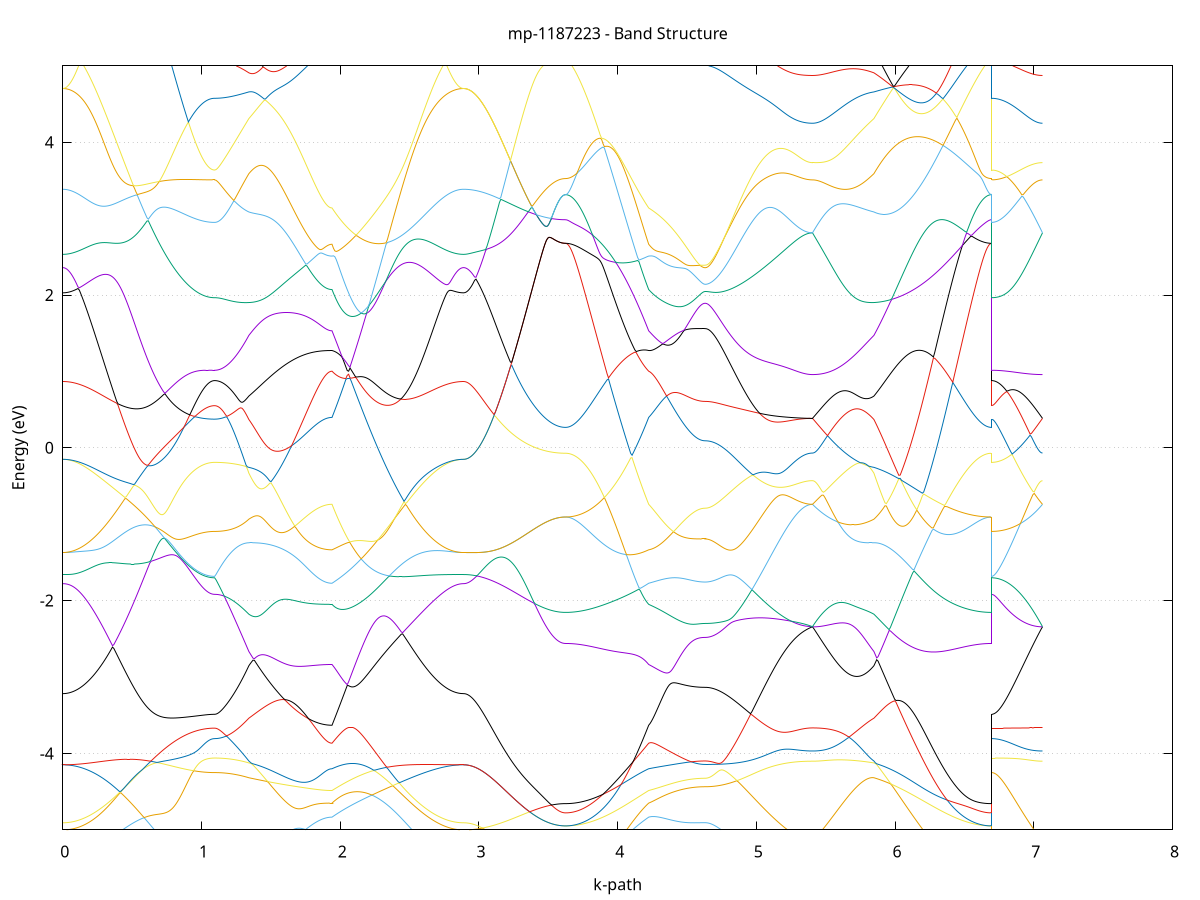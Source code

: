 set title 'mp-1187223 - Band Structure'
set xlabel 'k-path'
set ylabel 'Energy (eV)'
set grid y
set yrange [-5:5]
set terminal png size 800,600
set output 'mp-1187223_bands_gnuplot.png'
plot '-' using 1:2 with lines notitle, '-' using 1:2 with lines notitle, '-' using 1:2 with lines notitle, '-' using 1:2 with lines notitle, '-' using 1:2 with lines notitle, '-' using 1:2 with lines notitle, '-' using 1:2 with lines notitle, '-' using 1:2 with lines notitle, '-' using 1:2 with lines notitle, '-' using 1:2 with lines notitle, '-' using 1:2 with lines notitle, '-' using 1:2 with lines notitle, '-' using 1:2 with lines notitle, '-' using 1:2 with lines notitle, '-' using 1:2 with lines notitle, '-' using 1:2 with lines notitle, '-' using 1:2 with lines notitle, '-' using 1:2 with lines notitle, '-' using 1:2 with lines notitle, '-' using 1:2 with lines notitle, '-' using 1:2 with lines notitle, '-' using 1:2 with lines notitle, '-' using 1:2 with lines notitle, '-' using 1:2 with lines notitle, '-' using 1:2 with lines notitle, '-' using 1:2 with lines notitle, '-' using 1:2 with lines notitle, '-' using 1:2 with lines notitle, '-' using 1:2 with lines notitle, '-' using 1:2 with lines notitle, '-' using 1:2 with lines notitle, '-' using 1:2 with lines notitle, '-' using 1:2 with lines notitle, '-' using 1:2 with lines notitle, '-' using 1:2 with lines notitle, '-' using 1:2 with lines notitle, '-' using 1:2 with lines notitle, '-' using 1:2 with lines notitle, '-' using 1:2 with lines notitle, '-' using 1:2 with lines notitle, '-' using 1:2 with lines notitle, '-' using 1:2 with lines notitle, '-' using 1:2 with lines notitle, '-' using 1:2 with lines notitle, '-' using 1:2 with lines notitle, '-' using 1:2 with lines notitle, '-' using 1:2 with lines notitle, '-' using 1:2 with lines notitle, '-' using 1:2 with lines notitle, '-' using 1:2 with lines notitle, '-' using 1:2 with lines notitle, '-' using 1:2 with lines notitle, '-' using 1:2 with lines notitle, '-' using 1:2 with lines notitle, '-' using 1:2 with lines notitle, '-' using 1:2 with lines notitle, '-' using 1:2 with lines notitle, '-' using 1:2 with lines notitle, '-' using 1:2 with lines notitle, '-' using 1:2 with lines notitle, '-' using 1:2 with lines notitle, '-' using 1:2 with lines notitle, '-' using 1:2 with lines notitle, '-' using 1:2 with lines notitle
0.000000 -34.516307
0.009950 -34.516307
0.019901 -34.516307
0.029852 -34.516407
0.039802 -34.516507
0.049753 -34.516607
0.059703 -34.516807
0.069654 -34.517007
0.079604 -34.517207
0.089555 -34.517507
0.099505 -34.517807
0.109456 -34.518107
0.119406 -34.518507
0.129357 -34.518907
0.139307 -34.519407
0.149258 -34.519907
0.159208 -34.520407
0.169159 -34.521007
0.179109 -34.521607
0.189060 -34.522307
0.199010 -34.523007
0.208961 -34.523807
0.218911 -34.524607
0.228862 -34.525507
0.238812 -34.526407
0.248763 -34.527407
0.258713 -34.528407
0.268664 -34.529407
0.278614 -34.530607
0.288565 -34.531707
0.298515 -34.533007
0.308466 -34.534207
0.318416 -34.535507
0.328367 -34.536907
0.338317 -34.538307
0.348268 -34.539807
0.358218 -34.541307
0.368169 -34.542807
0.378119 -34.544407
0.388070 -34.546007
0.398020 -34.547707
0.407971 -34.549407
0.417921 -34.551107
0.427872 -34.552907
0.437822 -34.554607
0.447773 -34.556507
0.457723 -34.558307
0.467674 -34.560207
0.477624 -34.562107
0.487575 -34.564007
0.497525 -34.565907
0.507476 -34.567807
0.517426 -34.569807
0.527377 -34.571807
0.537327 -34.573707
0.547278 -34.575707
0.557228 -34.577707
0.567179 -34.579707
0.577129 -34.581707
0.587080 -34.583707
0.597030 -34.585707
0.606981 -34.587607
0.616931 -34.589607
0.626882 -34.591607
0.636832 -34.593507
0.646783 -34.595507
0.656733 -34.597407
0.666684 -34.599307
0.676634 -34.601207
0.686585 -34.603107
0.696536 -34.604907
0.706486 -34.606807
0.716437 -34.608607
0.726387 -34.610407
0.736338 -34.612107
0.746288 -34.613807
0.756239 -34.615507
0.766189 -34.617207
0.776140 -34.618807
0.786090 -34.620407
0.796041 -34.621907
0.805991 -34.623407
0.815942 -34.624907
0.825892 -34.626307
0.835843 -34.627707
0.845793 -34.629107
0.855744 -34.630407
0.865694 -34.631607
0.875645 -34.632907
0.885595 -34.634007
0.895546 -34.635107
0.905496 -34.636207
0.915447 -34.637207
0.925397 -34.638207
0.935348 -34.639107
0.945298 -34.640007
0.955249 -34.640807
0.965199 -34.641507
0.975150 -34.642307
0.985100 -34.642907
0.995051 -34.643507
1.005001 -34.644007
1.014952 -34.644507
1.024902 -34.645007
1.034853 -34.645307
1.044803 -34.645607
1.054754 -34.645907
1.064704 -34.646107
1.074655 -34.646207
1.084605 -34.646307
1.094556 -34.646407
1.094556 -34.646407
1.104430 -34.646207
1.114304 -34.645807
1.124179 -34.645107
1.134053 -34.644107
1.143927 -34.642907
1.153801 -34.641307
1.163676 -34.639507
1.173550 -34.637407
1.183424 -34.635107
1.193298 -34.632407
1.203173 -34.629507
1.213047 -34.626407
1.222921 -34.622907
1.232796 -34.619207
1.242670 -34.615307
1.252544 -34.611107
1.262418 -34.606607
1.272293 -34.601907
1.282167 -34.597007
1.292041 -34.591807
1.301915 -34.586307
1.311790 -34.580707
1.321664 -34.574807
1.331538 -34.568707
1.341412 -34.562307
1.341412 -34.562307
1.351403 -34.557607
1.361393 -34.552807
1.371383 -34.547907
1.381373 -34.547107
1.391364 -34.547507
1.401354 -34.547707
1.411344 -34.547807
1.421334 -34.547807
1.431325 -34.547707
1.441315 -34.547507
1.451305 -34.547107
1.461295 -34.546607
1.471285 -34.546107
1.481276 -34.545407
1.491266 -34.544607
1.501256 -34.543707
1.511246 -34.542607
1.521237 -34.541507
1.531227 -34.540307
1.541217 -34.538907
1.551207 -34.537507
1.561198 -34.535907
1.571188 -34.534307
1.581178 -34.532607
1.591168 -34.530707
1.601158 -34.528807
1.611149 -34.526807
1.621139 -34.524707
1.631129 -34.522507
1.641119 -34.520307
1.651110 -34.517907
1.661100 -34.515507
1.671090 -34.513107
1.681080 -34.510507
1.691071 -34.507907
1.701061 -34.505307
1.711051 -34.502607
1.721041 -34.499907
1.731031 -34.497107
1.741022 -34.494307
1.751012 -34.491407
1.761002 -34.488607
1.770992 -34.485707
1.780983 -34.482807
1.790973 -34.479907
1.800963 -34.477107
1.810953 -34.474307
1.820944 -34.471507
1.830934 -34.468807
1.840924 -34.466107
1.850914 -34.463607
1.860904 -34.461207
1.870895 -34.458907
1.880885 -34.456807
1.890875 -34.455007
1.900865 -34.453407
1.910856 -34.452107
1.920846 -34.451107
1.930836 -34.450507
1.940826 -34.450307
1.940826 -34.450307
1.950811 -34.449307
1.960795 -34.448207
1.970780 -34.447207
1.980764 -34.446207
1.990748 -34.445107
2.000733 -34.444107
2.010717 -34.443107
2.020702 -34.442007
2.030686 -34.441007
2.040671 -34.439907
2.050655 -34.438807
2.060640 -34.437707
2.070624 -34.436607
2.080608 -34.435407
2.090593 -34.434207
2.100577 -34.433007
2.110562 -34.431707
2.120546 -34.430407
2.130531 -34.429107
2.140515 -34.427707
2.150500 -34.426207
2.160484 -34.424807
2.170468 -34.423207
2.180453 -34.421707
2.190437 -34.420107
2.200422 -34.418407
2.210406 -34.416707
2.220391 -34.417407
2.230375 -34.421707
2.240359 -34.425907
2.250344 -34.430007
2.260328 -34.434107
2.270313 -34.438007
2.280297 -34.441907
2.290282 -34.445707
2.300266 -34.449307
2.310251 -34.452907
2.320235 -34.456407
2.330219 -34.459807
2.340204 -34.463107
2.350188 -34.466307
2.360173 -34.469407
2.370157 -34.472407
2.380142 -34.475307
2.390126 -34.478107
2.400111 -34.480807
2.410095 -34.483407
2.420079 -34.485907
2.430064 -34.488307
2.440048 -34.490607
2.450033 -34.492807
2.460017 -34.495007
2.470002 -34.497007
2.479986 -34.498907
2.489970 -34.500707
2.499955 -34.502407
2.509939 -34.504007
2.519924 -34.505507
2.529908 -34.507007
2.539893 -34.508307
2.549877 -34.509507
2.559862 -34.510707
2.569846 -34.511707
2.579830 -34.512707
2.589815 -34.513607
2.599799 -34.514407
2.609784 -34.515107
2.619768 -34.515707
2.629753 -34.516307
2.639737 -34.516707
2.649722 -34.517107
2.659706 -34.517507
2.669690 -34.517707
2.679675 -34.518007
2.689659 -34.518107
2.699644 -34.518207
2.709628 -34.518307
2.719613 -34.518307
2.729597 -34.518207
2.739582 -34.518107
2.749566 -34.518007
2.759550 -34.517907
2.769535 -34.517807
2.779519 -34.517607
2.789504 -34.517407
2.799488 -34.517207
2.809473 -34.517107
2.819457 -34.516907
2.829441 -34.516707
2.839426 -34.516607
2.849410 -34.516507
2.859395 -34.516407
2.869379 -34.516307
2.879364 -34.516307
2.889348 -34.516307
2.889348 -34.516307
2.899282 -34.516207
2.909216 -34.515907
2.919150 -34.515507
2.929084 -34.515007
2.939018 -34.514207
2.948952 -34.513307
2.958886 -34.512307
2.968820 -34.511107
2.978754 -34.509707
2.988688 -34.508207
2.998622 -34.506507
3.008556 -34.504707
3.018490 -34.502707
3.028424 -34.500507
3.038358 -34.498207
3.048292 -34.495707
3.058226 -34.493107
3.068160 -34.490307
3.078094 -34.487407
3.088028 -34.484307
3.097962 -34.481107
3.107896 -34.477807
3.117830 -34.474307
3.127764 -34.470607
3.137698 -34.466807
3.147632 -34.462907
3.157566 -34.458807
3.167500 -34.454607
3.177434 -34.454007
3.187368 -34.457107
3.197303 -34.460207
3.207237 -34.463307
3.217171 -34.466307
3.227105 -34.469207
3.237039 -34.472207
3.246973 -34.475007
3.256907 -34.477807
3.266841 -34.480607
3.276775 -34.483307
3.286709 -34.485907
3.296643 -34.488507
3.306577 -34.491007
3.316511 -34.493507
3.326445 -34.495907
3.336379 -34.498207
3.346313 -34.500507
3.356247 -34.502607
3.366181 -34.504807
3.376115 -34.506807
3.386049 -34.508807
3.395983 -34.510707
3.405917 -34.512507
3.415851 -34.514307
3.425785 -34.515907
3.435719 -34.517507
3.445653 -34.519107
3.455587 -34.520507
3.465521 -34.521907
3.475455 -34.523207
3.485389 -34.524407
3.495323 -34.525507
3.505257 -34.526507
3.515191 -34.527507
3.525125 -34.528407
3.535059 -34.529207
3.544993 -34.529907
3.554927 -34.530507
3.564861 -34.531007
3.574795 -34.531507
3.584729 -34.531907
3.594663 -34.532207
3.604597 -34.532407
3.614531 -34.532507
3.624465 -34.532607
3.624465 -34.532607
3.634455 -34.532507
3.644445 -34.532407
3.654436 -34.532207
3.664426 -34.531907
3.674416 -34.531507
3.684406 -34.531007
3.694397 -34.530407
3.704387 -34.529807
3.714377 -34.529007
3.724367 -34.528207
3.734358 -34.527307
3.744348 -34.526307
3.754338 -34.525307
3.764328 -34.524207
3.774318 -34.523007
3.784309 -34.521707
3.794299 -34.520307
3.804289 -34.518907
3.814279 -34.517507
3.824270 -34.515907
3.834260 -34.514307
3.844250 -34.512707
3.854240 -34.511007
3.864231 -34.509307
3.874221 -34.507507
3.884211 -34.505707
3.894201 -34.503807
3.904191 -34.501907
3.914182 -34.500007
3.924172 -34.498107
3.934162 -34.496207
3.944152 -34.494207
3.954143 -34.492207
3.964133 -34.490307
3.974123 -34.488307
3.984113 -34.486407
3.994104 -34.484507
4.004094 -34.482607
4.014084 -34.480707
4.024074 -34.478807
4.034064 -34.477007
4.044055 -34.475207
4.054045 -34.473407
4.064035 -34.471707
4.074025 -34.470107
4.084016 -34.468507
4.094006 -34.466907
4.103996 -34.465407
4.113986 -34.463907
4.123976 -34.462407
4.133967 -34.461107
4.143957 -34.459707
4.153947 -34.458407
4.163937 -34.457207
4.173928 -34.455907
4.183918 -34.454807
4.193908 -34.453607
4.203898 -34.452507
4.213889 -34.451407
4.223879 -34.450307
4.223879 -34.450307
4.233803 -34.449907
4.243728 -34.449507
4.253652 -34.449107
4.263576 -34.448807
4.273501 -34.448507
4.283425 -34.448307
4.293350 -34.448107
4.303274 -34.448107
4.313199 -34.448107
4.323123 -34.448107
4.333047 -34.448307
4.342972 -34.448507
4.352896 -34.448907
4.362821 -34.449307
4.372745 -34.449807
4.382669 -34.450307
4.392594 -34.451007
4.402518 -34.451707
4.412443 -34.452507
4.422367 -34.453307
4.432291 -34.454207
4.442216 -34.455107
4.452140 -34.456007
4.462065 -34.456907
4.471989 -34.457807
4.481914 -34.458807
4.491838 -34.459707
4.501762 -34.460607
4.511687 -34.461407
4.521611 -34.462307
4.531536 -34.463007
4.541460 -34.463807
4.551384 -34.464407
4.561309 -34.465007
4.571233 -34.465507
4.581158 -34.466007
4.591082 -34.466407
4.601006 -34.466707
4.610931 -34.466907
4.620855 -34.467007
4.630780 -34.467007
4.630780 -34.467007
4.640702 -34.467007
4.650625 -34.467007
4.660548 -34.467007
4.670470 -34.467007
4.680393 -34.467007
4.690316 -34.467007
4.700238 -34.467007
4.710161 -34.467007
4.720084 -34.467107
4.730006 -34.467107
4.739929 -34.467207
4.749852 -34.467207
4.759774 -34.467407
4.769697 -34.467507
4.779620 -34.467707
4.789542 -34.468007
4.799465 -34.468307
4.809388 -34.468707
4.819310 -34.469307
4.829233 -34.469907
4.839156 -34.470807
4.849078 -34.471807
4.859001 -34.473007
4.868924 -34.474507
4.878846 -34.476207
4.888769 -34.478307
4.898692 -34.480707
4.908614 -34.483507
4.918537 -34.486707
4.928460 -34.490107
4.938382 -34.494007
4.948305 -34.498107
4.958228 -34.502407
4.968150 -34.507007
4.978073 -34.511707
4.987996 -34.516607
4.997918 -34.521507
5.007841 -34.526507
5.017764 -34.531607
5.027686 -34.536607
5.037609 -34.541707
5.047532 -34.546707
5.057454 -34.551707
5.067377 -34.556607
5.077300 -34.561407
5.087222 -34.566207
5.097145 -34.570907
5.107068 -34.575507
5.116990 -34.580007
5.126913 -34.584407
5.136836 -34.588707
5.146758 -34.592807
5.156681 -34.596807
5.166604 -34.600707
5.176526 -34.604507
5.186449 -34.608107
5.196372 -34.611607
5.206294 -34.615007
5.216217 -34.618207
5.226140 -34.621207
5.236062 -34.624107
5.245985 -34.626907
5.255908 -34.629507
5.265830 -34.631907
5.275753 -34.634207
5.285676 -34.636307
5.295598 -34.638207
5.305521 -34.640007
5.315444 -34.641607
5.325366 -34.643107
5.335289 -34.644307
5.345212 -34.645407
5.355134 -34.646407
5.365057 -34.647207
5.374980 -34.647807
5.384902 -34.648207
5.394825 -34.648407
5.404748 -34.648507
5.404748 -34.648507
5.414587 -34.648507
5.424426 -34.648407
5.434265 -34.648307
5.444104 -34.648007
5.453943 -34.647707
5.463782 -34.647407
5.473621 -34.646907
5.483461 -34.646407
5.493300 -34.645807
5.503139 -34.645107
5.512978 -34.644307
5.522817 -34.643507
5.532656 -34.642507
5.542495 -34.641507
5.552335 -34.640307
5.562174 -34.639107
5.572013 -34.637707
5.581852 -34.636307
5.591691 -34.634807
5.601530 -34.633107
5.611369 -34.631407
5.621209 -34.629507
5.631048 -34.627607
5.640887 -34.625607
5.650726 -34.623407
5.660565 -34.621207
5.670404 -34.618807
5.680243 -34.616407
5.690082 -34.613907
5.699922 -34.611207
5.709761 -34.608507
5.719600 -34.605707
5.729439 -34.602807
5.739278 -34.599807
5.749117 -34.596707
5.758956 -34.593507
5.768796 -34.590307
5.778635 -34.586907
5.788474 -34.583607
5.798313 -34.580107
5.808152 -34.576607
5.817991 -34.573107
5.827830 -34.569507
5.837670 -34.565907
5.847509 -34.562307
5.847509 -34.562307
5.857482 -34.555707
5.867455 -34.548907
5.877427 -34.548007
5.887400 -34.549107
5.897373 -34.550107
5.907346 -34.551007
5.917319 -34.551907
5.927292 -34.552707
5.937265 -34.553507
5.947238 -34.554307
5.957211 -34.555007
5.967184 -34.555707
5.977157 -34.556307
5.987130 -34.556807
5.997103 -34.557307
6.007076 -34.557807
6.017048 -34.558207
6.027021 -34.558607
6.036994 -34.558907
6.046967 -34.559207
6.056940 -34.559407
6.066913 -34.559607
6.076886 -34.559707
6.086859 -34.559807
6.096832 -34.559907
6.106805 -34.559907
6.116778 -34.559907
6.126751 -34.559807
6.136724 -34.559707
6.146697 -34.559507
6.156670 -34.559307
6.166642 -34.559107
6.176615 -34.558807
6.186588 -34.558507
6.196561 -34.558207
6.206534 -34.557807
6.216507 -34.557407
6.226480 -34.557007
6.236453 -34.556507
6.246426 -34.556007
6.256399 -34.555507
6.266372 -34.555007
6.276345 -34.554407
6.286318 -34.553807
6.296291 -34.553207
6.306263 -34.552607
6.316236 -34.552007
6.326209 -34.551307
6.336182 -34.550607
6.346155 -34.549907
6.356128 -34.549207
6.366101 -34.548507
6.376074 -34.547807
6.386047 -34.547107
6.396020 -34.546407
6.405993 -34.545707
6.415966 -34.545007
6.425939 -34.544307
6.435912 -34.543607
6.445884 -34.542907
6.455857 -34.542207
6.465830 -34.541507
6.475803 -34.540807
6.485776 -34.540207
6.495749 -34.539507
6.505722 -34.538907
6.515695 -34.538307
6.525668 -34.537707
6.535641 -34.537207
6.545614 -34.536707
6.555587 -34.536207
6.565560 -34.535707
6.575533 -34.535207
6.585506 -34.534807
6.595478 -34.534407
6.605451 -34.534107
6.615424 -34.533807
6.625397 -34.533507
6.635370 -34.533307
6.645343 -34.533007
6.655316 -34.532907
6.665289 -34.532707
6.675262 -34.532607
6.685235 -34.532607
6.695208 -34.532607
6.695208 -34.646407
6.705142 -34.646407
6.715076 -34.646407
6.725010 -34.646407
6.734944 -34.646407
6.744878 -34.646507
6.754812 -34.646507
6.764746 -34.646607
6.774680 -34.646607
6.784614 -34.646707
6.794548 -34.646707
6.804482 -34.646807
6.814416 -34.646907
6.824350 -34.647007
6.834284 -34.647007
6.844218 -34.647107
6.854152 -34.647207
6.864086 -34.647307
6.874020 -34.647407
6.883954 -34.647507
6.893888 -34.647607
6.903822 -34.647707
6.913756 -34.647807
6.923690 -34.647907
6.933624 -34.647907
6.943558 -34.648007
6.953492 -34.648107
6.963426 -34.648207
6.973360 -34.648207
6.983294 -34.648307
6.993228 -34.648307
7.003162 -34.648407
7.013096 -34.648407
7.023030 -34.648507
7.032964 -34.648507
7.042898 -34.648507
7.052832 -34.648507
7.062766 -34.648507
e
0.000000 -34.379607
0.009950 -34.379507
0.019901 -34.379507
0.029852 -34.379407
0.039802 -34.379207
0.049753 -34.379007
0.059703 -34.378707
0.069654 -34.378407
0.079604 -34.378007
0.089555 -34.377607
0.099505 -34.377107
0.109456 -34.376607
0.119406 -34.376007
0.129357 -34.375307
0.139307 -34.374607
0.149258 -34.373807
0.159208 -34.372907
0.169159 -34.372007
0.179109 -34.371007
0.189060 -34.370007
0.199010 -34.368907
0.208961 -34.367707
0.218911 -34.366407
0.228862 -34.365007
0.238812 -34.363607
0.248763 -34.362107
0.258713 -34.360507
0.268664 -34.358907
0.278614 -34.357107
0.288565 -34.355307
0.298515 -34.353407
0.308466 -34.351407
0.318416 -34.349407
0.328367 -34.347207
0.338317 -34.345007
0.348268 -34.342707
0.358218 -34.341707
0.368169 -34.345207
0.378119 -34.348807
0.388070 -34.352307
0.398020 -34.355907
0.407971 -34.359507
0.417921 -34.363107
0.427872 -34.366607
0.437822 -34.370207
0.447773 -34.373807
0.457723 -34.377307
0.467674 -34.380807
0.477624 -34.384407
0.487575 -34.387907
0.497525 -34.391307
0.507476 -34.394807
0.517426 -34.398207
0.527377 -34.401707
0.537327 -34.405007
0.547278 -34.408407
0.557228 -34.411707
0.567179 -34.415007
0.577129 -34.418307
0.587080 -34.421507
0.597030 -34.424707
0.606981 -34.427807
0.616931 -34.430907
0.626882 -34.434007
0.636832 -34.437007
0.646783 -34.440007
0.656733 -34.442907
0.666684 -34.445807
0.676634 -34.448607
0.686585 -34.451407
0.696536 -34.454207
0.706486 -34.456907
0.716437 -34.459507
0.726387 -34.462107
0.736338 -34.464607
0.746288 -34.467107
0.756239 -34.469507
0.766189 -34.471807
0.776140 -34.474107
0.786090 -34.476307
0.796041 -34.478507
0.805991 -34.480607
0.815942 -34.482707
0.825892 -34.484607
0.835843 -34.486607
0.845793 -34.488407
0.855744 -34.490207
0.865694 -34.491907
0.875645 -34.493607
0.885595 -34.495107
0.895546 -34.496607
0.905496 -34.498107
0.915447 -34.499507
0.925397 -34.500807
0.935348 -34.502007
0.945298 -34.503107
0.955249 -34.504207
0.965199 -34.505207
0.975150 -34.506207
0.985100 -34.507007
0.995051 -34.507807
1.005001 -34.508507
1.014952 -34.509207
1.024902 -34.509707
1.034853 -34.510207
1.044803 -34.510707
1.054754 -34.511007
1.064704 -34.511307
1.074655 -34.511507
1.084605 -34.511607
1.094556 -34.511607
1.094556 -34.511607
1.104430 -34.511807
1.114304 -34.512307
1.124179 -34.513107
1.134053 -34.514107
1.143927 -34.515307
1.153801 -34.516707
1.163676 -34.518107
1.173550 -34.519607
1.183424 -34.521207
1.193298 -34.522807
1.203173 -34.524407
1.213047 -34.526007
1.222921 -34.527607
1.232796 -34.529207
1.242670 -34.530807
1.252544 -34.532307
1.262418 -34.533807
1.272293 -34.535307
1.282167 -34.536807
1.292041 -34.538207
1.301915 -34.539607
1.311790 -34.540907
1.321664 -34.542207
1.331538 -34.543407
1.341412 -34.544607
1.341412 -34.544607
1.351403 -34.545407
1.361393 -34.546107
1.371383 -34.546707
1.381373 -34.542807
1.391364 -34.537707
1.401354 -34.532407
1.411344 -34.527007
1.421334 -34.521407
1.431325 -34.515807
1.441315 -34.510107
1.451305 -34.504307
1.461295 -34.498307
1.471285 -34.492307
1.481276 -34.486207
1.491266 -34.480107
1.501256 -34.473807
1.511246 -34.467507
1.521237 -34.461207
1.531227 -34.454807
1.541217 -34.448307
1.551207 -34.441807
1.561198 -34.435307
1.571188 -34.428707
1.581178 -34.422207
1.591168 -34.415607
1.601158 -34.409007
1.611149 -34.402507
1.621139 -34.395907
1.631129 -34.389407
1.641119 -34.383007
1.651110 -34.376607
1.661100 -34.370307
1.671090 -34.364007
1.681080 -34.357907
1.691071 -34.354507
1.701061 -34.355107
1.711051 -34.355807
1.721041 -34.356707
1.731031 -34.357807
1.741022 -34.359007
1.751012 -34.360407
1.761002 -34.361907
1.770992 -34.363507
1.780983 -34.365307
1.790973 -34.367107
1.800963 -34.369007
1.810953 -34.370907
1.820944 -34.372807
1.830934 -34.374807
1.840924 -34.376807
1.850914 -34.378707
1.860904 -34.380607
1.870895 -34.382407
1.880885 -34.384107
1.890875 -34.385607
1.900865 -34.386907
1.910856 -34.388007
1.920846 -34.388807
1.930836 -34.389307
1.940826 -34.389507
1.940826 -34.389507
1.950811 -34.386107
1.960795 -34.382707
1.970780 -34.379407
1.980764 -34.376107
1.990748 -34.372807
2.000733 -34.369507
2.010717 -34.366307
2.020702 -34.363207
2.030686 -34.360107
2.040671 -34.357007
2.050655 -34.354007
2.060640 -34.351007
2.070624 -34.348107
2.080608 -34.349107
2.090593 -34.354507
2.100577 -34.359707
2.110562 -34.364907
2.120546 -34.370007
2.130531 -34.375107
2.140515 -34.380107
2.150500 -34.385007
2.160484 -34.389907
2.170468 -34.394707
2.180453 -34.399407
2.190437 -34.404007
2.200422 -34.408507
2.210406 -34.413007
2.220391 -34.414907
2.230375 -34.413107
2.240359 -34.411207
2.250344 -34.409307
2.260328 -34.407307
2.270313 -34.405307
2.280297 -34.403207
2.290282 -34.401107
2.300266 -34.398907
2.310251 -34.396607
2.320235 -34.394407
2.330219 -34.392007
2.340204 -34.389607
2.350188 -34.387207
2.360173 -34.384707
2.370157 -34.382107
2.380142 -34.379607
2.390126 -34.376907
2.400111 -34.374307
2.410095 -34.371607
2.420079 -34.368807
2.430064 -34.366007
2.440048 -34.363207
2.450033 -34.360307
2.460017 -34.357407
2.470002 -34.354507
2.479986 -34.351507
2.489970 -34.348507
2.499955 -34.345507
2.509939 -34.342507
2.519924 -34.339407
2.529908 -34.336407
2.539893 -34.333307
2.549877 -34.330207
2.559862 -34.327107
2.569846 -34.324007
2.579830 -34.320907
2.589815 -34.321107
2.599799 -34.324807
2.609784 -34.328407
2.619768 -34.331907
2.629753 -34.335307
2.639737 -34.338607
2.649722 -34.341807
2.659706 -34.344807
2.669690 -34.347707
2.679675 -34.350507
2.689659 -34.353207
2.699644 -34.355707
2.709628 -34.358107
2.719613 -34.360407
2.729597 -34.362607
2.739582 -34.364607
2.749566 -34.366607
2.759550 -34.368307
2.769535 -34.370007
2.779519 -34.371507
2.789504 -34.372907
2.799488 -34.374207
2.809473 -34.375307
2.819457 -34.376307
2.829441 -34.377207
2.839426 -34.377907
2.849410 -34.378507
2.859395 -34.379007
2.869379 -34.379307
2.879364 -34.379507
2.889348 -34.379607
2.889348 -34.379607
2.899282 -34.379707
2.909216 -34.380207
2.919150 -34.381107
2.929084 -34.382207
2.939018 -34.383607
2.948952 -34.385307
2.958886 -34.387307
2.968820 -34.389407
2.978754 -34.391807
2.988688 -34.394307
2.998622 -34.397007
3.008556 -34.399707
3.018490 -34.402707
3.028424 -34.405607
3.038358 -34.408707
3.048292 -34.411907
3.058226 -34.415007
3.068160 -34.418307
3.078094 -34.421507
3.088028 -34.424807
3.097962 -34.428107
3.107896 -34.431407
3.117830 -34.434607
3.127764 -34.437907
3.137698 -34.441207
3.147632 -34.444407
3.157566 -34.447607
3.167500 -34.450807
3.177434 -34.454007
3.187368 -34.457107
3.197303 -34.460207
3.207237 -34.463307
3.217171 -34.466307
3.227105 -34.469207
3.237039 -34.472207
3.246973 -34.475007
3.256907 -34.477807
3.266841 -34.480607
3.276775 -34.483307
3.286709 -34.485907
3.296643 -34.488507
3.306577 -34.491007
3.316511 -34.493507
3.326445 -34.495907
3.336379 -34.498207
3.346313 -34.500507
3.356247 -34.502607
3.366181 -34.504807
3.376115 -34.506807
3.386049 -34.508807
3.395983 -34.510707
3.405917 -34.512507
3.415851 -34.514307
3.425785 -34.515907
3.435719 -34.517507
3.445653 -34.519107
3.455587 -34.520507
3.465521 -34.521907
3.475455 -34.523207
3.485389 -34.524407
3.495323 -34.525507
3.505257 -34.526507
3.515191 -34.527507
3.525125 -34.528407
3.535059 -34.529207
3.544993 -34.529907
3.554927 -34.530507
3.564861 -34.531007
3.574795 -34.531507
3.584729 -34.531907
3.594663 -34.532207
3.604597 -34.532407
3.614531 -34.532507
3.624465 -34.532607
3.624465 -34.532607
3.634455 -34.532507
3.644445 -34.532407
3.654436 -34.532107
3.664426 -34.531707
3.674416 -34.531307
3.684406 -34.530707
3.694397 -34.530007
3.704387 -34.529307
3.714377 -34.528407
3.724367 -34.527407
3.734358 -34.526407
3.744348 -34.525207
3.754338 -34.523907
3.764328 -34.522607
3.774318 -34.521107
3.784309 -34.519607
3.794299 -34.517907
3.804289 -34.516207
3.814279 -34.514407
3.824270 -34.512507
3.834260 -34.510507
3.844250 -34.508407
3.854240 -34.506207
3.864231 -34.504007
3.874221 -34.501607
3.884211 -34.499207
3.894201 -34.496707
3.904191 -34.494207
3.914182 -34.491607
3.924172 -34.488907
3.934162 -34.486107
3.944152 -34.483307
3.954143 -34.480407
3.964133 -34.477407
3.974123 -34.474407
3.984113 -34.471307
3.994104 -34.468207
4.004094 -34.465007
4.014084 -34.461807
4.024074 -34.458607
4.034064 -34.455307
4.044055 -34.452007
4.054045 -34.448607
4.064035 -34.445207
4.074025 -34.441807
4.084016 -34.438307
4.094006 -34.434907
4.103996 -34.431407
4.113986 -34.427907
4.123976 -34.424407
4.133967 -34.420907
4.143957 -34.417407
4.153947 -34.413807
4.163937 -34.410307
4.173928 -34.406807
4.183918 -34.403307
4.193908 -34.399807
4.203898 -34.396407
4.213889 -34.392907
4.223879 -34.389507
4.223879 -34.389507
4.233803 -34.388007
4.243728 -34.386507
4.253652 -34.384907
4.263576 -34.383407
4.273501 -34.381807
4.283425 -34.380107
4.293350 -34.378507
4.303274 -34.376807
4.313199 -34.375107
4.323123 -34.373407
4.333047 -34.371607
4.342972 -34.369907
4.352896 -34.368107
4.362821 -34.366407
4.372745 -34.364707
4.382669 -34.362907
4.392594 -34.361207
4.402518 -34.359507
4.412443 -34.357807
4.422367 -34.356207
4.432291 -34.354607
4.442216 -34.353007
4.452140 -34.351407
4.462065 -34.349907
4.471989 -34.348507
4.481914 -34.347107
4.491838 -34.345707
4.501762 -34.344507
4.511687 -34.343307
4.521611 -34.342107
4.531536 -34.341107
4.541460 -34.340107
4.551384 -34.339307
4.561309 -34.338507
4.571233 -34.337807
4.581158 -34.337207
4.591082 -34.336707
4.601006 -34.336407
4.610931 -34.336107
4.620855 -34.335907
4.630780 -34.335907
4.630780 -34.335907
4.640702 -34.336007
4.650625 -34.336307
4.660548 -34.336907
4.670470 -34.337707
4.680393 -34.338707
4.690316 -34.340007
4.700238 -34.341407
4.710161 -34.343007
4.720084 -34.344807
4.730006 -34.346807
4.739929 -34.348907
4.749852 -34.351207
4.759774 -34.353607
4.769697 -34.356107
4.779620 -34.358807
4.789542 -34.361507
4.799465 -34.364307
4.809388 -34.368907
4.819310 -34.374207
4.829233 -34.379507
4.839156 -34.384607
4.849078 -34.389607
4.859001 -34.394507
4.868924 -34.399007
4.878846 -34.403307
4.888769 -34.407307
4.898692 -34.410907
4.908614 -34.414107
4.918537 -34.417007
4.928460 -34.419407
4.938382 -34.421507
4.948305 -34.423207
4.958228 -34.424607
4.968150 -34.425807
4.978073 -34.426607
4.987996 -34.427307
4.997918 -34.427807
5.007841 -34.428207
5.017764 -34.430807
5.027686 -34.433507
5.037609 -34.436107
5.047532 -34.438607
5.057454 -34.441107
5.067377 -34.443507
5.077300 -34.445907
5.087222 -34.448107
5.097145 -34.450307
5.107068 -34.452407
5.116990 -34.454407
5.126913 -34.456407
5.136836 -34.458207
5.146758 -34.460007
5.156681 -34.461707
5.166604 -34.463307
5.176526 -34.464907
5.186449 -34.466307
5.196372 -34.467707
5.206294 -34.468907
5.216217 -34.470107
5.226140 -34.471207
5.236062 -34.472307
5.245985 -34.473207
5.255908 -34.474107
5.265830 -34.474907
5.275753 -34.475607
5.285676 -34.476207
5.295598 -34.476807
5.305521 -34.477307
5.315444 -34.477807
5.325366 -34.478207
5.335289 -34.478507
5.345212 -34.478807
5.355134 -34.479007
5.365057 -34.479207
5.374980 -34.479307
5.384902 -34.479407
5.394825 -34.479507
5.404748 -34.479507
5.404748 -34.479507
5.414587 -34.479507
5.424426 -34.479507
5.434265 -34.479607
5.444104 -34.479607
5.453943 -34.479807
5.463782 -34.480007
5.473621 -34.480407
5.483461 -34.481007
5.493300 -34.481707
5.503139 -34.482707
5.512978 -34.483907
5.522817 -34.485407
5.532656 -34.487107
5.542495 -34.488907
5.552335 -34.491007
5.562174 -34.493207
5.572013 -34.495507
5.581852 -34.497807
5.591691 -34.500207
5.601530 -34.502607
5.611369 -34.505007
5.621209 -34.507307
5.631048 -34.509707
5.640887 -34.512007
5.650726 -34.514207
5.660565 -34.516407
5.670404 -34.518607
5.680243 -34.520707
5.690082 -34.522707
5.699922 -34.524707
5.709761 -34.526507
5.719600 -34.528307
5.729439 -34.530107
5.739278 -34.531707
5.749117 -34.533307
5.758956 -34.534807
5.768796 -34.536307
5.778635 -34.537607
5.788474 -34.538907
5.798313 -34.540107
5.808152 -34.541207
5.817991 -34.542207
5.827830 -34.543107
5.837670 -34.543907
5.847509 -34.544607
5.847509 -34.544607
5.857482 -34.545807
5.867455 -34.546907
5.877427 -34.541807
5.887400 -34.534607
5.897373 -34.527207
5.907346 -34.519607
5.917319 -34.511807
5.927292 -34.503807
5.937265 -34.495707
5.947238 -34.487407
5.957211 -34.478907
5.967184 -34.470407
5.977157 -34.461607
5.987130 -34.452807
5.997103 -34.443807
6.007076 -34.434707
6.017048 -34.425607
6.027021 -34.416307
6.036994 -34.406907
6.046967 -34.397507
6.056940 -34.388007
6.066913 -34.378507
6.076886 -34.368907
6.086859 -34.359207
6.096832 -34.349607
6.106805 -34.342907
6.116778 -34.339607
6.126751 -34.336507
6.136724 -34.333307
6.146697 -34.330107
6.156670 -34.326907
6.166642 -34.324007
6.176615 -34.328207
6.186588 -34.332507
6.196561 -34.336907
6.206534 -34.341507
6.216507 -34.346107
6.226480 -34.350907
6.236453 -34.355807
6.246426 -34.360907
6.256399 -34.365907
6.266372 -34.371107
6.276345 -34.376407
6.286318 -34.381707
6.296291 -34.387107
6.306263 -34.392507
6.316236 -34.397907
6.326209 -34.403407
6.336182 -34.408907
6.346155 -34.414407
6.356128 -34.419807
6.366101 -34.425307
6.376074 -34.430707
6.386047 -34.436107
6.396020 -34.441407
6.405993 -34.446607
6.415966 -34.451807
6.425939 -34.456807
6.435912 -34.461807
6.445884 -34.466707
6.455857 -34.471407
6.465830 -34.476007
6.475803 -34.480507
6.485776 -34.484907
6.495749 -34.489107
6.505722 -34.493107
6.515695 -34.497007
6.525668 -34.500707
6.535641 -34.504207
6.545614 -34.507507
6.555587 -34.510707
6.565560 -34.513607
6.575533 -34.516407
6.585506 -34.518907
6.595478 -34.521207
6.605451 -34.523407
6.615424 -34.525307
6.625397 -34.527007
6.635370 -34.528507
6.645343 -34.529707
6.655316 -34.530707
6.665289 -34.531507
6.675262 -34.532107
6.685235 -34.532407
6.695208 -34.532607
6.695208 -34.511607
6.705142 -34.511507
6.715076 -34.511307
6.725010 -34.511007
6.734944 -34.510507
6.744878 -34.509807
6.754812 -34.509007
6.764746 -34.508107
6.774680 -34.507107
6.784614 -34.505907
6.794548 -34.504507
6.804482 -34.503007
6.814416 -34.501407
6.824350 -34.499707
6.834284 -34.497807
6.844218 -34.495707
6.854152 -34.493607
6.864086 -34.491307
6.874020 -34.488807
6.883954 -34.486307
6.893888 -34.483607
6.903822 -34.480707
6.913756 -34.480507
6.923690 -34.480407
6.933624 -34.480307
6.943558 -34.480207
6.953492 -34.480107
6.963426 -34.480007
6.973360 -34.479907
6.983294 -34.479807
6.993228 -34.479807
7.003162 -34.479707
7.013096 -34.479607
7.023030 -34.479607
7.032964 -34.479607
7.042898 -34.479507
7.052832 -34.479507
7.062766 -34.479507
e
0.000000 -34.379607
0.009950 -34.379407
0.019901 -34.379007
0.029852 -34.378307
0.039802 -34.377207
0.049753 -34.375907
0.059703 -34.374307
0.069654 -34.372407
0.079604 -34.370307
0.089555 -34.367807
0.099505 -34.365107
0.109456 -34.362007
0.119406 -34.358707
0.129357 -34.355207
0.139307 -34.351307
0.149258 -34.347207
0.159208 -34.342807
0.169159 -34.338107
0.179109 -34.333207
0.189060 -34.328007
0.199010 -34.322607
0.208961 -34.316907
0.218911 -34.310907
0.228862 -34.304807
0.238812 -34.300907
0.248763 -34.304107
0.258713 -34.307307
0.268664 -34.310607
0.278614 -34.313907
0.288565 -34.317307
0.298515 -34.320707
0.308466 -34.324107
0.318416 -34.327607
0.328367 -34.331107
0.338317 -34.334607
0.348268 -34.338107
0.358218 -34.340307
0.368169 -34.337907
0.378119 -34.335307
0.388070 -34.332707
0.398020 -34.330007
0.407971 -34.327307
0.417921 -34.324507
0.427872 -34.321607
0.437822 -34.318607
0.447773 -34.315607
0.457723 -34.312507
0.467674 -34.309407
0.477624 -34.306107
0.487575 -34.302907
0.497525 -34.299507
0.507476 -34.296207
0.517426 -34.292707
0.527377 -34.289207
0.537327 -34.285707
0.547278 -34.283607
0.557228 -34.285007
0.567179 -34.286407
0.577129 -34.288007
0.587080 -34.289707
0.597030 -34.291607
0.606981 -34.293607
0.616931 -34.295707
0.626882 -34.298107
0.636832 -34.300607
0.646783 -34.303407
0.656733 -34.306407
0.666684 -34.309607
0.676634 -34.313107
0.686585 -34.316907
0.696536 -34.321007
0.706486 -34.325307
0.716437 -34.329907
0.726387 -34.334807
0.736338 -34.339907
0.746288 -34.345207
0.756239 -34.350707
0.766189 -34.356307
0.776140 -34.362107
0.786090 -34.367907
0.796041 -34.373807
0.805991 -34.379707
0.815942 -34.385607
0.825892 -34.391507
0.835843 -34.397307
0.845793 -34.403007
0.855744 -34.408607
0.865694 -34.414107
0.875645 -34.419507
0.885595 -34.424707
0.895546 -34.429807
0.905496 -34.434607
0.915447 -34.439307
0.925397 -34.443807
0.935348 -34.448007
0.945298 -34.452007
0.955249 -34.455907
0.965199 -34.459407
0.975150 -34.462807
0.985100 -34.465807
0.995051 -34.468707
1.005001 -34.471207
1.014952 -34.473507
1.024902 -34.475607
1.034853 -34.477407
1.044803 -34.478907
1.054754 -34.480107
1.064704 -34.481107
1.074655 -34.481807
1.084605 -34.482207
1.094556 -34.482307
1.094556 -34.482307
1.104430 -34.482107
1.114304 -34.481507
1.124179 -34.480507
1.134053 -34.479207
1.143927 -34.477707
1.153801 -34.475907
1.163676 -34.474007
1.173550 -34.471907
1.183424 -34.469607
1.193298 -34.467307
1.203173 -34.464907
1.213047 -34.462407
1.222921 -34.459907
1.232796 -34.457307
1.242670 -34.454607
1.252544 -34.451907
1.262418 -34.449207
1.272293 -34.446407
1.282167 -34.443607
1.292041 -34.440707
1.301915 -34.437807
1.311790 -34.434907
1.321664 -34.432007
1.331538 -34.429007
1.341412 -34.426007
1.341412 -34.426007
1.351403 -34.423807
1.361393 -34.421507
1.371383 -34.419107
1.381373 -34.416707
1.391364 -34.414207
1.401354 -34.411607
1.411344 -34.409007
1.421334 -34.406307
1.431325 -34.403607
1.441315 -34.400807
1.451305 -34.398007
1.461295 -34.395207
1.471285 -34.392407
1.481276 -34.389507
1.491266 -34.386707
1.501256 -34.383907
1.511246 -34.381107
1.521237 -34.378407
1.531227 -34.375707
1.541217 -34.373107
1.551207 -34.370607
1.561198 -34.368207
1.571188 -34.365907
1.581178 -34.363807
1.591168 -34.361907
1.601158 -34.360107
1.611149 -34.358607
1.621139 -34.357307
1.631129 -34.356107
1.641119 -34.355307
1.651110 -34.354707
1.661100 -34.354307
1.671090 -34.354107
1.681080 -34.354207
1.691071 -34.351807
1.701061 -34.345907
1.711051 -34.340207
1.721041 -34.334507
1.731031 -34.329107
1.741022 -34.323807
1.751012 -34.318707
1.761002 -34.313907
1.770992 -34.309207
1.780983 -34.304807
1.790973 -34.300607
1.800963 -34.296707
1.810953 -34.293007
1.820944 -34.289607
1.830934 -34.286507
1.840924 -34.283607
1.850914 -34.281007
1.860904 -34.278707
1.870895 -34.276707
1.880885 -34.274907
1.890875 -34.273407
1.900865 -34.272207
1.910856 -34.271207
1.920846 -34.270607
1.930836 -34.270207
1.940826 -34.270007
1.940826 -34.270007
1.950811 -34.275907
1.960795 -34.281707
1.970780 -34.287607
1.980764 -34.293307
1.990748 -34.299107
2.000733 -34.304807
2.010717 -34.310507
2.020702 -34.316207
2.030686 -34.321807
2.040671 -34.327407
2.050655 -34.332907
2.060640 -34.338407
2.070624 -34.343807
2.080608 -34.345207
2.090593 -34.342407
2.100577 -34.339707
2.110562 -34.337007
2.120546 -34.334307
2.130531 -34.331707
2.140515 -34.329207
2.150500 -34.326707
2.160484 -34.324307
2.170468 -34.321907
2.180453 -34.319607
2.190437 -34.317307
2.200422 -34.315107
2.210406 -34.313007
2.220391 -34.310907
2.230375 -34.308907
2.240359 -34.306907
2.250344 -34.305007
2.260328 -34.303107
2.270313 -34.301307
2.280297 -34.299507
2.290282 -34.297807
2.300266 -34.296107
2.310251 -34.294507
2.320235 -34.292907
2.330219 -34.291407
2.340204 -34.289907
2.350188 -34.288507
2.360173 -34.287107
2.370157 -34.285707
2.380142 -34.284407
2.390126 -34.283107
2.400111 -34.281907
2.410095 -34.280707
2.420079 -34.279607
2.430064 -34.278407
2.440048 -34.277407
2.450033 -34.276307
2.460017 -34.275307
2.470002 -34.274307
2.479986 -34.273407
2.489970 -34.277707
2.499955 -34.282507
2.509939 -34.287207
2.519924 -34.291807
2.529908 -34.296307
2.539893 -34.300707
2.549877 -34.305007
2.559862 -34.309207
2.569846 -34.313307
2.579830 -34.317207
2.589815 -34.317807
2.599799 -34.314707
2.609784 -34.312207
2.619768 -34.316307
2.629753 -34.320307
2.639737 -34.324207
2.649722 -34.328007
2.659706 -34.331807
2.669690 -34.335407
2.679675 -34.338907
2.689659 -34.342307
2.699644 -34.345707
2.709628 -34.348907
2.719613 -34.351907
2.729597 -34.354907
2.739582 -34.357707
2.749566 -34.360307
2.759550 -34.362907
2.769535 -34.365207
2.779519 -34.367407
2.789504 -34.369507
2.799488 -34.371407
2.809473 -34.373007
2.819457 -34.374507
2.829441 -34.375907
2.839426 -34.377007
2.849410 -34.377907
2.859395 -34.378607
2.869379 -34.379207
2.879364 -34.379507
2.889348 -34.379607
2.889348 -34.379607
2.899282 -34.379707
2.909216 -34.380207
2.919150 -34.381107
2.929084 -34.382207
2.939018 -34.383607
2.948952 -34.385307
2.958886 -34.387307
2.968820 -34.389407
2.978754 -34.391807
2.988688 -34.394307
2.998622 -34.397007
3.008556 -34.399707
3.018490 -34.402707
3.028424 -34.405607
3.038358 -34.408707
3.048292 -34.411907
3.058226 -34.415007
3.068160 -34.418307
3.078094 -34.421507
3.088028 -34.424807
3.097962 -34.428107
3.107896 -34.431407
3.117830 -34.434607
3.127764 -34.437907
3.137698 -34.441207
3.147632 -34.444407
3.157566 -34.447607
3.167500 -34.450807
3.177434 -34.450307
3.187368 -34.445807
3.197303 -34.441207
3.207237 -34.436507
3.217171 -34.431607
3.227105 -34.426707
3.237039 -34.421607
3.246973 -34.416407
3.256907 -34.411107
3.266841 -34.405607
3.276775 -34.400107
3.286709 -34.394507
3.296643 -34.388807
3.306577 -34.382907
3.316511 -34.377007
3.326445 -34.371107
3.336379 -34.365007
3.346313 -34.358807
3.356247 -34.352607
3.366181 -34.346407
3.376115 -34.340107
3.386049 -34.333707
3.395983 -34.327307
3.405917 -34.320907
3.415851 -34.314407
3.425785 -34.308007
3.435719 -34.301507
3.445653 -34.295107
3.455587 -34.288707
3.465521 -34.282407
3.475455 -34.276107
3.485389 -34.270007
3.495323 -34.263907
3.505257 -34.258007
3.515191 -34.252307
3.525125 -34.246907
3.535059 -34.241707
3.544993 -34.236807
3.554927 -34.232207
3.564861 -34.228107
3.574795 -34.224507
3.584729 -34.221507
3.594663 -34.219007
3.604597 -34.217207
3.614531 -34.216107
3.624465 -34.215807
3.624465 -34.215807
3.634455 -34.215807
3.644445 -34.216007
3.654436 -34.216307
3.664426 -34.216707
3.674416 -34.217207
3.684406 -34.217807
3.694397 -34.218507
3.704387 -34.219307
3.714377 -34.220107
3.724367 -34.221107
3.734358 -34.222107
3.744348 -34.223107
3.754338 -34.224207
3.764328 -34.225407
3.774318 -34.226507
3.784309 -34.227707
3.794299 -34.228907
3.804289 -34.230007
3.814279 -34.231207
3.824270 -34.232307
3.834260 -34.233507
3.844250 -34.234507
3.854240 -34.235507
3.864231 -34.236507
3.874221 -34.237407
3.884211 -34.238207
3.894201 -34.239007
3.904191 -34.239707
3.914182 -34.240207
3.924172 -34.240707
3.934162 -34.241007
3.944152 -34.241207
3.954143 -34.241307
3.964133 -34.241307
3.974123 -34.241107
3.984113 -34.240707
3.994104 -34.240207
4.004094 -34.239507
4.014084 -34.238707
4.024074 -34.237707
4.034064 -34.236507
4.044055 -34.235107
4.054045 -34.233507
4.064035 -34.231807
4.074025 -34.229807
4.084016 -34.227607
4.094006 -34.225307
4.103996 -34.222707
4.113986 -34.220007
4.123976 -34.217007
4.133967 -34.216907
4.143957 -34.222807
4.153947 -34.228707
4.163937 -34.234607
4.173928 -34.240507
4.183918 -34.246407
4.193908 -34.252307
4.203898 -34.258307
4.213889 -34.264107
4.223879 -34.270007
4.223879 -34.270007
4.233803 -34.272607
4.243728 -34.275407
4.253652 -34.278207
4.263576 -34.281107
4.273501 -34.284007
4.283425 -34.286807
4.293350 -34.289507
4.303274 -34.292007
4.313199 -34.294507
4.323123 -34.296807
4.333047 -34.298907
4.342972 -34.300807
4.352896 -34.302607
4.362821 -34.304107
4.372745 -34.305507
4.382669 -34.306707
4.392594 -34.307707
4.402518 -34.308507
4.412443 -34.309107
4.422367 -34.309607
4.432291 -34.310007
4.442216 -34.310207
4.452140 -34.310307
4.462065 -34.310207
4.471989 -34.310107
4.481914 -34.309907
4.491838 -34.309607
4.501762 -34.309307
4.511687 -34.308907
4.521611 -34.308507
4.531536 -34.308107
4.541460 -34.307707
4.551384 -34.307307
4.561309 -34.306907
4.571233 -34.306607
4.581158 -34.306307
4.591082 -34.306007
4.601006 -34.305807
4.610931 -34.305607
4.620855 -34.305507
4.630780 -34.305507
4.630780 -34.305507
4.640702 -34.305807
4.650625 -34.306507
4.660548 -34.307807
4.670470 -34.309607
4.680393 -34.311807
4.690316 -34.314507
4.700238 -34.317607
4.710161 -34.321107
4.720084 -34.324907
4.730006 -34.329107
4.739929 -34.333507
4.749852 -34.338107
4.759774 -34.342907
4.769697 -34.348007
4.779620 -34.353107
4.789542 -34.358307
4.799465 -34.363607
4.809388 -34.367207
4.819310 -34.370107
4.829233 -34.373207
4.839156 -34.376207
4.849078 -34.379307
4.859001 -34.382407
4.868924 -34.385607
4.878846 -34.388707
4.888769 -34.391907
4.898692 -34.395007
4.908614 -34.398207
4.918537 -34.401307
4.928460 -34.404407
4.938382 -34.407507
4.948305 -34.410607
4.958228 -34.413607
4.968150 -34.416607
4.978073 -34.419507
4.987996 -34.422407
4.997918 -34.425307
5.007841 -34.428107
5.017764 -34.428407
5.027686 -34.428507
5.037609 -34.428607
5.047532 -34.428507
5.057454 -34.428407
5.067377 -34.428207
5.077300 -34.428007
5.087222 -34.427807
5.097145 -34.427507
5.107068 -34.427207
5.116990 -34.426807
5.126913 -34.426507
5.136836 -34.426107
5.146758 -34.425807
5.156681 -34.425407
5.166604 -34.425007
5.176526 -34.424607
5.186449 -34.424207
5.196372 -34.423907
5.206294 -34.423507
5.216217 -34.423107
5.226140 -34.422807
5.236062 -34.422507
5.245985 -34.422107
5.255908 -34.421807
5.265830 -34.421507
5.275753 -34.421207
5.285676 -34.421007
5.295598 -34.420707
5.305521 -34.420507
5.315444 -34.420307
5.325366 -34.420107
5.335289 -34.419907
5.345212 -34.419807
5.355134 -34.419707
5.365057 -34.419607
5.374980 -34.419507
5.384902 -34.419407
5.394825 -34.419407
5.404748 -34.419407
5.404748 -34.419407
5.414587 -34.423207
5.424426 -34.426907
5.434265 -34.430407
5.444104 -34.433807
5.453943 -34.437107
5.463782 -34.440107
5.473621 -34.442907
5.483461 -34.445407
5.493300 -34.447607
5.503139 -34.449507
5.512978 -34.451007
5.522817 -34.452307
5.532656 -34.453207
5.542495 -34.453707
5.552335 -34.454107
5.562174 -34.454207
5.572013 -34.454107
5.581852 -34.453907
5.591691 -34.453507
5.601530 -34.453007
5.611369 -34.452507
5.621209 -34.451807
5.631048 -34.451107
5.640887 -34.450407
5.650726 -34.449607
5.660565 -34.448707
5.670404 -34.447807
5.680243 -34.446907
5.690082 -34.446007
5.699922 -34.445007
5.709761 -34.444007
5.719600 -34.442907
5.729439 -34.441907
5.739278 -34.440807
5.749117 -34.439607
5.758956 -34.438507
5.768796 -34.437307
5.778635 -34.436007
5.788474 -34.434807
5.798313 -34.433507
5.808152 -34.432107
5.817991 -34.430707
5.827830 -34.429207
5.837670 -34.427607
5.847509 -34.426007
5.847509 -34.426007
5.857482 -34.422907
5.867455 -34.419807
5.877427 -34.416707
5.887400 -34.413607
5.897373 -34.410507
5.907346 -34.407307
5.917319 -34.404207
5.927292 -34.401007
5.937265 -34.397807
5.947238 -34.394607
5.957211 -34.391407
5.967184 -34.388207
5.977157 -34.384907
5.987130 -34.381707
5.997103 -34.378507
6.007076 -34.375207
6.017048 -34.372007
6.027021 -34.368707
6.036994 -34.365507
6.046967 -34.362207
6.056940 -34.359007
6.066913 -34.355807
6.076886 -34.352507
6.086859 -34.349307
6.096832 -34.346107
6.106805 -34.339907
6.116778 -34.330207
6.126751 -34.320607
6.136724 -34.312307
6.146697 -34.316007
6.156670 -34.319907
6.166642 -34.323807
6.176615 -34.320707
6.186588 -34.317607
6.196561 -34.314507
6.206534 -34.311407
6.216507 -34.308407
6.226480 -34.305307
6.236453 -34.302307
6.246426 -34.299407
6.256399 -34.296407
6.266372 -34.293507
6.276345 -34.290607
6.286318 -34.287707
6.296291 -34.284907
6.306263 -34.282107
6.316236 -34.279307
6.326209 -34.276507
6.336182 -34.273807
6.346155 -34.271207
6.356128 -34.268507
6.366101 -34.266007
6.376074 -34.263407
6.386047 -34.260907
6.396020 -34.258407
6.405993 -34.256007
6.415966 -34.253607
6.425939 -34.251307
6.435912 -34.249007
6.445884 -34.246807
6.455857 -34.244607
6.465830 -34.242507
6.475803 -34.240507
6.485776 -34.238507
6.495749 -34.236607
6.505722 -34.234707
6.515695 -34.232907
6.525668 -34.231207
6.535641 -34.229507
6.545614 -34.228007
6.555587 -34.226507
6.565560 -34.225107
6.575533 -34.223707
6.585506 -34.222507
6.595478 -34.221407
6.605451 -34.220307
6.615424 -34.219407
6.625397 -34.218607
6.635370 -34.217807
6.645343 -34.217207
6.655316 -34.216707
6.665289 -34.216307
6.675262 -34.216007
6.685235 -34.215807
6.695208 -34.215807
6.695208 -34.482307
6.705142 -34.482307
6.715076 -34.482307
6.725010 -34.482307
6.734944 -34.482307
6.744878 -34.482207
6.754812 -34.482207
6.764746 -34.482107
6.774680 -34.482007
6.784614 -34.481907
6.794548 -34.481807
6.804482 -34.481807
6.814416 -34.481707
6.824350 -34.481607
6.834284 -34.481407
6.844218 -34.481307
6.854152 -34.481207
6.864086 -34.481107
6.874020 -34.481007
6.883954 -34.480907
6.893888 -34.480707
6.903822 -34.480607
6.913756 -34.477807
6.923690 -34.474707
6.933624 -34.471507
6.943558 -34.468207
6.953492 -34.464707
6.963426 -34.461207
6.973360 -34.457507
6.983294 -34.453707
6.993228 -34.449807
7.003162 -34.445807
7.013096 -34.441607
7.023030 -34.437407
7.032964 -34.433007
7.042898 -34.428607
7.052832 -34.424007
7.062766 -34.419407
e
0.000000 -34.256307
0.009950 -34.256407
0.019901 -34.256707
0.029852 -34.257207
0.039802 -34.257807
0.049753 -34.258607
0.059703 -34.259607
0.069654 -34.260807
0.079604 -34.262107
0.089555 -34.263607
0.099505 -34.265307
0.109456 -34.267107
0.119406 -34.269007
0.129357 -34.271107
0.139307 -34.273307
0.149258 -34.275607
0.159208 -34.278107
0.169159 -34.280607
0.179109 -34.283307
0.189060 -34.286007
0.199010 -34.288807
0.208961 -34.291707
0.218911 -34.294707
0.228862 -34.297807
0.238812 -34.298307
0.248763 -34.291707
0.258713 -34.284807
0.268664 -34.277707
0.278614 -34.270307
0.288565 -34.263507
0.298515 -34.264007
0.308466 -34.264507
0.318416 -34.265007
0.328367 -34.265507
0.338317 -34.266107
0.348268 -34.266607
0.358218 -34.267207
0.368169 -34.267807
0.378119 -34.268407
0.388070 -34.269107
0.398020 -34.269707
0.407971 -34.270407
0.417921 -34.271107
0.427872 -34.271807
0.437822 -34.272607
0.447773 -34.273307
0.457723 -34.274207
0.467674 -34.275007
0.477624 -34.275907
0.487575 -34.276807
0.497525 -34.277807
0.507476 -34.278807
0.517426 -34.279907
0.527377 -34.281107
0.537327 -34.282307
0.547278 -34.282107
0.557228 -34.278507
0.567179 -34.274807
0.577129 -34.271107
0.587080 -34.267407
0.597030 -34.263607
0.606981 -34.259807
0.616931 -34.256007
0.626882 -34.252107
0.636832 -34.248207
0.646783 -34.244307
0.656733 -34.240407
0.666684 -34.236407
0.676634 -34.232507
0.686585 -34.228507
0.696536 -34.224507
0.706486 -34.220507
0.716437 -34.216607
0.726387 -34.212607
0.736338 -34.208607
0.746288 -34.206407
0.756239 -34.210107
0.766189 -34.213407
0.776140 -34.216507
0.786090 -34.219207
0.796041 -34.221707
0.805991 -34.224007
0.815942 -34.226007
0.825892 -34.227807
0.835843 -34.229507
0.845793 -34.231007
0.855744 -34.232407
0.865694 -34.233607
0.875645 -34.234707
0.885595 -34.235707
0.895546 -34.236607
0.905496 -34.237507
0.915447 -34.238207
0.925397 -34.238907
0.935348 -34.239507
0.945298 -34.240107
0.955249 -34.240607
0.965199 -34.241107
0.975150 -34.241507
0.985100 -34.241907
0.995051 -34.242207
1.005001 -34.242507
1.014952 -34.242707
1.024902 -34.243007
1.034853 -34.243207
1.044803 -34.243307
1.054754 -34.243407
1.064704 -34.243507
1.074655 -34.243607
1.084605 -34.243707
1.094556 -34.243707
1.094556 -34.243707
1.104430 -34.243707
1.114304 -34.243707
1.124179 -34.243807
1.134053 -34.243907
1.143927 -34.244007
1.153801 -34.244107
1.163676 -34.244307
1.173550 -34.244507
1.183424 -34.244807
1.193298 -34.245007
1.203173 -34.245307
1.213047 -34.245607
1.222921 -34.246007
1.232796 -34.246407
1.242670 -34.246807
1.252544 -34.247207
1.262418 -34.247707
1.272293 -34.248207
1.282167 -34.248807
1.292041 -34.249407
1.301915 -34.250007
1.311790 -34.250707
1.321664 -34.251507
1.331538 -34.252207
1.341412 -34.253107
1.341412 -34.253107
1.351403 -34.253707
1.361393 -34.254307
1.371383 -34.254907
1.381373 -34.255507
1.391364 -34.256107
1.401354 -34.256807
1.411344 -34.257407
1.421334 -34.258007
1.431325 -34.258607
1.441315 -34.259207
1.451305 -34.259707
1.461295 -34.260307
1.471285 -34.260807
1.481276 -34.261307
1.491266 -34.261707
1.501256 -34.262107
1.511246 -34.262407
1.521237 -34.262707
1.531227 -34.262807
1.541217 -34.262907
1.551207 -34.262907
1.561198 -34.262707
1.571188 -34.262407
1.581178 -34.262007
1.591168 -34.261307
1.601158 -34.260507
1.611149 -34.259507
1.621139 -34.258307
1.631129 -34.256807
1.641119 -34.255207
1.651110 -34.253307
1.661100 -34.251207
1.671090 -34.248907
1.681080 -34.246407
1.691071 -34.243707
1.701061 -34.240807
1.711051 -34.237807
1.721041 -34.234607
1.731031 -34.231407
1.741022 -34.228007
1.751012 -34.224607
1.761002 -34.221107
1.770992 -34.217507
1.780983 -34.214007
1.790973 -34.210507
1.800963 -34.207007
1.810953 -34.203507
1.820944 -34.200207
1.830934 -34.197007
1.840924 -34.193907
1.850914 -34.190907
1.860904 -34.188207
1.870895 -34.185707
1.880885 -34.183407
1.890875 -34.181507
1.900865 -34.179807
1.910856 -34.178507
1.920846 -34.177507
1.930836 -34.176907
1.940826 -34.176707
1.940826 -34.176707
1.950811 -34.171707
1.960795 -34.166607
1.970780 -34.161307
1.980764 -34.155807
1.990748 -34.150207
2.000733 -34.144507
2.010717 -34.138607
2.020702 -34.132607
2.030686 -34.126507
2.040671 -34.120207
2.050655 -34.113907
2.060640 -34.107407
2.070624 -34.100907
2.080608 -34.094307
2.090593 -34.087607
2.100577 -34.086007
2.110562 -34.089407
2.120546 -34.092907
2.130531 -34.096507
2.140515 -34.100207
2.150500 -34.103907
2.160484 -34.107807
2.170468 -34.111707
2.180453 -34.115607
2.190437 -34.119707
2.200422 -34.123807
2.210406 -34.128007
2.220391 -34.132207
2.230375 -34.136507
2.240359 -34.140907
2.250344 -34.145307
2.260328 -34.149707
2.270313 -34.154207
2.280297 -34.158807
2.290282 -34.164107
2.300266 -34.170507
2.310251 -34.176807
2.320235 -34.183007
2.330219 -34.189207
2.340204 -34.195307
2.350188 -34.201307
2.360173 -34.207307
2.370157 -34.213207
2.380142 -34.219007
2.390126 -34.224807
2.400111 -34.230407
2.410095 -34.236007
2.420079 -34.241607
2.430064 -34.247007
2.440048 -34.252307
2.450033 -34.257607
2.460017 -34.262807
2.470002 -34.267907
2.479986 -34.272807
2.489970 -34.272507
2.499955 -34.271607
2.509939 -34.270807
2.519924 -34.272807
2.529908 -34.277407
2.539893 -34.281907
2.549877 -34.286407
2.559862 -34.290907
2.569846 -34.295307
2.579830 -34.299607
2.589815 -34.303907
2.599799 -34.308107
2.609784 -34.311607
2.619768 -34.308607
2.629753 -34.305607
2.639737 -34.302607
2.649722 -34.299607
2.659706 -34.296707
2.669690 -34.293807
2.679675 -34.291007
2.689659 -34.288207
2.699644 -34.285507
2.709628 -34.282907
2.719613 -34.280307
2.729597 -34.277807
2.739582 -34.275507
2.749566 -34.273207
2.759550 -34.271007
2.769535 -34.269007
2.779519 -34.267107
2.789504 -34.265307
2.799488 -34.263707
2.809473 -34.262207
2.819457 -34.260807
2.829441 -34.259607
2.839426 -34.258607
2.849410 -34.257807
2.859395 -34.257207
2.869379 -34.256707
2.879364 -34.256407
2.889348 -34.256307
2.889348 -34.256307
2.899282 -34.256107
2.909216 -34.255607
2.919150 -34.254707
2.929084 -34.253407
2.939018 -34.251907
2.948952 -34.250007
2.958886 -34.247907
2.968820 -34.245507
2.978754 -34.242907
2.988688 -34.240107
2.998622 -34.237107
3.008556 -34.234007
3.018490 -34.230707
3.028424 -34.227307
3.038358 -34.223807
3.048292 -34.220207
3.058226 -34.216607
3.068160 -34.212807
3.078094 -34.209107
3.088028 -34.205207
3.097962 -34.201407
3.107896 -34.197507
3.117830 -34.193607
3.127764 -34.189707
3.137698 -34.185707
3.147632 -34.181807
3.157566 -34.177907
3.167500 -34.174007
3.177434 -34.170107
3.187368 -34.166207
3.197303 -34.162307
3.207237 -34.158507
3.217171 -34.154707
3.227105 -34.150907
3.237039 -34.147207
3.246973 -34.143507
3.256907 -34.139907
3.266841 -34.136307
3.276775 -34.132707
3.286709 -34.129307
3.296643 -34.125807
3.306577 -34.122507
3.316511 -34.119207
3.326445 -34.116007
3.336379 -34.112807
3.346313 -34.109707
3.356247 -34.106707
3.366181 -34.103807
3.376115 -34.100907
3.386049 -34.098207
3.395983 -34.095507
3.405917 -34.092907
3.415851 -34.090407
3.425785 -34.088007
3.435719 -34.085807
3.445653 -34.083607
3.455587 -34.081507
3.465521 -34.079507
3.475455 -34.077607
3.485389 -34.075907
3.495323 -34.074207
3.505257 -34.072707
3.515191 -34.071207
3.525125 -34.069907
3.535059 -34.068707
3.544993 -34.067707
3.554927 -34.066707
3.564861 -34.065907
3.574795 -34.065207
3.584729 -34.064707
3.594663 -34.064207
3.604597 -34.063907
3.614531 -34.063707
3.624465 -34.063607
3.624465 -34.063607
3.634455 -34.063607
3.644445 -34.063607
3.654436 -34.063507
3.664426 -34.063407
3.674416 -34.063307
3.684406 -34.063107
3.694397 -34.063007
3.704387 -34.062807
3.714377 -34.062507
3.724367 -34.062307
3.734358 -34.062007
3.744348 -34.061707
3.754338 -34.061307
3.764328 -34.060907
3.774318 -34.060507
3.784309 -34.060107
3.794299 -34.059607
3.804289 -34.059107
3.814279 -34.058607
3.824270 -34.060107
3.834260 -34.063707
3.844250 -34.067407
3.854240 -34.071307
3.864231 -34.075307
3.874221 -34.079407
3.884211 -34.083707
3.894201 -34.088107
3.904191 -34.092607
3.914182 -34.097207
3.924172 -34.101907
3.934162 -34.106707
3.944152 -34.111607
3.954143 -34.116607
3.964133 -34.121607
3.974123 -34.126807
3.984113 -34.132007
3.994104 -34.137307
4.004094 -34.142707
4.014084 -34.148107
4.024074 -34.153607
4.034064 -34.159207
4.044055 -34.164807
4.054045 -34.170407
4.064035 -34.176107
4.074025 -34.181807
4.084016 -34.187607
4.094006 -34.193407
4.103996 -34.199207
4.113986 -34.205107
4.123976 -34.211007
4.133967 -34.213807
4.143957 -34.210507
4.153947 -34.206907
4.163937 -34.203107
4.173928 -34.199207
4.183918 -34.195107
4.193908 -34.190707
4.203898 -34.186207
4.213889 -34.181607
4.223879 -34.176707
4.223879 -34.176707
4.233803 -34.174507
4.243728 -34.171907
4.253652 -34.169207
4.263576 -34.166307
4.273501 -34.163207
4.283425 -34.160107
4.293350 -34.157007
4.303274 -34.153807
4.313199 -34.150607
4.323123 -34.147407
4.333047 -34.144307
4.342972 -34.141207
4.352896 -34.138207
4.362821 -34.135307
4.372745 -34.132507
4.382669 -34.129907
4.392594 -34.127307
4.402518 -34.124907
4.412443 -34.122807
4.422367 -34.120807
4.432291 -34.119007
4.442216 -34.117507
4.452140 -34.116307
4.462065 -34.115307
4.471989 -34.114607
4.481914 -34.114207
4.491838 -34.114007
4.501762 -34.113907
4.511687 -34.114107
4.521611 -34.114407
4.531536 -34.114807
4.541460 -34.115207
4.551384 -34.115707
4.561309 -34.116107
4.571233 -34.116607
4.581158 -34.117007
4.591082 -34.117307
4.601006 -34.117607
4.610931 -34.117807
4.620855 -34.118007
4.630780 -34.118007
4.630780 -34.118007
4.640702 -34.118007
4.650625 -34.117907
4.660548 -34.117807
4.670470 -34.117807
4.680393 -34.117807
4.690316 -34.118107
4.700238 -34.118707
4.710161 -34.119707
4.720084 -34.121407
4.730006 -34.123907
4.739929 -34.127007
4.749852 -34.130907
4.759774 -34.135407
4.769697 -34.140307
4.779620 -34.145607
4.789542 -34.151107
4.799465 -34.156907
4.809388 -34.162907
4.819310 -34.168907
4.829233 -34.175107
4.839156 -34.181407
4.849078 -34.187707
4.859001 -34.194007
4.868924 -34.200307
4.878846 -34.206707
4.888769 -34.213007
4.898692 -34.219307
4.908614 -34.225607
4.918537 -34.231907
4.928460 -34.238107
4.938382 -34.244307
4.948305 -34.250507
4.958228 -34.256607
4.968150 -34.262607
4.978073 -34.268607
4.987996 -34.274507
4.997918 -34.280307
5.007841 -34.286107
5.017764 -34.291807
5.027686 -34.297407
5.037609 -34.302907
5.047532 -34.308407
5.057454 -34.313707
5.067377 -34.319007
5.077300 -34.324107
5.087222 -34.329207
5.097145 -34.334207
5.107068 -34.339007
5.116990 -34.343807
5.126913 -34.348407
5.136836 -34.352907
5.146758 -34.357307
5.156681 -34.361607
5.166604 -34.365807
5.176526 -34.369807
5.186449 -34.373707
5.196372 -34.377507
5.206294 -34.381107
5.216217 -34.384607
5.226140 -34.388007
5.236062 -34.391207
5.245985 -34.394207
5.255908 -34.397107
5.265830 -34.399907
5.275753 -34.402507
5.285676 -34.404907
5.295598 -34.407107
5.305521 -34.409207
5.315444 -34.411107
5.325366 -34.412807
5.335289 -34.414307
5.345212 -34.415707
5.355134 -34.416807
5.365057 -34.417707
5.374980 -34.418507
5.384902 -34.419007
5.394825 -34.419307
5.404748 -34.419407
5.404748 -34.419407
5.414587 -34.415507
5.424426 -34.411507
5.434265 -34.407507
5.444104 -34.403407
5.453943 -34.399207
5.463782 -34.394907
5.473621 -34.390607
5.483461 -34.386207
5.493300 -34.381807
5.503139 -34.377307
5.512978 -34.372807
5.522817 -34.368307
5.532656 -34.363707
5.542495 -34.359007
5.552335 -34.354407
5.562174 -34.349707
5.572013 -34.345007
5.581852 -34.340307
5.591691 -34.335607
5.601530 -34.330907
5.611369 -34.326207
5.621209 -34.321507
5.631048 -34.316807
5.640887 -34.312207
5.650726 -34.307607
5.660565 -34.303107
5.670404 -34.298707
5.680243 -34.294307
5.690082 -34.290007
5.699922 -34.285907
5.709761 -34.281907
5.719600 -34.278007
5.729439 -34.274407
5.739278 -34.270907
5.749117 -34.267607
5.758956 -34.264607
5.768796 -34.261907
5.778635 -34.259507
5.788474 -34.257407
5.798313 -34.255707
5.808152 -34.254407
5.817991 -34.253407
5.827830 -34.252907
5.837670 -34.252807
5.847509 -34.253107
5.847509 -34.253107
5.857482 -34.253907
5.867455 -34.254907
5.877427 -34.255907
5.887400 -34.256907
5.897373 -34.258107
5.907346 -34.259207
5.917319 -34.260507
5.927292 -34.261807
5.937265 -34.263207
5.947238 -34.264707
5.957211 -34.266207
5.967184 -34.267907
5.977157 -34.269607
5.987130 -34.271407
5.997103 -34.273307
6.007076 -34.275407
6.017048 -34.277507
6.027021 -34.279707
6.036994 -34.282007
6.046967 -34.284507
6.056940 -34.287107
6.066913 -34.289807
6.076886 -34.292607
6.086859 -34.295507
6.096832 -34.298607
6.106805 -34.301807
6.116778 -34.305207
6.126751 -34.308707
6.136724 -34.310907
6.146697 -34.301307
6.156670 -34.291707
6.166642 -34.282207
6.176615 -34.272707
6.186588 -34.263307
6.196561 -34.254007
6.206534 -34.244807
6.216507 -34.235607
6.226480 -34.226607
6.236453 -34.217807
6.246426 -34.209007
6.256399 -34.200407
6.266372 -34.192007
6.276345 -34.183707
6.286318 -34.175607
6.296291 -34.167707
6.306263 -34.159907
6.316236 -34.152407
6.326209 -34.145107
6.336182 -34.137907
6.346155 -34.131007
6.356128 -34.124307
6.366101 -34.117907
6.376074 -34.111607
6.386047 -34.105607
6.396020 -34.099807
6.405993 -34.094307
6.415966 -34.089007
6.425939 -34.083907
6.435912 -34.079007
6.445884 -34.074407
6.455857 -34.070007
6.465830 -34.065907
6.475803 -34.061907
6.485776 -34.058207
6.495749 -34.054607
6.505722 -34.053307
6.515695 -34.054407
6.525668 -34.055507
6.535641 -34.056507
6.545614 -34.057407
6.555587 -34.058207
6.565560 -34.059007
6.575533 -34.059707
6.585506 -34.060407
6.595478 -34.060907
6.605451 -34.061507
6.615424 -34.061907
6.625397 -34.062307
6.635370 -34.062707
6.645343 -34.063007
6.655316 -34.063207
6.665289 -34.063407
6.675262 -34.063507
6.685235 -34.063607
6.695208 -34.063607
6.695208 -34.243707
6.705142 -34.244107
6.715076 -34.245207
6.725010 -34.247007
6.734944 -34.249507
6.744878 -34.252507
6.754812 -34.256007
6.764746 -34.260007
6.774680 -34.264307
6.784614 -34.269007
6.794548 -34.273907
6.804482 -34.278907
6.814416 -34.284207
6.824350 -34.289607
6.834284 -34.295007
6.844218 -34.300607
6.854152 -34.306207
6.864086 -34.311907
6.874020 -34.317607
6.883954 -34.323307
6.893888 -34.329007
6.903822 -34.334707
6.913756 -34.340407
6.923690 -34.346107
6.933624 -34.351707
6.943558 -34.357307
6.953492 -34.362807
6.963426 -34.368307
6.973360 -34.373707
6.983294 -34.379107
6.993228 -34.384407
7.003162 -34.389707
7.013096 -34.394807
7.023030 -34.399907
7.032964 -34.404907
7.042898 -34.409807
7.052832 -34.414707
7.062766 -34.419407
e
0.000000 -34.256307
0.009950 -34.256307
0.019901 -34.256407
0.029852 -34.256407
0.039802 -34.256507
0.049753 -34.256507
0.059703 -34.256607
0.069654 -34.256807
0.079604 -34.256907
0.089555 -34.257007
0.099505 -34.257207
0.109456 -34.257407
0.119406 -34.257607
0.129357 -34.257807
0.139307 -34.258107
0.149258 -34.258307
0.159208 -34.258607
0.169159 -34.258907
0.179109 -34.259207
0.189060 -34.259507
0.199010 -34.259807
0.208961 -34.260207
0.218911 -34.260507
0.228862 -34.260907
0.238812 -34.261307
0.248763 -34.261707
0.258713 -34.262107
0.268664 -34.262607
0.278614 -34.263007
0.288565 -34.262807
0.298515 -34.255107
0.308466 -34.247107
0.318416 -34.238907
0.328367 -34.230607
0.338317 -34.222107
0.348268 -34.213407
0.358218 -34.204507
0.368169 -34.195407
0.378119 -34.186207
0.388070 -34.176907
0.398020 -34.167407
0.407971 -34.157707
0.417921 -34.147907
0.427872 -34.138007
0.437822 -34.128007
0.447773 -34.117907
0.457723 -34.107707
0.467674 -34.097407
0.477624 -34.087007
0.487575 -34.076507
0.497525 -34.066007
0.507476 -34.055407
0.517426 -34.044707
0.527377 -34.034207
0.537327 -34.044507
0.547278 -34.054707
0.557228 -34.064807
0.567179 -34.074807
0.577129 -34.084607
0.587080 -34.094307
0.597030 -34.103707
0.606981 -34.112907
0.616931 -34.121907
0.626882 -34.130607
0.636832 -34.139107
0.646783 -34.147107
0.656733 -34.154907
0.666684 -34.162307
0.676634 -34.169207
0.686585 -34.175807
0.696536 -34.181907
0.706486 -34.187707
0.716437 -34.193007
0.726387 -34.197807
0.736338 -34.202307
0.746288 -34.204707
0.756239 -34.200807
0.766189 -34.196907
0.776140 -34.193007
0.786090 -34.189107
0.796041 -34.185307
0.805991 -34.181507
0.815942 -34.177807
0.825892 -34.174107
0.835843 -34.170407
0.845793 -34.166807
0.855744 -34.163307
0.865694 -34.159807
0.875645 -34.156507
0.885595 -34.153207
0.895546 -34.149907
0.905496 -34.146807
0.915447 -34.143807
0.925397 -34.140907
0.935348 -34.138107
0.945298 -34.135407
0.955249 -34.132907
0.965199 -34.130507
0.975150 -34.128207
0.985100 -34.126107
0.995051 -34.124107
1.005001 -34.122307
1.014952 -34.120707
1.024902 -34.119207
1.034853 -34.118007
1.044803 -34.116907
1.054754 -34.116007
1.064704 -34.115307
1.074655 -34.114807
1.084605 -34.114507
1.094556 -34.114407
1.094556 -34.114407
1.104430 -34.114407
1.114304 -34.114307
1.124179 -34.114207
1.134053 -34.114107
1.143927 -34.114007
1.153801 -34.113807
1.163676 -34.113507
1.173550 -34.113307
1.183424 -34.112907
1.193298 -34.112607
1.203173 -34.112207
1.213047 -34.111807
1.222921 -34.111407
1.232796 -34.110907
1.242670 -34.110407
1.252544 -34.109907
1.262418 -34.109307
1.272293 -34.108707
1.282167 -34.108107
1.292041 -34.107407
1.301915 -34.106707
1.311790 -34.106007
1.321664 -34.105207
1.331538 -34.104407
1.341412 -34.103607
1.341412 -34.103607
1.351403 -34.103107
1.361393 -34.102607
1.371383 -34.102107
1.381373 -34.101807
1.391364 -34.101507
1.401354 -34.101307
1.411344 -34.101107
1.421334 -34.100907
1.431325 -34.100807
1.441315 -34.100807
1.451305 -34.100807
1.461295 -34.100807
1.471285 -34.100807
1.481276 -34.100907
1.491266 -34.101007
1.501256 -34.101007
1.511246 -34.101107
1.521237 -34.101207
1.531227 -34.101307
1.541217 -34.101407
1.551207 -34.101407
1.561198 -34.101407
1.571188 -34.101407
1.581178 -34.101307
1.591168 -34.101207
1.601158 -34.101107
1.611149 -34.100807
1.621139 -34.100507
1.631129 -34.100207
1.641119 -34.099707
1.651110 -34.099207
1.661100 -34.098507
1.671090 -34.097807
1.681080 -34.096907
1.691071 -34.095907
1.701061 -34.094807
1.711051 -34.093507
1.721041 -34.092107
1.731031 -34.090507
1.741022 -34.088807
1.751012 -34.087007
1.761002 -34.085007
1.770992 -34.082807
1.780983 -34.080507
1.790973 -34.078007
1.800963 -34.075407
1.810953 -34.072707
1.820944 -34.069907
1.830934 -34.067007
1.840924 -34.064107
1.850914 -34.061207
1.860904 -34.058307
1.870895 -34.055507
1.880885 -34.052907
1.890875 -34.050507
1.900865 -34.048407
1.910856 -34.046707
1.920846 -34.045407
1.930836 -34.044707
1.940826 -34.044407
1.940826 -34.044407
1.950811 -34.046307
1.960795 -34.048207
1.970780 -34.050307
1.980764 -34.052507
1.990748 -34.054707
2.000733 -34.057107
2.010717 -34.059507
2.020702 -34.062107
2.030686 -34.064807
2.040671 -34.067507
2.050655 -34.070407
2.060640 -34.073307
2.070624 -34.076307
2.080608 -34.079507
2.090593 -34.082707
2.100577 -34.080807
2.110562 -34.073907
2.120546 -34.066907
2.130531 -34.059907
2.140515 -34.063907
2.150500 -34.070807
2.160484 -34.077707
2.170468 -34.084507
2.180453 -34.091307
2.190437 -34.098107
2.200422 -34.104907
2.210406 -34.111607
2.220391 -34.118307
2.230375 -34.125007
2.240359 -34.131607
2.250344 -34.138207
2.260328 -34.144807
2.270313 -34.151307
2.280297 -34.157707
2.290282 -34.163407
2.300266 -34.168007
2.310251 -34.172707
2.320235 -34.177407
2.330219 -34.182107
2.340204 -34.186907
2.350188 -34.191607
2.360173 -34.196407
2.370157 -34.201207
2.380142 -34.206007
2.390126 -34.210907
2.400111 -34.215707
2.410095 -34.220507
2.420079 -34.225307
2.430064 -34.230207
2.440048 -34.235007
2.450033 -34.239807
2.460017 -34.244607
2.470002 -34.249307
2.479986 -34.254107
2.489970 -34.258807
2.499955 -34.263507
2.509939 -34.268207
2.519924 -34.269907
2.529908 -34.269207
2.539893 -34.268407
2.549877 -34.267707
2.559862 -34.267007
2.569846 -34.266307
2.579830 -34.265607
2.589815 -34.265007
2.599799 -34.264407
2.609784 -34.263807
2.619768 -34.263307
2.629753 -34.262707
2.639737 -34.262207
2.649722 -34.261807
2.659706 -34.261307
2.669690 -34.260907
2.679675 -34.260507
2.689659 -34.260107
2.699644 -34.259707
2.709628 -34.259307
2.719613 -34.259007
2.729597 -34.258707
2.739582 -34.258407
2.749566 -34.258107
2.759550 -34.257907
2.769535 -34.257607
2.779519 -34.257407
2.789504 -34.257207
2.799488 -34.257107
2.809473 -34.256907
2.819457 -34.256807
2.829441 -34.256707
2.839426 -34.256607
2.849410 -34.256507
2.859395 -34.256407
2.869379 -34.256407
2.879364 -34.256307
2.889348 -34.256307
2.889348 -34.256307
2.899282 -34.256107
2.909216 -34.255607
2.919150 -34.254707
2.929084 -34.253407
2.939018 -34.251907
2.948952 -34.250007
2.958886 -34.247907
2.968820 -34.245507
2.978754 -34.242907
2.988688 -34.240107
2.998622 -34.237107
3.008556 -34.234007
3.018490 -34.230707
3.028424 -34.227307
3.038358 -34.223807
3.048292 -34.220207
3.058226 -34.216607
3.068160 -34.212807
3.078094 -34.209107
3.088028 -34.205207
3.097962 -34.201407
3.107896 -34.197507
3.117830 -34.193607
3.127764 -34.189707
3.137698 -34.185707
3.147632 -34.181807
3.157566 -34.177907
3.167500 -34.174007
3.177434 -34.170107
3.187368 -34.166207
3.197303 -34.162307
3.207237 -34.158507
3.217171 -34.154707
3.227105 -34.150907
3.237039 -34.147207
3.246973 -34.143507
3.256907 -34.139907
3.266841 -34.136307
3.276775 -34.132707
3.286709 -34.129307
3.296643 -34.125807
3.306577 -34.122507
3.316511 -34.119207
3.326445 -34.116007
3.336379 -34.112807
3.346313 -34.109707
3.356247 -34.106707
3.366181 -34.103807
3.376115 -34.100907
3.386049 -34.098207
3.395983 -34.095507
3.405917 -34.092907
3.415851 -34.090407
3.425785 -34.088007
3.435719 -34.085807
3.445653 -34.083607
3.455587 -34.081507
3.465521 -34.079507
3.475455 -34.077607
3.485389 -34.075907
3.495323 -34.074207
3.505257 -34.072707
3.515191 -34.071207
3.525125 -34.069907
3.535059 -34.068707
3.544993 -34.067707
3.554927 -34.066707
3.564861 -34.065907
3.574795 -34.065207
3.584729 -34.064707
3.594663 -34.064207
3.604597 -34.063907
3.614531 -34.063707
3.624465 -34.063607
3.624465 -34.063607
3.634455 -34.063607
3.644445 -34.063307
3.654436 -34.062907
3.664426 -34.062307
3.674416 -34.061607
3.684406 -34.060707
3.694397 -34.059707
3.704387 -34.058507
3.714377 -34.057207
3.724367 -34.055807
3.734358 -34.054307
3.744348 -34.052607
3.754338 -34.050907
3.764328 -34.049007
3.774318 -34.047107
3.784309 -34.047107
3.794299 -34.050107
3.804289 -34.053307
3.814279 -34.056607
3.824270 -34.058007
3.834260 -34.057407
3.844250 -34.056807
3.854240 -34.056107
3.864231 -34.055407
3.874221 -34.054707
3.884211 -34.053907
3.894201 -34.053007
3.904191 -34.052207
3.914182 -34.051307
3.924172 -34.050307
3.934162 -34.049307
3.944152 -34.048307
3.954143 -34.047207
3.964133 -34.046107
3.974123 -34.044907
3.984113 -34.043707
3.994104 -34.042407
4.004094 -34.041107
4.014084 -34.039707
4.024074 -34.038207
4.034064 -34.036707
4.044055 -34.035207
4.054045 -34.033607
4.064035 -34.031907
4.074025 -34.030107
4.084016 -34.028307
4.094006 -34.027907
4.103996 -34.028707
4.113986 -34.029607
4.123976 -34.030507
4.133967 -34.031507
4.143957 -34.032607
4.153947 -34.033807
4.163937 -34.035007
4.173928 -34.036407
4.183918 -34.037807
4.193908 -34.039307
4.203898 -34.040907
4.213889 -34.042607
4.223879 -34.044407
4.223879 -34.044407
4.233803 -34.045207
4.243728 -34.046207
4.253652 -34.047307
4.263576 -34.048407
4.273501 -34.049707
4.283425 -34.051007
4.293350 -34.052407
4.303274 -34.053907
4.313199 -34.055407
4.323123 -34.056907
4.333047 -34.058507
4.342972 -34.060107
4.352896 -34.061707
4.362821 -34.063207
4.372745 -34.064707
4.382669 -34.066207
4.392594 -34.067607
4.402518 -34.068907
4.412443 -34.070107
4.422367 -34.071107
4.432291 -34.072007
4.442216 -34.072707
4.452140 -34.073207
4.462065 -34.073507
4.471989 -34.073507
4.481914 -34.073407
4.491838 -34.073107
4.501762 -34.072607
4.511687 -34.072007
4.521611 -34.071307
4.531536 -34.070607
4.541460 -34.069807
4.551384 -34.069107
4.561309 -34.068407
4.571233 -34.067707
4.581158 -34.067207
4.591082 -34.066707
4.601006 -34.066307
4.610931 -34.066007
4.620855 -34.065807
4.630780 -34.065807
4.630780 -34.065807
4.640702 -34.066107
4.650625 -34.067007
4.660548 -34.068507
4.670470 -34.070407
4.680393 -34.072707
4.690316 -34.075107
4.700238 -34.077407
4.710161 -34.079407
4.720084 -34.080907
4.730006 -34.081807
4.739929 -34.082107
4.749852 -34.081607
4.759774 -34.080707
4.769697 -34.079207
4.779620 -34.077407
4.789542 -34.075307
4.799465 -34.072907
4.809388 -34.070307
4.819310 -34.067507
4.829233 -34.064707
4.839156 -34.061707
4.849078 -34.058607
4.859001 -34.055407
4.868924 -34.052207
4.878846 -34.048907
4.888769 -34.045607
4.898692 -34.042207
4.908614 -34.038907
4.918537 -34.035507
4.928460 -34.032107
4.938382 -34.028707
4.948305 -34.025307
4.958228 -34.022007
4.968150 -34.018607
4.978073 -34.015307
4.987996 -34.012007
4.997918 -34.008807
5.007841 -34.005607
5.017764 -34.002407
5.027686 -33.999307
5.037609 -33.996207
5.047532 -33.993107
5.057454 -33.990207
5.067377 -33.987207
5.077300 -33.984407
5.087222 -33.981607
5.097145 -33.978807
5.107068 -33.976107
5.116990 -33.973507
5.126913 -33.971207
5.136836 -33.969407
5.146758 -33.967607
5.156681 -33.965807
5.166604 -33.964007
5.176526 -33.962307
5.186449 -33.960507
5.196372 -33.958707
5.206294 -33.957007
5.216217 -33.955207
5.226140 -33.953507
5.236062 -33.951807
5.245985 -33.950207
5.255908 -33.948607
5.265830 -33.947007
5.275753 -33.945507
5.285676 -33.944007
5.295598 -33.942707
5.305521 -33.941407
5.315444 -33.940107
5.325366 -33.939007
5.335289 -33.938007
5.345212 -33.937107
5.355134 -33.936307
5.365057 -33.935607
5.374980 -33.935107
5.384902 -33.934707
5.394825 -33.934507
5.404748 -33.934407
5.404748 -33.934407
5.414587 -33.938507
5.424426 -33.942607
5.434265 -33.946807
5.444104 -33.951007
5.453943 -33.955407
5.463782 -33.959707
5.473621 -33.964207
5.483461 -33.968707
5.493300 -33.973207
5.503139 -33.977807
5.512978 -33.982407
5.522817 -33.987107
5.532656 -33.991807
5.542495 -33.996507
5.552335 -34.001307
5.562174 -34.006007
5.572013 -34.010807
5.581852 -34.015607
5.591691 -34.020407
5.601530 -34.025207
5.611369 -34.029907
5.621209 -34.034707
5.631048 -34.039407
5.640887 -34.044007
5.650726 -34.048707
5.660565 -34.053207
5.670404 -34.057707
5.680243 -34.062107
5.690082 -34.066407
5.699922 -34.070607
5.709761 -34.074607
5.719600 -34.078507
5.729439 -34.082207
5.739278 -34.085707
5.749117 -34.088907
5.758956 -34.091907
5.768796 -34.094707
5.778635 -34.097107
5.788474 -34.099207
5.798313 -34.100907
5.808152 -34.102207
5.817991 -34.103207
5.827830 -34.103707
5.837670 -34.103907
5.847509 -34.103607
5.847509 -34.103607
5.857482 -34.102807
5.867455 -34.101907
5.877427 -34.101007
5.887400 -34.100007
5.897373 -34.099107
5.907346 -34.098107
5.917319 -34.097107
5.927292 -34.096107
5.937265 -34.095007
5.947238 -34.094007
5.957211 -34.092907
5.967184 -34.091807
5.977157 -34.090607
5.987130 -34.089507
5.997103 -34.088307
6.007076 -34.087107
6.017048 -34.086007
6.027021 -34.084707
6.036994 -34.083507
6.046967 -34.082307
6.056940 -34.081107
6.066913 -34.079807
6.076886 -34.078507
6.086859 -34.077307
6.096832 -34.076007
6.106805 -34.074707
6.116778 -34.073407
6.126751 -34.072107
6.136724 -34.070807
6.146697 -34.069507
6.156670 -34.068207
6.166642 -34.067007
6.176615 -34.065707
6.186588 -34.064407
6.196561 -34.063107
6.206534 -34.061807
6.216507 -34.060507
6.226480 -34.059307
6.236453 -34.058007
6.246426 -34.056707
6.256399 -34.055507
6.266372 -34.054307
6.276345 -34.053107
6.286318 -34.051807
6.296291 -34.050707
6.306263 -34.049507
6.316236 -34.048307
6.326209 -34.047207
6.336182 -34.046007
6.346155 -34.044907
6.356128 -34.043807
6.366101 -34.042807
6.376074 -34.041707
6.386047 -34.040707
6.396020 -34.039707
6.405993 -34.038707
6.415966 -34.038907
6.425939 -34.040907
6.435912 -34.042807
6.445884 -34.044607
6.455857 -34.046307
6.465830 -34.047907
6.475803 -34.049407
6.485776 -34.050707
6.495749 -34.052107
6.505722 -34.051307
6.515695 -34.048207
6.525668 -34.045307
6.535641 -34.047107
6.545614 -34.049007
6.555587 -34.050807
6.565560 -34.052507
6.575533 -34.054107
6.585506 -34.055507
6.595478 -34.056907
6.605451 -34.058107
6.615424 -34.059307
6.625397 -34.060307
6.635370 -34.061207
6.645343 -34.061907
6.655316 -34.062507
6.665289 -34.063007
6.675262 -34.063407
6.685235 -34.063607
6.695208 -34.063607
6.695208 -34.114407
6.705142 -34.114007
6.715076 -34.112907
6.725010 -34.111007
6.734944 -34.108607
6.744878 -34.105507
6.754812 -34.101907
6.764746 -34.097907
6.774680 -34.093507
6.784614 -34.088807
6.794548 -34.083807
6.804482 -34.078707
6.814416 -34.073307
6.824350 -34.067907
6.834284 -34.062307
6.844218 -34.056607
6.854152 -34.050907
6.864086 -34.045107
6.874020 -34.039307
6.883954 -34.033507
6.893888 -34.027607
6.903822 -34.021807
6.913756 -34.016007
6.923690 -34.010107
6.933624 -34.004407
6.943558 -33.998607
6.953492 -33.992907
6.963426 -33.987307
6.973360 -33.981707
6.983294 -33.976107
6.993228 -33.970707
7.003162 -33.965207
7.013096 -33.959907
7.023030 -33.954607
7.032964 -33.949507
7.042898 -33.944407
7.052832 -33.939407
7.062766 -33.934407
e
0.000000 -34.036307
0.009950 -34.036207
0.019901 -34.036007
0.029852 -34.035607
0.039802 -34.035107
0.049753 -34.034407
0.059703 -34.033507
0.069654 -34.032507
0.079604 -34.031407
0.089555 -34.030207
0.099505 -34.028807
0.109456 -34.027307
0.119406 -34.025707
0.129357 -34.023907
0.139307 -34.022107
0.149258 -34.020207
0.159208 -34.018207
0.169159 -34.016107
0.179109 -34.013907
0.189060 -34.011707
0.199010 -34.009407
0.208961 -34.007007
0.218911 -34.004607
0.228862 -34.002207
0.238812 -33.999707
0.248763 -33.997107
0.258713 -33.994507
0.268664 -33.991907
0.278614 -33.989307
0.288565 -33.986607
0.298515 -33.983907
0.308466 -33.981207
0.318416 -33.978507
0.328367 -33.975707
0.338317 -33.973007
0.348268 -33.970307
0.358218 -33.967507
0.368169 -33.964707
0.378119 -33.962007
0.388070 -33.959207
0.398020 -33.956507
0.407971 -33.953707
0.417921 -33.951007
0.427872 -33.948207
0.437822 -33.945507
0.447773 -33.950207
0.457723 -33.960707
0.467674 -33.971207
0.477624 -33.981807
0.487575 -33.992307
0.497525 -34.002807
0.507476 -34.013307
0.517426 -34.023807
0.527377 -34.034007
0.537327 -34.023307
0.547278 -34.012607
0.557228 -34.001807
0.567179 -33.991007
0.577129 -33.980307
0.587080 -33.969507
0.597030 -33.958707
0.606981 -33.948007
0.616931 -33.937307
0.626882 -33.926707
0.636832 -33.916107
0.646783 -33.905607
0.656733 -33.895207
0.666684 -33.888307
0.676634 -33.886107
0.686585 -33.884007
0.696536 -33.882007
0.706486 -33.879907
0.716437 -33.877907
0.726387 -33.876007
0.736338 -33.874107
0.746288 -33.872207
0.756239 -33.870407
0.766189 -33.868607
0.776140 -33.866807
0.786090 -33.865107
0.796041 -33.863507
0.805991 -33.861907
0.815942 -33.860307
0.825892 -33.858807
0.835843 -33.857307
0.845793 -33.855907
0.855744 -33.854507
0.865694 -33.853207
0.875645 -33.852007
0.885595 -33.850707
0.895546 -33.849607
0.905496 -33.848507
0.915447 -33.847407
0.925397 -33.846407
0.935348 -33.845407
0.945298 -33.844507
0.955249 -33.843707
0.965199 -33.842907
0.975150 -33.842207
0.985100 -33.841507
0.995051 -33.840907
1.005001 -33.840407
1.014952 -33.839907
1.024902 -33.839407
1.034853 -33.839007
1.044803 -33.838707
1.054754 -33.838407
1.064704 -33.839007
1.074655 -33.839307
1.084605 -33.839607
1.094556 -33.839607
1.094556 -33.839607
1.104430 -33.839607
1.114304 -33.839607
1.124179 -33.839607
1.134053 -33.839607
1.143927 -33.839507
1.153801 -33.839407
1.163676 -33.839807
1.173550 -33.840407
1.183424 -33.841007
1.193298 -33.841707
1.203173 -33.842507
1.213047 -33.843407
1.222921 -33.844307
1.232796 -33.845307
1.242670 -33.846307
1.252544 -33.847507
1.262418 -33.848707
1.272293 -33.850007
1.282167 -33.851307
1.292041 -33.852707
1.301915 -33.854207
1.311790 -33.855807
1.321664 -33.857407
1.331538 -33.859007
1.341412 -33.860807
1.341412 -33.860807
1.351403 -33.862107
1.361393 -33.863407
1.371383 -33.864807
1.381373 -33.866307
1.391364 -33.867807
1.401354 -33.869307
1.411344 -33.870907
1.421334 -33.872507
1.431325 -33.874207
1.441315 -33.875907
1.451305 -33.877707
1.461295 -33.879407
1.471285 -33.881307
1.481276 -33.883107
1.491266 -33.885007
1.501256 -33.886907
1.511246 -33.888807
1.521237 -33.890707
1.531227 -33.892707
1.541217 -33.894607
1.551207 -33.896607
1.561198 -33.898607
1.571188 -33.900607
1.581178 -33.902507
1.591168 -33.904507
1.601158 -33.906507
1.611149 -33.908507
1.621139 -33.910407
1.631129 -33.912307
1.641119 -33.914307
1.651110 -33.916207
1.661100 -33.918007
1.671090 -33.919907
1.681080 -33.921707
1.691071 -33.923407
1.701061 -33.925207
1.711051 -33.926907
1.721041 -33.928607
1.731031 -33.930207
1.741022 -33.931907
1.751012 -33.934107
1.761002 -33.938007
1.770992 -33.942907
1.780983 -33.947807
1.790973 -33.952707
1.800963 -33.957507
1.810953 -33.962007
1.820944 -33.966507
1.830934 -33.970707
1.840924 -33.974607
1.850914 -33.978307
1.860904 -33.981807
1.870895 -33.984907
1.880885 -33.987607
1.890875 -33.990107
1.900865 -33.992107
1.910856 -33.993707
1.920846 -33.994807
1.930836 -33.995507
1.940826 -33.995707
1.940826 -33.995707
1.950811 -33.992807
1.960795 -33.989907
1.970780 -33.986807
1.980764 -33.983707
1.990748 -33.980407
2.000733 -33.977107
2.010717 -33.974307
2.020702 -33.981107
2.030686 -33.988007
2.040671 -33.994807
2.050655 -34.001707
2.060640 -34.008607
2.070624 -34.015507
2.080608 -34.022507
2.090593 -34.029407
2.100577 -34.036307
2.110562 -34.043207
2.120546 -34.050107
2.130531 -34.057007
2.140515 -34.052907
2.150500 -34.045807
2.160484 -34.038607
2.170468 -34.031407
2.180453 -34.024207
2.190437 -34.016907
2.200422 -34.009607
2.210406 -34.002307
2.220391 -33.995107
2.230375 -33.987807
2.240359 -33.980607
2.250344 -33.973507
2.260328 -33.966507
2.270313 -33.959807
2.280297 -33.953607
2.290282 -33.948407
2.300266 -33.944807
2.310251 -33.943007
2.320235 -33.942507
2.330219 -33.942707
2.340204 -33.943207
2.350188 -33.944107
2.360173 -33.945107
2.370157 -33.946207
2.380142 -33.947507
2.390126 -33.948807
2.400111 -33.950207
2.410095 -33.951707
2.420079 -33.953307
2.430064 -33.954907
2.440048 -33.956607
2.450033 -33.958407
2.460017 -33.960207
2.470002 -33.962007
2.479986 -33.963907
2.489970 -33.965907
2.499955 -33.967907
2.509939 -33.969907
2.519924 -33.972007
2.529908 -33.974107
2.539893 -33.976307
2.549877 -33.978507
2.559862 -33.980707
2.569846 -33.982907
2.579830 -33.985207
2.589815 -33.987507
2.599799 -33.989807
2.609784 -33.992007
2.619768 -33.994307
2.629753 -33.996707
2.639737 -33.998907
2.649722 -34.001207
2.659706 -34.003507
2.669690 -34.005807
2.679675 -34.008007
2.689659 -34.010207
2.699644 -34.012307
2.709628 -34.014407
2.719613 -34.016507
2.729597 -34.018507
2.739582 -34.020407
2.749566 -34.022307
2.759550 -34.024107
2.769535 -34.025707
2.779519 -34.027307
2.789504 -34.028807
2.799488 -34.030207
2.809473 -34.031407
2.819457 -34.032507
2.829441 -34.033507
2.839426 -34.034407
2.849410 -34.035107
2.859395 -34.035607
2.869379 -34.036007
2.879364 -34.036207
2.889348 -34.036307
2.889348 -34.036307
2.899282 -34.036307
2.909216 -34.036307
2.919150 -34.036307
2.929084 -34.036207
2.939018 -34.036207
2.948952 -34.036107
2.958886 -34.036007
2.968820 -34.036007
2.978754 -34.035907
2.988688 -34.035807
2.998622 -34.035607
3.008556 -34.035507
3.018490 -34.035407
3.028424 -34.035207
3.038358 -34.035107
3.048292 -34.034907
3.058226 -34.034807
3.068160 -34.034607
3.078094 -34.034407
3.088028 -34.034207
3.097962 -34.034007
3.107896 -34.033807
3.117830 -34.033607
3.127764 -34.033407
3.137698 -34.033107
3.147632 -34.032907
3.157566 -34.032707
3.167500 -34.032407
3.177434 -34.032207
3.187368 -34.031907
3.197303 -34.031707
3.207237 -34.031407
3.217171 -34.031207
3.227105 -34.030907
3.237039 -34.030607
3.246973 -34.030407
3.256907 -34.030107
3.266841 -34.029807
3.276775 -34.029607
3.286709 -34.029307
3.296643 -34.029107
3.306577 -34.028807
3.316511 -34.028507
3.326445 -34.028307
3.336379 -34.028007
3.346313 -34.027807
3.356247 -34.027607
3.366181 -34.027307
3.376115 -34.027107
3.386049 -34.026907
3.395983 -34.026607
3.405917 -34.026407
3.415851 -34.026207
3.425785 -34.026007
3.435719 -34.025807
3.445653 -34.025607
3.455587 -34.025407
3.465521 -34.025307
3.475455 -34.025107
3.485389 -34.025007
3.495323 -34.024807
3.505257 -34.024707
3.515191 -34.024607
3.525125 -34.024407
3.535059 -34.024307
3.544993 -34.024207
3.554927 -34.024207
3.564861 -34.024107
3.574795 -34.024007
3.584729 -34.024007
3.594663 -34.023907
3.604597 -34.023907
3.614531 -34.023907
3.624465 -34.023907
3.624465 -34.023907
3.634455 -34.023907
3.644445 -34.024007
3.654436 -34.024207
3.664426 -34.024707
3.674416 -34.025507
3.684406 -34.026507
3.694397 -34.027707
3.704387 -34.029107
3.714377 -34.030707
3.724367 -34.032607
3.734358 -34.034507
3.744348 -34.036707
3.754338 -34.039107
3.764328 -34.041607
3.774318 -34.044307
3.784309 -34.045007
3.794299 -34.042907
3.804289 -34.040807
3.814279 -34.038607
3.824270 -34.036307
3.834260 -34.034007
3.844250 -34.031607
3.854240 -34.029207
3.864231 -34.026807
3.874221 -34.024307
3.884211 -34.021907
3.894201 -34.021907
3.904191 -34.021907
3.914182 -34.021907
3.924172 -34.022007
3.934162 -34.022007
3.944152 -34.022107
3.954143 -34.022207
3.964133 -34.022307
3.974123 -34.022507
3.984113 -34.022707
3.994104 -34.022907
4.004094 -34.023207
4.014084 -34.023507
4.024074 -34.023907
4.034064 -34.024307
4.044055 -34.024807
4.054045 -34.025307
4.064035 -34.025807
4.074025 -34.026407
4.084016 -34.027107
4.094006 -34.026507
4.103996 -34.024507
4.113986 -34.022507
4.123976 -34.020507
4.133967 -34.018307
4.143957 -34.016107
4.153947 -34.013807
4.163937 -34.011507
4.173928 -34.009107
4.183918 -34.006607
4.193908 -34.004007
4.203898 -34.001307
4.213889 -33.998607
4.223879 -33.995707
4.223879 -33.995707
4.233803 -33.994607
4.243728 -33.993707
4.253652 -33.993007
4.263576 -33.992507
4.273501 -33.992307
4.283425 -33.992407
4.293350 -33.992807
4.303274 -33.993507
4.313199 -33.994507
4.323123 -33.995707
4.333047 -33.997207
4.342972 -33.998907
4.352896 -34.000807
4.362821 -34.002907
4.372745 -34.005007
4.382669 -34.007207
4.392594 -34.009507
4.402518 -34.011907
4.412443 -34.014207
4.422367 -34.016507
4.432291 -34.018907
4.442216 -34.021107
4.452140 -34.023407
4.462065 -34.025507
4.471989 -34.027607
4.481914 -34.029707
4.491838 -34.031607
4.501762 -34.033407
4.511687 -34.035207
4.521611 -34.036807
4.531536 -34.038307
4.541460 -34.039707
4.551384 -34.040907
4.561309 -34.042107
4.571233 -34.043007
4.581158 -34.043907
4.591082 -34.044607
4.601006 -34.045107
4.610931 -34.045507
4.620855 -34.045707
4.630780 -34.045807
4.630780 -34.045807
4.640702 -34.045707
4.650625 -34.045307
4.660548 -34.044707
4.670470 -34.043907
4.680393 -34.042907
4.690316 -34.041707
4.700238 -34.040407
4.710161 -34.038907
4.720084 -34.037407
4.730006 -34.035707
4.739929 -34.034107
4.749852 -34.032407
4.759774 -34.030707
4.769697 -34.029007
4.779620 -34.027307
4.789542 -34.025607
4.799465 -34.024007
4.809388 -34.022407
4.819310 -34.020807
4.829233 -34.019207
4.839156 -34.017607
4.849078 -34.016107
4.859001 -34.014507
4.868924 -34.013007
4.878846 -34.011507
4.888769 -34.010007
4.898692 -34.008507
4.908614 -34.007007
4.918537 -34.005507
4.928460 -34.004007
4.938382 -34.002507
4.948305 -34.001007
4.958228 -33.999407
4.968150 -33.997907
4.978073 -33.996307
4.987996 -33.994807
4.997918 -33.993207
5.007841 -33.991607
5.017764 -33.989907
5.027686 -33.988307
5.037609 -33.986707
5.047532 -33.985007
5.057454 -33.983307
5.067377 -33.981607
5.077300 -33.979907
5.087222 -33.978207
5.097145 -33.976407
5.107068 -33.974707
5.116990 -33.972907
5.126913 -33.971007
5.136836 -33.968507
5.146758 -33.966107
5.156681 -33.963807
5.166604 -33.961607
5.176526 -33.959407
5.186449 -33.957407
5.196372 -33.955407
5.206294 -33.953507
5.216217 -33.951707
5.226140 -33.949907
5.236062 -33.948307
5.245985 -33.946707
5.255908 -33.945207
5.265830 -33.943907
5.275753 -33.942607
5.285676 -33.941407
5.295598 -33.940307
5.305521 -33.939307
5.315444 -33.938407
5.325366 -33.937507
5.335289 -33.936807
5.345212 -33.936207
5.355134 -33.935607
5.365057 -33.935207
5.374980 -33.934907
5.384902 -33.934607
5.394825 -33.934507
5.404748 -33.934407
5.404748 -33.934407
5.414587 -33.930507
5.424426 -33.926707
5.434265 -33.923007
5.444104 -33.919507
5.453943 -33.916007
5.463782 -33.912807
5.473621 -33.909707
5.483461 -33.906707
5.493300 -33.903807
5.503139 -33.901107
5.512978 -33.898507
5.522817 -33.896007
5.532656 -33.893707
5.542495 -33.891507
5.552335 -33.889407
5.562174 -33.887407
5.572013 -33.885607
5.581852 -33.883807
5.591691 -33.882107
5.601530 -33.880507
5.611369 -33.878907
5.621209 -33.877507
5.631048 -33.876007
5.640887 -33.874707
5.650726 -33.873407
5.660565 -33.872107
5.670404 -33.870907
5.680243 -33.869807
5.690082 -33.868607
5.699922 -33.867507
5.709761 -33.866507
5.719600 -33.865407
5.729439 -33.864407
5.739278 -33.863507
5.749117 -33.862607
5.758956 -33.861807
5.768796 -33.861007
5.778635 -33.860307
5.788474 -33.859807
5.798313 -33.859407
5.808152 -33.859207
5.817991 -33.859207
5.827830 -33.859407
5.837670 -33.859907
5.847509 -33.860807
5.847509 -33.860807
5.857482 -33.862607
5.867455 -33.864507
5.877427 -33.866407
5.887400 -33.868407
5.897373 -33.870507
5.907346 -33.872607
5.917319 -33.874807
5.927292 -33.877007
5.937265 -33.879307
5.947238 -33.881607
5.957211 -33.884007
5.967184 -33.886407
5.977157 -33.888907
5.987130 -33.891407
5.997103 -33.894007
6.007076 -33.896607
6.017048 -33.899307
6.027021 -33.901907
6.036994 -33.904707
6.046967 -33.907507
6.056940 -33.910307
6.066913 -33.913107
6.076886 -33.916007
6.086859 -33.918907
6.096832 -33.921807
6.106805 -33.924807
6.116778 -33.927707
6.126751 -33.930707
6.136724 -33.933807
6.146697 -33.936807
6.156670 -33.939907
6.166642 -33.942907
6.176615 -33.946007
6.186588 -33.950607
6.196561 -33.956307
6.206534 -33.962007
6.216507 -33.967407
6.226480 -33.972607
6.236453 -33.977707
6.246426 -33.982607
6.256399 -33.987207
6.266372 -33.991707
6.276345 -33.996007
6.286318 -34.000207
6.296291 -34.004107
6.306263 -34.007907
6.316236 -34.011407
6.326209 -34.014907
6.336182 -34.018107
6.346155 -34.021207
6.356128 -34.024207
6.366101 -34.027007
6.376074 -34.029607
6.386047 -34.032107
6.396020 -34.034507
6.405993 -34.036807
6.415966 -34.037807
6.425939 -34.036907
6.435912 -34.036007
6.445884 -34.035107
6.455857 -34.034307
6.465830 -34.033407
6.475803 -34.034107
6.485776 -34.036507
6.495749 -34.038807
6.505722 -34.041007
6.515695 -34.043107
6.525668 -34.045207
6.535641 -34.042607
6.545614 -34.040107
6.555587 -34.037707
6.565560 -34.035607
6.575533 -34.033607
6.585506 -34.031807
6.595478 -34.030207
6.605451 -34.028707
6.615424 -34.027407
6.625397 -34.026207
6.635370 -34.025307
6.645343 -34.024407
6.655316 -34.024207
6.665289 -34.024107
6.675262 -34.024007
6.685235 -34.023907
6.695208 -34.023907
6.695208 -33.839607
6.705142 -33.839607
6.715076 -33.839607
6.725010 -33.839707
6.734944 -33.839707
6.744878 -33.839807
6.754812 -33.840707
6.764746 -33.841607
6.774680 -33.842807
6.784614 -33.844007
6.794548 -33.845407
6.804482 -33.847007
6.814416 -33.848707
6.824350 -33.850607
6.834284 -33.852507
6.844218 -33.854707
6.854152 -33.857007
6.864086 -33.859407
6.874020 -33.861907
6.883954 -33.864607
6.893888 -33.867507
6.903822 -33.870407
6.913756 -33.873507
6.923690 -33.876707
6.933624 -33.880107
6.943558 -33.883607
6.953492 -33.887207
6.963426 -33.890907
6.973360 -33.894707
6.983294 -33.898707
6.993228 -33.902807
7.003162 -33.907007
7.013096 -33.911307
7.023030 -33.915707
7.032964 -33.920207
7.042898 -33.924907
7.052832 -33.929607
7.062766 -33.934407
e
0.000000 -33.686907
0.009950 -33.686907
0.019901 -33.687007
0.029852 -33.687107
0.039802 -33.687107
0.049753 -33.687307
0.059703 -33.687407
0.069654 -33.687607
0.079604 -33.687807
0.089555 -33.688007
0.099505 -33.688307
0.109456 -33.688507
0.119406 -33.688907
0.129357 -33.691207
0.139307 -33.695607
0.149258 -33.700307
0.159208 -33.705407
0.169159 -33.710707
0.179109 -33.716307
0.189060 -33.722207
0.199010 -33.728307
0.208961 -33.734807
0.218911 -33.741507
0.228862 -33.748407
0.238812 -33.755607
0.248763 -33.763107
0.258713 -33.770807
0.268664 -33.778707
0.278614 -33.786807
0.288565 -33.795207
0.298515 -33.803807
0.308466 -33.812507
0.318416 -33.821407
0.328367 -33.830607
0.338317 -33.839907
0.348268 -33.849307
0.358218 -33.858907
0.368169 -33.868607
0.378119 -33.878507
0.388070 -33.888507
0.398020 -33.898607
0.407971 -33.908707
0.417921 -33.919007
0.427872 -33.929407
0.437822 -33.939807
0.447773 -33.942807
0.457723 -33.940107
0.467674 -33.937407
0.477624 -33.934707
0.487575 -33.932007
0.497525 -33.929407
0.507476 -33.926807
0.517426 -33.924207
0.527377 -33.921607
0.537327 -33.919107
0.547278 -33.916507
0.557228 -33.914007
0.567179 -33.911507
0.577129 -33.909107
0.587080 -33.906607
0.597030 -33.904207
0.606981 -33.901907
0.616931 -33.899507
0.626882 -33.897207
0.636832 -33.894907
0.646783 -33.892707
0.656733 -33.890507
0.666684 -33.884807
0.676634 -33.874507
0.686585 -33.864307
0.696536 -33.854307
0.706486 -33.844307
0.716437 -33.834507
0.726387 -33.824807
0.736338 -33.815207
0.746288 -33.805807
0.756239 -33.796607
0.766189 -33.787507
0.776140 -33.785407
0.786090 -33.787907
0.796041 -33.790407
0.805991 -33.792807
0.815942 -33.795307
0.825892 -33.797707
0.835843 -33.800107
0.845793 -33.802507
0.855744 -33.804907
0.865694 -33.807207
0.875645 -33.809507
0.885595 -33.811807
0.895546 -33.814007
0.905496 -33.816207
0.915447 -33.818307
0.925397 -33.820407
0.935348 -33.822407
0.945298 -33.824307
0.955249 -33.826107
0.965199 -33.827807
0.975150 -33.829507
0.985100 -33.831007
0.995051 -33.832507
1.005001 -33.833807
1.014952 -33.835007
1.024902 -33.836007
1.034853 -33.837007
1.044803 -33.837807
1.054754 -33.838407
1.064704 -33.838207
1.074655 -33.838107
1.084605 -33.838007
1.094556 -33.838007
1.094556 -33.838007
1.104430 -33.838007
1.114304 -33.838107
1.124179 -33.838307
1.134053 -33.838607
1.143927 -33.838907
1.153801 -33.839307
1.163676 -33.839407
1.173550 -33.839307
1.183424 -33.839207
1.193298 -33.839107
1.203173 -33.839007
1.213047 -33.838807
1.222921 -33.838707
1.232796 -33.838507
1.242670 -33.838407
1.252544 -33.838207
1.262418 -33.838007
1.272293 -33.837807
1.282167 -33.837507
1.292041 -33.837307
1.301915 -33.837007
1.311790 -33.836807
1.321664 -33.836507
1.331538 -33.836207
1.341412 -33.835907
1.341412 -33.835907
1.351403 -33.835607
1.361393 -33.835307
1.371383 -33.834907
1.381373 -33.834407
1.391364 -33.834007
1.401354 -33.833507
1.411344 -33.832907
1.421334 -33.832307
1.431325 -33.831707
1.441315 -33.831107
1.451305 -33.830507
1.461295 -33.829907
1.471285 -33.829207
1.481276 -33.828607
1.491266 -33.828107
1.501256 -33.827507
1.511246 -33.827007
1.521237 -33.826607
1.531227 -33.826207
1.541217 -33.825907
1.551207 -33.825707
1.561198 -33.825607
1.571188 -33.828807
1.581178 -33.834607
1.591168 -33.840407
1.601158 -33.846307
1.611149 -33.852107
1.621139 -33.858007
1.631129 -33.863807
1.641119 -33.869707
1.651110 -33.875507
1.661100 -33.881307
1.671090 -33.887107
1.681080 -33.892907
1.691071 -33.898607
1.701061 -33.904307
1.711051 -33.909907
1.721041 -33.915507
1.731031 -33.921007
1.741022 -33.926307
1.751012 -33.931007
1.761002 -33.933807
1.770992 -33.935407
1.780983 -33.936807
1.790973 -33.938107
1.800963 -33.939307
1.810953 -33.940407
1.820944 -33.941507
1.830934 -33.942407
1.840924 -33.943307
1.850914 -33.944107
1.860904 -33.944807
1.870895 -33.945407
1.880885 -33.946007
1.890875 -33.946507
1.900865 -33.946907
1.910856 -33.947207
1.920846 -33.947407
1.930836 -33.947507
1.940826 -33.947507
1.940826 -33.947507
1.950811 -33.946107
1.960795 -33.944707
1.970780 -33.947107
1.980764 -33.953907
1.990748 -33.960607
2.000733 -33.967407
2.010717 -33.973807
2.020702 -33.970307
2.030686 -33.966807
2.040671 -33.963107
2.050655 -33.959407
2.060640 -33.955707
2.070624 -33.951807
2.080608 -33.947907
2.090593 -33.943907
2.100577 -33.939807
2.110562 -33.935707
2.120546 -33.931507
2.130531 -33.930407
2.140515 -33.930207
2.150500 -33.930007
2.160484 -33.929807
2.170468 -33.929807
2.180453 -33.929807
2.190437 -33.929807
2.200422 -33.929907
2.210406 -33.930107
2.220391 -33.930307
2.230375 -33.930507
2.240359 -33.930707
2.250344 -33.931007
2.260328 -33.931107
2.270313 -33.931007
2.280297 -33.930507
2.290282 -33.929107
2.300266 -33.926107
2.310251 -33.921507
2.320235 -33.915607
2.330219 -33.909107
2.340204 -33.902407
2.350188 -33.895407
2.360173 -33.888507
2.370157 -33.881407
2.380142 -33.874407
2.390126 -33.867507
2.400111 -33.860507
2.410095 -33.853607
2.420079 -33.846707
2.430064 -33.840007
2.440048 -33.833207
2.450033 -33.826607
2.460017 -33.820007
2.470002 -33.813507
2.479986 -33.807107
2.489970 -33.800807
2.499955 -33.794607
2.509939 -33.788507
2.519924 -33.782507
2.529908 -33.776607
2.539893 -33.770807
2.549877 -33.765107
2.559862 -33.759607
2.569846 -33.754107
2.579830 -33.748807
2.589815 -33.743707
2.599799 -33.738607
2.609784 -33.733707
2.619768 -33.729007
2.629753 -33.724407
2.639737 -33.719907
2.649722 -33.715607
2.659706 -33.711507
2.669690 -33.707507
2.679675 -33.703607
2.689659 -33.699907
2.699644 -33.696407
2.709628 -33.693107
2.719613 -33.690707
2.729597 -33.690307
2.739582 -33.689907
2.749566 -33.689507
2.759550 -33.689207
2.769535 -33.688807
2.779519 -33.688507
2.789504 -33.688307
2.799488 -33.688007
2.809473 -33.687807
2.819457 -33.687607
2.829441 -33.687407
2.839426 -33.687307
2.849410 -33.687107
2.859395 -33.687107
2.869379 -33.687007
2.879364 -33.686907
2.889348 -33.686907
2.889348 -33.686907
2.899282 -33.687007
2.909216 -33.687307
2.919150 -33.687807
2.929084 -33.688507
2.939018 -33.689407
2.948952 -33.690407
2.958886 -33.691707
2.968820 -33.693107
2.978754 -33.694707
2.988688 -33.696607
2.998622 -33.698607
3.008556 -33.700807
3.018490 -33.703207
3.028424 -33.705707
3.038358 -33.708507
3.048292 -33.711407
3.058226 -33.714507
3.068160 -33.717807
3.078094 -33.721207
3.088028 -33.724807
3.097962 -33.728607
3.107896 -33.732607
3.117830 -33.736707
3.127764 -33.741007
3.137698 -33.745407
3.147632 -33.750007
3.157566 -33.754807
3.167500 -33.759607
3.177434 -33.764707
3.187368 -33.769907
3.197303 -33.775207
3.207237 -33.780607
3.217171 -33.786207
3.227105 -33.791907
3.237039 -33.797707
3.246973 -33.803707
3.256907 -33.809807
3.266841 -33.815907
3.276775 -33.822207
3.286709 -33.828607
3.296643 -33.835007
3.306577 -33.841607
3.316511 -33.848207
3.326445 -33.854907
3.336379 -33.861707
3.346313 -33.868507
3.356247 -33.875407
3.366181 -33.882307
3.376115 -33.889307
3.386049 -33.896307
3.395983 -33.903307
3.405917 -33.910407
3.415851 -33.917407
3.425785 -33.924407
3.435719 -33.931407
3.445653 -33.938407
3.455587 -33.945207
3.465521 -33.952107
3.475455 -33.958807
3.485389 -33.965407
3.495323 -33.971807
3.505257 -33.978107
3.515191 -33.984107
3.525125 -33.989907
3.535059 -33.995407
3.544993 -34.000607
3.554927 -34.005307
3.564861 -34.009607
3.574795 -34.013407
3.584729 -34.016607
3.594663 -34.019207
3.604597 -34.021007
3.614531 -34.022207
3.624465 -34.022607
3.624465 -34.022607
3.634455 -34.022607
3.644445 -34.022807
3.654436 -34.023107
3.664426 -34.023307
3.674416 -34.023307
3.684406 -34.023307
3.694397 -34.023307
3.704387 -34.023307
3.714377 -34.023207
3.724367 -34.023207
3.734358 -34.023107
3.744348 -34.023007
3.754338 -34.022907
3.764328 -34.022807
3.774318 -34.022707
3.784309 -34.022707
3.794299 -34.022607
3.804289 -34.022507
3.814279 -34.022407
3.824270 -34.022307
3.834260 -34.022207
3.844250 -34.022107
3.854240 -34.022107
3.864231 -34.022007
3.874221 -34.022007
3.884211 -34.021907
3.894201 -34.019407
3.904191 -34.016907
3.914182 -34.014307
3.924172 -34.011807
3.934162 -34.009307
3.944152 -34.006807
3.954143 -34.004307
3.964133 -34.001807
3.974123 -33.999307
3.984113 -33.996807
3.994104 -33.994407
4.004094 -33.991907
4.014084 -33.989507
4.024074 -33.987207
4.034064 -33.984807
4.044055 -33.982507
4.054045 -33.980207
4.064035 -33.977907
4.074025 -33.975707
4.084016 -33.973507
4.094006 -33.971307
4.103996 -33.969207
4.113986 -33.967107
4.123976 -33.965107
4.133967 -33.963107
4.143957 -33.961207
4.153947 -33.959307
4.163937 -33.957507
4.173928 -33.955707
4.183918 -33.953907
4.193908 -33.952307
4.203898 -33.950607
4.213889 -33.949107
4.223879 -33.947507
4.223879 -33.947507
4.233803 -33.946907
4.243728 -33.946307
4.253652 -33.945707
4.263576 -33.945007
4.273501 -33.944507
4.283425 -33.943907
4.293350 -33.943407
4.303274 -33.943207
4.313199 -33.944007
4.323123 -33.944607
4.333047 -33.945007
4.342972 -33.945107
4.352896 -33.945107
4.362821 -33.944907
4.372745 -33.944607
4.382669 -33.944207
4.392594 -33.943807
4.402518 -33.943307
4.412443 -33.942707
4.422367 -33.942107
4.432291 -33.941507
4.442216 -33.941407
4.452140 -33.941607
4.462065 -33.941907
4.471989 -33.942207
4.481914 -33.942507
4.491838 -33.942807
4.501762 -33.943107
4.511687 -33.943507
4.521611 -33.943807
4.531536 -33.944207
4.541460 -33.944507
4.551384 -33.944807
4.561309 -33.945107
4.571233 -33.945307
4.581158 -33.945607
4.591082 -33.945807
4.601006 -33.945907
4.610931 -33.946007
4.620855 -33.946107
4.630780 -33.946107
4.630780 -33.946107
4.640702 -33.946007
4.650625 -33.945507
4.660548 -33.944607
4.670470 -33.943407
4.680393 -33.941907
4.690316 -33.940107
4.700238 -33.937907
4.710161 -33.935407
4.720084 -33.932607
4.730006 -33.929407
4.739929 -33.926007
4.749852 -33.922307
4.759774 -33.918207
4.769697 -33.914007
4.779620 -33.909507
4.789542 -33.904807
4.799465 -33.899807
4.809388 -33.894707
4.819310 -33.889507
4.829233 -33.884107
4.839156 -33.878707
4.849078 -33.873107
4.859001 -33.867507
4.868924 -33.861907
4.878846 -33.856307
4.888769 -33.850707
4.898692 -33.845207
4.908614 -33.839707
4.918537 -33.834407
4.928460 -33.829307
4.938382 -33.824307
4.948305 -33.819607
4.958228 -33.815207
4.968150 -33.811107
4.978073 -33.807407
4.987996 -33.804207
4.997918 -33.801507
5.007841 -33.799207
5.017764 -33.797507
5.027686 -33.796307
5.037609 -33.795607
5.047532 -33.795207
5.057454 -33.795307
5.067377 -33.795607
5.077300 -33.796207
5.087222 -33.797107
5.097145 -33.798207
5.107068 -33.799407
5.116990 -33.800707
5.126913 -33.802207
5.136836 -33.803707
5.146758 -33.805407
5.156681 -33.807007
5.166604 -33.808807
5.176526 -33.810607
5.186449 -33.812407
5.196372 -33.814207
5.206294 -33.816007
5.216217 -33.817807
5.226140 -33.819707
5.236062 -33.821507
5.245985 -33.823207
5.255908 -33.825007
5.265830 -33.826707
5.275753 -33.828307
5.285676 -33.829907
5.295598 -33.831407
5.305521 -33.832807
5.315444 -33.834107
5.325366 -33.835407
5.335289 -33.836507
5.345212 -33.837407
5.355134 -33.838307
5.365057 -33.839007
5.374980 -33.839607
5.384902 -33.840007
5.394825 -33.840207
5.404748 -33.840307
5.404748 -33.840307
5.414587 -33.840307
5.424426 -33.840207
5.434265 -33.840107
5.444104 -33.839907
5.453943 -33.839707
5.463782 -33.839407
5.473621 -33.839007
5.483461 -33.838707
5.493300 -33.838207
5.503139 -33.837807
5.512978 -33.837307
5.522817 -33.836707
5.532656 -33.836207
5.542495 -33.835607
5.552335 -33.835007
5.562174 -33.834407
5.572013 -33.833807
5.581852 -33.833307
5.591691 -33.832707
5.601530 -33.832207
5.611369 -33.831707
5.621209 -33.831207
5.631048 -33.830807
5.640887 -33.830507
5.650726 -33.830207
5.660565 -33.830007
5.670404 -33.829907
5.680243 -33.829807
5.690082 -33.829907
5.699922 -33.830007
5.709761 -33.830207
5.719600 -33.830407
5.729439 -33.830807
5.739278 -33.831207
5.749117 -33.831707
5.758956 -33.832307
5.768796 -33.832807
5.778635 -33.833507
5.788474 -33.834107
5.798313 -33.834607
5.808152 -33.835207
5.817991 -33.835607
5.827830 -33.835807
5.837670 -33.835907
5.847509 -33.835907
5.847509 -33.835907
5.857482 -33.835507
5.867455 -33.835107
5.877427 -33.834807
5.887400 -33.834407
5.897373 -33.833907
5.907346 -33.833507
5.917319 -33.833007
5.927292 -33.832507
5.937265 -33.832007
5.947238 -33.831507
5.957211 -33.830907
5.967184 -33.830307
5.977157 -33.829707
5.987130 -33.829107
5.997103 -33.828407
6.007076 -33.827707
6.017048 -33.831007
6.027021 -33.838707
6.036994 -33.846307
6.046967 -33.854007
6.056940 -33.861507
6.066913 -33.869107
6.076886 -33.876507
6.086859 -33.883907
6.096832 -33.891107
6.106805 -33.898307
6.116778 -33.905307
6.126751 -33.912207
6.136724 -33.919007
6.146697 -33.925607
6.156670 -33.932107
6.166642 -33.938407
6.176615 -33.944607
6.186588 -33.949107
6.196561 -33.952207
6.206534 -33.955407
6.216507 -33.958507
6.226480 -33.961607
6.236453 -33.964707
6.246426 -33.967907
6.256399 -33.971007
6.266372 -33.974107
6.276345 -33.977207
6.286318 -33.980307
6.296291 -33.983407
6.306263 -33.986507
6.316236 -33.989607
6.326209 -33.992607
6.336182 -33.995607
6.346155 -33.998607
6.356128 -34.001607
6.366101 -34.004507
6.376074 -34.007407
6.386047 -34.010307
6.396020 -34.013107
6.405993 -34.015907
6.415966 -34.018707
6.425939 -34.021407
6.435912 -34.024007
6.445884 -34.026607
6.455857 -34.029207
6.465830 -34.031707
6.475803 -34.032707
6.485776 -34.031907
6.495749 -34.031207
6.505722 -34.030507
6.515695 -34.029807
6.525668 -34.029207
6.535641 -34.028607
6.545614 -34.028007
6.555587 -34.027507
6.565560 -34.027007
6.575533 -34.026607
6.585506 -34.026107
6.595478 -34.025707
6.605451 -34.025407
6.615424 -34.025107
6.625397 -34.024807
6.635370 -34.024607
6.645343 -34.024407
6.655316 -34.023807
6.665289 -34.023207
6.675262 -34.022907
6.685235 -34.022607
6.695208 -34.022607
6.695208 -33.838007
6.705142 -33.838007
6.715076 -33.838307
6.725010 -33.838607
6.734944 -33.839207
6.744878 -33.839707
6.754812 -33.839707
6.764746 -33.839707
6.774680 -33.839707
6.784614 -33.839707
6.794548 -33.839807
6.804482 -33.839807
6.814416 -33.839807
6.824350 -33.839807
6.834284 -33.839907
6.844218 -33.839907
6.854152 -33.839907
6.864086 -33.839907
6.874020 -33.840007
6.883954 -33.840007
6.893888 -33.840007
6.903822 -33.840007
6.913756 -33.840107
6.923690 -33.840107
6.933624 -33.840107
6.943558 -33.840107
6.953492 -33.840207
6.963426 -33.840207
6.973360 -33.840207
6.983294 -33.840207
6.993228 -33.840307
7.003162 -33.840307
7.013096 -33.840307
7.023030 -33.840307
7.032964 -33.840307
7.042898 -33.840307
7.052832 -33.840307
7.062766 -33.840307
e
0.000000 -33.663107
0.009950 -33.663307
0.019901 -33.663807
0.029852 -33.664607
0.039802 -33.665807
0.049753 -33.667307
0.059703 -33.669207
0.069654 -33.671307
0.079604 -33.673807
0.089555 -33.676707
0.099505 -33.679807
0.109456 -33.683307
0.119406 -33.687107
0.129357 -33.689207
0.139307 -33.689607
0.149258 -33.690007
0.159208 -33.690407
0.169159 -33.690807
0.179109 -33.691307
0.189060 -33.691807
0.199010 -33.692407
0.208961 -33.693007
0.218911 -33.693607
0.228862 -33.694207
0.238812 -33.694907
0.248763 -33.695607
0.258713 -33.696407
0.268664 -33.697107
0.278614 -33.697907
0.288565 -33.698807
0.298515 -33.699707
0.308466 -33.700607
0.318416 -33.701507
0.328367 -33.702507
0.338317 -33.703607
0.348268 -33.704607
0.358218 -33.705707
0.368169 -33.706907
0.378119 -33.708007
0.388070 -33.709307
0.398020 -33.710507
0.407971 -33.711807
0.417921 -33.713107
0.427872 -33.714507
0.437822 -33.715907
0.447773 -33.717407
0.457723 -33.718907
0.467674 -33.720407
0.477624 -33.722007
0.487575 -33.723607
0.497525 -33.725307
0.507476 -33.727007
0.517426 -33.728707
0.527377 -33.730507
0.537327 -33.732307
0.547278 -33.734107
0.557228 -33.736007
0.567179 -33.737907
0.577129 -33.739907
0.587080 -33.741907
0.597030 -33.743907
0.606981 -33.746007
0.616931 -33.748107
0.626882 -33.750307
0.636832 -33.752407
0.646783 -33.754607
0.656733 -33.756907
0.666684 -33.759107
0.676634 -33.761407
0.686585 -33.763807
0.696536 -33.766107
0.706486 -33.768507
0.716437 -33.770807
0.726387 -33.773207
0.736338 -33.775707
0.746288 -33.778107
0.756239 -33.780507
0.766189 -33.783007
0.776140 -33.778607
0.786090 -33.769807
0.796041 -33.761307
0.805991 -33.753007
0.815942 -33.744907
0.825892 -33.736907
0.835843 -33.729207
0.845793 -33.721807
0.855744 -33.714507
0.865694 -33.707607
0.875645 -33.700807
0.885595 -33.694307
0.895546 -33.688107
0.905496 -33.682107
0.915447 -33.676407
0.925397 -33.671007
0.935348 -33.665907
0.945298 -33.661007
0.955249 -33.656507
0.965199 -33.652207
0.975150 -33.648207
0.985100 -33.644607
0.995051 -33.641207
1.005001 -33.638207
1.014952 -33.635407
1.024902 -33.633007
1.034853 -33.630907
1.044803 -33.629107
1.054754 -33.627707
1.064704 -33.626507
1.074655 -33.626007
1.084605 -33.626007
1.094556 -33.626007
1.094556 -33.626007
1.104430 -33.626107
1.114304 -33.626507
1.124179 -33.627207
1.134053 -33.628207
1.143927 -33.629507
1.153801 -33.631007
1.163676 -33.632807
1.173550 -33.634907
1.183424 -33.637307
1.193298 -33.639907
1.203173 -33.642807
1.213047 -33.646007
1.222921 -33.649407
1.232796 -33.653107
1.242670 -33.657007
1.252544 -33.661107
1.262418 -33.665507
1.272293 -33.670107
1.282167 -33.675007
1.292041 -33.680107
1.301915 -33.685307
1.311790 -33.690807
1.321664 -33.696507
1.331538 -33.702407
1.341412 -33.708407
1.341412 -33.708407
1.351403 -33.712907
1.361393 -33.717407
1.371383 -33.722007
1.381373 -33.726707
1.391364 -33.731507
1.401354 -33.736407
1.411344 -33.741307
1.421334 -33.746407
1.431325 -33.751507
1.441315 -33.756607
1.451305 -33.761907
1.461295 -33.767207
1.471285 -33.772507
1.481276 -33.778007
1.491266 -33.783407
1.501256 -33.789007
1.511246 -33.794507
1.521237 -33.800207
1.531227 -33.805807
1.541217 -33.811507
1.551207 -33.817207
1.561198 -33.823007
1.571188 -33.825607
1.581178 -33.825807
1.591168 -33.826107
1.601158 -33.826607
1.611149 -33.827207
1.621139 -33.828007
1.631129 -33.829107
1.641119 -33.830307
1.651110 -33.831807
1.661100 -33.833607
1.671090 -33.835607
1.681080 -33.837807
1.691071 -33.840307
1.701061 -33.843107
1.711051 -33.846107
1.721041 -33.849307
1.731031 -33.852807
1.741022 -33.856507
1.751012 -33.860407
1.761002 -33.864407
1.770992 -33.868607
1.780983 -33.873007
1.790973 -33.877407
1.800963 -33.881907
1.810953 -33.886507
1.820944 -33.891107
1.830934 -33.895607
1.840924 -33.900007
1.850914 -33.904307
1.860904 -33.908407
1.870895 -33.912307
1.880885 -33.915907
1.890875 -33.919107
1.900865 -33.921907
1.910856 -33.924107
1.920846 -33.925807
1.930836 -33.926807
1.940826 -33.927207
1.940826 -33.927207
1.950811 -33.933807
1.960795 -33.940507
1.970780 -33.943307
1.980764 -33.942107
1.990748 -33.940807
2.000733 -33.939707
2.010717 -33.938607
2.020702 -33.937507
2.030686 -33.936607
2.040671 -33.935707
2.050655 -33.934807
2.060640 -33.934007
2.070624 -33.933307
2.080608 -33.932707
2.090593 -33.932107
2.100577 -33.931607
2.110562 -33.931107
2.120546 -33.930707
2.130531 -33.927207
2.140515 -33.922907
2.150500 -33.918507
2.160484 -33.914107
2.170468 -33.909607
2.180453 -33.905107
2.190437 -33.900507
2.200422 -33.895807
2.210406 -33.891107
2.220391 -33.886407
2.230375 -33.881707
2.240359 -33.876907
2.250344 -33.872107
2.260328 -33.867307
2.270313 -33.862407
2.280297 -33.857607
2.290282 -33.852707
2.300266 -33.847807
2.310251 -33.842907
2.320235 -33.838007
2.330219 -33.833107
2.340204 -33.828207
2.350188 -33.823407
2.360173 -33.818507
2.370157 -33.813707
2.380142 -33.808907
2.390126 -33.804107
2.400111 -33.799307
2.410095 -33.794607
2.420079 -33.789907
2.430064 -33.785207
2.440048 -33.780607
2.450033 -33.776107
2.460017 -33.771507
2.470002 -33.767107
2.479986 -33.762707
2.489970 -33.758307
2.499955 -33.754107
2.509939 -33.749807
2.519924 -33.745707
2.529908 -33.741607
2.539893 -33.737607
2.549877 -33.733707
2.559862 -33.729907
2.569846 -33.726107
2.579830 -33.722507
2.589815 -33.718907
2.599799 -33.715407
2.609784 -33.712007
2.619768 -33.708707
2.629753 -33.705607
2.639737 -33.702507
2.649722 -33.699507
2.659706 -33.696607
2.669690 -33.693807
2.679675 -33.692607
2.689659 -33.692107
2.699644 -33.691607
2.709628 -33.691107
2.719613 -33.689907
2.729597 -33.686907
2.739582 -33.684007
2.749566 -33.681407
2.759550 -33.678907
2.769535 -33.676507
2.779519 -33.674407
2.789504 -33.672507
2.799488 -33.670707
2.809473 -33.669107
2.819457 -33.667707
2.829441 -33.666507
2.839426 -33.665407
2.849410 -33.664607
2.859395 -33.663907
2.869379 -33.663507
2.879364 -33.663207
2.889348 -33.663107
2.889348 -33.663107
2.899282 -33.663107
2.909216 -33.663107
2.919150 -33.663207
2.929084 -33.663307
2.939018 -33.663407
2.948952 -33.663507
2.958886 -33.663707
2.968820 -33.663907
2.978754 -33.664107
2.988688 -33.664307
2.998622 -33.664607
3.008556 -33.664907
3.018490 -33.665207
3.028424 -33.665507
3.038358 -33.665807
3.048292 -33.666207
3.058226 -33.666607
3.068160 -33.667007
3.078094 -33.667507
3.088028 -33.667907
3.097962 -33.668407
3.107896 -33.668907
3.117830 -33.669407
3.127764 -33.669907
3.137698 -33.670507
3.147632 -33.671007
3.157566 -33.671607
3.167500 -33.672207
3.177434 -33.672807
3.187368 -33.673507
3.197303 -33.674107
3.207237 -33.674707
3.217171 -33.675407
3.227105 -33.676107
3.237039 -33.676807
3.246973 -33.677507
3.256907 -33.678107
3.266841 -33.678907
3.276775 -33.679607
3.286709 -33.680307
3.296643 -33.681007
3.306577 -33.681707
3.316511 -33.682407
3.326445 -33.683107
3.336379 -33.683807
3.346313 -33.684507
3.356247 -33.685207
3.366181 -33.685907
3.376115 -33.686607
3.386049 -33.687307
3.395983 -33.687907
3.405917 -33.688607
3.415851 -33.689207
3.425785 -33.689807
3.435719 -33.690407
3.445653 -33.691007
3.455587 -33.691507
3.465521 -33.692107
3.475455 -33.692607
3.485389 -33.693107
3.495323 -33.693507
3.505257 -33.694007
3.515191 -33.694407
3.525125 -33.694707
3.535059 -33.695107
3.544993 -33.695407
3.554927 -33.695607
3.564861 -33.695907
3.574795 -33.696107
3.584729 -33.696207
3.594663 -33.696407
3.604597 -33.696507
3.614531 -33.696507
3.624465 -33.696507
3.624465 -33.696507
3.634455 -33.696607
3.644445 -33.696807
3.654436 -33.697207
3.664426 -33.697707
3.674416 -33.698407
3.684406 -33.699207
3.694397 -33.700107
3.704387 -33.701207
3.714377 -33.702507
3.724367 -33.703907
3.734358 -33.705407
3.744348 -33.707107
3.754338 -33.708907
3.764328 -33.710907
3.774318 -33.713007
3.784309 -33.715307
3.794299 -33.717607
3.804289 -33.720207
3.814279 -33.722807
3.824270 -33.725607
3.834260 -33.728507
3.844250 -33.731607
3.854240 -33.734807
3.864231 -33.738107
3.874221 -33.741607
3.884211 -33.745107
3.894201 -33.748807
3.904191 -33.752707
3.914182 -33.756607
3.924172 -33.760707
3.934162 -33.764807
3.944152 -33.769107
3.954143 -33.773607
3.964133 -33.778107
3.974123 -33.782707
3.984113 -33.787407
3.994104 -33.792307
4.004094 -33.797207
4.014084 -33.802307
4.024074 -33.807407
4.034064 -33.812707
4.044055 -33.818007
4.054045 -33.823407
4.064035 -33.829007
4.074025 -33.834607
4.084016 -33.840207
4.094006 -33.846007
4.103996 -33.851907
4.113986 -33.857807
4.123976 -33.863807
4.133967 -33.869807
4.143957 -33.876007
4.153947 -33.882207
4.163937 -33.888407
4.173928 -33.894807
4.183918 -33.901107
4.193908 -33.907607
4.203898 -33.914107
4.213889 -33.920607
4.223879 -33.927207
4.223879 -33.927207
4.233803 -33.929907
4.243728 -33.932507
4.253652 -33.934907
4.263576 -33.937007
4.273501 -33.939007
4.283425 -33.940707
4.293350 -33.942107
4.303274 -33.942907
4.313199 -33.942507
4.323123 -33.942107
4.333047 -33.941707
4.342972 -33.941507
4.352896 -33.941207
4.362821 -33.941007
4.372745 -33.940907
4.382669 -33.940807
4.392594 -33.940807
4.402518 -33.940807
4.412443 -33.940907
4.422367 -33.941007
4.432291 -33.941207
4.442216 -33.940907
4.452140 -33.940307
4.462065 -33.939707
4.471989 -33.939207
4.481914 -33.938607
4.491838 -33.938107
4.501762 -33.937607
4.511687 -33.937107
4.521611 -33.936707
4.531536 -33.936307
4.541460 -33.935907
4.551384 -33.935507
4.561309 -33.935207
4.571233 -33.935007
4.581158 -33.934807
4.591082 -33.934607
4.601006 -33.934407
4.610931 -33.934307
4.620855 -33.934307
4.630780 -33.934207
4.630780 -33.934207
4.640702 -33.933807
4.650625 -33.932607
4.660548 -33.930707
4.670470 -33.928007
4.680393 -33.924707
4.690316 -33.920907
4.700238 -33.916607
4.710161 -33.911907
4.720084 -33.906907
4.730006 -33.901607
4.739929 -33.896107
4.749852 -33.890407
4.759774 -33.884607
4.769697 -33.878707
4.779620 -33.872607
4.789542 -33.866507
4.799465 -33.860407
4.809388 -33.854207
4.819310 -33.847907
4.829233 -33.841707
4.839156 -33.835507
4.849078 -33.829307
4.859001 -33.823107
4.868924 -33.816907
4.878846 -33.810807
4.888769 -33.804707
4.898692 -33.798707
4.908614 -33.792707
4.918537 -33.786707
4.928460 -33.780907
4.938382 -33.775107
4.948305 -33.769307
4.958228 -33.763707
4.968150 -33.758107
4.978073 -33.752607
4.987996 -33.747107
4.997918 -33.741807
5.007841 -33.736607
5.017764 -33.731407
5.027686 -33.726407
5.037609 -33.722607
5.047532 -33.719307
5.057454 -33.715807
5.067377 -33.712107
5.077300 -33.708207
5.087222 -33.704307
5.097145 -33.700307
5.107068 -33.696207
5.116990 -33.692207
5.126913 -33.688207
5.136836 -33.684207
5.146758 -33.680407
5.156681 -33.676507
5.166604 -33.672807
5.176526 -33.669207
5.186449 -33.665707
5.196372 -33.662307
5.206294 -33.659007
5.216217 -33.655807
5.226140 -33.652807
5.236062 -33.649907
5.245985 -33.647207
5.255908 -33.644607
5.265830 -33.642207
5.275753 -33.639907
5.285676 -33.637807
5.295598 -33.635907
5.305521 -33.634107
5.315444 -33.632507
5.325366 -33.631007
5.335289 -33.629707
5.345212 -33.628607
5.355134 -33.627607
5.365057 -33.626907
5.374980 -33.626307
5.384902 -33.625907
5.394825 -33.625607
5.404748 -33.625607
5.404748 -33.625607
5.414587 -33.625607
5.424426 -33.625707
5.434265 -33.626007
5.444104 -33.626307
5.453943 -33.626707
5.463782 -33.627207
5.473621 -33.627807
5.483461 -33.628507
5.493300 -33.629307
5.503139 -33.630207
5.512978 -33.631107
5.522817 -33.632107
5.532656 -33.633207
5.542495 -33.634407
5.552335 -33.635707
5.562174 -33.637107
5.572013 -33.638507
5.581852 -33.640007
5.591691 -33.641607
5.601530 -33.643307
5.611369 -33.645007
5.621209 -33.646907
5.631048 -33.648807
5.640887 -33.650807
5.650726 -33.652807
5.660565 -33.655007
5.670404 -33.657207
5.680243 -33.659407
5.690082 -33.661807
5.699922 -33.664207
5.709761 -33.666707
5.719600 -33.669207
5.729439 -33.671907
5.739278 -33.674607
5.749117 -33.677307
5.758956 -33.680207
5.768796 -33.683007
5.778635 -33.686007
5.788474 -33.689007
5.798313 -33.692107
5.808152 -33.695207
5.817991 -33.698407
5.827830 -33.701707
5.837670 -33.705007
5.847509 -33.708407
5.847509 -33.708407
5.857482 -33.714707
5.867455 -33.721107
5.877427 -33.727807
5.887400 -33.734507
5.897373 -33.741407
5.907346 -33.748407
5.917319 -33.755607
5.927292 -33.762807
5.937265 -33.770207
5.947238 -33.777607
5.957211 -33.785107
5.967184 -33.792707
5.977157 -33.800307
5.987130 -33.807907
5.997103 -33.815607
6.007076 -33.823307
6.017048 -33.826907
6.027021 -33.826107
6.036994 -33.825307
6.046967 -33.824507
6.056940 -33.823607
6.066913 -33.822607
6.076886 -33.821707
6.086859 -33.820607
6.096832 -33.819607
6.106805 -33.818507
6.116778 -33.817307
6.126751 -33.816107
6.136724 -33.814807
6.146697 -33.813507
6.156670 -33.812107
6.166642 -33.810707
6.176615 -33.809107
6.186588 -33.807607
6.196561 -33.805907
6.206534 -33.804207
6.216507 -33.802507
6.226480 -33.800607
6.236453 -33.798707
6.246426 -33.796707
6.256399 -33.794707
6.266372 -33.792507
6.276345 -33.790307
6.286318 -33.788107
6.296291 -33.785707
6.306263 -33.783307
6.316236 -33.780807
6.326209 -33.778207
6.336182 -33.775607
6.346155 -33.772907
6.356128 -33.770107
6.366101 -33.767307
6.376074 -33.764407
6.386047 -33.761507
6.396020 -33.758607
6.405993 -33.755607
6.415966 -33.752607
6.425939 -33.749607
6.435912 -33.746607
6.445884 -33.743607
6.455857 -33.740607
6.465830 -33.737607
6.475803 -33.734707
6.485776 -33.731807
6.495749 -33.728907
6.505722 -33.726107
6.515695 -33.723407
6.525668 -33.720807
6.535641 -33.718207
6.545614 -33.715807
6.555587 -33.713507
6.565560 -33.711307
6.575533 -33.709207
6.585506 -33.707207
6.595478 -33.705407
6.605451 -33.703807
6.615424 -33.702307
6.625397 -33.701007
6.635370 -33.699807
6.645343 -33.698807
6.655316 -33.698007
6.665289 -33.697407
6.675262 -33.696907
6.685235 -33.696607
6.695208 -33.696507
6.695208 -33.626007
6.705142 -33.626007
6.715076 -33.626007
6.725010 -33.626007
6.734944 -33.625907
6.744878 -33.625907
6.754812 -33.625907
6.764746 -33.625907
6.774680 -33.625907
6.784614 -33.625907
6.794548 -33.625907
6.804482 -33.625907
6.814416 -33.625907
6.824350 -33.625907
6.834284 -33.625907
6.844218 -33.625907
6.854152 -33.625907
6.864086 -33.625807
6.874020 -33.625807
6.883954 -33.625807
6.893888 -33.625807
6.903822 -33.625807
6.913756 -33.625807
6.923690 -33.625807
6.933624 -33.625707
6.943558 -33.625707
6.953492 -33.625707
6.963426 -33.625707
6.973360 -33.625707
6.983294 -33.625707
6.993228 -33.625707
7.003162 -33.625607
7.013096 -33.625607
7.023030 -33.625607
7.032964 -33.625607
7.042898 -33.625607
7.052832 -33.625607
7.062766 -33.625607
e
0.000000 -33.663107
0.009950 -33.663107
0.019901 -33.663107
0.029852 -33.663007
0.039802 -33.662907
0.049753 -33.662807
0.059703 -33.662707
0.069654 -33.662607
0.079604 -33.662407
0.089555 -33.662307
0.099505 -33.662107
0.109456 -33.661907
0.119406 -33.661607
0.129357 -33.661407
0.139307 -33.661107
0.149258 -33.660807
0.159208 -33.660507
0.169159 -33.660207
0.179109 -33.659907
0.189060 -33.659507
0.199010 -33.659207
0.208961 -33.658807
0.218911 -33.658407
0.228862 -33.658007
0.238812 -33.657507
0.248763 -33.657107
0.258713 -33.656707
0.268664 -33.656207
0.278614 -33.655707
0.288565 -33.655207
0.298515 -33.654807
0.308466 -33.654207
0.318416 -33.653707
0.328367 -33.653207
0.338317 -33.652707
0.348268 -33.652207
0.358218 -33.651607
0.368169 -33.651107
0.378119 -33.650507
0.388070 -33.650007
0.398020 -33.649407
0.407971 -33.648907
0.417921 -33.648307
0.427872 -33.647707
0.437822 -33.647207
0.447773 -33.646607
0.457723 -33.646007
0.467674 -33.645507
0.477624 -33.644907
0.487575 -33.644307
0.497525 -33.643807
0.507476 -33.643207
0.517426 -33.642707
0.527377 -33.642107
0.537327 -33.641607
0.547278 -33.641107
0.557228 -33.640507
0.567179 -33.640007
0.577129 -33.639507
0.587080 -33.639007
0.597030 -33.638507
0.606981 -33.638007
0.616931 -33.637507
0.626882 -33.637007
0.636832 -33.636507
0.646783 -33.636107
0.656733 -33.635607
0.666684 -33.635207
0.676634 -33.634707
0.686585 -33.634307
0.696536 -33.633907
0.706486 -33.633507
0.716437 -33.633107
0.726387 -33.632707
0.736338 -33.632307
0.746288 -33.632007
0.756239 -33.631607
0.766189 -33.631307
0.776140 -33.630907
0.786090 -33.630607
0.796041 -33.630307
0.805991 -33.630007
0.815942 -33.629707
0.825892 -33.629507
0.835843 -33.629207
0.845793 -33.628907
0.855744 -33.628707
0.865694 -33.628507
0.875645 -33.628207
0.885595 -33.628007
0.895546 -33.627807
0.905496 -33.627607
0.915447 -33.627507
0.925397 -33.627307
0.935348 -33.627107
0.945298 -33.627007
0.955249 -33.626907
0.965199 -33.626707
0.975150 -33.626607
0.985100 -33.626507
0.995051 -33.626407
1.005001 -33.626307
1.014952 -33.626207
1.024902 -33.626207
1.034853 -33.626107
1.044803 -33.626107
1.054754 -33.626007
1.064704 -33.626007
1.074655 -33.625707
1.084605 -33.625207
1.094556 -33.625107
1.094556 -33.625107
1.104430 -33.625107
1.114304 -33.625107
1.124179 -33.625207
1.134053 -33.625307
1.143927 -33.625407
1.153801 -33.625607
1.163676 -33.625807
1.173550 -33.626007
1.183424 -33.626207
1.193298 -33.626507
1.203173 -33.626807
1.213047 -33.627107
1.222921 -33.627507
1.232796 -33.627907
1.242670 -33.628307
1.252544 -33.628707
1.262418 -33.629207
1.272293 -33.629707
1.282167 -33.630207
1.292041 -33.630707
1.301915 -33.631307
1.311790 -33.631907
1.321664 -33.632507
1.331538 -33.633107
1.341412 -33.633707
1.341412 -33.633707
1.351403 -33.634307
1.361393 -33.635007
1.371383 -33.635907
1.381373 -33.636907
1.391364 -33.638107
1.401354 -33.639507
1.411344 -33.641007
1.421334 -33.642607
1.431325 -33.644407
1.441315 -33.646307
1.451305 -33.648307
1.461295 -33.650507
1.471285 -33.652707
1.481276 -33.655107
1.491266 -33.657607
1.501256 -33.660207
1.511246 -33.662907
1.521237 -33.665607
1.531227 -33.668407
1.541217 -33.671307
1.551207 -33.674207
1.561198 -33.677207
1.571188 -33.680107
1.581178 -33.683107
1.591168 -33.686007
1.601158 -33.689007
1.611149 -33.691807
1.621139 -33.694607
1.631129 -33.697407
1.641119 -33.700007
1.651110 -33.702507
1.661100 -33.704907
1.671090 -33.707207
1.681080 -33.709307
1.691071 -33.711307
1.701061 -33.713107
1.711051 -33.714807
1.721041 -33.716307
1.731031 -33.717607
1.741022 -33.718807
1.751012 -33.719907
1.761002 -33.720807
1.770992 -33.721707
1.780983 -33.722407
1.790973 -33.723007
1.800963 -33.723507
1.810953 -33.723907
1.820944 -33.724307
1.830934 -33.724607
1.840924 -33.724907
1.850914 -33.725107
1.860904 -33.725307
1.870895 -33.725407
1.880885 -33.725507
1.890875 -33.725607
1.900865 -33.725707
1.910856 -33.725707
1.920846 -33.725707
1.930836 -33.725807
1.940826 -33.725807
1.940826 -33.725807
1.950811 -33.726307
1.960795 -33.726907
1.970780 -33.727407
1.980764 -33.727907
1.990748 -33.728307
2.000733 -33.728707
2.010717 -33.729107
2.020702 -33.729407
2.030686 -33.729607
2.040671 -33.729807
2.050655 -33.730007
2.060640 -33.730107
2.070624 -33.730207
2.080608 -33.730207
2.090593 -33.730207
2.100577 -33.730207
2.110562 -33.730107
2.120546 -33.729907
2.130531 -33.729807
2.140515 -33.729507
2.150500 -33.729307
2.160484 -33.729007
2.170468 -33.728607
2.180453 -33.728207
2.190437 -33.727807
2.200422 -33.727307
2.210406 -33.726907
2.220391 -33.726307
2.230375 -33.725807
2.240359 -33.725207
2.250344 -33.724607
2.260328 -33.724007
2.270313 -33.723307
2.280297 -33.722607
2.290282 -33.721907
2.300266 -33.721207
2.310251 -33.720507
2.320235 -33.719707
2.330219 -33.718907
2.340204 -33.718207
2.350188 -33.717407
2.360173 -33.716607
2.370157 -33.715807
2.380142 -33.714907
2.390126 -33.714107
2.400111 -33.713307
2.410095 -33.712407
2.420079 -33.711607
2.430064 -33.710807
2.440048 -33.709907
2.450033 -33.709107
2.460017 -33.708207
2.470002 -33.707407
2.479986 -33.706607
2.489970 -33.705807
2.499955 -33.705007
2.509939 -33.704207
2.519924 -33.703407
2.529908 -33.702607
2.539893 -33.701807
2.549877 -33.701007
2.559862 -33.700307
2.569846 -33.699607
2.579830 -33.698907
2.589815 -33.698107
2.599799 -33.697507
2.609784 -33.696807
2.619768 -33.696107
2.629753 -33.695507
2.639737 -33.694907
2.649722 -33.694307
2.659706 -33.693707
2.669690 -33.693207
2.679675 -33.691207
2.689659 -33.688607
2.699644 -33.686207
2.709628 -33.683907
2.719613 -33.681707
2.729597 -33.679607
2.739582 -33.677607
2.749566 -33.675707
2.759550 -33.674007
2.769535 -33.672407
2.779519 -33.670907
2.789504 -33.669607
2.799488 -33.668407
2.809473 -33.667307
2.819457 -33.666307
2.829441 -33.665407
2.839426 -33.664707
2.849410 -33.664107
2.859395 -33.663707
2.869379 -33.663407
2.879364 -33.663207
2.889348 -33.663107
2.889348 -33.663107
2.899282 -33.663107
2.909216 -33.663107
2.919150 -33.663207
2.929084 -33.663307
2.939018 -33.663407
2.948952 -33.663507
2.958886 -33.663707
2.968820 -33.663907
2.978754 -33.664107
2.988688 -33.664307
2.998622 -33.664607
3.008556 -33.664907
3.018490 -33.665207
3.028424 -33.665507
3.038358 -33.665807
3.048292 -33.666207
3.058226 -33.666607
3.068160 -33.667007
3.078094 -33.667507
3.088028 -33.667907
3.097962 -33.668407
3.107896 -33.668907
3.117830 -33.669407
3.127764 -33.669907
3.137698 -33.670507
3.147632 -33.671007
3.157566 -33.671607
3.167500 -33.672207
3.177434 -33.672807
3.187368 -33.673507
3.197303 -33.674107
3.207237 -33.674707
3.217171 -33.675407
3.227105 -33.676107
3.237039 -33.676807
3.246973 -33.677507
3.256907 -33.678107
3.266841 -33.678907
3.276775 -33.679607
3.286709 -33.680307
3.296643 -33.681007
3.306577 -33.681707
3.316511 -33.682407
3.326445 -33.683107
3.336379 -33.683807
3.346313 -33.684507
3.356247 -33.685207
3.366181 -33.685907
3.376115 -33.686607
3.386049 -33.687307
3.395983 -33.687907
3.405917 -33.688607
3.415851 -33.689207
3.425785 -33.689807
3.435719 -33.690407
3.445653 -33.691007
3.455587 -33.691507
3.465521 -33.692107
3.475455 -33.692607
3.485389 -33.693107
3.495323 -33.693507
3.505257 -33.694007
3.515191 -33.694407
3.525125 -33.694707
3.535059 -33.695107
3.544993 -33.695407
3.554927 -33.695607
3.564861 -33.695907
3.574795 -33.696107
3.584729 -33.696207
3.594663 -33.696407
3.604597 -33.696507
3.614531 -33.696507
3.624465 -33.696507
3.624465 -33.696507
3.634455 -33.696507
3.644445 -33.696607
3.654436 -33.696607
3.664426 -33.696607
3.674416 -33.696607
3.684406 -33.696707
3.694397 -33.696707
3.704387 -33.696807
3.714377 -33.696907
3.724367 -33.697007
3.734358 -33.697107
3.744348 -33.697207
3.754338 -33.697307
3.764328 -33.697507
3.774318 -33.697707
3.784309 -33.697907
3.794299 -33.698107
3.804289 -33.698307
3.814279 -33.698607
3.824270 -33.698907
3.834260 -33.699207
3.844250 -33.699507
3.854240 -33.699907
3.864231 -33.700307
3.874221 -33.700707
3.884211 -33.701107
3.894201 -33.701607
3.904191 -33.702107
3.914182 -33.702607
3.924172 -33.703207
3.934162 -33.703807
3.944152 -33.704407
3.954143 -33.705007
3.964133 -33.705707
3.974123 -33.706407
3.984113 -33.707107
3.994104 -33.707807
4.004094 -33.708607
4.014084 -33.709407
4.024074 -33.710107
4.034064 -33.710907
4.044055 -33.711707
4.054045 -33.712607
4.064035 -33.713407
4.074025 -33.714207
4.084016 -33.715107
4.094006 -33.715907
4.103996 -33.716807
4.113986 -33.717607
4.123976 -33.718407
4.133967 -33.719207
4.143957 -33.720107
4.153947 -33.720807
4.163937 -33.721607
4.173928 -33.722407
4.183918 -33.723107
4.193908 -33.723807
4.203898 -33.724507
4.213889 -33.725107
4.223879 -33.725807
4.223879 -33.725807
4.233803 -33.726007
4.243728 -33.726207
4.253652 -33.726307
4.263576 -33.726507
4.273501 -33.726507
4.283425 -33.726607
4.293350 -33.726607
4.303274 -33.726607
4.313199 -33.726507
4.323123 -33.726407
4.333047 -33.726207
4.342972 -33.726107
4.352896 -33.725807
4.362821 -33.725607
4.372745 -33.725407
4.382669 -33.725107
4.392594 -33.724807
4.402518 -33.724507
4.412443 -33.724107
4.422367 -33.723807
4.432291 -33.723407
4.442216 -33.723107
4.452140 -33.722707
4.462065 -33.722407
4.471989 -33.722007
4.481914 -33.721707
4.491838 -33.721307
4.501762 -33.721007
4.511687 -33.720707
4.521611 -33.720407
4.531536 -33.720107
4.541460 -33.719807
4.551384 -33.719607
4.561309 -33.719407
4.571233 -33.719207
4.581158 -33.719007
4.591082 -33.718907
4.601006 -33.718807
4.610931 -33.718707
4.620855 -33.718607
4.630780 -33.718607
4.630780 -33.718607
4.640702 -33.718707
4.650625 -33.718707
4.660548 -33.718907
4.670470 -33.719007
4.680393 -33.719307
4.690316 -33.719607
4.700238 -33.719907
4.710161 -33.720307
4.720084 -33.720707
4.730006 -33.721207
4.739929 -33.721707
4.749852 -33.722207
4.759774 -33.722807
4.769697 -33.723507
4.779620 -33.724207
4.789542 -33.724907
4.799465 -33.725607
4.809388 -33.726407
4.819310 -33.727207
4.829233 -33.728007
4.839156 -33.728907
4.849078 -33.729707
4.859001 -33.730607
4.868924 -33.731407
4.878846 -33.732207
4.888769 -33.733007
4.898692 -33.733707
4.908614 -33.734407
4.918537 -33.735007
4.928460 -33.735407
4.938382 -33.735807
4.948305 -33.735907
4.958228 -33.735807
4.968150 -33.735407
4.978073 -33.734707
4.987996 -33.733707
4.997918 -33.732307
5.007841 -33.730407
5.017764 -33.728207
5.027686 -33.725607
5.037609 -33.721407
5.047532 -33.716607
5.057454 -33.711807
5.067377 -33.707207
5.077300 -33.702607
5.087222 -33.698207
5.097145 -33.693907
5.107068 -33.689707
5.116990 -33.685707
5.126913 -33.681707
5.136836 -33.677907
5.146758 -33.674207
5.156681 -33.670607
5.166604 -33.667107
5.176526 -33.663807
5.186449 -33.660607
5.196372 -33.657607
5.206294 -33.654607
5.216217 -33.651807
5.226140 -33.649207
5.236062 -33.646607
5.245985 -33.644307
5.255908 -33.642007
5.265830 -33.639907
5.275753 -33.637907
5.285676 -33.636107
5.295598 -33.634407
5.305521 -33.632907
5.315444 -33.631507
5.325366 -33.630307
5.335289 -33.629207
5.345212 -33.628207
5.355134 -33.627407
5.365057 -33.626707
5.374980 -33.626207
5.384902 -33.625807
5.394825 -33.625607
5.404748 -33.625507
5.404748 -33.625507
5.414587 -33.625507
5.424426 -33.625507
5.434265 -33.625507
5.444104 -33.625507
5.453943 -33.625507
5.463782 -33.625607
5.473621 -33.625607
5.483461 -33.625607
5.493300 -33.625707
5.503139 -33.625707
5.512978 -33.625807
5.522817 -33.625907
5.532656 -33.626007
5.542495 -33.626107
5.552335 -33.626207
5.562174 -33.626307
5.572013 -33.626407
5.581852 -33.626507
5.591691 -33.626707
5.601530 -33.626807
5.611369 -33.627007
5.621209 -33.627207
5.631048 -33.627407
5.640887 -33.627607
5.650726 -33.627807
5.660565 -33.628007
5.670404 -33.628207
5.680243 -33.628507
5.690082 -33.628707
5.699922 -33.629007
5.709761 -33.629207
5.719600 -33.629507
5.729439 -33.629807
5.739278 -33.630107
5.749117 -33.630407
5.758956 -33.630707
5.768796 -33.631007
5.778635 -33.631307
5.788474 -33.631607
5.798313 -33.632007
5.808152 -33.632307
5.817991 -33.632707
5.827830 -33.633007
5.837670 -33.633407
5.847509 -33.633707
5.847509 -33.633707
5.857482 -33.634407
5.867455 -33.635107
5.877427 -33.635807
5.887400 -33.636607
5.897373 -33.637407
5.907346 -33.638107
5.917319 -33.638907
5.927292 -33.639807
5.937265 -33.640607
5.947238 -33.641407
5.957211 -33.642307
5.967184 -33.643207
5.977157 -33.644107
5.987130 -33.645007
5.997103 -33.645907
6.007076 -33.646907
6.017048 -33.647807
6.027021 -33.648807
6.036994 -33.649807
6.046967 -33.650707
6.056940 -33.651707
6.066913 -33.652707
6.076886 -33.653707
6.086859 -33.654707
6.096832 -33.655707
6.106805 -33.656707
6.116778 -33.657807
6.126751 -33.658807
6.136724 -33.659807
6.146697 -33.660807
6.156670 -33.661807
6.166642 -33.662907
6.176615 -33.663907
6.186588 -33.664907
6.196561 -33.665907
6.206534 -33.666907
6.216507 -33.667907
6.226480 -33.668907
6.236453 -33.669907
6.246426 -33.670907
6.256399 -33.671907
6.266372 -33.672807
6.276345 -33.673807
6.286318 -33.674707
6.296291 -33.675707
6.306263 -33.676607
6.316236 -33.677507
6.326209 -33.678407
6.336182 -33.679307
6.346155 -33.680207
6.356128 -33.681007
6.366101 -33.681807
6.376074 -33.682707
6.386047 -33.683507
6.396020 -33.684207
6.405993 -33.685007
6.415966 -33.685707
6.425939 -33.686507
6.435912 -33.687207
6.445884 -33.687807
6.455857 -33.688507
6.465830 -33.689107
6.475803 -33.689707
6.485776 -33.690307
6.495749 -33.690907
6.505722 -33.691407
6.515695 -33.691907
6.525668 -33.692407
6.535641 -33.692907
6.545614 -33.693307
6.555587 -33.693707
6.565560 -33.694107
6.575533 -33.694507
6.585506 -33.694807
6.595478 -33.695107
6.605451 -33.695407
6.615424 -33.695607
6.625397 -33.695807
6.635370 -33.696007
6.645343 -33.696207
6.655316 -33.696307
6.665289 -33.696407
6.675262 -33.696507
6.685235 -33.696507
6.695208 -33.696507
6.695208 -33.625107
6.705142 -33.625107
6.715076 -33.625107
6.725010 -33.625107
6.734944 -33.625107
6.744878 -33.625107
6.754812 -33.625107
6.764746 -33.625107
6.774680 -33.625107
6.784614 -33.625107
6.794548 -33.625107
6.804482 -33.625107
6.814416 -33.625107
6.824350 -33.625107
6.834284 -33.625207
6.844218 -33.625207
6.854152 -33.625207
6.864086 -33.625207
6.874020 -33.625207
6.883954 -33.625207
6.893888 -33.625207
6.903822 -33.625207
6.913756 -33.625307
6.923690 -33.625307
6.933624 -33.625307
6.943558 -33.625307
6.953492 -33.625307
6.963426 -33.625307
6.973360 -33.625407
6.983294 -33.625407
6.993228 -33.625407
7.003162 -33.625407
7.013096 -33.625407
7.023030 -33.625407
7.032964 -33.625407
7.042898 -33.625507
7.052832 -33.625507
7.062766 -33.625507
e
0.000000 -8.005307
0.009950 -8.004707
0.019901 -8.003007
0.029852 -8.000107
0.039802 -7.996107
0.049753 -7.990907
0.059703 -7.984607
0.069654 -7.977107
0.079604 -7.968507
0.089555 -7.958707
0.099505 -7.947907
0.109456 -7.935907
0.119406 -7.922707
0.129357 -7.908507
0.139307 -7.893207
0.149258 -7.876807
0.159208 -7.859207
0.169159 -7.840607
0.179109 -7.820907
0.189060 -7.800207
0.199010 -7.778407
0.208961 -7.755607
0.218911 -7.731707
0.228862 -7.706807
0.238812 -7.680907
0.248763 -7.654007
0.258713 -7.626107
0.268664 -7.597307
0.278614 -7.567507
0.288565 -7.536707
0.298515 -7.505107
0.308466 -7.472507
0.318416 -7.439007
0.328367 -7.404607
0.338317 -7.369407
0.348268 -7.333307
0.358218 -7.296407
0.368169 -7.258707
0.378119 -7.220207
0.388070 -7.181007
0.398020 -7.140907
0.407971 -7.100207
0.417921 -7.058707
0.427872 -7.016507
0.437822 -6.973707
0.447773 -6.930207
0.457723 -6.886107
0.467674 -6.841407
0.477624 -6.796107
0.487575 -6.750307
0.497525 -6.704007
0.507476 -6.657107
0.517426 -6.609807
0.527377 -6.562107
0.537327 -6.514007
0.547278 -6.465507
0.557228 -6.416707
0.567179 -6.367707
0.577129 -6.318307
0.587080 -6.268907
0.597030 -6.219207
0.606981 -6.169507
0.616931 -6.119807
0.626882 -6.070107
0.636832 -6.020607
0.646783 -5.971307
0.656733 -5.922307
0.666684 -5.873807
0.676634 -5.825907
0.686585 -5.778707
0.696536 -5.732407
0.706486 -5.687307
0.716437 -5.643507
0.726387 -5.601307
0.736338 -5.561207
0.746288 -5.523307
0.756239 -5.488007
0.766189 -5.455807
0.776140 -5.426807
0.786090 -5.401507
0.796041 -5.379907
0.805991 -5.362107
0.815942 -5.348007
0.825892 -5.337407
0.835843 -5.349207
0.845793 -5.366107
0.855744 -5.382607
0.865694 -5.398607
0.875645 -5.414107
0.885595 -5.429107
0.895546 -5.443507
0.905496 -5.457407
0.915447 -5.470707
0.925397 -5.483307
0.935348 -5.495407
0.945298 -5.506807
0.955249 -5.517507
0.965199 -5.527607
0.975150 -5.537007
0.985100 -5.545707
0.995051 -5.553607
1.005001 -5.560907
1.014952 -5.567407
1.024902 -5.573207
1.034853 -5.578207
1.044803 -5.582507
1.054754 -5.586007
1.064704 -5.588707
1.074655 -5.590707
1.084605 -5.591807
1.094556 -5.592207
1.094556 -5.592207
1.104430 -5.592007
1.114304 -5.591507
1.124179 -5.590707
1.134053 -5.589507
1.143927 -5.588007
1.153801 -5.586207
1.163676 -5.584007
1.173550 -5.581507
1.183424 -5.578707
1.193298 -5.575607
1.203173 -5.572207
1.213047 -5.568507
1.222921 -5.564407
1.232796 -5.560107
1.242670 -5.555507
1.252544 -5.550607
1.262418 -5.545407
1.272293 -5.540007
1.282167 -5.534307
1.292041 -5.528407
1.301915 -5.522207
1.311790 -5.515907
1.321664 -5.509307
1.331538 -5.502507
1.341412 -5.495507
1.341412 -5.495507
1.351403 -5.490207
1.361393 -5.484507
1.371383 -5.478207
1.381373 -5.471507
1.391364 -5.464307
1.401354 -5.456607
1.411344 -5.448507
1.421334 -5.440007
1.431325 -5.431007
1.441315 -5.421607
1.451305 -5.411707
1.461295 -5.401507
1.471285 -5.390807
1.481276 -5.379707
1.491266 -5.368307
1.501256 -5.356507
1.511246 -5.344407
1.521237 -5.331907
1.531227 -5.319107
1.541217 -5.305907
1.551207 -5.292507
1.561198 -5.278807
1.571188 -5.264807
1.581178 -5.250607
1.591168 -5.236207
1.601158 -5.221507
1.611149 -5.206707
1.621139 -5.191807
1.631129 -5.176707
1.641119 -5.161507
1.651110 -5.146207
1.661100 -5.130807
1.671090 -5.115507
1.681080 -5.100107
1.691071 -5.084807
1.701061 -5.069607
1.711051 -5.054407
1.721041 -5.039407
1.731031 -5.024607
1.741022 -5.010007
1.751012 -4.997707
1.761002 -5.004307
1.770992 -5.011407
1.780983 -5.018707
1.790973 -5.026007
1.800963 -5.033307
1.810953 -5.040307
1.820944 -5.047107
1.830934 -5.053507
1.840924 -5.059507
1.850914 -5.065107
1.860904 -5.070107
1.870895 -5.074607
1.880885 -5.078607
1.890875 -5.081907
1.900865 -5.084707
1.910856 -5.086907
1.920846 -5.088507
1.930836 -5.089407
1.940826 -5.089707
1.940826 -5.089707
1.950811 -5.090707
1.960795 -5.093407
1.970780 -5.097807
1.980764 -5.104007
1.990748 -5.112107
2.000733 -5.122107
2.010717 -5.134207
2.020702 -5.148307
2.030686 -5.164507
2.040671 -5.182907
2.050655 -5.203407
2.060640 -5.226007
2.070624 -5.250807
2.080608 -5.277607
2.090593 -5.306507
2.100577 -5.337307
2.110562 -5.370107
2.120546 -5.404707
2.130531 -5.441107
2.140515 -5.479107
2.150500 -5.518607
2.160484 -5.559607
2.170468 -5.602007
2.180453 -5.645507
2.190437 -5.690207
2.200422 -5.735807
2.210406 -5.782407
2.220391 -5.829707
2.230375 -5.877807
2.240359 -5.926407
2.250344 -5.975507
2.260328 -6.025007
2.270313 -6.074807
2.280297 -6.124807
2.290282 -6.175007
2.300266 -6.225307
2.310251 -6.275607
2.320235 -6.325807
2.330219 -6.375907
2.340204 -6.425807
2.350188 -6.475507
2.360173 -6.525007
2.370157 -6.574007
2.380142 -6.622707
2.390126 -6.671007
2.400111 -6.718807
2.410095 -6.766107
2.420079 -6.812907
2.430064 -6.859107
2.440048 -6.904607
2.450033 -6.949607
2.460017 -6.993807
2.470002 -7.037407
2.479986 -7.080207
2.489970 -7.122307
2.499955 -7.163607
2.509939 -7.204107
2.519924 -7.243807
2.529908 -7.282607
2.539893 -7.320607
2.549877 -7.357707
2.559862 -7.393907
2.569846 -7.429207
2.579830 -7.463507
2.589815 -7.496907
2.599799 -7.529407
2.609784 -7.560807
2.619768 -7.591307
2.629753 -7.620807
2.639737 -7.649207
2.649722 -7.676607
2.659706 -7.703007
2.669690 -7.728407
2.679675 -7.752607
2.689659 -7.775807
2.699644 -7.798007
2.709628 -7.819007
2.719613 -7.839007
2.729597 -7.857807
2.739582 -7.875507
2.749566 -7.892207
2.759550 -7.907707
2.769535 -7.922007
2.779519 -7.935307
2.789504 -7.947407
2.799488 -7.958407
2.809473 -7.968207
2.819457 -7.976907
2.829441 -7.984407
2.839426 -7.990807
2.849410 -7.996007
2.859395 -8.000107
2.869379 -8.003007
2.879364 -8.004707
2.889348 -8.005307
2.889348 -8.005307
2.899282 -8.004707
2.909216 -8.003007
2.919150 -8.000107
2.929084 -7.996107
2.939018 -7.991007
2.948952 -7.984807
2.958886 -7.977407
2.968820 -7.968807
2.978754 -7.959207
2.988688 -7.948407
2.998622 -7.936507
3.008556 -7.923507
3.018490 -7.909307
3.028424 -7.894107
3.038358 -7.877807
3.048292 -7.860307
3.058226 -7.841807
3.068160 -7.822207
3.078094 -7.801607
3.088028 -7.779807
3.097962 -7.757007
3.107896 -7.733207
3.117830 -7.708307
3.127764 -7.682407
3.137698 -7.655507
3.147632 -7.627607
3.157566 -7.598707
3.167500 -7.568807
3.177434 -7.538007
3.187368 -7.506207
3.197303 -7.473507
3.207237 -7.439807
3.217171 -7.405307
3.227105 -7.369807
3.237039 -7.333507
3.246973 -7.296407
3.256907 -7.258407
3.266841 -7.219707
3.276775 -7.180107
3.286709 -7.139807
3.296643 -7.098807
3.306577 -7.057107
3.316511 -7.014707
3.326445 -6.971707
3.336379 -6.928107
3.346313 -6.883907
3.356247 -6.839207
3.366181 -6.793907
3.376115 -6.748307
3.386049 -6.702207
3.395983 -6.655807
3.405917 -6.609007
3.415851 -6.562007
3.425785 -6.514807
3.435719 -6.467507
3.445653 -6.420207
3.455587 -6.372807
3.465521 -6.325507
3.475455 -6.278407
3.485389 -6.231607
3.495323 -6.185107
3.505257 -6.139007
3.515191 -6.093507
3.525125 -6.048707
3.535059 -6.004707
3.544993 -5.961607
3.554927 -5.919607
3.564861 -5.878707
3.574795 -5.839207
3.584729 -5.801107
3.594663 -5.764607
3.604597 -5.729807
3.614531 -5.696807
3.624465 -5.668907
3.624465 -5.668907
3.634455 -5.668507
3.644445 -5.667407
3.654436 -5.665507
3.664426 -5.662907
3.674416 -5.659807
3.684406 -5.656307
3.694397 -5.652407
3.704387 -5.648107
3.714377 -5.643207
3.724367 -5.637907
3.734358 -5.631907
3.744348 -5.625507
3.754338 -5.618507
3.764328 -5.611007
3.774318 -5.603007
3.784309 -5.594507
3.794299 -5.585607
3.804289 -5.576107
3.814279 -5.566207
3.824270 -5.555807
3.834260 -5.545007
3.844250 -5.533807
3.854240 -5.522207
3.864231 -5.510207
3.874221 -5.497807
3.884211 -5.485007
3.894201 -5.472007
3.904191 -5.458607
3.914182 -5.445007
3.924172 -5.431107
3.934162 -5.416907
3.944152 -5.402607
3.954143 -5.388007
3.964133 -5.373407
3.974123 -5.358607
3.984113 -5.343707
3.994104 -5.328807
4.004094 -5.313807
4.014084 -5.298907
4.024074 -5.284107
4.034064 -5.269407
4.044055 -5.254807
4.054045 -5.240507
4.064035 -5.226407
4.074025 -5.212607
4.084016 -5.199207
4.094006 -5.186207
4.103996 -5.173807
4.113986 -5.161807
4.123976 -5.150607
4.133967 -5.140007
4.143957 -5.130207
4.153947 -5.121207
4.163937 -5.113207
4.173928 -5.106207
4.183918 -5.100407
4.193908 -5.095707
4.203898 -5.092307
4.213889 -5.090307
4.223879 -5.089707
4.223879 -5.089707
4.233803 -5.089707
4.243728 -5.089407
4.253652 -5.088907
4.263576 -5.088207
4.273501 -5.087307
4.283425 -5.086107
4.293350 -5.084707
4.303274 -5.083107
4.313199 -5.081307
4.323123 -5.079307
4.333047 -5.077107
4.342972 -5.074807
4.352896 -5.072307
4.362821 -5.069707
4.372745 -5.066907
4.382669 -5.064107
4.392594 -5.061107
4.402518 -5.058107
4.412443 -5.055107
4.422367 -5.052107
4.432291 -5.049107
4.442216 -5.046207
4.452140 -5.043407
4.462065 -5.040607
4.471989 -5.038007
4.481914 -5.035607
4.491838 -5.033307
4.501762 -5.031307
4.511687 -5.029407
4.521611 -5.027807
4.531536 -5.026307
4.541460 -5.025107
4.551384 -5.024107
4.561309 -5.023207
4.571233 -5.022507
4.581158 -5.022007
4.591082 -5.021607
4.601006 -5.021207
4.610931 -5.021007
4.620855 -5.020907
4.630780 -5.020907
4.630780 -5.020907
4.640702 -5.020907
4.650625 -5.020907
4.660548 -5.021007
4.670470 -5.021107
4.680393 -5.021207
4.690316 -5.021307
4.700238 -5.021507
4.710161 -5.021707
4.720084 -5.022007
4.730006 -5.022307
4.739929 -5.022707
4.749852 -5.023107
4.759774 -5.023607
4.769697 -5.029407
4.779620 -5.042607
4.789542 -5.055707
4.799465 -5.068907
4.809388 -5.081907
4.819310 -5.094907
4.829233 -5.107707
4.839156 -5.120407
4.849078 -5.132807
4.859001 -5.145007
4.868924 -5.156907
4.878846 -5.168607
4.888769 -5.180007
4.898692 -5.191107
4.908614 -5.201907
4.918537 -5.212407
4.928460 -5.222507
4.938382 -5.232307
4.948305 -5.241807
4.958228 -5.250907
4.968150 -5.259607
4.978073 -5.268007
4.987996 -5.276107
4.997918 -5.283807
5.007841 -5.291107
5.017764 -5.298007
5.027686 -5.304607
5.037609 -5.310807
5.047532 -5.316607
5.057454 -5.322107
5.067377 -5.327207
5.077300 -5.331907
5.087222 -5.336207
5.097145 -5.340207
5.107068 -5.343807
5.116990 -5.347007
5.126913 -5.349907
5.136836 -5.352407
5.146758 -5.354607
5.156681 -5.356407
5.166604 -5.357807
5.176526 -5.358907
5.186449 -5.359707
5.196372 -5.360107
5.206294 -5.360207
5.216217 -5.360007
5.226140 -5.359507
5.236062 -5.358707
5.245985 -5.357607
5.255908 -5.356307
5.265830 -5.354707
5.275753 -5.352907
5.285676 -5.350907
5.295598 -5.348807
5.305521 -5.346607
5.315444 -5.344207
5.325366 -5.341907
5.335289 -5.339607
5.345212 -5.337407
5.355134 -5.335307
5.365057 -5.333507
5.374980 -5.332007
5.384902 -5.330907
5.394825 -5.330207
5.404748 -5.330007
5.404748 -5.330007
5.414587 -5.330207
5.424426 -5.330907
5.434265 -5.332307
5.444104 -5.334507
5.453943 -5.337707
5.463782 -5.342107
5.473621 -5.348007
5.483461 -5.355507
5.493300 -5.364407
5.503139 -5.374507
5.512978 -5.385407
5.522817 -5.396707
5.532656 -5.408207
5.542495 -5.419607
5.552335 -5.430807
5.562174 -5.441607
5.572013 -5.452007
5.581852 -5.461907
5.591691 -5.471307
5.601530 -5.480007
5.611369 -5.488107
5.621209 -5.495507
5.631048 -5.502307
5.640887 -5.508407
5.650726 -5.513807
5.660565 -5.518407
5.670404 -5.522407
5.680243 -5.525707
5.690082 -5.528307
5.699922 -5.530107
5.709761 -5.531307
5.719600 -5.531907
5.729439 -5.531707
5.739278 -5.531007
5.749117 -5.529707
5.758956 -5.527807
5.768796 -5.525407
5.778635 -5.522607
5.788474 -5.519307
5.798313 -5.515707
5.808152 -5.511807
5.817991 -5.507807
5.827830 -5.503707
5.837670 -5.499507
5.847509 -5.495507
5.847509 -5.495507
5.857482 -5.488307
5.867455 -5.480907
5.877427 -5.473407
5.887400 -5.465807
5.897373 -5.458007
5.907346 -5.450107
5.917319 -5.442207
5.927292 -5.434207
5.937265 -5.426207
5.947238 -5.418107
5.957211 -5.410007
5.967184 -5.402007
5.977157 -5.394007
5.987130 -5.386107
5.997103 -5.378207
6.007076 -5.370507
6.017048 -5.362907
6.027021 -5.355407
6.036994 -5.348107
6.046967 -5.341107
6.056940 -5.334207
6.066913 -5.327707
6.076886 -5.321407
6.086859 -5.315407
6.096832 -5.309707
6.106805 -5.304407
6.116778 -5.299507
6.126751 -5.295007
6.136724 -5.290907
6.146697 -5.287307
6.156670 -5.284107
6.166642 -5.281507
6.176615 -5.279307
6.186588 -5.277807
6.196561 -5.276707
6.206534 -5.276307
6.216507 -5.276507
6.226480 -5.277307
6.236453 -5.278707
6.246426 -5.280707
6.256399 -5.283507
6.266372 -5.286807
6.276345 -5.290907
6.286318 -5.295607
6.296291 -5.300907
6.306263 -5.307007
6.316236 -5.313707
6.326209 -5.321007
6.336182 -5.329007
6.346155 -5.337607
6.356128 -5.346807
6.366101 -5.356607
6.376074 -5.372107
6.386047 -5.389607
6.396020 -5.406507
6.405993 -5.423007
6.415966 -5.439007
6.425939 -5.454507
6.435912 -5.469507
6.445884 -5.484007
6.455857 -5.498007
6.465830 -5.511407
6.475803 -5.524307
6.485776 -5.536707
6.495749 -5.548607
6.505722 -5.559907
6.515695 -5.570607
6.525668 -5.580807
6.535641 -5.590407
6.545614 -5.599507
6.555587 -5.608007
6.565560 -5.615907
6.575533 -5.623307
6.585506 -5.630107
6.595478 -5.636207
6.605451 -5.641907
6.615424 -5.646907
6.625397 -5.651307
6.635370 -5.655207
6.645343 -5.659307
6.655316 -5.662707
6.665289 -5.665407
6.675262 -5.667407
6.685235 -5.668507
6.695208 -5.668907
6.695208 -5.592207
6.705142 -5.591907
6.715076 -5.590907
6.725010 -5.589207
6.734944 -5.586907
6.744878 -5.583907
6.754812 -5.580207
6.764746 -5.575807
6.774680 -5.570807
6.784614 -5.565207
6.794548 -5.558807
6.804482 -5.551807
6.814416 -5.544207
6.824350 -5.535907
6.834284 -5.526907
6.844218 -5.517307
6.854152 -5.507107
6.864086 -5.496207
6.874020 -5.484607
6.883954 -5.472407
6.893888 -5.459607
6.903822 -5.446207
6.913756 -5.432107
6.923690 -5.417407
6.933624 -5.402107
6.943558 -5.386207
6.953492 -5.369607
6.963426 -5.352507
6.973360 -5.344307
6.983294 -5.341407
6.993228 -5.338907
7.003162 -5.336607
7.013096 -5.334607
7.023030 -5.333007
7.032964 -5.331707
7.042898 -5.330707
7.052832 -5.330207
7.062766 -5.330007
e
0.000000 -5.444907
0.009950 -5.444507
0.019901 -5.443407
0.029852 -5.441507
0.039802 -5.439007
0.049753 -5.435707
0.059703 -5.431707
0.069654 -5.426907
0.079604 -5.421507
0.089555 -5.415507
0.099505 -5.408707
0.109456 -5.401407
0.119406 -5.393407
0.129357 -5.384907
0.139307 -5.375707
0.149258 -5.366107
0.159208 -5.355907
0.169159 -5.345307
0.179109 -5.334207
0.189060 -5.322707
0.199010 -5.310907
0.208961 -5.298707
0.218911 -5.286207
0.228862 -5.273407
0.238812 -5.260407
0.248763 -5.247207
0.258713 -5.233807
0.268664 -5.220307
0.278614 -5.206607
0.288565 -5.192907
0.298515 -5.179207
0.308466 -5.165407
0.318416 -5.151607
0.328367 -5.137807
0.338317 -5.124107
0.348268 -5.110407
0.358218 -5.096807
0.368169 -5.083207
0.378119 -5.069807
0.388070 -5.056507
0.398020 -5.043307
0.407971 -5.030307
0.417921 -5.017407
0.427872 -5.004707
0.437822 -4.992107
0.447773 -4.979807
0.457723 -4.967707
0.467674 -4.955907
0.477624 -4.944307
0.487575 -4.932907
0.497525 -4.921907
0.507476 -4.911207
0.517426 -4.900807
0.527377 -4.890807
0.537327 -4.881307
0.547278 -4.872107
0.557228 -4.863407
0.567179 -4.855207
0.577129 -4.847507
0.587080 -4.842907
0.597030 -4.864007
0.606981 -4.885107
0.616931 -4.906307
0.626882 -4.927607
0.636832 -4.948907
0.646783 -4.970207
0.656733 -4.991507
0.666684 -5.012807
0.676634 -5.034007
0.686585 -5.055207
0.696536 -5.076307
0.706486 -5.097307
0.716437 -5.118107
0.726387 -5.138807
0.736338 -5.159307
0.746288 -5.179607
0.756239 -5.199707
0.766189 -5.219507
0.776140 -5.239007
0.786090 -5.258307
0.796041 -5.277207
0.805991 -5.295807
0.815942 -5.314007
0.825892 -5.331807
0.835843 -5.330107
0.845793 -5.325507
0.855744 -5.323507
0.865694 -5.323507
0.875645 -5.325207
0.885595 -5.328307
0.895546 -5.332607
0.905496 -5.337607
0.915447 -5.343407
0.925397 -5.349507
0.935348 -5.355907
0.945298 -5.362507
0.955249 -5.369007
0.965199 -5.375507
0.975150 -5.381807
0.985100 -5.387807
0.995051 -5.393507
1.005001 -5.398807
1.014952 -5.403607
1.024902 -5.408007
1.034853 -5.411907
1.044803 -5.415207
1.054754 -5.417907
1.064704 -5.420107
1.074655 -5.421607
1.084605 -5.422607
1.094556 -5.422907
1.094556 -5.422907
1.104430 -5.422707
1.114304 -5.422107
1.124179 -5.421107
1.134053 -5.419807
1.143927 -5.418007
1.153801 -5.415907
1.163676 -5.413407
1.173550 -5.410507
1.183424 -5.407307
1.193298 -5.403807
1.203173 -5.399907
1.213047 -5.395607
1.222921 -5.391107
1.232796 -5.386207
1.242670 -5.381107
1.252544 -5.375707
1.262418 -5.370007
1.272293 -5.364107
1.282167 -5.357907
1.292041 -5.351607
1.301915 -5.345007
1.311790 -5.338307
1.321664 -5.331407
1.331538 -5.324407
1.341412 -5.317207
1.341412 -5.317207
1.351403 -5.311907
1.361393 -5.306107
1.371383 -5.299907
1.381373 -5.293307
1.391364 -5.286207
1.401354 -5.278807
1.411344 -5.270907
1.421334 -5.262607
1.431325 -5.254007
1.441315 -5.244907
1.451305 -5.235407
1.461295 -5.225607
1.471285 -5.215407
1.481276 -5.204807
1.491266 -5.193907
1.501256 -5.182707
1.511246 -5.171207
1.521237 -5.159407
1.531227 -5.147407
1.541217 -5.135107
1.551207 -5.122707
1.561198 -5.110107
1.571188 -5.097407
1.581178 -5.084807
1.591168 -5.072107
1.601158 -5.059707
1.611149 -5.047507
1.621139 -5.035707
1.631129 -5.024407
1.641119 -5.014007
1.651110 -5.004507
1.661100 -4.996207
1.671090 -4.989407
1.681080 -4.984207
1.691071 -4.981007
1.701061 -4.979707
1.711051 -4.980307
1.721041 -4.982707
1.731031 -4.986607
1.741022 -4.991707
1.751012 -4.995707
1.761002 -4.981607
1.770992 -4.967907
1.780983 -4.954607
1.790973 -4.941807
1.800963 -4.929407
1.810953 -4.917507
1.820944 -4.906207
1.830934 -4.895607
1.840924 -4.885607
1.850914 -4.876407
1.860904 -4.868007
1.870895 -4.860407
1.880885 -4.853707
1.890875 -4.848007
1.900865 -4.843207
1.910856 -4.839507
1.920846 -4.836807
1.930836 -4.835107
1.940826 -4.834607
1.940826 -4.834607
1.950811 -4.822107
1.960795 -4.809807
1.970780 -4.797807
1.980764 -4.786007
1.990748 -4.774507
2.000733 -4.763107
2.010717 -4.752007
2.020702 -4.741107
2.030686 -4.730407
2.040671 -4.719807
2.050655 -4.709407
2.060640 -4.699207
2.070624 -4.689207
2.080608 -4.679307
2.090593 -4.669507
2.100577 -4.659907
2.110562 -4.650507
2.120546 -4.641107
2.130531 -4.631807
2.140515 -4.622707
2.150500 -4.613607
2.160484 -4.604707
2.170468 -4.595807
2.180453 -4.587007
2.190437 -4.578307
2.200422 -4.569707
2.210406 -4.561107
2.220391 -4.552507
2.230375 -4.547407
2.240359 -4.555907
2.250344 -4.565107
2.260328 -4.574907
2.270313 -4.585307
2.280297 -4.596407
2.290282 -4.608207
2.300266 -4.620507
2.310251 -4.633407
2.320235 -4.646907
2.330219 -4.661007
2.340204 -4.675607
2.350188 -4.690707
2.360173 -4.706407
2.370157 -4.722607
2.380142 -4.739207
2.390126 -4.756307
2.400111 -4.773807
2.410095 -4.791607
2.420079 -4.809907
2.430064 -4.828407
2.440048 -4.847307
2.450033 -4.866407
2.460017 -4.885707
2.470002 -4.905207
2.479986 -4.924907
2.489970 -4.944607
2.499955 -4.964407
2.509939 -4.984207
2.519924 -5.004007
2.529908 -5.023707
2.539893 -5.043307
2.549877 -5.062807
2.559862 -5.082007
2.569846 -5.101107
2.579830 -5.119907
2.589815 -5.138407
2.599799 -5.156607
2.609784 -5.174507
2.619768 -5.191907
2.629753 -5.209007
2.639737 -5.225607
2.649722 -5.241807
2.659706 -5.257407
2.669690 -5.272607
2.679675 -5.287207
2.689659 -5.301307
2.699644 -5.314807
2.709628 -5.327707
2.719613 -5.340007
2.729597 -5.351707
2.739582 -5.362707
2.749566 -5.373107
2.759550 -5.382807
2.769535 -5.391907
2.779519 -5.400307
2.789504 -5.407907
2.799488 -5.414907
2.809473 -5.421207
2.819457 -5.426707
2.829441 -5.431507
2.839426 -5.435607
2.849410 -5.438907
2.859395 -5.441507
2.869379 -5.443407
2.879364 -5.444507
2.889348 -5.444907
2.889348 -5.444907
2.899282 -5.444707
2.909216 -5.444307
2.919150 -5.443507
2.929084 -5.442407
2.939018 -5.441007
2.948952 -5.439407
2.958886 -5.437407
2.968820 -5.435207
2.978754 -5.432607
2.988688 -5.429807
2.998622 -5.426807
3.008556 -5.423507
3.018490 -5.420007
3.028424 -5.416307
3.038358 -5.412307
3.048292 -5.408207
3.058226 -5.403907
3.068160 -5.399507
3.078094 -5.395007
3.088028 -5.390307
3.097962 -5.385507
3.107896 -5.380707
3.117830 -5.375907
3.127764 -5.371007
3.137698 -5.366207
3.147632 -5.361407
3.157566 -5.356707
3.167500 -5.352107
3.177434 -5.347607
3.187368 -5.343307
3.197303 -5.339207
3.207237 -5.335307
3.217171 -5.331707
3.227105 -5.328407
3.237039 -5.325407
3.246973 -5.322707
3.256907 -5.320507
3.266841 -5.325707
3.276775 -5.341607
3.286709 -5.357307
3.296643 -5.372807
3.306577 -5.388207
3.316511 -5.403307
3.326445 -5.418207
3.336379 -5.432907
3.346313 -5.447207
3.356247 -5.461307
3.366181 -5.475007
3.376115 -5.488407
3.386049 -5.501407
3.395983 -5.514107
3.405917 -5.526307
3.415851 -5.538107
3.425785 -5.549407
3.435719 -5.560307
3.445653 -5.570807
3.455587 -5.580707
3.465521 -5.590207
3.475455 -5.599107
3.485389 -5.607607
3.495323 -5.615507
3.505257 -5.622807
3.515191 -5.629607
3.525125 -5.635907
3.535059 -5.641507
3.544993 -5.646607
3.554927 -5.651107
3.564861 -5.655007
3.574795 -5.658307
3.584729 -5.661107
3.594663 -5.663207
3.604597 -5.664707
3.614531 -5.665607
3.624465 -5.665907
3.624465 -5.665907
3.634455 -5.665607
3.644445 -5.664707
3.654436 -5.663207
3.664426 -5.661007
3.674416 -5.657907
3.684406 -5.653907
3.694397 -5.648907
3.704387 -5.643007
3.714377 -5.636307
3.724367 -5.628907
3.734358 -5.620607
3.744348 -5.611607
3.754338 -5.601807
3.764328 -5.591307
3.774318 -5.580007
3.784309 -5.568007
3.794299 -5.555307
3.804289 -5.541907
3.814279 -5.527807
3.824270 -5.513007
3.834260 -5.497507
3.844250 -5.481307
3.854240 -5.464607
3.864231 -5.447107
3.874221 -5.429107
3.884211 -5.410507
3.894201 -5.391307
3.904191 -5.371607
3.914182 -5.351307
3.924172 -5.330507
3.934162 -5.311707
3.944152 -5.292907
3.954143 -5.274107
3.964133 -5.255207
3.974123 -5.236407
3.984113 -5.217607
3.994104 -5.198907
4.004094 -5.180307
4.014084 -5.161907
4.024074 -5.143607
4.034064 -5.125607
4.044055 -5.107807
4.054045 -5.090207
4.064035 -5.072807
4.074025 -5.055807
4.084016 -5.039007
4.094006 -5.022507
4.103996 -5.006307
4.113986 -4.990407
4.123976 -4.974807
4.133967 -4.959407
4.143957 -4.944407
4.153947 -4.929707
4.163937 -4.915307
4.173928 -4.901107
4.183918 -4.887307
4.193908 -4.873707
4.203898 -4.860407
4.213889 -4.847407
4.223879 -4.834607
4.223879 -4.834607
4.233803 -4.830207
4.243728 -4.827607
4.253652 -4.826607
4.263576 -4.826807
4.273501 -4.828107
4.283425 -4.830207
4.293350 -4.833007
4.303274 -4.836307
4.313199 -4.840107
4.323123 -4.844107
4.333047 -4.848307
4.342972 -4.852707
4.352896 -4.857207
4.362821 -4.861707
4.372745 -4.866107
4.382669 -4.870507
4.392594 -4.874807
4.402518 -4.879007
4.412443 -4.882907
4.422367 -4.886607
4.432291 -4.890107
4.442216 -4.893307
4.452140 -4.896307
4.462065 -4.898907
4.471989 -4.901207
4.481914 -4.903207
4.491838 -4.904807
4.501762 -4.906107
4.511687 -4.907207
4.521611 -4.907907
4.531536 -4.908407
4.541460 -4.908607
4.551384 -4.908707
4.561309 -4.908607
4.571233 -4.908407
4.581158 -4.908207
4.591082 -4.907907
4.601006 -4.907707
4.610931 -4.907507
4.620855 -4.907407
4.630780 -4.907307
4.630780 -4.907307
4.640702 -4.908207
4.650625 -4.910807
4.660548 -4.915007
4.670470 -4.920707
4.680393 -4.927907
4.690316 -4.936207
4.700238 -4.945707
4.710161 -4.956007
4.720084 -4.967107
4.730006 -4.978807
4.739929 -4.991007
4.749852 -5.003607
4.759774 -5.016407
4.769697 -5.024107
4.779620 -5.024807
4.789542 -5.025507
4.799465 -5.026307
4.809388 -5.027207
4.819310 -5.028107
4.829233 -5.029207
4.839156 -5.030407
4.849078 -5.031707
4.859001 -5.033107
4.868924 -5.034607
4.878846 -5.036207
4.888769 -5.037907
4.898692 -5.039807
4.908614 -5.041707
4.918537 -5.043807
4.928460 -5.045907
4.938382 -5.048207
4.948305 -5.050507
4.958228 -5.053007
4.968150 -5.055507
4.978073 -5.058107
4.987996 -5.060807
4.997918 -5.063607
5.007841 -5.066407
5.017764 -5.069307
5.027686 -5.072207
5.037609 -5.075207
5.047532 -5.078107
5.057454 -5.081207
5.067377 -5.084207
5.077300 -5.087207
5.087222 -5.090307
5.097145 -5.093307
5.107068 -5.096307
5.116990 -5.099307
5.126913 -5.102207
5.136836 -5.105107
5.146758 -5.108007
5.156681 -5.110807
5.166604 -5.113607
5.176526 -5.116307
5.186449 -5.118907
5.196372 -5.121407
5.206294 -5.123907
5.216217 -5.126307
5.226140 -5.128507
5.236062 -5.130707
5.245985 -5.132807
5.255908 -5.134807
5.265830 -5.136607
5.275753 -5.138407
5.285676 -5.140007
5.295598 -5.141507
5.305521 -5.142907
5.315444 -5.144207
5.325366 -5.145307
5.335289 -5.146307
5.345212 -5.147207
5.355134 -5.147907
5.365057 -5.148507
5.374980 -5.149007
5.384902 -5.149307
5.394825 -5.149607
5.404748 -5.149607
5.404748 -5.149607
5.414587 -5.168207
5.424426 -5.186107
5.434265 -5.203107
5.444104 -5.219007
5.453943 -5.233507
5.463782 -5.246607
5.473621 -5.257807
5.483461 -5.267107
5.493300 -5.274607
5.503139 -5.280507
5.512978 -5.285207
5.522817 -5.289007
5.532656 -5.292107
5.542495 -5.294807
5.552335 -5.297207
5.562174 -5.299307
5.572013 -5.301407
5.581852 -5.303307
5.591691 -5.305207
5.601530 -5.307107
5.611369 -5.308907
5.621209 -5.310707
5.631048 -5.312507
5.640887 -5.314207
5.650726 -5.315907
5.660565 -5.317607
5.670404 -5.319307
5.680243 -5.320807
5.690082 -5.322307
5.699922 -5.323707
5.709761 -5.325107
5.719600 -5.326307
5.729439 -5.327307
5.739278 -5.328307
5.749117 -5.329007
5.758956 -5.329507
5.768796 -5.329807
5.778635 -5.329807
5.788474 -5.329507
5.798313 -5.328707
5.808152 -5.327607
5.817991 -5.325907
5.827830 -5.323707
5.837670 -5.320807
5.847509 -5.317207
5.847509 -5.317207
5.857482 -5.309907
5.867455 -5.302507
5.877427 -5.295107
5.887400 -5.287707
5.897373 -5.280207
5.907346 -5.272707
5.917319 -5.265307
5.927292 -5.258007
5.937265 -5.250807
5.947238 -5.243707
5.957211 -5.236707
5.967184 -5.229907
5.977157 -5.223307
5.987130 -5.216907
5.997103 -5.210807
6.007076 -5.204907
6.017048 -5.199407
6.027021 -5.194207
6.036994 -5.189307
6.046967 -5.184807
6.056940 -5.180807
6.066913 -5.177107
6.076886 -5.173907
6.086859 -5.171207
6.096832 -5.169007
6.106805 -5.167407
6.116778 -5.166307
6.126751 -5.165807
6.136724 -5.165807
6.146697 -5.166507
6.156670 -5.167807
6.166642 -5.169807
6.176615 -5.172507
6.186588 -5.175807
6.196561 -5.179807
6.206534 -5.184507
6.216507 -5.190007
6.226480 -5.196107
6.236453 -5.202907
6.246426 -5.210407
6.256399 -5.218507
6.266372 -5.227407
6.276345 -5.236807
6.286318 -5.246907
6.296291 -5.257607
6.306263 -5.268807
6.316236 -5.280507
6.326209 -5.292707
6.336182 -5.305407
6.346155 -5.318407
6.356128 -5.335807
6.366101 -5.354207
6.376074 -5.366807
6.386047 -5.377607
6.396020 -5.388907
6.405993 -5.402207
6.415966 -5.416607
6.425939 -5.431007
6.435912 -5.445307
6.445884 -5.459607
6.455857 -5.473607
6.465830 -5.487507
6.475803 -5.501107
6.485776 -5.514507
6.495749 -5.527507
6.505722 -5.540107
6.515695 -5.552307
6.525668 -5.564107
6.535641 -5.575307
6.545614 -5.586107
6.555587 -5.596307
6.565560 -5.605907
6.575533 -5.615007
6.585506 -5.623307
6.595478 -5.631107
6.605451 -5.638107
6.615424 -5.644507
6.625397 -5.650207
6.635370 -5.655107
6.645343 -5.658507
6.655316 -5.661207
6.665289 -5.663207
6.675262 -5.664707
6.685235 -5.665607
6.695208 -5.665907
6.695208 -5.422907
6.705142 -5.422707
6.715076 -5.422307
6.725010 -5.421507
6.734944 -5.420507
6.744878 -5.419207
6.754812 -5.417607
6.764746 -5.415707
6.774680 -5.413607
6.784614 -5.411207
6.794548 -5.408507
6.804482 -5.405707
6.814416 -5.402607
6.824350 -5.399407
6.834284 -5.396007
6.844218 -5.392407
6.854152 -5.388707
6.864086 -5.385007
6.874020 -5.381107
6.883954 -5.377207
6.893888 -5.373207
6.903822 -5.369307
6.913756 -5.365407
6.923690 -5.361507
6.933624 -5.357807
6.943558 -5.354107
6.953492 -5.350707
6.963426 -5.347407
6.973360 -5.334807
6.983294 -5.316507
6.993228 -5.297607
7.003162 -5.278107
7.013096 -5.258107
7.023030 -5.237507
7.032964 -5.216307
7.042898 -5.194607
7.052832 -5.172407
7.062766 -5.149607
e
0.000000 -5.002007
0.009950 -5.001807
0.019901 -5.001007
0.029852 -4.999607
0.039802 -4.997707
0.049753 -4.995307
0.059703 -4.992307
0.069654 -4.988807
0.079604 -4.984707
0.089555 -4.980107
0.099505 -4.974907
0.109456 -4.969207
0.119406 -4.962807
0.129357 -4.955907
0.139307 -4.948407
0.149258 -4.940307
0.159208 -4.931607
0.169159 -4.922307
0.179109 -4.912307
0.189060 -4.901807
0.199010 -4.890607
0.208961 -4.878807
0.218911 -4.866407
0.228862 -4.853307
0.238812 -4.839607
0.248763 -4.825207
0.258713 -4.810307
0.268664 -4.794707
0.278614 -4.778507
0.288565 -4.761807
0.298515 -4.744507
0.308466 -4.726607
0.318416 -4.708307
0.328367 -4.689407
0.338317 -4.670107
0.348268 -4.650407
0.358218 -4.630407
0.368169 -4.610007
0.378119 -4.589307
0.388070 -4.568407
0.398020 -4.547407
0.407971 -4.526207
0.417921 -4.514907
0.427872 -4.532107
0.437822 -4.549507
0.447773 -4.567307
0.457723 -4.585407
0.467674 -4.603807
0.477624 -4.622407
0.487575 -4.641407
0.497525 -4.660607
0.507476 -4.680007
0.517426 -4.699707
0.527377 -4.719607
0.537327 -4.739707
0.547278 -4.760107
0.557228 -4.780507
0.567179 -4.801207
0.577129 -4.822007
0.587080 -4.840307
0.597030 -4.833607
0.606981 -4.827607
0.616931 -4.822007
0.626882 -4.817107
0.636832 -4.812707
0.646783 -4.808807
0.656733 -4.805407
0.666684 -4.802407
0.676634 -4.799707
0.686585 -4.797207
0.696536 -4.794607
0.706486 -4.791907
0.716437 -4.788807
0.726387 -4.784907
0.736338 -4.780007
0.746288 -4.773707
0.756239 -4.765707
0.766189 -4.755407
0.776140 -4.742607
0.786090 -4.727007
0.796041 -4.708307
0.805991 -4.686607
0.815942 -4.661807
0.825892 -4.634207
0.835843 -4.604007
0.845793 -4.571707
0.855744 -4.537607
0.865694 -4.502207
0.875645 -4.465807
0.885595 -4.428907
0.895546 -4.391907
0.905496 -4.355207
0.915447 -4.319207
0.925397 -4.284407
0.935348 -4.251207
0.945298 -4.227807
0.955249 -4.230707
0.965199 -4.233507
0.975150 -4.236007
0.985100 -4.238407
0.995051 -4.240607
1.005001 -4.242607
1.014952 -4.244407
1.024902 -4.246007
1.034853 -4.247307
1.044803 -4.248507
1.054754 -4.249507
1.064704 -4.250307
1.074655 -4.250807
1.084605 -4.251107
1.094556 -4.251307
1.094556 -4.251307
1.104430 -4.251407
1.114304 -4.251707
1.124179 -4.252207
1.134053 -4.253007
1.143927 -4.253907
1.153801 -4.255107
1.163676 -4.256507
1.173550 -4.258207
1.183424 -4.260007
1.193298 -4.262107
1.203173 -4.264307
1.213047 -4.266807
1.222921 -4.269507
1.232796 -4.272507
1.242670 -4.275607
1.252544 -4.279007
1.262418 -4.282507
1.272293 -4.286307
1.282167 -4.290307
1.292041 -4.294607
1.301915 -4.299007
1.311790 -4.303607
1.321664 -4.308507
1.331538 -4.313507
1.341412 -4.318807
1.341412 -4.318807
1.351403 -4.322707
1.361393 -4.326507
1.371383 -4.330307
1.381373 -4.334107
1.391364 -4.337907
1.401354 -4.341607
1.411344 -4.345307
1.421334 -4.349007
1.431325 -4.352707
1.441315 -4.356307
1.451305 -4.360007
1.461295 -4.363607
1.471285 -4.367107
1.481276 -4.378807
1.491266 -4.400407
1.501256 -4.422007
1.511246 -4.443407
1.521237 -4.464707
1.531227 -4.485807
1.541217 -4.506607
1.551207 -4.527107
1.561198 -4.547107
1.571188 -4.566807
1.581178 -4.585907
1.591168 -4.604307
1.601158 -4.622107
1.611149 -4.639007
1.621139 -4.654907
1.631129 -4.669807
1.641119 -4.683307
1.651110 -4.695307
1.661100 -4.705507
1.671090 -4.713807
1.681080 -4.720007
1.691071 -4.723907
1.701061 -4.725607
1.711051 -4.725107
1.721041 -4.722607
1.731031 -4.718607
1.741022 -4.713407
1.751012 -4.707407
1.761002 -4.700907
1.770992 -4.694307
1.780983 -4.687907
1.790973 -4.681807
1.800963 -4.676307
1.810953 -4.671307
1.820944 -4.667107
1.830934 -4.663407
1.840924 -4.660407
1.850914 -4.658007
1.860904 -4.656007
1.870895 -4.654507
1.880885 -4.653307
1.890875 -4.652407
1.900865 -4.651707
1.910856 -4.651307
1.920846 -4.651007
1.930836 -4.650807
1.940826 -4.650807
1.940826 -4.650807
1.950811 -4.634407
1.960795 -4.619007
1.970780 -4.604507
1.980764 -4.590907
1.990748 -4.578407
2.000733 -4.566807
2.010717 -4.556207
2.020702 -4.546607
2.030686 -4.538007
2.040671 -4.530307
2.050655 -4.523507
2.060640 -4.517707
2.070624 -4.512907
2.080608 -4.508907
2.090593 -4.505807
2.100577 -4.503607
2.110562 -4.502207
2.120546 -4.501707
2.130531 -4.502007
2.140515 -4.503107
2.150500 -4.505107
2.160484 -4.507707
2.170468 -4.511207
2.180453 -4.515407
2.190437 -4.520407
2.200422 -4.526107
2.210406 -4.532507
2.220391 -4.539607
2.230375 -4.544107
2.240359 -4.535607
2.250344 -4.527207
2.260328 -4.518907
2.270313 -4.510607
2.280297 -4.502307
2.290282 -4.494007
2.300266 -4.485807
2.310251 -4.477607
2.320235 -4.469507
2.330219 -4.461307
2.340204 -4.453207
2.350188 -4.445207
2.360173 -4.437107
2.370157 -4.429107
2.380142 -4.424407
2.390126 -4.441507
2.400111 -4.458707
2.410095 -4.475907
2.420079 -4.493307
2.430064 -4.510707
2.440048 -4.528107
2.450033 -4.545407
2.460017 -4.562707
2.470002 -4.580007
2.479986 -4.597107
2.489970 -4.614107
2.499955 -4.631007
2.509939 -4.647607
2.519924 -4.664107
2.529908 -4.680407
2.539893 -4.696407
2.549877 -4.712107
2.559862 -4.727607
2.569846 -4.742807
2.579830 -4.757707
2.589815 -4.772207
2.599799 -4.786407
2.609784 -4.800207
2.619768 -4.813707
2.629753 -4.826807
2.639737 -4.839407
2.649722 -4.851707
2.659706 -4.863607
2.669690 -4.875007
2.679675 -4.886007
2.689659 -4.896507
2.699644 -4.906507
2.709628 -4.916107
2.719613 -4.925207
2.729597 -4.933907
2.739582 -4.942007
2.749566 -4.949707
2.759550 -4.956807
2.769535 -4.963407
2.779519 -4.969607
2.789504 -4.975207
2.799488 -4.980207
2.809473 -4.984807
2.819457 -4.988807
2.829441 -4.992307
2.839426 -4.995307
2.849410 -4.997707
2.859395 -4.999607
2.869379 -5.001007
2.879364 -5.001807
2.889348 -5.002007
2.889348 -5.002007
2.899282 -5.001907
2.909216 -5.001507
2.919150 -5.000907
2.929084 -4.999907
2.939018 -4.998707
2.948952 -4.997307
2.958886 -4.995607
2.968820 -4.993607
2.978754 -4.991407
2.988688 -4.988907
2.998622 -4.986207
3.008556 -4.983307
3.018490 -4.980007
3.028424 -4.981107
3.038358 -4.991307
3.048292 -5.002107
3.058226 -5.013507
3.068160 -5.025307
3.078094 -5.037707
3.088028 -5.050507
3.097962 -5.063807
3.107896 -5.077407
3.117830 -5.091407
3.127764 -5.105807
3.137698 -5.120507
3.147632 -5.135507
3.157566 -5.150707
3.167500 -5.166107
3.177434 -5.181707
3.187368 -5.197507
3.197303 -5.213407
3.207237 -5.229407
3.217171 -5.245507
3.227105 -5.261607
3.237039 -5.277707
3.246973 -5.293807
3.256907 -5.309807
3.266841 -5.318607
3.276775 -5.317207
3.286709 -5.316207
3.296643 -5.315707
3.306577 -5.315707
3.316511 -5.316207
3.326445 -5.317207
3.336379 -5.318707
3.346313 -5.320807
3.356247 -5.323407
3.366181 -5.326507
3.376115 -5.330107
3.386049 -5.334307
3.395983 -5.339007
3.405917 -5.344207
3.415851 -5.349907
3.425785 -5.356107
3.435719 -5.362907
3.445653 -5.370207
3.455587 -5.378007
3.465521 -5.386507
3.475455 -5.395607
3.485389 -5.405407
3.495323 -5.415907
3.505257 -5.427207
3.515191 -5.439407
3.525125 -5.452607
3.535059 -5.466907
3.544993 -5.482507
3.554927 -5.499407
3.564861 -5.517807
3.574795 -5.537907
3.584729 -5.559607
3.594663 -5.583207
3.604597 -5.608607
3.614531 -5.635907
3.624465 -5.661807
3.624465 -5.661807
3.634455 -5.661407
3.644445 -5.660107
3.654436 -5.658007
3.664426 -5.655107
3.674416 -5.651307
3.684406 -5.646607
3.694397 -5.641207
3.704387 -5.634907
3.714377 -5.627807
3.724367 -5.620007
3.734358 -5.611307
3.744348 -5.601907
3.754338 -5.591807
3.764328 -5.580907
3.774318 -5.569307
3.784309 -5.557107
3.794299 -5.544207
3.804289 -5.530607
3.814279 -5.516407
3.824270 -5.501707
3.834260 -5.486407
3.844250 -5.470607
3.854240 -5.454307
3.864231 -5.437607
3.874221 -5.420507
3.884211 -5.403007
3.894201 -5.385207
3.904191 -5.367107
3.914182 -5.348807
3.924172 -5.330307
3.934162 -5.309207
3.944152 -5.287407
3.954143 -5.265307
3.964133 -5.242707
3.974123 -5.219707
3.984113 -5.196407
3.994104 -5.172807
4.004094 -5.148907
4.014084 -5.124807
4.024074 -5.100507
4.034064 -5.076007
4.044055 -5.051407
4.054045 -5.026707
4.064035 -5.002007
4.074025 -4.977407
4.084016 -4.952807
4.094006 -4.928407
4.103996 -4.904207
4.113986 -4.880207
4.123976 -4.856607
4.133967 -4.833307
4.143957 -4.810507
4.153947 -4.788207
4.163937 -4.766407
4.173928 -4.745307
4.183918 -4.724807
4.193908 -4.705107
4.203898 -4.686107
4.213889 -4.668007
4.223879 -4.650807
4.223879 -4.650807
4.233803 -4.643207
4.243728 -4.635007
4.253652 -4.626207
4.263576 -4.617207
4.273501 -4.608007
4.283425 -4.598807
4.293350 -4.589707
4.303274 -4.580707
4.313199 -4.571907
4.323123 -4.563407
4.333047 -4.555107
4.342972 -4.547107
4.352896 -4.539307
4.362821 -4.531907
4.372745 -4.524707
4.382669 -4.517907
4.392594 -4.511307
4.402518 -4.505107
4.412443 -4.499107
4.422367 -4.493407
4.432291 -4.488007
4.442216 -4.482807
4.452140 -4.478007
4.462065 -4.473407
4.471989 -4.469107
4.481914 -4.465107
4.491838 -4.461307
4.501762 -4.457807
4.511687 -4.454607
4.521611 -4.451707
4.531536 -4.449007
4.541460 -4.446607
4.551384 -4.444407
4.561309 -4.442507
4.571233 -4.440907
4.581158 -4.439607
4.591082 -4.438407
4.601006 -4.437607
4.610931 -4.437007
4.620855 -4.436607
4.630780 -4.436507
4.630780 -4.436507
4.640702 -4.436307
4.650625 -4.435907
4.660548 -4.435107
4.670470 -4.434107
4.680393 -4.432707
4.690316 -4.431107
4.700238 -4.429107
4.710161 -4.426907
4.720084 -4.424407
4.730006 -4.421507
4.739929 -4.418407
4.749852 -4.414907
4.759774 -4.411207
4.769697 -4.407207
4.779620 -4.402807
4.789542 -4.398207
4.799465 -4.393307
4.809388 -4.388207
4.819310 -4.382707
4.829233 -4.377007
4.839156 -4.371007
4.849078 -4.364707
4.859001 -4.358207
4.868924 -4.372107
4.878846 -4.389807
4.888769 -4.407807
4.898692 -4.426007
4.908614 -4.444407
4.918537 -4.463007
4.928460 -4.481707
4.938382 -4.500507
4.948305 -4.519407
4.958228 -4.538407
4.968150 -4.557307
4.978073 -4.576307
4.987996 -4.595307
4.997918 -4.614207
5.007841 -4.633107
5.017764 -4.651907
5.027686 -4.670607
5.037609 -4.689207
5.047532 -4.707707
5.057454 -4.726007
5.067377 -4.744107
5.077300 -4.762107
5.087222 -4.780007
5.097145 -4.797607
5.107068 -4.815007
5.116990 -4.832107
5.126913 -4.849107
5.136836 -4.865707
5.146758 -4.882207
5.156681 -4.898307
5.166604 -4.914107
5.176526 -4.929707
5.186449 -4.944907
5.196372 -4.959807
5.206294 -4.974407
5.216217 -4.988507
5.226140 -5.002307
5.236062 -5.015807
5.245985 -5.028707
5.255908 -5.041307
5.265830 -5.053407
5.275753 -5.065007
5.285676 -5.076007
5.295598 -5.086507
5.305521 -5.096407
5.315444 -5.105707
5.325366 -5.114307
5.335289 -5.122107
5.345212 -5.129007
5.355134 -5.135107
5.365057 -5.140207
5.374980 -5.144307
5.384902 -5.147207
5.394825 -5.149007
5.404748 -5.149607
5.404748 -5.149607
5.414587 -5.130507
5.424426 -5.110807
5.434265 -5.090707
5.444104 -5.070107
5.453943 -5.049207
5.463782 -5.027807
5.473621 -5.006107
5.483461 -4.984007
5.493300 -4.961607
5.503139 -4.938907
5.512978 -4.916007
5.522817 -4.892807
5.532656 -4.869507
5.542495 -4.845907
5.552335 -4.822307
5.562174 -4.798507
5.572013 -4.774707
5.581852 -4.750907
5.591691 -4.727107
5.601530 -4.703507
5.611369 -4.679907
5.621209 -4.656607
5.631048 -4.633407
5.640887 -4.610607
5.650726 -4.588107
5.660565 -4.566007
5.670404 -4.544307
5.680243 -4.523207
5.690082 -4.502707
5.699922 -4.482807
5.709761 -4.463607
5.719600 -4.445207
5.729439 -4.427607
5.739278 -4.411007
5.749117 -4.395307
5.758956 -4.380707
5.768796 -4.367307
5.778635 -4.355107
5.788474 -4.344307
5.798313 -4.335007
5.808152 -4.327507
5.817991 -4.321807
5.827830 -4.318307
5.837670 -4.317207
5.847509 -4.318807
5.847509 -4.318807
5.857482 -4.324407
5.867455 -4.330107
5.877427 -4.336107
5.887400 -4.342207
5.897373 -4.348607
5.907346 -4.355207
5.917319 -4.361907
5.927292 -4.368907
5.937265 -4.376107
5.947238 -4.383407
5.957211 -4.390907
5.967184 -4.398707
5.977157 -4.419007
5.987130 -4.444907
5.997103 -4.471007
6.007076 -4.497207
6.017048 -4.523507
6.027021 -4.549807
6.036994 -4.576207
6.046967 -4.602607
6.056940 -4.629007
6.066913 -4.655307
6.076886 -4.681707
6.086859 -4.707907
6.096832 -4.734107
6.106805 -4.760207
6.116778 -4.786207
6.126751 -4.812107
6.136724 -4.837807
6.146697 -4.863407
6.156670 -4.888707
6.166642 -4.913907
6.176615 -4.938907
6.186588 -4.963607
6.196561 -4.988107
6.206534 -5.012307
6.216507 -5.036307
6.226480 -5.060007
6.236453 -5.083407
6.246426 -5.106407
6.256399 -5.129207
6.266372 -5.151607
6.276345 -5.173607
6.286318 -5.195307
6.296291 -5.216607
6.306263 -5.237507
6.316236 -5.258007
6.326209 -5.278107
6.336182 -5.297807
6.346155 -5.317007
6.356128 -5.331807
6.366101 -5.345507
6.376074 -5.359407
6.386047 -5.373607
6.396020 -5.387807
6.405993 -5.400507
6.415966 -5.412507
6.425939 -5.424807
6.435912 -5.437407
6.445884 -5.450107
6.455857 -5.462907
6.465830 -5.475807
6.475803 -5.488707
6.485776 -5.501507
6.495749 -5.514207
6.505722 -5.526707
6.515695 -5.538907
6.525668 -5.550807
6.535641 -5.562407
6.545614 -5.573507
6.555587 -5.584107
6.565560 -5.594207
6.575533 -5.603707
6.585506 -5.612607
6.595478 -5.620907
6.605451 -5.628507
6.615424 -5.635307
6.625397 -5.641407
6.635370 -5.646807
6.645343 -5.651307
6.655316 -5.655107
6.665289 -5.658007
6.675262 -5.660107
6.685235 -5.661407
6.695208 -5.661807
6.695208 -4.251307
6.705142 -4.253207
6.715076 -4.259107
6.725010 -4.268707
6.734944 -4.281607
6.744878 -4.297607
6.754812 -4.316307
6.764746 -4.337107
6.774680 -4.359907
6.784614 -4.384307
6.794548 -4.409907
6.804482 -4.436507
6.814416 -4.464007
6.824350 -4.492107
6.834284 -4.520707
6.844218 -4.549707
6.854152 -4.578807
6.864086 -4.608207
6.874020 -4.637607
6.883954 -4.667007
6.893888 -4.696307
6.903822 -4.725507
6.913756 -4.754507
6.923690 -4.783307
6.933624 -4.811907
6.943558 -4.840207
6.953492 -4.868207
6.963426 -4.895907
6.973360 -4.923207
6.983294 -4.950107
6.993228 -4.976607
7.003162 -5.002707
7.013096 -5.028307
7.023030 -5.053607
7.032964 -5.078307
7.042898 -5.102607
7.052832 -5.126407
7.062766 -5.149607
e
0.000000 -4.908507
0.009950 -4.908207
0.019901 -4.907407
0.029852 -4.906207
0.039802 -4.904307
0.049753 -4.902007
0.059703 -4.899207
0.069654 -4.895807
0.079604 -4.891907
0.089555 -4.887607
0.099505 -4.882707
0.109456 -4.877307
0.119406 -4.871407
0.129357 -4.865007
0.139307 -4.858207
0.149258 -4.850807
0.159208 -4.843007
0.169159 -4.834707
0.179109 -4.825907
0.189060 -4.816707
0.199010 -4.807007
0.208961 -4.796807
0.218911 -4.786307
0.228862 -4.775307
0.238812 -4.763807
0.248763 -4.751907
0.258713 -4.739707
0.268664 -4.727007
0.278614 -4.714007
0.288565 -4.700507
0.298515 -4.686707
0.308466 -4.672607
0.318416 -4.658107
0.328367 -4.643207
0.338317 -4.628107
0.348268 -4.612607
0.358218 -4.596807
0.368169 -4.580807
0.378119 -4.564507
0.388070 -4.547907
0.398020 -4.531107
0.407971 -4.514007
0.417921 -4.505007
0.427872 -4.483807
0.437822 -4.462607
0.447773 -4.443907
0.457723 -4.426007
0.467674 -4.407907
0.477624 -4.389707
0.487575 -4.371507
0.497525 -4.353107
0.507476 -4.334707
0.517426 -4.316307
0.527377 -4.297807
0.537327 -4.279307
0.547278 -4.260907
0.557228 -4.242507
0.567179 -4.224107
0.577129 -4.208407
0.587080 -4.195607
0.597030 -4.183707
0.606981 -4.172807
0.616931 -4.162807
0.626882 -4.153807
0.636832 -4.145707
0.646783 -4.138407
0.656733 -4.132007
0.666684 -4.126307
0.676634 -4.121207
0.686585 -4.122007
0.696536 -4.126007
0.706486 -4.130007
0.716437 -4.134207
0.726387 -4.138407
0.736338 -4.142707
0.746288 -4.147107
0.756239 -4.151507
0.766189 -4.156007
0.776140 -4.160407
0.786090 -4.164907
0.796041 -4.169307
0.805991 -4.173807
0.815942 -4.178207
0.825892 -4.182507
0.835843 -4.186807
0.845793 -4.191107
0.855744 -4.195307
0.865694 -4.199307
0.875645 -4.203307
0.885595 -4.207207
0.895546 -4.211007
0.905496 -4.214707
0.915447 -4.218207
0.925397 -4.221507
0.935348 -4.224807
0.945298 -4.220107
0.955249 -4.191607
0.965199 -4.166307
0.975150 -4.144307
0.985100 -4.125907
0.995051 -4.110807
1.005001 -4.098607
1.014952 -4.088907
1.024902 -4.081207
1.034853 -4.075207
1.044803 -4.070507
1.054754 -4.066907
1.064704 -4.064207
1.074655 -4.062407
1.084605 -4.061407
1.094556 -4.061007
1.094556 -4.061007
1.104430 -4.061107
1.114304 -4.061407
1.124179 -4.061907
1.134053 -4.062607
1.143927 -4.063407
1.153801 -4.064507
1.163676 -4.065807
1.173550 -4.067207
1.183424 -4.068907
1.193298 -4.070807
1.203173 -4.072907
1.213047 -4.075207
1.222921 -4.077707
1.232796 -4.080407
1.242670 -4.083407
1.252544 -4.086507
1.262418 -4.089907
1.272293 -4.093507
1.282167 -4.097307
1.292041 -4.101307
1.301915 -4.105607
1.311790 -4.110107
1.321664 -4.114807
1.331538 -4.119807
1.341412 -4.125007
1.341412 -4.125007
1.351403 -4.129207
1.361393 -4.136507
1.371383 -4.152907
1.381373 -4.171407
1.391364 -4.190607
1.401354 -4.210307
1.411344 -4.230507
1.421334 -4.251007
1.431325 -4.271807
1.441315 -4.292907
1.451305 -4.314207
1.461295 -4.335707
1.471285 -4.357207
1.481276 -4.370607
1.491266 -4.374107
1.501256 -4.377507
1.511246 -4.381007
1.521237 -4.384307
1.531227 -4.387707
1.541217 -4.391007
1.551207 -4.394207
1.561198 -4.397407
1.571188 -4.400607
1.581178 -4.403807
1.591168 -4.406907
1.601158 -4.409907
1.611149 -4.413007
1.621139 -4.416007
1.631129 -4.419007
1.641119 -4.421907
1.651110 -4.424807
1.661100 -4.427707
1.671090 -4.430507
1.681080 -4.433307
1.691071 -4.436107
1.701061 -4.438907
1.711051 -4.441607
1.721041 -4.444307
1.731031 -4.447007
1.741022 -4.449707
1.751012 -4.452307
1.761002 -4.454907
1.770992 -4.457507
1.780983 -4.460107
1.790973 -4.462607
1.800963 -4.465007
1.810953 -4.467407
1.820944 -4.469807
1.830934 -4.472007
1.840924 -4.474207
1.850914 -4.476207
1.860904 -4.478107
1.870895 -4.479907
1.880885 -4.481507
1.890875 -4.482807
1.900865 -4.484007
1.910856 -4.484907
1.920846 -4.485607
1.930836 -4.486007
1.940826 -4.486107
1.940826 -4.486107
1.950811 -4.475007
1.960795 -4.463907
1.970780 -4.452907
1.980764 -4.442107
1.990748 -4.431407
2.000733 -4.420807
2.010717 -4.410307
2.020702 -4.400007
2.030686 -4.389907
2.040671 -4.379907
2.050655 -4.370107
2.060640 -4.360507
2.070624 -4.351007
2.080608 -4.341807
2.090593 -4.332807
2.100577 -4.324007
2.110562 -4.315407
2.120546 -4.307007
2.130531 -4.298807
2.140515 -4.290907
2.150500 -4.283207
2.160484 -4.275707
2.170468 -4.268407
2.180453 -4.261407
2.190437 -4.254707
2.200422 -4.248107
2.210406 -4.241807
2.220391 -4.235807
2.230375 -4.230007
2.240359 -4.224407
2.250344 -4.230707
2.260328 -4.242907
2.270313 -4.255607
2.280297 -4.268907
2.290282 -4.282707
2.300266 -4.297007
2.310251 -4.311707
2.320235 -4.326907
2.330219 -4.342407
2.340204 -4.358307
2.350188 -4.374407
2.360173 -4.390907
2.370157 -4.407507
2.380142 -4.421107
2.390126 -4.413107
2.400111 -4.405207
2.410095 -4.397307
2.420079 -4.389407
2.430064 -4.396507
2.440048 -4.417407
2.450033 -4.437907
2.460017 -4.458007
2.470002 -4.477807
2.479986 -4.497107
2.489970 -4.516007
2.499955 -4.534607
2.509939 -4.552707
2.519924 -4.570407
2.529908 -4.587707
2.539893 -4.604507
2.549877 -4.621007
2.559862 -4.637007
2.569846 -4.652607
2.579830 -4.667807
2.589815 -4.682607
2.599799 -4.696907
2.609784 -4.710807
2.619768 -4.724207
2.629753 -4.737307
2.639737 -4.749807
2.649722 -4.762007
2.659706 -4.773707
2.669690 -4.784907
2.679675 -4.795707
2.689659 -4.806007
2.699644 -4.815807
2.709628 -4.825107
2.719613 -4.834007
2.729597 -4.842407
2.739582 -4.850307
2.749566 -4.857807
2.759550 -4.864707
2.769535 -4.871107
2.779519 -4.877107
2.789504 -4.882507
2.799488 -4.887407
2.809473 -4.891807
2.819457 -4.895707
2.829441 -4.899107
2.839426 -4.902007
2.849410 -4.904307
2.859395 -4.906107
2.869379 -4.907407
2.879364 -4.908207
2.889348 -4.908507
2.889348 -4.908507
2.899282 -4.908907
2.909216 -4.910007
2.919150 -4.912007
2.929084 -4.914607
2.939018 -4.918107
2.948952 -4.922307
2.958886 -4.927207
2.968820 -4.932907
2.978754 -4.939207
2.988688 -4.946307
2.998622 -4.954007
3.008556 -4.962407
3.018490 -4.971407
3.028424 -4.976607
3.038358 -4.972907
3.048292 -4.969007
3.058226 -4.964807
3.068160 -4.960507
3.078094 -4.955907
3.088028 -4.951107
3.097962 -4.946107
3.107896 -4.940907
3.117830 -4.935507
3.127764 -4.929907
3.137698 -4.924207
3.147632 -4.918307
3.157566 -4.912207
3.167500 -4.905907
3.177434 -4.899507
3.187368 -4.893007
3.197303 -4.886407
3.207237 -4.879607
3.217171 -4.872707
3.227105 -4.865807
3.237039 -4.858707
3.246973 -4.851607
3.256907 -4.844407
3.266841 -4.837107
3.276775 -4.829807
3.286709 -4.822507
3.296643 -4.815207
3.306577 -4.807907
3.316511 -4.800607
3.326445 -4.793307
3.336379 -4.786107
3.346313 -4.778907
3.356247 -4.771807
3.366181 -4.765607
3.376115 -4.778707
3.386049 -4.791507
3.395983 -4.803807
3.405917 -4.815707
3.415851 -4.827207
3.425785 -4.838207
3.435719 -4.848807
3.445653 -4.858807
3.455587 -4.868407
3.465521 -4.877407
3.475455 -4.886007
3.485389 -4.894107
3.495323 -4.901607
3.505257 -4.908607
3.515191 -4.915007
3.525125 -4.920907
3.535059 -4.926307
3.544993 -4.931107
3.554927 -4.935307
3.564861 -4.939007
3.574795 -4.942207
3.584729 -4.944707
3.594663 -4.946707
3.604597 -4.948107
3.614531 -4.949007
3.624465 -4.949307
3.624465 -4.949307
3.634455 -4.949107
3.644445 -4.948607
3.654436 -4.947807
3.664426 -4.946607
3.674416 -4.945207
3.684406 -4.943407
3.694397 -4.941207
3.704387 -4.938807
3.714377 -4.936007
3.724367 -4.933007
3.734358 -4.929507
3.744348 -4.925807
3.754338 -4.921807
3.764328 -4.917507
3.774318 -4.912807
3.784309 -4.907907
3.794299 -4.902607
3.804289 -4.897107
3.814279 -4.891207
3.824270 -4.885107
3.834260 -4.878707
3.844250 -4.872007
3.854240 -4.865107
3.864231 -4.857907
3.874221 -4.850407
3.884211 -4.842607
3.894201 -4.834707
3.904191 -4.826407
3.914182 -4.818007
3.924172 -4.809307
3.934162 -4.800407
3.944152 -4.791307
3.954143 -4.781907
3.964133 -4.772407
3.974123 -4.762707
3.984113 -4.752807
3.994104 -4.742707
4.004094 -4.732507
4.014084 -4.722107
4.024074 -4.711507
4.034064 -4.700907
4.044055 -4.690107
4.054045 -4.679207
4.064035 -4.668107
4.074025 -4.657007
4.084016 -4.645807
4.094006 -4.634507
4.103996 -4.623207
4.113986 -4.611807
4.123976 -4.600407
4.133967 -4.588907
4.143957 -4.577407
4.153947 -4.565907
4.163937 -4.554407
4.173928 -4.542907
4.183918 -4.531507
4.193908 -4.520007
4.203898 -4.508707
4.213889 -4.497407
4.223879 -4.486107
4.223879 -4.486107
4.233803 -4.481307
4.243728 -4.476207
4.253652 -4.471107
4.263576 -4.465807
4.273501 -4.460407
4.283425 -4.454907
4.293350 -4.449407
4.303274 -4.443707
4.313199 -4.438107
4.323123 -4.432407
4.333047 -4.426707
4.342972 -4.421007
4.352896 -4.415407
4.362821 -4.409807
4.372745 -4.404307
4.382669 -4.398907
4.392594 -4.393507
4.402518 -4.388307
4.412443 -4.383307
4.422367 -4.378407
4.432291 -4.373607
4.442216 -4.369107
4.452140 -4.364707
4.462065 -4.360507
4.471989 -4.356607
4.481914 -4.352907
4.491838 -4.349307
4.501762 -4.346107
4.511687 -4.343007
4.521611 -4.340207
4.531536 -4.337707
4.541460 -4.335407
4.551384 -4.333307
4.561309 -4.331507
4.571233 -4.329907
4.581158 -4.328607
4.591082 -4.327507
4.601006 -4.326607
4.610931 -4.326007
4.620855 -4.325607
4.630780 -4.325507
4.630780 -4.325507
4.640702 -4.324307
4.650625 -4.320507
4.660548 -4.314407
4.670470 -4.306007
4.680393 -4.295507
4.690316 -4.283407
4.700238 -4.269807
4.710161 -4.255407
4.720084 -4.241107
4.730006 -4.228307
4.739929 -4.219207
4.749852 -4.216007
4.759774 -4.218707
4.769697 -4.225707
4.779620 -4.235607
4.789542 -4.247307
4.799465 -4.260407
4.809388 -4.274507
4.819310 -4.289407
4.829233 -4.304907
4.839156 -4.321107
4.849078 -4.337707
4.859001 -4.354707
4.868924 -4.351507
4.878846 -4.344607
4.888769 -4.337407
4.898692 -4.330107
4.908614 -4.322507
4.918537 -4.314907
4.928460 -4.307107
4.938382 -4.299207
4.948305 -4.291207
4.958228 -4.283207
4.968150 -4.275107
4.978073 -4.267107
4.987996 -4.259107
4.997918 -4.251107
5.007841 -4.243207
5.017764 -4.235507
5.027686 -4.227907
5.037609 -4.220507
5.047532 -4.213307
5.057454 -4.206307
5.067377 -4.199607
5.077300 -4.193107
5.087222 -4.186807
5.097145 -4.180807
5.107068 -4.175007
5.116990 -4.169507
5.126913 -4.164307
5.136836 -4.159307
5.146758 -4.154607
5.156681 -4.150107
5.166604 -4.145807
5.176526 -4.141807
5.186449 -4.138007
5.196372 -4.134407
5.206294 -4.131107
5.216217 -4.127907
5.226140 -4.125007
5.236062 -4.122307
5.245985 -4.119707
5.255908 -4.117407
5.265830 -4.115307
5.275753 -4.113307
5.285676 -4.111507
5.295598 -4.109907
5.305521 -4.108507
5.315444 -4.107207
5.325366 -4.106107
5.335289 -4.105207
5.345212 -4.104407
5.355134 -4.103707
5.365057 -4.103107
5.374980 -4.102707
5.384902 -4.102407
5.394825 -4.102307
5.404748 -4.102207
5.404748 -4.102207
5.414587 -4.102107
5.424426 -4.101707
5.434265 -4.101107
5.444104 -4.100307
5.453943 -4.099307
5.463782 -4.098107
5.473621 -4.096807
5.483461 -4.095507
5.493300 -4.094007
5.503139 -4.092607
5.512978 -4.091207
5.522817 -4.089807
5.532656 -4.088607
5.542495 -4.087507
5.552335 -4.086507
5.562174 -4.085707
5.572013 -4.085107
5.581852 -4.084707
5.591691 -4.084507
5.601530 -4.084407
5.611369 -4.084507
5.621209 -4.084807
5.631048 -4.085207
5.640887 -4.085807
5.650726 -4.086607
5.660565 -4.087407
5.670404 -4.088407
5.680243 -4.089507
5.690082 -4.090807
5.699922 -4.092107
5.709761 -4.093607
5.719600 -4.095207
5.729439 -4.096907
5.739278 -4.098707
5.749117 -4.100607
5.758956 -4.102507
5.768796 -4.104607
5.778635 -4.106807
5.788474 -4.109107
5.798313 -4.111507
5.808152 -4.114007
5.817991 -4.116607
5.827830 -4.119307
5.837670 -4.122107
5.847509 -4.125007
5.847509 -4.125007
5.857482 -4.130507
5.867455 -4.145907
5.877427 -4.169407
5.887400 -4.193307
5.897373 -4.217507
5.907346 -4.241907
5.917319 -4.266607
5.927292 -4.291507
5.937265 -4.316607
5.947238 -4.341907
5.957211 -4.367407
5.967184 -4.393107
5.977157 -4.406607
5.987130 -4.414607
5.997103 -4.422907
6.007076 -4.431307
6.017048 -4.439907
6.027021 -4.448607
6.036994 -4.457507
6.046967 -4.466507
6.056940 -4.475607
6.066913 -4.484907
6.076886 -4.494307
6.086859 -4.503807
6.096832 -4.513507
6.106805 -4.523207
6.116778 -4.533007
6.126751 -4.543007
6.136724 -4.553007
6.146697 -4.563007
6.156670 -4.573207
6.166642 -4.583307
6.176615 -4.593507
6.186588 -4.603807
6.196561 -4.614107
6.206534 -4.624407
6.216507 -4.634707
6.226480 -4.645007
6.236453 -4.655207
6.246426 -4.665507
6.256399 -4.675707
6.266372 -4.685907
6.276345 -4.696007
6.286318 -4.706007
6.296291 -4.716007
6.306263 -4.725907
6.316236 -4.735707
6.326209 -4.745307
6.336182 -4.754907
6.346155 -4.764307
6.356128 -4.773607
6.366101 -4.782807
6.376074 -4.791807
6.386047 -4.800607
6.396020 -4.809207
6.405993 -4.817707
6.415966 -4.826007
6.425939 -4.834007
6.435912 -4.841907
6.445884 -4.849507
6.455857 -4.856907
6.465830 -4.864107
6.475803 -4.871007
6.485776 -4.877707
6.495749 -4.884107
6.505722 -4.890207
6.515695 -4.896107
6.525668 -4.901707
6.535641 -4.907007
6.545614 -4.912007
6.555587 -4.916707
6.565560 -4.921207
6.575533 -4.925307
6.585506 -4.929107
6.595478 -4.932507
6.605451 -4.935707
6.615424 -4.938507
6.625397 -4.941007
6.635370 -4.943207
6.645343 -4.945107
6.655316 -4.946607
6.665289 -4.947807
6.675262 -4.948607
6.685235 -4.949107
6.695208 -4.949307
6.695208 -4.061007
6.705142 -4.061007
6.715076 -4.061007
6.725010 -4.061107
6.734944 -4.061207
6.744878 -4.061307
6.754812 -4.061407
6.764746 -4.061507
6.774680 -4.061707
6.784614 -4.062007
6.794548 -4.062307
6.804482 -4.062707
6.814416 -4.063107
6.824350 -4.063607
6.834284 -4.064307
6.844218 -4.065007
6.854152 -4.065907
6.864086 -4.066907
6.874020 -4.068107
6.883954 -4.069407
6.893888 -4.070907
6.903822 -4.072607
6.913756 -4.074507
6.923690 -4.076507
6.933624 -4.078707
6.943558 -4.081007
6.953492 -4.083507
6.963426 -4.086007
6.973360 -4.088507
6.983294 -4.090907
6.993228 -4.093207
7.003162 -4.095407
7.013096 -4.097407
7.023030 -4.099007
7.032964 -4.100407
7.042898 -4.101407
7.052832 -4.102007
7.062766 -4.102207
e
0.000000 -4.149307
0.009950 -4.149607
0.019901 -4.150207
0.029852 -4.151207
0.039802 -4.152707
0.049753 -4.154607
0.059703 -4.156807
0.069654 -4.159607
0.079604 -4.162707
0.089555 -4.166207
0.099505 -4.170207
0.109456 -4.174607
0.119406 -4.179407
0.129357 -4.184607
0.139307 -4.190207
0.149258 -4.196307
0.159208 -4.202807
0.169159 -4.209707
0.179109 -4.217007
0.189060 -4.224707
0.199010 -4.232907
0.208961 -4.241507
0.218911 -4.250507
0.228862 -4.259907
0.238812 -4.269707
0.248763 -4.279907
0.258713 -4.290607
0.268664 -4.301707
0.278614 -4.313107
0.288565 -4.325007
0.298515 -4.337307
0.308466 -4.350007
0.318416 -4.363107
0.328367 -4.376607
0.338317 -4.390507
0.348268 -4.404707
0.358218 -4.419407
0.368169 -4.434407
0.378119 -4.449807
0.388070 -4.465607
0.398020 -4.481707
0.407971 -4.498107
0.417921 -4.496807
0.427872 -4.479307
0.437822 -4.461707
0.447773 -4.441607
0.457723 -4.420707
0.467674 -4.400207
0.477624 -4.379907
0.487575 -4.360007
0.497525 -4.340607
0.507476 -4.321607
0.517426 -4.303307
0.527377 -4.285607
0.537327 -4.268507
0.547278 -4.252307
0.557228 -4.236807
0.567179 -4.222107
0.577129 -4.205807
0.587080 -4.187607
0.597030 -4.169507
0.606981 -4.151507
0.616931 -4.133607
0.626882 -4.116007
0.636832 -4.104007
0.646783 -4.107307
0.656733 -4.110707
0.666684 -4.114407
0.676634 -4.118107
0.686585 -4.116607
0.696536 -4.112507
0.706486 -4.108807
0.716437 -4.105307
0.726387 -4.102007
0.736338 -4.098707
0.746288 -4.095507
0.756239 -4.092307
0.766189 -4.089007
0.776140 -4.085607
0.786090 -4.082107
0.796041 -4.078407
0.805991 -4.074507
0.815942 -4.070507
0.825892 -4.066407
0.835843 -4.062007
0.845793 -4.057507
0.855744 -4.052807
0.865694 -4.047807
0.875645 -4.042707
0.885595 -4.037207
0.895546 -4.031507
0.905496 -4.025307
0.915447 -4.018507
0.925397 -4.011007
0.935348 -4.002707
0.945298 -3.993107
0.955249 -3.982207
0.965199 -3.969607
0.975150 -3.955207
0.985100 -3.939307
0.995051 -3.922207
1.005001 -3.904407
1.014952 -3.886807
1.024902 -3.869807
1.034853 -3.854207
1.044803 -3.840307
1.054754 -3.828507
1.064704 -3.819007
1.074655 -3.812207
1.084605 -3.808007
1.094556 -3.806607
1.094556 -3.806607
1.104430 -3.806107
1.114304 -3.804707
1.124179 -3.802307
1.134053 -3.799107
1.143927 -3.794807
1.153801 -3.789707
1.163676 -3.783607
1.173550 -3.776607
1.183424 -3.778607
1.193298 -3.796307
1.203173 -3.814307
1.213047 -3.832607
1.222921 -3.851307
1.232796 -3.870207
1.242670 -3.889507
1.252544 -3.909107
1.262418 -3.929007
1.272293 -3.949207
1.282167 -3.969707
1.292041 -3.990607
1.301915 -4.011707
1.311790 -4.033207
1.321664 -4.055007
1.331538 -4.077207
1.341412 -4.099607
1.341412 -4.099607
1.351403 -4.116007
1.361393 -4.130207
1.371383 -4.136607
1.381373 -4.141707
1.391364 -4.147107
1.401354 -4.152707
1.411344 -4.158607
1.421334 -4.164807
1.431325 -4.171207
1.441315 -4.178007
1.451305 -4.185007
1.461295 -4.192207
1.471285 -4.199707
1.481276 -4.207307
1.491266 -4.215207
1.501256 -4.223207
1.511246 -4.231407
1.521237 -4.239707
1.531227 -4.248107
1.541217 -4.256507
1.551207 -4.265007
1.561198 -4.273507
1.571188 -4.282007
1.581178 -4.290407
1.591168 -4.298707
1.601158 -4.307007
1.611149 -4.315007
1.621139 -4.322807
1.631129 -4.330407
1.641119 -4.337707
1.651110 -4.344607
1.661100 -4.351107
1.671090 -4.357107
1.681080 -4.362607
1.691071 -4.367407
1.701061 -4.371507
1.711051 -4.374907
1.721041 -4.377307
1.731031 -4.378707
1.741022 -4.379007
1.751012 -4.378107
1.761002 -4.375907
1.770992 -4.372307
1.780983 -4.367207
1.790973 -4.360607
1.800963 -4.352607
1.810953 -4.343207
1.820944 -4.332507
1.830934 -4.320607
1.840924 -4.307707
1.850914 -4.294107
1.860904 -4.280107
1.870895 -4.265907
1.880885 -4.251907
1.890875 -4.238607
1.900865 -4.226407
1.910856 -4.216007
1.920846 -4.208007
1.930836 -4.202907
1.940826 -4.201107
1.940826 -4.201107
1.950811 -4.192907
1.960795 -4.185107
1.970780 -4.177707
1.980764 -4.170807
1.990748 -4.164307
2.000733 -4.158407
2.010717 -4.153007
2.020702 -4.148107
2.030686 -4.143907
2.040671 -4.140207
2.050655 -4.137207
2.060640 -4.134907
2.070624 -4.133207
2.080608 -4.132207
2.090593 -4.132007
2.100577 -4.132507
2.110562 -4.133807
2.120546 -4.135807
2.130531 -4.138507
2.140515 -4.142107
2.150500 -4.146407
2.160484 -4.151507
2.170468 -4.157407
2.180453 -4.164107
2.190437 -4.171407
2.200422 -4.179607
2.210406 -4.188407
2.220391 -4.198007
2.230375 -4.208307
2.240359 -4.219207
2.250344 -4.219007
2.260328 -4.213907
2.270313 -4.209007
2.280297 -4.204407
2.290282 -4.199907
2.300266 -4.195707
2.310251 -4.191707
2.320235 -4.187907
2.330219 -4.184307
2.340204 -4.194007
2.350188 -4.217607
2.360173 -4.240907
2.370157 -4.264007
2.380142 -4.286907
2.390126 -4.309507
2.400111 -4.331707
2.410095 -4.353707
2.420079 -4.375307
2.430064 -4.381607
2.440048 -4.373807
2.450033 -4.366007
2.460017 -4.358307
2.470002 -4.350707
2.479986 -4.343107
2.489970 -4.335607
2.499955 -4.328107
2.509939 -4.320707
2.519924 -4.313307
2.529908 -4.306107
2.539893 -4.298907
2.549877 -4.291807
2.559862 -4.284807
2.569846 -4.277907
2.579830 -4.271107
2.589815 -4.264507
2.599799 -4.257907
2.609784 -4.251407
2.619768 -4.245107
2.629753 -4.238907
2.639737 -4.232907
2.649722 -4.227007
2.659706 -4.221207
2.669690 -4.215707
2.679675 -4.210307
2.689659 -4.205007
2.699644 -4.200007
2.709628 -4.195107
2.719613 -4.190507
2.729597 -4.186007
2.739582 -4.181807
2.749566 -4.177807
2.759550 -4.174007
2.769535 -4.170507
2.779519 -4.167207
2.789504 -4.164207
2.799488 -4.161407
2.809473 -4.158907
2.819457 -4.156707
2.829441 -4.154807
2.839426 -4.153107
2.849410 -4.151807
2.859395 -4.150707
2.869379 -4.150007
2.879364 -4.149507
2.889348 -4.149307
2.889348 -4.149307
2.899282 -4.149807
2.909216 -4.151207
2.919150 -4.153607
2.929084 -4.156907
2.939018 -4.161107
2.948952 -4.166207
2.958886 -4.172207
2.968820 -4.179007
2.978754 -4.186707
2.988688 -4.195207
2.998622 -4.204507
3.008556 -4.214507
3.018490 -4.225207
3.028424 -4.236607
3.038358 -4.248707
3.048292 -4.261407
3.058226 -4.274607
3.068160 -4.288407
3.078094 -4.302607
3.088028 -4.317307
3.097962 -4.332407
3.107896 -4.347807
3.117830 -4.363607
3.127764 -4.379707
3.137698 -4.396107
3.147632 -4.412607
3.157566 -4.429307
3.167500 -4.446207
3.177434 -4.463207
3.187368 -4.480207
3.197303 -4.497307
3.207237 -4.514307
3.217171 -4.531407
3.227105 -4.548407
3.237039 -4.565307
3.246973 -4.582107
3.256907 -4.598707
3.266841 -4.615207
3.276775 -4.631407
3.286709 -4.647507
3.296643 -4.663307
3.306577 -4.678907
3.316511 -4.694107
3.326445 -4.709107
3.336379 -4.723807
3.346313 -4.738107
3.356247 -4.752007
3.366181 -4.765607
3.376115 -4.778707
3.386049 -4.791507
3.395983 -4.803807
3.405917 -4.815707
3.415851 -4.827207
3.425785 -4.838207
3.435719 -4.848807
3.445653 -4.858807
3.455587 -4.868407
3.465521 -4.877407
3.475455 -4.886007
3.485389 -4.894107
3.495323 -4.901607
3.505257 -4.908607
3.515191 -4.915007
3.525125 -4.920907
3.535059 -4.926307
3.544993 -4.931107
3.554927 -4.935307
3.564861 -4.939007
3.574795 -4.942207
3.584729 -4.944707
3.594663 -4.946707
3.604597 -4.948107
3.614531 -4.949007
3.624465 -4.949307
3.624465 -4.949307
3.634455 -4.949007
3.644445 -4.948107
3.654436 -4.946607
3.664426 -4.944607
3.674416 -4.941907
3.684406 -4.938707
3.694397 -4.934907
3.704387 -4.930507
3.714377 -4.925407
3.724367 -4.919807
3.734358 -4.913507
3.744348 -4.906707
3.754338 -4.899107
3.764328 -4.891007
3.774318 -4.882207
3.784309 -4.872807
3.794299 -4.862707
3.804289 -4.851907
3.814279 -4.840407
3.824270 -4.828207
3.834260 -4.815307
3.844250 -4.801707
3.854240 -4.787307
3.864231 -4.772107
3.874221 -4.756207
3.884211 -4.739407
3.894201 -4.721807
3.904191 -4.703407
3.914182 -4.684107
3.924172 -4.663907
3.934162 -4.642807
3.944152 -4.620807
3.954143 -4.597807
3.964133 -4.573907
3.974123 -4.549007
3.984113 -4.523207
3.994104 -4.496307
4.004094 -4.468507
4.014084 -4.439607
4.024074 -4.409807
4.034064 -4.397007
4.044055 -4.386107
4.054045 -4.375207
4.064035 -4.364207
4.074025 -4.353207
4.084016 -4.342307
4.094006 -4.331307
4.103996 -4.320407
4.113986 -4.309607
4.123976 -4.298807
4.133967 -4.288107
4.143957 -4.277607
4.153947 -4.267307
4.163937 -4.257107
4.173928 -4.247107
4.183918 -4.237307
4.193908 -4.227807
4.203898 -4.218607
4.213889 -4.209707
4.223879 -4.201107
4.223879 -4.201107
4.233803 -4.197607
4.243728 -4.194107
4.253652 -4.190707
4.263576 -4.187407
4.273501 -4.184207
4.283425 -4.181007
4.293350 -4.177807
4.303274 -4.174707
4.313199 -4.171607
4.323123 -4.168607
4.333047 -4.165607
4.342972 -4.162607
4.352896 -4.159607
4.362821 -4.156607
4.372745 -4.153607
4.382669 -4.150707
4.392594 -4.147707
4.402518 -4.144807
4.412443 -4.141807
4.422367 -4.138907
4.432291 -4.136007
4.442216 -4.133207
4.452140 -4.130307
4.462065 -4.127607
4.471989 -4.124807
4.481914 -4.122207
4.491838 -4.119607
4.501762 -4.117107
4.511687 -4.114707
4.521611 -4.112407
4.531536 -4.110507
4.541460 -4.116707
4.551384 -4.122307
4.561309 -4.127407
4.571233 -4.131907
4.581158 -4.135807
4.591082 -4.139007
4.601006 -4.141507
4.610931 -4.143307
4.620855 -4.144407
4.630780 -4.144807
4.630780 -4.144807
4.640702 -4.144707
4.650625 -4.144707
4.660548 -4.144507
4.670470 -4.144407
4.680393 -4.144107
4.690316 -4.143807
4.700238 -4.143507
4.710161 -4.143107
4.720084 -4.142607
4.730006 -4.142007
4.739929 -4.141407
4.749852 -4.140607
4.759774 -4.139807
4.769697 -4.138807
4.779620 -4.137807
4.789542 -4.136607
4.799465 -4.135307
4.809388 -4.133907
4.819310 -4.132307
4.829233 -4.130507
4.839156 -4.128607
4.849078 -4.126507
4.859001 -4.124307
4.868924 -4.121907
4.878846 -4.119207
4.888769 -4.116407
4.898692 -4.113307
4.908614 -4.110107
4.918537 -4.106607
4.928460 -4.102807
4.938382 -4.098907
4.948305 -4.094607
4.958228 -4.090107
4.968150 -4.085407
4.978073 -4.080307
4.987996 -4.075007
4.997918 -4.069407
5.007841 -4.063507
5.017764 -4.057407
5.027686 -4.051007
5.037609 -4.044307
5.047532 -4.037407
5.057454 -4.030407
5.067377 -4.023107
5.077300 -4.015807
5.087222 -4.008407
5.097145 -4.001107
5.107068 -3.993807
5.116990 -3.986707
5.126913 -3.979907
5.136836 -3.973407
5.146758 -3.967407
5.156681 -3.961907
5.166604 -3.957107
5.176526 -3.953007
5.186449 -3.949707
5.196372 -3.947207
5.206294 -3.945607
5.216217 -3.944707
5.226140 -3.944507
5.236062 -3.944907
5.245985 -3.945907
5.255908 -3.947207
5.265830 -3.948907
5.275753 -3.950907
5.285676 -3.952907
5.295598 -3.955007
5.305521 -3.957007
5.315444 -3.959107
5.325366 -3.960907
5.335289 -3.962707
5.345212 -3.964207
5.355134 -3.965607
5.365057 -3.966707
5.374980 -3.967607
5.384902 -3.968207
5.394825 -3.968607
5.404748 -3.968707
5.404748 -3.968707
5.414587 -3.968607
5.424426 -3.968107
5.434265 -3.967207
5.444104 -3.966007
5.453943 -3.964307
5.463782 -3.962207
5.473621 -3.959607
5.483461 -3.956507
5.493300 -3.952807
5.503139 -3.948607
5.512978 -3.943707
5.522817 -3.938107
5.532656 -3.931907
5.542495 -3.925107
5.552335 -3.917607
5.562174 -3.909407
5.572013 -3.900507
5.581852 -3.891107
5.591691 -3.881007
5.601530 -3.870407
5.611369 -3.859307
5.621209 -3.847707
5.631048 -3.835607
5.640887 -3.823007
5.650726 -3.810207
5.660565 -3.796907
5.670404 -3.791607
5.680243 -3.805007
5.690082 -3.819307
5.699922 -3.834507
5.709761 -3.850507
5.719600 -3.867207
5.729439 -3.884707
5.739278 -3.902807
5.749117 -3.921407
5.758956 -3.940407
5.768796 -3.959707
5.778635 -3.979107
5.788474 -3.998507
5.798313 -4.017607
5.808152 -4.036207
5.817991 -4.054107
5.827830 -4.070807
5.837670 -4.086107
5.847509 -4.099607
5.847509 -4.099607
5.857482 -4.122607
5.867455 -4.136207
5.877427 -4.142207
5.887400 -4.148407
5.897373 -4.154807
5.907346 -4.161507
5.917319 -4.168507
5.927292 -4.175707
5.937265 -4.183207
5.947238 -4.190907
5.957211 -4.198907
5.967184 -4.207207
5.977157 -4.215707
5.987130 -4.224407
5.997103 -4.233407
6.007076 -4.242607
6.017048 -4.252107
6.027021 -4.261807
6.036994 -4.271807
6.046967 -4.281907
6.056940 -4.292307
6.066913 -4.302807
6.076886 -4.313607
6.086859 -4.324507
6.096832 -4.335507
6.106805 -4.346707
6.116778 -4.357907
6.126751 -4.369307
6.136724 -4.380707
6.146697 -4.392107
6.156670 -4.403607
6.166642 -4.415007
6.176615 -4.426307
6.186588 -4.437607
6.196561 -4.448807
6.206534 -4.459807
6.216507 -4.470707
6.226480 -4.481407
6.236453 -4.491907
6.246426 -4.502207
6.256399 -4.512207
6.266372 -4.522007
6.276345 -4.531507
6.286318 -4.540707
6.296291 -4.549707
6.306263 -4.558407
6.316236 -4.566707
6.326209 -4.574807
6.336182 -4.582607
6.346155 -4.590107
6.356128 -4.597407
6.366101 -4.604407
6.376074 -4.612707
6.386047 -4.635607
6.396020 -4.657507
6.405993 -4.678607
6.415966 -4.698707
6.425939 -4.717907
6.435912 -4.736207
6.445884 -4.753707
6.455857 -4.770207
6.465830 -4.785907
6.475803 -4.800707
6.485776 -4.814807
6.495749 -4.828007
6.505722 -4.840407
6.515695 -4.852107
6.525668 -4.863007
6.535641 -4.873307
6.545614 -4.882807
6.555587 -4.891607
6.565560 -4.899707
6.575533 -4.907207
6.585506 -4.914007
6.595478 -4.920207
6.605451 -4.925807
6.615424 -4.930807
6.625397 -4.935107
6.635370 -4.938907
6.645343 -4.942107
6.655316 -4.944707
6.665289 -4.946707
6.675262 -4.948107
6.685235 -4.949007
6.695208 -4.949307
6.695208 -3.806607
6.705142 -3.806907
6.715076 -3.808007
6.725010 -3.809707
6.734944 -3.812107
6.744878 -3.815207
6.754812 -3.818807
6.764746 -3.823107
6.774680 -3.827907
6.784614 -3.833307
6.794548 -3.839107
6.804482 -3.845307
6.814416 -3.851907
6.824350 -3.858807
6.834284 -3.865907
6.844218 -3.873207
6.854152 -3.880607
6.864086 -3.888107
6.874020 -3.895507
6.883954 -3.902707
6.893888 -3.909807
6.903822 -3.916707
6.913756 -3.923207
6.923690 -3.929307
6.933624 -3.935107
6.943558 -3.940407
6.953492 -3.945207
6.963426 -3.949607
6.973360 -3.953407
6.983294 -3.956807
6.993228 -3.959707
7.003162 -3.962207
7.013096 -3.964207
7.023030 -3.965907
7.032964 -3.967107
7.042898 -3.968007
7.052832 -3.968507
7.062766 -3.968707
e
0.000000 -4.149307
0.009950 -4.149307
0.019901 -4.149107
0.029852 -4.148707
0.039802 -4.148307
0.049753 -4.147707
0.059703 -4.146907
0.069654 -4.146107
0.079604 -4.145107
0.089555 -4.144007
0.099505 -4.142707
0.109456 -4.141407
0.119406 -4.139907
0.129357 -4.138307
0.139307 -4.136607
0.149258 -4.134907
0.159208 -4.133007
0.169159 -4.131107
0.179109 -4.129007
0.189060 -4.126907
0.199010 -4.124707
0.208961 -4.122507
0.218911 -4.120207
0.228862 -4.117907
0.238812 -4.115607
0.248763 -4.113207
0.258713 -4.110807
0.268664 -4.108407
0.278614 -4.106107
0.288565 -4.103707
0.298515 -4.101407
0.308466 -4.099107
0.318416 -4.096907
0.328367 -4.094707
0.338317 -4.092607
0.348268 -4.090607
0.358218 -4.088707
0.368169 -4.086907
0.378119 -4.085207
0.388070 -4.083607
0.398020 -4.082207
0.407971 -4.080907
0.417921 -4.079807
0.427872 -4.078807
0.437822 -4.078007
0.447773 -4.077407
0.457723 -4.077007
0.467674 -4.076707
0.477624 -4.076707
0.487575 -4.076907
0.497525 -4.077207
0.507476 -4.077807
0.517426 -4.078607
0.527377 -4.079607
0.537327 -4.080807
0.547278 -4.082207
0.557228 -4.083807
0.567179 -4.085707
0.577129 -4.087707
0.587080 -4.090007
0.597030 -4.092407
0.606981 -4.095007
0.616931 -4.097807
0.626882 -4.100807
0.636832 -4.098507
0.646783 -4.081207
0.656733 -4.064107
0.666684 -4.047207
0.676634 -4.030607
0.686585 -4.014307
0.696536 -3.998207
0.706486 -3.982407
0.716437 -3.966907
0.726387 -3.951707
0.736338 -3.936907
0.746288 -3.922407
0.756239 -3.908307
0.766189 -3.894507
0.776140 -3.881107
0.786090 -3.868007
0.796041 -3.855407
0.805991 -3.843107
0.815942 -3.831307
0.825892 -3.819907
0.835843 -3.808807
0.845793 -3.798207
0.855744 -3.788007
0.865694 -3.778207
0.875645 -3.768907
0.885595 -3.759907
0.895546 -3.751407
0.905496 -3.743407
0.915447 -3.735707
0.925397 -3.728507
0.935348 -3.721707
0.945298 -3.715307
0.955249 -3.709407
0.965199 -3.703807
0.975150 -3.698707
0.985100 -3.694007
0.995051 -3.689707
1.005001 -3.685907
1.014952 -3.682407
1.024902 -3.679407
1.034853 -3.676707
1.044803 -3.674507
1.054754 -3.672707
1.064704 -3.671307
1.074655 -3.670307
1.084605 -3.669707
1.094556 -3.669507
1.094556 -3.669507
1.104430 -3.671707
1.114304 -3.678007
1.124179 -3.687607
1.134053 -3.699807
1.143927 -3.713607
1.153801 -3.728707
1.163676 -3.744807
1.173550 -3.761407
1.183424 -3.768707
1.193298 -3.759907
1.203173 -3.750307
1.213047 -3.739807
1.222921 -3.728407
1.232796 -3.716307
1.242670 -3.703307
1.252544 -3.689607
1.262418 -3.675207
1.272293 -3.660107
1.282167 -3.644307
1.292041 -3.628007
1.301915 -3.611107
1.311790 -3.593707
1.321664 -3.575907
1.331538 -3.557707
1.341412 -3.539307
1.341412 -3.539307
1.351403 -3.526007
1.361393 -3.512607
1.371383 -3.499207
1.381373 -3.485807
1.391364 -3.472407
1.401354 -3.459207
1.411344 -3.446107
1.421334 -3.433107
1.431325 -3.420407
1.441315 -3.408007
1.451305 -3.395807
1.461295 -3.384107
1.471285 -3.372707
1.481276 -3.361807
1.491266 -3.351507
1.501256 -3.341707
1.511246 -3.332707
1.521237 -3.324407
1.531227 -3.316907
1.541217 -3.310407
1.551207 -3.304907
1.561198 -3.300407
1.571188 -3.297307
1.581178 -3.295407
1.591168 -3.294907
1.601158 -3.300307
1.611149 -3.318707
1.621139 -3.336607
1.631129 -3.354007
1.641119 -3.371007
1.651110 -3.387507
1.661100 -3.403407
1.671090 -3.418907
1.681080 -3.433907
1.691071 -3.448307
1.701061 -3.462307
1.711051 -3.475707
1.721041 -3.488707
1.731031 -3.501107
1.741022 -3.512907
1.751012 -3.524207
1.761002 -3.535007
1.770992 -3.545307
1.780983 -3.567207
1.790973 -3.591207
1.800963 -3.615507
1.810953 -3.639807
1.820944 -3.664107
1.830934 -3.688207
1.840924 -3.712007
1.850914 -3.735207
1.860904 -3.757707
1.870895 -3.779207
1.880885 -3.799407
1.890875 -3.817807
1.900865 -3.834107
1.910856 -3.847707
1.920846 -3.858007
1.930836 -3.864507
1.940826 -3.866707
1.940826 -3.866707
1.950811 -3.845007
1.960795 -3.823407
1.970780 -3.802207
1.980764 -3.781407
1.990748 -3.761207
2.000733 -3.741807
2.010717 -3.723407
2.020702 -3.706507
2.030686 -3.691407
2.040671 -3.678407
2.050655 -3.668207
2.060640 -3.661007
2.070624 -3.657207
2.080608 -3.657207
2.090593 -3.660907
2.100577 -3.668207
2.110562 -3.678807
2.120546 -3.692207
2.130531 -3.708107
2.140515 -3.725907
2.150500 -3.745307
2.160484 -3.765907
2.170468 -3.787507
2.180453 -3.809807
2.190437 -3.832707
2.200422 -3.856007
2.210406 -3.879707
2.220391 -3.903607
2.230375 -3.927607
2.240359 -3.951907
2.250344 -3.976207
2.260328 -4.000607
2.270313 -4.025007
2.280297 -4.049307
2.290282 -4.073707
2.300266 -4.098007
2.310251 -4.122207
2.320235 -4.146307
2.330219 -4.170207
2.340204 -4.180907
2.350188 -4.177807
2.360173 -4.174807
2.370157 -4.172007
2.380142 -4.169307
2.390126 -4.166907
2.400111 -4.164607
2.410095 -4.162507
2.420079 -4.160507
2.430064 -4.158707
2.440048 -4.157107
2.450033 -4.155507
2.460017 -4.154107
2.470002 -4.152907
2.479986 -4.151807
2.489970 -4.150707
2.499955 -4.149807
2.509939 -4.149007
2.519924 -4.148307
2.529908 -4.147707
2.539893 -4.147207
2.549877 -4.146707
2.559862 -4.146407
2.569846 -4.146107
2.579830 -4.145807
2.589815 -4.145707
2.599799 -4.145507
2.609784 -4.145507
2.619768 -4.145507
2.629753 -4.145507
2.639737 -4.145607
2.649722 -4.145707
2.659706 -4.145807
2.669690 -4.145907
2.679675 -4.146107
2.689659 -4.146307
2.699644 -4.146507
2.709628 -4.146707
2.719613 -4.146907
2.729597 -4.147107
2.739582 -4.147307
2.749566 -4.147507
2.759550 -4.147807
2.769535 -4.148007
2.779519 -4.148207
2.789504 -4.148407
2.799488 -4.148507
2.809473 -4.148707
2.819457 -4.148807
2.829441 -4.149007
2.839426 -4.149107
2.849410 -4.149207
2.859395 -4.149307
2.869379 -4.149307
2.879364 -4.149307
2.889348 -4.149307
2.889348 -4.149307
2.899282 -4.149807
2.909216 -4.151207
2.919150 -4.153607
2.929084 -4.156907
2.939018 -4.161107
2.948952 -4.166207
2.958886 -4.172207
2.968820 -4.179007
2.978754 -4.186707
2.988688 -4.195207
2.998622 -4.204507
3.008556 -4.214507
3.018490 -4.225207
3.028424 -4.236607
3.038358 -4.248707
3.048292 -4.261407
3.058226 -4.274607
3.068160 -4.288407
3.078094 -4.302607
3.088028 -4.317307
3.097962 -4.332407
3.107896 -4.347807
3.117830 -4.363607
3.127764 -4.379707
3.137698 -4.396107
3.147632 -4.412607
3.157566 -4.429307
3.167500 -4.446207
3.177434 -4.463207
3.187368 -4.480207
3.197303 -4.497307
3.207237 -4.514307
3.217171 -4.531407
3.227105 -4.548407
3.237039 -4.565307
3.246973 -4.582107
3.256907 -4.598707
3.266841 -4.615207
3.276775 -4.631407
3.286709 -4.647507
3.296643 -4.663307
3.306577 -4.678907
3.316511 -4.694107
3.326445 -4.709107
3.336379 -4.723807
3.346313 -4.738107
3.356247 -4.752007
3.366181 -4.764707
3.376115 -4.757807
3.386049 -4.751007
3.395983 -4.744307
3.405917 -4.737707
3.415851 -4.731407
3.425785 -4.725207
3.435719 -4.719107
3.445653 -4.713307
3.455587 -4.707707
3.465521 -4.702407
3.475455 -4.697207
3.485389 -4.692407
3.495323 -4.687807
3.505257 -4.683507
3.515191 -4.679507
3.525125 -4.680507
3.535059 -4.696707
3.544993 -4.712107
3.554927 -4.726407
3.564861 -4.739407
3.574795 -4.750907
3.584729 -4.760607
3.594663 -4.768407
3.604597 -4.774107
3.614531 -4.777607
3.624465 -4.778707
3.624465 -4.778707
3.634455 -4.778407
3.644445 -4.777307
3.654436 -4.775507
3.664426 -4.773007
3.674416 -4.769807
3.684406 -4.765907
3.694397 -4.761307
3.704387 -4.756007
3.714377 -4.750007
3.724367 -4.743307
3.734358 -4.735907
3.744348 -4.727907
3.754338 -4.719207
3.764328 -4.709807
3.774318 -4.699807
3.784309 -4.689207
3.794299 -4.678007
3.804289 -4.666207
3.814279 -4.653807
3.824270 -4.640807
3.834260 -4.627207
3.844250 -4.613107
3.854240 -4.598507
3.864231 -4.583407
3.874221 -4.567907
3.884211 -4.551807
3.894201 -4.535607
3.904191 -4.526907
3.914182 -4.518007
3.924172 -4.508907
3.934162 -4.499607
3.944152 -4.490007
3.954143 -4.480307
3.964133 -4.470407
3.974123 -4.460307
3.984113 -4.450107
3.994104 -4.439707
4.004094 -4.429207
4.014084 -4.418507
4.024074 -4.407807
4.034064 -4.379007
4.044055 -4.347207
4.054045 -4.314407
4.064035 -4.280707
4.074025 -4.246107
4.084016 -4.210507
4.094006 -4.174007
4.103996 -4.136707
4.113986 -4.103807
4.123976 -4.082607
4.133967 -4.061407
4.143957 -4.040007
4.153947 -4.018607
4.163937 -3.997107
4.173928 -3.975507
4.183918 -3.953807
4.193908 -3.932107
4.203898 -3.910307
4.213889 -3.888407
4.223879 -3.866707
4.223879 -3.866707
4.233803 -3.860507
4.243728 -3.859607
4.253652 -3.862607
4.263576 -3.868207
4.273501 -3.875407
4.283425 -3.883807
4.293350 -3.892707
4.303274 -3.902107
4.313199 -3.911807
4.323123 -3.921607
4.333047 -3.931407
4.342972 -3.941307
4.352896 -3.951207
4.362821 -3.961107
4.372745 -3.970907
4.382669 -3.980707
4.392594 -3.990407
4.402518 -4.000007
4.412443 -4.009607
4.422367 -4.019107
4.432291 -4.028507
4.442216 -4.037807
4.452140 -4.046907
4.462065 -4.055907
4.471989 -4.064607
4.481914 -4.073107
4.491838 -4.081307
4.501762 -4.089207
4.511687 -4.096707
4.521611 -4.103807
4.531536 -4.110307
4.541460 -4.108307
4.551384 -4.106507
4.561309 -4.104907
4.571233 -4.103507
4.581158 -4.102207
4.591082 -4.101207
4.601006 -4.100407
4.610931 -4.099807
4.620855 -4.099407
4.630780 -4.099307
4.630780 -4.099307
4.640702 -4.099807
4.650625 -4.101207
4.660548 -4.103607
4.670470 -4.106807
4.680393 -4.110707
4.690316 -4.115307
4.700238 -4.120307
4.710161 -4.125207
4.720084 -4.129407
4.730006 -4.131407
4.739929 -4.129107
4.749852 -4.120507
4.759774 -4.105607
4.769697 -4.085907
4.779620 -4.063107
4.789542 -4.038207
4.799465 -4.011707
4.809388 -3.983907
4.819310 -3.955107
4.829233 -3.925407
4.839156 -3.894907
4.849078 -3.863807
4.859001 -3.831907
4.868924 -3.799507
4.878846 -3.766607
4.888769 -3.733207
4.898692 -3.699307
4.908614 -3.665107
4.918537 -3.630507
4.928460 -3.595507
4.938382 -3.560307
4.948305 -3.524807
4.958228 -3.489107
4.968150 -3.495507
4.978073 -3.510107
4.987996 -3.524607
4.997918 -3.538907
5.007841 -3.552907
5.017764 -3.566807
5.027686 -3.580307
5.037609 -3.593607
5.047532 -3.606507
5.057454 -3.619007
5.067377 -3.631107
5.077300 -3.642707
5.087222 -3.653807
5.097145 -3.664407
5.107068 -3.674307
5.116990 -3.683507
5.126913 -3.691907
5.136836 -3.699507
5.146758 -3.706207
5.156681 -3.711907
5.166604 -3.716507
5.176526 -3.720107
5.186449 -3.722507
5.196372 -3.723807
5.206294 -3.724107
5.216217 -3.723307
5.226140 -3.721607
5.236062 -3.719207
5.245985 -3.716107
5.255908 -3.712407
5.265830 -3.708407
5.275753 -3.704107
5.285676 -3.699707
5.295598 -3.695307
5.305521 -3.691007
5.315444 -3.686807
5.325366 -3.682907
5.335289 -3.679307
5.345212 -3.676107
5.355134 -3.673307
5.365057 -3.670907
5.374980 -3.669107
5.384902 -3.667707
5.394825 -3.666907
5.404748 -3.666607
5.404748 -3.666607
5.414587 -3.666707
5.424426 -3.667007
5.434265 -3.667507
5.444104 -3.668107
5.453943 -3.669007
5.463782 -3.670107
5.473621 -3.671507
5.483461 -3.673107
5.493300 -3.675007
5.503139 -3.677107
5.512978 -3.679607
5.522817 -3.682507
5.532656 -3.685707
5.542495 -3.689307
5.552335 -3.693407
5.562174 -3.697907
5.572013 -3.703007
5.581852 -3.708607
5.591691 -3.714907
5.601530 -3.721707
5.611369 -3.729307
5.621209 -3.737607
5.631048 -3.746707
5.640887 -3.756607
5.650726 -3.767407
5.660565 -3.779007
5.670404 -3.783407
5.680243 -3.769607
5.690082 -3.755607
5.699922 -3.741407
5.709761 -3.727107
5.719600 -3.712707
5.729439 -3.698207
5.739278 -3.683707
5.749117 -3.669207
5.758956 -3.654807
5.768796 -3.640607
5.778635 -3.626607
5.788474 -3.612807
5.798313 -3.599307
5.808152 -3.586207
5.817991 -3.573507
5.827830 -3.561507
5.837670 -3.550007
5.847509 -3.539307
5.847509 -3.539307
5.857482 -3.520507
5.867455 -3.501607
5.877427 -3.482707
5.887400 -3.464007
5.897373 -3.445507
5.907346 -3.427507
5.917319 -3.410007
5.927292 -3.393207
5.937265 -3.377407
5.947238 -3.362607
5.957211 -3.349107
5.967184 -3.337107
5.977157 -3.326807
5.987130 -3.318307
5.997103 -3.311907
6.007076 -3.332007
6.017048 -3.372707
6.027021 -3.413207
6.036994 -3.453607
6.046967 -3.493807
6.056940 -3.533707
6.066913 -3.573507
6.076886 -3.613107
6.086859 -3.652507
6.096832 -3.691607
6.106805 -3.730407
6.116778 -3.769107
6.126751 -3.807407
6.136724 -3.845507
6.146697 -3.883207
6.156670 -3.920707
6.166642 -3.957807
6.176615 -3.994507
6.186588 -4.030907
6.196561 -4.066907
6.206534 -4.102407
6.216507 -4.137507
6.226480 -4.172107
6.236453 -4.206207
6.246426 -4.239707
6.256399 -4.272707
6.266372 -4.305107
6.276345 -4.336907
6.286318 -4.367907
6.296291 -4.398307
6.306263 -4.428007
6.316236 -4.456807
6.326209 -4.484907
6.336182 -4.512207
6.346155 -4.538607
6.356128 -4.564207
6.366101 -4.588907
6.376074 -4.611207
6.386047 -4.617807
6.396020 -4.624107
6.405993 -4.630307
6.415966 -4.636307
6.425939 -4.642207
6.435912 -4.647907
6.445884 -4.653607
6.455857 -4.659207
6.465830 -4.664807
6.475803 -4.670407
6.485776 -4.676007
6.495749 -4.681807
6.505722 -4.687707
6.515695 -4.693807
6.525668 -4.700007
6.535641 -4.706407
6.545614 -4.713007
6.555587 -4.719707
6.565560 -4.726307
6.575533 -4.733007
6.585506 -4.739407
6.595478 -4.745607
6.605451 -4.751507
6.615424 -4.756907
6.625397 -4.761807
6.635370 -4.766207
6.645343 -4.770007
6.655316 -4.773107
6.665289 -4.775607
6.675262 -4.777307
6.685235 -4.778407
6.695208 -4.778707
6.695208 -3.669507
6.705142 -3.669507
6.715076 -3.669407
6.725010 -3.669407
6.734944 -3.669407
6.744878 -3.669307
6.754812 -3.669307
6.764746 -3.669207
6.774680 -3.669207
6.784614 -3.669107
6.794548 -3.669007
6.804482 -3.668907
6.814416 -3.668807
6.824350 -3.668707
6.834284 -3.668607
6.844218 -3.668507
6.854152 -3.668407
6.864086 -3.668207
6.874020 -3.668107
6.883954 -3.668007
6.893888 -3.667907
6.903822 -3.667807
6.913756 -3.667607
6.923690 -3.667507
6.933624 -3.667407
6.943558 -3.667307
6.953492 -3.667207
6.963426 -3.667107
6.973360 -3.667007
6.983294 -3.667007
6.993228 -3.666907
7.003162 -3.666807
7.013096 -3.666807
7.023030 -3.666707
7.032964 -3.666707
7.042898 -3.666607
7.052832 -3.666607
7.062766 -3.666607
e
0.000000 -3.217607
0.009950 -3.217207
0.019901 -3.215707
0.029852 -3.213207
0.039802 -3.209807
0.049753 -3.205407
0.059703 -3.200007
0.069654 -3.193707
0.079604 -3.186307
0.089555 -3.178007
0.099505 -3.168807
0.109456 -3.158607
0.119406 -3.147407
0.129357 -3.135307
0.139307 -3.122207
0.149258 -3.108207
0.159208 -3.093207
0.169159 -3.077307
0.179109 -3.060507
0.189060 -3.042807
0.199010 -3.024207
0.208961 -3.004607
0.218911 -2.984207
0.228862 -2.962907
0.238812 -2.940607
0.248763 -2.917507
0.258713 -2.893607
0.268664 -2.868707
0.278614 -2.843007
0.288565 -2.816507
0.298515 -2.789107
0.308466 -2.761007
0.318416 -2.731907
0.328367 -2.702107
0.338317 -2.671507
0.348268 -2.640107
0.358218 -2.607907
0.368169 -2.626707
0.378119 -2.663007
0.388070 -2.699507
0.398020 -2.736007
0.407971 -2.772507
0.417921 -2.808807
0.427872 -2.845107
0.437822 -2.881107
0.447773 -2.916907
0.457723 -2.952307
0.467674 -2.987407
0.477624 -3.021907
0.487575 -3.055907
0.497525 -3.089307
0.507476 -3.122007
0.517426 -3.153907
0.527377 -3.184907
0.537327 -3.215007
0.547278 -3.244007
0.557228 -3.271907
0.567179 -3.298607
0.577129 -3.323907
0.587080 -3.348007
0.597030 -3.370507
0.606981 -3.391607
0.616931 -3.411107
0.626882 -3.429007
0.636832 -3.445407
0.646783 -3.460207
0.656733 -3.473407
0.666684 -3.485007
0.676634 -3.495307
0.686585 -3.504107
0.696536 -3.511607
0.706486 -3.517907
0.716437 -3.523107
0.726387 -3.527407
0.736338 -3.530707
0.746288 -3.533207
0.756239 -3.535107
0.766189 -3.536307
0.776140 -3.537007
0.786090 -3.537307
0.796041 -3.537107
0.805991 -3.536707
0.815942 -3.536007
0.825892 -3.535007
0.835843 -3.533807
0.845793 -3.532507
0.855744 -3.531007
0.865694 -3.529407
0.875645 -3.527707
0.885595 -3.525907
0.895546 -3.524007
0.905496 -3.522107
0.915447 -3.520107
0.925397 -3.518107
0.935348 -3.516007
0.945298 -3.513907
0.955249 -3.511807
0.965199 -3.509607
0.975150 -3.507507
0.985100 -3.505307
0.995051 -3.503107
1.005001 -3.500907
1.014952 -3.498807
1.024902 -3.496707
1.034853 -3.494807
1.044803 -3.493007
1.054754 -3.491507
1.064704 -3.490207
1.074655 -3.489207
1.084605 -3.488607
1.094556 -3.488407
1.094556 -3.488407
1.104430 -3.485807
1.114304 -3.478507
1.124179 -3.467107
1.134053 -3.452507
1.143927 -3.435507
1.153801 -3.416607
1.163676 -3.396107
1.173550 -3.374207
1.183424 -3.351207
1.193298 -3.327007
1.203173 -3.301907
1.213047 -3.275707
1.222921 -3.248507
1.232796 -3.220507
1.242670 -3.191407
1.252544 -3.161507
1.262418 -3.130707
1.272293 -3.098907
1.282167 -3.066307
1.292041 -3.032707
1.301915 -2.998307
1.311790 -2.963107
1.321664 -2.927007
1.331538 -2.890107
1.341412 -2.852507
1.341412 -2.852507
1.351403 -2.826107
1.361393 -2.801707
1.371383 -2.779607
1.381373 -2.782007
1.391364 -2.810007
1.401354 -2.837607
1.411344 -2.864807
1.421334 -2.891607
1.431325 -2.917907
1.441315 -2.943907
1.451305 -2.969507
1.461295 -2.994607
1.471285 -3.019307
1.481276 -3.043607
1.491266 -3.067407
1.501256 -3.090807
1.511246 -3.113807
1.521237 -3.136307
1.531227 -3.158407
1.541217 -3.180007
1.551207 -3.201207
1.561198 -3.222007
1.571188 -3.242207
1.581178 -3.262007
1.591168 -3.281407
1.601158 -3.295907
1.611149 -3.298607
1.621139 -3.302807
1.631129 -3.308707
1.641119 -3.316407
1.651110 -3.325707
1.661100 -3.336707
1.671090 -3.349307
1.681080 -3.363507
1.691071 -3.379107
1.701061 -3.396107
1.711051 -3.414307
1.721041 -3.433707
1.731031 -3.454107
1.741022 -3.475307
1.751012 -3.497407
1.761002 -3.520107
1.770992 -3.543407
1.780983 -3.555007
1.790973 -3.564107
1.800963 -3.572707
1.810953 -3.580707
1.820944 -3.588207
1.830934 -3.595007
1.840924 -3.601307
1.850914 -3.607007
1.860904 -3.612107
1.870895 -3.616707
1.880885 -3.620607
1.890875 -3.623907
1.900865 -3.626707
1.910856 -3.628807
1.920846 -3.630307
1.930836 -3.631207
1.940826 -3.631507
1.940826 -3.631507
1.950811 -3.585707
1.960795 -3.539407
1.970780 -3.492807
1.980764 -3.445807
1.990748 -3.398507
2.000733 -3.350907
2.010717 -3.303207
2.020702 -3.255207
2.030686 -3.207107
2.040671 -3.158907
2.050655 -3.110607
2.060640 -3.113807
2.070624 -3.123507
2.080608 -3.129007
2.090593 -3.130107
2.100577 -3.127007
2.110562 -3.120007
2.120546 -3.109607
2.130531 -3.096307
2.140515 -3.080507
2.150500 -3.062807
2.160484 -3.043607
2.170468 -3.023107
2.180453 -3.001807
2.190437 -2.979707
2.200422 -2.957207
2.210406 -2.934407
2.220391 -2.911307
2.230375 -2.888207
2.240359 -2.865107
2.250344 -2.842107
2.260328 -2.819107
2.270313 -2.796407
2.280297 -2.773807
2.290282 -2.751407
2.300266 -2.729207
2.310251 -2.707307
2.320235 -2.685607
2.330219 -2.664107
2.340204 -2.642807
2.350188 -2.621807
2.360173 -2.600907
2.370157 -2.580207
2.380142 -2.559707
2.390126 -2.539407
2.400111 -2.519207
2.410095 -2.499207
2.420079 -2.479307
2.430064 -2.459407
2.440048 -2.439707
2.450033 -2.435607
2.460017 -2.462407
2.470002 -2.489507
2.479986 -2.516907
2.489970 -2.544407
2.499955 -2.572007
2.509939 -2.599507
2.519924 -2.626907
2.529908 -2.654107
2.539893 -2.681107
2.549877 -2.707807
2.559862 -2.734207
2.569846 -2.760107
2.579830 -2.785707
2.589815 -2.810707
2.599799 -2.835207
2.609784 -2.859207
2.619768 -2.882607
2.629753 -2.905407
2.639737 -2.927607
2.649722 -2.949107
2.659706 -2.969907
2.669690 -2.990007
2.679675 -3.009407
2.689659 -3.028007
2.699644 -3.045907
2.709628 -3.062907
2.719613 -3.079207
2.729597 -3.094607
2.739582 -3.109107
2.749566 -3.122807
2.759550 -3.135707
2.769535 -3.147607
2.779519 -3.158707
2.789504 -3.168807
2.799488 -3.178007
2.809473 -3.186307
2.819457 -3.193607
2.829441 -3.199907
2.839426 -3.205307
2.849410 -3.209807
2.859395 -3.213207
2.869379 -3.215707
2.879364 -3.217107
2.889348 -3.217607
2.889348 -3.217607
2.899282 -3.219207
2.909216 -3.223807
2.919150 -3.231407
2.929084 -3.241907
2.939018 -3.255107
2.948952 -3.270907
2.958886 -3.289007
2.968820 -3.309407
2.978754 -3.331707
2.988688 -3.355707
2.998622 -3.381307
3.008556 -3.408207
3.018490 -3.436407
3.028424 -3.465407
3.038358 -3.495407
3.048292 -3.525907
3.058226 -3.557107
3.068160 -3.588607
3.078094 -3.620407
3.088028 -3.652407
3.097962 -3.684507
3.107896 -3.716607
3.117830 -3.748607
3.127764 -3.780407
3.137698 -3.812007
3.147632 -3.843307
3.157566 -3.874207
3.167500 -3.904807
3.177434 -3.934807
3.187368 -3.964407
3.197303 -3.993407
3.207237 -4.021907
3.217171 -4.049707
3.227105 -4.077007
3.237039 -4.103607
3.246973 -4.129507
3.256907 -4.154707
3.266841 -4.179307
3.276775 -4.203307
3.286709 -4.226507
3.296643 -4.249207
3.306577 -4.271207
3.316511 -4.292607
3.326445 -4.313507
3.336379 -4.333807
3.346313 -4.353707
3.356247 -4.373207
3.366181 -4.392307
3.376115 -4.411007
3.386049 -4.429607
3.395983 -4.447907
3.405917 -4.466107
3.415851 -4.484207
3.425785 -4.502207
3.435719 -4.520207
3.445653 -4.538307
3.455587 -4.556407
3.465521 -4.574507
3.475455 -4.592607
3.485389 -4.610607
3.495323 -4.628607
3.505257 -4.646307
3.515191 -4.663607
3.525125 -4.675807
3.535059 -4.672407
3.544993 -4.669407
3.554927 -4.666707
3.564861 -4.664307
3.574795 -4.662307
3.584729 -4.660607
3.594663 -4.659307
3.604597 -4.658407
3.614531 -4.657807
3.624465 -4.657707
3.624465 -4.657707
3.634455 -4.657507
3.644445 -4.657007
3.654436 -4.656107
3.664426 -4.654807
3.674416 -4.653307
3.684406 -4.651307
3.694397 -4.649107
3.704387 -4.646407
3.714377 -4.643507
3.724367 -4.640207
3.734358 -4.636507
3.744348 -4.632507
3.754338 -4.628207
3.764328 -4.623607
3.774318 -4.618607
3.784309 -4.613407
3.794299 -4.607807
3.804289 -4.601907
3.814279 -4.595607
3.824270 -4.589107
3.834260 -4.582307
3.844250 -4.575207
3.854240 -4.567807
3.864231 -4.560207
3.874221 -4.552207
3.884211 -4.544107
3.894201 -4.535307
3.904191 -4.518407
3.914182 -4.501107
3.924172 -4.483407
3.934162 -4.465307
3.944152 -4.447007
3.954143 -4.428307
3.964133 -4.409307
3.974123 -4.390007
3.984113 -4.370607
3.994104 -4.350907
4.004094 -4.331007
4.014084 -4.310907
4.024074 -4.290707
4.034064 -4.270307
4.044055 -4.249807
4.054045 -4.229207
4.064035 -4.208507
4.074025 -4.187707
4.084016 -4.166907
4.094006 -4.145907
4.103996 -4.124907
4.113986 -4.098507
4.123976 -4.059507
4.133967 -4.019807
4.143957 -3.979207
4.153947 -3.938007
4.163937 -3.896007
4.173928 -3.853407
4.183918 -3.810107
4.193908 -3.766307
4.203898 -3.721907
4.213889 -3.676907
4.223879 -3.631507
4.223879 -3.631507
4.233803 -3.608507
4.243728 -3.579407
4.253652 -3.545807
4.263576 -3.509207
4.273501 -3.470407
4.283425 -3.430407
4.293350 -3.389707
4.303274 -3.348807
4.313199 -3.308107
4.323123 -3.267907
4.333047 -3.228907
4.342972 -3.191707
4.352896 -3.157407
4.362821 -3.127307
4.372745 -3.103507
4.382669 -3.087407
4.392594 -3.078707
4.402518 -3.075607
4.412443 -3.076107
4.422367 -3.078607
4.432291 -3.082307
4.442216 -3.086607
4.452140 -3.091107
4.462065 -3.095607
4.471989 -3.100107
4.481914 -3.104407
4.491838 -3.108407
4.501762 -3.112207
4.511687 -3.115707
4.521611 -3.118907
4.531536 -3.121907
4.541460 -3.124507
4.551384 -3.126807
4.561309 -3.128807
4.571233 -3.130607
4.581158 -3.132107
4.591082 -3.133307
4.601006 -3.134207
4.610931 -3.134807
4.620855 -3.135207
4.630780 -3.135407
4.630780 -3.135407
4.640702 -3.135807
4.650625 -3.137207
4.660548 -3.139507
4.670470 -3.142607
4.680393 -3.146707
4.690316 -3.151607
4.700238 -3.157307
4.710161 -3.163807
4.720084 -3.171107
4.730006 -3.179207
4.739929 -3.187907
4.749852 -3.197307
4.759774 -3.207307
4.769697 -3.217907
4.779620 -3.229007
4.789542 -3.240707
4.799465 -3.252807
4.809388 -3.265407
4.819310 -3.278307
4.829233 -3.291607
4.839156 -3.305207
4.849078 -3.319007
4.859001 -3.333207
4.868924 -3.347507
4.878846 -3.362007
4.888769 -3.376707
4.898692 -3.391407
4.908614 -3.406307
4.918537 -3.421207
4.928460 -3.436107
4.938382 -3.451107
4.948305 -3.466007
4.958228 -3.480807
4.968150 -3.453207
4.978073 -3.417207
4.987996 -3.381207
4.997918 -3.345007
5.007841 -3.308807
5.017764 -3.272707
5.027686 -3.236707
5.037609 -3.200707
5.047532 -3.164907
5.057454 -3.129407
5.067377 -3.094107
5.077300 -3.059107
5.087222 -3.024507
5.097145 -2.990407
5.107068 -2.956707
5.116990 -2.923507
5.126913 -2.890907
5.136836 -2.858907
5.146758 -2.827607
5.156681 -2.797107
5.166604 -2.767307
5.176526 -2.738407
5.186449 -2.710307
5.196372 -2.683207
5.206294 -2.657007
5.216217 -2.631807
5.226140 -2.607607
5.236062 -2.584407
5.245985 -2.562207
5.255908 -2.541207
5.265830 -2.521107
5.275753 -2.502207
5.285676 -2.484307
5.295598 -2.467407
5.305521 -2.451607
5.315444 -2.436807
5.325366 -2.422907
5.335289 -2.410007
5.345212 -2.397907
5.355134 -2.386807
5.365057 -2.376407
5.374980 -2.366807
5.384902 -2.357907
5.394825 -2.349807
5.404748 -2.343307
5.404748 -2.343307
5.414587 -2.368107
5.424426 -2.395407
5.434265 -2.422807
5.444104 -2.450207
5.453943 -2.477707
5.463782 -2.505107
5.473621 -2.532407
5.483461 -2.559607
5.493300 -2.586607
5.503139 -2.613407
5.512978 -2.640007
5.522817 -2.666207
5.532656 -2.692007
5.542495 -2.717307
5.552335 -2.742107
5.562174 -2.766307
5.572013 -2.789807
5.581852 -2.812407
5.591691 -2.834207
5.601530 -2.855007
5.611369 -2.874707
5.621209 -2.893207
5.631048 -2.910407
5.640887 -2.926207
5.650726 -2.940507
5.660565 -2.953207
5.670404 -2.964207
5.680243 -2.973607
5.690082 -2.981107
5.699922 -2.986807
5.709761 -2.990607
5.719600 -2.992507
5.729439 -2.992407
5.739278 -2.990507
5.749117 -2.986707
5.758956 -2.981007
5.768796 -2.973407
5.778635 -2.964107
5.788474 -2.953007
5.798313 -2.940107
5.808152 -2.925707
5.817991 -2.909607
5.827830 -2.892007
5.837670 -2.872907
5.847509 -2.852507
5.847509 -2.852507
5.857482 -2.813707
5.867455 -2.774107
5.877427 -2.792107
5.887400 -2.834107
5.897373 -2.876107
5.907346 -2.918007
5.917319 -2.959807
5.927292 -3.001607
5.937265 -3.043307
5.947238 -3.084907
5.957211 -3.126407
5.967184 -3.167807
5.977157 -3.209007
5.987130 -3.250207
5.997103 -3.291207
6.007076 -3.307707
6.017048 -3.305907
6.027021 -3.306607
6.036994 -3.309907
6.046967 -3.315907
6.056940 -3.324507
6.066913 -3.335807
6.076886 -3.349707
6.086859 -3.366207
6.096832 -3.385007
6.106805 -3.406107
6.116778 -3.429407
6.126751 -3.454507
6.136724 -3.481507
6.146697 -3.510007
6.156670 -3.539907
6.166642 -3.571107
6.176615 -3.603307
6.186588 -3.636307
6.196561 -3.670107
6.206534 -3.704407
6.216507 -3.739207
6.226480 -3.774207
6.236453 -3.809507
6.246426 -3.844707
6.256399 -3.879907
6.266372 -3.915007
6.276345 -3.949807
6.286318 -3.984307
6.296291 -4.018307
6.306263 -4.052007
6.316236 -4.085007
6.326209 -4.117507
6.336182 -4.149407
6.346155 -4.180507
6.356128 -4.210907
6.366101 -4.240607
6.376074 -4.269407
6.386047 -4.297407
6.396020 -4.324407
6.405993 -4.350607
6.415966 -4.375807
6.425939 -4.400107
6.435912 -4.423307
6.445884 -4.445507
6.455857 -4.466607
6.465830 -4.486607
6.475803 -4.505507
6.485776 -4.523207
6.495749 -4.539707
6.505722 -4.554907
6.515695 -4.568807
6.525668 -4.581507
6.535641 -4.592907
6.545614 -4.603007
6.555587 -4.611907
6.565560 -4.619707
6.575533 -4.626507
6.585506 -4.632407
6.595478 -4.637407
6.605451 -4.641707
6.615424 -4.645407
6.625397 -4.648407
6.635370 -4.651007
6.645343 -4.653107
6.655316 -4.654807
6.665289 -4.656107
6.675262 -4.657007
6.685235 -4.657507
6.695208 -4.657707
6.695208 -3.488407
6.705142 -3.486207
6.715076 -3.479607
6.725010 -3.468907
6.734944 -3.454407
6.744878 -3.436407
6.754812 -3.415207
6.764746 -3.391407
6.774680 -3.365307
6.784614 -3.337207
6.794548 -3.307307
6.804482 -3.276107
6.814416 -3.243607
6.824350 -3.210007
6.834284 -3.175607
6.844218 -3.140507
6.854152 -3.104707
6.864086 -3.068407
6.874020 -3.031807
6.883954 -2.994807
6.893888 -2.957607
6.903822 -2.920107
6.913756 -2.882607
6.923690 -2.845107
6.933624 -2.807507
6.943558 -2.770007
6.953492 -2.732607
6.963426 -2.695307
6.973360 -2.658207
6.983294 -2.621407
6.993228 -2.584907
7.003162 -2.548707
7.013096 -2.512907
7.023030 -2.477507
7.032964 -2.442507
7.042898 -2.408107
7.052832 -2.374207
7.062766 -2.343307
e
0.000000 -1.778107
0.009950 -1.778707
0.019901 -1.780607
0.029852 -1.783807
0.039802 -1.788407
0.049753 -1.794507
0.059703 -1.802207
0.069654 -1.811607
0.079604 -1.822707
0.089555 -1.835407
0.099505 -1.849707
0.109456 -1.865607
0.119406 -1.883007
0.129357 -1.901907
0.139307 -1.922007
0.149258 -1.943407
0.159208 -1.966107
0.169159 -1.989807
0.179109 -2.014707
0.189060 -2.040607
0.199010 -2.067407
0.208961 -2.095207
0.218911 -2.123807
0.228862 -2.153207
0.238812 -2.183407
0.248763 -2.214407
0.258713 -2.246007
0.268664 -2.278307
0.278614 -2.311207
0.288565 -2.344607
0.298515 -2.378607
0.308466 -2.413007
0.318416 -2.447807
0.328367 -2.483007
0.338317 -2.518507
0.348268 -2.554407
0.358218 -2.590407
0.368169 -2.575007
0.378119 -2.541307
0.388070 -2.506807
0.398020 -2.471707
0.407971 -2.435807
0.417921 -2.399207
0.427872 -2.361907
0.437822 -2.324007
0.447773 -2.285407
0.457723 -2.246207
0.467674 -2.206407
0.477624 -2.165907
0.487575 -2.124907
0.497525 -2.083407
0.507476 -2.041307
0.517426 -1.998707
0.527377 -1.955707
0.537327 -1.912207
0.547278 -1.868407
0.557228 -1.824207
0.567179 -1.779707
0.577129 -1.734907
0.587080 -1.690007
0.597030 -1.645007
0.606981 -1.600007
0.616931 -1.555007
0.626882 -1.510407
0.636832 -1.484907
0.646783 -1.479207
0.656733 -1.473107
0.666684 -1.466807
0.676634 -1.460207
0.686585 -1.453407
0.696536 -1.446407
0.706486 -1.439407
0.716437 -1.432507
0.726387 -1.425707
0.736338 -1.419107
0.746288 -1.413107
0.756239 -1.407807
0.766189 -1.403507
0.776140 -1.400507
0.786090 -1.399307
0.796041 -1.400407
0.805991 -1.404107
0.815942 -1.410707
0.825892 -1.420507
0.835843 -1.433407
0.845793 -1.448907
0.855744 -1.466807
0.865694 -1.486707
0.875645 -1.508207
0.885595 -1.531007
0.895546 -1.554707
0.905496 -1.579107
0.915447 -1.604107
0.925397 -1.629407
0.935348 -1.654707
0.945298 -1.680007
0.955249 -1.705007
0.965199 -1.729507
0.975150 -1.753407
0.985100 -1.776407
0.995051 -1.798407
1.005001 -1.819207
1.014952 -1.838407
1.024902 -1.856007
1.034853 -1.871807
1.044803 -1.885507
1.054754 -1.897007
1.064704 -1.906107
1.074655 -1.912707
1.084605 -1.916707
1.094556 -1.918007
1.094556 -1.918007
1.104430 -1.918507
1.114304 -1.919907
1.124179 -1.922307
1.134053 -1.925607
1.143927 -1.929907
1.153801 -1.935107
1.163676 -1.941207
1.173550 -1.978507
1.183424 -2.016707
1.193298 -2.055407
1.203173 -2.094507
1.213047 -2.134007
1.222921 -2.173807
1.232796 -2.213807
1.242670 -2.254107
1.252544 -2.294707
1.262418 -2.335407
1.272293 -2.376407
1.282167 -2.417407
1.292041 -2.458707
1.301915 -2.500007
1.311790 -2.541407
1.321664 -2.582907
1.331538 -2.624507
1.341412 -2.666007
1.341412 -2.666007
1.351403 -2.695607
1.361393 -2.724807
1.371383 -2.753607
1.381373 -2.760207
1.391364 -2.743707
1.401354 -2.730307
1.411344 -2.720207
1.421334 -2.713307
1.431325 -2.709407
1.441315 -2.708207
1.451305 -2.709407
1.461295 -2.712607
1.471285 -2.717507
1.481276 -2.723707
1.491266 -2.731007
1.501256 -2.739007
1.511246 -2.747607
1.521237 -2.756607
1.531227 -2.765807
1.541217 -2.775107
1.551207 -2.784307
1.561198 -2.793307
1.571188 -2.802107
1.581178 -2.810407
1.591168 -2.818307
1.601158 -2.825707
1.611149 -2.832407
1.621139 -2.838407
1.631129 -2.843707
1.641119 -2.848307
1.651110 -2.852107
1.661100 -2.855207
1.671090 -2.857507
1.681080 -2.859207
1.691071 -2.860307
1.701061 -2.860907
1.711051 -2.861007
1.721041 -2.860607
1.731031 -2.859907
1.741022 -2.859007
1.751012 -2.857807
1.761002 -2.856407
1.770992 -2.854907
1.780983 -2.853307
1.790973 -2.851707
1.800963 -2.850007
1.810953 -2.848407
1.820944 -2.846807
1.830934 -2.845307
1.840924 -2.843807
1.850914 -2.842407
1.860904 -2.841207
1.870895 -2.840007
1.880885 -2.839007
1.890875 -2.838207
1.900865 -2.837507
1.910856 -2.836907
1.920846 -2.836507
1.930836 -2.836307
1.940826 -2.836207
1.940826 -2.836207
1.950811 -2.859107
1.960795 -2.883507
1.970780 -2.909107
1.980764 -2.935607
1.990748 -2.962307
2.000733 -2.988907
2.010717 -3.014807
2.020702 -3.039507
2.030686 -3.062307
2.040671 -3.082607
2.050655 -3.100007
2.060640 -3.062407
2.070624 -3.014307
2.080608 -2.966207
2.090593 -2.918407
2.100577 -2.870807
2.110562 -2.823607
2.120546 -2.776807
2.130531 -2.730607
2.140515 -2.685007
2.150500 -2.640207
2.160484 -2.596307
2.170468 -2.553507
2.180453 -2.512007
2.190437 -2.472007
2.200422 -2.433607
2.210406 -2.397207
2.220391 -2.363107
2.230375 -2.331407
2.240359 -2.302607
2.250344 -2.276807
2.260328 -2.254507
2.270313 -2.235807
2.280297 -2.220907
2.290282 -2.210007
2.300266 -2.203007
2.310251 -2.200007
2.320235 -2.200707
2.330219 -2.205007
2.340204 -2.212707
2.350188 -2.223407
2.360173 -2.236807
2.370157 -2.252707
2.380142 -2.270707
2.390126 -2.290507
2.400111 -2.312007
2.410095 -2.334807
2.420079 -2.358707
2.430064 -2.383607
2.440048 -2.409307
2.450033 -2.420107
2.460017 -2.400507
2.470002 -2.381007
2.479986 -2.361607
2.489970 -2.342207
2.499955 -2.322907
2.509939 -2.303707
2.519924 -2.284507
2.529908 -2.265407
2.539893 -2.246307
2.549877 -2.227307
2.559862 -2.208307
2.569846 -2.189507
2.579830 -2.170707
2.589815 -2.152107
2.599799 -2.133507
2.609784 -2.115107
2.619768 -2.096907
2.629753 -2.078807
2.639737 -2.060907
2.649722 -2.043207
2.659706 -2.025807
2.669690 -2.008607
2.679675 -1.991707
2.689659 -1.975207
2.699644 -1.959007
2.709628 -1.943107
2.719613 -1.927807
2.729597 -1.912807
2.739582 -1.898407
2.749566 -1.884607
2.759550 -1.871307
2.769535 -1.858707
2.779519 -1.846807
2.789504 -1.835607
2.799488 -1.825307
2.809473 -1.815807
2.819457 -1.807307
2.829441 -1.799807
2.839426 -1.793307
2.849410 -1.787907
2.859395 -1.783607
2.869379 -1.780607
2.879364 -1.778707
2.889348 -1.778107
2.889348 -1.778107
2.899282 -1.776807
2.909216 -1.773107
2.919150 -1.766807
2.929084 -1.758307
2.939018 -1.747607
2.948952 -1.734907
2.958886 -1.720507
2.968820 -1.704607
2.978754 -1.687507
2.988688 -1.678107
2.998622 -1.682207
3.008556 -1.686607
3.018490 -1.691407
3.028424 -1.696507
3.038358 -1.701907
3.048292 -1.707707
3.058226 -1.713907
3.068160 -1.720307
3.078094 -1.727107
3.088028 -1.734207
3.097962 -1.741607
3.107896 -1.749207
3.117830 -1.757207
3.127764 -1.765407
3.137698 -1.773807
3.147632 -1.782507
3.157566 -1.791507
3.167500 -1.800607
3.177434 -1.810007
3.187368 -1.819507
3.197303 -1.829207
3.207237 -1.839007
3.217171 -1.849107
3.227105 -1.859207
3.237039 -1.869407
3.246973 -1.879807
3.256907 -1.890207
3.266841 -1.900607
3.276775 -1.911107
3.286709 -1.921707
3.296643 -1.932207
3.306577 -1.942707
3.316511 -1.953207
3.326445 -1.963607
3.336379 -1.973907
3.346313 -1.984207
3.356247 -1.994307
3.366181 -2.004307
3.376115 -2.014107
3.386049 -2.023807
3.395983 -2.033207
3.405917 -2.058907
3.415851 -2.097207
3.425785 -2.134907
3.435719 -2.171907
3.445653 -2.207907
3.455587 -2.242907
3.465521 -2.276607
3.475455 -2.308907
3.485389 -2.339707
3.495323 -2.368907
3.505257 -2.396307
3.515191 -2.421907
3.525125 -2.445507
3.535059 -2.467007
3.544993 -2.486507
3.554927 -2.503807
3.564861 -2.518907
3.574795 -2.531707
3.584729 -2.542307
3.594663 -2.550507
3.604597 -2.556407
3.614531 -2.559907
3.624465 -2.561107
3.624465 -2.561107
3.634455 -2.561207
3.644445 -2.561607
3.654436 -2.562307
3.664426 -2.563207
3.674416 -2.564307
3.684406 -2.565707
3.694397 -2.567307
3.704387 -2.569207
3.714377 -2.571307
3.724367 -2.573607
3.734358 -2.576207
3.744348 -2.578907
3.754338 -2.581807
3.764328 -2.584907
3.774318 -2.588207
3.784309 -2.591607
3.794299 -2.595107
3.804289 -2.598707
3.814279 -2.602507
3.824270 -2.606307
3.834260 -2.610207
3.844250 -2.614207
3.854240 -2.618207
3.864231 -2.622207
3.874221 -2.626207
3.884211 -2.630207
3.894201 -2.634207
3.904191 -2.638107
3.914182 -2.642007
3.924172 -2.645807
3.934162 -2.649407
3.944152 -2.653007
3.954143 -2.656507
3.964133 -2.659907
3.974123 -2.663107
3.984113 -2.666207
3.994104 -2.669107
4.004094 -2.672007
4.014084 -2.674707
4.024074 -2.677307
4.034064 -2.679907
4.044055 -2.682407
4.054045 -2.685007
4.064035 -2.687507
4.074025 -2.690307
4.084016 -2.693207
4.094006 -2.696407
4.103996 -2.700107
4.113986 -2.704307
4.123976 -2.709207
4.133967 -2.715007
4.143957 -2.721907
4.153947 -2.730007
4.163937 -2.739507
4.173928 -2.750707
4.183918 -2.763807
4.193908 -2.778807
4.203898 -2.795907
4.213889 -2.815107
4.223879 -2.836207
4.223879 -2.836207
4.233803 -2.845707
4.243728 -2.855507
4.253652 -2.865407
4.263576 -2.875507
4.273501 -2.885607
4.283425 -2.895707
4.293350 -2.905607
4.303274 -2.915207
4.313199 -2.924207
4.323123 -2.932507
4.333047 -2.939607
4.342972 -2.945007
4.352896 -2.947807
4.362821 -2.946407
4.372745 -2.939207
4.382669 -2.924707
4.392594 -2.903207
4.402518 -2.876707
4.412443 -2.847307
4.422367 -2.816507
4.432291 -2.785407
4.442216 -2.754707
4.452140 -2.724707
4.462065 -2.695807
4.471989 -2.668307
4.481914 -2.642307
4.491838 -2.618007
4.501762 -2.595707
4.511687 -2.575307
4.521611 -2.557107
4.531536 -2.541107
4.541460 -2.527407
4.551384 -2.515907
4.561309 -2.506407
4.571233 -2.498907
4.581158 -2.493107
4.591082 -2.488707
4.601006 -2.485607
4.610931 -2.483507
4.620855 -2.482307
4.630780 -2.481907
4.630780 -2.481907
4.640702 -2.481307
4.650625 -2.479307
4.660548 -2.475907
4.670470 -2.471307
4.680393 -2.465407
4.690316 -2.458307
4.700238 -2.449907
4.710161 -2.440407
4.720084 -2.429707
4.730006 -2.417907
4.739929 -2.405107
4.749852 -2.391407
4.759774 -2.376907
4.769697 -2.361707
4.779620 -2.346007
4.789542 -2.330207
4.799465 -2.314907
4.809388 -2.300907
4.819310 -2.289007
4.829233 -2.279507
4.839156 -2.272107
4.849078 -2.266207
4.859001 -2.261107
4.868924 -2.256807
4.878846 -2.252807
4.888769 -2.249207
4.898692 -2.246007
4.908614 -2.242907
4.918537 -2.240207
4.928460 -2.237607
4.938382 -2.235307
4.948305 -2.233307
4.958228 -2.231507
4.968150 -2.229907
4.978073 -2.228507
4.987996 -2.227407
4.997918 -2.226607
5.007841 -2.226007
5.017764 -2.225607
5.027686 -2.225507
5.037609 -2.225607
5.047532 -2.225907
5.057454 -2.226407
5.067377 -2.227207
5.077300 -2.228207
5.087222 -2.229307
5.097145 -2.230707
5.107068 -2.232207
5.116990 -2.233907
5.126913 -2.235807
5.136836 -2.237807
5.146758 -2.240007
5.156681 -2.242307
5.166604 -2.244707
5.176526 -2.247207
5.186449 -2.249907
5.196372 -2.252607
5.206294 -2.255507
5.216217 -2.258407
5.226140 -2.261407
5.236062 -2.264507
5.245985 -2.267707
5.255908 -2.273307
5.265830 -2.281707
5.275753 -2.289707
5.285676 -2.297107
5.295598 -2.303907
5.305521 -2.310207
5.315444 -2.316007
5.325366 -2.321107
5.335289 -2.325707
5.345212 -2.329707
5.355134 -2.333107
5.365057 -2.335907
5.374980 -2.338007
5.384902 -2.339607
5.394825 -2.340507
5.404748 -2.340807
5.404748 -2.340807
5.414587 -2.343507
5.424426 -2.343207
5.434265 -2.342407
5.444104 -2.341007
5.453943 -2.339207
5.463782 -2.336907
5.473621 -2.334307
5.483461 -2.331407
5.493300 -2.328207
5.503139 -2.324807
5.512978 -2.321207
5.522817 -2.317507
5.532656 -2.313807
5.542495 -2.310107
5.552335 -2.306507
5.562174 -2.303007
5.572013 -2.299907
5.581852 -2.297007
5.591691 -2.294707
5.601530 -2.292807
5.611369 -2.291707
5.621209 -2.291307
5.631048 -2.291907
5.640887 -2.293607
5.650726 -2.296607
5.660565 -2.301107
5.670404 -2.307207
5.680243 -2.315007
5.690082 -2.324807
5.699922 -2.336607
5.709761 -2.350407
5.719600 -2.366207
5.729439 -2.383907
5.739278 -2.403207
5.749117 -2.424107
5.758956 -2.446307
5.768796 -2.469607
5.778635 -2.493707
5.788474 -2.518407
5.798313 -2.543407
5.808152 -2.568507
5.817991 -2.593507
5.827830 -2.618307
5.837670 -2.642507
5.847509 -2.666007
5.847509 -2.666007
5.857482 -2.708107
5.867455 -2.750107
5.877427 -2.733907
5.887400 -2.693007
5.897373 -2.651407
5.907346 -2.609307
5.917319 -2.566707
5.927292 -2.523607
5.937265 -2.480007
5.947238 -2.436107
5.957211 -2.391807
5.967184 -2.397907
5.977157 -2.415107
5.987130 -2.431907
5.997103 -2.448307
6.007076 -2.464107
6.017048 -2.479407
6.027021 -2.494207
6.036994 -2.508407
6.046967 -2.522107
6.056940 -2.535107
6.066913 -2.547607
6.076886 -2.559407
6.086859 -2.570707
6.096832 -2.581407
6.106805 -2.591507
6.116778 -2.601107
6.126751 -2.610007
6.136724 -2.618307
6.146697 -2.626107
6.156670 -2.633207
6.166642 -2.639707
6.176615 -2.645707
6.186588 -2.651007
6.196561 -2.655707
6.206534 -2.659807
6.216507 -2.663307
6.226480 -2.666307
6.236453 -2.668607
6.246426 -2.670407
6.256399 -2.671707
6.266372 -2.672507
6.276345 -2.672807
6.286318 -2.672607
6.296291 -2.672007
6.306263 -2.670907
6.316236 -2.669507
6.326209 -2.667707
6.336182 -2.665507
6.346155 -2.663107
6.356128 -2.660307
6.366101 -2.657307
6.376074 -2.654107
6.386047 -2.650607
6.396020 -2.647007
6.405993 -2.643307
6.415966 -2.639407
6.425939 -2.635407
6.435912 -2.631407
6.445884 -2.627307
6.455857 -2.623207
6.465830 -2.619107
6.475803 -2.615007
6.485776 -2.610907
6.495749 -2.606907
6.505722 -2.602907
6.515695 -2.599107
6.525668 -2.595407
6.535641 -2.591807
6.545614 -2.588307
6.555587 -2.585007
6.565560 -2.581907
6.575533 -2.579007
6.585506 -2.576207
6.595478 -2.573707
6.605451 -2.571307
6.615424 -2.569207
6.625397 -2.567307
6.635370 -2.565707
6.645343 -2.564307
6.655316 -2.563207
6.665289 -2.562307
6.675262 -2.561607
6.685235 -2.561207
6.695208 -2.561107
6.695208 -1.918007
6.705142 -1.921507
6.715076 -1.931407
6.725010 -1.946007
6.734944 -1.963707
6.744878 -1.983107
6.754812 -2.003307
6.764746 -2.024007
6.774680 -2.044507
6.784614 -2.064807
6.794548 -2.084607
6.804482 -2.103807
6.814416 -2.122407
6.824350 -2.140207
6.834284 -2.157407
6.844218 -2.173707
6.854152 -2.189307
6.864086 -2.204107
6.874020 -2.218107
6.883954 -2.231407
6.893888 -2.243807
6.903822 -2.255507
6.913756 -2.266407
6.923690 -2.276507
6.933624 -2.285907
6.943558 -2.294507
6.953492 -2.302407
6.963426 -2.309607
6.973360 -2.316007
6.983294 -2.321807
6.993228 -2.326907
7.003162 -2.331207
7.013096 -2.334907
7.023030 -2.337907
7.032964 -2.340307
7.042898 -2.341907
7.052832 -2.342907
7.062766 -2.340807
e
0.000000 -1.658707
0.009950 -1.658707
0.019901 -1.658607
0.029852 -1.658507
0.039802 -1.658107
0.049753 -1.657307
0.059703 -1.656107
0.069654 -1.654207
0.079604 -1.651607
0.089555 -1.648307
0.099505 -1.644307
0.109456 -1.639607
0.119406 -1.634207
0.129357 -1.628207
0.139307 -1.621607
0.149258 -1.614607
0.159208 -1.607107
0.169159 -1.599307
0.179109 -1.591107
0.189060 -1.582807
0.199010 -1.574407
0.208961 -1.566007
0.218911 -1.557807
0.228862 -1.549707
0.238812 -1.542107
0.248763 -1.534907
0.258713 -1.528307
0.268664 -1.522507
0.278614 -1.517407
0.288565 -1.513107
0.298515 -1.509707
0.308466 -1.507107
0.318416 -1.505307
0.328367 -1.504107
0.338317 -1.503607
0.348268 -1.503607
0.358218 -1.504107
0.368169 -1.504907
0.378119 -1.506107
0.388070 -1.507507
0.398020 -1.509007
0.407971 -1.510607
0.417921 -1.512307
0.427872 -1.513907
0.437822 -1.515507
0.447773 -1.517007
0.457723 -1.518307
0.467674 -1.519407
0.477624 -1.520307
0.487575 -1.520907
0.497525 -1.521307
0.507476 -1.521307
0.517426 -1.521007
0.527377 -1.520307
0.537327 -1.519207
0.547278 -1.517707
0.557228 -1.515807
0.567179 -1.513407
0.577129 -1.510707
0.587080 -1.507507
0.597030 -1.503807
0.606981 -1.499707
0.616931 -1.495207
0.626882 -1.490207
0.636832 -1.466107
0.646783 -1.422507
0.656733 -1.379907
0.666684 -1.338807
0.676634 -1.299807
0.686585 -1.263807
0.696536 -1.232407
0.706486 -1.207207
0.716437 -1.190307
0.726387 -1.182907
0.736338 -1.190507
0.746288 -1.212907
0.756239 -1.235307
0.766189 -1.257707
0.776140 -1.279907
0.786090 -1.302007
0.796041 -1.323907
0.805991 -1.345607
0.815942 -1.367007
0.825892 -1.388007
0.835843 -1.408607
0.845793 -1.428807
0.855744 -1.448507
0.865694 -1.467707
0.875645 -1.486307
0.885595 -1.504307
0.895546 -1.521707
0.905496 -1.538507
0.915447 -1.554507
0.925397 -1.569807
0.935348 -1.584407
0.945298 -1.598207
0.955249 -1.611207
0.965199 -1.623307
0.975150 -1.634707
0.985100 -1.645207
0.995051 -1.654807
1.005001 -1.663607
1.014952 -1.671407
1.024902 -1.678407
1.034853 -1.684507
1.044803 -1.689607
1.054754 -1.693807
1.064704 -1.697107
1.074655 -1.699407
1.084605 -1.700807
1.094556 -1.701307
1.094556 -1.701307
1.104430 -1.726707
1.114304 -1.760307
1.124179 -1.795007
1.134053 -1.830407
1.143927 -1.866607
1.153801 -1.903307
1.163676 -1.940607
1.173550 -1.948207
1.183424 -1.956107
1.193298 -1.964807
1.203173 -1.974407
1.213047 -1.984807
1.222921 -1.995907
1.232796 -2.007807
1.242670 -2.020407
1.252544 -2.033707
1.262418 -2.047707
1.272293 -2.062207
1.282167 -2.077407
1.292041 -2.093007
1.301915 -2.109207
1.311790 -2.125807
1.321664 -2.142807
1.331538 -2.160207
1.341412 -2.177807
1.341412 -2.177807
1.351403 -2.189507
1.361393 -2.198907
1.371383 -2.205807
1.381373 -2.209807
1.391364 -2.210707
1.401354 -2.208507
1.411344 -2.203207
1.421334 -2.194907
1.431325 -2.183907
1.441315 -2.170707
1.451305 -2.155607
1.461295 -2.139207
1.471285 -2.122107
1.481276 -2.104607
1.491266 -2.087207
1.501256 -2.070407
1.511246 -2.054507
1.521237 -2.039707
1.531227 -2.026407
1.541217 -2.014707
1.551207 -2.004807
1.561198 -1.996707
1.571188 -1.990407
1.581178 -1.986007
1.591168 -1.983207
1.601158 -1.981907
1.611149 -1.982007
1.621139 -1.983207
1.631129 -1.985407
1.641119 -1.988307
1.651110 -1.991807
1.661100 -1.995607
1.671090 -1.999707
1.681080 -2.004007
1.691071 -2.008207
1.701061 -2.012307
1.711051 -2.016307
1.721041 -2.020007
1.731031 -2.023607
1.741022 -2.026807
1.751012 -2.029807
1.761002 -2.032507
1.770992 -2.035007
1.780983 -2.037207
1.790973 -2.039107
1.800963 -2.040807
1.810953 -2.042207
1.820944 -2.043507
1.830934 -2.044607
1.840924 -2.045507
1.850914 -2.046307
1.860904 -2.046907
1.870895 -2.047407
1.880885 -2.047907
1.890875 -2.048207
1.900865 -2.048507
1.910856 -2.048707
1.920846 -2.048807
1.930836 -2.048907
1.940826 -2.048907
1.940826 -2.048907
1.950811 -2.067107
1.960795 -2.082007
1.970780 -2.093907
1.980764 -2.103007
1.990748 -2.109507
2.000733 -2.113707
2.010717 -2.115807
2.020702 -2.116007
2.030686 -2.114607
2.040671 -2.111807
2.050655 -2.107707
2.060640 -2.102407
2.070624 -2.096107
2.080608 -2.088907
2.090593 -2.080807
2.100577 -2.072007
2.110562 -2.062407
2.120546 -2.052207
2.130531 -2.041207
2.140515 -2.029707
2.150500 -2.017607
2.160484 -2.004907
2.170468 -1.991607
2.180453 -1.977707
2.190437 -1.963307
2.200422 -1.948507
2.210406 -1.933107
2.220391 -1.917207
2.230375 -1.900907
2.240359 -1.884107
2.250344 -1.867007
2.260328 -1.849507
2.270313 -1.831707
2.280297 -1.813707
2.290282 -1.795407
2.300266 -1.776907
2.310251 -1.758307
2.320235 -1.739707
2.330219 -1.721007
2.340204 -1.702407
2.350188 -1.683807
2.360173 -1.678607
2.370157 -1.681007
2.380142 -1.683107
2.390126 -1.684707
2.400111 -1.685907
2.410095 -1.686807
2.420079 -1.687307
2.430064 -1.687607
2.440048 -1.687607
2.450033 -1.687407
2.460017 -1.687007
2.470002 -1.686407
2.479986 -1.685707
2.489970 -1.684907
2.499955 -1.683907
2.509939 -1.682807
2.519924 -1.681707
2.529908 -1.680507
2.539893 -1.679307
2.549877 -1.678107
2.559862 -1.676807
2.569846 -1.675607
2.579830 -1.674407
2.589815 -1.673107
2.599799 -1.671907
2.609784 -1.670807
2.619768 -1.669607
2.629753 -1.668607
2.639737 -1.667507
2.649722 -1.666607
2.659706 -1.665707
2.669690 -1.664807
2.679675 -1.664007
2.689659 -1.663307
2.699644 -1.662607
2.709628 -1.662007
2.719613 -1.661507
2.729597 -1.661007
2.739582 -1.660607
2.749566 -1.660207
2.759550 -1.659907
2.769535 -1.659607
2.779519 -1.659407
2.789504 -1.659207
2.799488 -1.659107
2.809473 -1.658907
2.819457 -1.658907
2.829441 -1.658807
2.839426 -1.658707
2.849410 -1.658707
2.859395 -1.658707
2.869379 -1.658707
2.879364 -1.658707
2.889348 -1.658707
2.889348 -1.658707
2.899282 -1.658907
2.909216 -1.659507
2.919150 -1.660407
2.929084 -1.661807
2.939018 -1.663607
2.948952 -1.665707
2.958886 -1.668307
2.968820 -1.671207
2.978754 -1.674507
2.988688 -1.669307
2.998622 -1.650507
3.008556 -1.631107
3.018490 -1.611607
3.028424 -1.592007
3.038358 -1.572607
3.048292 -1.553707
3.058226 -1.535507
3.068160 -1.518207
3.078094 -1.501907
3.088028 -1.486807
3.097962 -1.473207
3.107896 -1.461207
3.117830 -1.450907
3.127764 -1.442507
3.137698 -1.436107
3.147632 -1.431907
3.157566 -1.429807
3.167500 -1.430207
3.177434 -1.432907
3.187368 -1.438007
3.197303 -1.445707
3.207237 -1.455807
3.217171 -1.468507
3.227105 -1.483707
3.237039 -1.501307
3.246973 -1.521307
3.256907 -1.543607
3.266841 -1.568207
3.276775 -1.594807
3.286709 -1.623407
3.296643 -1.653807
3.306577 -1.685907
3.316511 -1.719507
3.326445 -1.754407
3.336379 -1.790507
3.346313 -1.827507
3.356247 -1.865307
3.366181 -1.903707
3.376115 -1.942407
3.386049 -1.981307
3.395983 -2.020207
3.405917 -2.042407
3.415851 -2.051407
3.425785 -2.060207
3.435719 -2.068607
3.445653 -2.076807
3.455587 -2.084707
3.465521 -2.092207
3.475455 -2.099307
3.485389 -2.106107
3.495323 -2.112507
3.505257 -2.118507
3.515191 -2.124107
3.525125 -2.129207
3.535059 -2.133907
3.544993 -2.138107
3.554927 -2.141907
3.564861 -2.145207
3.574795 -2.148007
3.584729 -2.150307
3.594663 -2.152007
3.604597 -2.153307
3.614531 -2.154107
3.624465 -2.154407
3.624465 -2.154407
3.634455 -2.154207
3.644445 -2.153807
3.654436 -2.153007
3.664426 -2.152007
3.674416 -2.150607
3.684406 -2.149007
3.694397 -2.147107
3.704387 -2.144907
3.714377 -2.142507
3.724367 -2.139707
3.734358 -2.136707
3.744348 -2.133507
3.754338 -2.130007
3.764328 -2.126207
3.774318 -2.122207
3.784309 -2.118007
3.794299 -2.113507
3.804289 -2.108807
3.814279 -2.104007
3.824270 -2.098907
3.834260 -2.093607
3.844250 -2.088107
3.854240 -2.082507
3.864231 -2.076707
3.874221 -2.070707
3.884211 -2.064607
3.894201 -2.058407
3.904191 -2.051907
3.914182 -2.045407
3.924172 -2.038707
3.934162 -2.031907
3.944152 -2.025007
3.954143 -2.017907
3.964133 -2.010707
3.974123 -2.003507
3.984113 -1.996007
3.994104 -1.988507
4.004094 -1.980807
4.014084 -1.973107
4.024074 -1.965207
4.034064 -1.957207
4.044055 -1.949007
4.054045 -1.940707
4.064035 -1.932307
4.074025 -1.923707
4.084016 -1.915007
4.094006 -1.906107
4.103996 -1.897107
4.113986 -1.887907
4.123976 -1.878507
4.133967 -1.868907
4.143957 -1.859107
4.153947 -1.849207
4.163937 -1.871207
4.173928 -1.908407
4.183918 -1.942907
4.193908 -1.974407
4.203898 -2.002607
4.213889 -2.027407
4.223879 -2.048907
4.223879 -2.048907
4.233803 -2.057307
4.243728 -2.065707
4.253652 -2.074207
4.263576 -2.082807
4.273501 -2.091607
4.283425 -2.100607
4.293350 -2.109807
4.303274 -2.119307
4.313199 -2.129007
4.323123 -2.138907
4.333047 -2.149007
4.342972 -2.159207
4.352896 -2.169507
4.362821 -2.180007
4.372745 -2.190407
4.382669 -2.200807
4.392594 -2.211107
4.402518 -2.221307
4.412443 -2.231207
4.422367 -2.240907
4.432291 -2.250307
4.442216 -2.259207
4.452140 -2.267707
4.462065 -2.275707
4.471989 -2.283007
4.481914 -2.289607
4.491838 -2.295407
4.501762 -2.300307
4.511687 -2.304207
4.521611 -2.307207
4.531536 -2.309107
4.541460 -2.309907
4.551384 -2.309807
4.561309 -2.308907
4.571233 -2.307507
4.581158 -2.305607
4.591082 -2.303707
4.601006 -2.301907
4.610931 -2.300407
4.620855 -2.299507
4.630780 -2.299207
4.630780 -2.299207
4.640702 -2.299007
4.650625 -2.298607
4.660548 -2.297907
4.670470 -2.296907
4.680393 -2.295707
4.690316 -2.294107
4.700238 -2.292307
4.710161 -2.290207
4.720084 -2.287807
4.730006 -2.285207
4.739929 -2.282207
4.749852 -2.278907
4.759774 -2.275307
4.769697 -2.271107
4.779620 -2.266407
4.789542 -2.260707
4.799465 -2.253507
4.809388 -2.244107
4.819310 -2.231707
4.829233 -2.216107
4.839156 -2.197707
4.849078 -2.177107
4.859001 -2.154907
4.868924 -2.131507
4.878846 -2.107007
4.888769 -2.081707
4.898692 -2.055607
4.908614 -2.028807
4.918537 -2.001307
4.928460 -1.973307
4.938382 -1.944707
4.948305 -1.915607
4.958228 -1.886007
4.968150 -1.856907
4.978073 -1.874507
4.987996 -1.892107
4.997918 -1.909707
5.007841 -1.927207
5.017764 -1.944507
5.027686 -1.961807
5.037609 -1.978807
5.047532 -1.995707
5.057454 -2.012307
5.067377 -2.028707
5.077300 -2.044807
5.087222 -2.060707
5.097145 -2.076207
5.107068 -2.091507
5.116990 -2.106407
5.126913 -2.120907
5.136836 -2.135107
5.146758 -2.149007
5.156681 -2.162407
5.166604 -2.175507
5.176526 -2.188107
5.186449 -2.200407
5.196372 -2.212207
5.206294 -2.223507
5.216217 -2.234407
5.226140 -2.244907
5.236062 -2.254807
5.245985 -2.264307
5.255908 -2.270907
5.265830 -2.274307
5.275753 -2.277807
5.285676 -2.281407
5.295598 -2.285107
5.305521 -2.289007
5.315444 -2.293007
5.325366 -2.297207
5.335289 -2.301707
5.345212 -2.306407
5.355134 -2.311307
5.365057 -2.316607
5.374980 -2.322307
5.384902 -2.328407
5.394825 -2.334907
5.404748 -2.340807
5.404748 -2.340807
5.414587 -2.313607
5.424426 -2.287407
5.434265 -2.262307
5.444104 -2.238307
5.453943 -2.215407
5.463782 -2.193607
5.473621 -2.173007
5.483461 -2.153607
5.493300 -2.135507
5.503139 -2.118507
5.512978 -2.102907
5.522817 -2.088507
5.532656 -2.075507
5.542495 -2.063807
5.552335 -2.053607
5.562174 -2.044807
5.572013 -2.037607
5.581852 -2.031807
5.591691 -2.027607
5.601530 -2.025007
5.611369 -2.023907
5.621209 -2.024307
5.631048 -2.026107
5.640887 -2.029307
5.650726 -2.033607
5.660565 -2.038907
5.670404 -2.045107
5.680243 -2.051807
5.690082 -2.058907
5.699922 -2.066107
5.709761 -2.073407
5.719600 -2.080507
5.729439 -2.087507
5.739278 -2.094307
5.749117 -2.101007
5.758956 -2.107607
5.768796 -2.114207
5.778635 -2.121007
5.788474 -2.127907
5.798313 -2.135207
5.808152 -2.142707
5.817991 -2.150707
5.827830 -2.159207
5.837670 -2.168207
5.847509 -2.177807
5.847509 -2.177807
5.857482 -2.196007
5.867455 -2.214307
5.877427 -2.232807
5.887400 -2.251407
5.897373 -2.270107
5.907346 -2.288807
5.917319 -2.307407
5.927292 -2.325907
5.937265 -2.344307
5.947238 -2.362507
5.957211 -2.380407
5.967184 -2.347307
5.977157 -2.302507
5.987130 -2.257607
5.997103 -2.212607
6.007076 -2.167507
6.017048 -2.122407
6.027021 -2.077407
6.036994 -2.032407
6.046967 -1.987607
6.056940 -1.943007
6.066913 -1.898607
6.076886 -1.854507
6.086859 -1.810607
6.096832 -1.767007
6.106805 -1.723807
6.116778 -1.680907
6.126751 -1.638407
6.136724 -1.611407
6.146697 -1.631107
6.156670 -1.650707
6.166642 -1.670307
6.176615 -1.689707
6.186588 -1.708907
6.196561 -1.728007
6.206534 -1.746707
6.216507 -1.765207
6.226480 -1.783307
6.236453 -1.801007
6.246426 -1.818207
6.256399 -1.835107
6.266372 -1.851407
6.276345 -1.867307
6.286318 -1.882707
6.296291 -1.897507
6.306263 -1.911907
6.316236 -1.925707
6.326209 -1.938907
6.336182 -1.951707
6.346155 -1.964007
6.356128 -1.975707
6.366101 -1.987007
6.376074 -1.997707
6.386047 -2.008107
6.396020 -2.017907
6.405993 -2.027407
6.415966 -2.036407
6.425939 -2.045007
6.435912 -2.053307
6.445884 -2.061107
6.455857 -2.068607
6.465830 -2.075707
6.475803 -2.082507
6.485776 -2.089007
6.495749 -2.095107
6.505722 -2.100907
6.515695 -2.106407
6.525668 -2.111607
6.535641 -2.116507
6.545614 -2.121107
6.555587 -2.125407
6.565560 -2.129407
6.575533 -2.133007
6.585506 -2.136407
6.595478 -2.139607
6.605451 -2.142407
6.615424 -2.144907
6.625397 -2.147107
6.635370 -2.149007
6.645343 -2.150607
6.655316 -2.152007
6.665289 -2.153007
6.675262 -2.153807
6.685235 -2.154207
6.695208 -2.154407
6.695208 -1.701307
6.705142 -1.701807
6.715076 -1.703207
6.725010 -1.705507
6.734944 -1.708807
6.744878 -1.713007
6.754812 -1.718207
6.764746 -1.724307
6.774680 -1.731307
6.784614 -1.739307
6.794548 -1.748207
6.804482 -1.758107
6.814416 -1.769007
6.824350 -1.780807
6.834284 -1.793507
6.844218 -1.807207
6.854152 -1.821907
6.864086 -1.837507
6.874020 -1.854107
6.883954 -1.871707
6.893888 -1.890207
6.903822 -1.909607
6.913756 -1.930107
6.923690 -1.951407
6.933624 -1.973707
6.943558 -1.996907
6.953492 -2.021007
6.963426 -2.046007
6.973360 -2.071907
6.983294 -2.098707
6.993228 -2.126307
7.003162 -2.154707
7.013096 -2.183907
7.023030 -2.213807
7.032964 -2.244607
7.042898 -2.276007
7.052832 -2.308107
7.062766 -2.340807
e
0.000000 -1.370607
0.009950 -1.370507
0.019901 -1.370107
0.029852 -1.369407
0.039802 -1.368607
0.049753 -1.367607
0.059703 -1.366407
0.069654 -1.365107
0.079604 -1.363707
0.089555 -1.362207
0.099505 -1.360807
0.109456 -1.359307
0.119406 -1.357907
0.129357 -1.356507
0.139307 -1.355107
0.149258 -1.353707
0.159208 -1.352307
0.169159 -1.350807
0.179109 -1.349307
0.189060 -1.347607
0.199010 -1.345607
0.208961 -1.343407
0.218911 -1.340807
0.228862 -1.337707
0.238812 -1.334007
0.248763 -1.329607
0.258713 -1.324407
0.268664 -1.318407
0.278614 -1.311407
0.288565 -1.303507
0.298515 -1.294707
0.308466 -1.285007
0.318416 -1.274507
0.328367 -1.263207
0.338317 -1.251307
0.348268 -1.238807
0.358218 -1.226007
0.368169 -1.212807
0.378119 -1.199507
0.388070 -1.186007
0.398020 -1.172507
0.407971 -1.159107
0.417921 -1.145807
0.427872 -1.132807
0.437822 -1.120107
0.447773 -1.107807
0.457723 -1.096007
0.467674 -1.084607
0.477624 -1.073907
0.487575 -1.063807
0.497525 -1.054307
0.507476 -1.045707
0.517426 -1.037807
0.527377 -1.030807
0.537327 -1.024707
0.547278 -1.019407
0.557228 -1.015207
0.567179 -1.011907
0.577129 -1.009607
0.587080 -1.008307
0.597030 -1.008107
0.606981 -1.008907
0.616931 -1.010807
0.626882 -1.013707
0.636832 -1.017707
0.646783 -1.022707
0.656733 -1.028707
0.666684 -1.037307
0.676634 -1.058507
0.686585 -1.080007
0.696536 -1.101807
0.706486 -1.123707
0.716437 -1.145907
0.726387 -1.168107
0.736338 -1.184707
0.746288 -1.194007
0.756239 -1.208707
0.766189 -1.227007
0.776140 -1.247407
0.786090 -1.269107
0.796041 -1.291407
0.805991 -1.314107
0.815942 -1.336607
0.825892 -1.359007
0.835843 -1.381007
0.845793 -1.402507
0.855744 -1.423407
0.865694 -1.443707
0.875645 -1.463307
0.885595 -1.482207
0.895546 -1.500407
0.905496 -1.517807
0.915447 -1.534407
0.925397 -1.550107
0.935348 -1.565107
0.945298 -1.579207
0.955249 -1.592407
0.965199 -1.604707
0.975150 -1.616207
0.985100 -1.626807
0.995051 -1.636407
1.005001 -1.645207
1.014952 -1.653107
1.024902 -1.660007
1.034853 -1.666007
1.044803 -1.671207
1.054754 -1.675407
1.064704 -1.678607
1.074655 -1.680907
1.084605 -1.682307
1.094556 -1.682807
1.094556 -1.682807
1.104430 -1.658207
1.114304 -1.627107
1.124179 -1.596607
1.134053 -1.566907
1.143927 -1.538307
1.153801 -1.510707
1.163676 -1.484207
1.173550 -1.459007
1.183424 -1.434907
1.193298 -1.412207
1.203173 -1.390807
1.213047 -1.370807
1.222921 -1.352207
1.232796 -1.335007
1.242670 -1.319207
1.252544 -1.305007
1.262418 -1.292207
1.272293 -1.281007
1.282167 -1.271207
1.292041 -1.262907
1.301915 -1.256007
1.311790 -1.250607
1.321664 -1.246707
1.331538 -1.244107
1.341412 -1.242907
1.341412 -1.242907
1.351403 -1.242607
1.361393 -1.242607
1.371383 -1.242707
1.381373 -1.243107
1.391364 -1.243807
1.401354 -1.244707
1.411344 -1.245907
1.421334 -1.247307
1.431325 -1.249107
1.441315 -1.251207
1.451305 -1.253707
1.461295 -1.256507
1.471285 -1.259607
1.481276 -1.263207
1.491266 -1.267107
1.501256 -1.271507
1.511246 -1.276307
1.521237 -1.281507
1.531227 -1.287107
1.541217 -1.293207
1.551207 -1.299807
1.561198 -1.306907
1.571188 -1.314507
1.581178 -1.322507
1.591168 -1.331107
1.601158 -1.340307
1.611149 -1.350007
1.621139 -1.360307
1.631129 -1.371207
1.641119 -1.382807
1.651110 -1.395007
1.661100 -1.407907
1.671090 -1.421507
1.681080 -1.435807
1.691071 -1.450807
1.701061 -1.466507
1.711051 -1.482807
1.721041 -1.499707
1.731031 -1.517107
1.741022 -1.534907
1.751012 -1.552907
1.761002 -1.571007
1.770992 -1.589107
1.780983 -1.607007
1.790973 -1.624507
1.800963 -1.641607
1.810953 -1.658007
1.820944 -1.673707
1.830934 -1.688607
1.840924 -1.702507
1.850914 -1.715307
1.860904 -1.727007
1.870895 -1.737507
1.880885 -1.746707
1.890875 -1.754607
1.900865 -1.761207
1.910856 -1.766307
1.920846 -1.769907
1.930836 -1.772107
1.940826 -1.772907
1.940826 -1.772907
1.950811 -1.761007
1.960795 -1.748707
1.970780 -1.736307
1.980764 -1.723507
1.990748 -1.710407
2.000733 -1.697007
2.010717 -1.683207
2.020702 -1.669207
2.030686 -1.654807
2.040671 -1.640107
2.050655 -1.625007
2.060640 -1.609607
2.070624 -1.593907
2.080608 -1.577807
2.090593 -1.561307
2.100577 -1.544507
2.110562 -1.527407
2.120546 -1.509907
2.130531 -1.492107
2.140515 -1.473907
2.150500 -1.455307
2.160484 -1.472907
2.170468 -1.492607
2.180453 -1.511107
2.190437 -1.528507
2.200422 -1.544707
2.210406 -1.559807
2.220391 -1.573907
2.230375 -1.586907
2.240359 -1.598907
2.250344 -1.610007
2.260328 -1.620107
2.270313 -1.629307
2.280297 -1.637707
2.290282 -1.645207
2.300266 -1.652007
2.310251 -1.658007
2.320235 -1.663307
2.330219 -1.668007
2.340204 -1.672107
2.350188 -1.675607
2.360173 -1.665407
2.370157 -1.647207
2.380142 -1.629307
2.390126 -1.611707
2.400111 -1.594407
2.410095 -1.577507
2.420079 -1.561107
2.430064 -1.545107
2.440048 -1.529707
2.450033 -1.514807
2.460017 -1.500507
2.470002 -1.486807
2.479986 -1.473707
2.489970 -1.461307
2.499955 -1.449507
2.509939 -1.438307
2.519924 -1.427907
2.529908 -1.418107
2.539893 -1.408907
2.549877 -1.400507
2.559862 -1.392707
2.569846 -1.385507
2.579830 -1.379007
2.589815 -1.373107
2.599799 -1.367907
2.609784 -1.363207
2.619768 -1.359207
2.629753 -1.355707
2.639737 -1.352707
2.649722 -1.350307
2.659706 -1.348407
2.669690 -1.347007
2.679675 -1.346007
2.689659 -1.345507
2.699644 -1.345307
2.709628 -1.345607
2.719613 -1.346207
2.729597 -1.347107
2.739582 -1.348307
2.749566 -1.349707
2.759550 -1.351407
2.769535 -1.353207
2.779519 -1.355107
2.789504 -1.357107
2.799488 -1.359207
2.809473 -1.361207
2.819457 -1.363107
2.829441 -1.364907
2.839426 -1.366507
2.849410 -1.367907
2.859395 -1.369107
2.869379 -1.369907
2.879364 -1.370407
2.889348 -1.370607
2.889348 -1.370607
2.899282 -1.370607
2.909216 -1.370707
2.919150 -1.370807
2.929084 -1.371007
2.939018 -1.371107
2.948952 -1.371207
2.958886 -1.371307
2.968820 -1.371207
2.978754 -1.371107
2.988688 -1.370707
2.998622 -1.370207
3.008556 -1.369407
3.018490 -1.368407
3.028424 -1.367107
3.038358 -1.365407
3.048292 -1.363407
3.058226 -1.361007
3.068160 -1.358207
3.078094 -1.355007
3.088028 -1.351407
3.097962 -1.347407
3.107896 -1.342907
3.117830 -1.337907
3.127764 -1.332507
3.137698 -1.326707
3.147632 -1.320507
3.157566 -1.313807
3.167500 -1.306607
3.177434 -1.299107
3.187368 -1.291207
3.197303 -1.282807
3.207237 -1.274107
3.217171 -1.265007
3.227105 -1.255607
3.237039 -1.245907
3.246973 -1.235807
3.256907 -1.225507
3.266841 -1.214907
3.276775 -1.204107
3.286709 -1.193007
3.296643 -1.181807
3.306577 -1.170407
3.316511 -1.158807
3.326445 -1.147207
3.336379 -1.135407
3.346313 -1.123707
3.356247 -1.111907
3.366181 -1.100107
3.376115 -1.088307
3.386049 -1.076707
3.395983 -1.065107
3.405917 -1.053707
3.415851 -1.042507
3.425785 -1.031407
3.435719 -1.020707
3.445653 -1.010207
3.455587 -1.000007
3.465521 -0.990207
3.475455 -0.980707
3.485389 -0.971707
3.495323 -0.963207
3.505257 -0.955107
3.515191 -0.947507
3.525125 -0.940507
3.535059 -0.934107
3.544993 -0.928307
3.554927 -0.923007
3.564861 -0.918507
3.574795 -0.914607
3.584729 -0.911407
3.594663 -0.908907
3.604597 -0.907107
3.614531 -0.906007
3.624465 -0.905607
3.624465 -0.905607
3.634455 -0.906507
3.644445 -0.909107
3.654436 -0.913407
3.664426 -0.919407
3.674416 -0.926807
3.684406 -0.935807
3.694397 -0.946007
3.704387 -0.957507
3.714377 -0.970007
3.724367 -0.983507
3.734358 -0.997807
3.744348 -1.012807
3.754338 -1.028407
3.764328 -1.044507
3.774318 -1.060807
3.784309 -1.077507
3.794299 -1.094307
3.804289 -1.111107
3.814279 -1.128007
3.824270 -1.144807
3.834260 -1.161307
3.844250 -1.177707
3.854240 -1.193807
3.864231 -1.209607
3.874221 -1.224907
3.884211 -1.239807
3.894201 -1.254307
3.904191 -1.268207
3.914182 -1.281607
3.924172 -1.294307
3.934162 -1.306507
3.944152 -1.318007
3.954143 -1.328807
3.964133 -1.338907
3.974123 -1.348307
3.984113 -1.357007
3.994104 -1.364907
4.004094 -1.372007
4.014084 -1.378307
4.024074 -1.383807
4.034064 -1.388507
4.044055 -1.392407
4.054045 -1.395507
4.064035 -1.404207
4.074025 -1.454907
4.084016 -1.505207
4.094006 -1.555007
4.103996 -1.604207
4.113986 -1.652407
4.123976 -1.699507
4.133967 -1.745207
4.143957 -1.789307
4.153947 -1.831307
4.163937 -1.839007
4.173928 -1.828607
4.183918 -1.817907
4.193908 -1.807007
4.203898 -1.795907
4.213889 -1.784507
4.223879 -1.772907
4.223879 -1.772907
4.233803 -1.767807
4.243728 -1.762607
4.253652 -1.757407
4.263576 -1.752107
4.273501 -1.746907
4.283425 -1.741707
4.293350 -1.736607
4.303274 -1.731707
4.313199 -1.726907
4.323123 -1.722407
4.333047 -1.718207
4.342972 -1.714307
4.352896 -1.710807
4.362821 -1.707807
4.372745 -1.705207
4.382669 -1.703107
4.392594 -1.701607
4.402518 -1.700707
4.412443 -1.700407
4.422367 -1.700807
4.432291 -1.701707
4.442216 -1.703207
4.452140 -1.705207
4.462065 -1.707807
4.471989 -1.710707
4.481914 -1.714107
4.491838 -1.717707
4.501762 -1.721607
4.511687 -1.725607
4.521611 -1.729607
4.531536 -1.733607
4.541460 -1.737507
4.551384 -1.741207
4.561309 -1.744607
4.571233 -1.747707
4.581158 -1.750407
4.591082 -1.752707
4.601006 -1.754507
4.610931 -1.755807
4.620855 -1.756607
4.630780 -1.756907
4.630780 -1.756907
4.640702 -1.756407
4.650625 -1.754907
4.660548 -1.752407
4.670470 -1.749007
4.680393 -1.744607
4.690316 -1.739507
4.700238 -1.733507
4.710161 -1.726907
4.720084 -1.719707
4.730006 -1.712107
4.739929 -1.704207
4.749852 -1.696207
4.759774 -1.688507
4.769697 -1.681207
4.779620 -1.674707
4.789542 -1.669307
4.799465 -1.665507
4.809388 -1.663607
4.819310 -1.663807
4.829233 -1.666407
4.839156 -1.671307
4.849078 -1.678507
4.859001 -1.687607
4.868924 -1.698607
4.878846 -1.711007
4.888769 -1.724707
4.898692 -1.739407
4.908614 -1.754907
4.918537 -1.771007
4.928460 -1.787607
4.938382 -1.804607
4.948305 -1.821907
4.958228 -1.839307
4.968150 -1.856007
4.978073 -1.825507
4.987996 -1.794707
4.997918 -1.763407
5.007841 -1.731907
5.017764 -1.700107
5.027686 -1.667907
5.037609 -1.635607
5.047532 -1.603007
5.057454 -1.570307
5.067377 -1.537507
5.077300 -1.504507
5.087222 -1.471507
5.097145 -1.438507
5.107068 -1.405507
5.116990 -1.372507
5.126913 -1.339707
5.136836 -1.307107
5.146758 -1.274707
5.156681 -1.242507
5.166604 -1.210707
5.176526 -1.179307
5.186449 -1.148307
5.196372 -1.117907
5.206294 -1.088007
5.216217 -1.058807
5.226140 -1.030407
5.236062 -1.002707
5.245985 -0.975907
5.255908 -0.950107
5.265830 -0.925407
5.275753 -0.901807
5.285676 -0.879507
5.295598 -0.858507
5.305521 -0.838907
5.315444 -0.820807
5.325366 -0.804407
5.335289 -0.789607
5.345212 -0.776607
5.355134 -0.765507
5.365057 -0.756307
5.374980 -0.749107
5.384902 -0.743907
5.394825 -0.740707
5.404748 -0.739707
5.404748 -0.739707
5.414587 -0.757107
5.424426 -0.774007
5.434265 -0.790307
5.444104 -0.806007
5.453943 -0.821207
5.463782 -0.835807
5.473621 -0.849807
5.483461 -0.863307
5.493300 -0.876207
5.503139 -0.888507
5.512978 -0.900307
5.522817 -0.911407
5.532656 -0.922007
5.542495 -0.932007
5.552335 -0.941407
5.562174 -0.950207
5.572013 -0.958407
5.581852 -0.966007
5.591691 -0.981207
5.601530 -1.010007
5.611369 -1.037207
5.621209 -1.062707
5.631048 -1.086407
5.640887 -1.108207
5.650726 -1.128207
5.660565 -1.146207
5.670404 -1.162307
5.680243 -1.176507
5.690082 -1.188907
5.699922 -1.199707
5.709761 -1.208907
5.719600 -1.216607
5.729439 -1.223107
5.739278 -1.228307
5.749117 -1.232607
5.758956 -1.235907
5.768796 -1.238507
5.778635 -1.240407
5.788474 -1.241707
5.798313 -1.242607
5.808152 -1.243107
5.817991 -1.243407
5.827830 -1.243407
5.837670 -1.243207
5.847509 -1.242907
5.847509 -1.242907
5.857482 -1.243007
5.867455 -1.244507
5.877427 -1.247107
5.887400 -1.251107
5.897373 -1.256207
5.907346 -1.262407
5.917319 -1.269707
5.927292 -1.278007
5.937265 -1.287307
5.947238 -1.297607
5.957211 -1.308707
5.967184 -1.320707
5.977157 -1.333507
5.987130 -1.347007
5.997103 -1.361307
6.007076 -1.376207
6.017048 -1.391707
6.027021 -1.407907
6.036994 -1.424607
6.046967 -1.441707
6.056940 -1.459407
6.066913 -1.477407
6.076886 -1.495907
6.086859 -1.514607
6.096832 -1.533607
6.106805 -1.552807
6.116778 -1.572307
6.126751 -1.591807
6.136724 -1.596207
6.146697 -1.554407
6.156670 -1.513007
6.166642 -1.472007
6.176615 -1.431307
6.186588 -1.391107
6.196561 -1.351207
6.206534 -1.311707
6.216507 -1.272607
6.226480 -1.233807
6.236453 -1.195407
6.246426 -1.157307
6.256399 -1.119707
6.266372 -1.082307
6.276345 -1.063607
6.286318 -1.076307
6.296291 -1.087707
6.306263 -1.097807
6.316236 -1.106807
6.326209 -1.114507
6.336182 -1.120907
6.346155 -1.126207
6.356128 -1.130307
6.366101 -1.133207
6.376074 -1.135007
6.386047 -1.135607
6.396020 -1.135107
6.405993 -1.133507
6.415966 -1.130907
6.425939 -1.127307
6.435912 -1.122607
6.445884 -1.117107
6.455857 -1.110607
6.465830 -1.103307
6.475803 -1.095307
6.485776 -1.086507
6.495749 -1.077107
6.505722 -1.067107
6.515695 -1.056607
6.525668 -1.045707
6.535641 -1.034507
6.545614 -1.023107
6.555587 -1.011607
6.565560 -1.000107
6.575533 -0.988607
6.585506 -0.977507
6.595478 -0.966707
6.605451 -0.956307
6.615424 -0.946607
6.625397 -0.937707
6.635370 -0.929607
6.645343 -0.922607
6.655316 -0.916607
6.665289 -0.911907
6.675262 -0.908407
6.685235 -0.906307
6.695208 -0.905607
6.695208 -1.682807
6.705142 -1.678407
6.715076 -1.665907
6.725010 -1.646907
6.734944 -1.623207
6.744878 -1.595907
6.754812 -1.566107
6.764746 -1.534307
6.774680 -1.500907
6.784614 -1.466207
6.794548 -1.430307
6.804482 -1.393507
6.814416 -1.355807
6.824350 -1.317307
6.834284 -1.278107
6.844218 -1.238407
6.854152 -1.198107
6.864086 -1.157307
6.874020 -1.116107
6.883954 -1.074507
6.893888 -1.032607
6.903822 -0.990807
6.913756 -0.980107
6.923690 -0.968807
6.933624 -0.956907
6.943558 -0.944307
6.953492 -0.931107
6.963426 -0.917207
6.973360 -0.902707
6.983294 -0.887507
6.993228 -0.871607
7.003162 -0.855007
7.013096 -0.837607
7.023030 -0.819607
7.032964 -0.800707
7.042898 -0.781207
7.052832 -0.760807
7.062766 -0.739707
e
0.000000 -1.370607
0.009950 -1.370207
0.019901 -1.369007
0.029852 -1.367107
0.039802 -1.364407
0.049753 -1.360907
0.059703 -1.356607
0.069654 -1.351507
0.079604 -1.345707
0.089555 -1.339107
0.099505 -1.331707
0.109456 -1.323607
0.119406 -1.314707
0.129357 -1.305107
0.139307 -1.294707
0.149258 -1.283607
0.159208 -1.271807
0.169159 -1.259307
0.179109 -1.246007
0.189060 -1.232007
0.199010 -1.217307
0.208961 -1.202007
0.218911 -1.185907
0.228862 -1.169207
0.238812 -1.151907
0.248763 -1.133907
0.258713 -1.115207
0.268664 -1.096007
0.278614 -1.076107
0.288565 -1.055707
0.298515 -1.034707
0.308466 -1.013107
0.318416 -0.991007
0.328367 -0.968407
0.338317 -0.945307
0.348268 -0.921807
0.358218 -0.897707
0.368169 -0.873307
0.378119 -0.848507
0.388070 -0.823207
0.398020 -0.797707
0.407971 -0.771807
0.417921 -0.745607
0.427872 -0.719207
0.437822 -0.692607
0.447773 -0.665807
0.457723 -0.665107
0.467674 -0.680307
0.477624 -0.695707
0.487575 -0.711207
0.497525 -0.726907
0.507476 -0.742807
0.517426 -0.758907
0.527377 -0.775307
0.537327 -0.791907
0.547278 -0.808707
0.557228 -0.825907
0.567179 -0.843407
0.577129 -0.861207
0.587080 -0.879407
0.597030 -0.897907
0.606981 -0.916707
0.616931 -0.935907
0.626882 -0.955507
0.636832 -0.975407
0.646783 -0.995707
0.656733 -1.016307
0.666684 -1.035807
0.676634 -1.043807
0.686585 -1.052807
0.696536 -1.062607
0.706486 -1.073207
0.716437 -1.084607
0.726387 -1.096607
0.736338 -1.109107
0.746288 -1.121907
0.756239 -1.134907
0.766189 -1.147607
0.776140 -1.159807
0.786090 -1.171007
0.796041 -1.180907
0.805991 -1.188907
0.815942 -1.194707
0.825892 -1.198107
0.835843 -1.199307
0.845793 -1.198607
0.855744 -1.196107
0.865694 -1.192407
0.875645 -1.187707
0.885595 -1.182307
0.895546 -1.176407
0.905496 -1.170207
0.915447 -1.163907
0.925397 -1.157507
0.935348 -1.151207
0.945298 -1.145007
0.955249 -1.139107
0.965199 -1.133307
0.975150 -1.127907
0.985100 -1.122807
0.995051 -1.118007
1.005001 -1.113707
1.014952 -1.109707
1.024902 -1.106207
1.034853 -1.103107
1.044803 -1.100407
1.054754 -1.098307
1.064704 -1.096607
1.074655 -1.095307
1.084605 -1.094607
1.094556 -1.094407
1.094556 -1.094407
1.104430 -1.094207
1.114304 -1.093707
1.124179 -1.092907
1.134053 -1.091707
1.143927 -1.090107
1.153801 -1.088207
1.163676 -1.085907
1.173550 -1.083107
1.183424 -1.079807
1.193298 -1.076107
1.203173 -1.071807
1.213047 -1.067007
1.222921 -1.061607
1.232796 -1.055507
1.242670 -1.048807
1.252544 -1.041307
1.262418 -1.033107
1.272293 -1.024007
1.282167 -1.014107
1.292041 -1.003307
1.301915 -0.991507
1.311790 -0.978707
1.321664 -0.964907
1.331538 -0.950107
1.341412 -0.934107
1.341412 -0.934107
1.351403 -0.922607
1.361393 -0.912007
1.371383 -0.902807
1.381373 -0.895407
1.391364 -0.890707
1.401354 -0.889107
1.411344 -0.891507
1.421334 -0.898107
1.431325 -0.908907
1.441315 -0.923207
1.451305 -0.940407
1.461295 -0.959407
1.471285 -0.979307
1.481276 -0.999407
1.491266 -1.019007
1.501256 -1.037607
1.511246 -1.054607
1.521237 -1.069807
1.531227 -1.082807
1.541217 -1.093407
1.551207 -1.101507
1.561198 -1.107107
1.571188 -1.110007
1.581178 -1.110407
1.591168 -1.108307
1.601158 -1.104007
1.611149 -1.097607
1.621139 -1.089407
1.631129 -1.079507
1.641119 -1.068207
1.651110 -1.055807
1.661100 -1.042307
1.671090 -1.028107
1.681080 -1.048007
1.691071 -1.074407
1.701061 -1.099307
1.711051 -1.122707
1.721041 -1.144607
1.731031 -1.164907
1.741022 -1.183607
1.751012 -1.200907
1.761002 -1.216707
1.770992 -1.231307
1.780983 -1.244607
1.790973 -1.256707
1.800963 -1.267707
1.810953 -1.277707
1.820944 -1.286707
1.830934 -1.294907
1.840924 -1.302207
1.850914 -1.308707
1.860904 -1.314407
1.870895 -1.319407
1.880885 -1.323607
1.890875 -1.327207
1.900865 -1.330107
1.910856 -1.332407
1.920846 -1.334007
1.930836 -1.334907
1.940826 -1.335207
1.940826 -1.335207
1.950811 -1.326807
1.960795 -1.318207
1.970780 -1.309507
1.980764 -1.300707
1.990748 -1.291907
2.000733 -1.283207
2.010717 -1.274607
2.020702 -1.266407
2.030686 -1.258507
2.040671 -1.251007
2.050655 -1.244007
2.060640 -1.237607
2.070624 -1.241407
2.080608 -1.272007
2.090593 -1.301407
2.100577 -1.329507
2.110562 -1.356507
2.120546 -1.382207
2.130531 -1.406707
2.140515 -1.430007
2.150500 -1.452007
2.160484 -1.436407
2.170468 -1.417207
2.180453 -1.397707
2.190437 -1.377807
2.200422 -1.357607
2.210406 -1.337107
2.220391 -1.316407
2.230375 -1.295307
2.240359 -1.273907
2.250344 -1.252307
2.260328 -1.230407
2.270313 -1.208307
2.280297 -1.197907
2.290282 -1.185307
2.300266 -1.169907
2.310251 -1.151807
2.320235 -1.131107
2.330219 -1.107907
2.340204 -1.082507
2.350188 -1.055107
2.360173 -1.026107
2.370157 -0.995707
2.380142 -0.964207
2.390126 -0.932007
2.400111 -0.905607
2.410095 -0.881807
2.420079 -0.858007
2.430064 -0.834207
2.440048 -0.810507
2.450033 -0.786907
2.460017 -0.763407
2.470002 -0.740007
2.479986 -0.760007
2.489970 -0.789307
2.499955 -0.817907
2.509939 -0.845807
2.519924 -0.873007
2.529908 -0.899507
2.539893 -0.925407
2.549877 -0.950507
2.559862 -0.975007
2.569846 -0.998707
2.579830 -1.021707
2.589815 -1.044007
2.599799 -1.065507
2.609784 -1.086407
2.619768 -1.106507
2.629753 -1.125807
2.639737 -1.144507
2.649722 -1.162407
2.659706 -1.179507
2.669690 -1.196007
2.679675 -1.211607
2.689659 -1.226607
2.699644 -1.240807
2.709628 -1.254207
2.719613 -1.266907
2.729597 -1.278907
2.739582 -1.290107
2.749566 -1.300607
2.759550 -1.310307
2.769535 -1.319307
2.779519 -1.327507
2.789504 -1.335107
2.799488 -1.341807
2.809473 -1.347907
2.819457 -1.353207
2.829441 -1.357907
2.839426 -1.361807
2.849410 -1.365007
2.859395 -1.367407
2.869379 -1.369207
2.879364 -1.370307
2.889348 -1.370607
2.889348 -1.370607
2.899282 -1.370607
2.909216 -1.370707
2.919150 -1.370807
2.929084 -1.371007
2.939018 -1.371107
2.948952 -1.371207
2.958886 -1.371307
2.968820 -1.371207
2.978754 -1.371107
2.988688 -1.370707
2.998622 -1.370207
3.008556 -1.369407
3.018490 -1.368407
3.028424 -1.367107
3.038358 -1.365407
3.048292 -1.363407
3.058226 -1.361007
3.068160 -1.358207
3.078094 -1.355007
3.088028 -1.351407
3.097962 -1.347407
3.107896 -1.342907
3.117830 -1.337907
3.127764 -1.332507
3.137698 -1.326707
3.147632 -1.320507
3.157566 -1.313807
3.167500 -1.306607
3.177434 -1.299107
3.187368 -1.291207
3.197303 -1.282807
3.207237 -1.274107
3.217171 -1.265007
3.227105 -1.255607
3.237039 -1.245907
3.246973 -1.235807
3.256907 -1.225507
3.266841 -1.214907
3.276775 -1.204107
3.286709 -1.193007
3.296643 -1.181807
3.306577 -1.170407
3.316511 -1.158807
3.326445 -1.147207
3.336379 -1.135407
3.346313 -1.123707
3.356247 -1.111907
3.366181 -1.100107
3.376115 -1.088307
3.386049 -1.076707
3.395983 -1.065107
3.405917 -1.053707
3.415851 -1.042507
3.425785 -1.031407
3.435719 -1.020707
3.445653 -1.010207
3.455587 -1.000007
3.465521 -0.990207
3.475455 -0.980707
3.485389 -0.971707
3.495323 -0.963207
3.505257 -0.955107
3.515191 -0.947507
3.525125 -0.940507
3.535059 -0.934107
3.544993 -0.928307
3.554927 -0.923007
3.564861 -0.918507
3.574795 -0.914607
3.584729 -0.911407
3.594663 -0.908907
3.604597 -0.907107
3.614531 -0.906007
3.624465 -0.905607
3.624465 -0.905607
3.634455 -0.905307
3.644445 -0.904407
3.654436 -0.902907
3.664426 -0.900807
3.674416 -0.898007
3.684406 -0.894707
3.694397 -0.890707
3.704387 -0.886107
3.714377 -0.880907
3.724367 -0.875007
3.734358 -0.868507
3.744348 -0.861307
3.754338 -0.853507
3.764328 -0.845007
3.774318 -0.835807
3.784309 -0.826007
3.794299 -0.815407
3.804289 -0.804207
3.814279 -0.792207
3.824270 -0.779507
3.834260 -0.766107
3.844250 -0.751907
3.854240 -0.737007
3.864231 -0.721307
3.874221 -0.704807
3.884211 -0.687607
3.894201 -0.669507
3.904191 -0.650707
3.914182 -0.691407
3.924172 -0.733107
3.934162 -0.776007
3.944152 -0.819907
3.954143 -0.864807
3.964133 -0.910607
3.974123 -0.957407
3.984113 -1.004907
3.994104 -1.053207
4.004094 -1.102107
4.014084 -1.151707
4.024074 -1.201707
4.034064 -1.252007
4.044055 -1.302707
4.054045 -1.353507
4.064035 -1.397707
4.074025 -1.399207
4.084016 -1.399807
4.094006 -1.399707
4.103996 -1.398707
4.113986 -1.397007
4.123976 -1.394607
4.133967 -1.391307
4.143957 -1.387407
4.153947 -1.382907
4.163937 -1.377607
4.173928 -1.371807
4.183918 -1.365407
4.193908 -1.358507
4.203898 -1.351107
4.213889 -1.343407
4.223879 -1.335207
4.223879 -1.335207
4.233803 -1.331107
4.243728 -1.325707
4.253652 -1.319007
4.263576 -1.311107
4.273501 -1.301907
4.283425 -1.291607
4.293350 -1.280007
4.303274 -1.267407
4.313199 -1.253707
4.323123 -1.239107
4.333047 -1.223607
4.342972 -1.207307
4.352896 -1.190307
4.362821 -1.172707
4.372745 -1.154607
4.382669 -1.136107
4.392594 -1.117307
4.402518 -1.098207
4.412443 -1.110807
4.422367 -1.122907
4.432291 -1.133907
4.442216 -1.143707
4.452140 -1.152307
4.462065 -1.159907
4.471989 -1.166407
4.481914 -1.172007
4.491838 -1.176707
4.501762 -1.180507
4.511687 -1.183707
4.521611 -1.186207
4.531536 -1.188107
4.541460 -1.189607
4.551384 -1.190707
4.561309 -1.191507
4.571233 -1.192107
4.581158 -1.192407
4.591082 -1.192607
4.601006 -1.192807
4.610931 -1.192907
4.620855 -1.192907
4.630780 -1.192907
4.630780 -1.192907
4.640702 -1.193907
4.650625 -1.196907
4.660548 -1.201807
4.670470 -1.208407
4.680393 -1.216507
4.690316 -1.225907
4.700238 -1.236307
4.710161 -1.247507
4.720084 -1.259207
4.730006 -1.271107
4.739929 -1.283107
4.749852 -1.294707
4.759774 -1.305707
4.769697 -1.315807
4.779620 -1.324607
4.789542 -1.331707
4.799465 -1.336807
4.809388 -1.339407
4.819310 -1.339207
4.829233 -1.336107
4.839156 -1.330207
4.849078 -1.321407
4.859001 -1.310007
4.868924 -1.296207
4.878846 -1.280407
4.888769 -1.262907
4.898692 -1.243707
4.908614 -1.223307
4.918537 -1.201707
4.928460 -1.179107
4.938382 -1.155707
4.948305 -1.131507
4.958228 -1.106707
4.968150 -1.081407
4.978073 -1.055607
4.987996 -1.029507
4.997918 -1.003107
5.007841 -0.976407
5.017764 -0.949607
5.027686 -0.922807
5.037609 -0.896007
5.047532 -0.869307
5.057454 -0.842807
5.067377 -0.816707
5.077300 -0.791107
5.087222 -0.766107
5.097145 -0.742007
5.107068 -0.718907
5.116990 -0.697307
5.126913 -0.677407
5.136836 -0.659607
5.146758 -0.644307
5.156681 -0.632007
5.166604 -0.622907
5.176526 -0.617207
5.186449 -0.614807
5.196372 -0.615207
5.206294 -0.618207
5.216217 -0.623207
5.226140 -0.629807
5.236062 -0.637407
5.245985 -0.645707
5.255908 -0.654507
5.265830 -0.663507
5.275753 -0.672507
5.285676 -0.681307
5.295598 -0.689807
5.305521 -0.697807
5.315444 -0.705307
5.325366 -0.712207
5.335289 -0.718507
5.345212 -0.724007
5.355134 -0.728707
5.365057 -0.732607
5.374980 -0.735707
5.384902 -0.737907
5.394825 -0.739207
5.404748 -0.739707
5.404748 -0.739707
5.414587 -0.721907
5.424426 -0.704107
5.434265 -0.686107
5.444104 -0.668207
5.453943 -0.650507
5.463782 -0.633407
5.473621 -0.618907
5.483461 -0.620607
5.493300 -0.647607
5.503139 -0.680607
5.512978 -0.715107
5.522817 -0.750007
5.532656 -0.784907
5.542495 -0.819607
5.552335 -0.853707
5.562174 -0.887107
5.572013 -0.919607
5.581852 -0.951107
5.591691 -0.972907
5.601530 -0.979307
5.611369 -0.985007
5.621209 -0.990107
5.631048 -0.994607
5.640887 -0.998507
5.650726 -1.001707
5.660565 -1.004307
5.670404 -1.006307
5.680243 -1.007607
5.690082 -1.008207
5.699922 -1.008207
5.709761 -1.007607
5.719600 -1.006307
5.729439 -1.004407
5.739278 -1.001907
5.749117 -0.998707
5.758956 -0.994907
5.768796 -0.990507
5.778635 -0.985407
5.788474 -0.979807
5.798313 -0.973607
5.808152 -0.966807
5.817991 -0.959407
5.827830 -0.951507
5.837670 -0.943107
5.847509 -0.934107
5.847509 -0.934107
5.857482 -0.916807
5.867455 -0.898207
5.877427 -0.878407
5.887400 -0.857307
5.897373 -0.834807
5.907346 -0.810907
5.917319 -0.785607
5.927292 -0.758807
5.937265 -0.761907
5.947238 -0.801507
5.957211 -0.838807
5.967184 -0.873307
5.977157 -0.904807
5.987130 -0.933207
5.997103 -0.958307
6.007076 -0.979607
6.017048 -0.997307
6.027021 -1.010907
6.036994 -1.020407
6.046967 -1.025707
6.056940 -1.026807
6.066913 -1.023507
6.076886 -1.015907
6.086859 -1.004007
6.096832 -0.988007
6.106805 -0.967907
6.116778 -0.943807
6.126751 -0.915907
6.136724 -0.884507
6.146697 -0.849507
6.156670 -0.814307
6.166642 -0.841907
6.176615 -0.868207
6.186588 -0.893407
6.196561 -0.917307
6.206534 -0.940007
6.216507 -0.961507
6.226480 -0.981607
6.236453 -1.000507
6.246426 -1.018207
6.256399 -1.034607
6.266372 -1.049707
6.276345 -1.045407
6.286318 -1.008807
6.296291 -0.972507
6.306263 -0.936707
6.316236 -0.901207
6.326209 -0.866107
6.336182 -0.831307
6.346155 -0.797007
6.356128 -0.763107
6.366101 -0.763107
6.376074 -0.771407
6.386047 -0.779507
6.396020 -0.787307
6.405993 -0.794907
6.415966 -0.802307
6.425939 -0.809507
6.435912 -0.816407
6.445884 -0.823007
6.455857 -0.829507
6.465830 -0.835607
6.475803 -0.841507
6.485776 -0.847207
6.495749 -0.852607
6.505722 -0.857707
6.515695 -0.862607
6.525668 -0.867307
6.535641 -0.871607
6.545614 -0.875707
6.555587 -0.879607
6.565560 -0.883207
6.575533 -0.886507
6.585506 -0.889507
6.595478 -0.892307
6.605451 -0.894907
6.615424 -0.897107
6.625397 -0.899107
6.635370 -0.900807
6.645343 -0.902307
6.655316 -0.903507
6.665289 -0.904407
6.675262 -0.905107
6.685235 -0.905507
6.695208 -0.905607
6.695208 -1.094407
6.705142 -1.094107
6.715076 -1.093507
6.725010 -1.092407
6.734944 -1.090807
6.744878 -1.088807
6.754812 -1.086407
6.764746 -1.083407
6.774680 -1.080107
6.784614 -1.076207
6.794548 -1.071907
6.804482 -1.067107
6.814416 -1.061807
6.824350 -1.056107
6.834284 -1.049807
6.844218 -1.043007
6.854152 -1.035707
6.864086 -1.027807
6.874020 -1.019407
6.883954 -1.010407
6.893888 -1.000907
6.903822 -0.990407
6.913756 -0.948107
6.923690 -0.905607
6.933624 -0.863107
6.943558 -0.820707
6.953492 -0.778407
6.963426 -0.736407
6.973360 -0.694907
6.983294 -0.654007
6.993228 -0.614007
7.003162 -0.596307
7.013096 -0.622207
7.023030 -0.647307
7.032964 -0.671607
7.042898 -0.695107
7.052832 -0.717807
7.062766 -0.739707
e
0.000000 -0.150507
0.009950 -0.150907
0.019901 -0.152107
0.029852 -0.154207
0.039802 -0.157207
0.049753 -0.160907
0.059703 -0.165407
0.069654 -0.170707
0.079604 -0.176707
0.089555 -0.183507
0.099505 -0.190907
0.109456 -0.199007
0.119406 -0.207707
0.129357 -0.217007
0.139307 -0.226807
0.149258 -0.237207
0.159208 -0.248007
0.169159 -0.259307
0.179109 -0.270907
0.189060 -0.283007
0.199010 -0.295307
0.208961 -0.308007
0.218911 -0.321007
0.228862 -0.334107
0.238812 -0.347507
0.248763 -0.361107
0.258713 -0.374907
0.268664 -0.388807
0.278614 -0.402807
0.288565 -0.416907
0.298515 -0.431107
0.308466 -0.445407
0.318416 -0.459707
0.328367 -0.474107
0.338317 -0.488607
0.348268 -0.503007
0.358218 -0.517507
0.368169 -0.532107
0.378119 -0.546607
0.388070 -0.561207
0.398020 -0.575907
0.407971 -0.590607
0.417921 -0.605307
0.427872 -0.620207
0.437822 -0.635007
0.447773 -0.650007
0.457723 -0.638907
0.467674 -0.611807
0.477624 -0.584707
0.487575 -0.557607
0.497525 -0.530507
0.507476 -0.503507
0.517426 -0.487007
0.527377 -0.495007
0.537327 -0.504207
0.547278 -0.515207
0.557228 -0.528307
0.567179 -0.543707
0.577129 -0.561807
0.587080 -0.582407
0.597030 -0.605507
0.606981 -0.630707
0.616931 -0.657507
0.626882 -0.685407
0.636832 -0.713907
0.646783 -0.742407
0.656733 -0.770507
0.666684 -0.797307
0.676634 -0.822207
0.686585 -0.844107
0.696536 -0.861607
0.706486 -0.872807
0.716437 -0.875707
0.726387 -0.869307
0.736338 -0.853707
0.746288 -0.830807
0.756239 -0.802707
0.766189 -0.771507
0.776140 -0.738507
0.786090 -0.704707
0.796041 -0.670907
0.805991 -0.637607
0.815942 -0.605007
0.825892 -0.573407
0.835843 -0.543107
0.845793 -0.514007
0.855744 -0.486307
0.865694 -0.460107
0.875645 -0.435307
0.885595 -0.411907
0.895546 -0.389907
0.905496 -0.369307
0.915447 -0.350007
0.925397 -0.331907
0.935348 -0.315107
0.945298 -0.299507
0.955249 -0.285107
0.965199 -0.271707
0.975150 -0.259507
0.985100 -0.248207
0.995051 -0.238107
1.005001 -0.228907
1.014952 -0.220807
1.024902 -0.213607
1.034853 -0.207407
1.044803 -0.202207
1.054754 -0.197907
1.064704 -0.194607
1.074655 -0.192307
1.084605 -0.190807
1.094556 -0.190407
1.094556 -0.190407
1.104430 -0.190507
1.114304 -0.190707
1.124179 -0.191207
1.134053 -0.191807
1.143927 -0.192607
1.153801 -0.193707
1.163676 -0.194907
1.173550 -0.196307
1.183424 -0.197907
1.193298 -0.199707
1.203173 -0.201707
1.213047 -0.204007
1.222921 -0.206507
1.232796 -0.209207
1.242670 -0.212107
1.252544 -0.215207
1.262418 -0.218707
1.272293 -0.222307
1.282167 -0.226307
1.292041 -0.230507
1.301915 -0.234907
1.311790 -0.239707
1.321664 -0.244707
1.331538 -0.280207
1.341412 -0.331707
1.341412 -0.331707
1.351403 -0.367807
1.361393 -0.402207
1.371383 -0.434307
1.381373 -0.463307
1.391364 -0.488607
1.401354 -0.509307
1.411344 -0.524607
1.421334 -0.534007
1.431325 -0.537407
1.441315 -0.535207
1.451305 -0.528107
1.461295 -0.516907
1.471285 -0.502107
1.481276 -0.484507
1.491266 -0.464607
1.501256 -0.459707
1.511246 -0.488307
1.521237 -0.518807
1.531227 -0.550807
1.541217 -0.584007
1.551207 -0.618107
1.561198 -0.652907
1.571188 -0.688107
1.581178 -0.723407
1.591168 -0.758807
1.601158 -0.793907
1.611149 -0.828607
1.621139 -0.862707
1.631129 -0.896207
1.641119 -0.928807
1.651110 -0.960407
1.661100 -0.990907
1.671090 -1.020107
1.681080 -1.013307
1.691071 -0.998107
1.701061 -0.982607
1.711051 -0.966907
1.721041 -0.951207
1.731031 -0.935507
1.741022 -0.920007
1.751012 -0.904807
1.761002 -0.889807
1.770992 -0.875307
1.780983 -0.861207
1.790973 -0.847707
1.800963 -0.834707
1.810953 -0.822407
1.820944 -0.810707
1.830934 -0.799807
1.840924 -0.789707
1.850914 -0.780407
1.860904 -0.771907
1.870895 -0.764407
1.880885 -0.757807
1.890875 -0.752107
1.900865 -0.747507
1.910856 -0.743907
1.920846 -0.741207
1.930836 -0.739707
1.940826 -0.739107
1.940826 -0.739107
1.950811 -0.784207
1.960795 -0.828207
1.970780 -0.871307
1.980764 -0.913307
1.990748 -0.954207
2.000733 -0.994107
2.010717 -1.032907
2.020702 -1.070507
2.030686 -1.107007
2.040671 -1.142407
2.050655 -1.176607
2.060640 -1.209607
2.070624 -1.231907
2.080608 -1.226907
2.090593 -1.222707
2.100577 -1.219207
2.110562 -1.216607
2.120546 -1.214807
2.130531 -1.213907
2.140515 -1.213707
2.150500 -1.214207
2.160484 -1.215307
2.170468 -1.216907
2.180453 -1.218807
2.190437 -1.220807
2.200422 -1.222707
2.210406 -1.224207
2.220391 -1.225107
2.230375 -1.225007
2.240359 -1.223507
2.250344 -1.220407
2.260328 -1.215207
2.270313 -1.207807
2.280297 -1.185907
2.290282 -1.163407
2.300266 -1.140607
2.310251 -1.117607
2.320235 -1.094507
2.330219 -1.071307
2.340204 -1.047807
2.350188 -1.024307
2.360173 -1.000707
2.370157 -0.977007
2.380142 -0.953207
2.390126 -0.929407
2.400111 -0.899307
2.410095 -0.866407
2.420079 -0.833507
2.430064 -0.800807
2.440048 -0.768407
2.450033 -0.736707
2.460017 -0.705707
2.470002 -0.730007
2.479986 -0.716807
2.489970 -0.693707
2.499955 -0.670907
2.509939 -0.648207
2.519924 -0.625807
2.529908 -0.603707
2.539893 -0.581807
2.549877 -0.560307
2.559862 -0.539107
2.569846 -0.518207
2.579830 -0.497807
2.589815 -0.477707
2.599799 -0.458007
2.609784 -0.438807
2.619768 -0.420007
2.629753 -0.401707
2.639737 -0.384007
2.649722 -0.366707
2.659706 -0.350007
2.669690 -0.333907
2.679675 -0.318307
2.689659 -0.303307
2.699644 -0.288907
2.709628 -0.275207
2.719613 -0.262107
2.729597 -0.249707
2.739582 -0.237907
2.749566 -0.226907
2.759550 -0.216507
2.769535 -0.206907
2.779519 -0.198007
2.789504 -0.189807
2.799488 -0.182407
2.809473 -0.175807
2.819457 -0.169907
2.829441 -0.164707
2.839426 -0.160407
2.849410 -0.156807
2.859395 -0.154007
2.869379 -0.152007
2.879364 -0.150907
2.889348 -0.150507
2.889348 -0.150507
2.899282 -0.149107
2.909216 -0.145107
2.919150 -0.138507
2.929084 -0.129207
2.939018 -0.117407
2.948952 -0.103007
2.958886 -0.086107
2.968820 -0.066807
2.978754 -0.045207
2.988688 -0.021307
2.998622 0.004893
3.008556 0.033193
3.018490 0.063493
3.028424 0.095893
3.038358 0.130193
3.048292 0.166293
3.058226 0.204293
3.068160 0.243893
3.078094 0.285193
3.088028 0.327993
3.097962 0.372393
3.107896 0.418293
3.117830 0.415093
3.127764 0.393193
3.137698 0.371793
3.147632 0.351093
3.157566 0.330893
3.167500 0.311193
3.177434 0.292193
3.187368 0.273793
3.197303 0.255893
3.207237 0.238593
3.217171 0.221893
3.227105 0.205793
3.237039 0.190193
3.246973 0.175193
3.256907 0.160793
3.266841 0.146893
3.276775 0.133493
3.286709 0.120693
3.296643 0.108393
3.306577 0.096493
3.316511 0.085193
3.326445 0.074393
3.336379 0.063993
3.346313 0.054093
3.356247 0.044593
3.366181 0.035593
3.376115 0.026993
3.386049 0.018893
3.395983 0.011093
3.405917 0.003693
3.415851 -0.003207
3.425785 -0.009807
3.435719 -0.016007
3.445653 -0.021807
3.455587 -0.027307
3.465521 -0.032407
3.475455 -0.037207
3.485389 -0.041707
3.495323 -0.045807
3.505257 -0.049507
3.515191 -0.053007
3.525125 -0.056107
3.535059 -0.059007
3.544993 -0.061507
3.554927 -0.063707
3.564861 -0.065607
3.574795 -0.067207
3.584729 -0.068507
3.594663 -0.069607
3.604597 -0.070307
3.614531 -0.070707
3.624465 -0.070907
3.624465 -0.070907
3.634455 -0.071607
3.644445 -0.073907
3.654436 -0.077707
3.664426 -0.083007
3.674416 -0.089807
3.684406 -0.098107
3.694397 -0.108007
3.704387 -0.119307
3.714377 -0.132207
3.724367 -0.146507
3.734358 -0.162407
3.744348 -0.179707
3.754338 -0.198507
3.764328 -0.218807
3.774318 -0.240507
3.784309 -0.263807
3.794299 -0.288407
3.804289 -0.314507
3.814279 -0.342007
3.824270 -0.371007
3.834260 -0.401307
3.844250 -0.433007
3.854240 -0.466007
3.864231 -0.500407
3.874221 -0.536107
3.884211 -0.573107
3.894201 -0.611307
3.904191 -0.650707
3.914182 -0.631007
3.924172 -0.610607
3.934162 -0.589307
3.944152 -0.567107
3.954143 -0.544207
3.964133 -0.520407
3.974123 -0.495707
3.984113 -0.470207
3.994104 -0.443807
4.004094 -0.416607
4.014084 -0.388507
4.024074 -0.359607
4.034064 -0.329807
4.044055 -0.299107
4.054045 -0.267607
4.064035 -0.235207
4.074025 -0.201907
4.084016 -0.167807
4.094006 -0.132807
4.103996 -0.128907
4.113986 -0.184107
4.123976 -0.238707
4.133967 -0.292507
4.143957 -0.345507
4.153947 -0.397707
4.163937 -0.449107
4.173928 -0.499707
4.183918 -0.549407
4.193908 -0.598207
4.203898 -0.646107
4.213889 -0.693107
4.223879 -0.739107
4.223879 -0.739107
4.233803 -0.759107
4.243728 -0.779807
4.253652 -0.801307
4.263576 -0.823107
4.273501 -0.845307
4.283425 -0.867507
4.293350 -0.889707
4.303274 -0.911807
4.313199 -0.933507
4.323123 -0.954807
4.333047 -0.975507
4.342972 -0.995607
4.352896 -1.015007
4.362821 -1.033407
4.372745 -1.051007
4.382669 -1.067607
4.392594 -1.083107
4.402518 -1.097507
4.412443 -1.078907
4.422367 -1.059607
4.432291 -1.040407
4.442216 -1.021207
4.452140 -1.002207
4.462065 -0.983407
4.471989 -0.965107
4.481914 -0.947107
4.491838 -0.929707
4.501762 -0.912807
4.511687 -0.896707
4.521611 -0.881307
4.531536 -0.866807
4.541460 -0.853307
4.551384 -0.840807
4.561309 -0.829507
4.571233 -0.819407
4.581158 -0.810707
4.591082 -0.803507
4.601006 -0.797707
4.610931 -0.793607
4.620855 -0.791107
4.630780 -0.790207
4.630780 -0.790207
4.640702 -0.789207
4.650625 -0.786107
4.660548 -0.781007
4.670470 -0.774207
4.680393 -0.765707
4.690316 -0.755807
4.700238 -0.744707
4.710161 -0.732507
4.720084 -0.719407
4.730006 -0.705707
4.739929 -0.691307
4.749852 -0.676507
4.759774 -0.661307
4.769697 -0.645807
4.779620 -0.630107
4.789542 -0.614207
4.799465 -0.598307
4.809388 -0.582407
4.819310 -0.566407
4.829233 -0.550607
4.839156 -0.534807
4.849078 -0.519207
4.859001 -0.503807
4.868924 -0.488707
4.878846 -0.473807
4.888769 -0.459307
4.898692 -0.445107
4.908614 -0.431407
4.918537 -0.418207
4.928460 -0.405507
4.938382 -0.393407
4.948305 -0.382007
4.958228 -0.371307
4.968150 -0.361307
4.978073 -0.359207
4.987996 -0.373807
4.997918 -0.387807
5.007841 -0.401307
5.017764 -0.414207
5.027686 -0.426407
5.037609 -0.438007
5.047532 -0.448807
5.057454 -0.458907
5.067377 -0.468307
5.077300 -0.476907
5.087222 -0.484707
5.097145 -0.491707
5.107068 -0.497907
5.116990 -0.503207
5.126913 -0.507607
5.136836 -0.511207
5.146758 -0.514007
5.156681 -0.515807
5.166604 -0.516807
5.176526 -0.517007
5.186449 -0.516407
5.196372 -0.515007
5.206294 -0.512807
5.216217 -0.510007
5.226140 -0.506507
5.236062 -0.502407
5.245985 -0.497807
5.255908 -0.492807
5.265830 -0.487407
5.275753 -0.481807
5.285676 -0.476007
5.295598 -0.470207
5.305521 -0.464407
5.315444 -0.458707
5.325366 -0.453307
5.335289 -0.448307
5.345212 -0.443707
5.355134 -0.439707
5.365057 -0.436307
5.374980 -0.433507
5.384902 -0.431507
5.394825 -0.430307
5.404748 -0.429907
5.404748 -0.429907
5.414587 -0.433807
5.424426 -0.445207
5.434265 -0.462807
5.444104 -0.485507
5.453943 -0.511807
5.463782 -0.540207
5.473621 -0.568107
5.483461 -0.581107
5.493300 -0.570007
5.503139 -0.553407
5.512978 -0.535907
5.522817 -0.518007
5.532656 -0.500007
5.542495 -0.482107
5.552335 -0.464207
5.562174 -0.446507
5.572013 -0.428907
5.581852 -0.411407
5.591691 -0.394207
5.601530 -0.377107
5.611369 -0.360307
5.621209 -0.343907
5.631048 -0.327707
5.640887 -0.312007
5.650726 -0.296707
5.660565 -0.281907
5.670404 -0.267807
5.680243 -0.254407
5.690082 -0.241807
5.699922 -0.230407
5.709761 -0.220107
5.719600 -0.211307
5.729439 -0.204207
5.739278 -0.199007
5.749117 -0.196107
5.758956 -0.203407
5.768796 -0.211507
5.778635 -0.219007
5.788474 -0.225907
5.798313 -0.232307
5.808152 -0.239307
5.817991 -0.257907
5.827830 -0.279707
5.837670 -0.304407
5.847509 -0.331707
5.847509 -0.331707
5.857482 -0.383507
5.867455 -0.434707
5.877427 -0.485207
5.887400 -0.534807
5.897373 -0.583307
5.907346 -0.630507
5.917319 -0.676107
5.927292 -0.720007
5.937265 -0.730407
5.947238 -0.700607
5.957211 -0.669107
5.967184 -0.636007
5.977157 -0.601307
5.987130 -0.564807
5.997103 -0.526707
6.007076 -0.486807
6.017048 -0.445207
6.027021 -0.404507
6.036994 -0.415007
6.046967 -0.439307
6.056940 -0.478007
6.066913 -0.515907
6.076886 -0.553107
6.086859 -0.589307
6.096832 -0.624607
6.106805 -0.658907
6.116778 -0.692207
6.126751 -0.724407
6.136724 -0.755507
6.146697 -0.785507
6.156670 -0.811307
6.166642 -0.770007
6.176615 -0.725807
6.186588 -0.678807
6.196561 -0.629307
6.206534 -0.604607
6.216507 -0.615607
6.226480 -0.626507
6.236453 -0.637307
6.246426 -0.647907
6.256399 -0.658507
6.266372 -0.668907
6.276345 -0.679107
6.286318 -0.689207
6.296291 -0.699107
6.306263 -0.708807
6.316236 -0.718407
6.326209 -0.727707
6.336182 -0.736907
6.346155 -0.745807
6.356128 -0.754607
6.366101 -0.729707
6.376074 -0.696707
6.386047 -0.664107
6.396020 -0.632107
6.405993 -0.600607
6.415966 -0.569607
6.425939 -0.539207
6.435912 -0.509407
6.445884 -0.480207
6.455857 -0.451707
6.465830 -0.423907
6.475803 -0.396807
6.485776 -0.370507
6.495749 -0.345007
6.505722 -0.320407
6.515695 -0.296707
6.525668 -0.273907
6.535641 -0.252107
6.545614 -0.231307
6.555587 -0.211607
6.565560 -0.193007
6.575533 -0.175607
6.585506 -0.159407
6.595478 -0.144407
6.605451 -0.130707
6.615424 -0.118407
6.625397 -0.107407
6.635370 -0.097807
6.645343 -0.089607
6.655316 -0.082907
6.665289 -0.077707
6.675262 -0.073907
6.685235 -0.071607
6.695208 -0.070907
6.695208 -0.190407
6.705142 -0.189907
6.715076 -0.188407
6.725010 -0.185907
6.734944 -0.182407
6.744878 -0.177907
6.754812 -0.172407
6.764746 -0.166007
6.774680 -0.158607
6.784614 -0.150207
6.794548 -0.140907
6.804482 -0.130707
6.814416 -0.119607
6.824350 -0.107507
6.834284 -0.094607
6.844218 -0.087807
6.854152 -0.123607
6.864086 -0.159007
6.874020 -0.194107
6.883954 -0.228707
6.893888 -0.262807
6.903822 -0.296407
6.913756 -0.329507
6.923690 -0.361907
6.933624 -0.393707
6.943558 -0.424907
6.953492 -0.455307
6.963426 -0.485007
6.973360 -0.514007
6.983294 -0.542207
6.993228 -0.569607
7.003162 -0.575407
7.013096 -0.538807
7.023030 -0.504907
7.032964 -0.475107
7.042898 -0.451207
7.052832 -0.435507
7.062766 -0.429907
e
0.000000 -0.150507
0.009950 -0.150707
0.019901 -0.151507
0.029852 -0.152907
0.039802 -0.154707
0.049753 -0.157107
0.059703 -0.160007
0.069654 -0.163407
0.079604 -0.167307
0.089555 -0.171707
0.099505 -0.176607
0.109456 -0.181807
0.119406 -0.187507
0.129357 -0.193707
0.139307 -0.200207
0.149258 -0.207007
0.159208 -0.214207
0.169159 -0.221707
0.179109 -0.229507
0.189060 -0.237507
0.199010 -0.245807
0.208961 -0.254307
0.218911 -0.262907
0.228862 -0.271707
0.238812 -0.280607
0.248763 -0.289607
0.258713 -0.298607
0.268664 -0.307607
0.278614 -0.316707
0.288565 -0.325607
0.298515 -0.334607
0.308466 -0.343407
0.318416 -0.352107
0.328367 -0.360607
0.338317 -0.369007
0.348268 -0.377207
0.358218 -0.385207
0.368169 -0.392907
0.378119 -0.400407
0.388070 -0.407607
0.398020 -0.414607
0.407971 -0.421307
0.417921 -0.427707
0.427872 -0.433907
0.437822 -0.439807
0.447773 -0.445607
0.457723 -0.451207
0.467674 -0.456707
0.477624 -0.462207
0.487575 -0.467807
0.497525 -0.473707
0.507476 -0.480007
0.517426 -0.476507
0.527377 -0.449807
0.537327 -0.423307
0.547278 -0.397007
0.557228 -0.371007
0.567179 -0.345407
0.577129 -0.320107
0.587080 -0.295307
0.597030 -0.270907
0.606981 -0.247007
0.616931 -0.233407
0.626882 -0.235207
0.636832 -0.234207
0.646783 -0.230807
0.656733 -0.225307
0.666684 -0.217907
0.676634 -0.208807
0.686585 -0.198007
0.696536 -0.185807
0.706486 -0.172107
0.716437 -0.157007
0.726387 -0.140407
0.736338 -0.122507
0.746288 -0.103107
0.756239 -0.082407
0.766189 -0.060207
0.776140 -0.036507
0.786090 -0.011307
0.796041 0.015393
0.805991 0.043593
0.815942 0.073193
0.825892 0.104293
0.835843 0.136793
0.845793 0.170593
0.855744 0.205493
0.865694 0.241493
0.875645 0.274093
0.885595 0.292293
0.895546 0.310393
0.905496 0.328393
0.915447 0.346293
0.925397 0.363893
0.935348 0.381293
0.945298 0.398293
0.955249 0.407393
0.965199 0.402593
0.975150 0.398293
0.985100 0.394393
0.995051 0.390893
1.005001 0.387793
1.014952 0.385093
1.024902 0.382793
1.034853 0.380793
1.044803 0.379093
1.054754 0.377793
1.064704 0.376693
1.074655 0.375993
1.084605 0.375493
1.094556 0.375393
1.094556 0.375393
1.104430 0.375793
1.114304 0.377193
1.124179 0.379393
1.134053 0.382593
1.143927 0.386593
1.153801 0.391593
1.163676 0.397493
1.173550 0.404293
1.183424 0.401793
1.193298 0.368593
1.203173 0.332793
1.213047 0.294593
1.222921 0.254093
1.232796 0.211593
1.242670 0.167193
1.252544 0.121293
1.262418 0.073993
1.272293 0.025393
1.282167 -0.024107
1.292041 -0.074507
1.301915 -0.125507
1.311790 -0.176807
1.321664 -0.228507
1.331538 -0.250007
1.341412 -0.255607
1.341412 -0.255607
1.351403 -0.260007
1.361393 -0.264907
1.371383 -0.270407
1.381373 -0.276607
1.391364 -0.283607
1.401354 -0.291407
1.411344 -0.300307
1.421334 -0.310307
1.431325 -0.321807
1.441315 -0.335007
1.451305 -0.350107
1.461295 -0.367307
1.471285 -0.386807
1.481276 -0.408807
1.491266 -0.433107
1.501256 -0.442607
1.511246 -0.418907
1.521237 -0.393707
1.531227 -0.367007
1.541217 -0.339107
1.551207 -0.310107
1.561198 -0.279907
1.571188 -0.248607
1.581178 -0.216407
1.591168 -0.183207
1.601158 -0.149107
1.611149 -0.114207
1.621139 -0.078407
1.631129 -0.041807
1.641119 -0.004407
1.651110 0.029493
1.661100 0.042393
1.671090 0.055993
1.681080 0.070293
1.691071 0.085093
1.701061 0.100393
1.711051 0.116193
1.721041 0.132293
1.731031 0.148693
1.741022 0.165393
1.751012 0.182093
1.761002 0.198993
1.770992 0.215693
1.780983 0.232393
1.790973 0.248893
1.800963 0.264993
1.810953 0.280693
1.820944 0.295893
1.830934 0.310493
1.840924 0.324293
1.850914 0.337293
1.860904 0.349193
1.870895 0.360093
1.880885 0.369793
1.890875 0.378193
1.900865 0.385193
1.910856 0.390693
1.920846 0.394693
1.930836 0.397193
1.940826 0.397993
1.940826 0.397993
1.950811 0.444393
1.960795 0.491593
1.970780 0.539493
1.980764 0.588193
1.990748 0.637693
2.000733 0.687793
2.010717 0.738693
2.020702 0.790293
2.030686 0.842493
2.040671 0.895493
2.050655 0.906793
2.060640 0.907793
2.070624 0.909793
2.080608 0.866993
2.090593 0.818993
2.100577 0.771193
2.110562 0.723393
2.120546 0.675893
2.130531 0.628593
2.140515 0.581493
2.150500 0.534593
2.160484 0.487993
2.170468 0.441693
2.180453 0.395793
2.190437 0.350093
2.200422 0.304793
2.210406 0.259893
2.220391 0.215393
2.230375 0.171293
2.240359 0.127593
2.250344 0.084393
2.260328 0.041693
2.270313 -0.000707
2.280297 -0.042507
2.290282 -0.083807
2.300266 -0.124607
2.310251 -0.164907
2.320235 -0.204607
2.330219 -0.243807
2.340204 -0.282507
2.350188 -0.320507
2.360173 -0.358007
2.370157 -0.394907
2.380142 -0.431207
2.390126 -0.467007
2.400111 -0.502107
2.410095 -0.536507
2.420079 -0.570407
2.430064 -0.603607
2.440048 -0.636207
2.450033 -0.668107
2.460017 -0.699407
2.470002 -0.675507
2.479986 -0.646307
2.489970 -0.618107
2.499955 -0.590907
2.509939 -0.564907
2.519924 -0.540007
2.529908 -0.516307
2.539893 -0.493707
2.549877 -0.472107
2.559862 -0.451707
2.569846 -0.432207
2.579830 -0.413807
2.589815 -0.396207
2.599799 -0.379507
2.609784 -0.363707
2.619768 -0.348607
2.629753 -0.334207
2.639737 -0.320507
2.649722 -0.307407
2.659706 -0.295007
2.669690 -0.283107
2.679675 -0.271707
2.689659 -0.260907
2.699644 -0.250507
2.709628 -0.240707
2.719613 -0.231307
2.729597 -0.222507
2.739582 -0.214107
2.749566 -0.206207
2.759550 -0.198707
2.769535 -0.191807
2.779519 -0.185407
2.789504 -0.179407
2.799488 -0.174007
2.809473 -0.169207
2.819457 -0.164807
2.829441 -0.161107
2.839426 -0.157807
2.849410 -0.155207
2.859395 -0.153107
2.869379 -0.151607
2.879364 -0.150807
2.889348 -0.150507
2.889348 -0.150507
2.899282 -0.149107
2.909216 -0.145107
2.919150 -0.138507
2.929084 -0.129207
2.939018 -0.117407
2.948952 -0.103007
2.958886 -0.086107
2.968820 -0.066807
2.978754 -0.045207
2.988688 -0.021307
2.998622 0.004893
3.008556 0.033193
3.018490 0.063493
3.028424 0.095893
3.038358 0.130193
3.048292 0.166293
3.058226 0.204293
3.068160 0.243893
3.078094 0.285193
3.088028 0.327993
3.097962 0.372393
3.107896 0.418293
3.117830 0.465493
3.127764 0.514093
3.137698 0.563893
3.147632 0.614993
3.157566 0.667293
3.167500 0.720793
3.177434 0.775293
3.187368 0.830793
3.197303 0.887393
3.207237 0.944893
3.217171 1.003293
3.227105 1.062593
3.237039 1.079693
3.246973 1.038893
3.256907 0.999193
3.266841 0.960493
3.276775 0.922993
3.286709 0.886693
3.296643 0.851393
3.306577 0.817293
3.316511 0.784193
3.326445 0.752293
3.336379 0.721393
3.346313 0.691493
3.356247 0.662793
3.366181 0.634993
3.376115 0.608193
3.386049 0.582393
3.395983 0.557593
3.405917 0.533793
3.415851 0.510993
3.425785 0.489093
3.435719 0.468193
3.445653 0.448293
3.455587 0.429293
3.465521 0.411293
3.475455 0.394393
3.485389 0.378393
3.495323 0.363393
3.505257 0.349493
3.515191 0.336593
3.525125 0.324793
3.535059 0.314093
3.544993 0.304393
3.554927 0.295893
3.564861 0.288393
3.574795 0.282093
3.584729 0.276893
3.594663 0.272893
3.604597 0.269993
3.614531 0.268293
3.624465 0.267693
3.624465 0.267693
3.634455 0.268793
3.644445 0.272293
3.654436 0.278093
3.664426 0.286093
3.674416 0.296293
3.684406 0.308493
3.694397 0.322493
3.704387 0.338393
3.714377 0.355893
3.724367 0.374893
3.734358 0.395293
3.744348 0.416893
3.754338 0.439493
3.764328 0.463193
3.774318 0.487693
3.784309 0.512893
3.794299 0.538793
3.804289 0.565093
3.814279 0.591893
3.824270 0.618993
3.834260 0.646293
3.844250 0.673793
3.854240 0.701393
3.864231 0.728893
3.874221 0.756293
3.884211 0.783593
3.894201 0.810693
3.904191 0.837493
3.914182 0.863893
3.924172 0.889893
3.934162 0.902293
3.944152 0.837793
3.954143 0.773693
3.964133 0.709893
3.974123 0.646593
3.984113 0.583693
3.994104 0.521293
4.004094 0.459293
4.014084 0.397893
4.024074 0.336993
4.034064 0.276693
4.044055 0.216893
4.054045 0.157693
4.064035 0.099093
4.074025 0.041093
4.084016 -0.016207
4.094006 -0.072907
4.103996 -0.096907
4.113986 -0.060307
4.123976 -0.022707
4.133967 0.015693
4.143957 0.054893
4.153947 0.094893
4.163937 0.135793
4.173928 0.177493
4.183918 0.219993
4.193908 0.263293
4.203898 0.307393
4.213889 0.352293
4.223879 0.397993
4.223879 0.397993
4.233803 0.418293
4.243728 0.439693
4.253652 0.462093
4.263576 0.485093
4.273501 0.508493
4.283425 0.532093
4.293350 0.555493
4.303274 0.578493
4.313199 0.600893
4.323123 0.622193
4.333047 0.642193
4.342972 0.660593
4.352896 0.677093
4.362821 0.646693
4.372745 0.615293
4.382669 0.584093
4.392594 0.553193
4.402518 0.522593
4.412443 0.492493
4.422367 0.462893
4.432291 0.433893
4.442216 0.405593
4.452140 0.377993
4.462065 0.351093
4.471989 0.325193
4.481914 0.300093
4.491838 0.276093
4.501762 0.253093
4.511687 0.231293
4.521611 0.210693
4.531536 0.191393
4.541460 0.173593
4.551384 0.157193
4.561309 0.142493
4.571233 0.129493
4.581158 0.118293
4.591082 0.108993
4.601006 0.101693
4.610931 0.096393
4.620855 0.093193
4.630780 0.092093
4.630780 0.092093
4.640702 0.091593
4.650625 0.089893
4.660548 0.087193
4.670470 0.083393
4.680393 0.078493
4.690316 0.072493
4.700238 0.065493
4.710161 0.057393
4.720084 0.048293
4.730006 0.038293
4.739929 0.027293
4.749852 0.015393
4.759774 0.002593
4.769697 -0.010907
4.779620 -0.025107
4.789542 -0.040007
4.799465 -0.055607
4.809388 -0.071607
4.819310 -0.088107
4.829233 -0.104907
4.839156 -0.122107
4.849078 -0.139507
4.859001 -0.157107
4.868924 -0.174807
4.878846 -0.192507
4.888769 -0.210107
4.898692 -0.227707
4.908614 -0.245207
4.918537 -0.262407
4.928460 -0.279507
4.938382 -0.296207
4.948305 -0.312507
4.958228 -0.328507
4.968150 -0.344107
4.978073 -0.352307
4.987996 -0.344207
4.997918 -0.337107
5.007841 -0.331107
5.017764 -0.326307
5.027686 -0.322507
5.037609 -0.320007
5.047532 -0.318707
5.057454 -0.318607
5.067377 -0.319507
5.077300 -0.321407
5.087222 -0.324107
5.097145 -0.327407
5.107068 -0.331007
5.116990 -0.334507
5.126913 -0.337507
5.136836 -0.339507
5.146758 -0.340007
5.156681 -0.338507
5.166604 -0.334707
5.176526 -0.328307
5.186449 -0.319307
5.196372 -0.308007
5.206294 -0.294807
5.216217 -0.280207
5.226140 -0.264507
5.236062 -0.248107
5.245985 -0.231507
5.255908 -0.214907
5.265830 -0.198507
5.275753 -0.182607
5.285676 -0.167307
5.295598 -0.152707
5.305521 -0.139007
5.315444 -0.126307
5.325366 -0.114607
5.335289 -0.104207
5.345212 -0.094907
5.355134 -0.087007
5.365057 -0.080507
5.374980 -0.075307
5.384902 -0.071707
5.394825 -0.069407
5.404748 -0.068707
5.404748 -0.068707
5.414587 -0.065207
5.424426 -0.055307
5.434265 -0.039907
5.444104 -0.020407
5.453943 0.002093
5.463782 0.026593
5.473621 0.052393
5.483461 0.078793
5.493300 0.105593
5.503139 0.132393
5.512978 0.159093
5.522817 0.139693
5.532656 0.120493
5.542495 0.101493
5.552335 0.082993
5.562174 0.064793
5.572013 0.046893
5.581852 0.029493
5.591691 0.012493
5.601530 -0.004007
5.611369 -0.020207
5.621209 -0.035807
5.631048 -0.051107
5.640887 -0.065807
5.650726 -0.080007
5.660565 -0.093807
5.670404 -0.107107
5.680243 -0.119907
5.690082 -0.132107
5.699922 -0.143907
5.709761 -0.155207
5.719600 -0.165907
5.729439 -0.176107
5.739278 -0.185707
5.749117 -0.194907
5.758956 -0.195707
5.768796 -0.198007
5.778635 -0.203407
5.788474 -0.212107
5.798313 -0.224007
5.808152 -0.238107
5.817991 -0.243407
5.827830 -0.248007
5.837670 -0.252107
5.847509 -0.255607
5.847509 -0.255607
5.857482 -0.261507
5.867455 -0.267707
5.877427 -0.274307
5.887400 -0.281107
5.897373 -0.288207
5.907346 -0.295607
5.917319 -0.303207
5.927292 -0.311207
5.937265 -0.319407
5.947238 -0.327907
5.957211 -0.336707
5.967184 -0.345707
5.977157 -0.355007
5.987130 -0.364507
5.997103 -0.374207
6.007076 -0.384107
6.017048 -0.394207
6.027021 -0.401807
6.036994 -0.400007
6.046967 -0.425607
6.056940 -0.436407
6.066913 -0.447307
6.076886 -0.458307
6.086859 -0.469407
6.096832 -0.480607
6.106805 -0.491807
6.116778 -0.503107
6.126751 -0.514407
6.136724 -0.525807
6.146697 -0.537107
6.156670 -0.548507
6.166642 -0.559807
6.176615 -0.571107
6.186588 -0.582307
6.196561 -0.593507
6.206534 -0.577407
6.216507 -0.523207
6.226480 -0.466907
6.236453 -0.408607
6.246426 -0.348507
6.256399 -0.286607
6.266372 -0.223107
6.276345 -0.158207
6.286318 -0.091807
6.296291 -0.024107
6.306263 0.044793
6.316236 0.114793
6.326209 0.185893
6.336182 0.257893
6.346155 0.330793
6.356128 0.404493
6.366101 0.478993
6.376074 0.554093
6.386047 0.629693
6.396020 0.705993
6.405993 0.782593
6.415966 0.857093
6.425939 0.828593
6.435912 0.799793
6.445884 0.770793
6.455857 0.741793
6.465830 0.712693
6.475803 0.683793
6.485776 0.654993
6.495749 0.626393
6.505722 0.598193
6.515695 0.570393
6.525668 0.543093
6.535641 0.516393
6.545614 0.490393
6.555587 0.465293
6.565560 0.441093
6.575533 0.417993
6.585506 0.395993
6.595478 0.375393
6.605451 0.356193
6.615424 0.338493
6.625397 0.322593
6.635370 0.308493
6.645343 0.296293
6.655316 0.286093
6.665289 0.278093
6.675262 0.272293
6.685235 0.268793
6.695208 0.267693
6.695208 0.375393
6.705142 0.368993
6.715076 0.351893
6.725010 0.327593
6.734944 0.298993
6.744878 0.267593
6.754812 0.234493
6.764746 0.200193
6.774680 0.164993
6.784614 0.129393
6.794548 0.093293
6.804482 0.057093
6.814416 0.020693
6.824350 -0.015607
6.834284 -0.051807
6.844218 -0.080807
6.854152 -0.066207
6.864086 -0.050707
6.874020 -0.034507
6.883954 -0.017407
6.893888 0.000293
6.903822 0.018793
6.913756 0.037993
6.923690 0.057893
6.933624 0.078393
6.943558 0.099493
6.953492 0.121193
6.963426 0.143393
6.973360 0.166193
6.983294 0.143293
6.993228 0.106193
7.003162 0.070093
7.013096 0.035493
7.023030 0.003393
7.032964 -0.025107
7.042898 -0.048107
7.052832 -0.063307
7.062766 -0.068707
e
0.000000 0.868193
0.009950 0.867893
0.019901 0.867093
0.029852 0.865793
0.039802 0.863993
0.049753 0.861593
0.059703 0.858793
0.069654 0.855393
0.079604 0.851493
0.089555 0.847193
0.099505 0.842293
0.109456 0.836993
0.119406 0.831293
0.129357 0.825093
0.139307 0.818493
0.149258 0.811593
0.159208 0.804193
0.169159 0.796393
0.179109 0.788393
0.189060 0.779993
0.199010 0.771293
0.208961 0.762293
0.218911 0.752993
0.228862 0.743593
0.238812 0.733893
0.248763 0.724093
0.258713 0.714093
0.268664 0.703993
0.278614 0.693793
0.288565 0.683593
0.298515 0.673293
0.308466 0.662993
0.318416 0.652793
0.328367 0.642593
0.338317 0.632593
0.348268 0.622593
0.358218 0.612893
0.368169 0.603293
0.378119 0.593993
0.388070 0.584993
0.398020 0.558093
0.407971 0.505393
0.417921 0.453293
0.427872 0.401893
0.437822 0.351193
0.447773 0.301393
0.457723 0.252593
0.467674 0.204693
0.477624 0.157993
0.487575 0.112593
0.497525 0.068693
0.507476 0.026493
0.517426 -0.013607
0.527377 -0.051507
0.537327 -0.086607
0.547278 -0.118707
0.557228 -0.147107
0.567179 -0.171707
0.577129 -0.192107
0.587080 -0.208307
0.597030 -0.220407
0.606981 -0.228707
0.616931 -0.223607
0.626882 -0.200807
0.636832 -0.178407
0.646783 -0.156607
0.656733 -0.135207
0.666684 -0.114407
0.676634 -0.094007
0.686585 -0.074007
0.696536 -0.054407
0.706486 -0.035207
0.716437 -0.016307
0.726387 0.002393
0.736338 0.020793
0.746288 0.039093
0.756239 0.057193
0.766189 0.075293
0.776140 0.093293
0.786090 0.111193
0.796041 0.129193
0.805991 0.147193
0.815942 0.165193
0.825892 0.183293
0.835843 0.201393
0.845793 0.219593
0.855744 0.237693
0.865694 0.255893
0.875645 0.278393
0.885595 0.315893
0.895546 0.353993
0.905496 0.392493
0.915447 0.430993
0.925397 0.424793
0.935348 0.418493
0.945298 0.412693
0.955249 0.414993
0.965199 0.431093
0.975150 0.446693
0.985100 0.461593
0.995051 0.475793
1.005001 0.488993
1.014952 0.501293
1.024902 0.512493
1.034853 0.522493
1.044803 0.531193
1.054754 0.538493
1.064704 0.544293
1.074655 0.548393
1.084605 0.550993
1.094556 0.551793
1.094556 0.551793
1.104430 0.549893
1.114304 0.543993
1.124179 0.534393
1.134053 0.520993
1.143927 0.503893
1.153801 0.483293
1.163676 0.459293
1.173550 0.431993
1.183424 0.412093
1.193298 0.420793
1.203173 0.430393
1.213047 0.440993
1.222921 0.452393
1.232796 0.464593
1.242670 0.477593
1.252544 0.490993
1.262418 0.504393
1.272293 0.516493
1.282167 0.523593
1.292041 0.518293
1.301915 0.498493
1.311790 0.470793
1.321664 0.439393
1.331538 0.405893
1.341412 0.370893
1.341412 0.370893
1.351403 0.344693
1.361393 0.317393
1.371383 0.289093
1.381373 0.260093
1.391364 0.230693
1.401354 0.201193
1.411344 0.171893
1.421334 0.143093
1.431325 0.115293
1.441315 0.088893
1.451305 0.064193
1.461295 0.041593
1.471285 0.021493
1.481276 0.003993
1.491266 -0.010707
1.501256 -0.022607
1.511246 -0.031807
1.521237 -0.038507
1.531227 -0.042807
1.541217 -0.044907
1.551207 -0.045107
1.561198 -0.043607
1.571188 -0.040307
1.581178 -0.035707
1.591168 -0.029607
1.601158 -0.022407
1.611149 -0.014007
1.621139 -0.004507
1.631129 0.005893
1.641119 0.017293
1.651110 0.033593
1.661100 0.072293
1.671090 0.111593
1.681080 0.151393
1.691071 0.191693
1.701061 0.232393
1.711051 0.273393
1.721041 0.314693
1.731031 0.356093
1.741022 0.397593
1.751012 0.439093
1.761002 0.480593
1.770992 0.521693
1.780983 0.562593
1.790973 0.602993
1.800963 0.642793
1.810953 0.681893
1.820944 0.719993
1.830934 0.756993
1.840924 0.792693
1.850914 0.826893
1.860904 0.859193
1.870895 0.889293
1.880885 0.916893
1.890875 0.941493
1.900865 0.962693
1.910856 0.979893
1.920846 0.992593
1.930836 1.000393
1.940826 1.003093
1.940826 1.003093
1.950811 0.985093
1.960795 0.969093
1.970780 0.954893
1.980764 0.942693
1.990748 0.932293
2.000733 0.923793
2.010717 0.917093
2.020702 0.912193
2.030686 0.908893
2.040671 0.907093
2.050655 0.949093
2.060640 0.963093
2.070624 0.914993
2.080608 0.912693
2.090593 0.916193
2.100577 0.919993
2.110562 0.923693
2.120546 0.900093
2.130531 0.871993
2.140515 0.844593
2.150500 0.818093
2.160484 0.792493
2.170468 0.768093
2.180453 0.744793
2.190437 0.722793
2.200422 0.701993
2.210406 0.682493
2.220391 0.664393
2.230375 0.647593
2.240359 0.632193
2.250344 0.618093
2.260328 0.605493
2.270313 0.594193
2.280297 0.584393
2.290282 0.575993
2.300266 0.568993
2.310251 0.563593
2.320235 0.559593
2.330219 0.557093
2.340204 0.556193
2.350188 0.556793
2.360173 0.559093
2.370157 0.563193
2.380142 0.568893
2.390126 0.576493
2.400111 0.585893
2.410095 0.597193
2.420079 0.610593
2.430064 0.625893
2.440048 0.637093
2.450033 0.635293
2.460017 0.634493
2.470002 0.634493
2.479986 0.635393
2.489970 0.637093
2.499955 0.639693
2.509939 0.642893
2.519924 0.646893
2.529908 0.651493
2.539893 0.656793
2.549877 0.662593
2.559862 0.668893
2.569846 0.675593
2.579830 0.682793
2.589815 0.690293
2.599799 0.698093
2.609784 0.706193
2.619768 0.714393
2.629753 0.722793
2.639737 0.731293
2.649722 0.739893
2.659706 0.748393
2.669690 0.756893
2.679675 0.765393
2.689659 0.773693
2.699644 0.781793
2.709628 0.789793
2.719613 0.797493
2.729597 0.804893
2.739582 0.811993
2.749566 0.818893
2.759550 0.825293
2.769535 0.831393
2.779519 0.837093
2.789504 0.842293
2.799488 0.847093
2.809473 0.851493
2.819457 0.855293
2.829441 0.858693
2.839426 0.861593
2.849410 0.863893
2.859395 0.865793
2.869379 0.867093
2.879364 0.867893
2.889348 0.868193
2.889348 0.868193
2.899282 0.866493
2.909216 0.861293
2.919150 0.852893
2.929084 0.841493
2.939018 0.827393
2.948952 0.810893
2.958886 0.792393
2.968820 0.772093
2.978754 0.750493
2.988688 0.727693
2.998622 0.704093
3.008556 0.679993
3.018490 0.655393
3.028424 0.630593
3.038358 0.605693
3.048292 0.580793
3.058226 0.556093
3.068160 0.531693
3.078094 0.507493
3.088028 0.483693
3.097962 0.460393
3.107896 0.437493
3.117830 0.465493
3.127764 0.514093
3.137698 0.563893
3.147632 0.614993
3.157566 0.667293
3.167500 0.720793
3.177434 0.775293
3.187368 0.830793
3.197303 0.887393
3.207237 0.944893
3.217171 1.003293
3.227105 1.062593
3.237039 1.122693
3.246973 1.183593
3.256907 1.245293
3.266841 1.307593
3.276775 1.370593
3.286709 1.434193
3.296643 1.498393
3.306577 1.563093
3.316511 1.628293
3.326445 1.693893
3.336379 1.759793
3.346313 1.826093
3.356247 1.892693
3.366181 1.959393
3.376115 2.026193
3.386049 2.093093
3.395983 2.159893
3.405917 2.226493
3.415851 2.292693
3.425785 2.358393
3.435719 2.423393
3.445653 2.487293
3.455587 2.549493
3.465521 2.609093
3.475455 2.664393
3.485389 2.711293
3.495323 2.743093
3.505257 2.755393
3.515191 2.753593
3.525125 2.745493
3.535059 2.735093
3.544993 2.724293
3.554927 2.713993
3.564861 2.704693
3.574795 2.696493
3.584729 2.689693
3.594663 2.684293
3.604597 2.680393
3.614531 2.678093
3.624465 2.677293
3.624465 2.677293
3.634455 2.671893
3.644445 2.655693
3.654436 2.629693
3.664426 2.594993
3.674416 2.552993
3.684406 2.505393
3.694397 2.453293
3.704387 2.397693
3.714377 2.339493
3.724367 2.279293
3.734358 2.217493
3.744348 2.154493
3.754338 2.090493
3.764328 2.025793
3.774318 1.960393
3.784309 1.894593
3.794299 1.828493
3.804289 1.762093
3.814279 1.695493
3.824270 1.628793
3.834260 1.562093
3.844250 1.495393
3.854240 1.428793
3.864231 1.362193
3.874221 1.295793
3.884211 1.229593
3.894201 1.163593
3.904191 1.097893
3.914182 1.032393
3.924172 0.967193
3.934162 0.915393
3.944152 0.940393
3.954143 0.964893
3.964133 0.988693
3.974123 1.011793
3.984113 1.034193
3.994104 1.055793
4.004094 1.076693
4.014084 1.096593
4.024074 1.115693
4.034064 1.133893
4.044055 1.151193
4.054045 1.167393
4.064035 1.182693
4.074025 1.196993
4.084016 1.210193
4.094006 1.222293
4.103996 1.233393
4.113986 1.243293
4.123976 1.252193
4.133967 1.246693
4.143957 1.212793
4.153947 1.180493
4.163937 1.149793
4.173928 1.120893
4.183918 1.093693
4.193908 1.068193
4.203898 1.044693
4.213889 1.022893
4.223879 1.003093
4.223879 1.003093
4.233803 0.992793
4.243728 0.978193
4.253652 0.959993
4.263576 0.938493
4.273501 0.914493
4.283425 0.888493
4.293350 0.860893
4.303274 0.831993
4.313199 0.802193
4.323123 0.771793
4.333047 0.740793
4.342972 0.709493
4.352896 0.678093
4.362821 0.691293
4.372745 0.703193
4.382669 0.712393
4.392594 0.719093
4.402518 0.723093
4.412443 0.724693
4.422367 0.724093
4.432291 0.721593
4.442216 0.717393
4.452140 0.711893
4.462065 0.705293
4.471989 0.697893
4.481914 0.689993
4.491838 0.681793
4.501762 0.673493
4.511687 0.665193
4.521611 0.657093
4.531536 0.649293
4.541460 0.641993
4.551384 0.635193
4.561309 0.628993
4.571233 0.623493
4.581158 0.618793
4.591082 0.614793
4.601006 0.611693
4.610931 0.609493
4.620855 0.608093
4.630780 0.607693
4.630780 0.607693
4.640702 0.607293
4.650625 0.606393
4.660548 0.604793
4.670470 0.602593
4.680393 0.599993
4.690316 0.596793
4.700238 0.593193
4.710161 0.589293
4.720084 0.585093
4.730006 0.580693
4.739929 0.576193
4.749852 0.571493
4.759774 0.566793
4.769697 0.562093
4.779620 0.557393
4.789542 0.552793
4.799465 0.548193
4.809388 0.543593
4.819310 0.539193
4.829233 0.534693
4.839156 0.530293
4.849078 0.525993
4.859001 0.521693
4.868924 0.517393
4.878846 0.513093
4.888769 0.508793
4.898692 0.504493
4.908614 0.500293
4.918537 0.495993
4.928460 0.491693
4.938382 0.487393
4.948305 0.483093
4.958228 0.478793
4.968150 0.474593
4.978073 0.470293
4.987996 0.466193
4.997918 0.462093
5.007841 0.457993
5.017764 0.454093
5.027686 0.443793
5.037609 0.425893
5.047532 0.409793
5.057454 0.395393
5.067377 0.382693
5.077300 0.371693
5.087222 0.362393
5.097145 0.354793
5.107068 0.348693
5.116990 0.343993
5.126913 0.340593
5.136836 0.338393
5.146758 0.337193
5.156681 0.336993
5.166604 0.337493
5.176526 0.338693
5.186449 0.340493
5.196372 0.342593
5.206294 0.345193
5.216217 0.347993
5.226140 0.350893
5.236062 0.353993
5.245985 0.357093
5.255908 0.360193
5.265830 0.363193
5.275753 0.366093
5.285676 0.368893
5.295598 0.371593
5.305521 0.373993
5.315444 0.376193
5.325366 0.378193
5.335289 0.379993
5.345212 0.381593
5.355134 0.382893
5.365057 0.383993
5.374980 0.384793
5.384902 0.385393
5.394825 0.385793
5.404748 0.385893
5.404748 0.385893
5.414587 0.365093
5.424426 0.344293
5.434265 0.323293
5.444104 0.302393
5.453943 0.281493
5.463782 0.260693
5.473621 0.240093
5.483461 0.219493
5.493300 0.199193
5.503139 0.179093
5.512978 0.159293
5.522817 0.185393
5.532656 0.211193
5.542495 0.236393
5.552335 0.260993
5.562174 0.284793
5.572013 0.307893
5.581852 0.329993
5.591691 0.351193
5.601530 0.371493
5.611369 0.390593
5.621209 0.408693
5.631048 0.425493
5.640887 0.441093
5.650726 0.455293
5.660565 0.468093
5.670404 0.479493
5.680243 0.489193
5.690082 0.497193
5.699922 0.503493
5.709761 0.507893
5.719600 0.510193
5.729439 0.510493
5.739278 0.508593
5.749117 0.504493
5.758956 0.498193
5.768796 0.489993
5.778635 0.479893
5.788474 0.468193
5.798313 0.455093
5.808152 0.440593
5.817991 0.424993
5.827830 0.408093
5.837670 0.390093
5.847509 0.370893
5.847509 0.370893
5.857482 0.334293
5.867455 0.296693
5.877427 0.258193
5.887400 0.218893
5.897373 0.178993
5.907346 0.138493
5.917319 0.097493
5.927292 0.056093
5.937265 0.014393
5.947238 -0.027507
5.957211 -0.069507
5.967184 -0.111607
5.977157 -0.153607
5.987130 -0.195407
5.997103 -0.237107
6.007076 -0.278507
6.017048 -0.319507
6.027021 -0.360007
6.036994 -0.356707
6.046967 -0.309807
6.056940 -0.261107
6.066913 -0.210607
6.076886 -0.158407
6.086859 -0.104507
6.096832 -0.048907
6.106805 0.008393
6.116778 0.067293
6.126751 0.127793
6.136724 0.189793
6.146697 0.253193
6.156670 0.318093
6.166642 0.384293
6.176615 0.451693
6.186588 0.520293
6.196561 0.589993
6.206534 0.660693
6.216507 0.732393
6.226480 0.804793
6.236453 0.878093
6.246426 0.951893
6.256399 1.026293
6.266372 1.101193
6.276345 1.176393
6.286318 1.171593
6.296291 1.153093
6.306263 1.133393
6.316236 1.112593
6.326209 1.090693
6.336182 1.067693
6.346155 1.043793
6.356128 1.019093
6.366101 0.993593
6.376074 0.967393
6.386047 0.940593
6.396020 0.913193
6.405993 0.885393
6.415966 0.859693
6.425939 0.936993
6.435912 1.014593
6.445884 1.092393
6.455857 1.170293
6.465830 1.248293
6.475803 1.326193
6.485776 1.403993
6.495749 1.481593
6.505722 1.558893
6.515695 1.635893
6.525668 1.712393
6.535641 1.788393
6.545614 1.863693
6.555587 1.938193
6.565560 2.011793
6.575533 2.084193
6.585506 2.155293
6.595478 2.224893
6.605451 2.292493
6.615424 2.357793
6.625397 2.420093
6.635370 2.478793
6.645343 2.532693
6.655316 2.580593
6.665289 2.620793
6.675262 2.651493
6.685235 2.670693
6.695208 2.677293
6.695208 0.551793
6.705142 0.557093
6.715076 0.571093
6.725010 0.590093
6.734944 0.611393
6.744878 0.633093
6.754812 0.654393
6.764746 0.674593
6.774680 0.693093
6.784614 0.709793
6.794548 0.724393
6.804482 0.736693
6.814416 0.719293
6.824350 0.693393
6.834284 0.666093
6.844218 0.637393
6.854152 0.607293
6.864086 0.576093
6.874020 0.543793
6.883954 0.510493
6.893888 0.476193
6.903822 0.441193
6.913756 0.405393
6.923690 0.368893
6.933624 0.331893
6.943558 0.294493
6.953492 0.256793
6.963426 0.218893
6.973360 0.180993
6.983294 0.189393
6.993228 0.212993
7.003162 0.236893
7.013096 0.261193
7.023030 0.285793
7.032964 0.310693
7.042898 0.335593
7.052832 0.360693
7.062766 0.385893
e
0.000000 2.029093
0.009950 2.029593
0.019901 2.031093
0.029852 2.033593
0.039802 2.036993
0.049753 2.041393
0.059703 2.046693
0.069654 2.052893
0.079604 2.059893
0.089555 2.067693
0.099505 2.076193
0.109456 2.085493
0.119406 2.063893
0.129357 2.019393
0.139307 1.973093
0.149258 1.925093
0.159208 1.875693
0.169159 1.824993
0.179109 1.773193
0.189060 1.720393
0.199010 1.666893
0.208961 1.612593
0.218911 1.557793
0.228862 1.502493
0.238812 1.446793
0.248763 1.390793
0.258713 1.334593
0.268664 1.278293
0.278614 1.221893
0.288565 1.165393
0.298515 1.108993
0.308466 1.052693
0.318416 0.996493
0.328367 0.940493
0.338317 0.884793
0.348268 0.829393
0.358218 0.774293
0.368169 0.719493
0.378119 0.665193
0.388070 0.611393
0.398020 0.576293
0.407971 0.567893
0.417921 0.559893
0.427872 0.552393
0.437822 0.545393
0.447773 0.538793
0.457723 0.532893
0.467674 0.527493
0.477624 0.522793
0.487575 0.518693
0.497525 0.515393
0.507476 0.512893
0.517426 0.511193
0.527377 0.510293
0.537327 0.510393
0.547278 0.511393
0.557228 0.513293
0.567179 0.516293
0.577129 0.520193
0.587080 0.525293
0.597030 0.531393
0.606981 0.538493
0.616931 0.546693
0.626882 0.555993
0.636832 0.566293
0.646783 0.577493
0.656733 0.589793
0.666684 0.602893
0.676634 0.616793
0.686585 0.631493
0.696536 0.646893
0.706486 0.662893
0.716437 0.679393
0.726387 0.696293
0.736338 0.707793
0.746288 0.682493
0.756239 0.658593
0.766189 0.636093
0.776140 0.614893
0.786090 0.594993
0.796041 0.576393
0.805991 0.558993
0.815942 0.542693
0.825892 0.527493
0.835843 0.513393
0.845793 0.500193
0.855744 0.487993
0.865694 0.476693
0.875645 0.466193
0.885595 0.456493
0.895546 0.447593
0.905496 0.439293
0.915447 0.431693
0.925397 0.469393
0.935348 0.507493
0.945298 0.544993
0.955249 0.581693
0.965199 0.617393
0.975150 0.651793
0.985100 0.684593
0.995051 0.715693
1.005001 0.744793
1.014952 0.771593
1.024902 0.795993
1.034853 0.817593
1.044803 0.836293
1.054754 0.851793
1.064704 0.864093
1.074655 0.872993
1.084605 0.878393
1.094556 0.880193
1.094556 0.880193
1.104430 0.879293
1.114304 0.876693
1.124179 0.872393
1.134053 0.866293
1.143927 0.858593
1.153801 0.849093
1.163676 0.837893
1.173550 0.825093
1.183424 0.810693
1.193298 0.794693
1.203173 0.777093
1.213047 0.758093
1.222921 0.737593
1.232796 0.715693
1.242670 0.692693
1.252544 0.668793
1.262418 0.644393
1.272293 0.620993
1.282167 0.602093
1.292041 0.595293
1.301915 0.602693
1.311790 0.617693
1.321664 0.635993
1.331538 0.656093
1.341412 0.677493
1.341412 0.677493
1.351403 0.693293
1.361393 0.709293
1.371383 0.725593
1.381373 0.742093
1.391364 0.758693
1.401354 0.775493
1.411344 0.792293
1.421334 0.809093
1.431325 0.825893
1.441315 0.842693
1.451305 0.859393
1.461295 0.875993
1.471285 0.892393
1.481276 0.908693
1.491266 0.924893
1.501256 0.940793
1.511246 0.956393
1.521237 0.971793
1.531227 0.986993
1.541217 1.001793
1.551207 1.016293
1.561198 1.030493
1.571188 1.044393
1.581178 1.057893
1.591168 1.070993
1.601158 1.083693
1.611149 1.096093
1.621139 1.107993
1.631129 1.119593
1.641119 1.130693
1.651110 1.141393
1.661100 1.151693
1.671090 1.161593
1.681080 1.170993
1.691071 1.179993
1.701061 1.188493
1.711051 1.196593
1.721041 1.204293
1.731031 1.211493
1.741022 1.218293
1.751012 1.224693
1.761002 1.230593
1.770992 1.236093
1.780983 1.241093
1.790973 1.245793
1.800963 1.249993
1.810953 1.253793
1.820944 1.257193
1.830934 1.260293
1.840924 1.262893
1.850914 1.265293
1.860904 1.267293
1.870895 1.268993
1.880885 1.270393
1.890875 1.271493
1.900865 1.272393
1.910856 1.273093
1.920846 1.273493
1.930836 1.273793
1.940826 1.273893
1.940826 1.273893
1.950811 1.268193
1.960795 1.260793
1.970780 1.251393
1.980764 1.239993
1.990748 1.226393
2.000733 1.210593
2.010717 1.192593
2.020702 1.155393
2.030686 1.107393
2.040671 1.059393
2.050655 1.011193
2.060640 1.003393
2.070624 1.045093
2.080608 1.016293
2.090593 0.987193
2.100577 0.957893
2.110562 0.928793
2.120546 0.927193
2.130531 0.929893
2.140515 0.931493
2.150500 0.931693
2.160484 0.930193
2.170468 0.926893
2.180453 0.921493
2.190437 0.914193
2.200422 0.904993
2.210406 0.894093
2.220391 0.881793
2.230375 0.868193
2.240359 0.853793
2.250344 0.838693
2.260328 0.823193
2.270313 0.807593
2.280297 0.792093
2.290282 0.776693
2.300266 0.761793
2.310251 0.747393
2.320235 0.733593
2.330219 0.720493
2.340204 0.708293
2.350188 0.696793
2.360173 0.686293
2.370157 0.676693
2.380142 0.668093
2.390126 0.660493
2.400111 0.653793
2.410095 0.648193
2.420079 0.643493
2.430064 0.639793
2.440048 0.643293
2.450033 0.662893
2.460017 0.684493
2.470002 0.708393
2.479986 0.734393
2.489970 0.762493
2.499955 0.792793
2.509939 0.825193
2.519924 0.859693
2.529908 0.896093
2.539893 0.934293
2.549877 0.974393
2.559862 1.016193
2.569846 1.059493
2.579830 1.104293
2.589815 1.150393
2.599799 1.197793
2.609784 1.246193
2.619768 1.295493
2.629753 1.345593
2.639737 1.396393
2.649722 1.447693
2.659706 1.499293
2.669690 1.551193
2.679675 1.603093
2.689659 1.654793
2.699644 1.706193
2.709628 1.757093
2.719613 1.807193
2.729597 1.856193
2.739582 1.903793
2.749566 1.949093
2.759550 1.991193
2.769535 2.027193
2.779519 2.051793
2.789504 2.061293
2.799488 2.060993
2.809473 2.056793
2.819457 2.051393
2.829441 2.046093
2.839426 2.041193
2.849410 2.036893
2.859395 2.033593
2.869379 2.031093
2.879364 2.029593
2.889348 2.029093
2.889348 2.029093
2.899282 2.031893
2.909216 2.040193
2.919150 2.053993
2.929084 2.072893
2.939018 2.096593
2.948952 2.124793
2.958886 2.157093
2.968820 2.193193
2.978754 2.208293
2.988688 2.177293
2.998622 2.143993
3.008556 2.108793
3.018490 2.071693
3.028424 2.032793
3.038358 1.992293
3.048292 1.950393
3.058226 1.907193
3.068160 1.862793
3.078094 1.817493
3.088028 1.771293
3.097962 1.724493
3.107896 1.677193
3.117830 1.629493
3.127764 1.581593
3.137698 1.533693
3.147632 1.485893
3.157566 1.438293
3.167500 1.390993
3.177434 1.344293
3.187368 1.298193
3.197303 1.252693
3.207237 1.208093
3.217171 1.164293
3.227105 1.121493
3.237039 1.122693
3.246973 1.183593
3.256907 1.245293
3.266841 1.307593
3.276775 1.370593
3.286709 1.434193
3.296643 1.498393
3.306577 1.563093
3.316511 1.628293
3.326445 1.693893
3.336379 1.759793
3.346313 1.826093
3.356247 1.892693
3.366181 1.959393
3.376115 2.026193
3.386049 2.093093
3.395983 2.159893
3.405917 2.226493
3.415851 2.292693
3.425785 2.358393
3.435719 2.423393
3.445653 2.487293
3.455587 2.549493
3.465521 2.609093
3.475455 2.664393
3.485389 2.711293
3.495323 2.743093
3.505257 2.755393
3.515191 2.753593
3.525125 2.745493
3.535059 2.735093
3.544993 2.724293
3.554927 2.713993
3.564861 2.704693
3.574795 2.696493
3.584729 2.689693
3.594663 2.684293
3.604597 2.680393
3.614531 2.678093
3.624465 2.677293
3.624465 2.677293
3.634455 2.676693
3.644445 2.674793
3.654436 2.671593
3.664426 2.667293
3.674416 2.661793
3.684406 2.655393
3.694397 2.648093
3.704387 2.639993
3.714377 2.631293
3.724367 2.621893
3.734358 2.612193
3.744348 2.602093
3.754338 2.591693
3.764328 2.581193
3.774318 2.570593
3.784309 2.559893
3.794299 2.549193
3.804289 2.538493
3.814279 2.527893
3.824270 2.517193
3.834260 2.506393
3.844250 2.495093
3.854240 2.482793
3.864231 2.467893
3.874221 2.447093
3.884211 2.415793
3.894201 2.374193
3.904191 2.326693
3.914182 2.276293
3.924172 2.224693
3.934162 2.172393
3.944152 2.119793
3.954143 2.067293
3.964133 2.014893
3.974123 1.962793
3.984113 1.911193
3.994104 1.860093
4.004094 1.809693
4.014084 1.759993
4.024074 1.711093
4.034064 1.663093
4.044055 1.615993
4.054045 1.569993
4.064035 1.525093
4.074025 1.481293
4.084016 1.438793
4.094006 1.397593
4.103996 1.357693
4.113986 1.319193
4.123976 1.282193
4.133967 1.259893
4.143957 1.266493
4.153947 1.271993
4.163937 1.276193
4.173928 1.279193
4.183918 1.280893
4.193908 1.281293
4.203898 1.280393
4.213889 1.277893
4.223879 1.273893
4.223879 1.273893
4.233803 1.273493
4.243728 1.276093
4.253652 1.281393
4.263576 1.288993
4.273501 1.298193
4.283425 1.308793
4.293350 1.320293
4.303274 1.332493
4.313199 1.345293
4.323123 1.358293
4.333047 1.356193
4.342972 1.349193
4.352896 1.344793
4.362821 1.343293
4.372745 1.344893
4.382669 1.349693
4.392594 1.357793
4.402518 1.369193
4.412443 1.383593
4.422367 1.400893
4.432291 1.420793
4.442216 1.442893
4.452140 1.466993
4.462065 1.492693
4.471989 1.519793
4.481914 1.540393
4.491838 1.545693
4.501762 1.550093
4.511687 1.553493
4.521611 1.556193
4.531536 1.558093
4.541460 1.559393
4.551384 1.560293
4.561309 1.560793
4.571233 1.560993
4.581158 1.561093
4.591082 1.560993
4.601006 1.560893
4.610931 1.560793
4.620855 1.560793
4.630780 1.560693
4.630780 1.560693
4.640702 1.558493
4.650625 1.551893
4.660548 1.541193
4.670470 1.526493
4.680393 1.508293
4.690316 1.486893
4.700238 1.462793
4.710161 1.436393
4.720084 1.407993
4.730006 1.377893
4.739929 1.346493
4.749852 1.314093
4.759774 1.280693
4.769697 1.246693
4.779620 1.212193
4.789542 1.177193
4.799465 1.142093
4.809388 1.106693
4.819310 1.071293
4.829233 1.035993
4.839156 1.000693
4.849078 0.965593
4.859001 0.930793
4.868924 0.896293
4.878846 0.862093
4.888769 0.828393
4.898692 0.795193
4.908614 0.762493
4.918537 0.730493
4.928460 0.699193
4.938382 0.668693
4.948305 0.639093
4.958228 0.610393
4.968150 0.582693
4.978073 0.556193
4.987996 0.530893
4.997918 0.506893
5.007841 0.484393
5.017764 0.463293
5.027686 0.450193
5.037609 0.446493
5.047532 0.442893
5.057454 0.439393
5.067377 0.435993
5.077300 0.432793
5.087222 0.429793
5.097145 0.426893
5.107068 0.424093
5.116990 0.421493
5.126913 0.418993
5.136836 0.416693
5.146758 0.414493
5.156681 0.412393
5.166604 0.410393
5.176526 0.408593
5.186449 0.406793
5.196372 0.405193
5.206294 0.403593
5.216217 0.402093
5.226140 0.400593
5.236062 0.399193
5.245985 0.397893
5.255908 0.396593
5.265830 0.395393
5.275753 0.394293
5.285676 0.393193
5.295598 0.392093
5.305521 0.391093
5.315444 0.390193
5.325366 0.389293
5.335289 0.388593
5.345212 0.387893
5.355134 0.387293
5.365057 0.386793
5.374980 0.386393
5.384902 0.386093
5.394825 0.385893
5.404748 0.385893
5.404748 0.385893
5.414587 0.406593
5.424426 0.427393
5.434265 0.448293
5.444104 0.469193
5.453943 0.489993
5.463782 0.510693
5.473621 0.531293
5.483461 0.551593
5.493300 0.571593
5.503139 0.591093
5.512978 0.609993
5.522817 0.628293
5.532656 0.645693
5.542495 0.662193
5.552335 0.677693
5.562174 0.691893
5.572013 0.704793
5.581852 0.716193
5.591691 0.725893
5.601530 0.733993
5.611369 0.740293
5.621209 0.744693
5.631048 0.747093
5.640887 0.747593
5.650726 0.746093
5.660565 0.742793
5.670404 0.737593
5.680243 0.730793
5.690082 0.722593
5.699922 0.713293
5.709761 0.703193
5.719600 0.692693
5.729439 0.682293
5.739278 0.672293
5.749117 0.663393
5.758956 0.655693
5.768796 0.649793
5.778635 0.645693
5.788474 0.643593
5.798313 0.643693
5.808152 0.645893
5.817991 0.650493
5.827830 0.657293
5.837670 0.666293
5.847509 0.677493
5.847509 0.677493
5.857482 0.699993
5.867455 0.723193
5.877427 0.746993
5.887400 0.771193
5.897373 0.795793
5.907346 0.820793
5.917319 0.845793
5.927292 0.870993
5.937265 0.896193
5.947238 0.921293
5.957211 0.946193
5.967184 0.970893
5.977157 0.995193
5.987130 1.018993
5.997103 1.042293
6.007076 1.064993
6.017048 1.086993
6.027021 1.108093
6.036994 1.128393
6.046967 1.147693
6.056940 1.165993
6.066913 1.183093
6.076886 1.198993
6.086859 1.213493
6.096832 1.226793
6.106805 1.238593
6.116778 1.248893
6.126751 1.257593
6.136724 1.264793
6.146697 1.270293
6.156670 1.274093
6.166642 1.276193
6.176615 1.276593
6.186588 1.275293
6.196561 1.272293
6.206534 1.267493
6.216507 1.261093
6.226480 1.252893
6.236453 1.243193
6.246426 1.231793
6.256399 1.218993
6.266372 1.204593
6.276345 1.188793
6.286318 1.251893
6.296291 1.327493
6.306263 1.403193
6.316236 1.478793
6.326209 1.554193
6.336182 1.629393
6.346155 1.704093
6.356128 1.778393
6.366101 1.852193
6.376074 1.925193
6.386047 1.997393
6.396020 2.068693
6.405993 2.138993
6.415966 2.208193
6.425939 2.276193
6.435912 2.342893
6.445884 2.408093
6.455857 2.471893
6.465830 2.533993
6.475803 2.594393
6.485776 2.649593
6.495749 2.669693
6.505722 2.689793
6.515695 2.709793
6.525668 2.729593
6.535641 2.749293
6.545614 2.768693
6.555587 2.767993
6.565560 2.756593
6.575533 2.745793
6.585506 2.735493
6.595478 2.725893
6.605451 2.717093
6.615424 2.708993
6.625397 2.701793
6.635370 2.695393
6.645343 2.689893
6.655316 2.685393
6.665289 2.681893
6.675262 2.679393
6.685235 2.677793
6.695208 2.677293
6.695208 0.880193
6.705142 0.878993
6.715076 0.875393
6.725010 0.869493
6.734944 0.861193
6.744878 0.850593
6.754812 0.837793
6.764746 0.822893
6.774680 0.805993
6.784614 0.786993
6.794548 0.766193
6.804482 0.743593
6.814416 0.746593
6.824350 0.753993
6.834284 0.758793
6.844218 0.761093
6.854152 0.760893
6.864086 0.758193
6.874020 0.753193
6.883954 0.745893
6.893888 0.736493
6.903822 0.724993
6.913756 0.711793
6.923690 0.696893
6.933624 0.680393
6.943558 0.662493
6.953492 0.643393
6.963426 0.623193
6.973360 0.601993
6.983294 0.579993
6.993228 0.557193
7.003162 0.533893
7.013096 0.509893
7.023030 0.485593
7.032964 0.460993
7.042898 0.436093
7.052832 0.410993
7.062766 0.385893
e
0.000000 2.359193
0.009950 2.356793
0.019901 2.349793
0.029852 2.338193
0.039802 2.322193
0.049753 2.301993
0.059703 2.277693
0.069654 2.249793
0.079604 2.218293
0.089555 2.183793
0.099505 2.146293
0.109456 2.106293
0.119406 2.095293
0.129357 2.105693
0.139307 2.116493
0.149258 2.127793
0.159208 2.139293
0.169159 2.151093
0.179109 2.162993
0.189060 2.174893
0.199010 2.186693
0.208961 2.198293
0.218911 2.209593
0.228862 2.220493
0.238812 2.230693
0.248763 2.240193
0.258713 2.248793
0.268664 2.256193
0.278614 2.262393
0.288565 2.266993
0.298515 2.269993
0.308466 2.270893
0.318416 2.269693
0.328367 2.266093
0.338317 2.259693
0.348268 2.250393
0.358218 2.237893
0.368169 2.222093
0.378119 2.202793
0.388070 2.179893
0.398020 2.153493
0.407971 2.123493
0.417921 2.090093
0.427872 2.053393
0.437822 2.013793
0.447773 1.971493
0.457723 1.926793
0.467674 1.880093
0.477624 1.831693
0.487575 1.781893
0.497525 1.731093
0.507476 1.679693
0.517426 1.627693
0.527377 1.575593
0.537327 1.523593
0.547278 1.471893
0.557228 1.420693
0.567179 1.370093
0.577129 1.320393
0.587080 1.271693
0.597030 1.223993
0.606981 1.177493
0.616931 1.132393
0.626882 1.088593
0.636832 1.046193
0.646783 1.005293
0.656733 0.965993
0.666684 0.928193
0.676634 0.891993
0.686585 0.857393
0.696536 0.824293
0.706486 0.792893
0.716437 0.762993
0.726387 0.734693
0.736338 0.713393
0.746288 0.730793
0.756239 0.748293
0.766189 0.765793
0.776140 0.783193
0.786090 0.800493
0.796041 0.817393
0.805991 0.833993
0.815942 0.850093
0.825892 0.865793
0.835843 0.880793
0.845793 0.895193
0.855744 0.908893
0.865694 0.921793
0.875645 0.933993
0.885595 0.945293
0.895546 0.955693
0.905496 0.965193
0.915447 0.973793
0.925397 0.981593
0.935348 0.988393
0.945298 0.994393
0.955249 0.999493
0.965199 1.003793
0.975150 1.007293
0.985100 1.010093
0.995051 1.012193
1.005001 1.013793
1.014952 1.014793
1.024902 1.015393
1.034853 1.015793
1.044803 1.015793
1.054754 1.015693
1.064704 1.015593
1.074655 1.015393
1.084605 1.015293
1.094556 1.015293
1.094556 1.015293
1.104430 1.016093
1.114304 1.018593
1.124179 1.022693
1.134053 1.028393
1.143927 1.035693
1.153801 1.044693
1.163676 1.055193
1.173550 1.067193
1.183424 1.080793
1.193298 1.095793
1.203173 1.112293
1.213047 1.130193
1.222921 1.149493
1.232796 1.170093
1.242670 1.191993
1.252544 1.215093
1.262418 1.239393
1.272293 1.264893
1.282167 1.291493
1.292041 1.319193
1.301915 1.347793
1.311790 1.377493
1.321664 1.407993
1.331538 1.439493
1.341412 1.471793
1.341412 1.471793
1.351403 1.494993
1.361393 1.517693
1.371383 1.539793
1.381373 1.561293
1.391364 1.581893
1.401354 1.601693
1.411344 1.620593
1.421334 1.638293
1.431325 1.654993
1.441315 1.670393
1.451305 1.684493
1.461295 1.697393
1.471285 1.708893
1.481276 1.719193
1.491266 1.728293
1.501256 1.736293
1.511246 1.743193
1.521237 1.749193
1.531227 1.754293
1.541217 1.758593
1.551207 1.762193
1.561198 1.765093
1.571188 1.767393
1.581178 1.769193
1.591168 1.770493
1.601158 1.771293
1.611149 1.771593
1.621139 1.771393
1.631129 1.770793
1.641119 1.769693
1.651110 1.768093
1.661100 1.766093
1.671090 1.763493
1.681080 1.760493
1.691071 1.756993
1.701061 1.752893
1.711051 1.748193
1.721041 1.742993
1.731031 1.737093
1.741022 1.730593
1.751012 1.723393
1.761002 1.715493
1.770992 1.706993
1.780983 1.697693
1.790973 1.687793
1.800963 1.677093
1.810953 1.665793
1.820944 1.653793
1.830934 1.641393
1.840924 1.628393
1.850914 1.615193
1.860904 1.601893
1.870895 1.588793
1.880885 1.576093
1.890875 1.564093
1.900865 1.553493
1.910856 1.544493
1.920846 1.537593
1.930836 1.533293
1.940826 1.531793
1.940826 1.531793
1.950811 1.485893
1.960795 1.439493
1.970780 1.392793
1.980764 1.345793
1.990748 1.298493
2.000733 1.250993
2.010717 1.203293
2.020702 1.172393
2.030686 1.150093
2.040671 1.125993
2.050655 1.100193
2.060640 1.073093
2.070624 1.058393
2.080608 1.113993
2.090593 1.170193
2.100577 1.226993
2.110562 1.284493
2.120546 1.342493
2.130531 1.400993
2.140515 1.460193
2.150500 1.519793
2.160484 1.579993
2.170468 1.640693
2.180453 1.701893
2.190437 1.760893
2.200422 1.771793
2.210406 1.787193
2.220391 1.806793
2.230375 1.830093
2.240359 1.856693
2.250344 1.886393
2.260328 1.918593
2.270313 1.953093
2.280297 1.989493
2.290282 2.027393
2.300266 2.066593
2.310251 2.106593
2.320235 2.147393
2.330219 2.183593
2.340204 2.209193
2.350188 2.233993
2.360173 2.257793
2.370157 2.280393
2.380142 2.301793
2.390126 2.321693
2.400111 2.340193
2.410095 2.356993
2.420079 2.372093
2.430064 2.385493
2.440048 2.397093
2.450033 2.406793
2.460017 2.414693
2.470002 2.420693
2.479986 2.424893
2.489970 2.427393
2.499955 2.427993
2.509939 2.427093
2.519924 2.424393
2.529908 2.420293
2.539893 2.414693
2.549877 2.407793
2.559862 2.399593
2.569846 2.390193
2.579830 2.379793
2.589815 2.368493
2.599799 2.356293
2.609784 2.343393
2.619768 2.329793
2.629753 2.315693
2.639737 2.301193
2.649722 2.286393
2.659706 2.271393
2.669690 2.256293
2.679675 2.241193
2.689659 2.226193
2.699644 2.211393
2.709628 2.196993
2.719613 2.182993
2.729597 2.169793
2.739582 2.157493
2.749566 2.146693
2.759550 2.138393
2.769535 2.135093
2.779519 2.141993
2.789504 2.162493
2.799488 2.191093
2.809473 2.221693
2.819457 2.251193
2.829441 2.278193
2.839426 2.301993
2.849410 2.322093
2.859395 2.338093
2.869379 2.349793
2.879364 2.356793
2.889348 2.359193
2.889348 2.359193
2.899282 2.356993
2.909216 2.350393
2.919150 2.339793
2.929084 2.325493
2.939018 2.307793
2.948952 2.286993
2.958886 2.263293
2.968820 2.236993
2.978754 2.232793
2.988688 2.275393
2.998622 2.320893
3.008556 2.368893
3.018490 2.419193
3.028424 2.471593
3.038358 2.525993
3.048292 2.582093
3.058226 2.601793
3.068160 2.607693
3.078094 2.613993
3.088028 2.620893
3.097962 2.628293
3.107896 2.636293
3.117830 2.644993
3.127764 2.654493
3.137698 2.664693
3.147632 2.675693
3.157566 2.687493
3.167500 2.700193
3.177434 2.713693
3.187368 2.728193
3.197303 2.743593
3.207237 2.759893
3.217171 2.776993
3.227105 2.795093
3.237039 2.813993
3.246973 2.833693
3.256907 2.854293
3.266841 2.875593
3.276775 2.897593
3.286709 2.920193
3.296643 2.943393
3.306577 2.967193
3.316511 2.991293
3.326445 3.015893
3.336379 3.040693
3.346313 3.065693
3.356247 3.090093
3.366181 3.082993
3.376115 3.076093
3.386049 3.069393
3.395983 3.062893
3.405917 3.056693
3.415851 3.046793
3.425785 3.017593
3.435719 2.989993
3.445653 2.964193
3.455587 2.940593
3.465521 2.920093
3.475455 2.904293
3.485389 2.896993
3.495323 2.904793
3.505257 2.931793
3.515191 2.972293
3.525125 3.000993
3.535059 2.998093
3.544993 2.995593
3.554927 2.993293
3.564861 2.991293
3.574795 2.989593
3.584729 2.988293
3.594663 2.987193
3.604597 2.986493
3.614531 2.985993
3.624465 2.985793
3.624465 2.985793
3.634455 2.982993
3.644445 2.975493
3.654436 2.965593
3.664426 2.954993
3.674416 2.944593
3.684406 2.934793
3.694397 2.925393
3.704387 2.916193
3.714377 2.907093
3.724367 2.897793
3.734358 2.888193
3.744348 2.878193
3.754338 2.867793
3.764328 2.856793
3.774318 2.845193
3.784309 2.832993
3.794299 2.820093
3.804289 2.806493
3.814279 2.792293
3.824270 2.761693
3.834260 2.714193
3.844250 2.666393
3.854240 2.619093
3.864231 2.573993
3.874221 2.534493
3.884211 2.505393
3.894201 2.486693
3.904191 2.474093
3.914182 2.464493
3.924172 2.456693
3.934162 2.450093
3.944152 2.444293
3.954143 2.439293
3.964133 2.434993
3.974123 2.431293
3.984113 2.428193
3.994104 2.406893
4.004094 2.377693
4.014084 2.347693
4.024074 2.316893
4.034064 2.285193
4.044055 2.252593
4.054045 2.219193
4.064035 2.184893
4.074025 2.149693
4.084016 2.113793
4.094006 2.076893
4.103996 2.039293
4.113986 2.000793
4.123976 1.961593
4.133967 1.921593
4.143957 1.880793
4.153947 1.839393
4.163937 1.797193
4.173928 1.754393
4.183918 1.710993
4.193908 1.666993
4.203898 1.622393
4.213889 1.577393
4.223879 1.531793
4.223879 1.531793
4.233803 1.512393
4.243728 1.493093
4.253652 1.474193
4.263576 1.455693
4.273501 1.437893
4.283425 1.420893
4.293350 1.404993
4.303274 1.390293
4.313199 1.377093
4.323123 1.365593
4.333047 1.371693
4.342972 1.385093
4.352896 1.398593
4.362821 1.412093
4.372745 1.425393
4.382669 1.438593
4.392594 1.451493
4.402518 1.463993
4.412443 1.476093
4.422367 1.487693
4.432291 1.498693
4.442216 1.508893
4.452140 1.518193
4.462065 1.526593
4.471989 1.533993
4.481914 1.547893
4.491838 1.576893
4.501762 1.606393
4.511687 1.636193
4.521611 1.666093
4.531536 1.695693
4.541460 1.724893
4.551384 1.753393
4.561309 1.780593
4.571233 1.806293
4.581158 1.829893
4.591082 1.850793
4.601006 1.868193
4.610931 1.881393
4.620855 1.889693
4.630780 1.892493
4.630780 1.892493
4.640702 1.889493
4.650625 1.880793
4.660548 1.867093
4.670470 1.849293
4.680393 1.828293
4.690316 1.804993
4.700238 1.779893
4.710161 1.753793
4.720084 1.726793
4.730006 1.699393
4.739929 1.671893
4.749852 1.644393
4.759774 1.616993
4.769697 1.589993
4.779620 1.563393
4.789542 1.537393
4.799465 1.511893
4.809388 1.487093
4.819310 1.463093
4.829233 1.439793
4.839156 1.417393
4.849078 1.395793
4.859001 1.375093
4.868924 1.355293
4.878846 1.336393
4.888769 1.318493
4.898692 1.301493
4.908614 1.285393
4.918537 1.270193
4.928460 1.255893
4.938382 1.242493
4.948305 1.229893
4.958228 1.218193
4.968150 1.207193
4.978073 1.196993
4.987996 1.187493
4.997918 1.178593
5.007841 1.170393
5.017764 1.162693
5.027686 1.155493
5.037609 1.148793
5.047532 1.142393
5.057454 1.136393
5.067377 1.130693
5.077300 1.125293
5.087222 1.119993
5.097145 1.114893
5.107068 1.109893
5.116990 1.104993
5.126913 1.100093
5.136836 1.095093
5.146758 1.090093
5.156681 1.084993
5.166604 1.079793
5.176526 1.074493
5.186449 1.068993
5.196372 1.063293
5.206294 1.057493
5.216217 1.051493
5.226140 1.045393
5.236062 1.039093
5.245985 1.032693
5.255908 1.026193
5.265830 1.019693
5.275753 1.013093
5.285676 1.006693
5.295598 1.000293
5.305521 0.994093
5.315444 0.988293
5.325366 0.982693
5.335289 0.977593
5.345212 0.972893
5.355134 0.968893
5.365057 0.965393
5.374980 0.962693
5.384902 0.960693
5.394825 0.959493
5.404748 0.959093
5.404748 0.959093
5.414587 0.959293
5.424426 0.959893
5.434265 0.960893
5.444104 0.962293
5.453943 0.964293
5.463782 0.966693
5.473621 0.969693
5.483461 0.973193
5.493300 0.977193
5.503139 0.981793
5.512978 0.986893
5.522817 0.992693
5.532656 0.998993
5.542495 1.005993
5.552335 1.013493
5.562174 1.021693
5.572013 1.030493
5.581852 1.039893
5.591691 1.049993
5.601530 1.060693
5.611369 1.071893
5.621209 1.083793
5.631048 1.096293
5.640887 1.109393
5.650726 1.122993
5.660565 1.137193
5.670404 1.151893
5.680243 1.167193
5.690082 1.182893
5.699922 1.199093
5.709761 1.215693
5.719600 1.232693
5.729439 1.250093
5.739278 1.267893
5.749117 1.285893
5.758956 1.304093
5.768796 1.322593
5.778635 1.341193
5.788474 1.359993
5.798313 1.378793
5.808152 1.397593
5.817991 1.416293
5.827830 1.434993
5.837670 1.453493
5.847509 1.471793
5.847509 1.471793
5.857482 1.505293
5.867455 1.539493
5.877427 1.574393
5.887400 1.609993
5.897373 1.646293
5.907346 1.683193
5.917319 1.720593
5.927292 1.758493
5.937265 1.796893
5.947238 1.835693
5.957211 1.874893
5.967184 1.914493
5.977157 1.944193
5.987130 1.949793
5.997103 1.955693
6.007076 1.961993
6.017048 1.968593
6.027021 1.975493
6.036994 1.982793
6.046967 1.990393
6.056940 1.998293
6.066913 2.006593
6.076886 2.015193
6.086859 2.024093
6.096832 2.033393
6.106805 2.043093
6.116778 2.053093
6.126751 2.063393
6.136724 2.074093
6.146697 2.085093
6.156670 2.096493
6.166642 2.108293
6.176615 2.120393
6.186588 2.132793
6.196561 2.145693
6.206534 2.158793
6.216507 2.172293
6.226480 2.186193
6.236453 2.200393
6.246426 2.214993
6.256399 2.229893
6.266372 2.245093
6.276345 2.260693
6.286318 2.276593
6.296291 2.292893
6.306263 2.309393
6.316236 2.326293
6.326209 2.343493
6.336182 2.360893
6.346155 2.378693
6.356128 2.396693
6.366101 2.414993
6.376074 2.433593
6.386047 2.452393
6.396020 2.471393
6.405993 2.490593
6.415966 2.510093
6.425939 2.529593
6.435912 2.549393
6.445884 2.569293
6.455857 2.589293
6.465830 2.609293
6.475803 2.629393
6.485776 2.653093
6.495749 2.709693
6.505722 2.764293
6.515695 2.812993
6.525668 2.804593
6.535641 2.792093
6.545614 2.779893
6.555587 2.787893
6.565560 2.806693
6.575533 2.825093
6.585506 2.842993
6.595478 2.860493
6.605451 2.877293
6.615424 2.893493
6.625397 2.909093
6.635370 2.923993
6.645343 2.938293
6.655316 2.951893
6.665289 2.964493
6.675262 2.975293
6.685235 2.982993
6.695208 2.985793
6.695208 1.015293
6.705142 1.015193
6.715076 1.014793
6.725010 1.014293
6.734944 1.013593
6.744878 1.012693
6.754812 1.011593
6.764746 1.010293
6.774680 1.008793
6.784614 1.007193
6.794548 1.005393
6.804482 1.003493
6.814416 1.001493
6.824350 0.999393
6.834284 0.997193
6.844218 0.994893
6.854152 0.992593
6.864086 0.990193
6.874020 0.987793
6.883954 0.985393
6.893888 0.983093
6.903822 0.980693
6.913756 0.978393
6.923690 0.976193
6.933624 0.974093
6.943558 0.971993
6.953492 0.970093
6.963426 0.968293
6.973360 0.966593
6.983294 0.965093
6.993228 0.963693
7.003162 0.962493
7.013096 0.961493
7.023030 0.960593
7.032964 0.959893
7.042898 0.959493
7.052832 0.959193
7.062766 0.959093
e
0.000000 2.532693
0.009950 2.533093
0.019901 2.534193
0.029852 2.536093
0.039802 2.538693
0.049753 2.541993
0.059703 2.545993
0.069654 2.550593
0.079604 2.555893
0.089555 2.561693
0.099505 2.568093
0.109456 2.574893
0.119406 2.582193
0.129357 2.589793
0.139307 2.597593
0.149258 2.605693
0.159208 2.613893
0.169159 2.622093
0.179109 2.630193
0.189060 2.638193
0.199010 2.645893
0.208961 2.653093
0.218911 2.659893
0.228862 2.665993
0.238812 2.671493
0.248763 2.676193
0.258713 2.679993
0.268664 2.682993
0.278614 2.685093
0.288565 2.686293
0.298515 2.686693
0.308466 2.686493
0.318416 2.685693
0.328367 2.684393
0.338317 2.682893
0.348268 2.681293
0.358218 2.679693
0.368169 2.678393
0.378119 2.677493
0.388070 2.677193
0.398020 2.677493
0.407971 2.678693
0.417921 2.680793
0.427872 2.683993
0.437822 2.688393
0.447773 2.693993
0.457723 2.700893
0.467674 2.709093
0.477624 2.718793
0.487575 2.729993
0.497525 2.742593
0.507476 2.756693
0.517426 2.772293
0.527377 2.789293
0.537327 2.807793
0.547278 2.827593
0.557228 2.848693
0.567179 2.870893
0.577129 2.894293
0.587080 2.918393
0.597030 2.943293
0.606981 2.968493
0.616931 2.971393
0.626882 2.931993
0.636832 2.893293
0.646783 2.855193
0.656733 2.817793
0.666684 2.781093
0.676634 2.744993
0.686585 2.709593
0.696536 2.674993
0.706486 2.641093
0.716437 2.607893
0.726387 2.575493
0.736338 2.543793
0.746288 2.512893
0.756239 2.482793
0.766189 2.453393
0.776140 2.424893
0.786090 2.397193
0.796041 2.370293
0.805991 2.344193
0.815942 2.318893
0.825892 2.294493
0.835843 2.270893
0.845793 2.248193
0.855744 2.226293
0.865694 2.205293
0.875645 2.185093
0.885595 2.165793
0.895546 2.147393
0.905496 2.129793
0.915447 2.113093
0.925397 2.097293
0.935348 2.082393
0.945298 2.068293
0.955249 2.055093
0.965199 2.042793
0.975150 2.031393
0.985100 2.020893
0.995051 2.011293
1.005001 2.002593
1.014952 1.994793
1.024902 1.987893
1.034853 1.981893
1.044803 1.976793
1.054754 1.972593
1.064704 1.969393
1.074655 1.967093
1.084605 1.965693
1.094556 1.965193
1.094556 1.965193
1.104430 1.964793
1.114304 1.963393
1.124179 1.961193
1.134053 1.958193
1.143927 1.954593
1.153801 1.950493
1.163676 1.946093
1.173550 1.941493
1.183424 1.936793
1.193298 1.932093
1.203173 1.927593
1.213047 1.923393
1.222921 1.919393
1.232796 1.915693
1.242670 1.912393
1.252544 1.909493
1.262418 1.906993
1.272293 1.904993
1.282167 1.903293
1.292041 1.902093
1.301915 1.901293
1.311790 1.900893
1.321664 1.900793
1.331538 1.901193
1.341412 1.901993
1.341412 1.901993
1.351403 1.902893
1.361393 1.904493
1.371383 1.906693
1.381373 1.909593
1.391364 1.913293
1.401354 1.917593
1.411344 1.922893
1.421334 1.928993
1.431325 1.935993
1.441315 1.943993
1.451305 1.952993
1.461295 1.962893
1.471285 1.973793
1.481276 1.985693
1.491266 1.998293
1.501256 2.011593
1.511246 2.025593
1.521237 2.039993
1.531227 2.054893
1.541217 2.069993
1.551207 2.085393
1.561198 2.100893
1.571188 2.116493
1.581178 2.132193
1.591168 2.147793
1.601158 2.163393
1.611149 2.178893
1.621139 2.194293
1.631129 2.209693
1.641119 2.224893
1.651110 2.240093
1.661100 2.255193
1.671090 2.270293
1.681080 2.285293
1.691071 2.300193
1.701061 2.315193
1.711051 2.330193
1.721041 2.345293
1.731031 2.360393
1.741022 2.375593
1.751012 2.390993
1.761002 2.378293
1.770992 2.349993
1.780983 2.322293
1.790973 2.295493
1.800963 2.269593
1.810953 2.244893
1.820944 2.221293
1.830934 2.198993
1.840924 2.178193
1.850914 2.158893
1.860904 2.141293
1.870895 2.125493
1.880885 2.111593
1.890875 2.099693
1.900865 2.089793
1.910856 2.081993
1.920846 2.076393
1.930836 2.073093
1.940826 2.071893
1.940826 2.071893
1.950811 2.026693
1.960795 1.983893
1.970780 1.943693
1.980764 1.906293
1.990748 1.872093
2.000733 1.841293
2.010717 1.813893
2.020702 1.790193
2.030686 1.769993
2.040671 1.753493
2.050655 1.740393
2.060640 1.730593
2.070624 1.723993
2.080608 1.720293
2.090593 1.719293
2.100577 1.720893
2.110562 1.724893
2.120546 1.731193
2.130531 1.739593
2.140515 1.750093
2.150500 1.762393
2.160484 1.757093
2.170468 1.753393
2.180453 1.754693
2.190437 1.763493
2.200422 1.825593
2.210406 1.871093
2.220391 1.894093
2.230375 1.917993
2.240359 1.942893
2.250344 1.968593
2.260328 1.994893
2.270313 2.021693
2.280297 2.048793
2.290282 2.076093
2.300266 2.103393
2.310251 2.130493
2.320235 2.157293
2.330219 2.188393
2.340204 2.229493
2.350188 2.270393
2.360173 2.310693
2.370157 2.350293
2.380142 2.388793
2.390126 2.425993
2.400111 2.461693
2.410095 2.495593
2.420079 2.527493
2.430064 2.557293
2.440048 2.584793
2.450033 2.609893
2.460017 2.632593
2.470002 2.652793
2.479986 2.670493
2.489970 2.685893
2.499955 2.698793
2.509939 2.709593
2.519924 2.718093
2.529908 2.724693
2.539893 2.729293
2.549877 2.732193
2.559862 2.733393
2.569846 2.732993
2.579830 2.731293
2.589815 2.728393
2.599799 2.724293
2.609784 2.719193
2.619768 2.713193
2.629753 2.706393
2.639737 2.698893
2.649722 2.690893
2.659706 2.682493
2.669690 2.673593
2.679675 2.664493
2.689659 2.655193
2.699644 2.645793
2.709628 2.636393
2.719613 2.626993
2.729597 2.617793
2.739582 2.608693
2.749566 2.599993
2.759550 2.591493
2.769535 2.583493
2.779519 2.575893
2.789504 2.568793
2.799488 2.562193
2.809473 2.556193
2.819457 2.550793
2.829441 2.546093
2.839426 2.542093
2.849410 2.538693
2.859395 2.536093
2.869379 2.534193
2.879364 2.533093
2.889348 2.532693
2.889348 2.532693
2.899282 2.533393
2.909216 2.535293
2.919150 2.538193
2.929084 2.541893
2.939018 2.545993
2.948952 2.550293
2.958886 2.554693
2.968820 2.559093
2.978754 2.563593
2.988688 2.567993
2.998622 2.572393
3.008556 2.576893
3.018490 2.581393
3.028424 2.586093
3.038358 2.591093
3.048292 2.596193
3.058226 2.639693
3.068160 2.698893
3.078094 2.759293
3.088028 2.820993
3.097962 2.883793
3.107896 2.947493
3.117830 3.012193
3.127764 3.077593
3.137698 3.143793
3.147632 3.210593
3.157566 3.253393
3.167500 3.245193
3.177434 3.236793
3.187368 3.228393
3.197303 3.219993
3.207237 3.211493
3.217171 3.202993
3.227105 3.194493
3.237039 3.185893
3.246973 3.177493
3.256907 3.168993
3.266841 3.160693
3.276775 3.152393
3.286709 3.144093
3.296643 3.135993
3.306577 3.127993
3.316511 3.120093
3.326445 3.112393
3.336379 3.104793
3.346313 3.097293
3.356247 3.090793
3.366181 3.115993
3.376115 3.141093
3.386049 3.141793
3.395983 3.108893
3.405917 3.077293
3.415851 3.046793
3.425785 3.017593
3.435719 2.989993
3.445653 2.964193
3.455587 2.940593
3.465521 2.920093
3.475455 2.904293
3.485389 2.896993
3.495323 2.904793
3.505257 2.931793
3.515191 2.972293
3.525125 3.018293
3.535059 3.065293
3.544993 3.110993
3.554927 3.153993
3.564861 3.193393
3.574795 3.228393
3.584729 3.258193
3.594663 3.282093
3.604597 3.299593
3.614531 3.310393
3.624465 3.313993
3.624465 3.313993
3.634455 3.312393
3.644445 3.307593
3.654436 3.299593
3.664426 3.288493
3.674416 3.274293
3.684406 3.257093
3.694397 3.236893
3.704387 3.213993
3.714377 3.188193
3.724367 3.159893
3.734358 3.128993
3.744348 3.095793
3.754338 3.060293
3.764328 3.022693
3.774318 2.983093
3.784309 2.941693
3.794299 2.898693
3.804289 2.854293
3.814279 2.808493
3.824270 2.777393
3.834260 2.761793
3.844250 2.745393
3.854240 2.728293
3.864231 2.710393
3.874221 2.691793
3.884211 2.672493
3.894201 2.652293
3.904191 2.631393
3.914182 2.609693
3.924172 2.587193
3.934162 2.563893
3.944152 2.539793
3.954143 2.514893
3.964133 2.489093
3.974123 2.462593
3.984113 2.435093
3.994104 2.425593
4.004094 2.423693
4.014084 2.422193
4.024074 2.421393
4.034064 2.420993
4.044055 2.421193
4.054045 2.421993
4.064035 2.423193
4.074025 2.424993
4.084016 2.427393
4.094006 2.430193
4.103996 2.433593
4.113986 2.437593
4.123976 2.441993
4.133967 2.446993
4.143957 2.452493
4.153947 2.435893
4.163937 2.380093
4.173928 2.325293
4.183918 2.271693
4.193908 2.219393
4.203898 2.168493
4.213889 2.119293
4.223879 2.071893
4.223879 2.071893
4.233803 2.052693
4.243728 2.034593
4.253652 2.017493
4.263576 2.001393
4.273501 1.986293
4.283425 1.972093
4.293350 1.958793
4.303274 1.946293
4.313199 1.934593
4.323123 1.923493
4.333047 1.913093
4.342972 1.903393
4.352896 1.894193
4.362821 1.885693
4.372745 1.877893
4.382669 1.870693
4.392594 1.864293
4.402518 1.858693
4.412443 1.854093
4.422367 1.850493
4.432291 1.848093
4.442216 1.846993
4.452140 1.847393
4.462065 1.849193
4.471989 1.852693
4.481914 1.857893
4.491838 1.864693
4.501762 1.873193
4.511687 1.883293
4.521611 1.894693
4.531536 1.907493
4.541460 1.921493
4.551384 1.936393
4.561309 1.952193
4.571233 1.968393
4.581158 1.985093
4.591082 2.001593
4.601006 2.017593
4.610931 2.031793
4.620855 2.042493
4.630780 2.046693
4.630780 2.046693
4.640702 2.046093
4.650625 2.044493
4.660548 2.042293
4.670470 2.039793
4.680393 2.037493
4.690316 2.035793
4.700238 2.034693
4.710161 2.034393
4.720084 2.035093
4.730006 2.036493
4.739929 2.038793
4.749852 2.041893
4.759774 2.045693
4.769697 2.050193
4.779620 2.055293
4.789542 2.061093
4.799465 2.067393
4.809388 2.074293
4.819310 2.081693
4.829233 2.089593
4.839156 2.097993
4.849078 2.106793
4.859001 2.115993
4.868924 2.125593
4.878846 2.135593
4.888769 2.145893
4.898692 2.156593
4.908614 2.167693
4.918537 2.178993
4.928460 2.190593
4.938382 2.202593
4.948305 2.214793
4.958228 2.227193
4.968150 2.239893
4.978073 2.252793
4.987996 2.265993
4.997918 2.279293
5.007841 2.292893
5.017764 2.306593
5.027686 2.320493
5.037609 2.334593
5.047532 2.348893
5.057454 2.363293
5.067377 2.377793
5.077300 2.392493
5.087222 2.407393
5.097145 2.422293
5.107068 2.437393
5.116990 2.452593
5.126913 2.467893
5.136836 2.483293
5.146758 2.498793
5.156681 2.514293
5.166604 2.529993
5.176526 2.545693
5.186449 2.561393
5.196372 2.577193
5.206294 2.592993
5.216217 2.608693
5.226140 2.624393
5.236062 2.639893
5.245985 2.655393
5.255908 2.670593
5.265830 2.685593
5.275753 2.700293
5.285676 2.714493
5.295598 2.728293
5.305521 2.741393
5.315444 2.753893
5.325366 2.765493
5.335289 2.776193
5.345212 2.785793
5.355134 2.794193
5.365057 2.801293
5.374980 2.806893
5.384902 2.810993
5.394825 2.813493
5.404748 2.814393
5.404748 2.814393
5.414587 2.783993
5.424426 2.753593
5.434265 2.723093
5.444104 2.692593
5.453943 2.661993
5.463782 2.631193
5.473621 2.600293
5.483461 2.569293
5.493300 2.538093
5.503139 2.506693
5.512978 2.475293
5.522817 2.443793
5.532656 2.412393
5.542495 2.380993
5.552335 2.349793
5.562174 2.318893
5.572013 2.288293
5.581852 2.258193
5.591691 2.228793
5.601530 2.200093
5.611369 2.172293
5.621209 2.145493
5.631048 2.119893
5.640887 2.095493
5.650726 2.072493
5.660565 2.050893
5.670404 2.030893
5.680243 2.012493
5.690082 1.995693
5.699922 1.980493
5.709761 1.966793
5.719600 1.954793
5.729439 1.944193
5.739278 1.935093
5.749117 1.927293
5.758956 1.920793
5.768796 1.915393
5.778635 1.911093
5.788474 1.907693
5.798313 1.905193
5.808152 1.903393
5.817991 1.902293
5.827830 1.901693
5.837670 1.901593
5.847509 1.901993
5.847509 1.901993
5.857482 1.903093
5.867455 1.904593
5.877427 1.906493
5.887400 1.908693
5.897373 1.911293
5.907346 1.914193
5.917319 1.917493
5.927292 1.921093
5.937265 1.925093
5.947238 1.929293
5.957211 1.933993
5.967184 1.938893
5.977157 1.954293
5.987130 1.994393
5.997103 2.034593
6.007076 2.075093
6.017048 2.115593
6.027021 2.156193
6.036994 2.196693
6.046967 2.237193
6.056940 2.277593
6.066913 2.317793
6.076886 2.357693
6.086859 2.397193
6.096832 2.436393
6.106805 2.474993
6.116778 2.513093
6.126751 2.550393
6.136724 2.586893
6.146697 2.622593
6.156670 2.657193
6.166642 2.690693
6.176615 2.722893
6.186588 2.753793
6.196561 2.783093
6.206534 2.810793
6.216507 2.836793
6.226480 2.860893
6.236453 2.882993
6.246426 2.903093
6.256399 2.920993
6.266372 2.936793
6.276345 2.950393
6.286318 2.961893
6.296291 2.971093
6.306263 2.978193
6.316236 2.983193
6.326209 2.986293
6.336182 2.987393
6.346155 2.986793
6.356128 2.984393
6.366101 2.980493
6.376074 2.975193
6.386047 2.968593
6.396020 2.960793
6.405993 2.951993
6.415966 2.942193
6.425939 2.931593
6.435912 2.920293
6.445884 2.908493
6.455857 2.896193
6.465830 2.883493
6.475803 2.870593
6.485776 2.857493
6.495749 2.844293
6.505722 2.831293
6.515695 2.822193
6.525668 2.868193
6.535641 2.916193
6.545614 2.962093
6.555587 3.005493
6.565560 3.046393
6.575533 3.084693
6.585506 3.120293
6.595478 3.153093
6.605451 3.183093
6.615424 3.210093
6.625397 3.234193
6.635370 3.255193
6.645343 3.272993
6.655316 3.287693
6.665289 3.299193
6.675262 3.307393
6.685235 3.312293
6.695208 3.313993
6.695208 1.965193
6.705142 1.965593
6.715076 1.966893
6.725010 1.968993
6.734944 1.971993
6.744878 1.975993
6.754812 1.981093
6.764746 1.987393
6.774680 1.995093
6.784614 2.004193
6.794548 2.014793
6.804482 2.027093
6.814416 2.041093
6.824350 2.056893
6.834284 2.074593
6.844218 2.093993
6.854152 2.115293
6.864086 2.138393
6.874020 2.163093
6.883954 2.189493
6.893888 2.217393
6.903822 2.246693
6.913756 2.277193
6.923690 2.308993
6.933624 2.341793
6.943558 2.375493
6.953492 2.409993
6.963426 2.445193
6.973360 2.480993
6.983294 2.517293
6.993228 2.553993
7.003162 2.590893
7.013096 2.628093
7.023030 2.665393
7.032964 2.702793
7.042898 2.740093
7.052832 2.777293
7.062766 2.814393
e
0.000000 3.384593
0.009950 3.383993
0.019901 3.382393
0.029852 3.379693
0.039802 3.375993
0.049753 3.371193
0.059703 3.365493
0.069654 3.358793
0.079604 3.351193
0.089555 3.342893
0.099505 3.333693
0.109456 3.323893
0.119406 3.313493
0.129357 3.302493
0.139307 3.291193
0.149258 3.279593
0.159208 3.267893
0.169159 3.256093
0.179109 3.244393
0.189060 3.232893
0.199010 3.221793
0.208961 3.211293
0.218911 3.201493
0.228862 3.192493
0.238812 3.184393
0.248763 3.177493
0.258713 3.171793
0.268664 3.167393
0.278614 3.164393
0.288565 3.162693
0.298515 3.162393
0.308466 3.163393
0.318416 3.165593
0.328367 3.168893
0.338317 3.173293
0.348268 3.178493
0.358218 3.184493
0.368169 3.191193
0.378119 3.198293
0.388070 3.205893
0.398020 3.213693
0.407971 3.221793
0.417921 3.229893
0.427872 3.237993
0.437822 3.246093
0.447773 3.254093
0.457723 3.261893
0.467674 3.269493
0.477624 3.276893
0.487575 3.283993
0.497525 3.290793
0.507476 3.297293
0.517426 3.303393
0.527377 3.309293
0.537327 3.306493
0.547278 3.262793
0.557228 3.219593
0.567179 3.176893
0.577129 3.134593
0.587080 3.092993
0.597030 3.051893
0.606981 3.011293
0.616931 2.993693
0.626882 3.018593
0.636832 3.042493
0.646783 3.065093
0.656733 3.085593
0.666684 3.103593
0.676634 3.118693
0.686585 3.130693
0.696536 3.139593
0.706486 3.145793
0.716437 3.149393
0.726387 3.150793
0.736338 3.150393
0.746288 3.148493
0.756239 3.145293
0.766189 3.141093
0.776140 3.135893
0.786090 3.129993
0.796041 3.123493
0.805991 3.116593
0.815942 3.109193
0.825892 3.101493
0.835843 3.093493
0.845793 3.085393
0.855744 3.077193
0.865694 3.068893
0.875645 3.060693
0.885595 3.052493
0.895546 3.044293
0.905496 3.036293
0.915447 3.028493
0.925397 3.020993
0.935348 3.013593
0.945298 3.006593
0.955249 2.999893
0.965199 2.993493
0.975150 2.987493
0.985100 2.981893
0.995051 2.976693
1.005001 2.971893
1.014952 2.967593
1.024902 2.963793
1.034853 2.960393
1.044803 2.957493
1.054754 2.955193
1.064704 2.953293
1.074655 2.951993
1.084605 2.951193
1.094556 2.950993
1.094556 2.950993
1.104430 2.952793
1.114304 2.958293
1.124179 2.967293
1.134053 2.979693
1.143927 2.995193
1.153801 3.013693
1.163676 3.034693
1.173550 3.058193
1.183424 3.083693
1.193298 3.110993
1.203173 3.139693
1.213047 3.169793
1.222921 3.200793
1.232796 3.232693
1.242670 3.220293
1.252544 3.202993
1.262418 3.186493
1.272293 3.170893
1.282167 3.156093
1.292041 3.142193
1.301915 3.129293
1.311790 3.117393
1.321664 3.106393
1.331538 3.096493
1.341412 3.087593
1.341412 3.087593
1.351403 3.081993
1.361393 3.077093
1.371383 3.072793
1.381373 3.068893
1.391364 3.065293
1.401354 3.061793
1.411344 3.058293
1.421334 3.054693
1.431325 3.050693
1.441315 3.046193
1.451305 3.041193
1.461295 3.035393
1.471285 3.028793
1.481276 3.021193
1.491266 3.012493
1.501256 3.002693
1.511246 2.991693
1.521237 2.979393
1.531227 2.965793
1.541217 2.950793
1.551207 2.934393
1.561198 2.916693
1.571188 2.897593
1.581178 2.877193
1.591168 2.855493
1.601158 2.832693
1.611149 2.808693
1.621139 2.783593
1.631129 2.757593
1.641119 2.730693
1.651110 2.702993
1.661100 2.674593
1.671090 2.645693
1.681080 2.616293
1.691071 2.586593
1.701061 2.556593
1.711051 2.526493
1.721041 2.496393
1.731031 2.466493
1.741022 2.436693
1.751012 2.407293
1.761002 2.406493
1.770992 2.422193
1.780983 2.438093
1.790973 2.454193
1.800963 2.470393
1.810953 2.486693
1.820944 2.502893
1.830934 2.518893
1.840924 2.533893
1.850914 2.546093
1.860904 2.551193
1.870895 2.546893
1.880885 2.538893
1.890875 2.530693
1.900865 2.523393
1.910856 2.517593
1.920846 2.513393
1.930836 2.510893
1.940826 2.509993
1.940826 2.509993
1.950811 2.513393
1.960795 2.502793
1.970780 2.466793
1.980764 2.418193
1.990748 2.366493
2.000733 2.314593
2.010717 2.263193
2.020702 2.212893
2.030686 2.163893
2.040671 2.116393
2.050655 2.070693
2.060640 2.026893
2.070624 1.985293
2.080608 1.946193
2.090593 1.909793
2.100577 1.876393
2.110562 1.846293
2.120546 1.819893
2.130531 1.797493
2.140515 1.779393
2.150500 1.765793
2.160484 1.776593
2.170468 1.792493
2.180453 1.809993
2.190437 1.828993
2.200422 1.849393
2.210406 1.888093
2.220391 1.951093
2.230375 2.014393
2.240359 2.077993
2.250344 2.141993
2.260328 2.206293
2.270313 2.270793
2.280297 2.335593
2.290282 2.400593
2.300266 2.465793
2.310251 2.531193
2.320235 2.596593
2.330219 2.662093
2.340204 2.688093
2.350188 2.693493
2.360173 2.699693
2.370157 2.706593
2.380142 2.714393
2.390126 2.722793
2.400111 2.731993
2.410095 2.741893
2.420079 2.752493
2.430064 2.763693
2.440048 2.775693
2.450033 2.788193
2.460017 2.801393
2.470002 2.815093
2.479986 2.829393
2.489970 2.844193
2.499955 2.859493
2.509939 2.875293
2.519924 2.891493
2.529908 2.908093
2.539893 2.924993
2.549877 2.942293
2.559862 2.959893
2.569846 2.977593
2.579830 2.995593
2.589815 3.013793
2.599799 3.031993
2.609784 3.050293
2.619768 3.068593
2.629753 3.086893
2.639737 3.105093
2.649722 3.123093
2.659706 3.140993
2.669690 3.158593
2.679675 3.175893
2.689659 3.192793
2.699644 3.209393
2.709628 3.225493
2.719613 3.241093
2.729597 3.256093
2.739582 3.270493
2.749566 3.284293
2.759550 3.297293
2.769535 3.309593
2.779519 3.321093
2.789504 3.331793
2.799488 3.341493
2.809473 3.350393
2.819457 3.358293
2.829441 3.365193
2.839426 3.370993
2.849410 3.375893
2.859395 3.379693
2.869379 3.382393
2.879364 3.383993
2.889348 3.384593
2.889348 3.384593
2.899282 3.384393
2.909216 3.383693
2.919150 3.382693
2.929084 3.381193
2.939018 3.379293
2.948952 3.376993
2.958886 3.374293
2.968820 3.371193
2.978754 3.367793
2.988688 3.363893
2.998622 3.359693
3.008556 3.355093
3.018490 3.350193
3.028424 3.344893
3.038358 3.339393
3.048292 3.333493
3.058226 3.327293
3.068160 3.320893
3.078094 3.314193
3.088028 3.307293
3.097962 3.300093
3.107896 3.292793
3.117830 3.285193
3.127764 3.277493
3.137698 3.269593
3.147632 3.261593
3.157566 3.277993
3.167500 3.345793
3.177434 3.413993
3.187368 3.482393
3.197303 3.551093
3.207237 3.619893
3.217171 3.688793
3.227105 3.757493
3.237039 3.719893
3.246973 3.678493
3.256907 3.637193
3.266841 3.596193
3.276775 3.555393
3.286709 3.514893
3.296643 3.474893
3.306577 3.435293
3.316511 3.396193
3.326445 3.357593
3.336379 3.319693
3.346313 3.282493
3.356247 3.245993
3.366181 3.210393
3.376115 3.175593
3.386049 3.141793
3.395983 3.108893
3.405917 3.077293
3.415851 3.050593
3.425785 3.044793
3.435719 3.039293
3.445653 3.033993
3.455587 3.028893
3.465521 3.024093
3.475455 3.019493
3.485389 3.015293
3.495323 3.011293
3.505257 3.007593
3.515191 3.004093
3.525125 3.018293
3.535059 3.065293
3.544993 3.110993
3.554927 3.153993
3.564861 3.193393
3.574795 3.228393
3.584729 3.258193
3.594663 3.282093
3.604597 3.299593
3.614531 3.310393
3.624465 3.313993
3.624465 3.313993
3.634455 3.320993
3.644445 3.340893
3.654436 3.370793
3.664426 3.407493
3.674416 3.448493
3.684406 3.492193
3.694397 3.537193
3.704387 3.582593
3.714377 3.607093
3.724367 3.624393
3.734358 3.642893
3.744348 3.662193
3.754338 3.682293
3.764328 3.702993
3.774318 3.724093
3.784309 3.745493
3.794299 3.766893
3.804289 3.788093
3.814279 3.809093
3.824270 3.829493
3.834260 3.849093
3.844250 3.867793
3.854240 3.885193
3.864231 3.900993
3.874221 3.915093
3.884211 3.927093
3.894201 3.936593
3.904191 3.925493
3.914182 3.867693
3.924172 3.809493
3.934162 3.750793
3.944152 3.691693
3.954143 3.632193
3.964133 3.572393
3.974123 3.512293
3.984113 3.451993
3.994104 3.391493
4.004094 3.330793
4.014084 3.270093
4.024074 3.209193
4.034064 3.148393
4.044055 3.087493
4.054045 3.026793
4.064035 2.966093
4.074025 2.905693
4.084016 2.845393
4.094006 2.785493
4.103996 2.725893
4.113986 2.666693
4.123976 2.608093
4.133967 2.549993
4.143957 2.492493
4.153947 2.458493
4.163937 2.464993
4.173928 2.471993
4.183918 2.479393
4.193908 2.487093
4.203898 2.495093
4.213889 2.502993
4.223879 2.509993
4.223879 2.509993
4.233803 2.511893
4.243728 2.512193
4.253652 2.510093
4.263576 2.505093
4.273501 2.496893
4.283425 2.486193
4.293350 2.473793
4.303274 2.460793
4.313199 2.447693
4.323123 2.435193
4.333047 2.423393
4.342972 2.412493
4.352896 2.402593
4.362821 2.393793
4.372745 2.386093
4.382669 2.379293
4.392594 2.373693
4.402518 2.368893
4.412443 2.364993
4.422367 2.361893
4.432291 2.359393
4.442216 2.357393
4.452140 2.355793
4.462065 2.354093
4.471989 2.352093
4.481914 2.349093
4.491838 2.343993
4.501762 2.335993
4.511687 2.324693
4.521611 2.310793
4.531536 2.295093
4.541460 2.278193
4.551384 2.260593
4.561309 2.242393
4.571233 2.223993
4.581158 2.205693
4.591082 2.187793
4.601006 2.170793
4.610931 2.155793
4.620855 2.144693
4.630780 2.140393
4.630780 2.140393
4.640702 2.141893
4.650625 2.146293
4.660548 2.153393
4.670470 2.162893
4.680393 2.174593
4.690316 2.188393
4.700238 2.203993
4.710161 2.221393
4.720084 2.240593
4.730006 2.261293
4.739929 2.283593
4.749852 2.307193
4.759774 2.332193
4.769697 2.358293
4.779620 2.385393
4.789542 2.413493
4.799465 2.442393
4.809388 2.471993
4.819310 2.502293
4.829233 2.532993
4.839156 2.564093
4.849078 2.595493
4.859001 2.626993
4.868924 2.658693
4.878846 2.690293
4.888769 2.721693
4.898692 2.752993
4.908614 2.783893
4.918537 2.814293
4.928460 2.844193
4.938382 2.873393
4.948305 2.901893
4.958228 2.929493
4.968150 2.955993
4.978073 2.981393
4.987996 3.005493
4.997918 3.028093
5.007841 3.049193
5.017764 3.068593
5.027686 3.086193
5.037609 3.101693
5.047532 3.115093
5.057454 3.126293
5.067377 3.135193
5.077300 3.141693
5.087222 3.145693
5.097145 3.147393
5.107068 3.146793
5.116990 3.143893
5.126913 3.138893
5.136836 3.131893
5.146758 3.123093
5.156681 3.112593
5.166604 3.100593
5.176526 3.087393
5.186449 3.073093
5.196372 3.057993
5.206294 3.042093
5.216217 3.025693
5.226140 3.009093
5.236062 2.992293
5.245985 2.975493
5.255908 2.958893
5.265830 2.942693
5.275753 2.926893
5.285676 2.911793
5.295598 2.897393
5.305521 2.883793
5.315444 2.871293
5.325366 2.859793
5.335289 2.849493
5.345212 2.840293
5.355134 2.832493
5.365057 2.825993
5.374980 2.820993
5.384902 2.817293
5.394825 2.815093
5.404748 2.814393
5.404748 2.814393
5.414587 2.844493
5.424426 2.874193
5.434265 2.903193
5.444104 2.931493
5.453943 2.958893
5.463782 2.985193
5.473621 3.010493
5.483461 3.034493
5.493300 3.056993
5.503139 3.078093
5.512978 3.097493
5.522817 3.115193
5.532656 3.131093
5.542495 3.145093
5.552335 3.157293
5.562174 3.167693
5.572013 3.176193
5.581852 3.182993
5.591691 3.188093
5.601530 3.191793
5.611369 3.193993
5.621209 3.194993
5.631048 3.194793
5.640887 3.193593
5.650726 3.191493
5.660565 3.188693
5.670404 3.185193
5.680243 3.181093
5.690082 3.176493
5.699922 3.171493
5.709761 3.166193
5.719600 3.160693
5.729439 3.154993
5.739278 3.149093
5.749117 3.143193
5.758956 3.137193
5.768796 3.131193
5.778635 3.125293
5.788474 3.119393
5.798313 3.113693
5.808152 3.108093
5.817991 3.102593
5.827830 3.097393
5.837670 3.092393
5.847509 3.087593
5.847509 3.087593
5.857482 3.079593
5.867455 3.072793
5.877427 3.067093
5.887400 3.062493
5.897373 3.058993
5.907346 3.056693
5.917319 3.055493
5.927292 3.055493
5.937265 3.056593
5.947238 3.058893
5.957211 3.062493
5.967184 3.067093
5.977157 3.072893
5.987130 3.079893
5.997103 3.088093
6.007076 3.097393
6.017048 3.107793
6.027021 3.119393
6.036994 3.132093
6.046967 3.145793
6.056940 3.160693
6.066913 3.176593
6.076886 3.193593
6.086859 3.211593
6.096832 3.230593
6.106805 3.250593
6.116778 3.271593
6.126751 3.293493
6.136724 3.316393
6.146697 3.340093
6.156670 3.364693
6.166642 3.390193
6.176615 3.416393
6.186588 3.443493
6.196561 3.471293
6.206534 3.499893
6.216507 3.529193
6.226480 3.559093
6.236453 3.589693
6.246426 3.620893
6.256399 3.652693
6.266372 3.685093
6.276345 3.717993
6.286318 3.751393
6.296291 3.785193
6.306263 3.819493
6.316236 3.854193
6.326209 3.889293
6.336182 3.924693
6.346155 3.958193
6.356128 3.946593
6.366101 3.934593
6.376074 3.922093
6.386047 3.909193
6.396020 3.895993
6.405993 3.882293
6.415966 3.868393
6.425939 3.854093
6.435912 3.839493
6.445884 3.824593
6.455857 3.809493
6.465830 3.794093
6.475803 3.778593
6.485776 3.762793
6.495749 3.746893
6.505722 3.730893
6.515695 3.714793
6.525668 3.698593
6.535641 3.682493
6.545614 3.666293
6.555587 3.650193
6.565560 3.634193
6.575533 3.618193
6.585506 3.602193
6.595478 3.585793
6.605451 3.568293
6.615424 3.547793
6.625397 3.520693
6.635370 3.485693
6.645343 3.446393
6.655316 3.406893
6.665289 3.370793
6.675262 3.340993
6.685235 3.321093
6.695208 3.313993
6.695208 2.950993
6.705142 2.951893
6.715076 2.954793
6.725010 2.959493
6.734944 2.966093
6.744878 2.974493
6.754812 2.984593
6.764746 2.996293
6.774680 3.009493
6.784614 3.024193
6.794548 3.040193
6.804482 3.057493
6.814416 3.075793
6.824350 3.095093
6.834284 3.115293
6.844218 3.136193
6.854152 3.157693
6.864086 3.179693
6.874020 3.202093
6.883954 3.224693
6.893888 3.247393
6.903822 3.270193
6.913756 3.292793
6.923690 3.284393
6.933624 3.255393
6.943558 3.225393
6.953492 3.194693
6.963426 3.163093
6.973360 3.130793
6.983294 3.097793
6.993228 3.064093
7.003162 3.029893
7.013096 2.995093
7.023030 2.959693
7.032964 2.923893
7.042898 2.887693
7.052832 2.851193
7.062766 2.814393
e
0.000000 4.703693
0.009950 4.703093
0.019901 4.701193
0.029852 4.697993
0.039802 4.693593
0.049753 4.687793
0.059703 4.680593
0.069654 4.672093
0.079604 4.662093
0.089555 4.650593
0.099505 4.637593
0.109456 4.622893
0.119406 4.606493
0.129357 4.588393
0.139307 4.568393
0.149258 4.546493
0.159208 4.522593
0.169159 4.496593
0.179109 4.468593
0.189060 4.438393
0.199010 4.405993
0.208961 4.371493
0.218911 4.334893
0.228862 4.296293
0.238812 4.255793
0.248763 4.213493
0.258713 4.169593
0.268664 4.124293
0.278614 4.077993
0.288565 4.030993
0.298515 3.983593
0.308466 3.936093
0.318416 3.889093
0.328367 3.842793
0.338317 3.797793
0.348268 3.754393
0.358218 3.713093
0.368169 3.674093
0.378119 3.637893
0.388070 3.604593
0.398020 3.574393
0.407971 3.547493
0.417921 3.523793
0.427872 3.503193
0.437822 3.485693
0.447773 3.471093
0.457723 3.459193
0.467674 3.449593
0.477624 3.442293
0.487575 3.436893
0.497525 3.433193
0.507476 3.430993
0.517426 3.395193
0.527377 3.350593
0.537327 3.314893
0.547278 3.320293
0.557228 3.325493
0.567179 3.330493
0.577129 3.335593
0.587080 3.340693
0.597030 3.346093
0.606981 3.352093
0.616931 3.358793
0.626882 3.366693
0.636832 3.376093
0.646783 3.387593
0.656733 3.401693
0.666684 3.418793
0.676634 3.439193
0.686585 3.462993
0.696536 3.486893
0.706486 3.489993
0.716437 3.492793
0.726387 3.495493
0.736338 3.497993
0.746288 3.500193
0.756239 3.502293
0.766189 3.504093
0.776140 3.505793
0.786090 3.507193
0.796041 3.508493
0.805991 3.509593
0.815942 3.510493
0.825892 3.511293
0.835843 3.511893
0.845793 3.512393
0.855744 3.512693
0.865694 3.512993
0.875645 3.513093
0.885595 3.513093
0.895546 3.512993
0.905496 3.512893
0.915447 3.512693
0.925397 3.512393
0.935348 3.512093
0.945298 3.511793
0.955249 3.511393
0.965199 3.510993
0.975150 3.510593
0.985100 3.510293
0.995051 3.509893
1.005001 3.509493
1.014952 3.509093
1.024902 3.508793
1.034853 3.508493
1.044803 3.508293
1.054754 3.508093
1.064704 3.507893
1.074655 3.507793
1.084605 3.507693
1.094556 3.507693
1.094556 3.507693
1.104430 3.502393
1.114304 3.488693
1.124179 3.470193
1.134053 3.449393
1.143927 3.427493
1.153801 3.405193
1.163676 3.382893
1.173550 3.360793
1.183424 3.338993
1.193298 3.317693
1.203173 3.296893
1.213047 3.276693
1.222921 3.257193
1.232796 3.238393
1.242670 3.265093
1.252544 3.297993
1.262418 3.330993
1.272293 3.364193
1.282167 3.397293
1.292041 3.430293
1.301915 3.462993
1.311790 3.495293
1.321664 3.527093
1.331538 3.558393
1.341412 3.588993
1.341412 3.588993
1.351403 3.609893
1.361393 3.629193
1.371383 3.646493
1.381373 3.661693
1.391364 3.674493
1.401354 3.684693
1.411344 3.692193
1.421334 3.696693
1.431325 3.698093
1.441315 3.696493
1.451305 3.691893
1.461295 3.684093
1.471285 3.673393
1.481276 3.659793
1.491266 3.643493
1.501256 3.624593
1.511246 3.603393
1.521237 3.579993
1.531227 3.554593
1.541217 3.527493
1.551207 3.498693
1.561198 3.468593
1.571188 3.437293
1.581178 3.404893
1.591168 3.371593
1.601158 3.337593
1.611149 3.302993
1.621139 3.267893
1.631129 3.232493
1.641119 3.196993
1.651110 3.161293
1.661100 3.125593
1.671090 3.090093
1.681080 3.054893
1.691071 3.019993
1.701061 2.985593
1.711051 2.951693
1.721041 2.918493
1.731031 2.886093
1.741022 2.854493
1.751012 2.823893
1.761002 2.794393
1.770992 2.765993
1.780983 2.738893
1.790973 2.713093
1.800963 2.688693
1.810953 2.665993
1.820944 2.644993
1.830934 2.625993
1.840924 2.609593
1.850914 2.597593
1.860904 2.594393
1.870895 2.601693
1.880885 2.613893
1.890875 2.626993
1.900865 2.639293
1.910856 2.649893
1.920846 2.658093
1.930836 2.663393
1.940826 2.665093
1.940826 2.665093
1.950811 2.614693
1.960795 2.579193
1.970780 2.570493
1.980764 2.575993
1.990748 2.585893
2.000733 2.597693
2.010717 2.610593
2.020702 2.624493
2.030686 2.639093
2.040671 2.654293
2.050655 2.670093
2.060640 2.686393
2.070624 2.703293
2.080608 2.720793
2.090593 2.738693
2.100577 2.757093
2.110562 2.775993
2.120546 2.775893
2.130531 2.763293
2.140515 2.751393
2.150500 2.740393
2.160484 2.730293
2.170468 2.720893
2.180453 2.712293
2.190437 2.704593
2.200422 2.697693
2.210406 2.691693
2.220391 2.686393
2.230375 2.681993
2.240359 2.678393
2.250344 2.675693
2.260328 2.673793
2.270313 2.672693
2.280297 2.672393
2.290282 2.672993
2.300266 2.674393
2.310251 2.676593
2.320235 2.679593
2.330219 2.683493
2.340204 2.727493
2.350188 2.792993
2.360173 2.858293
2.370157 2.923593
2.380142 2.988593
2.390126 3.053293
2.400111 3.117693
2.410095 3.181693
2.420079 3.245293
2.430064 3.308293
2.440048 3.370593
2.450033 3.432293
2.460017 3.493093
2.470002 3.552993
2.479986 3.611993
2.489970 3.669793
2.499955 3.726493
2.509939 3.781893
2.519924 3.835893
2.529908 3.888393
2.539893 3.939393
2.549877 3.988793
2.559862 4.036493
2.569846 4.082393
2.579830 4.126493
2.589815 4.168693
2.599799 4.209093
2.609784 4.247593
2.619768 4.284293
2.629753 4.318993
2.639737 4.351893
2.649722 4.382993
2.659706 4.412293
2.669690 4.439893
2.679675 4.465793
2.689659 4.489993
2.699644 4.512693
2.709628 4.533793
2.719613 4.553493
2.729597 4.571693
2.739582 4.588593
2.749566 4.604193
2.759550 4.618493
2.769535 4.631493
2.779519 4.643393
2.789504 4.654093
2.799488 4.663693
2.809473 4.672293
2.819457 4.679693
2.829441 4.686193
2.839426 4.691593
2.849410 4.695993
2.859395 4.699393
2.869379 4.701793
2.879364 4.703193
2.889348 4.703693
2.889348 4.703693
2.899282 4.702593
2.909216 4.699393
2.919150 4.693893
2.929084 4.686293
2.939018 4.676593
2.948952 4.664693
2.958886 4.650893
2.968820 4.634993
2.978754 4.617193
2.988688 4.597493
2.998622 4.575993
3.008556 4.552693
3.018490 4.527793
3.028424 4.501293
3.038358 4.473293
3.048292 4.443793
3.058226 4.412993
3.068160 4.380893
3.078094 4.347693
3.088028 4.313293
3.097962 4.277893
3.107896 4.241593
3.117830 4.204493
3.127764 4.166493
3.137698 4.127893
3.147632 4.088693
3.157566 4.048893
3.167500 4.008593
3.177434 3.967993
3.187368 3.926993
3.197303 3.885793
3.207237 3.844493
3.217171 3.802993
3.227105 3.761393
3.237039 3.719893
3.246973 3.678493
3.256907 3.637193
3.266841 3.596193
3.276775 3.555393
3.286709 3.514893
3.296643 3.474893
3.306577 3.435293
3.316511 3.396193
3.326445 3.357593
3.336379 3.319693
3.346313 3.282493
3.356247 3.245993
3.366181 3.210393
3.376115 3.175593
3.386049 3.165993
3.395983 3.190693
3.405917 3.215093
3.415851 3.239093
3.425785 3.262593
3.435719 3.285493
3.445653 3.307793
3.455587 3.329293
3.465521 3.349993
3.475455 3.369793
3.485389 3.388693
3.495323 3.406593
3.505257 3.423393
3.515191 3.438993
3.525125 3.453493
3.535059 3.466693
3.544993 3.478693
3.554927 3.489393
3.564861 3.498693
3.574795 3.506593
3.584729 3.513193
3.594663 3.518193
3.604597 3.521893
3.614531 3.524093
3.624465 3.524793
3.624465 3.524793
3.634455 3.525893
3.644445 3.529293
3.654436 3.534693
3.664426 3.542293
3.674416 3.551793
3.684406 3.563193
3.694397 3.576293
3.704387 3.590993
3.714377 3.627693
3.724367 3.672193
3.734358 3.715393
3.744348 3.756993
3.754338 3.796793
3.764328 3.834493
3.774318 3.869693
3.784309 3.902393
3.794299 3.932193
3.804289 3.958993
3.814279 3.982693
3.824270 4.003093
3.834260 4.020093
3.844250 4.033693
3.854240 4.043693
3.864231 4.050293
3.874221 4.053493
3.884211 4.039293
3.894201 3.982693
3.904191 3.943393
3.914182 3.947193
3.924172 3.947693
3.934162 3.944593
3.944152 3.937793
3.954143 3.926993
3.964133 3.912193
3.974123 3.893293
3.984113 3.870393
3.994104 3.843593
4.004094 3.813193
4.014084 3.779193
4.024074 3.741893
4.034064 3.701593
4.044055 3.658493
4.054045 3.612893
4.064035 3.565093
4.074025 3.515193
4.084016 3.463593
4.094006 3.410493
4.103996 3.355993
4.113986 3.300393
4.123976 3.243793
4.133967 3.186493
4.143957 3.128593
4.153947 3.070193
4.163937 3.011493
4.173928 2.952693
4.183918 2.893993
4.193908 2.835493
4.203898 2.777393
4.213889 2.720393
4.223879 2.665093
4.223879 2.665093
4.233803 2.643193
4.243728 2.623393
4.253652 2.606393
4.263576 2.592693
4.273501 2.582493
4.283425 2.575193
4.293350 2.569993
4.303274 2.565793
4.313199 2.561993
4.323123 2.558093
4.333047 2.553693
4.342972 2.548793
4.352896 2.543293
4.362821 2.536893
4.372745 2.529793
4.382669 2.521893
4.392594 2.513293
4.402518 2.503793
4.412443 2.493593
4.422367 2.482693
4.432291 2.471093
4.442216 2.458993
4.452140 2.446393
4.462065 2.433693
4.471989 2.421093
4.481914 2.409393
4.491838 2.399293
4.501762 2.391893
4.511687 2.387493
4.521611 2.385293
4.531536 2.384593
4.541460 2.384693
4.551384 2.385393
4.561309 2.386193
4.571233 2.387193
4.581158 2.388193
4.591082 2.388993
4.601006 2.379793
4.610931 2.367693
4.620855 2.360093
4.630780 2.357493
4.630780 2.357493
4.640702 2.360793
4.650625 2.370293
4.660548 2.385593
4.670470 2.405893
4.680393 2.430493
4.690316 2.458593
4.700238 2.489593
4.710161 2.522893
4.720084 2.558293
4.730006 2.595193
4.739929 2.633493
4.749852 2.672793
4.759774 2.712993
4.769697 2.752393
4.779620 2.788693
4.789542 2.824993
4.799465 2.861193
4.809388 2.897193
4.819310 2.932993
4.829233 2.968393
4.839156 3.003293
4.849078 3.037693
4.859001 3.071393
4.868924 3.104393
4.878846 3.136693
4.888769 3.167993
4.898692 3.198393
4.908614 3.227693
4.918537 3.255893
4.928460 3.282993
4.938382 3.308893
4.948305 3.333493
4.958228 3.356793
4.968150 3.378793
4.978073 3.399493
4.987996 3.418793
4.997918 3.436893
5.007841 3.453693
5.017764 3.469293
5.027686 3.483793
5.037609 3.497193
5.047532 3.509593
5.057454 3.521093
5.067377 3.531693
5.077300 3.541593
5.087222 3.550693
5.097145 3.559093
5.107068 3.566793
5.116990 3.573793
5.126913 3.579893
5.136836 3.585293
5.146758 3.589793
5.156681 3.593393
5.166604 3.595993
5.176526 3.597593
5.186449 3.598293
5.196372 3.597893
5.206294 3.596593
5.216217 3.594293
5.226140 3.591093
5.236062 3.587193
5.245985 3.582493
5.255908 3.577193
5.265830 3.571393
5.275753 3.565193
5.285676 3.558793
5.295598 3.552293
5.305521 3.545893
5.315444 3.539593
5.325366 3.533493
5.335289 3.527893
5.345212 3.522793
5.355134 3.518293
5.365057 3.514493
5.374980 3.511493
5.384902 3.509293
5.394825 3.507993
5.404748 3.507493
5.404748 3.507493
5.414587 3.506793
5.424426 3.504793
5.434265 3.501493
5.444104 3.496993
5.453943 3.491593
5.463782 3.485293
5.473621 3.478393
5.483461 3.470993
5.493300 3.463093
5.503139 3.455093
5.512978 3.447093
5.522817 3.439093
5.532656 3.431293
5.542495 3.423893
5.552335 3.416793
5.562174 3.410293
5.572013 3.404293
5.581852 3.398993
5.591691 3.394293
5.601530 3.390393
5.611369 3.387393
5.621209 3.385093
5.631048 3.383793
5.640887 3.383293
5.650726 3.383793
5.660565 3.385293
5.670404 3.387693
5.680243 3.391193
5.690082 3.395593
5.699922 3.401093
5.709761 3.407593
5.719600 3.415093
5.729439 3.423593
5.739278 3.433093
5.749117 3.443593
5.758956 3.454993
5.768796 3.467193
5.778635 3.480293
5.788474 3.494193
5.798313 3.508693
5.808152 3.523893
5.817991 3.539593
5.827830 3.555793
5.837670 3.572293
5.847509 3.588993
5.847509 3.588993
5.857482 3.619293
5.867455 3.648793
5.877427 3.677393
5.887400 3.705193
5.897373 3.732193
5.907346 3.758093
5.917319 3.783093
5.927292 3.807093
5.937265 3.830193
5.947238 3.852093
5.957211 3.872993
5.967184 3.892893
5.977157 3.911693
5.987130 3.929393
5.997103 3.946093
6.007076 3.961593
6.017048 3.976093
6.027021 3.989593
6.036994 4.001893
6.046967 4.013293
6.056940 4.023593
6.066913 4.032793
6.076886 4.041093
6.086859 4.048393
6.096832 4.054693
6.106805 4.059993
6.116778 4.064393
6.126751 4.067893
6.136724 4.070593
6.146697 4.072293
6.156670 4.073193
6.166642 4.073293
6.176615 4.072593
6.186588 4.071093
6.196561 4.068793
6.206534 4.065793
6.216507 4.062093
6.226480 4.057693
6.236453 4.052593
6.246426 4.046893
6.256399 4.040593
6.266372 4.033593
6.276345 4.026093
6.286318 4.017993
6.296291 4.009293
6.306263 4.000093
6.316236 3.990393
6.326209 3.980093
6.336182 3.969393
6.346155 3.960493
6.356128 3.996493
6.366101 4.032693
6.376074 4.069193
6.386047 4.105793
6.396020 4.142593
6.405993 4.179393
6.415966 4.216393
6.425939 4.253393
6.435912 4.290293
6.445884 4.314893
6.455857 4.282893
6.465830 4.249593
6.475803 4.214993
6.485776 4.179093
6.495749 4.141893
6.505722 4.103393
6.515695 4.063693
6.525668 4.022693
6.535641 3.980593
6.545614 3.937393
6.555587 3.893193
6.565560 3.848093
6.575533 3.802393
6.585506 3.756393
6.595478 3.710693
6.605451 3.666293
6.615424 3.625693
6.625397 3.592793
6.635370 3.569793
6.645343 3.554193
6.655316 3.542993
6.665289 3.534893
6.675262 3.529293
6.685235 3.525893
6.695208 3.524793
6.695208 3.507693
6.705142 3.507993
6.715076 3.509093
6.725010 3.510993
6.734944 3.513493
6.744878 3.516693
6.754812 3.520593
6.764746 3.525193
6.774680 3.530393
6.784614 3.536193
6.794548 3.542593
6.804482 3.549493
6.814416 3.535793
6.824350 3.518693
6.834284 3.500393
6.844218 3.480893
6.854152 3.460093
6.864086 3.438293
6.874020 3.415193
6.883954 3.391093
6.893888 3.365993
6.903822 3.339793
6.913756 3.312593
6.923690 3.315093
6.933624 3.336893
6.943558 3.358193
6.953492 3.378793
6.963426 3.398493
6.973360 3.417193
6.983294 3.434493
6.993228 3.450493
7.003162 3.464893
7.013096 3.477393
7.023030 3.487993
7.032964 3.496393
7.042898 3.502493
7.052832 3.506293
7.062766 3.507493
e
0.000000 4.703693
0.009950 4.706293
0.019901 4.713893
0.029852 4.726393
0.039802 4.743793
0.049753 4.765793
0.059703 4.792093
0.069654 4.822493
0.079604 4.856793
0.089555 4.894493
0.099505 4.935393
0.109456 4.979193
0.119406 5.025693
0.129357 5.063893
0.139307 5.036093
0.149258 5.006593
0.159208 4.975593
0.169159 4.943093
0.179109 4.909193
0.189060 4.873893
0.199010 4.837393
0.208961 4.799793
0.218911 4.760993
0.228862 4.721193
0.238812 4.680493
0.248763 4.638893
0.258713 4.596493
0.268664 4.553293
0.278614 4.509493
0.288565 4.465093
0.298515 4.420093
0.308466 4.374693
0.318416 4.328793
0.328367 4.282593
0.338317 4.235993
0.348268 4.189193
0.358218 4.142193
0.368169 4.094993
0.378119 4.047693
0.388070 4.000293
0.398020 3.952893
0.407971 3.905493
0.417921 3.858093
0.427872 3.810793
0.437822 3.763693
0.447773 3.716793
0.457723 3.669993
0.467674 3.623393
0.477624 3.577093
0.487575 3.531093
0.497525 3.485493
0.507476 3.440093
0.517426 3.430093
0.527377 3.430193
0.537327 3.431293
0.547278 3.433093
0.557228 3.435493
0.567179 3.438393
0.577129 3.441693
0.587080 3.445293
0.597030 3.449093
0.606981 3.452993
0.616931 3.456993
0.626882 3.461093
0.636832 3.465093
0.646783 3.469093
0.656733 3.472893
0.666684 3.476693
0.676634 3.480193
0.686585 3.483693
0.696536 3.490093
0.706486 3.520093
0.716437 3.552793
0.726387 3.587593
0.736338 3.624193
0.746288 3.662093
0.756239 3.700993
0.766189 3.740693
0.776140 3.780793
0.786090 3.821093
0.796041 3.861493
0.805991 3.901793
0.815942 3.941693
0.825892 3.981193
0.835843 4.019993
0.845793 4.058193
0.855744 4.095493
0.865694 4.131893
0.875645 4.167293
0.885595 4.201593
0.895546 4.234693
0.905496 4.265793
0.915447 4.210793
0.925397 4.157193
0.935348 4.105193
0.945298 4.054993
0.955249 4.006593
0.965199 3.960393
0.975150 3.916393
0.985100 3.874893
0.995051 3.835993
1.005001 3.799993
1.014952 3.767093
1.024902 3.737493
1.034853 3.711293
1.044803 3.688793
1.054754 3.670093
1.064704 3.655393
1.074655 3.644793
1.084605 3.638393
1.094556 3.636293
1.094556 3.636293
1.104430 3.641893
1.114304 3.656793
1.124179 3.677193
1.134053 3.700693
1.143927 3.726093
1.153801 3.752693
1.163676 3.779993
1.173550 3.807993
1.183424 3.836393
1.193298 3.865093
1.203173 3.894093
1.213047 3.923393
1.222921 3.952793
1.232796 3.982393
1.242670 4.012093
1.252544 4.041893
1.262418 4.071693
1.272293 4.101593
1.282167 4.131393
1.292041 4.161293
1.301915 4.191193
1.311790 4.220993
1.321664 4.250693
1.331538 4.280393
1.341412 4.309993
1.341412 4.309993
1.351403 4.331293
1.361393 4.352893
1.371383 4.374793
1.381373 4.396793
1.391364 4.418893
1.401354 4.440993
1.411344 4.462993
1.421334 4.484693
1.431325 4.506093
1.441315 4.527093
1.451305 4.547493
1.461295 4.551593
1.471285 4.535593
1.481276 4.519193
1.491266 4.502093
1.501256 4.484493
1.511246 4.466193
1.521237 4.446993
1.531227 4.426993
1.541217 4.406093
1.551207 4.384093
1.561198 4.360993
1.571188 4.336893
1.581178 4.311493
1.591168 4.284993
1.601158 4.257193
1.611149 4.228293
1.621139 4.198093
1.631129 4.166793
1.641119 4.134293
1.651110 4.100793
1.661100 4.066193
1.671090 4.030593
1.681080 3.993993
1.691071 3.956593
1.701061 3.918393
1.711051 3.879593
1.721041 3.840093
1.731031 3.800093
1.741022 3.759793
1.751012 3.719093
1.761002 3.678293
1.770992 3.637493
1.780983 3.596693
1.790973 3.556193
1.800963 3.515993
1.810953 3.476393
1.820944 3.437593
1.830934 3.399593
1.840924 3.362893
1.850914 3.327493
1.860904 3.293793
1.870895 3.262193
1.880885 3.232993
1.890875 3.206793
1.900865 3.183993
1.910856 3.165393
1.920846 3.151493
1.930836 3.142793
1.940826 3.139893
1.940826 3.139893
1.950811 3.113093
1.960795 3.086993
1.970780 3.061693
1.980764 3.037093
1.990748 3.013293
2.000733 2.990293
2.010717 2.968093
2.020702 2.946593
2.030686 2.925893
2.040671 2.906093
2.050655 2.886993
2.060640 2.868693
2.070624 2.851193
2.080608 2.834593
2.090593 2.818693
2.100577 2.803593
2.110562 2.789393
2.120546 2.795293
2.130531 2.814993
2.140515 2.835093
2.150500 2.855593
2.160484 2.876493
2.170468 2.897693
2.180453 2.919293
2.190437 2.941193
2.200422 2.963293
2.210406 2.985793
2.220391 3.008493
2.230375 3.031393
2.240359 3.054693
2.250344 3.078093
2.260328 3.101893
2.270313 3.125793
2.280297 3.150093
2.290282 3.174693
2.300266 3.199593
2.310251 3.224993
2.320235 3.250693
2.330219 3.276993
2.340204 3.303893
2.350188 3.331493
2.360173 3.359893
2.370157 3.389193
2.380142 3.419493
2.390126 3.450993
2.400111 3.483693
2.410095 3.517793
2.420079 3.553393
2.430064 3.590393
2.440048 3.628993
2.450033 3.669193
2.460017 3.710893
2.470002 3.754093
2.479986 3.798793
2.489970 3.844693
2.499955 3.891893
2.509939 3.940093
2.519924 3.989193
2.529908 4.038993
2.539893 4.089493
2.549877 4.140293
2.559862 4.191393
2.569846 4.242593
2.579830 4.293693
2.589815 4.344593
2.599799 4.395193
2.609784 4.445193
2.619768 4.494593
2.629753 4.543293
2.639737 4.590993
2.649722 4.637793
2.659706 4.683393
2.669690 4.727893
2.679675 4.770993
2.689659 4.812593
2.699644 4.852793
2.709628 4.891393
2.719613 4.928293
2.729597 4.963493
2.739582 4.996793
2.749566 5.028293
2.759550 5.041993
2.769535 4.999093
2.779519 4.957893
2.789504 4.918393
2.799488 4.881293
2.809473 4.846693
2.819457 4.815093
2.829441 4.786793
2.839426 4.762193
2.849410 4.741593
2.859395 4.725193
2.869379 4.713293
2.879364 4.706093
2.889348 4.703693
2.889348 4.703693
2.899282 4.702593
2.909216 4.699393
2.919150 4.693893
2.929084 4.686293
2.939018 4.676593
2.948952 4.664693
2.958886 4.650893
2.968820 4.634993
2.978754 4.617193
2.988688 4.597493
2.998622 4.575993
3.008556 4.552693
3.018490 4.527793
3.028424 4.501293
3.038358 4.473293
3.048292 4.443793
3.058226 4.412993
3.068160 4.380993
3.078094 4.347693
3.088028 4.313293
3.097962 4.277893
3.107896 4.241593
3.117830 4.204493
3.127764 4.166493
3.137698 4.127893
3.147632 4.088693
3.157566 4.048893
3.167500 4.008593
3.177434 3.967993
3.187368 3.926993
3.197303 3.885793
3.207237 3.844493
3.217171 3.802993
3.227105 3.761393
3.237039 3.826193
3.246973 3.894493
3.256907 3.962593
3.266841 4.030093
3.276775 4.097093
3.286709 4.163393
3.296643 4.228893
3.306577 4.293393
3.316511 4.356793
3.326445 4.418993
3.336379 4.479593
3.346313 4.538493
3.356247 4.595493
3.366181 4.650293
3.376115 4.702493
3.386049 4.751793
3.395983 4.797793
3.405917 4.840093
3.415851 4.878293
3.425785 4.912093
3.435719 4.941493
3.445653 4.966593
3.455587 4.987593
3.465521 5.004893
3.475455 5.019093
3.485389 5.030693
3.495323 5.040093
3.505257 5.047793
3.515191 5.053993
3.525125 5.059093
3.535059 5.063293
3.544993 5.066693
3.554927 5.069393
3.564861 5.071593
3.574795 5.073393
3.584729 5.074693
3.594663 5.075693
3.604597 5.076393
3.614531 5.076893
3.624465 5.076993
3.624465 5.076993
3.634455 5.072493
3.644445 5.059893
3.654436 5.040993
3.664426 5.017493
3.674416 4.990593
3.684406 4.960893
3.694397 4.928693
3.704387 4.894493
3.714377 4.858393
3.724367 4.820493
3.734358 4.780993
3.744348 4.739893
3.754338 4.697293
3.764328 4.653293
3.774318 4.607993
3.784309 4.561393
3.794299 4.513593
3.804289 4.464693
3.814279 4.414693
3.824270 4.363693
3.834260 4.311693
3.844250 4.258793
3.854240 4.205093
3.864231 4.150493
3.874221 4.095293
3.884211 4.053193
3.894201 4.049593
3.904191 4.042793
3.914182 4.032993
3.924172 4.020193
3.934162 4.004793
3.944152 3.986793
3.954143 3.966493
3.964133 3.944093
3.974123 3.919793
3.984113 3.893693
3.994104 3.866093
4.004094 3.837193
4.014084 3.807093
4.024074 3.775993
4.034064 3.744193
4.044055 3.711593
4.054045 3.678593
4.064035 3.645293
4.074025 3.611693
4.084016 3.577993
4.094006 3.544193
4.103996 3.510593
4.113986 3.477193
4.123976 3.443993
4.133967 3.411193
4.143957 3.378793
4.153947 3.346893
4.163937 3.315393
4.173928 3.284593
4.183918 3.254293
4.193908 3.224693
4.203898 3.195693
4.213889 3.167493
4.223879 3.139893
4.223879 3.139893
4.233803 3.128193
4.243728 3.116093
4.253652 3.103593
4.263576 3.090693
4.273501 3.077293
4.283425 3.063493
4.293350 3.049193
4.303274 3.034293
4.313199 3.018893
4.323123 3.002893
4.333047 2.986293
4.342972 2.969093
4.352896 2.951193
4.362821 2.932693
4.372745 2.913593
4.382669 2.893893
4.392594 2.873493
4.402518 2.852393
4.412443 2.830693
4.422367 2.808493
4.432291 2.785593
4.442216 2.762093
4.452140 2.738093
4.462065 2.713593
4.471989 2.688693
4.481914 2.663293
4.491838 2.637593
4.501762 2.611693
4.511687 2.585593
4.521611 2.559493
4.531536 2.533593
4.541460 2.507893
4.551384 2.482793
4.561309 2.458593
4.571233 2.435693
4.581158 2.414493
4.591082 2.395593
4.601006 2.389693
4.610931 2.390293
4.620855 2.390593
4.630780 2.390693
4.630780 2.390693
4.640702 2.393793
4.650625 2.402793
4.660548 2.417093
4.670470 2.436193
4.680393 2.459193
4.690316 2.485393
4.700238 2.514193
4.710161 2.544993
4.720084 2.577293
4.730006 2.610893
4.739929 2.645493
4.749852 2.680693
4.759774 2.716393
4.769697 2.753993
4.779620 2.795393
4.789542 2.837393
4.799465 2.879593
4.809388 2.921993
4.819310 2.964593
4.829233 3.007093
4.839156 3.049593
4.849078 3.091893
4.859001 3.133993
4.868924 3.175693
4.878846 3.216993
4.888769 3.257893
4.898692 3.298093
4.908614 3.337693
4.918537 3.376593
4.928460 3.414593
4.938382 3.451793
4.948305 3.487893
4.958228 3.522993
4.968150 3.556993
4.978073 3.589793
4.987996 3.621193
4.997918 3.651393
5.007841 3.680093
5.017764 3.707293
5.027686 3.732993
5.037609 3.757193
5.047532 3.779693
5.057454 3.800593
5.067377 3.819793
5.077300 3.837293
5.087222 3.853093
5.097145 3.867193
5.107068 3.879693
5.116990 3.890393
5.126913 3.899393
5.136836 3.906793
5.146758 3.912493
5.156681 3.916493
5.166604 3.918993
5.176526 3.919793
5.186449 3.918993
5.196372 3.916693
5.206294 3.912893
5.216217 3.907593
5.226140 3.900893
5.236062 3.892893
5.245985 3.883693
5.255908 3.873393
5.265830 3.862293
5.275753 3.850393
5.285676 3.837893
5.295598 3.825193
5.305521 3.812393
5.315444 3.799793
5.325366 3.787593
5.335289 3.776193
5.345212 3.765593
5.355134 3.756193
5.365057 3.748193
5.374980 3.741793
5.384902 3.737093
5.394825 3.734193
5.404748 3.733193
5.404748 3.733193
5.414587 3.733193
5.424426 3.733293
5.434265 3.733393
5.444104 3.733893
5.453943 3.734593
5.463782 3.735793
5.473621 3.737593
5.483461 3.740093
5.493300 3.743393
5.503139 3.747593
5.512978 3.752793
5.522817 3.759193
5.532656 3.766793
5.542495 3.775593
5.552335 3.785693
5.562174 3.797093
5.572013 3.809593
5.581852 3.823293
5.591691 3.838093
5.601530 3.853893
5.611369 3.870493
5.621209 3.887793
5.631048 3.905693
5.640887 3.924193
5.650726 3.942993
5.660565 3.962093
5.670404 3.981393
5.680243 4.000893
5.690082 4.020293
5.699922 4.039793
5.709761 4.059193
5.719600 4.078493
5.729439 4.097593
5.739278 4.116593
5.749117 4.135293
5.758956 4.153793
5.768796 4.172093
5.778635 4.190193
5.788474 4.207993
5.798313 4.225493
5.808152 4.242793
5.817991 4.259893
5.827830 4.276793
5.837670 4.293493
5.847509 4.309993
5.847509 4.309993
5.857482 4.339793
5.867455 4.369393
5.877427 4.398893
5.887400 4.428293
5.897373 4.457593
5.907346 4.486593
5.917319 4.515493
5.927292 4.544193
5.937265 4.572693
5.947238 4.600993
5.957211 4.629093
5.967184 4.656893
5.977157 4.684493
5.987130 4.711893
5.997103 4.702893
6.007076 4.672893
6.017048 4.643993
6.027021 4.616093
6.036994 4.589393
6.046967 4.563893
6.056940 4.539693
6.066913 4.516793
6.076886 4.495493
6.086859 4.475693
6.096832 4.457493
6.106805 4.440993
6.116778 4.426193
6.126751 4.413193
6.136724 4.401993
6.146697 4.392593
6.156670 4.385093
6.166642 4.379593
6.176615 4.375893
6.186588 4.374093
6.196561 4.374293
6.206534 4.376293
6.216507 4.380093
6.226480 4.385793
6.236453 4.393193
6.246426 4.402293
6.256399 4.413093
6.266372 4.425393
6.276345 4.439293
6.286318 4.454593
6.296291 4.471293
6.306263 4.489193
6.316236 4.508293
6.326209 4.528493
6.336182 4.549593
6.346155 4.564093
6.356128 4.544693
6.366101 4.524093
6.376074 4.502393
6.386047 4.479393
6.396020 4.455093
6.405993 4.429693
6.415966 4.402893
6.425939 4.374893
6.435912 4.345493
6.445884 4.327293
6.455857 4.364193
6.465830 4.400993
6.475803 4.437593
6.485776 4.473993
6.495749 4.510293
6.505722 4.546293
6.515695 4.581993
6.525668 4.617293
6.535641 4.652293
6.545614 4.686793
6.555587 4.720893
6.565560 4.754493
6.575533 4.787493
6.585506 4.819893
6.595478 4.851593
6.605451 4.882593
6.615424 4.912593
6.625397 4.941593
6.635370 4.969493
6.645343 4.995893
6.655316 5.020293
6.665289 5.042193
6.675262 5.060193
6.685235 5.072493
6.695208 5.076993
6.695208 3.636293
6.705142 3.635593
6.715076 3.633393
6.725010 3.629893
6.734944 3.624893
6.744878 3.618593
6.754812 3.610793
6.764746 3.601693
6.774680 3.591193
6.784614 3.579293
6.794548 3.566093
6.804482 3.551593
6.814416 3.556893
6.824350 3.564793
6.834284 3.572993
6.844218 3.581693
6.854152 3.590593
6.864086 3.599793
6.874020 3.609093
6.883954 3.618593
6.893888 3.628093
6.903822 3.637693
6.913756 3.647093
6.923690 3.656393
6.933624 3.665493
6.943558 3.674293
6.953492 3.682793
6.963426 3.690793
6.973360 3.698293
6.983294 3.705193
6.993228 3.711493
7.003162 3.717093
7.013096 3.721893
7.023030 3.725893
7.032964 3.729093
7.042898 3.731393
7.052832 3.732793
7.062766 3.733193
e
0.000000 5.247693
0.009950 5.246493
0.019901 5.243093
0.029852 5.237393
0.039802 5.229493
0.049753 5.219393
0.059703 5.207093
0.069654 5.192593
0.079604 5.176093
0.089555 5.157493
0.099505 5.136893
0.109456 5.114393
0.119406 5.090093
0.129357 5.074493
0.139307 5.125393
0.149258 5.178093
0.159208 5.232493
0.169159 5.288293
0.179109 5.345293
0.189060 5.403293
0.199010 5.462093
0.208961 5.521493
0.218911 5.581393
0.228862 5.641593
0.238812 5.701893
0.248763 5.762093
0.258713 5.821993
0.268664 5.881493
0.278614 5.940193
0.288565 5.998193
0.298515 5.979293
0.308466 5.946693
0.318416 5.916293
0.328367 5.888093
0.338317 5.861893
0.348268 5.837693
0.358218 5.815393
0.368169 5.794793
0.378119 5.775893
0.388070 5.758493
0.398020 5.742493
0.407971 5.727893
0.417921 5.714493
0.427872 5.702293
0.437822 5.691093
0.447773 5.680993
0.457723 5.671793
0.467674 5.663493
0.477624 5.655993
0.487575 5.649293
0.497525 5.643293
0.507476 5.637993
0.517426 5.633293
0.527377 5.629193
0.537327 5.625693
0.547278 5.622693
0.557228 5.620093
0.567179 5.617993
0.577129 5.616393
0.587080 5.615093
0.597030 5.614293
0.606981 5.613693
0.616931 5.613493
0.626882 5.613593
0.636832 5.613993
0.646783 5.614693
0.656733 5.615493
0.666684 5.616593
0.676634 5.617893
0.686585 5.619393
0.696536 5.569393
0.706486 5.506793
0.716437 5.443693
0.726387 5.380293
0.736338 5.316593
0.746288 5.252693
0.756239 5.188693
0.766189 5.124693
0.776140 5.060693
0.786090 4.996693
0.796041 4.932993
0.805991 4.869393
0.815942 4.806193
0.825892 4.743393
0.835843 4.681093
0.845793 4.619293
0.855744 4.558193
0.865694 4.497793
0.875645 4.438293
0.885595 4.379693
0.895546 4.322193
0.905496 4.266493
0.915447 4.296993
0.925397 4.326093
0.935348 4.353793
0.945298 4.379993
0.955249 4.404693
0.965199 4.427893
0.975150 4.449393
0.985100 4.469293
0.995051 4.487593
1.005001 4.504193
1.014952 4.519093
1.024902 4.532293
1.034853 4.543793
1.044803 4.553493
1.054754 4.561493
1.064704 4.567693
1.074655 4.572193
1.084605 4.574793
1.094556 4.575693
1.094556 4.575693
1.104430 4.575893
1.114304 4.576393
1.124179 4.577193
1.134053 4.578393
1.143927 4.579893
1.153801 4.581693
1.163676 4.583793
1.173550 4.586293
1.183424 4.588993
1.193298 4.591993
1.203173 4.595193
1.213047 4.598693
1.222921 4.602393
1.232796 4.606393
1.242670 4.610493
1.252544 4.614793
1.262418 4.619293
1.272293 4.623893
1.282167 4.628693
1.292041 4.633593
1.301915 4.638493
1.311790 4.643593
1.321664 4.648693
1.331538 4.653793
1.341412 4.658993
1.341412 4.658993
1.351403 4.661493
1.361393 4.661293
1.371383 4.658493
1.381373 4.652893
1.391364 4.644893
1.401354 4.634893
1.411344 4.623293
1.421334 4.610393
1.431325 4.596593
1.441315 4.582193
1.451305 4.567093
1.461295 4.567293
1.471285 4.586293
1.481276 4.604393
1.491266 4.621493
1.501256 4.637493
1.511246 4.652293
1.521237 4.665893
1.531227 4.678393
1.541217 4.689893
1.551207 4.700693
1.561198 4.710893
1.571188 4.720893
1.581178 4.730793
1.591168 4.740993
1.601158 4.751493
1.611149 4.762593
1.621139 4.774293
1.631129 4.786693
1.641119 4.799793
1.651110 4.813493
1.661100 4.827993
1.671090 4.842993
1.681080 4.858693
1.691071 4.874793
1.701061 4.891293
1.711051 4.908193
1.721041 4.925293
1.731031 4.942493
1.741022 4.959893
1.751012 4.977093
1.761002 4.994293
1.770992 5.011193
1.780983 5.027793
1.790973 5.043993
1.800963 5.059593
1.810953 5.074693
1.820944 5.088993
1.830934 5.102593
1.840924 5.115293
1.850914 5.127093
1.860904 5.137793
1.870895 5.147493
1.880885 5.156093
1.890875 5.163393
1.900865 5.169493
1.910856 5.174293
1.920846 5.177793
1.930836 5.179893
1.940826 5.180593
1.940826 5.180593
1.950811 5.180593
1.960795 5.180693
1.970780 5.180893
1.980764 5.181193
1.990748 5.181693
2.000733 5.182193
2.010717 5.182893
2.020702 5.183793
2.030686 5.184793
2.040671 5.185993
2.050655 5.187293
2.060640 5.188793
2.070624 5.190393
2.080608 5.192293
2.090593 5.194293
2.100577 5.196493
2.110562 5.198993
2.120546 5.201593
2.130531 5.204493
2.140515 5.207593
2.150500 5.210893
2.160484 5.214593
2.170468 5.218393
2.180453 5.222593
2.190437 5.226993
2.200422 5.231793
2.210406 5.236793
2.220391 5.242193
2.230375 5.247893
2.240359 5.253993
2.250344 5.260493
2.260328 5.267393
2.270313 5.274693
2.280297 5.282393
2.290282 5.290593
2.300266 5.299293
2.310251 5.308493
2.320235 5.318293
2.330219 5.328593
2.340204 5.339493
2.350188 5.351093
2.360173 5.363293
2.370157 5.376293
2.380142 5.389993
2.390126 5.404593
2.400111 5.419993
2.410095 5.436293
2.420079 5.453593
2.430064 5.471893
2.440048 5.491293
2.450033 5.511793
2.460017 5.533593
2.470002 5.556593
2.479986 5.580993
2.489970 5.606793
2.499955 5.633993
2.509939 5.661193
2.519924 5.674093
2.529908 5.684293
2.539893 5.691393
2.549877 5.694993
2.559862 5.694793
2.569846 5.690693
2.579830 5.682393
2.589815 5.669993
2.599799 5.653493
2.609784 5.632893
2.619768 5.608493
2.629753 5.580493
2.639737 5.549293
2.649722 5.514993
2.659706 5.478193
2.669690 5.438993
2.679675 5.397993
2.689659 5.355293
2.699644 5.311493
2.709628 5.266793
2.719613 5.221493
2.729597 5.176093
2.739582 5.130793
2.749566 5.085893
2.759550 5.057793
2.769535 5.085393
2.779519 5.110893
2.789504 5.134293
2.799488 5.155593
2.809473 5.174793
2.819457 5.191793
2.829441 5.206493
2.839426 5.219093
2.849410 5.229293
2.859395 5.237293
2.869379 5.243093
2.879364 5.246493
2.889348 5.247693
2.889348 5.247693
2.899282 5.247593
2.909216 5.247493
2.919150 5.247393
2.929084 5.247093
2.939018 5.246893
2.948952 5.246493
2.958886 5.246093
2.968820 5.245693
2.978754 5.245093
2.988688 5.244593
2.998622 5.243893
3.008556 5.243193
3.018490 5.242493
3.028424 5.241693
3.038358 5.240893
3.048292 5.240093
3.058226 5.239193
3.068160 5.238193
3.078094 5.237293
3.088028 5.236293
3.097962 5.235293
3.107896 5.234193
3.117830 5.233193
3.127764 5.232193
3.137698 5.231093
3.147632 5.230093
3.157566 5.229093
3.167500 5.228093
3.177434 5.227193
3.187368 5.226293
3.197303 5.225393
3.207237 5.224693
3.217171 5.223893
3.227105 5.223393
3.237039 5.222893
3.246973 5.222493
3.256907 5.222393
3.266841 5.222393
3.276775 5.222593
3.286709 5.223193
3.296643 5.223993
3.306577 5.225193
3.316511 5.226793
3.326445 5.228993
3.336379 5.231793
3.346313 5.235393
3.356247 5.239893
3.366181 5.245493
3.376115 5.252393
3.386049 5.260993
3.395983 5.271393
3.405917 5.284093
3.415851 5.299193
3.425785 5.317093
3.435719 5.337493
3.445653 5.360493
3.455587 5.385593
3.465521 5.412193
3.475455 5.439893
3.485389 5.467893
3.495323 5.495793
3.505257 5.522993
3.515191 5.549193
3.525125 5.567393
3.535059 5.510093
3.544993 5.456493
3.554927 5.407293
3.564861 5.362893
3.574795 5.323893
3.584729 5.290993
3.594663 5.264593
3.604597 5.245393
3.614531 5.233693
3.624465 5.229793
3.624465 5.229793
3.634455 5.229693
3.644445 5.229593
3.654436 5.229493
3.664426 5.229293
3.674416 5.229093
3.684406 5.228793
3.694397 5.228393
3.704387 5.227993
3.714377 5.227593
3.724367 5.227093
3.734358 5.226493
3.744348 5.225893
3.754338 5.225193
3.764328 5.224493
3.774318 5.223793
3.784309 5.222993
3.794299 5.222193
3.804289 5.221293
3.814279 5.220393
3.824270 5.219393
3.834260 5.218493
3.844250 5.217493
3.854240 5.216393
3.864231 5.215293
3.874221 5.214193
3.884211 5.213093
3.894201 5.211893
3.904191 5.210693
3.914182 5.209593
3.924172 5.208393
3.934162 5.207093
3.944152 5.205893
3.954143 5.204693
3.964133 5.203393
3.974123 5.202193
3.984113 5.200893
3.994104 5.199693
4.004094 5.198393
4.014084 5.197193
4.024074 5.195993
4.034064 5.194793
4.044055 5.193593
4.054045 5.192493
4.064035 5.191393
4.074025 5.190293
4.084016 5.189193
4.094006 5.188193
4.103996 5.187293
4.113986 5.186293
4.123976 5.185493
4.133967 5.184693
4.143957 5.183893
4.153947 5.183193
4.163937 5.182593
4.173928 5.182093
4.183918 5.181593
4.193908 5.181193
4.203898 5.180893
4.213889 5.180693
4.223879 5.180593
4.223879 5.180593
4.233803 5.180193
4.243728 5.179193
4.253652 5.177493
4.263576 5.175093
4.273501 5.172193
4.283425 5.168693
4.293350 5.164593
4.303274 5.160093
4.313199 5.155093
4.323123 5.149793
4.333047 5.143993
4.342972 5.137993
4.352896 5.131693
4.362821 5.125293
4.372745 5.118593
4.382669 5.111893
4.392594 5.105093
4.402518 5.098293
4.412443 5.091493
4.422367 5.084793
4.432291 5.078193
4.442216 5.071693
4.452140 5.065393
4.462065 5.059293
4.471989 5.053393
4.481914 5.047793
4.491838 5.042393
4.501762 5.037393
4.511687 5.032593
4.521611 5.028193
4.531536 5.024093
4.541460 5.020393
4.551384 5.016993
4.561309 5.014093
4.571233 5.011493
4.581158 5.009293
4.591082 5.007393
4.601006 5.005993
4.610931 5.004993
4.620855 5.004393
4.630780 5.004193
4.630780 5.004193
4.640702 5.003593
4.650625 5.001693
4.660548 4.998693
4.670470 4.994493
4.680393 4.989193
4.690316 4.982893
4.700238 4.975593
4.710161 4.967493
4.720084 4.958693
4.730006 4.949093
4.739929 4.938993
4.749852 4.928393
4.759774 4.917293
4.769697 4.905993
4.779620 4.894293
4.789542 4.882493
4.799465 4.870493
4.809388 4.858293
4.819310 4.846193
4.829233 4.833993
4.839156 4.821793
4.849078 4.809693
4.859001 4.797593
4.868924 4.785693
4.878846 4.773793
4.888769 4.762093
4.898692 4.750393
4.908614 4.738893
4.918537 4.727593
4.928460 4.716293
4.938382 4.705193
4.948305 4.694193
4.958228 4.683293
4.968150 4.672493
4.978073 4.661693
4.987996 4.650993
4.997918 4.640293
5.007841 4.629693
5.017764 4.618893
5.027686 4.608093
5.037609 4.597193
5.047532 4.586093
5.057454 4.574893
5.067377 4.563493
5.077300 4.551793
5.087222 4.539793
5.097145 4.527493
5.107068 4.514993
5.116990 4.502093
5.126913 4.488893
5.136836 4.475493
5.146758 4.461893
5.156681 4.448093
5.166604 4.434193
5.176526 4.420193
5.186449 4.406393
5.196372 4.392693
5.206294 4.379293
5.216217 4.366293
5.226140 4.353793
5.236062 4.341793
5.245985 4.330493
5.255908 4.319993
5.265830 4.310193
5.275753 4.301093
5.285676 4.292893
5.295598 4.285493
5.305521 4.278793
5.315444 4.272893
5.325366 4.267693
5.335289 4.263193
5.345212 4.259293
5.355134 4.256093
5.365057 4.253493
5.374980 4.251593
5.384902 4.250193
5.394825 4.249293
5.404748 4.248993
5.404748 4.248993
5.414587 4.249693
5.424426 4.251893
5.434265 4.255293
5.444104 4.260093
5.453943 4.266193
5.463782 4.273393
5.473621 4.281593
5.483461 4.290793
5.493300 4.300893
5.503139 4.311593
5.512978 4.322993
5.522817 4.334893
5.532656 4.347293
5.542495 4.359993
5.552335 4.372893
5.562174 4.386093
5.572013 4.399293
5.581852 4.412593
5.591691 4.425993
5.601530 4.439293
5.611369 4.452393
5.621209 4.465493
5.631048 4.478293
5.640887 4.490893
5.650726 4.503293
5.660565 4.515293
5.670404 4.526993
5.680243 4.538393
5.690082 4.549293
5.699922 4.559893
5.709761 4.569993
5.719600 4.579593
5.729439 4.588793
5.739278 4.597393
5.749117 4.605593
5.758956 4.613293
5.768796 4.620393
5.778635 4.626993
5.788474 4.633093
5.798313 4.638693
5.808152 4.643693
5.817991 4.648293
5.827830 4.652293
5.837670 4.655893
5.847509 4.658993
5.847509 4.658993
5.857482 4.664193
5.867455 4.669393
5.877427 4.674593
5.887400 4.679693
5.897373 4.684793
5.907346 4.689793
5.917319 4.694793
5.927292 4.699593
5.937265 4.704293
5.947238 4.708893
5.957211 4.713393
5.967184 4.717693
5.977157 4.721793
5.987130 4.720493
5.997103 4.706093
6.007076 4.691793
6.017048 4.677593
6.027021 4.663593
6.036994 4.649693
6.046967 4.636193
6.056940 4.622893
6.066913 4.609993
6.076886 4.597493
6.086859 4.585593
6.096832 4.574293
6.106805 4.563693
6.116778 4.553793
6.126751 4.544893
6.136724 4.536893
6.146697 4.529993
6.156670 4.524293
6.166642 4.519993
6.176615 4.517093
6.186588 4.515793
6.196561 4.516293
6.206534 4.518493
6.216507 4.522793
6.226480 4.529093
6.236453 4.537593
6.246426 4.548393
6.256399 4.561493
6.266372 4.576893
6.276345 4.594793
6.286318 4.614993
6.296291 4.637693
6.306263 4.630493
6.316236 4.615593
6.326209 4.599493
6.336182 4.582393
6.346155 4.571693
6.356128 4.594593
6.366101 4.618193
6.376074 4.642493
6.386047 4.667293
6.396020 4.692493
6.405993 4.717993
6.415966 4.743893
6.425939 4.769793
6.435912 4.795893
6.445884 4.821893
6.455857 4.847893
6.465830 4.873593
6.475803 4.899093
6.485776 4.924093
6.495749 4.948793
6.505722 4.972893
6.515695 4.996293
6.525668 5.019093
6.535641 5.040993
6.545614 5.062093
6.555587 5.082293
6.565560 5.101393
6.575533 5.119393
6.585506 5.136293
6.595478 5.151993
6.605451 5.166293
6.615424 5.179293
6.625397 5.190893
6.635370 5.201093
6.645343 5.209793
6.655316 5.216893
6.665289 5.222493
6.675262 5.226493
6.685235 5.228993
6.695208 5.229793
6.695208 4.575693
6.705142 4.575293
6.715076 4.573993
6.725010 4.571793
6.734944 4.568793
6.744878 4.564993
6.754812 4.560293
6.764746 4.554793
6.774680 4.548493
6.784614 4.541393
6.794548 4.533493
6.804482 4.524893
6.814416 4.515693
6.824350 4.505693
6.834284 4.495093
6.844218 4.483893
6.854152 4.472193
6.864086 4.459993
6.874020 4.447293
6.883954 4.434293
6.893888 4.420893
6.903822 4.407293
6.913756 4.393493
6.923690 4.379593
6.933624 4.365693
6.943558 4.351993
6.953492 4.338493
6.963426 4.325393
6.973360 4.312793
6.983294 4.300893
6.993228 4.289793
7.003162 4.279693
7.013096 4.270793
7.023030 4.263193
7.032964 4.257093
7.042898 4.252693
7.052832 4.249993
7.062766 4.248993
e
0.000000 7.249093
0.009950 7.246193
0.019901 7.237493
0.029852 7.223193
0.039802 7.203393
0.049753 7.178293
0.059703 7.148193
0.069654 7.113393
0.079604 7.074293
0.089555 7.031293
0.099505 6.984893
0.109456 6.935493
0.119406 6.883493
0.129357 6.829493
0.139307 6.773893
0.149258 6.717193
0.159208 6.659793
0.169159 6.602293
0.179109 6.544893
0.189060 6.488193
0.199010 6.432393
0.208961 6.377993
0.218911 6.325093
0.228862 6.273993
0.238812 6.224993
0.248763 6.178193
0.258713 6.133593
0.268664 6.091393
0.278614 6.051693
0.288565 6.014293
0.298515 6.054993
0.308466 6.110393
0.318416 6.164293
0.328367 6.216293
0.338317 6.266093
0.348268 6.313493
0.358218 6.357993
0.368169 6.399493
0.378119 6.437393
0.388070 6.471593
0.398020 6.501593
0.407971 6.527293
0.417921 6.548293
0.427872 6.564293
0.437822 6.575293
0.447773 6.581193
0.457723 6.581893
0.467674 6.577493
0.477624 6.567993
0.487575 6.553693
0.497525 6.534793
0.507476 6.511393
0.517426 6.483893
0.527377 6.452593
0.537327 6.417793
0.547278 6.379693
0.557228 6.338593
0.567179 6.294793
0.577129 6.248493
0.587080 6.199993
0.597030 6.149393
0.606981 6.096993
0.616931 6.042993
0.626882 5.987493
0.636832 5.930693
0.646783 5.872693
0.656733 5.813693
0.666684 5.753693
0.676634 5.692993
0.686585 5.631493
0.696536 5.621093
0.706486 5.622893
0.716437 5.624793
0.726387 5.626893
0.736338 5.628993
0.746288 5.631293
0.756239 5.633593
0.766189 5.635993
0.776140 5.638493
0.786090 5.640893
0.796041 5.643393
0.805991 5.645893
0.815942 5.648493
0.825892 5.650993
0.835843 5.608993
0.845793 5.568193
0.855744 5.528893
0.865694 5.491093
0.875645 5.454893
0.885595 5.420093
0.895546 5.386993
0.905496 5.355393
0.915447 5.325393
0.925397 5.296993
0.935348 5.270293
0.945298 5.245193
0.955249 5.221693
0.965199 5.199793
0.975150 5.179593
0.985100 5.161093
0.995051 5.144093
1.005001 5.128793
1.014952 5.115193
1.024902 5.103193
1.034853 5.092693
1.044803 5.083893
1.054754 5.076693
1.064704 5.071093
1.074655 5.067193
1.084605 5.064793
1.094556 5.063993
1.094556 5.063993
1.104430 5.063693
1.114304 5.062893
1.124179 5.061593
1.134053 5.059793
1.143927 5.057393
1.153801 5.054493
1.163676 5.051093
1.173550 5.047193
1.183424 5.042793
1.193298 5.037893
1.203173 5.032493
1.213047 5.026593
1.222921 5.020193
1.232796 5.013293
1.242670 5.005993
1.252544 4.998193
1.262418 4.989893
1.272293 4.981193
1.282167 4.972093
1.292041 4.962493
1.301915 4.952593
1.311790 4.942293
1.321664 4.931493
1.331538 4.920393
1.341412 4.908993
1.341412 4.908993
1.351403 4.902093
1.361393 4.898393
1.371383 4.898193
1.381373 4.901493
1.391364 4.908193
1.401354 4.918093
1.411344 4.930693
1.421334 4.945793
1.431325 4.963093
1.441315 4.982293
1.451305 4.978693
1.461295 4.964593
1.471285 4.952293
1.481276 4.942093
1.491266 4.934093
1.501256 4.928293
1.511246 4.924993
1.521237 4.924093
1.531227 4.925493
1.541217 4.929193
1.551207 4.934893
1.561198 4.942393
1.571188 4.951293
1.581178 4.961393
1.591168 4.972293
1.601158 4.983893
1.611149 4.995793
1.621139 5.007993
1.631129 5.020293
1.641119 5.032493
1.651110 5.044693
1.661100 5.056593
1.671090 5.068193
1.681080 5.079593
1.691071 5.090593
1.701061 5.101193
1.711051 5.111393
1.721041 5.121193
1.731031 5.130593
1.741022 5.139493
1.751012 5.147993
1.761002 5.155993
1.770992 5.163593
1.780983 5.170693
1.790973 5.177393
1.800963 5.183593
1.810953 5.189393
1.820944 5.194693
1.830934 5.199493
1.840924 5.203893
1.850914 5.207893
1.860904 5.211393
1.870895 5.214493
1.880885 5.217093
1.890875 5.219293
1.900865 5.221093
1.910856 5.222393
1.920846 5.223393
1.930836 5.223993
1.940826 5.224093
1.940826 5.224093
1.950811 5.227793
1.960795 5.231693
1.970780 5.235693
1.980764 5.239893
1.990748 5.244193
2.000733 5.248493
2.010717 5.252893
2.020702 5.257193
2.030686 5.261393
2.040671 5.265593
2.050655 5.269593
2.060640 5.273493
2.070624 5.277193
2.080608 5.280693
2.090593 5.283993
2.100577 5.287093
2.110562 5.289893
2.120546 5.292493
2.130531 5.294893
2.140515 5.297093
2.150500 5.299093
2.160484 5.300993
2.170468 5.302693
2.180453 5.304393
2.190437 5.305993
2.200422 5.307593
2.210406 5.309193
2.220391 5.310993
2.230375 5.312993
2.240359 5.315293
2.250344 5.317893
2.260328 5.320993
2.270313 5.324593
2.280297 5.328793
2.290282 5.333693
2.300266 5.339293
2.310251 5.345893
2.320235 5.353393
2.330219 5.361993
2.340204 5.371693
2.350188 5.382493
2.360173 5.394493
2.370157 5.407693
2.380142 5.422093
2.390126 5.437693
2.400111 5.454393
2.410095 5.472093
2.420079 5.490793
2.430064 5.510193
2.440048 5.530193
2.450033 5.550493
2.460017 5.570893
2.470002 5.590993
2.479986 5.610493
2.489970 5.628893
2.499955 5.645993
2.509939 5.662793
2.519924 5.693293
2.529908 5.725293
2.539893 5.759093
2.549877 5.794593
2.559862 5.831893
2.569846 5.870893
2.579830 5.911793
2.589815 5.954293
2.599799 5.998593
2.609784 6.044493
2.619768 6.092093
2.629753 6.141093
2.639737 6.191493
2.649722 6.243193
2.659706 6.295993
2.669690 6.349693
2.679675 6.404293
2.689659 6.459493
2.699644 6.515093
2.709628 6.570893
2.719613 6.626593
2.729597 6.681993
2.739582 6.736793
2.749566 6.790793
2.759550 6.843593
2.769535 6.894793
2.779519 6.944193
2.789504 6.991293
2.799488 7.035693
2.809473 7.077093
2.819457 7.114993
2.829441 7.148893
2.839426 7.178493
2.849410 7.203393
2.859395 7.223093
2.869379 7.237493
2.879364 7.246193
2.889348 7.249093
2.889348 7.249093
2.899282 7.249093
2.909216 7.249093
2.919150 7.248993
2.929084 7.248993
2.939018 7.248993
2.948952 7.248993
2.958886 7.248893
2.968820 7.248893
2.978754 7.248893
2.988688 7.248793
2.998622 7.248793
3.008556 7.248693
3.018490 7.248593
3.028424 7.248593
3.038358 7.248493
3.048292 7.248393
3.058226 7.248293
3.068160 7.248193
3.078094 7.248193
3.088028 7.248093
3.097962 7.247993
3.107896 7.247893
3.117830 7.247793
3.127764 7.247693
3.137698 7.247593
3.147632 7.247493
3.157566 7.247293
3.167500 7.247193
3.177434 7.247093
3.187368 7.246993
3.197303 7.246893
3.207237 7.246693
3.217171 7.246593
3.227105 7.246493
3.237039 7.246393
3.246973 7.246193
3.256907 7.246093
3.266841 7.245993
3.276775 7.245893
3.286709 7.245693
3.296643 7.245593
3.306577 7.228993
3.316511 7.147693
3.326445 7.066393
3.336379 6.985293
3.346313 6.904193
3.356247 6.823293
3.366181 6.742693
3.376115 6.662393
3.386049 6.582393
3.395983 6.502993
3.405917 6.423993
3.415851 6.345693
3.425785 6.268093
3.435719 6.191393
3.445653 6.115693
3.455587 6.041093
3.465521 5.967793
3.475455 5.895893
3.485389 5.825693
3.495323 5.757493
3.505257 5.691493
3.515191 5.627993
3.525125 5.567393
3.535059 5.510093
3.544993 5.456493
3.554927 5.407293
3.564861 5.362893
3.574795 5.323893
3.584729 5.290993
3.594663 5.264593
3.604597 5.245393
3.614531 5.233693
3.624465 5.229793
3.624465 5.229793
3.634455 5.232593
3.644445 5.240293
3.654436 5.250993
3.664426 5.262993
3.674416 5.275293
3.684406 5.287193
3.694397 5.298393
3.704387 5.308693
3.714377 5.317893
3.724367 5.326093
3.734358 5.333093
3.744348 5.338993
3.754338 5.343693
3.764328 5.347393
3.774318 5.350093
3.784309 5.351793
3.794299 5.352493
3.804289 5.352293
3.814279 5.351293
3.824270 5.349493
3.834260 5.346893
3.844250 5.343693
3.854240 5.339893
3.864231 5.335493
3.874221 5.330593
3.884211 5.325293
3.894201 5.319593
3.904191 5.313193
3.914182 5.298693
3.924172 5.286393
3.934162 5.276393
3.944152 5.269093
3.954143 5.264493
3.964133 5.262893
3.974123 5.264193
3.984113 5.261093
3.994104 5.254893
4.004094 5.248793
4.014084 5.243093
4.024074 5.237593
4.034064 5.232493
4.044055 5.227793
4.054045 5.223493
4.064035 5.219693
4.074025 5.216393
4.084016 5.213493
4.094006 5.211093
4.103996 5.209193
4.113986 5.207893
4.123976 5.207093
4.133967 5.206793
4.143957 5.206993
4.153947 5.207593
4.163937 5.208793
4.173928 5.210393
4.183918 5.212393
4.193908 5.214793
4.203898 5.217593
4.213889 5.220693
4.223879 5.224093
4.223879 5.224093
4.233803 5.226093
4.243728 5.228893
4.253652 5.232393
4.263576 5.236793
4.273501 5.241793
4.283425 5.247393
4.293350 5.253593
4.303274 5.260393
4.313199 5.267693
4.323123 5.275493
4.333047 5.283693
4.342972 5.292193
4.352896 5.301093
4.362821 5.310293
4.372745 5.319693
4.382669 5.329393
4.392594 5.339293
4.402518 5.349393
4.412443 5.359593
4.422367 5.369993
4.432291 5.380493
4.442216 5.390993
4.452140 5.401593
4.462065 5.412193
4.471989 5.422793
4.481914 5.433393
4.491838 5.443893
4.501762 5.454293
4.511687 5.464393
4.521611 5.474393
4.531536 5.483993
4.541460 5.493193
4.551384 5.501893
4.561309 5.509893
4.571233 5.517293
4.581158 5.523793
4.591082 5.529293
4.601006 5.533793
4.610931 5.536993
4.620855 5.538993
4.630780 5.539693
4.630780 5.539693
4.640702 5.539293
4.650625 5.538293
4.660548 5.536693
4.670470 5.534393
4.680393 5.531393
4.690316 5.527693
4.700238 5.523393
4.710161 5.518493
4.720084 5.512993
4.730006 5.506793
4.739929 5.499993
4.749852 5.492693
4.759774 5.484693
4.769697 5.476193
4.779620 5.467193
4.789542 5.457693
4.799465 5.447593
4.809388 5.437093
4.819310 5.426093
4.829233 5.414793
4.839156 5.402993
4.849078 5.390893
4.859001 5.378493
4.868924 5.365793
4.878846 5.352793
4.888769 5.339693
4.898692 5.326293
4.908614 5.312893
4.918537 5.299293
4.928460 5.285693
4.938382 5.272093
4.948305 5.258493
4.958228 5.244893
4.968150 5.231393
4.978073 5.217893
4.987996 5.204593
4.997918 5.191393
5.007841 5.178393
5.017764 5.165393
5.027686 5.152593
5.037609 5.139893
5.047532 5.127293
5.057454 5.114693
5.067377 5.102293
5.077300 5.089993
5.087222 5.077693
5.097145 5.065493
5.107068 5.053393
5.116990 5.041393
5.126913 5.029493
5.136836 5.017793
5.146758 5.006293
5.156681 4.995093
5.166604 4.984193
5.176526 4.973693
5.186449 4.963593
5.196372 4.953993
5.206294 4.944893
5.216217 4.936293
5.226140 4.928393
5.236062 4.921093
5.245985 4.914393
5.255908 4.908393
5.265830 4.902893
5.275753 4.898093
5.285676 4.893793
5.295598 4.890093
5.305521 4.886893
5.315444 4.884093
5.325366 4.881793
5.335289 4.879893
5.345212 4.878193
5.355134 4.876993
5.365057 4.875893
5.374980 4.875193
5.384902 4.874693
5.394825 4.874293
5.404748 4.874193
5.404748 4.874193
5.414587 4.874493
5.424426 4.875393
5.434265 4.876793
5.444104 4.878693
5.453943 4.881093
5.463782 4.883893
5.473621 4.887093
5.483461 4.890593
5.493300 4.894393
5.503139 4.898393
5.512978 4.902693
5.522817 4.906993
5.532656 4.911493
5.542495 4.916093
5.552335 4.920593
5.562174 4.925093
5.572013 4.929493
5.581852 4.933793
5.591691 4.937993
5.601530 4.941893
5.611369 4.945593
5.621209 4.948993
5.631048 4.952093
5.640887 4.954893
5.650726 4.957193
5.660565 4.959193
5.670404 4.960793
5.680243 4.961893
5.690082 4.962493
5.699922 4.962693
5.709761 4.962393
5.719600 4.961493
5.729439 4.960193
5.739278 4.958393
5.749117 4.956093
5.758956 4.953293
5.768796 4.949993
5.778635 4.946293
5.788474 4.942093
5.798313 4.937493
5.808152 4.932493
5.817991 4.927093
5.827830 4.921393
5.837670 4.915293
5.847509 4.908993
5.847509 4.908993
5.857482 4.897093
5.867455 4.884893
5.877427 4.872293
5.887400 4.859493
5.897373 4.846393
5.907346 4.833093
5.917319 4.819493
5.927292 4.805693
5.937265 4.791793
5.947238 4.777693
5.957211 4.763493
5.967184 4.749193
5.977157 4.734793
5.987130 4.725793
5.997103 4.729493
6.007076 4.733093
6.017048 4.736393
6.027021 4.739493
6.036994 4.742293
6.046967 4.744793
6.056940 4.747093
6.066913 4.748993
6.076886 4.750593
6.086859 4.751793
6.096832 4.752593
6.106805 4.752993
6.116778 4.752993
6.126751 4.752493
6.136724 4.751493
6.146697 4.749993
6.156670 4.747893
6.166642 4.745293
6.176615 4.741993
6.186588 4.738193
6.196561 4.733593
6.206534 4.728393
6.216507 4.722393
6.226480 4.715593
6.236453 4.708093
6.246426 4.699693
6.256399 4.690493
6.266372 4.680393
6.276345 4.669393
6.286318 4.657393
6.296291 4.644493
6.306263 4.662593
6.316236 4.689693
6.326209 4.718893
6.336182 4.750093
6.346155 4.783193
6.356128 4.817993
6.366101 4.854193
6.376074 4.891793
6.386047 4.930593
6.396020 4.970193
6.405993 5.010593
6.415966 5.051493
6.425939 5.092593
6.435912 5.133893
6.445884 5.174893
6.455857 5.215493
6.465830 5.255493
6.475803 5.294593
6.485776 5.332593
6.495749 5.369293
6.505722 5.404493
6.515695 5.437993
6.525668 5.448393
6.535641 5.440093
6.545614 5.430793
6.555587 5.420593
6.565560 5.409293
6.575533 5.397093
6.585506 5.383893
6.595478 5.369893
6.605451 5.354993
6.615424 5.339393
6.625397 5.323093
6.635370 5.306393
6.645343 5.289393
6.655316 5.272593
6.665289 5.256793
6.675262 5.243093
6.685235 5.233393
6.695208 5.229793
6.695208 5.063993
6.705142 5.063693
6.715076 5.062793
6.725010 5.061293
6.734944 5.059193
6.744878 5.056593
6.754812 5.053393
6.764746 5.049693
6.774680 5.045493
6.784614 5.040693
6.794548 5.035493
6.804482 5.029793
6.814416 5.023693
6.824350 5.017193
6.834284 5.010293
6.844218 5.003093
6.854152 4.995693
6.864086 4.987993
6.874020 4.980193
6.883954 4.972293
6.893888 4.964193
6.903822 4.956193
6.913756 4.948093
6.923690 4.940193
6.933624 4.932493
6.943558 4.924993
6.953492 4.917793
6.963426 4.910893
6.973360 4.904493
6.983294 4.898493
6.993228 4.893093
7.003162 4.888293
7.013096 4.884093
7.023030 4.880593
7.032964 4.877793
7.042898 4.875793
7.052832 4.874593
7.062766 4.874193
e
0.000000 9.189693
0.009950 9.185493
0.019901 9.173093
0.029852 9.153693
0.039802 9.128593
0.049753 9.099293
0.059703 9.066993
0.069654 9.032593
0.079604 8.997193
0.089555 8.961293
0.099505 8.925293
0.109456 8.889793
0.119406 8.854893
0.129357 8.820893
0.139307 8.787993
0.149258 8.756393
0.159208 8.726093
0.169159 8.697193
0.179109 8.669893
0.189060 8.643993
0.199010 8.619793
0.208961 8.597093
0.218911 8.576093
0.228862 8.556693
0.238812 8.538893
0.248763 8.522793
0.258713 8.508293
0.268664 8.495393
0.278614 8.483993
0.288565 8.474293
0.298515 8.466093
0.308466 8.459493
0.318416 8.454293
0.328367 8.450693
0.338317 8.448493
0.348268 8.447693
0.358218 8.448293
0.368169 8.450293
0.378119 8.450993
0.388070 8.382493
0.398020 8.313693
0.407971 8.244593
0.417921 8.175093
0.427872 8.105493
0.437822 8.035793
0.447773 7.965893
0.457723 7.895993
0.467674 7.826093
0.477624 7.756293
0.487575 7.686593
0.497525 7.616993
0.507476 7.547593
0.517426 7.478493
0.527377 7.409593
0.537327 7.340993
0.547278 7.272693
0.557228 7.204893
0.567179 7.137393
0.577129 7.070393
0.587080 7.003993
0.597030 6.937993
0.606981 6.872593
0.616931 6.807793
0.626882 6.743593
0.636832 6.680093
0.646783 6.617393
0.656733 6.555293
0.666684 6.494093
0.676634 6.433593
0.686585 6.374093
0.696536 6.315393
0.706486 6.257593
0.716437 6.200893
0.726387 6.145093
0.736338 6.090393
0.746288 6.036693
0.756239 5.984193
0.766189 5.932893
0.776140 5.882693
0.786090 5.833793
0.796041 5.786193
0.805991 5.739793
0.815942 5.694793
0.825892 5.651193
0.835843 5.653493
0.845793 5.655893
0.855744 5.658393
0.865694 5.660793
0.875645 5.663093
0.885595 5.665393
0.895546 5.667593
0.905496 5.669793
0.915447 5.671793
0.925397 5.673793
0.935348 5.675693
0.945298 5.677493
0.955249 5.679193
0.965199 5.680793
0.975150 5.682293
0.985100 5.683693
0.995051 5.684993
1.005001 5.686193
1.014952 5.687293
1.024902 5.688193
1.034853 5.688993
1.044803 5.689693
1.054754 5.690293
1.064704 5.690693
1.074655 5.690993
1.084605 5.691193
1.094556 5.691293
1.094556 5.691293
1.104430 5.690393
1.114304 5.687693
1.124179 5.683193
1.134053 5.676993
1.143927 5.668993
1.153801 5.659293
1.163676 5.647893
1.173550 5.634793
1.183424 5.620093
1.193298 5.603693
1.203173 5.585893
1.213047 5.566493
1.222921 5.545593
1.232796 5.523393
1.242670 5.499893
1.252544 5.475093
1.262418 5.448993
1.272293 5.421893
1.282167 5.393693
1.292041 5.364493
1.301915 5.334493
1.311790 5.303593
1.321664 5.271993
1.331538 5.239693
1.341412 5.206893
1.341412 5.206893
1.351403 5.183293
1.361393 5.159893
1.371383 5.136793
1.381373 5.114093
1.391364 5.091893
1.401354 5.070393
1.411344 5.049793
1.421334 5.030093
1.431325 5.011593
1.441315 4.994393
1.451305 5.003193
1.461295 5.025593
1.471285 5.049393
1.481276 5.074293
1.491266 5.100293
1.501256 5.127093
1.511246 5.154693
1.521237 5.182693
1.531227 5.211193
1.541217 5.239793
1.551207 5.268593
1.561198 5.297293
1.571188 5.325793
1.581178 5.353993
1.591168 5.381793
1.601158 5.409093
1.611149 5.435793
1.621139 5.461793
1.631129 5.486993
1.641119 5.511493
1.651110 5.535093
1.661100 5.557793
1.671090 5.579593
1.681080 5.600393
1.691071 5.620393
1.701061 5.639293
1.711051 5.657393
1.721041 5.674493
1.731031 5.690593
1.741022 5.705893
1.751012 5.720293
1.761002 5.733793
1.770992 5.746393
1.780983 5.758193
1.790973 5.769193
1.800963 5.779293
1.810953 5.788693
1.820944 5.797293
1.830934 5.805193
1.840924 5.812293
1.850914 5.818693
1.860904 5.824393
1.870895 5.829393
1.880885 5.833693
1.890875 5.837393
1.900865 5.840293
1.910856 5.842593
1.920846 5.844293
1.930836 5.845193
1.940826 5.845593
1.940826 5.845593
1.950811 5.875193
1.960795 5.904593
1.970780 5.933793
1.980764 5.962793
1.990748 5.991493
2.000733 6.019993
2.010717 6.048193
2.020702 6.076093
2.030686 6.103693
2.040671 6.131093
2.050655 6.158093
2.060640 6.184793
2.070624 6.211293
2.080608 6.237493
2.090593 6.263293
2.100577 6.288993
2.110562 6.314393
2.120546 6.339493
2.130531 6.364493
2.140515 6.389193
2.150500 6.413793
2.160484 6.438193
2.170468 6.462593
2.180453 6.486793
2.190437 6.511093
2.200422 6.535193
2.210406 6.559493
2.220391 6.583793
2.230375 6.608093
2.240359 6.632693
2.250344 6.657393
2.260328 6.682293
2.270313 6.707493
2.280297 6.733093
2.290282 6.758993
2.300266 6.785293
2.310251 6.811993
2.320235 6.839293
2.330219 6.866993
2.340204 6.895393
2.350188 6.924293
2.360173 6.953893
2.370157 6.984193
2.380142 7.015193
2.390126 7.046993
2.400111 7.079493
2.410095 7.112793
2.420079 7.146893
2.430064 7.181793
2.440048 7.217493
2.450033 7.254093
2.460017 7.291493
2.470002 7.329793
2.479986 7.368793
2.489970 7.408793
2.499955 7.449493
2.509939 7.490993
2.519924 7.533293
2.529908 7.576493
2.539893 7.620293
2.549877 7.664893
2.559862 7.710293
2.569846 7.756293
2.579830 7.803093
2.589815 7.850493
2.599799 7.898493
2.609784 7.947193
2.619768 7.996393
2.629753 8.046293
2.639737 8.096593
2.649722 8.147493
2.659706 8.198793
2.669690 8.250593
2.679675 8.302693
2.689659 8.355193
2.699644 8.407893
2.709628 8.460793
2.719613 8.513893
2.729597 8.566893
2.739582 8.619793
2.749566 8.672393
2.759550 8.724693
2.769535 8.776293
2.779519 8.827093
2.789504 8.876693
2.799488 8.924893
2.809473 8.971193
2.819457 9.015093
2.829441 9.055993
2.839426 9.093193
2.849410 9.125693
2.859395 9.152593
2.869379 9.172793
2.879364 9.185393
2.889348 9.189693
2.889348 9.189693
2.899282 9.190093
2.909216 9.191193
2.919150 9.193093
2.929084 9.195693
2.939018 9.199093
2.948952 9.203093
2.958886 9.207693
2.968820 9.212893
2.978754 9.218693
2.988688 9.224893
2.998622 9.231593
3.008556 9.238793
3.018490 9.246293
3.028424 9.254093
3.038358 9.245393
3.048292 9.183793
3.058226 9.120493
3.068160 9.055793
3.078094 8.989593
3.088028 8.921993
3.097962 8.853093
3.107896 8.783093
3.117830 8.711893
3.127764 8.639693
3.137698 8.566493
3.147632 8.492393
3.157566 8.417393
3.167500 8.341693
3.177434 8.265193
3.187368 8.188093
3.197303 8.110393
3.207237 8.032093
3.217171 7.953293
3.227105 7.873993
3.237039 7.794293
3.246973 7.714293
3.256907 7.633893
3.266841 7.553293
3.276775 7.472393
3.286709 7.391393
3.296643 7.310193
3.306577 7.228993
3.316511 7.147693
3.326445 7.066393
3.336379 6.985293
3.346313 6.904193
3.356247 6.823293
3.366181 6.742693
3.376115 6.662393
3.386049 6.582393
3.395983 6.502993
3.405917 6.423993
3.415851 6.345693
3.425785 6.268093
3.435719 6.191393
3.445653 6.115693
3.455587 6.041093
3.465521 5.967793
3.475455 5.895893
3.485389 5.825693
3.495323 5.757493
3.505257 5.691493
3.515191 5.627993
3.525125 5.573993
3.535059 5.597093
3.544993 5.618293
3.554927 5.637293
3.564861 5.654193
3.574795 5.668593
3.584729 5.680493
3.594663 5.689893
3.604597 5.696593
3.614531 5.700693
3.624465 5.701993
3.624465 5.701993
3.634455 5.701393
3.644445 5.699493
3.654436 5.696493
3.664426 5.692093
3.674416 5.686593
3.684406 5.679793
3.694397 5.671793
3.704387 5.662593
3.714377 5.652193
3.724367 5.640593
3.734358 5.627793
3.744348 5.613893
3.754338 5.598893
3.764328 5.582893
3.774318 5.565893
3.784309 5.547893
3.794299 5.529193
3.804289 5.509693
3.814279 5.489593
3.824270 5.468993
3.834260 5.448193
3.844250 5.427293
3.854240 5.406393
3.864231 5.385993
3.874221 5.366093
3.884211 5.347193
3.894201 5.329393
3.904191 5.313593
3.914182 5.307293
3.924172 5.300793
3.934162 5.294193
3.944152 5.287593
3.954143 5.280893
3.964133 5.274193
3.974123 5.267593
3.984113 5.268393
3.994104 5.275493
4.004094 5.285393
4.014084 5.297893
4.024074 5.312693
4.034064 5.329793
4.044055 5.348793
4.054045 5.369693
4.064035 5.391993
4.074025 5.415793
4.084016 5.440693
4.094006 5.466693
4.103996 5.493593
4.113986 5.521193
4.123976 5.549393
4.133967 5.578093
4.143957 5.607193
4.153947 5.636693
4.163937 5.666393
4.173928 5.696193
4.183918 5.726093
4.193908 5.755993
4.203898 5.785993
4.213889 5.815793
4.223879 5.845593
4.223879 5.845593
4.233803 5.858293
4.243728 5.871093
4.253652 5.883993
4.263576 5.897093
4.273501 5.910093
4.283425 5.923193
4.293350 5.936293
4.303274 5.949393
4.313199 5.962393
4.323123 5.975193
4.333047 5.987893
4.342972 6.000193
4.352896 6.012193
4.362821 6.023793
4.372745 6.034893
4.382669 6.045293
4.392594 6.055093
4.402518 6.064093
4.412443 6.072093
4.422367 6.079193
4.432291 6.085293
4.442216 6.090193
4.452140 6.093993
4.462065 6.096493
4.471989 6.097793
4.481914 6.097993
4.491838 6.096893
4.501762 6.094793
4.511687 6.091593
4.521611 6.087693
4.531536 6.082993
4.541460 6.077793
4.551384 6.072193
4.561309 6.066593
4.571233 6.061093
4.581158 6.055993
4.591082 6.051393
4.601006 6.047593
4.610931 6.044793
4.620855 6.042993
4.630780 6.042393
4.630780 6.042393
4.640702 6.043593
4.650625 6.046893
4.660548 6.052493
4.670470 6.060293
4.680393 6.070093
4.690316 6.081993
4.700238 6.095693
4.710161 6.111193
4.720084 6.128293
4.730006 6.146993
4.739929 6.166993
4.749852 6.188293
4.759774 6.210693
4.769697 6.234093
4.779620 6.258293
4.789542 6.283293
4.799465 6.308893
4.809388 6.334893
4.819310 6.361293
4.829233 6.387893
4.839156 6.414693
4.849078 6.441393
4.859001 6.467993
4.868924 6.494293
4.878846 6.520193
4.888769 6.545593
4.898692 6.570393
4.908614 6.594493
4.918537 6.617693
4.928460 6.639993
4.938382 6.661293
4.948305 6.681393
4.958228 6.700293
4.968150 6.717993
4.978073 6.734293
4.987996 6.749393
4.997918 6.762993
5.007841 6.775393
5.017764 6.786493
5.027686 6.796293
5.037609 6.804993
5.047532 6.812593
5.057454 6.819193
5.067377 6.825093
5.077300 6.830193
5.087222 6.834693
5.097145 6.838793
5.107068 6.842493
5.116990 6.846093
5.126913 6.849493
5.136836 6.852993
5.146758 6.856493
5.156681 6.860193
5.166604 6.864093
5.176526 6.868293
5.186449 6.872593
5.196372 6.877293
5.206294 6.882193
5.216217 6.887293
5.226140 6.892593
5.236062 6.898093
5.245985 6.903593
5.255908 6.909193
5.265830 6.914893
5.275753 6.920393
5.285676 6.925793
5.295598 6.931093
5.305521 6.936093
5.315444 6.940793
5.325366 6.945093
5.335289 6.949093
5.345212 6.952593
5.355134 6.955693
5.365057 6.958193
5.374980 6.960193
5.384902 6.961693
5.394825 6.962493
5.404748 6.962793
5.404748 6.962793
5.414587 6.925593
5.424426 6.887693
5.434265 6.849293
5.444104 6.810193
5.453943 6.770593
5.463782 6.730493
5.473621 6.689893
5.483461 6.648693
5.493300 6.607093
5.503139 6.564993
5.512978 6.522493
5.522817 6.479593
5.532656 6.436293
5.542495 6.392693
5.552335 6.348693
5.562174 6.304493
5.572013 6.259993
5.581852 6.215393
5.591691 6.170593
5.601530 6.125693
5.611369 6.080793
5.621209 6.035993
5.631048 5.991193
5.640887 5.946693
5.650726 5.902393
5.660565 5.858393
5.670404 5.814793
5.680243 5.771693
5.690082 5.729193
5.699922 5.687393
5.709761 5.646293
5.719600 5.606093
5.729439 5.566793
5.739278 5.528493
5.749117 5.491393
5.758956 5.455493
5.768796 5.420893
5.778635 5.387893
5.788474 5.356293
5.798313 5.326493
5.808152 5.298493
5.817991 5.272393
5.827830 5.248293
5.837670 5.226493
5.847509 5.206893
5.847509 5.206893
5.857482 5.173293
5.867455 5.139293
5.877427 5.104993
5.887400 5.070393
5.897373 5.035793
5.907346 5.001093
5.917319 4.966493
5.927292 4.931993
5.937265 4.897793
5.947238 4.863893
5.957211 4.830493
5.967184 4.797593
5.977157 4.765293
5.987130 4.733693
5.997103 4.738893
6.007076 4.765793
6.017048 4.792293
6.027021 4.818493
6.036994 4.844493
6.046967 4.870093
6.056940 4.895393
6.066913 4.920293
6.076886 4.944893
6.086859 4.969193
6.096832 4.993093
6.106805 5.016593
6.116778 5.039793
6.126751 5.062493
6.136724 5.084793
6.146697 5.106593
6.156670 5.128093
6.166642 5.148993
6.176615 5.169493
6.186588 5.189493
6.196561 5.208993
6.206534 5.227993
6.216507 5.246393
6.226480 5.264293
6.236453 5.281493
6.246426 5.298193
6.256399 5.314293
6.266372 5.329793
6.276345 5.344593
6.286318 5.358793
6.296291 5.372193
6.306263 5.384993
6.316236 5.396993
6.326209 5.408193
6.336182 5.418793
6.346155 5.428493
6.356128 5.437393
6.366101 5.445393
6.376074 5.452693
6.386047 5.458993
6.396020 5.464493
6.405993 5.469093
6.415966 5.472693
6.425939 5.475393
6.435912 5.477193
6.445884 5.477993
6.455857 5.477793
6.465830 5.476693
6.475803 5.474493
6.485776 5.471293
6.495749 5.467093
6.505722 5.461893
6.515695 5.455693
6.525668 5.469593
6.535641 5.499293
6.545614 5.526793
6.555587 5.552193
6.565560 5.575293
6.575533 5.596293
6.585506 5.614993
6.595478 5.631693
6.605451 5.646193
6.615424 5.658793
6.625397 5.669593
6.635370 5.678593
6.645343 5.685993
6.655316 5.691893
6.665289 5.696393
6.675262 5.699493
6.685235 5.701393
6.695208 5.701993
6.695208 5.691293
6.705142 5.692593
6.715076 5.696693
6.725010 5.703493
6.734944 5.712993
6.744878 5.725093
6.754812 5.739793
6.764746 5.756993
6.774680 5.776693
6.784614 5.798793
6.794548 5.823293
6.804482 5.849893
6.814416 5.878693
6.824350 5.909493
6.834284 5.942193
6.844218 5.976793
6.854152 6.013093
6.864086 6.050893
6.874020 6.090293
6.883954 6.130993
6.893888 6.172993
6.903822 6.216093
6.913756 6.260193
6.923690 6.305193
6.933624 6.350993
6.943558 6.397393
6.953492 6.444393
6.963426 6.491693
6.973360 6.539393
6.983294 6.587193
6.993228 6.635093
7.003162 6.682993
7.013096 6.730693
7.023030 6.778093
7.032964 6.825093
7.042898 6.871593
7.052832 6.917593
7.062766 6.962793
e
0.000000 9.873093
0.009950 9.872493
0.019901 9.870593
0.029852 9.867393
0.039802 9.862793
0.049753 9.856793
0.059703 9.849193
0.069654 9.839893
0.079604 9.828793
0.089555 9.815593
0.099505 9.800393
0.109456 9.782793
0.119406 9.762793
0.129357 9.740293
0.139307 9.715193
0.149258 9.687393
0.159208 9.656793
0.169159 9.623393
0.179109 9.587393
0.189060 9.548593
0.199010 9.507193
0.208961 9.463293
0.218911 9.416993
0.228862 9.368293
0.238812 9.317493
0.248763 9.264593
0.258713 9.209893
0.268664 9.153293
0.278614 9.095193
0.288565 9.035493
0.298515 8.974493
0.308466 8.912293
0.318416 8.848893
0.328367 8.784493
0.338317 8.719193
0.348268 8.653093
0.358218 8.586293
0.368169 8.518893
0.378119 8.453593
0.388070 8.458193
0.398020 8.463993
0.407971 8.471093
0.417921 8.479293
0.427872 8.488593
0.437822 8.498793
0.447773 8.509593
0.457723 8.519793
0.467674 8.518493
0.477624 8.473893
0.487575 8.415193
0.497525 8.355593
0.507476 8.296693
0.517426 8.238893
0.527377 8.182293
0.537327 8.127193
0.547278 8.073593
0.557228 8.021593
0.567179 7.971293
0.577129 7.922693
0.587080 7.875893
0.597030 7.830993
0.606981 7.788093
0.616931 7.747293
0.626882 7.708493
0.636832 7.671793
0.646783 7.637393
0.656733 7.605193
0.666684 7.575293
0.676634 7.547693
0.686585 7.522393
0.696536 7.499593
0.706486 7.479193
0.716437 7.461193
0.726387 7.445693
0.736338 7.432593
0.746288 7.421893
0.756239 7.413693
0.766189 7.407793
0.776140 7.404393
0.786090 7.403193
0.796041 7.404193
0.805991 7.407493
0.815942 7.412793
0.825892 7.420193
0.835843 7.429393
0.845793 7.440393
0.855744 7.452993
0.865694 7.467093
0.875645 7.482593
0.885595 7.499193
0.895546 7.516693
0.905496 7.535093
0.915447 7.554093
0.925397 7.573493
0.935348 7.593093
0.945298 7.612693
0.955249 7.632093
0.965199 7.651193
0.975150 7.669693
0.985100 7.687393
0.995051 7.704193
1.005001 7.719893
1.014952 7.734393
1.024902 7.747493
1.034853 7.759093
1.044803 7.769193
1.054754 7.777493
1.064704 7.783993
1.074655 7.788793
1.084605 7.791593
1.094556 7.792593
1.094556 7.792593
1.104430 7.792493
1.114304 7.792493
1.124179 7.792393
1.134053 7.792293
1.143927 7.792193
1.153801 7.791993
1.163676 7.791793
1.173550 7.791593
1.183424 7.791293
1.193298 7.790993
1.203173 7.790693
1.213047 7.790193
1.222921 7.789793
1.232796 7.789193
1.242670 7.788593
1.252544 7.787893
1.262418 7.787193
1.272293 7.786293
1.282167 7.785393
1.292041 7.784293
1.301915 7.783193
1.311790 7.781893
1.321664 7.780493
1.331538 7.778993
1.341412 7.777293
1.341412 7.777293
1.351403 7.775793
1.361393 7.773793
1.371383 7.771393
1.381373 7.768693
1.391364 7.765693
1.401354 7.762693
1.411344 7.759593
1.421334 7.756593
1.431325 7.753793
1.441315 7.751393
1.451305 7.749293
1.461295 7.747793
1.471285 7.746993
1.481276 7.746993
1.491266 7.747893
1.501256 7.749893
1.511246 7.752993
1.521237 7.757393
1.531227 7.763193
1.541217 7.770393
1.551207 7.779193
1.561198 7.789793
1.571188 7.801993
1.581178 7.816093
1.591168 7.832093
1.601158 7.849993
1.611149 7.869893
1.621139 7.891793
1.631129 7.915593
1.641119 7.941493
1.651110 7.969293
1.661100 7.999093
1.671090 8.030793
1.681080 8.064393
1.691071 8.099693
1.701061 8.136793
1.711051 8.175493
1.721041 8.215693
1.731031 8.257393
1.741022 8.300393
1.751012 8.344693
1.761002 8.390193
1.770992 8.436593
1.780983 8.483993
1.790973 8.532193
1.800963 8.580993
1.810953 8.630393
1.820944 8.680193
1.830934 8.730293
1.840924 8.780593
1.850914 8.830893
1.860904 8.881093
1.870895 8.930993
1.880885 8.980293
1.890875 9.028793
1.900865 9.075993
1.910856 9.120893
1.920846 9.161593
1.930836 9.193293
1.940826 9.206293
1.940826 9.206293
1.950811 9.275493
1.960795 9.344493
1.970780 9.350693
1.980764 9.343793
1.990748 9.337593
2.000733 9.331993
2.010717 9.326993
2.020702 9.322593
2.030686 9.318893
2.040671 9.315693
2.050655 9.313093
2.060640 9.310993
2.070624 9.309493
2.080608 9.308493
2.090593 9.308093
2.100577 9.308193
2.110562 9.308793
2.120546 9.309993
2.130531 9.311693
2.140515 9.313893
2.150500 9.316693
2.160484 9.319993
2.170468 9.323793
2.180453 9.328193
2.190437 9.333193
2.200422 9.338793
2.210406 9.344893
2.220391 9.351693
2.230375 9.358993
2.240359 9.367093
2.250344 9.375693
2.260328 9.344493
2.270313 9.295493
2.280297 9.245793
2.290282 9.195393
2.300266 9.144293
2.310251 9.092593
2.320235 9.040493
2.330219 8.988093
2.340204 8.935293
2.350188 8.882493
2.360173 8.829593
2.370157 8.776993
2.380142 8.724593
2.390126 8.672793
2.400111 8.621593
2.410095 8.571393
2.420079 8.522393
2.430064 8.474693
2.440048 8.428793
2.450033 8.384893
2.460017 8.343393
2.470002 8.304593
2.479986 8.268793
2.489970 8.236593
2.499955 8.208293
2.509939 8.184193
2.519924 8.164993
2.529908 8.150793
2.539893 8.142193
2.549877 8.139293
2.559862 8.142493
2.569846 8.151993
2.579830 8.167793
2.589815 8.189793
2.599799 8.218193
2.609784 8.252493
2.619768 8.292693
2.629753 8.338393
2.639737 8.389293
2.649722 8.445093
2.659706 8.505293
2.669690 8.569493
2.679675 8.637393
2.689659 8.708593
2.699644 8.782593
2.709628 8.859193
2.719613 8.937893
2.729597 9.018293
2.739582 9.099993
2.749566 9.182693
2.759550 9.265793
2.769535 9.348993
2.779519 9.431593
2.789504 9.513093
2.799488 9.592793
2.809473 9.669893
2.819457 9.743393
2.829441 9.812093
2.839426 9.874693
2.849410 9.893293
2.859395 9.884493
2.869379 9.878193
2.879364 9.874393
2.889348 9.873093
2.889348 9.873093
2.899282 9.865993
2.909216 9.846793
2.919150 9.819493
2.929084 9.786893
2.939018 9.750393
2.948952 9.710593
2.958886 9.668093
2.968820 9.622993
2.978754 9.575493
2.988688 9.525693
2.998622 9.473593
3.008556 9.419493
3.018490 9.363293
3.028424 9.305293
3.038358 9.245393
3.048292 9.183793
3.058226 9.120493
3.068160 9.055793
3.078094 8.989593
3.088028 8.921993
3.097962 8.853093
3.107896 8.783093
3.117830 8.711893
3.127764 8.639693
3.137698 8.566493
3.147632 8.492393
3.157566 8.417393
3.167500 8.341693
3.177434 8.265193
3.187368 8.188093
3.197303 8.110393
3.207237 8.032093
3.217171 7.953293
3.227105 7.873993
3.237039 7.794293
3.246973 7.714293
3.256907 7.633893
3.266841 7.553293
3.276775 7.472393
3.286709 7.391393
3.296643 7.310193
3.306577 7.245493
3.316511 7.245393
3.326445 7.245193
3.336379 7.245093
3.346313 7.244993
3.356247 7.244893
3.366181 7.244793
3.376115 7.244593
3.386049 7.244493
3.395983 7.244393
3.405917 7.244293
3.415851 7.244193
3.425785 7.244093
3.435719 7.243993
3.445653 7.243893
3.455587 7.243893
3.465521 7.243793
3.475455 7.243693
3.485389 7.243593
3.495323 7.243593
3.505257 7.243493
3.515191 7.243393
3.525125 7.243393
3.535059 7.243293
3.544993 7.243293
3.554927 7.243193
3.564861 7.243193
3.574795 7.243193
3.584729 7.243193
3.594663 7.243093
3.604597 7.243093
3.614531 7.243093
3.624465 7.243093
3.624465 7.243093
3.634455 7.242393
3.644445 7.240293
3.654436 7.236793
3.664426 7.232093
3.674416 7.226193
3.684406 7.219293
3.694397 7.211593
3.704387 7.203293
3.714377 7.194693
3.724367 7.185893
3.734358 7.177293
3.744348 7.169093
3.754338 7.161593
3.764328 7.155193
3.774318 7.149993
3.784309 7.146493
3.794299 7.144793
3.804289 7.145193
3.814279 7.147993
3.824270 7.153293
3.834260 7.161493
3.844250 7.172493
3.854240 7.186593
3.864231 7.203893
3.874221 7.224293
3.884211 7.247893
3.894201 7.274793
3.904191 7.304693
3.914182 7.337793
3.924172 7.373893
3.934162 7.412793
3.944152 7.454493
3.954143 7.498793
3.964133 7.545493
3.974123 7.594593
3.984113 7.645793
3.994104 7.699093
4.004094 7.754193
4.014084 7.810993
4.024074 7.869493
4.034064 7.929293
4.044055 7.990493
4.054045 8.052893
4.064035 8.116393
4.074025 8.180793
4.084016 8.246093
4.094006 8.312193
4.103996 8.378993
4.113986 8.446393
4.123976 8.514293
4.133967 8.582593
4.143957 8.651293
4.153947 8.720293
4.163937 8.789493
4.173928 8.858893
4.183918 8.928393
4.193908 8.997893
4.203898 9.067493
4.213889 9.136893
4.223879 9.206293
4.223879 9.206293
4.233803 9.237093
4.243728 9.270293
4.253652 9.305993
4.263576 9.267693
4.273501 9.218493
4.283425 9.163893
4.293350 9.105393
4.303274 9.044293
4.313199 8.981593
4.323123 8.917993
4.333047 8.854293
4.342972 8.790893
4.352896 8.728293
4.362821 8.666893
4.372745 8.606993
4.382669 8.548893
4.392594 8.492793
4.402518 8.438893
4.412443 8.387593
4.422367 8.338793
4.432291 8.292793
4.442216 8.249693
4.452140 8.209493
4.462065 8.172293
4.471989 8.138193
4.481914 8.107093
4.491838 8.078993
4.501762 8.053893
4.511687 8.031593
4.521611 8.011993
4.531536 7.994893
4.541460 7.980293
4.551384 7.967793
4.561309 7.957393
4.571233 7.948893
4.581158 7.941893
4.591082 7.936493
4.601006 7.932493
4.610931 7.929693
4.620855 7.927993
4.630780 7.927493
4.630780 7.927493
4.640702 7.927893
4.650625 7.929193
4.660548 7.931393
4.670470 7.934393
4.680393 7.938193
4.690316 7.942893
4.700238 7.948493
4.710161 7.954793
4.720084 7.961993
4.730006 7.969993
4.739929 7.978793
4.749852 7.988293
4.759774 7.998493
4.769697 8.009493
4.779620 8.021093
4.789542 8.033393
4.799465 8.046193
4.809388 8.059493
4.819310 8.073193
4.829233 8.087193
4.839156 8.101293
4.849078 8.115393
4.859001 8.129093
4.868924 8.142193
4.878846 8.154093
4.888769 8.164193
4.898692 8.171493
4.908614 8.174993
4.918537 8.172993
4.928460 8.163793
4.938382 8.145693
4.948305 8.117893
4.958228 8.080593
4.968150 8.035293
4.978073 7.983693
4.987996 7.928093
4.997918 7.870193
5.007841 7.811093
5.017764 7.752093
5.027686 7.693793
5.037609 7.636693
5.047532 7.581393
5.057454 7.528193
5.067377 7.477193
5.077300 7.428793
5.087222 7.382893
5.097145 7.339793
5.107068 7.299393
5.116990 7.261893
5.126913 7.227093
5.136836 7.195093
5.146758 7.165893
5.156681 7.139293
5.166604 7.115293
5.176526 7.093693
5.186449 7.074393
5.196372 7.057193
5.206294 7.042193
5.216217 7.028993
5.226140 7.017493
5.236062 7.007593
5.245985 6.999193
5.255908 6.992093
5.265830 6.985993
5.275753 6.980993
5.285676 6.976893
5.295598 6.973593
5.305521 6.970893
5.315444 6.968793
5.325366 6.967093
5.335289 6.965793
5.345212 6.964793
5.355134 6.964093
5.365057 6.963593
5.374980 6.963193
5.384902 6.962993
5.394825 6.962893
5.404748 6.962793
5.404748 6.962793
5.414587 6.999493
5.424426 7.035493
5.434265 7.070893
5.444104 7.105593
5.453943 7.139593
5.463782 7.172893
5.473621 7.205293
5.483461 7.236893
5.493300 7.267593
5.503139 7.297493
5.512978 7.326493
5.522817 7.354593
5.532656 7.381693
5.542495 7.407993
5.552335 7.433193
5.562174 7.457593
5.572013 7.480993
5.581852 7.503393
5.591691 7.524893
5.601530 7.545493
5.611369 7.565093
5.621209 7.583793
5.631048 7.601593
5.640887 7.618493
5.650726 7.634393
5.660565 7.649493
5.670404 7.663693
5.680243 7.676993
5.690082 7.689493
5.699922 7.701093
5.709761 7.711893
5.719600 7.721793
5.729439 7.730893
5.739278 7.739193
5.749117 7.746693
5.758956 7.753393
5.768796 7.759193
5.778635 7.764293
5.788474 7.768493
5.798313 7.771993
5.808152 7.774693
5.817991 7.776493
5.827830 7.777593
5.837670 7.777893
5.847509 7.777293
5.847509 7.777293
5.857482 7.775393
5.867455 7.773393
5.877427 7.771293
5.887400 7.768893
5.897373 7.766293
5.907346 7.763593
5.917319 7.760593
5.927292 7.757393
5.937265 7.753893
5.947238 7.750193
5.957211 7.746293
5.967184 7.742093
5.977157 7.737593
5.987130 7.732793
5.997103 7.727693
6.007076 7.722193
6.017048 7.716493
6.027021 7.710393
6.036994 7.703993
6.046967 7.697293
6.056940 7.690093
6.066913 7.682593
6.076886 7.674693
6.086859 7.666493
6.096832 7.657793
6.106805 7.648793
6.116778 7.639293
6.126751 7.629493
6.136724 7.619293
6.146697 7.608593
6.156670 7.597493
6.166642 7.586093
6.176615 7.574193
6.186588 7.561993
6.196561 7.549393
6.206534 7.536393
6.216507 7.522993
6.226480 7.509393
6.236453 7.495293
6.246426 7.480993
6.256399 7.466393
6.266372 7.451493
6.276345 7.436393
6.286318 7.421193
6.296291 7.405693
6.306263 7.390193
6.316236 7.374493
6.326209 7.358893
6.336182 7.343293
6.346155 7.327693
6.356128 7.312293
6.366101 7.297193
6.376074 7.282293
6.386047 7.267793
6.396020 7.253793
6.405993 7.240293
6.415966 7.227493
6.425939 7.215393
6.435912 7.204093
6.445884 7.193793
6.455857 7.184393
6.465830 7.176293
6.475803 7.169293
6.485776 7.163593
6.495749 7.159293
6.505722 7.156393
6.515695 7.154993
6.525668 7.154993
6.535641 7.156393
6.545614 7.159193
6.555587 7.163293
6.565560 7.168493
6.575533 7.174593
6.585506 7.181593
6.595478 7.189093
6.605451 7.196893
6.615424 7.204893
6.625397 7.212593
6.635370 7.219893
6.645343 7.226493
6.655316 7.232193
6.665289 7.236893
6.675262 7.240293
6.685235 7.242393
6.695208 7.243093
6.695208 7.792593
6.705142 7.791993
6.715076 7.790393
6.725010 7.787693
6.734944 7.783893
6.744878 7.778993
6.754812 7.772993
6.764746 7.765893
6.774680 7.757693
6.784614 7.748293
6.794548 7.737693
6.804482 7.725893
6.814416 7.712993
6.824350 7.698793
6.834284 7.683293
6.844218 7.666593
6.854152 7.648593
6.864086 7.629293
6.874020 7.608693
6.883954 7.586693
6.893888 7.563293
6.903822 7.538593
6.913756 7.512393
6.923690 7.484893
6.933624 7.455993
6.943558 7.425693
6.953492 7.393993
6.963426 7.360893
6.973360 7.326493
6.983294 7.290693
6.993228 7.253693
7.003162 7.215493
7.013096 7.175993
7.023030 7.135393
7.032964 7.093693
7.042898 7.050993
7.052832 7.007293
7.062766 6.962793
e
0.000000 9.873093
0.009950 9.877793
0.019901 9.891493
0.029852 9.913093
0.039802 9.940893
0.049753 9.973393
0.059703 9.957893
0.069654 9.935193
0.079604 9.911893
0.089555 9.888493
0.099505 9.865393
0.109456 9.843193
0.119406 9.821793
0.129357 9.801693
0.139307 9.782693
0.149258 9.765093
0.159208 9.748793
0.169159 9.733693
0.179109 9.702493
0.189060 9.668793
0.199010 9.634193
0.208961 9.598793
0.218911 9.562893
0.228862 9.526393
0.238812 9.489693
0.248763 9.452893
0.258713 9.415993
0.268664 9.379493
0.278614 9.343293
0.288565 9.307793
0.298515 9.273093
0.308466 9.239593
0.318416 9.207493
0.328367 9.176993
0.338317 9.148593
0.348268 9.122393
0.358218 9.098893
0.368169 9.078293
0.378119 9.061093
0.388070 9.047493
0.398020 9.007093
0.407971 8.939493
0.417921 8.872293
0.427872 8.805693
0.437822 8.739893
0.447773 8.675393
0.457723 8.613393
0.467674 8.564793
0.477624 8.561493
0.487575 8.574293
0.497525 8.590193
0.507476 8.607493
0.517426 8.625893
0.527377 8.645193
0.537327 8.665493
0.547278 8.686593
0.557228 8.708393
0.567179 8.730993
0.577129 8.754193
0.587080 8.778093
0.597030 8.802693
0.606981 8.827793
0.616931 8.853493
0.626882 8.879593
0.636832 8.906293
0.646783 8.933493
0.656733 8.960993
0.666684 8.988993
0.676634 9.017293
0.686585 9.045993
0.696536 9.074893
0.706486 9.104193
0.716437 9.133693
0.726387 9.163493
0.736338 9.193393
0.746288 9.223593
0.756239 9.253793
0.766189 9.284193
0.776140 9.314693
0.786090 9.345193
0.796041 9.375793
0.805991 9.406293
0.815942 9.436793
0.825892 9.467093
0.835843 9.497293
0.845793 9.527293
0.855744 9.556993
0.865694 9.586293
0.875645 9.615193
0.885595 9.643493
0.895546 9.671193
0.905496 9.698093
0.915447 9.724093
0.925397 9.749093
0.935348 9.772893
0.945298 9.795493
0.955249 9.816793
0.965199 9.836493
0.975150 9.854793
0.985100 9.871393
0.995051 9.886293
1.005001 9.899693
1.014952 9.911393
1.024902 9.921493
1.034853 9.930093
1.044803 9.937193
1.054754 9.942893
1.064704 9.947193
1.074655 9.948793
1.084605 9.949193
1.094556 9.949293
1.094556 9.949293
1.104430 9.949693
1.114304 9.950993
1.124179 9.952993
1.134053 9.955893
1.143927 9.959593
1.153801 9.964293
1.163676 9.969893
1.173550 9.976493
1.183424 9.984093
1.193298 9.992793
1.203173 10.002693
1.213047 10.013793
1.222921 10.026093
1.232796 10.039693
1.242670 10.054793
1.252544 10.071193
1.262418 10.089093
1.272293 10.108493
1.282167 10.129393
1.292041 10.151993
1.301915 10.176193
1.311790 10.201993
1.321664 10.229493
1.331538 10.258693
1.341412 10.289693
1.341412 10.289693
1.351403 10.313093
1.361393 10.337793
1.371383 10.363993
1.381373 10.391693
1.391364 10.420893
1.401354 10.451593
1.411344 10.483993
1.421334 10.517993
1.431325 10.553693
1.441315 10.590993
1.451305 10.630093
1.461295 10.670893
1.471285 10.713493
1.481276 10.757693
1.491266 10.803593
1.501256 10.851093
1.511246 10.840093
1.521237 10.806593
1.531227 10.772393
1.541217 10.737893
1.551207 10.703393
1.561198 10.669193
1.571188 10.635293
1.581178 10.601793
1.591168 10.568593
1.601158 10.535693
1.611149 10.503193
1.621139 10.470993
1.631129 10.439093
1.641119 10.407493
1.651110 10.375993
1.661100 10.344693
1.671090 10.313493
1.681080 10.282293
1.691071 10.251093
1.701061 10.219793
1.711051 10.188393
1.721041 10.156693
1.731031 10.124793
1.741022 10.092493
1.751012 10.059793
1.761002 10.026593
1.770992 9.992893
1.780983 9.958593
1.790973 9.923693
1.800963 9.888193
1.810953 9.851893
1.820944 9.814893
1.830934 9.777093
1.840924 9.738593
1.850914 9.699393
1.860904 9.659393
1.870895 9.618793
1.880885 9.577693
1.890875 9.536393
1.900865 9.495093
1.910856 9.454893
1.920846 9.417593
1.930836 9.387893
1.940826 9.375593
1.940826 9.375593
1.950811 9.366593
1.960795 9.358293
1.970780 9.413293
1.980764 9.481793
1.990748 9.549993
2.000733 9.617793
2.010717 9.685193
2.020702 9.752193
2.030686 9.818693
2.040671 9.884693
2.050655 9.950093
2.060640 10.014993
2.070624 10.079293
2.080608 10.070893
2.090593 10.037793
2.100577 10.004093
2.110562 9.969493
2.120546 9.934193
2.130531 9.897993
2.140515 9.860993
2.150500 9.823093
2.160484 9.784293
2.170468 9.744593
2.180453 9.703893
2.190437 9.662293
2.200422 9.619793
2.210406 9.576193
2.220391 9.531693
2.230375 9.486293
2.240359 9.439893
2.250344 9.392693
2.260328 9.385093
2.270313 9.395093
2.280297 9.405893
2.290282 9.417393
2.300266 9.429693
2.310251 9.442793
2.320235 9.456693
2.330219 9.471493
2.340204 9.487093
2.350188 9.503593
2.360173 9.521093
2.370157 9.539493
2.380142 9.558893
2.390126 9.579293
2.400111 9.600693
2.410095 9.623093
2.420079 9.646593
2.430064 9.671093
2.440048 9.696593
2.450033 9.723193
2.460017 9.750693
2.470002 9.779193
2.479986 9.808593
2.489970 9.838793
2.499955 9.869793
2.509939 9.901293
2.519924 9.933193
2.529908 9.965293
2.539893 9.997393
2.549877 10.028993
2.559862 10.059793
2.569846 10.089293
2.579830 10.116993
2.589815 10.142293
2.599799 10.164693
2.609784 10.183793
2.619768 10.199193
2.629753 10.210993
2.639737 10.218993
2.649722 10.223593
2.659706 10.224893
2.669690 10.223293
2.679675 10.218993
2.689659 10.212393
2.699644 10.203593
2.709628 10.192893
2.719613 10.180293
2.729597 10.165993
2.739582 10.148593
2.749566 10.114093
2.759550 10.081693
2.769535 10.051493
2.779519 10.023493
2.789504 9.997793
2.799488 9.974293
2.809473 9.953293
2.819457 9.934593
2.829441 9.918393
2.839426 9.904593
2.849410 9.914593
2.859395 9.897493
2.869379 9.884293
2.879364 9.875993
2.889348 9.873093
2.889348 9.873093
2.899282 9.865993
2.909216 9.846793
2.919150 9.819493
2.929084 9.786893
2.939018 9.750393
2.948952 9.710593
2.958886 9.668093
2.968820 9.622993
2.978754 9.575493
2.988688 9.525693
2.998622 9.473593
3.008556 9.419493
3.018490 9.363293
3.028424 9.305293
3.038358 9.262193
3.048292 9.270693
3.058226 9.279293
3.068160 9.288293
3.078094 9.297393
3.088028 9.306793
3.097962 9.316393
3.107896 9.326193
3.117830 9.336293
3.127764 9.346693
3.137698 9.357293
3.147632 9.368193
3.157566 9.379493
3.167500 9.391093
3.177434 9.403093
3.187368 9.415493
3.197303 9.428293
3.207237 9.441693
3.217171 9.455493
3.227105 9.469893
3.237039 9.484793
3.246973 9.500393
3.256907 9.516593
3.266841 9.533493
3.276775 9.550993
3.286709 9.569293
3.296643 9.588293
3.306577 9.608093
3.316511 9.628693
3.326445 9.649993
3.336379 9.672193
3.346313 9.695093
3.356247 9.718893
3.366181 9.743393
3.376115 9.768693
3.386049 9.794793
3.395983 9.821493
3.405917 9.848993
3.415851 9.877093
3.425785 9.905693
3.435719 9.934793
3.445653 9.964293
3.455587 9.994093
3.465521 10.023993
3.475455 10.053993
3.485389 10.083793
3.495323 10.113293
3.505257 10.142193
3.515191 10.170393
3.525125 10.197593
3.535059 10.223493
3.544993 10.247793
3.554927 10.270293
3.564861 10.290593
3.574795 10.308393
3.584729 10.323393
3.594663 10.335393
3.604597 10.344093
3.614531 10.349493
3.624465 10.351293
3.624465 10.351293
3.634455 10.352493
3.644445 10.356293
3.654436 10.362493
3.664426 10.371193
3.674416 10.382093
3.684406 10.395393
3.694397 10.410693
3.704387 10.427993
3.714377 10.447193
3.724367 10.467893
3.734358 10.490093
3.744348 10.513493
3.754338 10.537893
3.764328 10.562893
3.774318 10.588393
3.784309 10.614093
3.794299 10.639593
3.804289 10.664693
3.814279 10.689193
3.824270 10.642993
3.834260 10.585493
3.844250 10.529193
3.854240 10.473993
3.864231 10.419993
3.874221 10.367193
3.884211 10.315893
3.894201 10.265893
3.904191 10.217393
3.914182 10.170293
3.924172 10.124693
3.934162 10.080493
3.944152 10.037893
3.954143 9.996793
3.964133 9.957193
3.974123 9.918993
3.984113 9.882393
3.994104 9.847193
4.004094 9.813493
4.014084 9.781093
4.024074 9.750193
4.034064 9.720593
4.044055 9.692393
4.054045 9.665493
4.064035 9.639793
4.074025 9.615393
4.084016 9.592293
4.094006 9.570193
4.103996 9.549293
4.113986 9.529593
4.123976 9.510893
4.133967 9.493193
4.143957 9.476493
4.153947 9.460793
4.163937 9.446093
4.173928 9.432193
4.183918 9.419193
4.193908 9.407093
4.203898 9.395793
4.213889 9.385293
4.223879 9.375593
4.223879 9.375593
4.233803 9.365293
4.243728 9.342893
4.253652 9.309793
4.263576 9.343993
4.273501 9.384293
4.283425 9.426793
4.293350 9.471493
4.303274 9.518293
4.313199 9.567193
4.323123 9.617993
4.333047 9.670693
4.342972 9.725193
4.352896 9.781393
4.362821 9.839293
4.372745 9.898693
4.382669 9.959493
4.392594 10.021593
4.402518 10.085093
4.412443 10.149593
4.422367 10.215193
4.432291 10.281593
4.442216 10.348893
4.452140 10.416693
4.462065 10.485093
4.471989 10.553793
4.481914 10.622593
4.491838 10.691193
4.501762 10.755693
4.511687 10.721993
4.521611 10.689193
4.531536 10.657593
4.541460 10.627793
4.551384 10.600093
4.561309 10.574793
4.571233 10.552393
4.581158 10.532993
4.591082 10.516793
4.601006 10.503993
4.610931 10.494793
4.620855 10.489193
4.630780 10.487293
4.630780 10.487293
4.640702 10.484693
4.650625 10.476793
4.660548 10.463793
4.670470 10.445993
4.680393 10.423493
4.690316 10.396693
4.700238 10.365993
4.710161 10.331693
4.720084 10.294293
4.730006 10.254193
4.739929 10.211593
4.749852 10.167093
4.759774 10.120893
4.769697 10.073393
4.779620 10.024793
4.789542 9.975493
4.799465 9.901093
4.809388 9.799093
4.819310 9.698393
4.829233 9.598993
4.839156 9.501193
4.849078 9.405393
4.859001 9.311893
4.868924 9.221093
4.878846 9.133693
4.888769 9.050193
4.898692 8.971893
4.908614 8.899793
4.918537 8.835693
4.928460 8.781393
4.938382 8.738693
4.948305 8.708393
4.958228 8.690493
4.968150 8.683693
4.978073 8.685993
4.987996 8.695493
4.997918 8.710693
5.007841 8.730193
5.017764 8.753093
5.027686 8.778793
5.037609 8.806693
5.047532 8.836393
5.057454 8.867793
5.067377 8.900493
5.077300 8.934493
5.087222 8.969593
5.097145 9.005693
5.107068 9.042593
5.116990 9.080393
5.126913 9.118993
5.136836 9.158293
5.146758 9.198193
5.156681 9.238693
5.166604 9.279693
5.176526 9.321293
5.186449 9.363393
5.196372 9.405793
5.206294 9.448693
5.216217 9.491893
5.226140 9.535393
5.236062 9.579193
5.245985 9.623193
5.255908 9.667293
5.265830 9.711593
5.275753 9.755993
5.285676 9.800393
5.295598 9.844693
5.305521 9.888993
5.315444 9.933093
5.325366 9.976993
5.335289 10.020493
5.345212 10.063493
5.355134 10.105693
5.365057 10.146693
5.374980 10.185493
5.384902 10.220493
5.394825 10.247293
5.404748 10.258093
5.404748 10.258093
5.414587 10.251193
5.424426 10.227393
5.434265 10.190193
5.444104 10.146793
5.453943 10.101693
5.463782 10.056893
5.473621 10.013493
5.483461 9.971893
5.493300 9.932593
5.503139 9.895693
5.512978 9.861293
5.522817 9.829693
5.532656 9.800893
5.542495 9.774993
5.552335 9.752093
5.562174 9.732193
5.572013 9.715393
5.581852 9.701693
5.591691 9.691093
5.601530 9.683593
5.611369 9.679293
5.621209 9.678093
5.631048 9.679993
5.640887 9.684893
5.650726 9.692893
5.660565 9.703893
5.670404 9.717693
5.680243 9.734393
5.690082 9.753893
5.699922 9.776093
5.709761 9.800893
5.719600 9.828093
5.729439 9.857693
5.739278 9.889593
5.749117 9.923493
5.758956 9.959293
5.768796 9.996893
5.778635 10.035893
5.788474 10.076093
5.798313 10.116993
5.808152 10.157893
5.817991 10.197893
5.827830 10.235093
5.837670 10.266793
5.847509 10.289693
5.847509 10.289693
5.857482 10.322693
5.867455 10.357393
5.877427 10.393993
5.887400 10.432293
5.897373 10.472393
5.907346 10.514293
5.917319 10.557993
5.927292 10.603393
5.937265 10.650593
5.947238 10.699493
5.957211 10.750093
5.967184 10.802393
5.977157 10.856393
5.987130 10.911993
5.997103 10.969293
6.007076 11.028093
6.017048 11.088593
6.027021 11.144793
6.036994 11.156993
6.046967 11.166893
6.056940 11.174893
6.066913 11.181593
6.076886 11.187193
6.086859 11.191893
6.096832 11.195993
6.106805 11.199493
6.116778 11.202593
6.126751 11.205393
6.136724 11.207893
6.146697 11.210293
6.156670 11.212493
6.166642 11.214693
6.176615 11.216793
6.186588 11.218893
6.196561 11.220993
6.206534 11.223193
6.216507 11.225393
6.226480 11.227793
6.236453 11.230193
6.246426 11.232793
6.256399 11.235593
6.266372 11.238493
6.276345 11.241593
6.286318 11.244893
6.296291 11.248493
6.306263 11.252393
6.316236 11.256493
6.326209 11.260793
6.336182 11.265493
6.346155 11.270593
6.356128 11.275893
6.366101 11.281593
6.376074 11.287693
6.386047 11.294193
6.396020 11.301093
6.405993 11.266593
6.415966 11.211593
6.425939 11.157693
6.435912 11.104993
6.445884 11.053493
6.455857 11.003393
6.465830 10.954593
6.475803 10.907293
6.485776 10.861493
6.495749 10.817193
6.505722 10.774593
6.515695 10.733593
6.525668 10.694393
6.535641 10.656993
6.545614 10.621493
6.555587 10.587893
6.565560 10.556293
6.575533 10.526793
6.585506 10.499393
6.595478 10.474193
6.605451 10.451193
6.615424 10.430493
6.625397 10.412093
6.635370 10.396093
6.645343 10.382493
6.655316 10.371293
6.665289 10.362493
6.675262 10.356293
6.685235 10.352493
6.695208 10.351293
6.695208 9.949293
6.705142 9.949593
6.715076 9.950193
6.725010 9.951293
6.734944 9.952793
6.744878 9.954793
6.754812 9.957193
6.764746 9.959593
6.774680 9.961893
6.784614 9.964593
6.794548 9.967693
6.804482 9.971293
6.814416 9.975493
6.824350 9.980093
6.834284 9.985293
6.844218 9.991193
6.854152 9.997693
6.864086 10.004893
6.874020 10.012793
6.883954 10.021493
6.893888 10.030893
6.903822 10.041093
6.913756 10.052193
6.923690 10.063993
6.933624 10.076693
6.943558 10.090093
6.953492 10.104393
6.963426 10.119393
6.973360 10.135093
6.983294 10.151393
6.993228 10.168193
7.003162 10.185193
7.013096 10.202193
7.023030 10.218593
7.032964 10.233693
7.042898 10.246293
7.052832 10.254993
7.062766 10.258093
e
0.000000 10.037393
0.009950 10.034793
0.019901 10.026993
0.029852 10.014693
0.039802 9.998493
0.049753 9.979293
0.059703 9.996393
0.069654 9.981893
0.079604 9.965193
0.089555 9.946593
0.099505 9.925993
0.109456 9.903593
0.119406 9.879393
0.129357 9.853493
0.139307 9.825993
0.149258 9.797093
0.159208 9.766793
0.169159 9.735193
0.179109 9.719893
0.189060 9.707293
0.199010 9.695793
0.208961 9.685393
0.218911 9.676093
0.228862 9.667693
0.238812 9.660193
0.248763 9.653493
0.258713 9.647693
0.268664 9.642593
0.278614 9.638093
0.288565 9.634393
0.298515 9.631193
0.308466 9.613593
0.318416 9.548293
0.328367 9.481993
0.338317 9.414993
0.348268 9.347493
0.358218 9.279593
0.368169 9.211493
0.378119 9.143193
0.388070 9.075093
0.398020 9.037993
0.407971 9.032793
0.417921 9.032193
0.427872 9.036393
0.437822 9.045593
0.447773 9.059893
0.457723 9.079393
0.467674 9.103993
0.477624 9.133593
0.487575 9.168093
0.497525 9.207293
0.507476 9.250793
0.517426 9.298593
0.527377 9.350293
0.537327 9.405493
0.547278 9.464193
0.557228 9.525893
0.567179 9.590393
0.577129 9.657593
0.587080 9.703793
0.597030 9.709693
0.606981 9.715893
0.616931 9.722093
0.626882 9.728393
0.636832 9.734793
0.646783 9.741293
0.656733 9.747893
0.666684 9.754493
0.676634 9.761193
0.686585 9.767893
0.696536 9.774593
0.706486 9.781393
0.716437 9.788093
0.726387 9.794893
0.736338 9.801593
0.746288 9.808293
0.756239 9.814993
0.766189 9.821593
0.776140 9.828093
0.786090 9.834593
0.796041 9.840893
0.805991 9.847193
0.815942 9.853393
0.825892 9.859393
0.835843 9.865393
0.845793 9.871193
0.855744 9.876793
0.865694 9.882293
0.875645 9.887593
0.885595 9.892793
0.895546 9.897793
0.905496 9.902493
0.915447 9.907093
0.925397 9.911493
0.935348 9.915693
0.945298 9.919593
0.955249 9.923393
0.965199 9.926893
0.975150 9.930093
0.985100 9.933193
0.995051 9.935893
1.005001 9.938393
1.014952 9.940693
1.024902 9.942693
1.034853 9.944493
1.044803 9.945993
1.054754 9.947193
1.064704 9.948093
1.074655 9.950293
1.084605 9.952093
1.094556 9.952693
1.094556 9.952693
1.104430 9.953593
1.114304 9.956093
1.124179 9.960193
1.134053 9.966093
1.143927 9.973593
1.153801 9.982793
1.163676 9.993593
1.173550 10.006193
1.183424 10.020293
1.193298 10.036193
1.203173 10.053693
1.213047 10.072893
1.222921 10.093693
1.232796 10.116193
1.242670 10.140393
1.252544 10.166193
1.262418 10.193593
1.272293 10.222593
1.282167 10.253193
1.292041 10.285393
1.301915 10.319093
1.311790 10.354393
1.321664 10.391093
1.331538 10.429193
1.341412 10.468693
1.341412 10.468693
1.351403 10.497693
1.361393 10.527493
1.371383 10.557893
1.381373 10.589093
1.391364 10.621093
1.401354 10.653893
1.411344 10.687593
1.421334 10.721893
1.431325 10.756993
1.441315 10.792493
1.451305 10.827893
1.461295 10.861993
1.471285 10.891093
1.481276 10.905793
1.491266 10.896493
1.501256 10.871293
1.511246 10.900093
1.521237 10.950693
1.531227 11.002693
1.541217 11.055793
1.551207 11.109993
1.561198 11.164893
1.571188 11.220093
1.581178 11.274993
1.591168 11.328493
1.601158 11.378993
1.611149 11.423993
1.621139 11.459293
1.631129 11.479493
1.641119 11.480393
1.651110 11.461993
1.661100 11.428793
1.671090 11.385993
1.681080 11.337693
1.691071 11.286393
1.701061 11.233793
1.711051 11.180793
1.721041 11.128093
1.731031 11.076193
1.741022 11.025393
1.751012 10.975893
1.761002 10.928093
1.770992 10.881993
1.780983 10.837793
1.790973 10.795593
1.800963 10.755593
1.810953 10.717893
1.820944 10.682593
1.830934 10.649693
1.840924 10.619393
1.850914 10.591593
1.860904 10.566693
1.870895 10.544393
1.880885 10.525093
1.890875 10.508593
1.900865 10.494993
1.910856 10.484393
1.920846 10.476793
1.930836 10.472293
1.940826 10.470793
1.940826 10.470793
1.950811 10.445693
1.960795 10.420093
1.970780 10.393993
1.980764 10.367293
1.990748 10.340193
2.000733 10.312493
2.010717 10.284293
2.020702 10.255593
2.030686 10.226293
2.040671 10.196493
2.050655 10.165993
2.060640 10.134993
2.070624 10.103293
2.080608 10.142993
2.090593 10.205993
2.100577 10.268293
2.110562 10.329893
2.120546 10.390693
2.130531 10.450793
2.140515 10.510093
2.150500 10.568493
2.160484 10.626093
2.170468 10.682793
2.180453 10.738593
2.190437 10.793493
2.200422 10.847393
2.210406 10.900393
2.220391 10.952293
2.230375 11.003293
2.240359 11.053193
2.250344 11.101993
2.260328 11.149693
2.270313 11.196293
2.280297 11.241693
2.290282 11.254993
2.300266 11.218693
2.310251 11.183593
2.320235 11.149593
2.330219 11.116793
2.340204 11.085093
2.350188 11.054593
2.360173 11.025293
2.370157 10.997093
2.380142 10.970193
2.390126 10.944393
2.400111 10.919793
2.410095 10.896293
2.420079 10.874093
2.430064 10.852993
2.440048 10.833093
2.450033 10.814393
2.460017 10.796893
2.470002 10.780593
2.479986 10.765693
2.489970 10.752093
2.499955 10.739893
2.509939 10.729193
2.519924 10.720093
2.529908 10.712893
2.539893 10.707793
2.549877 10.704993
2.559862 10.704793
2.569846 10.707693
2.579830 10.714193
2.589815 10.724593
2.599799 10.739293
2.609784 10.758793
2.619768 10.708293
2.629753 10.652893
2.639737 10.598693
2.649722 10.546093
2.659706 10.494993
2.669690 10.445393
2.679675 10.397493
2.689659 10.351393
2.699644 10.306993
2.709628 10.264493
2.719613 10.223893
2.729597 10.185293
2.739582 10.149993
2.749566 10.132593
2.759550 10.113693
2.769535 10.093493
2.779519 10.072093
2.789504 10.049793
2.799488 10.026693
2.809473 10.003193
2.819457 9.979593
2.829441 9.956493
2.839426 9.934493
2.849410 9.929493
2.859395 9.974893
2.869379 10.008993
2.879364 10.030193
2.889348 10.037393
2.889348 10.037393
2.899282 10.043193
2.909216 10.058493
2.919150 10.079293
2.929084 10.102993
2.939018 10.128193
2.948952 10.154193
2.958886 10.180893
2.968820 10.208093
2.978754 10.235793
2.988688 10.263893
2.998622 10.292593
3.008556 10.321793
3.018490 10.351593
3.028424 10.381793
3.038358 10.412593
3.048292 10.443893
3.058226 10.475593
3.068160 10.507693
3.078094 10.540193
3.088028 10.572993
3.097962 10.605993
3.107896 10.639193
3.117830 10.672493
3.127764 10.705793
3.137698 10.739093
3.147632 10.772293
3.157566 10.805293
3.167500 10.838093
3.177434 10.870593
3.187368 10.902693
3.197303 10.934393
3.207237 10.965693
3.217171 10.996393
3.227105 11.026493
3.237039 11.055993
3.246973 11.084893
3.256907 11.113093
3.266841 11.140593
3.276775 11.167393
3.286709 11.193393
3.296643 11.218593
3.306577 11.242993
3.316511 11.266593
3.326445 11.289393
3.336379 11.311393
3.346313 11.332493
3.356247 11.352893
3.366181 11.372293
3.376115 11.390993
3.386049 11.408793
3.395983 11.425793
3.405917 11.441993
3.415851 11.457393
3.425785 11.471993
3.435719 11.485793
3.445653 11.498793
3.455587 11.511093
3.465521 11.522593
3.475455 11.533293
3.485389 11.543293
3.495323 11.552493
3.505257 11.561093
3.515191 11.568893
3.525125 11.575993
3.535059 11.582393
3.544993 11.588093
3.554927 11.593093
3.564861 11.597393
3.574795 11.601093
3.584729 11.604093
3.594663 11.606393
3.604597 11.608093
3.614531 11.609093
3.624465 11.609393
3.624465 11.609393
3.634455 11.604493
3.644445 11.589993
3.654436 11.566593
3.664426 11.535293
3.674416 11.497193
3.684406 11.453593
3.694397 11.405293
3.704387 11.353393
3.714377 11.298693
3.724367 11.241793
3.734358 11.183293
3.744348 11.123593
3.754338 11.063293
3.764328 11.002493
3.774318 10.941593
3.784309 10.880793
3.794299 10.820393
3.804289 10.760493
3.814279 10.701293
3.824270 10.712693
3.834260 10.735093
3.844250 10.756093
3.854240 10.775493
3.864231 10.793193
3.874221 10.809193
3.884211 10.823193
3.894201 10.835393
3.904191 10.845593
3.914182 10.853893
3.924172 10.860393
3.934162 10.864993
3.944152 10.867793
3.954143 10.868893
3.964133 10.868393
3.974123 10.866393
3.984113 10.862793
3.994104 10.857893
4.004094 10.851493
4.014084 10.843893
4.024074 10.835093
4.034064 10.825093
4.044055 10.813893
4.054045 10.801693
4.064035 10.788493
4.074025 10.774393
4.084016 10.759293
4.094006 10.743293
4.103996 10.726493
4.113986 10.708893
4.123976 10.690493
4.133967 10.671393
4.143957 10.651593
4.153947 10.631093
4.163937 10.609893
4.173928 10.588193
4.183918 10.565793
4.193908 10.542893
4.203898 10.519393
4.213889 10.495293
4.223879 10.470793
4.223879 10.470793
4.233803 10.466493
4.243728 10.474293
4.253652 10.492793
4.263576 10.520093
4.273501 10.554193
4.283425 10.593093
4.293350 10.635193
4.303274 10.678993
4.313199 10.723193
4.323123 10.766693
4.333047 10.808493
4.342972 10.847493
4.352896 10.882993
4.362821 10.913893
4.372745 10.939493
4.382669 10.959093
4.392594 10.972093
4.402518 10.978293
4.412443 10.977593
4.422367 10.970093
4.432291 10.956393
4.442216 10.937193
4.452140 10.913393
4.462065 10.885793
4.471989 10.855393
4.481914 10.823093
4.491838 10.789593
4.501762 10.759593
4.511687 10.827193
4.521611 10.893893
4.531536 10.959193
4.541460 11.022493
4.551384 11.083193
4.561309 11.140693
4.571233 11.194093
4.581158 11.242293
4.591082 11.284193
4.601006 11.318693
4.610931 11.344293
4.620855 11.360193
4.630780 11.365593
4.630780 11.365593
4.640702 11.353093
4.650625 11.317093
4.660548 11.261693
4.670470 11.191493
4.680393 11.110593
4.690316 11.021993
4.700238 10.927993
4.710161 10.830193
4.720084 10.729893
4.730006 10.627693
4.739929 10.524293
4.749852 10.420293
4.759774 10.315893
4.769697 10.211593
4.779620 10.107493
4.789542 10.003893
4.799465 9.925793
4.809388 9.875893
4.819310 9.826093
4.829233 9.776593
4.839156 9.727693
4.849078 9.679493
4.859001 9.632293
4.868924 9.586293
4.878846 9.541693
4.888769 9.498693
4.898692 9.457493
4.908614 9.418293
4.918537 9.381193
4.928460 9.346493
4.938382 9.314393
4.948305 9.284893
4.958228 9.258293
4.968150 9.234593
4.978073 9.213993
4.987996 9.196593
4.997918 9.182493
5.007841 9.171593
5.017764 9.164193
5.027686 9.159993
5.037609 9.159193
5.047532 9.161693
5.057454 9.167493
5.067377 9.176293
5.077300 9.188193
5.087222 9.202993
5.097145 9.220693
5.107068 9.240893
5.116990 9.263693
5.126913 9.288893
5.136836 9.316193
5.146758 9.345593
5.156681 9.376993
5.166604 9.410093
5.176526 9.444793
5.186449 9.481093
5.196372 9.518693
5.206294 9.557493
5.216217 9.597393
5.226140 9.638393
5.236062 9.680193
5.245985 9.722893
5.255908 9.766193
5.265830 9.809993
5.275753 9.854393
5.285676 9.899193
5.295598 9.944293
5.305521 9.989593
5.315444 10.034993
5.325366 10.080493
5.335289 10.126093
5.345212 10.171593
5.355134 10.216893
5.365057 10.261993
5.374980 10.306793
5.384902 10.351093
5.394825 10.394293
5.404748 10.425393
5.404748 10.425393
5.414587 10.395593
5.424426 10.379893
5.434265 10.378593
5.444104 10.384893
5.453943 10.394293
5.463782 10.404793
5.473621 10.415493
5.483461 10.425993
5.493300 10.435893
5.503139 10.445193
5.512978 10.453693
5.522817 10.461493
5.532656 10.468493
5.542495 10.474693
5.552335 10.480293
5.562174 10.485093
5.572013 10.489193
5.581852 10.492593
5.591691 10.495393
5.601530 10.497593
5.611369 10.499193
5.621209 10.500193
5.631048 10.500693
5.640887 10.500693
5.650726 10.500193
5.660565 10.499193
5.670404 10.497693
5.680243 10.495893
5.690082 10.493493
5.699922 10.490793
5.709761 10.487693
5.719600 10.484193
5.729439 10.480293
5.739278 10.476093
5.749117 10.471593
5.758956 10.466793
5.768796 10.461893
5.778635 10.456893
5.788474 10.451993
5.798313 10.447493
5.808152 10.443993
5.817991 10.442293
5.827830 10.443993
5.837670 10.451693
5.847509 10.468693
5.847509 10.468693
5.857482 10.509893
5.867455 10.552293
5.877427 10.595893
5.887400 10.640393
5.897373 10.685693
5.907346 10.731493
5.917319 10.777593
5.927292 10.823493
5.937265 10.868793
5.947238 10.912893
5.957211 10.954993
5.967184 10.994293
5.977157 11.029993
5.987130 11.061593
5.997103 11.088593
6.007076 11.111193
6.017048 11.129693
6.027021 11.150593
6.036994 11.214093
6.046967 11.279093
6.056940 11.345493
6.066913 11.413393
6.076886 11.482693
6.086859 11.553293
6.096832 11.625193
6.106805 11.698293
6.116778 11.772593
6.126751 11.803993
6.136724 11.786993
6.146697 11.769893
6.156670 11.752793
6.166642 11.735593
6.176615 11.718493
6.186588 11.701393
6.196561 11.684393
6.206534 11.667593
6.216507 11.650993
6.226480 11.634593
6.236453 11.618493
6.246426 11.602693
6.256399 11.587193
6.266372 11.572193
6.276345 11.557593
6.286318 11.543493
6.296291 11.529793
6.306263 11.516793
6.316236 11.504293
6.326209 11.492393
6.336182 11.481193
6.346155 11.470593
6.356128 11.460793
6.366101 11.451793
6.376074 11.437793
6.386047 11.379693
6.396020 11.322593
6.405993 11.308393
6.415966 11.316093
6.425939 11.324293
6.435912 11.332893
6.445884 11.341893
6.455857 11.351393
6.465830 11.361393
6.475803 11.371893
6.485776 11.382793
6.495749 11.394093
6.505722 11.405893
6.515695 11.418093
6.525668 11.430593
6.535641 11.441893
6.545614 11.450993
6.555587 11.461193
6.565560 11.472293
6.575533 11.484293
6.585506 11.497093
6.595478 11.510493
6.605451 11.524293
6.615424 11.538193
6.625397 11.551893
6.635370 11.564993
6.645343 11.577193
6.655316 11.587993
6.665289 11.596993
6.675262 11.603793
6.685235 11.607993
6.695208 11.609393
6.695208 9.952693
6.705142 9.952893
6.715076 9.953293
6.725010 9.953893
6.734944 9.954893
6.744878 9.956093
6.754812 9.957693
6.764746 9.960093
6.774680 9.963493
6.784614 9.967393
6.794548 9.971893
6.804482 9.976893
6.814416 9.982493
6.824350 9.988693
6.834284 9.995493
6.844218 10.002993
6.854152 10.011193
6.864086 10.020193
6.874020 10.029993
6.883954 10.040493
6.893888 10.051993
6.903822 10.064293
6.913756 10.077593
6.923690 10.091893
6.933624 10.107293
6.943558 10.123793
6.953492 10.141393
6.963426 10.160193
6.973360 10.180293
6.983294 10.201693
6.993228 10.224393
7.003162 10.248593
7.013096 10.274093
7.023030 10.301193
7.032964 10.329893
7.042898 10.360093
7.052832 10.391893
7.062766 10.425393
e
0.000000 10.037393
0.009950 10.036293
0.019901 10.032793
0.029852 10.027093
0.039802 10.019093
0.049753 10.008793
0.059703 10.008893
0.069654 10.045993
0.079604 10.083193
0.089555 10.119393
0.099505 10.153493
0.109456 10.184093
0.119406 10.210393
0.129357 10.231293
0.139307 10.245993
0.149258 10.253893
0.159208 10.254593
0.169159 10.247893
0.179109 10.233893
0.189060 10.212993
0.199010 10.185593
0.208961 10.152293
0.218911 10.113693
0.228862 10.070393
0.238812 10.022993
0.248763 9.971893
0.258713 9.917793
0.268664 9.860893
0.278614 9.801793
0.288565 9.740593
0.298515 9.677793
0.308466 9.628593
0.318416 9.626593
0.328367 9.624993
0.338317 9.623993
0.348268 9.623393
0.358218 9.623293
0.368169 9.623493
0.378119 9.624193
0.388070 9.625193
0.398020 9.626593
0.407971 9.628293
0.417921 9.630393
0.427872 9.632693
0.437822 9.635393
0.447773 9.638293
0.457723 9.641593
0.467674 9.645093
0.477624 9.648793
0.487575 9.652793
0.497525 9.656993
0.507476 9.661393
0.517426 9.666093
0.527377 9.670893
0.537327 9.675993
0.547278 9.681193
0.557228 9.686593
0.567179 9.692193
0.577129 9.697893
0.587080 9.727093
0.597030 9.798693
0.606981 9.872393
0.616931 9.947793
0.626882 10.024893
0.636832 10.103493
0.646783 10.183493
0.656733 10.264693
0.666684 10.347093
0.676634 10.430493
0.686585 10.514893
0.696536 10.600093
0.706486 10.686193
0.716437 10.772893
0.726387 10.860293
0.736338 10.948293
0.746288 11.036693
0.756239 11.125693
0.766189 11.214993
0.776140 11.304593
0.786090 11.306193
0.796041 11.282293
0.805991 11.259193
0.815942 11.237093
0.825892 11.215993
0.835843 11.196093
0.845793 11.177593
0.855744 11.160593
0.865694 11.145193
0.875645 11.131593
0.885595 11.119993
0.895546 11.110593
0.905496 11.103393
0.915447 11.098693
0.925397 11.096693
0.935348 11.097393
0.945298 11.100993
0.955249 11.107593
0.965199 11.117093
0.975150 11.129493
0.985100 11.144793
0.995051 11.162593
1.005001 11.182693
1.014952 11.204593
1.024902 11.227693
1.034853 11.251293
1.044803 11.274493
1.054754 11.295993
1.064704 11.314793
1.074655 11.329493
1.084605 11.338793
1.094556 11.342093
1.094556 11.342093
1.104430 11.341993
1.114304 11.341893
1.124179 11.341693
1.134053 11.341393
1.143927 11.340993
1.153801 11.340593
1.163676 11.339993
1.173550 11.339493
1.183424 11.338793
1.193298 11.338193
1.203173 11.337493
1.213047 11.336693
1.222921 11.335993
1.232796 11.335293
1.242670 11.334493
1.252544 11.333893
1.262418 11.333293
1.272293 11.332693
1.282167 11.332293
1.292041 11.331893
1.301915 11.331793
1.311790 11.331793
1.321664 11.331993
1.331538 11.332493
1.341412 11.333393
1.341412 11.333393
1.351403 11.331493
1.361393 11.324093
1.371383 11.311493
1.381373 11.293893
1.391364 11.271993
1.401354 11.246493
1.411344 11.217993
1.421334 11.187393
1.431325 11.155193
1.441315 11.122193
1.451305 11.089393
1.461295 11.058293
1.471285 11.032793
1.481276 11.022593
1.491266 11.037493
1.501256 11.069493
1.511246 11.108793
1.521237 11.151693
1.531227 11.196793
1.541217 11.243493
1.551207 11.291593
1.561198 11.340893
1.571188 11.391193
1.581178 11.442493
1.591168 11.494693
1.601158 11.547593
1.611149 11.601293
1.621139 11.655593
1.631129 11.710393
1.641119 11.765693
1.651110 11.821293
1.661100 11.877093
1.671090 11.932993
1.681080 11.988793
1.691071 12.044393
1.701061 12.099593
1.711051 12.154293
1.721041 12.207993
1.731031 12.260593
1.741022 12.311493
1.751012 12.359993
1.761002 12.404693
1.770992 12.443093
1.780983 12.471193
1.790973 12.487593
1.800963 12.496193
1.810953 12.500893
1.820944 12.503793
1.830934 12.505593
1.840924 12.506793
1.850914 12.507693
1.860904 12.508393
1.870895 12.508893
1.880885 12.509293
1.890875 12.509493
1.900865 12.509793
1.910856 12.509893
1.920846 12.509993
1.930836 12.510093
1.940826 12.510093
1.940826 12.510093
1.950811 12.509393
1.960795 12.508593
1.970780 12.507293
1.980764 12.505593
1.990748 12.502893
2.000733 12.498393
2.010717 12.489893
2.020702 12.472993
2.030686 12.443593
2.040671 12.404093
2.050655 12.359293
2.060640 12.311893
2.070624 12.263193
2.080608 12.213693
2.090593 12.163793
2.100577 12.113693
2.110562 12.063593
2.120546 12.013593
2.130531 11.963793
2.140515 11.914293
2.150500 11.865193
2.160484 11.816593
2.170468 11.768493
2.180453 11.721093
2.190437 11.674293
2.200422 11.628293
2.210406 11.582993
2.220391 11.538593
2.230375 11.495093
2.240359 11.452593
2.250344 11.410993
2.260328 11.370393
2.270313 11.330793
2.280297 11.292393
2.290282 11.285893
2.300266 11.328793
2.310251 11.370493
2.320235 11.410793
2.330219 11.449593
2.340204 11.486893
2.350188 11.522393
2.360173 11.556093
2.370157 11.587693
2.380142 11.616693
2.390126 11.642793
2.400111 11.665093
2.410095 11.682493
2.420079 11.693693
2.430064 11.696593
2.440048 11.689293
2.450033 11.670393
2.460017 11.639593
2.470002 11.598693
2.479986 11.549893
2.489970 11.495593
2.499955 11.437493
2.509939 11.377093
2.519924 11.315293
2.529908 11.252793
2.539893 11.189993
2.549877 11.127293
2.559862 11.064993
2.569846 11.003293
2.579830 10.942293
2.589815 10.882193
2.599799 10.823093
2.609784 10.765093
2.619768 10.783093
2.629753 10.812293
2.639737 10.846193
2.649722 10.884293
2.659706 10.926293
2.669690 10.971593
2.679675 11.019793
2.689659 11.044593
2.699644 10.966093
2.709628 10.888893
2.719613 10.813293
2.729597 10.739293
2.739582 10.667393
2.749566 10.597493
2.759550 10.530193
2.769535 10.465593
2.779519 10.404093
2.789504 10.345993
2.799488 10.291693
2.809473 10.241593
2.819457 10.196093
2.829441 10.155593
2.839426 10.120393
2.849410 10.091093
2.859395 10.067793
2.869379 10.050993
2.879364 10.040793
2.889348 10.037393
2.889348 10.037393
2.899282 10.043193
2.909216 10.058493
2.919150 10.079293
2.929084 10.102993
2.939018 10.128193
2.948952 10.154193
2.958886 10.180893
2.968820 10.208093
2.978754 10.235793
2.988688 10.263893
2.998622 10.292593
3.008556 10.321793
3.018490 10.351593
3.028424 10.381793
3.038358 10.412593
3.048292 10.443893
3.058226 10.475593
3.068160 10.507693
3.078094 10.540193
3.088028 10.572993
3.097962 10.605993
3.107896 10.639193
3.117830 10.672493
3.127764 10.705793
3.137698 10.739093
3.147632 10.772293
3.157566 10.805293
3.167500 10.838093
3.177434 10.870593
3.187368 10.902693
3.197303 10.934393
3.207237 10.965693
3.217171 10.996393
3.227105 11.026493
3.237039 11.055993
3.246973 11.084893
3.256907 11.113093
3.266841 11.140593
3.276775 11.167393
3.286709 11.193393
3.296643 11.218593
3.306577 11.242993
3.316511 11.266593
3.326445 11.289393
3.336379 11.311393
3.346313 11.332493
3.356247 11.352893
3.366181 11.372293
3.376115 11.390993
3.386049 11.408793
3.395983 11.425793
3.405917 11.441993
3.415851 11.457393
3.425785 11.471993
3.435719 11.485793
3.445653 11.498793
3.455587 11.511093
3.465521 11.522593
3.475455 11.533293
3.485389 11.543293
3.495323 11.552493
3.505257 11.561093
3.515191 11.568893
3.525125 11.575993
3.535059 11.582393
3.544993 11.588093
3.554927 11.593093
3.564861 11.597393
3.574795 11.601093
3.584729 11.604093
3.594663 11.606393
3.604597 11.608093
3.614531 11.609093
3.624465 11.609393
3.624465 11.609393
3.634455 11.611793
3.644445 11.618993
3.654436 11.631093
3.664426 11.647793
3.674416 11.669193
3.684406 11.695093
3.694397 11.709093
3.704387 11.716393
3.714377 11.724793
3.724367 11.734493
3.734358 11.745693
3.744348 11.758393
3.754338 11.772693
3.764328 11.788893
3.774318 11.807093
3.784309 11.827393
3.794299 11.849993
3.804289 11.875093
3.814279 11.902693
3.824270 11.933093
3.834260 11.966393
3.844250 12.002493
3.854240 12.041693
3.864231 12.083793
3.874221 12.128993
3.884211 12.176993
3.894201 12.227893
3.904191 12.281493
3.914182 12.337693
3.924172 12.396193
3.934162 12.456893
3.944152 12.512093
3.954143 12.512293
3.964133 12.512393
3.974123 12.512493
3.984113 12.512493
3.994104 12.512593
4.004094 12.512693
4.014084 12.512693
4.024074 12.512793
4.034064 12.512793
4.044055 12.512793
4.054045 12.512793
4.064035 12.512793
4.074025 12.512793
4.084016 12.512793
4.094006 12.512693
4.103996 12.512693
4.113986 12.512593
4.123976 12.512493
4.133967 12.512393
4.143957 12.512293
4.153947 12.512193
4.163937 12.511993
4.173928 12.511893
4.183918 12.511593
4.193908 12.511393
4.203898 12.510993
4.213889 12.510593
4.223879 12.510093
4.223879 12.510093
4.233803 12.509793
4.243728 12.509393
4.253652 12.508893
4.263576 12.508193
4.273501 12.507193
4.283425 12.505693
4.293350 12.503293
4.303274 12.499093
4.313199 12.490893
4.323123 12.474193
4.333047 12.445993
4.342972 12.410393
4.352896 12.372993
4.362821 12.336693
4.372745 12.303593
4.382669 12.274693
4.392594 12.250893
4.402518 12.232693
4.412443 12.220293
4.422367 12.213693
4.432291 12.212393
4.442216 12.215793
4.452140 12.223293
4.462065 12.233993
4.471989 12.247093
4.481914 12.261993
4.491838 12.277793
4.501762 12.294093
4.511687 12.310393
4.521611 12.326193
4.531536 12.341193
4.541460 12.355193
4.551384 12.367893
4.561309 12.379093
4.571233 12.388893
4.581158 12.397093
4.591082 12.403793
4.601006 12.408893
4.610931 12.412593
4.620855 12.414693
4.630780 12.415493
4.630780 12.415493
4.640702 12.425093
4.650625 12.450193
4.660548 12.478593
4.670470 12.496493
4.680393 12.504793
4.690316 12.508593
4.700238 12.510693
4.710161 12.511993
4.720084 12.512793
4.730006 12.513293
4.739929 12.513693
4.749852 12.513993
4.759774 12.514193
4.769697 12.514393
4.779620 12.514493
4.789542 12.514593
4.799465 12.514593
4.809388 12.514693
4.819310 12.514693
4.829233 12.514693
4.839156 12.514693
4.849078 12.514593
4.859001 12.514593
4.868924 12.514493
4.878846 12.514393
4.888769 12.514193
4.898692 12.513993
4.908614 12.513693
4.918537 12.513293
4.928460 12.512693
4.938382 12.511593
4.948305 12.478893
4.958228 12.426893
4.968150 12.374493
4.978073 12.321993
4.987996 12.269593
4.997918 12.217593
5.007841 12.165893
5.017764 12.114793
5.027686 12.064193
5.037609 12.014193
5.047532 11.964793
5.057454 11.916093
5.067377 11.868093
5.077300 11.820793
5.087222 11.774193
5.097145 11.725393
5.107068 11.672493
5.116990 11.620693
5.126913 11.569793
5.136836 11.519993
5.146758 11.471193
5.156681 11.423193
5.166604 11.376093
5.176526 11.329793
5.186449 11.284293
5.196372 11.239393
5.206294 11.195193
5.216217 11.151593
5.226140 11.108393
5.236062 11.065693
5.245985 11.023393
5.255908 10.981393
5.265830 10.939693
5.275753 10.898193
5.285676 10.856893
5.295598 10.815793
5.305521 10.774693
5.315444 10.733793
5.325366 10.692993
5.335289 10.652393
5.345212 10.611993
5.355134 10.572193
5.365057 10.533193
5.374980 10.495893
5.384902 10.462093
5.394825 10.435893
5.404748 10.425393
5.404748 10.425393
5.414587 10.454093
5.424426 10.480993
5.434265 10.496693
5.444104 10.513293
5.453943 10.530693
5.463782 10.548993
5.473621 10.568093
5.483461 10.587993
5.493300 10.608693
5.503139 10.630093
5.512978 10.652293
5.522817 10.675093
5.532656 10.698493
5.542495 10.722393
5.552335 10.746693
5.562174 10.771393
5.572013 10.796493
5.581852 10.821793
5.591691 10.847293
5.601530 10.872893
5.611369 10.898693
5.621209 10.924393
5.631048 10.950093
5.640887 10.975693
5.650726 11.001193
5.660565 11.026393
5.670404 11.051293
5.680243 11.075793
5.690082 11.099793
5.699922 11.123193
5.709761 11.145993
5.719600 11.168093
5.729439 11.189193
5.739278 11.209393
5.749117 11.228593
5.758956 11.246493
5.768796 11.263093
5.778635 11.278193
5.788474 11.291793
5.798313 11.303593
5.808152 11.313693
5.817991 11.321693
5.827830 11.327793
5.837670 11.331693
5.847509 11.333393
5.847509 11.333393
5.857482 11.334593
5.867455 11.336393
5.877427 11.338693
5.887400 11.341693
5.897373 11.345693
5.907346 11.350693
5.917319 11.357093
5.927292 11.365293
5.937265 11.375693
5.947238 11.388993
5.957211 11.405693
5.967184 11.426793
5.977157 11.452893
5.987130 11.484693
5.997103 11.522393
6.007076 11.565993
6.017048 11.614893
6.027021 11.668693
6.036994 11.726593
6.046967 11.787993
6.056940 11.852393
6.066913 11.901493
6.076886 11.885893
6.086859 11.870093
6.096832 11.853893
6.106805 11.837493
6.116778 11.820793
6.126751 11.847993
6.136724 11.924393
6.146697 12.001493
6.156670 12.079093
6.166642 12.156793
6.176615 12.233493
6.186588 12.307193
6.196561 12.372093
6.206534 12.412293
6.216507 12.405193
6.226480 12.362793
6.236453 12.307093
6.246426 12.246493
6.256399 12.183893
6.266372 12.120393
6.276345 12.056593
6.286318 11.992793
6.296291 11.929093
6.306263 11.865693
6.316236 11.802693
6.326209 11.740193
6.336182 11.678293
6.346155 11.616993
6.356128 11.556493
6.366101 11.496693
6.376074 11.443493
6.386047 11.435993
6.396020 11.429393
6.405993 11.423693
6.415966 11.418893
6.425939 11.414993
6.435912 11.412093
6.445884 11.410193
6.455857 11.409293
6.465830 11.409493
6.475803 11.410793
6.485776 11.413093
6.495749 11.416593
6.505722 11.421193
6.515695 11.426993
6.525668 11.433893
6.535641 11.443593
6.545614 11.456793
6.555587 11.470293
6.565560 11.483893
6.575533 11.497593
6.585506 11.511293
6.595478 11.524893
6.605451 11.538093
6.615424 11.550893
6.625397 11.562993
6.635370 11.574093
6.645343 11.584193
6.655316 11.592893
6.665289 11.599893
6.675262 11.605093
6.685235 11.608293
6.695208 11.609393
6.695208 11.342093
6.705142 11.340693
6.715076 11.336493
6.725010 11.329593
6.734944 11.319993
6.744878 11.307893
6.754812 11.293293
6.764746 11.276293
6.774680 11.257193
6.784614 11.235993
6.794548 11.212993
6.804482 11.188293
6.814416 11.161993
6.824350 11.134293
6.834284 11.105293
6.844218 11.075293
6.854152 11.044393
6.864086 11.012693
6.874020 10.980293
6.883954 10.947393
6.893888 10.914193
6.903822 10.880793
6.913756 10.847193
6.923690 10.813593
6.933624 10.780193
6.943558 10.747093
6.953492 10.714293
6.963426 10.682093
6.973360 10.650493
6.983294 10.619793
6.993228 10.590093
7.003162 10.561793
7.013096 10.535193
7.023030 10.510793
7.032964 10.489493
7.042898 10.472393
7.052832 10.460593
7.062766 10.425393
e
0.000000 11.538793
0.009950 11.545393
0.019901 11.564893
0.029852 11.596593
0.039802 11.639893
0.049753 11.693493
0.059703 11.756493
0.069654 11.746193
0.079604 11.733793
0.089555 11.722493
0.099505 11.712993
0.109456 11.706193
0.119406 11.703093
0.129357 11.704293
0.139307 11.710593
0.149258 11.722293
0.159208 11.739793
0.169159 11.762793
0.179109 11.790893
0.189060 11.823593
0.199010 11.859893
0.208961 11.898793
0.218911 11.939093
0.228862 11.979493
0.238812 12.018993
0.248763 12.056393
0.258713 12.090693
0.268664 12.121193
0.278614 12.147493
0.288565 12.169493
0.298515 12.187093
0.308466 12.200693
0.318416 12.210393
0.328367 12.216893
0.338317 12.220293
0.348268 12.220993
0.358218 12.219293
0.368169 12.215593
0.378119 12.209893
0.388070 12.202493
0.398020 12.193593
0.407971 12.183293
0.417921 12.171693
0.427872 12.158893
0.437822 12.144993
0.447773 12.129993
0.457723 12.114093
0.467674 12.097193
0.477624 12.079393
0.487575 12.060793
0.497525 12.041393
0.507476 12.021293
0.517426 12.000493
0.527377 11.978993
0.537327 11.956793
0.547278 11.934093
0.557228 11.910793
0.567179 11.886893
0.577129 11.862493
0.587080 11.837693
0.597030 11.812393
0.606981 11.786693
0.616931 11.760693
0.626882 11.734293
0.636832 11.707593
0.646783 11.680693
0.656733 11.653593
0.666684 11.626293
0.676634 11.598893
0.686585 11.571393
0.696536 11.543893
0.706486 11.516493
0.716437 11.489093
0.726387 11.461893
0.736338 11.434893
0.746288 11.408293
0.756239 11.381993
0.766189 11.356193
0.776140 11.330893
0.786090 11.394493
0.796041 11.484693
0.805991 11.574893
0.815942 11.665193
0.825892 11.755493
0.835843 11.845793
0.845793 11.935793
0.855744 12.025493
0.865694 12.114693
0.875645 12.203293
0.885595 12.291093
0.895546 12.377593
0.905496 12.462393
0.915447 12.517193
0.925397 12.517193
0.935348 12.517193
0.945298 12.517193
0.955249 12.517093
0.965199 12.517093
0.975150 12.517093
0.985100 12.517093
0.995051 12.502293
1.005001 12.459093
1.014952 12.413493
1.024902 12.367693
1.034853 12.323693
1.044803 12.282893
1.054754 12.246593
1.064704 12.216193
1.074655 12.193293
1.084605 12.178893
1.094556 12.173993
1.094556 12.173993
1.104430 12.173893
1.114304 12.173793
1.124179 12.173593
1.134053 12.173193
1.143927 12.172793
1.153801 12.172293
1.163676 12.171693
1.173550 12.170893
1.183424 12.169993
1.193298 12.168993
1.203173 12.167793
1.213047 12.166493
1.222921 12.164993
1.232796 12.163293
1.242670 12.161393
1.252544 12.159293
1.262418 12.156993
1.272293 12.154393
1.282167 12.151493
1.292041 12.148393
1.301915 12.144893
1.311790 12.141193
1.321664 12.136993
1.331538 12.132593
1.341412 12.127693
1.341412 12.127693
1.351403 12.127693
1.361393 12.134893
1.371383 12.149193
1.381373 12.170293
1.391364 12.197593
1.401354 12.230393
1.411344 12.267893
1.421334 12.309493
1.431325 12.354193
1.441315 12.401293
1.451305 12.449293
1.461295 12.496093
1.471285 12.517393
1.481276 12.517493
1.491266 12.517493
1.501256 12.517593
1.511246 12.517593
1.521237 12.517693
1.531227 12.509793
1.541217 12.438493
1.551207 12.367993
1.561198 12.298793
1.571188 12.231293
1.581178 12.166193
1.591168 12.104593
1.601158 12.048093
1.611149 11.999393
1.621139 11.962593
1.631129 11.942993
1.641119 11.944993
1.651110 11.968493
1.661100 12.008993
1.671090 12.061193
1.681080 12.120893
1.691071 12.185593
1.701061 12.253393
1.711051 12.323093
1.721041 12.393293
1.731031 12.462293
1.741022 12.525993
1.751012 12.529593
1.761002 12.535193
1.770992 12.545293
1.780983 12.563593
1.790973 12.590393
1.800963 12.614793
1.810953 12.617393
1.820944 12.618193
1.830934 12.618793
1.840924 12.619193
1.850914 12.619493
1.860904 12.619793
1.870895 12.619993
1.880885 12.620193
1.890875 12.620393
1.900865 12.620493
1.910856 12.620493
1.920846 12.620593
1.930836 12.620593
1.940826 12.620593
1.940826 12.620593
1.950811 12.620493
1.960795 12.620393
1.970780 12.620293
1.980764 12.620193
1.990748 12.618993
2.000733 12.611393
2.010717 12.588893
2.020702 12.561493
2.030686 12.543093
2.040671 12.533393
2.050655 12.528293
2.060640 12.525393
2.070624 12.523493
2.080608 12.522193
2.090593 12.521193
2.100577 12.520493
2.110562 12.519993
2.120546 12.519493
2.130531 12.519193
2.140515 12.518893
2.150500 12.518593
2.160484 12.518393
2.170468 12.518193
2.180453 12.517993
2.190437 12.517893
2.200422 12.517793
2.210406 12.517693
2.220391 12.517493
2.230375 12.517493
2.240359 12.517393
2.250344 12.517293
2.260328 12.517193
2.270313 12.517193
2.280297 12.517093
2.290282 12.517093
2.300266 12.516993
2.310251 12.516993
2.320235 12.516893
2.330219 12.516893
2.340204 12.516893
2.350188 12.516793
2.360173 12.516793
2.370157 12.516793
2.380142 12.505793
2.390126 12.436393
2.400111 12.370293
2.410095 12.308393
2.420079 12.252193
2.430064 12.203893
2.440048 12.165293
2.450033 12.138093
2.460017 12.122293
2.470002 12.116493
2.479986 12.118293
2.489970 12.125493
2.499955 12.136293
2.509939 12.149493
2.519924 12.164093
2.529908 12.179493
2.539893 12.195293
2.549877 12.208993
2.559862 12.124693
2.569846 12.040293
2.579830 11.955793
2.589815 11.871293
2.599799 11.786893
2.609784 11.702593
2.619768 11.618593
2.629753 11.534793
2.639737 11.451493
2.649722 11.368593
2.659706 11.286393
2.669690 11.204893
2.679675 11.124293
2.689659 11.070293
2.699644 11.122693
2.709628 11.176493
2.719613 11.231293
2.729597 11.286493
2.739582 11.341793
2.749566 11.396593
2.759550 11.450193
2.769535 11.502193
2.779519 11.551793
2.789504 11.598193
2.799488 11.640793
2.809473 11.678793
2.819457 11.711593
2.829441 11.738893
2.839426 11.685693
2.849410 11.636593
2.859395 11.595693
2.869379 11.564693
2.879364 11.545393
2.889348 11.538793
2.889348 11.538793
2.899282 11.538693
2.909216 11.538493
2.919150 11.538093
2.929084 11.537593
2.939018 11.536893
2.948952 11.535993
2.958886 11.535093
2.968820 11.533893
2.978754 11.532693
2.988688 11.531393
2.998622 11.529893
3.008556 11.528293
3.018490 11.526693
3.028424 11.524993
3.038358 11.523193
3.048292 11.521293
3.058226 11.519393
3.068160 11.517493
3.078094 11.515593
3.088028 11.513693
3.097962 11.511793
3.107896 11.509893
3.117830 11.508093
3.127764 11.506393
3.137698 11.504693
3.147632 11.503193
3.157566 11.501793
3.167500 11.500493
3.177434 11.499293
3.187368 11.498393
3.197303 11.497593
3.207237 11.497093
3.217171 11.496693
3.227105 11.496593
3.237039 11.496793
3.246973 11.497293
3.256907 11.497993
3.266841 11.499093
3.276775 11.500493
3.286709 11.502193
3.296643 11.504293
3.306577 11.506793
3.316511 11.509593
3.326445 11.512793
3.336379 11.516393
3.346313 11.520393
3.356247 11.524793
3.366181 11.529593
3.376115 11.534793
3.386049 11.540393
3.395983 11.546393
3.405917 11.552693
3.415851 11.559393
3.425785 11.566293
3.435719 11.573593
3.445653 11.581193
3.455587 11.588893
3.465521 11.596793
3.475455 11.604893
3.485389 11.612893
3.495323 11.620993
3.505257 11.628993
3.515191 11.636793
3.525125 11.644293
3.535059 11.651493
3.544993 11.658293
3.554927 11.664593
3.564861 11.670193
3.574795 11.675093
3.584729 11.679293
3.594663 11.682593
3.604597 11.684993
3.614531 11.686493
3.624465 11.686993
3.624465 11.686993
3.634455 11.687393
3.644445 11.688693
3.654436 11.690893
3.664426 11.693993
3.674416 11.697993
3.684406 11.703093
3.694397 11.725493
3.704387 11.760193
3.714377 11.799093
3.724367 11.841993
3.734358 11.888793
3.744348 11.939293
3.754338 11.993293
3.764328 12.050793
3.774318 12.111393
3.784309 12.175093
3.794299 12.241793
3.804289 12.311093
3.814279 12.383093
3.824270 12.457593
3.834260 12.508693
3.844250 12.509293
3.854240 12.509793
3.864231 12.510193
3.874221 12.510593
3.884211 12.510893
3.894201 12.511193
3.904191 12.511393
3.914182 12.511593
3.924172 12.511793
3.934162 12.511993
3.944152 12.519593
3.954143 12.583993
3.964133 12.622293
3.974123 12.622293
3.984113 12.622193
3.994104 12.622193
4.004094 12.622093
4.014084 12.622093
4.024074 12.622093
4.034064 12.621993
4.044055 12.621993
4.054045 12.621893
4.064035 12.621893
4.074025 12.621793
4.084016 12.621693
4.094006 12.621693
4.103996 12.621593
4.113986 12.621493
4.123976 12.621493
4.133967 12.621393
4.143957 12.621293
4.153947 12.621293
4.163937 12.621193
4.173928 12.621093
4.183918 12.620993
4.193908 12.620893
4.203898 12.620793
4.213889 12.620693
4.223879 12.620593
4.223879 12.620593
4.233803 12.620493
4.243728 12.620293
4.253652 12.619993
4.263576 12.619293
4.273501 12.617993
4.283425 12.615493
4.293350 12.610193
4.303274 12.597893
4.313199 12.575393
4.323123 12.551993
4.333047 12.537093
4.342972 12.529593
4.352896 12.525693
4.362821 12.523393
4.372745 12.522093
4.382669 12.521193
4.392594 12.520693
4.402518 12.520393
4.412443 12.520193
4.422367 12.520093
4.432291 12.520193
4.442216 12.520393
4.452140 12.520593
4.462065 12.520993
4.471989 12.521393
4.481914 12.521993
4.491838 12.522593
4.501762 12.523393
4.511687 12.524193
4.521611 12.525193
4.531536 12.526293
4.541460 12.527493
4.551384 12.528793
4.561309 12.530193
4.571233 12.531493
4.581158 12.532793
4.591082 12.533993
4.601006 12.535093
4.610931 12.535893
4.620855 12.536293
4.630780 12.536493
4.630780 12.536493
4.640702 12.538293
4.650625 12.545093
4.660548 12.561793
4.670470 12.586793
4.680393 12.603993
4.690316 12.611793
4.700238 12.615493
4.710161 12.617493
4.720084 12.618693
4.730006 12.619493
4.739929 12.620093
4.749852 12.620393
4.759774 12.620693
4.769697 12.620793
4.779620 12.620893
4.789542 12.620993
4.799465 12.620993
4.809388 12.620993
4.819310 12.620893
4.829233 12.620793
4.839156 12.620593
4.849078 12.620393
4.859001 12.620093
4.868924 12.619693
4.878846 12.619193
4.888769 12.618593
4.898692 12.617693
4.908614 12.614893
4.918537 12.604793
4.928460 12.575193
4.938382 12.529493
4.948305 12.509493
4.958228 12.503793
4.968150 12.482793
4.978073 12.434493
4.987996 12.375093
4.997918 12.312993
5.007841 12.250393
5.017764 12.188193
5.027686 12.126693
5.037609 12.066193
5.047532 12.006593
5.057454 11.948193
5.067377 11.890793
5.077300 11.834593
5.087222 11.779393
5.097145 11.728193
5.107068 11.682993
5.116990 11.638393
5.126913 11.594393
5.136836 11.550993
5.146758 11.508193
5.156681 11.465893
5.166604 11.424093
5.176526 11.382793
5.186449 11.341893
5.196372 11.301293
5.206294 11.260993
5.216217 11.220993
5.226140 11.181193
5.236062 11.141493
5.245985 11.101793
5.255908 11.062193
5.265830 11.022593
5.275753 10.982893
5.285676 10.942993
5.295598 10.902993
5.305521 10.862693
5.315444 10.822193
5.325366 10.781393
5.335289 10.740293
5.345212 10.698893
5.355134 10.657093
5.365057 10.614893
5.374980 10.572493
5.384902 10.529893
5.394825 10.487793
5.404748 10.457093
5.404748 10.457093
5.414587 10.466593
5.424426 10.483893
5.434265 10.514693
5.444104 10.546493
5.453943 10.579293
5.463782 10.613093
5.473621 10.647993
5.483461 10.683793
5.493300 10.720593
5.503139 10.758393
5.512978 10.797093
5.522817 10.836693
5.532656 10.877293
5.542495 10.918593
5.552335 10.960793
5.562174 11.003793
5.572013 11.047493
5.581852 11.091893
5.591691 11.136893
5.601530 11.182493
5.611369 11.228693
5.621209 11.275293
5.631048 11.322393
5.640887 11.369793
5.650726 11.417393
5.660565 11.465193
5.670404 11.513093
5.680243 11.560993
5.690082 11.608693
5.699922 11.656093
5.709761 11.702993
5.719600 11.749293
5.729439 11.794693
5.739278 11.839093
5.749117 11.881893
5.758956 11.923093
5.768796 11.961993
5.778635 11.998293
5.788474 12.031393
5.798313 12.060693
5.808152 12.085593
5.817991 12.105393
5.827830 12.119393
5.837670 12.126993
5.847509 12.127693
5.847509 12.127693
5.857482 12.122493
5.867455 12.116793
5.877427 12.110593
5.887400 12.104093
5.897373 12.096993
5.907346 12.089493
5.917319 12.081493
5.927292 12.072993
5.937265 12.063993
5.947238 12.054393
5.957211 12.044393
5.967184 12.033793
5.977157 12.022793
5.987130 12.011193
5.997103 11.999093
6.007076 11.986493
6.017048 11.973493
6.027021 11.959893
6.036994 11.945893
6.046967 11.931493
6.056940 11.916693
6.066913 11.919293
6.076886 11.988293
6.086859 12.059193
6.096832 12.131593
6.106805 12.205093
6.116778 12.279193
6.126751 12.352693
6.136724 12.421993
6.146697 12.474093
6.156670 12.496593
6.166642 12.504293
6.176615 12.507793
6.186588 12.509593
6.196561 12.510693
6.206534 12.511493
6.216507 12.511993
6.226480 12.512393
6.236453 12.512693
6.246426 12.495293
6.256399 12.464193
6.266372 12.433393
6.276345 12.402793
6.286318 12.372493
6.296291 12.342593
6.306263 12.313093
6.316236 12.283893
6.326209 12.255193
6.336182 12.226893
6.346155 12.199193
6.356128 12.171893
6.366101 12.145293
6.376074 12.119093
6.386047 12.093593
6.396020 12.068693
6.405993 12.044493
6.415966 12.020893
6.425939 11.998093
6.435912 11.975893
6.445884 11.954493
6.455857 11.933793
6.465830 11.913993
6.475803 11.894793
6.485776 11.876493
6.495749 11.858993
6.505722 11.842293
6.515695 11.826393
6.525668 11.811393
6.535641 11.797193
6.545614 11.783893
6.555587 11.771393
6.565560 11.759793
6.575533 11.748993
6.585506 11.739093
6.595478 11.729993
6.605451 11.721793
6.615424 11.714493
6.625397 11.707993
6.635370 11.702393
6.645343 11.697693
6.655316 11.693793
6.665289 11.690793
6.675262 11.688693
6.685235 11.687393
6.695208 11.686993
6.695208 12.173993
6.705142 12.169993
6.715076 12.157993
6.725010 12.138493
6.734944 12.111993
6.744878 12.078993
6.754812 12.040393
6.764746 11.996793
6.774680 11.949093
6.784614 11.897893
6.794548 11.843793
6.804482 11.787493
6.814416 11.729393
6.824350 11.669993
6.834284 11.609593
6.844218 11.548693
6.854152 11.487493
6.864086 11.426193
6.874020 11.365193
6.883954 11.304593
6.893888 11.244593
6.903822 11.185293
6.913756 11.127093
6.923690 11.069793
6.933624 11.013793
6.943558 10.959093
6.953492 10.905693
6.963426 10.853793
6.973360 10.803493
6.983294 10.754693
6.993228 10.707593
7.003162 10.662093
7.013096 10.618393
7.023030 10.576293
7.032964 10.535993
7.042898 10.497393
7.052832 10.461093
7.062766 10.457093
e
0.000000 11.803493
0.009950 11.802093
0.019901 11.797793
0.029852 11.790893
0.039802 11.781793
0.049753 11.770893
0.059703 11.758793
0.069654 11.827593
0.079604 11.905793
0.089555 11.990093
0.099505 12.079693
0.109456 12.173693
0.119406 12.269093
0.129357 12.256993
0.139307 12.248393
0.149258 12.243393
0.159208 12.242093
0.169159 12.244793
0.179109 12.251393
0.189060 12.261793
0.199010 12.276193
0.208961 12.294293
0.218911 12.316093
0.228862 12.341493
0.238812 12.370293
0.248763 12.402293
0.258713 12.437493
0.268664 12.475593
0.278614 12.512993
0.288565 12.513093
0.298515 12.513293
0.308466 12.513593
0.318416 12.513793
0.328367 12.513993
0.338317 12.514293
0.348268 12.514493
0.358218 12.514693
0.368169 12.514993
0.378119 12.515193
0.388070 12.515293
0.398020 12.515493
0.407971 12.515693
0.417921 12.515793
0.427872 12.515993
0.437822 12.516093
0.447773 12.516193
0.457723 12.516293
0.467674 12.516393
0.477624 12.516493
0.487575 12.516493
0.497525 12.516593
0.507476 12.516693
0.517426 12.516693
0.527377 12.516793
0.537327 12.516793
0.547278 12.516893
0.557228 12.516893
0.567179 12.516893
0.577129 12.516893
0.587080 12.516993
0.597030 12.516993
0.606981 12.516993
0.616931 12.516993
0.626882 12.517093
0.636832 12.517093
0.646783 12.517093
0.656733 12.517093
0.666684 12.517093
0.676634 12.517093
0.686585 12.517093
0.696536 12.517193
0.706486 12.517193
0.716437 12.517193
0.726387 12.517193
0.736338 12.517193
0.746288 12.517193
0.756239 12.517193
0.766189 12.517193
0.776140 12.517193
0.786090 12.517193
0.796041 12.517193
0.805991 12.517193
0.815942 12.517193
0.825892 12.517193
0.835843 12.517193
0.845793 12.517193
0.855744 12.517193
0.865694 12.517193
0.875645 12.517193
0.885595 12.517193
0.895546 12.517193
0.905496 12.517193
0.915447 12.544793
0.925397 12.612493
0.935348 12.609293
0.945298 12.604793
0.955249 12.597893
0.965199 12.586693
0.975150 12.568293
0.985100 12.540093
0.995051 12.517293
1.005001 12.517193
1.014952 12.517193
1.024902 12.517193
1.034853 12.517093
1.044803 12.517093
1.054754 12.517093
1.064704 12.517093
1.074655 12.517093
1.084605 12.517093
1.094556 12.517093
1.094556 12.517093
1.104430 12.517093
1.114304 12.517093
1.124179 12.517093
1.134053 12.517093
1.143927 12.517093
1.153801 12.517093
1.163676 12.517093
1.173550 12.517093
1.183424 12.517093
1.193298 12.517093
1.203173 12.517093
1.213047 12.517093
1.222921 12.517093
1.232796 12.517093
1.242670 12.517193
1.252544 12.517193
1.262418 12.517193
1.272293 12.517193
1.282167 12.517193
1.292041 12.517193
1.301915 12.517193
1.311790 12.517193
1.321664 12.517193
1.331538 12.517193
1.341412 12.517193
1.341412 12.517193
1.351403 12.517293
1.361393 12.517293
1.371383 12.517293
1.381373 12.517293
1.391364 12.517293
1.401354 12.517293
1.411344 12.517393
1.421334 12.517393
1.431325 12.517393
1.441315 12.517393
1.451305 12.517493
1.461295 12.517593
1.471285 12.538393
1.481276 12.570093
1.491266 12.589893
1.501256 12.601193
1.511246 12.607893
1.521237 12.581593
1.531227 12.517693
1.541217 12.517793
1.551207 12.517793
1.561198 12.517893
1.571188 12.517993
1.581178 12.518093
1.591168 12.518193
1.601158 12.518293
1.611149 12.518393
1.621139 12.518493
1.631129 12.518693
1.641119 12.518893
1.651110 12.519093
1.661100 12.519293
1.671090 12.519693
1.681080 12.519993
1.691071 12.520493
1.701061 12.521093
1.711051 12.521893
1.721041 12.522893
1.731031 12.524293
1.741022 12.526393
1.751012 12.573893
1.761002 12.597793
1.770992 12.607493
1.780983 12.612093
1.790973 12.614693
1.800963 12.616293
1.810953 12.621193
1.820944 12.622493
1.830934 12.622993
1.840924 12.623293
1.850914 12.623393
1.860904 12.623493
1.870895 12.623593
1.880885 12.623593
1.890875 12.623693
1.900865 12.623693
1.910856 12.623693
1.920846 12.623693
1.930836 12.623693
1.940826 12.623693
1.940826 12.623693
1.950811 12.623493
1.960795 12.623093
1.970780 12.622493
1.980764 12.621393
1.990748 12.619993
2.000733 12.619893
2.010717 12.619693
2.020702 12.619593
2.030686 12.619393
2.040671 12.619293
2.050655 12.619093
2.060640 12.618893
2.070624 12.618693
2.080608 12.618493
2.090593 12.618193
2.100577 12.617993
2.110562 12.617793
2.120546 12.617493
2.130531 12.617193
2.140515 12.616993
2.150500 12.616693
2.160484 12.616393
2.170468 12.616093
2.180453 12.615793
2.190437 12.615493
2.200422 12.615193
2.210406 12.614893
2.220391 12.614593
2.230375 12.614293
2.240359 12.614093
2.250344 12.613893
2.260328 12.613693
2.270313 12.613493
2.280297 12.613393
2.290282 12.613293
2.300266 12.613293
2.310251 12.613293
2.320235 12.613293
2.330219 12.613393
2.340204 12.613493
2.350188 12.613693
2.360173 12.613893
2.370157 12.577393
2.380142 12.516693
2.390126 12.516693
2.400111 12.516693
2.410095 12.516693
2.420079 12.516593
2.430064 12.516593
2.440048 12.516593
2.450033 12.516593
2.460017 12.516493
2.470002 12.516493
2.479986 12.516493
2.489970 12.516493
2.499955 12.516393
2.509939 12.516393
2.519924 12.460493
2.529908 12.376893
2.539893 12.293093
2.549877 12.211193
2.559862 12.227093
2.569846 12.242693
2.579830 12.257993
2.589815 12.272893
2.599799 12.287293
2.609784 12.301193
2.619768 12.314593
2.629753 12.327493
2.639737 12.339893
2.649722 12.351693
2.659706 12.362893
2.669690 12.373593
2.679675 12.383693
2.689659 12.393393
2.699644 12.402393
2.709628 12.410993
2.719613 12.418993
2.729597 12.377393
2.739582 12.319493
2.749566 12.258693
2.759550 12.195393
2.769535 12.130293
2.779519 12.063993
2.789504 11.997193
2.799488 11.930493
2.809473 11.864893
2.819457 11.801393
2.829441 11.741193
2.839426 11.760693
2.849410 11.777393
2.859395 11.789393
2.869379 11.797493
2.879364 11.801993
2.889348 11.803493
2.889348 11.803493
2.899282 11.805593
2.909216 11.811993
2.919150 11.822593
2.929084 11.837393
2.939018 11.856393
2.948952 11.879593
2.958886 11.906793
2.968820 11.938193
2.978754 11.973493
2.988688 12.012693
2.998622 12.055593
3.008556 12.102293
3.018490 12.152293
3.028424 12.205593
3.038358 12.261793
3.048292 12.320193
3.058226 12.379793
3.068160 12.438593
3.078094 12.490593
3.088028 12.513793
3.097962 12.516593
3.107896 12.517193
3.117830 12.517493
3.127764 12.517593
3.137698 12.517593
3.147632 12.517593
3.157566 12.517593
3.167500 12.517593
3.177434 12.517493
3.187368 12.517393
3.197303 12.517393
3.207237 12.517293
3.217171 12.517193
3.227105 12.517093
3.237039 12.516993
3.246973 12.516893
3.256907 12.516793
3.266841 12.516693
3.276775 12.516493
3.286709 12.516393
3.296643 12.516193
3.306577 12.516093
3.316511 12.515893
3.326445 12.515693
3.336379 12.515493
3.346313 12.515293
3.356247 12.514993
3.366181 12.514793
3.376115 12.514493
3.386049 12.514193
3.395983 12.513793
3.405917 12.513393
3.415851 12.512893
3.425785 12.512393
3.435719 12.511693
3.445653 12.510993
3.455587 12.510093
3.465521 12.509093
3.475455 12.507893
3.485389 12.506293
3.495323 12.504393
3.505257 12.501993
3.515191 12.498893
3.525125 12.494793
3.535059 12.489493
3.544993 12.482593
3.554927 12.473793
3.564861 12.463093
3.574795 12.450993
3.584729 12.438793
3.594663 12.427693
3.604597 12.418893
3.614531 12.413293
3.624465 12.411293
3.624465 12.411293
3.634455 12.412893
3.644445 12.417593
3.654436 12.424993
3.664426 12.434193
3.674416 12.444593
3.684406 12.455093
3.694397 12.464993
3.704387 12.473693
3.714377 12.480993
3.724367 12.486893
3.734358 12.491593
3.744348 12.495293
3.754338 12.498193
3.764328 12.500593
3.774318 12.502493
3.784309 12.504093
3.794299 12.505393
3.804289 12.506393
3.814279 12.507293
3.824270 12.508093
3.834260 12.534293
3.844250 12.613293
3.854240 12.622593
3.864231 12.622593
3.874221 12.622593
3.884211 12.622593
3.894201 12.622493
3.904191 12.622493
3.914182 12.622493
3.924172 12.622493
3.934162 12.622393
3.944152 12.622393
3.954143 12.622393
3.964133 12.623993
3.974123 12.624093
3.984113 12.624093
3.994104 12.624193
4.004094 12.624193
4.014084 12.624293
4.024074 12.624293
4.034064 12.624293
4.044055 12.624393
4.054045 12.624393
4.064035 12.624393
4.074025 12.624393
4.084016 12.624393
4.094006 12.624393
4.103996 12.624393
4.113986 12.624393
4.123976 12.624393
4.133967 12.624393
4.143957 12.624393
4.153947 12.624393
4.163937 12.624293
4.173928 12.624293
4.183918 12.624193
4.193908 12.624093
4.203898 12.623993
4.213889 12.623893
4.223879 12.623693
4.223879 12.623693
4.233803 12.623593
4.243728 12.623493
4.253652 12.623393
4.263576 12.623293
4.273501 12.623193
4.283425 12.623093
4.293350 12.622993
4.303274 12.622993
4.313199 12.622993
4.323123 12.622893
4.333047 12.622893
4.342972 12.622893
4.352896 12.622893
4.362821 12.622993
4.372745 12.622993
4.382669 12.622993
4.392594 12.622993
4.402518 12.622993
4.412443 12.622993
4.422367 12.622993
4.432291 12.623093
4.442216 12.623093
4.452140 12.623093
4.462065 12.623093
4.471989 12.623093
4.481914 12.623093
4.491838 12.623093
4.501762 12.623093
4.511687 12.623093
4.521611 12.623093
4.531536 12.623193
4.541460 12.623193
4.551384 12.623193
4.561309 12.623193
4.571233 12.623193
4.581158 12.623193
4.591082 12.623193
4.601006 12.623193
4.610931 12.623193
4.620855 12.623193
4.630780 12.623193
4.630780 12.623193
4.640702 12.623193
4.650625 12.623193
4.660548 12.623193
4.670470 12.623193
4.680393 12.623093
4.690316 12.623093
4.700238 12.623093
4.710161 12.623093
4.720084 12.623093
4.730006 12.623093
4.739929 12.622993
4.749852 12.622993
4.759774 12.622993
4.769697 12.622893
4.779620 12.622893
4.789542 12.622793
4.799465 12.622693
4.809388 12.622693
4.819310 12.622593
4.829233 12.622393
4.839156 12.622293
4.849078 12.622093
4.859001 12.621793
4.868924 12.621393
4.878846 12.620793
4.888769 12.619993
4.898692 12.618393
4.908614 12.616493
4.918537 12.614593
4.928460 12.611493
4.938382 12.605693
4.948305 12.593193
4.958228 12.567193
4.968150 12.537193
4.978073 12.525093
4.987996 12.521393
4.997918 12.519793
5.007841 12.518893
5.017764 12.518393
5.027686 12.517993
5.037609 12.517693
5.047532 12.517493
5.057454 12.517393
5.067377 12.517193
5.077300 12.517093
5.087222 12.517093
5.097145 12.516993
5.107068 12.516893
5.116990 12.516893
5.126913 12.516793
5.136836 12.516793
5.146758 12.516793
5.156681 12.516693
5.166604 12.516693
5.176526 12.516693
5.186449 12.516593
5.196372 12.516593
5.206294 12.516593
5.216217 12.516593
5.226140 12.516593
5.236062 12.516593
5.245985 12.516493
5.255908 12.516493
5.265830 12.516493
5.275753 12.516493
5.285676 12.516493
5.295598 12.516493
5.305521 12.516493
5.315444 12.516493
5.325366 12.516493
5.335289 12.516493
5.345212 12.516493
5.355134 12.516493
5.365057 12.516493
5.374980 12.516493
5.384902 12.516493
5.394825 12.516493
5.404748 12.516493
5.404748 12.516493
5.414587 12.516493
5.424426 12.516493
5.434265 12.516493
5.444104 12.516493
5.453943 12.516493
5.463782 12.516493
5.473621 12.516493
5.483461 12.516493
5.493300 12.516493
5.503139 12.516493
5.512978 12.516493
5.522817 12.516493
5.532656 12.516493
5.542495 12.516493
5.552335 12.516493
5.562174 12.516593
5.572013 12.516593
5.581852 12.516593
5.591691 12.516593
5.601530 12.516593
5.611369 12.516593
5.621209 12.516593
5.631048 12.516693
5.640887 12.516693
5.650726 12.516693
5.660565 12.516693
5.670404 12.516793
5.680243 12.516793
5.690082 12.516793
5.699922 12.516893
5.709761 12.516893
5.719600 12.516893
5.729439 12.516993
5.739278 12.516993
5.749117 12.516993
5.758956 12.517093
5.768796 12.517093
5.778635 12.517093
5.788474 12.517093
5.798313 12.517193
5.808152 12.517193
5.817991 12.517193
5.827830 12.517193
5.837670 12.517193
5.847509 12.517193
5.847509 12.517193
5.857482 12.517293
5.867455 12.517293
5.877427 12.517293
5.887400 12.517293
5.897373 12.517293
5.907346 12.517393
5.917319 12.517393
5.927292 12.517393
5.937265 12.517493
5.947238 12.517493
5.957211 12.517593
5.967184 12.517693
5.977157 12.517693
5.987130 12.517793
5.997103 12.517893
6.007076 12.517993
6.017048 12.518093
6.027021 12.518293
6.036994 12.518493
6.046967 12.518693
6.056940 12.518893
6.066913 12.519293
6.076886 12.519693
6.086859 12.520293
6.096832 12.521093
6.106805 12.522393
6.116778 12.524393
6.126751 12.528293
6.136724 12.537493
6.146697 12.564693
6.156670 12.622493
6.166642 12.626093
6.176615 12.624993
6.186588 12.620493
6.196561 12.605993
6.206534 12.587593
6.216507 12.589593
6.226480 12.557993
6.236453 12.526493
6.246426 12.512893
6.256399 12.513093
6.266372 12.513193
6.276345 12.513293
6.286318 12.513393
6.296291 12.513393
6.306263 12.513393
6.316236 12.513393
6.326209 12.513393
6.336182 12.513393
6.346155 12.513393
6.356128 12.513293
6.366101 12.513193
6.376074 12.513093
6.386047 12.512993
6.396020 12.512793
6.405993 12.512693
6.415966 12.512493
6.425939 12.512293
6.435912 12.511993
6.445884 12.511693
6.455857 12.511393
6.465830 12.510993
6.475803 12.510593
6.485776 12.509993
6.495749 12.509393
6.505722 12.508693
6.515695 12.507893
6.525668 12.506893
6.535641 12.505593
6.545614 12.504193
6.555587 12.502293
6.565560 12.500093
6.575533 12.497193
6.585506 12.493593
6.595478 12.488993
6.605451 12.483093
6.615424 12.475693
6.625397 12.466693
6.635370 12.456393
6.645343 12.445393
6.655316 12.434593
6.665289 12.425093
6.675262 12.417693
6.685235 12.412893
6.695208 12.411293
6.695208 12.517093
6.705142 12.517093
6.715076 12.517093
6.725010 12.517093
6.734944 12.516993
6.744878 12.516993
6.754812 12.516993
6.764746 12.516893
6.774680 12.516893
6.784614 12.516793
6.794548 12.516793
6.804482 12.516793
6.814416 12.516693
6.824350 12.516693
6.834284 12.516693
6.844218 12.516593
6.854152 12.516593
6.864086 12.516593
6.874020 12.516593
6.883954 12.516593
6.893888 12.516593
6.903822 12.516493
6.913756 12.516493
6.923690 12.516493
6.933624 12.516493
6.943558 12.516493
6.953492 12.516493
6.963426 12.516493
6.973360 12.516493
6.983294 12.516493
6.993228 12.516493
7.003162 12.516493
7.013096 12.516493
7.023030 12.516493
7.032964 12.516493
7.042898 12.516493
7.052832 12.516493
7.062766 12.516493
e
0.000000 12.482793
0.009950 12.479593
0.019901 12.470293
0.029852 12.455793
0.039802 12.437093
0.049753 12.415493
0.059703 12.392293
0.069654 12.368493
0.079604 12.345093
0.089555 12.322793
0.099505 12.302393
0.109456 12.284293
0.119406 12.271093
0.129357 12.370593
0.139307 12.469193
0.149258 12.512393
0.159208 12.512393
0.169159 12.512493
0.179109 12.512493
0.189060 12.512493
0.199010 12.512493
0.208961 12.512493
0.218911 12.512493
0.228862 12.512493
0.238812 12.512493
0.248763 12.512593
0.258713 12.512693
0.268664 12.512793
0.278614 12.516493
0.288565 12.560093
0.298515 12.606093
0.308466 12.623893
0.318416 12.624193
0.328367 12.624293
0.338317 12.624393
0.348268 12.624393
0.358218 12.624493
0.368169 12.624593
0.378119 12.624593
0.388070 12.624593
0.398020 12.624693
0.407971 12.624693
0.417921 12.624793
0.427872 12.624793
0.437822 12.624893
0.447773 12.624893
0.457723 12.624893
0.467674 12.624893
0.477624 12.624993
0.487575 12.624993
0.497525 12.624993
0.507476 12.624993
0.517426 12.625093
0.527377 12.625093
0.537327 12.625093
0.547278 12.625093
0.557228 12.625093
0.567179 12.625193
0.577129 12.625193
0.587080 12.625193
0.597030 12.625193
0.606981 12.625193
0.616931 12.625293
0.626882 12.625293
0.636832 12.625293
0.646783 12.625293
0.656733 12.625293
0.666684 12.625293
0.676634 12.625293
0.686585 12.625393
0.696536 12.625393
0.706486 12.625293
0.716437 12.625093
0.726387 12.624893
0.736338 12.624693
0.746288 12.624493
0.756239 12.624293
0.766189 12.624093
0.776140 12.623893
0.786090 12.623593
0.796041 12.623293
0.805991 12.622993
0.815942 12.622693
0.825892 12.622293
0.835843 12.621893
0.845793 12.621493
0.855744 12.620993
0.865694 12.620393
0.875645 12.619593
0.885595 12.618793
0.895546 12.617693
0.905496 12.616393
0.915447 12.614693
0.925397 12.623593
0.935348 12.625693
0.945298 12.625693
0.955249 12.625693
0.965199 12.625693
0.975150 12.625693
0.985100 12.625693
0.995051 12.625693
1.005001 12.625693
1.014952 12.625693
1.024902 12.625693
1.034853 12.625693
1.044803 12.625693
1.054754 12.625693
1.064704 12.625693
1.074655 12.625693
1.084605 12.625693
1.094556 12.625693
1.094556 12.625693
1.104430 12.625693
1.114304 12.625693
1.124179 12.625593
1.134053 12.625593
1.143927 12.625493
1.153801 12.625393
1.163676 12.625393
1.173550 12.625293
1.183424 12.625293
1.193298 12.625193
1.203173 12.625093
1.213047 12.625093
1.222921 12.625093
1.232796 12.624993
1.242670 12.624993
1.252544 12.624993
1.262418 12.624993
1.272293 12.624993
1.282167 12.624893
1.292041 12.624893
1.301915 12.624893
1.311790 12.624893
1.321664 12.624893
1.331538 12.624893
1.341412 12.624893
1.341412 12.624893
1.351403 12.624893
1.361393 12.624893
1.371383 12.624893
1.381373 12.624893
1.391364 12.624893
1.401354 12.624993
1.411344 12.624993
1.421334 12.624993
1.431325 12.624993
1.441315 12.624993
1.451305 12.625093
1.461295 12.625093
1.471285 12.625093
1.481276 12.625193
1.491266 12.625193
1.501256 12.625293
1.511246 12.625293
1.521237 12.611993
1.531227 12.614793
1.541217 12.616793
1.551207 12.618193
1.561198 12.619293
1.571188 12.620193
1.581178 12.620893
1.591168 12.621393
1.601158 12.621893
1.611149 12.622293
1.621139 12.622593
1.631129 12.622893
1.641119 12.623093
1.651110 12.623393
1.661100 12.623493
1.671090 12.623693
1.681080 12.623793
1.691071 12.623993
1.701061 12.624093
1.711051 12.624193
1.721041 12.624293
1.731031 12.624393
1.741022 12.624593
1.751012 12.624693
1.761002 12.624893
1.770992 12.625293
1.780983 12.625893
1.790973 12.627593
1.800963 12.637193
1.810953 12.666093
1.820944 12.699193
1.830934 12.731193
1.840924 12.760993
1.850914 12.788193
1.860904 12.812393
1.870895 12.833593
1.880885 12.851893
1.890875 12.867093
1.900865 12.879393
1.910856 12.888893
1.920846 12.895593
1.930836 12.899593
1.940826 12.900893
1.940826 12.900893
1.950811 12.858893
1.960795 12.816093
1.970780 12.772893
1.980764 12.729693
1.990748 12.687893
2.000733 12.652293
2.010717 12.634893
2.020702 12.630093
2.030686 12.628393
2.040671 12.627593
2.050655 12.627093
2.060640 12.626693
2.070624 12.626493
2.080608 12.626293
2.090593 12.626193
2.100577 12.626093
2.110562 12.625993
2.120546 12.625893
2.130531 12.625793
2.140515 12.625793
2.150500 12.625693
2.160484 12.625693
2.170468 12.625593
2.180453 12.625593
2.190437 12.625593
2.200422 12.625493
2.210406 12.625493
2.220391 12.625493
2.230375 12.625393
2.240359 12.625393
2.250344 12.625393
2.260328 12.625393
2.270313 12.625293
2.280297 12.625293
2.290282 12.625293
2.300266 12.625193
2.310251 12.625193
2.320235 12.625193
2.330219 12.625193
2.340204 12.625093
2.350188 12.625093
2.360173 12.625093
2.370157 12.614093
2.380142 12.614293
2.390126 12.614493
2.400111 12.614693
2.410095 12.614993
2.420079 12.615193
2.430064 12.615393
2.440048 12.615593
2.450033 12.615793
2.460017 12.615893
2.470002 12.616093
2.479986 12.616193
2.489970 12.616293
2.499955 12.616293
2.509939 12.543793
2.519924 12.516393
2.529908 12.516393
2.539893 12.516293
2.549877 12.516293
2.559862 12.516293
2.569846 12.516193
2.579830 12.516193
2.589815 12.516093
2.599799 12.516093
2.609784 12.515993
2.619768 12.515893
2.629753 12.515893
2.639737 12.515693
2.649722 12.515593
2.659706 12.515493
2.669690 12.515293
2.679675 12.515093
2.689659 12.514893
2.699644 12.514493
2.709628 12.480593
2.719613 12.431393
2.729597 12.426493
2.739582 12.433493
2.749566 12.439993
2.759550 12.446093
2.769535 12.451593
2.779519 12.456693
2.789504 12.461293
2.799488 12.455193
2.809473 12.446193
2.819457 12.442193
2.829441 12.442993
2.839426 12.448093
2.849410 12.456293
2.859395 12.465693
2.869379 12.474393
2.879364 12.480593
2.889348 12.482793
2.889348 12.482793
2.899282 12.484793
2.909216 12.490793
2.919150 12.500793
2.929084 12.514593
2.939018 12.519393
2.948952 12.519393
2.958886 12.519393
2.968820 12.519293
2.978754 12.519293
2.988688 12.519293
2.998622 12.519293
3.008556 12.519293
3.018490 12.519393
3.028424 12.519393
3.038358 12.519493
3.048292 12.519593
3.058226 12.519893
3.068160 12.520693
3.078094 12.523893
3.088028 12.545593
3.097962 12.572593
3.107896 12.589093
3.117830 12.598593
3.127764 12.604393
3.137698 12.608293
3.147632 12.610993
3.157566 12.612893
3.167500 12.614393
3.177434 12.615593
3.187368 12.616593
3.197303 12.617293
3.207237 12.617993
3.217171 12.618493
3.227105 12.618993
3.237039 12.619393
3.246973 12.619693
3.256907 12.619993
3.266841 12.620293
3.276775 12.620493
3.286709 12.620693
3.296643 12.620893
3.306577 12.621093
3.316511 12.621193
3.326445 12.621393
3.336379 12.621493
3.346313 12.621193
3.356247 12.620793
3.366181 12.620293
3.376115 12.619793
3.386049 12.619293
3.395983 12.618793
3.405917 12.618193
3.415851 12.617493
3.425785 12.616793
3.435719 12.616093
3.445653 12.615293
3.455587 12.614493
3.465521 12.613593
3.475455 12.612693
3.485389 12.611693
3.495323 12.610693
3.505257 12.609693
3.515191 12.608593
3.525125 12.607493
3.535059 12.606293
3.544993 12.605193
3.554927 12.604193
3.564861 12.603193
3.574795 12.602093
3.584729 12.589793
3.594663 12.581393
3.604597 12.575993
3.614531 12.572993
3.624465 12.572093
3.624465 12.572093
3.634455 12.572893
3.644445 12.575393
3.654436 12.579693
3.664426 12.586293
3.674416 12.595293
3.684406 12.605493
3.694397 12.610393
3.704387 12.612593
3.714377 12.614293
3.724367 12.615693
3.734358 12.616893
3.744348 12.617893
3.754338 12.618693
3.764328 12.619393
3.774318 12.619993
3.784309 12.620593
3.794299 12.620993
3.804289 12.621393
3.814279 12.621693
3.824270 12.621993
3.834260 12.622293
3.844250 12.622493
3.854240 12.622693
3.864231 12.622893
3.874221 12.623093
3.884211 12.623293
3.894201 12.623393
3.904191 12.623493
3.914182 12.623593
3.924172 12.623693
3.934162 12.623793
3.944152 12.623893
3.954143 12.623993
3.964133 12.649893
3.974123 12.716993
3.984113 12.785093
3.994104 12.853793
4.004094 12.922693
4.014084 12.991593
4.024074 13.059993
4.034064 13.127393
4.044055 13.193193
4.054045 13.256993
4.064035 13.317993
4.074025 13.375393
4.084016 13.355093
4.094006 13.332393
4.103996 13.308093
4.113986 13.282093
4.123976 13.254593
4.133967 13.225593
4.143957 13.194993
4.153947 13.162893
4.163937 13.129393
4.173928 13.094593
4.183918 13.058293
4.193908 13.020693
4.203898 12.981893
4.213889 12.941893
4.223879 12.900893
4.223879 12.900893
4.233803 12.880993
4.243728 12.856793
4.253652 12.828293
4.263576 12.796093
4.273501 12.760793
4.283425 12.723893
4.293350 12.688093
4.303274 12.659193
4.313199 12.643293
4.323123 12.636593
4.333047 12.633593
4.342972 12.631993
4.352896 12.631093
4.362821 12.630493
4.372745 12.630193
4.382669 12.629993
4.392594 12.629893
4.402518 12.629893
4.412443 12.629993
4.422367 12.630093
4.432291 12.630193
4.442216 12.630393
4.452140 12.630693
4.462065 12.630993
4.471989 12.631293
4.481914 12.631693
4.491838 12.632193
4.501762 12.632693
4.511687 12.633193
4.521611 12.633793
4.531536 12.634493
4.541460 12.635093
4.551384 12.635793
4.561309 12.636493
4.571233 12.637193
4.581158 12.637893
4.591082 12.638493
4.601006 12.638993
4.610931 12.639393
4.620855 12.639593
4.630780 12.639693
4.630780 12.639693
4.640702 12.640693
4.650625 12.644493
4.660548 12.654393
4.670470 12.680993
4.680393 12.735493
4.690316 12.810793
4.700238 12.896593
4.710161 12.958893
4.720084 12.985793
4.730006 13.012593
4.739929 13.038193
4.749852 13.061393
4.759774 13.080893
4.769697 13.095593
4.779620 13.104293
4.789542 13.106193
4.799465 13.100893
4.809388 13.088193
4.819310 13.068693
4.829233 13.042893
4.839156 13.011493
4.849078 12.975493
4.859001 12.935593
4.868924 12.892593
4.878846 12.847093
4.888769 12.799893
4.898692 12.751693
4.908614 12.704093
4.918537 12.662293
4.928460 12.639293
4.938382 12.631993
4.948305 12.629293
4.958228 12.627993
4.968150 12.627293
4.978073 12.626793
4.987996 12.626393
4.997918 12.626193
5.007841 12.625993
5.017764 12.625893
5.027686 12.625793
5.037609 12.625693
5.047532 12.625593
5.057454 12.625593
5.067377 12.625493
5.077300 12.625493
5.087222 12.625493
5.097145 12.625493
5.107068 12.625493
5.116990 12.625493
5.126913 12.625493
5.136836 12.625493
5.146758 12.625493
5.156681 12.625593
5.166604 12.625593
5.176526 12.625593
5.186449 12.625593
5.196372 12.625693
5.206294 12.625693
5.216217 12.625693
5.226140 12.625693
5.236062 12.625793
5.245985 12.625793
5.255908 12.625793
5.265830 12.625893
5.275753 12.625893
5.285676 12.625893
5.295598 12.625993
5.305521 12.625993
5.315444 12.625993
5.325366 12.626093
5.335289 12.626093
5.345212 12.626093
5.355134 12.626093
5.365057 12.626093
5.374980 12.626193
5.384902 12.626193
5.394825 12.626193
5.404748 12.626193
5.404748 12.626193
5.414587 12.626093
5.424426 12.626093
5.434265 12.626093
5.444104 12.625993
5.453943 12.625993
5.463782 12.625993
5.473621 12.625993
5.483461 12.625893
5.493300 12.625893
5.503139 12.625893
5.512978 12.625893
5.522817 12.625793
5.532656 12.625793
5.542495 12.625793
5.552335 12.625693
5.562174 12.625693
5.572013 12.625693
5.581852 12.625693
5.591691 12.625593
5.601530 12.625593
5.611369 12.625493
5.621209 12.625493
5.631048 12.625493
5.640887 12.625393
5.650726 12.625393
5.660565 12.625393
5.670404 12.625293
5.680243 12.625293
5.690082 12.625293
5.699922 12.625193
5.709761 12.625193
5.719600 12.625193
5.729439 12.625093
5.739278 12.625093
5.749117 12.625093
5.758956 12.624993
5.768796 12.624993
5.778635 12.624993
5.788474 12.624993
5.798313 12.624893
5.808152 12.624893
5.817991 12.624893
5.827830 12.624893
5.837670 12.624893
5.847509 12.624893
5.847509 12.624893
5.857482 12.624893
5.867455 12.624893
5.877427 12.624893
5.887400 12.624893
5.897373 12.624893
5.907346 12.624893
5.917319 12.624993
5.927292 12.624993
5.937265 12.624993
5.947238 12.624993
5.957211 12.624993
5.967184 12.625093
5.977157 12.625093
5.987130 12.625093
5.997103 12.625093
6.007076 12.625193
6.017048 12.625193
6.027021 12.625293
6.036994 12.625293
6.046967 12.625393
6.056940 12.625393
6.066913 12.625493
6.076886 12.625593
6.086859 12.625693
6.096832 12.625793
6.106805 12.625893
6.116778 12.625993
6.126751 12.626093
6.136724 12.626293
6.146697 12.626393
6.156670 12.626393
6.166642 12.631293
6.176615 12.631093
6.186588 12.630893
6.196561 12.630693
6.206534 12.621193
6.216507 12.590593
6.226480 12.602493
6.236453 12.609993
6.246426 12.613993
6.256399 12.616393
6.266372 12.617893
6.276345 12.618893
6.286318 12.619593
6.296291 12.620193
6.306263 12.620593
6.316236 12.620893
6.326209 12.621193
6.336182 12.621393
6.346155 12.621593
6.356128 12.621793
6.366101 12.621893
6.376074 12.621993
6.386047 12.622093
6.396020 12.622193
6.405993 12.622293
6.415966 12.622293
6.425939 12.622393
6.435912 12.622493
6.445884 12.622493
6.455857 12.622493
6.465830 12.622593
6.475803 12.622593
6.485776 12.622693
6.495749 12.622693
6.505722 12.622693
6.515695 12.622693
6.525668 12.622693
6.535641 12.622793
6.545614 12.622593
6.555587 12.621893
6.565560 12.620993
6.575533 12.620093
6.585506 12.618993
6.595478 12.617693
6.605451 12.616193
6.615424 12.614493
6.625397 12.612593
6.635370 12.610093
6.645343 12.596493
6.655316 12.586593
6.665289 12.579793
6.675262 12.575393
6.685235 12.572893
6.695208 12.572093
6.695208 12.625693
6.705142 12.625693
6.715076 12.625693
6.725010 12.625693
6.734944 12.625693
6.744878 12.625693
6.754812 12.625693
6.764746 12.625693
6.774680 12.625693
6.784614 12.625693
6.794548 12.625693
6.804482 12.625693
6.814416 12.625693
6.824350 12.625693
6.834284 12.625693
6.844218 12.625693
6.854152 12.625693
6.864086 12.625793
6.874020 12.625793
6.883954 12.625793
6.893888 12.625793
6.903822 12.625793
6.913756 12.625793
6.923690 12.625793
6.933624 12.625793
6.943558 12.625893
6.953492 12.625893
6.963426 12.625893
6.973360 12.625893
6.983294 12.625893
6.993228 12.625893
7.003162 12.625993
7.013096 12.625993
7.023030 12.625993
7.032964 12.626093
7.042898 12.626093
7.052832 12.626093
7.062766 12.626193
e
0.000000 12.482793
0.009950 12.483593
0.019901 12.485693
0.029852 12.489093
0.039802 12.493293
0.049753 12.497993
0.059703 12.502393
0.069654 12.505893
0.079604 12.508293
0.089555 12.509893
0.099505 12.510793
0.109456 12.511393
0.119406 12.511793
0.129357 12.512093
0.139307 12.512293
0.149258 12.554993
0.159208 12.585693
0.169159 12.589893
0.179109 12.593693
0.189060 12.597093
0.199010 12.600293
0.208961 12.603193
0.218911 12.605993
0.228862 12.608593
0.238812 12.611093
0.248763 12.613393
0.258713 12.615593
0.268664 12.617593
0.278614 12.619493
0.288565 12.621093
0.298515 12.622593
0.308466 12.624093
0.318416 12.624993
0.328367 12.625893
0.338317 12.626793
0.348268 12.627393
0.358218 12.627993
0.368169 12.628393
0.378119 12.628693
0.388070 12.628993
0.398020 12.629193
0.407971 12.629293
0.417921 12.629293
0.427872 12.629393
0.437822 12.629293
0.447773 12.629293
0.457723 12.629193
0.467674 12.629093
0.477624 12.628993
0.487575 12.628893
0.497525 12.628693
0.507476 12.628593
0.517426 12.628393
0.527377 12.628293
0.537327 12.628093
0.547278 12.627893
0.557228 12.627793
0.567179 12.627593
0.577129 12.627393
0.587080 12.627293
0.597030 12.627093
0.606981 12.626893
0.616931 12.626793
0.626882 12.626593
0.636832 12.626393
0.646783 12.626293
0.656733 12.626093
0.666684 12.625993
0.676634 12.625793
0.686585 12.625593
0.696536 12.625393
0.706486 12.625393
0.716437 12.625393
0.726387 12.625393
0.736338 12.625393
0.746288 12.625493
0.756239 12.625493
0.766189 12.625493
0.776140 12.625493
0.786090 12.625493
0.796041 12.625493
0.805991 12.625493
0.815942 12.625493
0.825892 12.625593
0.835843 12.625593
0.845793 12.625593
0.855744 12.625593
0.865694 12.625593
0.875645 12.625593
0.885595 12.625593
0.895546 12.625593
0.905496 12.625593
0.915447 12.625593
0.925397 12.625593
0.935348 12.696793
0.945298 12.760993
0.955249 12.795393
0.965199 12.751193
0.975150 12.714093
0.985100 12.687093
0.995051 12.669893
1.005001 12.659493
1.014952 12.653193
1.024902 12.648993
1.034853 12.646293
1.044803 12.644293
1.054754 12.642993
1.064704 12.641993
1.074655 12.641393
1.084605 12.641093
1.094556 12.640893
1.094556 12.640893
1.104430 12.640993
1.114304 12.640993
1.124179 12.640893
1.134053 12.640893
1.143927 12.640893
1.153801 12.640893
1.163676 12.640893
1.173550 12.640893
1.183424 12.640793
1.193298 12.640793
1.203173 12.640693
1.213047 12.640693
1.222921 12.640593
1.232796 12.640593
1.242670 12.640493
1.252544 12.640393
1.262418 12.640293
1.272293 12.640193
1.282167 12.640093
1.292041 12.639993
1.301915 12.639893
1.311790 12.639793
1.321664 12.639593
1.331538 12.639493
1.341412 12.639293
1.341412 12.639293
1.351403 12.639193
1.361393 12.639293
1.371383 12.639493
1.381373 12.639893
1.391364 12.640493
1.401354 12.641293
1.411344 12.642393
1.421334 12.644093
1.431325 12.646493
1.441315 12.649993
1.451305 12.655693
1.461295 12.665193
1.471285 12.682293
1.481276 12.711793
1.491266 12.755293
1.501256 12.725693
1.511246 12.653693
1.521237 12.625393
1.531227 12.625493
1.541217 12.625493
1.551207 12.625593
1.561198 12.625693
1.571188 12.625793
1.581178 12.625893
1.591168 12.625993
1.601158 12.626193
1.611149 12.626293
1.621139 12.626493
1.631129 12.626693
1.641119 12.626993
1.651110 12.627293
1.661100 12.627693
1.671090 12.628193
1.681080 12.628793
1.691071 12.629693
1.701061 12.630893
1.711051 12.632593
1.721041 12.635393
1.731031 12.640493
1.741022 12.651593
1.751012 12.678793
1.761002 12.730093
1.770992 12.794993
1.780983 12.864393
1.790973 12.934793
1.800963 13.004593
1.810953 13.073193
1.820944 13.139893
1.830934 13.204093
1.840924 13.265393
1.850914 13.323093
1.860904 13.376793
1.870895 13.425893
1.880885 13.469793
1.890875 13.508093
1.900865 13.540093
1.910856 13.565593
1.920846 13.583993
1.930836 13.595193
1.940826 13.598993
1.940826 13.598993
1.950811 13.582993
1.960795 13.565493
1.970780 13.546493
1.980764 13.526193
1.990748 13.504893
2.000733 13.482593
2.010717 13.459493
2.020702 13.435593
2.030686 13.411193
2.040671 13.386393
2.050655 13.361093
2.060640 13.335693
2.070624 13.310093
2.080608 13.284493
2.090593 13.258993
2.100577 13.233793
2.110562 13.208893
2.120546 13.184393
2.130531 13.160493
2.140515 13.137193
2.150500 13.114693
2.160484 13.093093
2.170468 13.072393
2.180453 13.052693
2.190437 13.034193
2.200422 13.016793
2.210406 13.000593
2.220391 12.985593
2.230375 12.971893
2.240359 12.959493
2.250344 12.948493
2.260328 12.938693
2.270313 12.930193
2.280297 12.923093
2.290282 12.917093
2.300266 12.912393
2.310251 12.908893
2.320235 12.906393
2.330219 12.878693
2.340204 12.801793
2.350188 12.725793
2.360173 12.650893
2.370157 12.625093
2.380142 12.624993
2.390126 12.624993
2.400111 12.624993
2.410095 12.624893
2.420079 12.624893
2.430064 12.624793
2.440048 12.624793
2.450033 12.624693
2.460017 12.624693
2.470002 12.624593
2.479986 12.624593
2.489970 12.624493
2.499955 12.624393
2.509939 12.616393
2.519924 12.616393
2.529908 12.616293
2.539893 12.616193
2.549877 12.616093
2.559862 12.615893
2.569846 12.615593
2.579830 12.615193
2.589815 12.614693
2.599799 12.614093
2.609784 12.613293
2.619768 12.612193
2.629753 12.610693
2.639737 12.608493
2.649722 12.605393
2.659706 12.600693
2.669690 12.592793
2.679675 12.579193
2.689659 12.556593
2.699644 12.523193
2.709628 12.514093
2.719613 12.513493
2.729597 12.512593
2.739582 12.511293
2.749566 12.508993
2.759550 12.504793
2.769535 12.496493
2.779519 12.483293
2.789504 12.468293
2.799488 12.465393
2.809473 12.469093
2.819457 12.472293
2.829441 12.475093
2.839426 12.477493
2.849410 12.479393
2.859395 12.480893
2.869379 12.481993
2.879364 12.482593
2.889348 12.482793
2.889348 12.482793
2.899282 12.484793
2.909216 12.490793
2.919150 12.500793
2.929084 12.514593
2.939018 12.532193
2.948952 12.553393
2.958886 12.578093
2.968820 12.606093
2.978754 12.628293
2.988688 12.628193
2.998622 12.628093
3.008556 12.628093
3.018490 12.627993
3.028424 12.627893
3.038358 12.627793
3.048292 12.627693
3.058226 12.627593
3.068160 12.627493
3.078094 12.627393
3.088028 12.627193
3.097962 12.627093
3.107896 12.626993
3.117830 12.626893
3.127764 12.626693
3.137698 12.626593
3.147632 12.626393
3.157566 12.626193
3.167500 12.626093
3.177434 12.625893
3.187368 12.625693
3.197303 12.625493
3.207237 12.625293
3.217171 12.625093
3.227105 12.624893
3.237039 12.624693
3.246973 12.624393
3.256907 12.624193
3.266841 12.623893
3.276775 12.623593
3.286709 12.623293
3.296643 12.622993
3.306577 12.622693
3.316511 12.622393
3.326445 12.621993
3.336379 12.621593
3.346313 12.621593
3.356247 12.621693
3.366181 12.621793
3.376115 12.621893
3.386049 12.621993
3.395983 12.621993
3.405917 12.622093
3.415851 12.622193
3.425785 12.622193
3.435719 12.622293
3.445653 12.622293
3.455587 12.622393
3.465521 12.622393
3.475455 12.622393
3.485389 12.622493
3.495323 12.622493
3.505257 12.622493
3.515191 12.622493
3.525125 12.622493
3.535059 12.622393
3.544993 12.622393
3.554927 12.621993
3.564861 12.617693
3.574795 12.602293
3.584729 12.601493
3.594663 12.600893
3.604597 12.600393
3.614531 12.600093
3.624465 12.599993
3.624465 12.599993
3.634455 12.600393
3.644445 12.601693
3.654436 12.603493
3.664426 12.605793
3.674416 12.608593
3.684406 12.613493
3.694397 12.622893
3.704387 12.622893
3.714377 12.622893
3.724367 12.622793
3.734358 12.622793
3.744348 12.622793
3.754338 12.622793
3.764328 12.622793
3.774318 12.622793
3.784309 12.622793
3.794299 12.622793
3.804289 12.622693
3.814279 12.622693
3.824270 12.622693
3.834260 12.622693
3.844250 12.622693
3.854240 12.694393
3.864231 12.777393
3.874221 12.862193
3.884211 12.948693
3.894201 13.036893
3.904191 13.126593
3.914182 13.217693
3.924172 13.310193
3.934162 13.403893
3.944152 13.460993
3.954143 13.469293
3.964133 13.474793
3.974123 13.477493
3.984113 13.477493
3.994104 13.474993
4.004094 13.470093
4.014084 13.462893
4.024074 13.453493
4.034064 13.441893
4.044055 13.428293
4.054045 13.412793
4.064035 13.395293
4.074025 13.376093
4.084016 13.428593
4.094006 13.476793
4.103996 13.519293
4.113986 13.555493
4.123976 13.585293
4.133967 13.608493
4.143957 13.625493
4.153947 13.636593
4.163937 13.642393
4.173928 13.643493
4.183918 13.640593
4.193908 13.634293
4.203898 13.624893
4.213889 13.612993
4.223879 13.598993
4.223879 13.598993
4.233803 13.593293
4.243728 13.589293
4.253652 13.587693
4.263576 13.588693
4.273501 13.592493
4.283425 13.599293
4.293350 13.608993
4.303274 13.621493
4.313199 13.636793
4.323123 13.654693
4.333047 13.675193
4.342972 13.697993
4.352896 13.723093
4.362821 13.750293
4.372745 13.779493
4.382669 13.810693
4.392594 13.843493
4.402518 13.877893
4.412443 13.913593
4.422367 13.950193
4.432291 13.987393
4.442216 14.024393
4.452140 13.946493
4.462065 13.859893
4.471989 13.773993
4.481914 13.689193
4.491838 13.605493
4.501762 13.523293
4.511687 13.442793
4.521611 13.364393
4.531536 13.288493
4.541460 13.215493
4.551384 13.146193
4.561309 13.081093
4.571233 13.021193
4.581158 12.967393
4.591082 12.920993
4.601006 12.883093
4.610931 12.854893
4.620855 12.837493
4.630780 12.831593
4.630780 12.831593
4.640702 12.833893
4.650625 12.840793
4.660548 12.852093
4.670470 12.867393
4.680393 12.886293
4.690316 12.908293
4.700238 12.932693
4.710161 12.987693
4.720084 13.081093
4.730006 13.174693
4.739929 13.266693
4.749852 13.354693
4.759774 13.435893
4.769697 13.506093
4.779620 13.560093
4.789542 13.592393
4.799465 13.599693
4.809388 13.583493
4.819310 13.548693
4.829233 13.500593
4.839156 13.443693
4.849078 13.380993
4.859001 13.314493
4.868924 13.245593
4.878846 13.175193
4.888769 13.104193
4.898692 13.032893
4.908614 12.961993
4.918537 12.891993
4.928460 12.823793
4.938382 12.759193
4.948305 12.702993
4.958228 12.664793
4.968150 12.646793
4.978073 12.638993
4.987996 12.634993
4.997918 12.632693
5.007841 12.631293
5.017764 12.630193
5.027686 12.629493
5.037609 12.628893
5.047532 12.628493
5.057454 12.628093
5.067377 12.627793
5.077300 12.627593
5.087222 12.627393
5.097145 12.627193
5.107068 12.627093
5.116990 12.626993
5.126913 12.626793
5.136836 12.626793
5.146758 12.626693
5.156681 12.626593
5.166604 12.626493
5.176526 12.626493
5.186449 12.626393
5.196372 12.626393
5.206294 12.626393
5.216217 12.626293
5.226140 12.626293
5.236062 12.626293
5.245985 12.626293
5.255908 12.626193
5.265830 12.626193
5.275753 12.626193
5.285676 12.626193
5.295598 12.626193
5.305521 12.626193
5.315444 12.626193
5.325366 12.626193
5.335289 12.626193
5.345212 12.626193
5.355134 12.626193
5.365057 12.626193
5.374980 12.626193
5.384902 12.626193
5.394825 12.626193
5.404748 12.626193
5.404748 12.626193
5.414587 12.626193
5.424426 12.626193
5.434265 12.626293
5.444104 12.626293
5.453943 12.626393
5.463782 12.626393
5.473621 12.626493
5.483461 12.626493
5.493300 12.626593
5.503139 12.626593
5.512978 12.626693
5.522817 12.626793
5.532656 12.626793
5.542495 12.626893
5.552335 12.626993
5.562174 12.627093
5.572013 12.627193
5.581852 12.627293
5.591691 12.627393
5.601530 12.627593
5.611369 12.627693
5.621209 12.627893
5.631048 12.627993
5.640887 12.628193
5.650726 12.628393
5.660565 12.628693
5.670404 12.628893
5.680243 12.629193
5.690082 12.629593
5.699922 12.629893
5.709761 12.630293
5.719600 12.630793
5.729439 12.631293
5.739278 12.631893
5.749117 12.632493
5.758956 12.633193
5.768796 12.633993
5.778635 12.634893
5.788474 12.635693
5.798313 12.636593
5.808152 12.637493
5.817991 12.638293
5.827830 12.638893
5.837670 12.639193
5.847509 12.639293
5.847509 12.639293
5.857482 12.639093
5.867455 12.638893
5.877427 12.638693
5.887400 12.638493
5.897373 12.638293
5.907346 12.638093
5.917319 12.637793
5.927292 12.637593
5.937265 12.637293
5.947238 12.637093
5.957211 12.636793
5.967184 12.636593
5.977157 12.636293
5.987130 12.635993
5.997103 12.635693
6.007076 12.635393
6.017048 12.635193
6.027021 12.634893
6.036994 12.634593
6.046967 12.634293
6.056940 12.634093
6.066913 12.633793
6.076886 12.633493
6.086859 12.633193
6.096832 12.632993
6.106805 12.632693
6.116778 12.632493
6.126751 12.632293
6.136724 12.631993
6.146697 12.631793
6.156670 12.631593
6.166642 12.695793
6.176615 12.716493
6.186588 12.684693
6.196561 12.652993
6.206534 12.630593
6.216507 12.630393
6.226480 12.630193
6.236453 12.629993
6.246426 12.629793
6.256399 12.629593
6.266372 12.629493
6.276345 12.629293
6.286318 12.629193
6.296291 12.628993
6.306263 12.628793
6.316236 12.628693
6.326209 12.628493
6.336182 12.628393
6.346155 12.628193
6.356128 12.628093
6.366101 12.627893
6.376074 12.627693
6.386047 12.627593
6.396020 12.627393
6.405993 12.627293
6.415966 12.627093
6.425939 12.626893
6.435912 12.626693
6.445884 12.626393
6.455857 12.626193
6.465830 12.625993
6.475803 12.625693
6.485776 12.625393
6.495749 12.624993
6.505722 12.624593
6.515695 12.624193
6.525668 12.623693
6.535641 12.623193
6.545614 12.622793
6.555587 12.622793
6.565560 12.622793
6.575533 12.622793
6.585506 12.622793
6.595478 12.622793
6.605451 12.622893
6.615424 12.622893
6.625397 12.622893
6.635370 12.610393
6.645343 12.608093
6.655316 12.605693
6.665289 12.603493
6.675262 12.601693
6.685235 12.600393
6.695208 12.599993
6.695208 12.640893
6.705142 12.640793
6.715076 12.640193
6.725010 12.639393
6.734944 12.638293
6.744878 12.637193
6.754812 12.635993
6.764746 12.634893
6.774680 12.633893
6.784614 12.632993
6.794548 12.632093
6.804482 12.631393
6.814416 12.630793
6.824350 12.630193
6.834284 12.629693
6.844218 12.629293
6.854152 12.628893
6.864086 12.628593
6.874020 12.628293
6.883954 12.628093
6.893888 12.627793
6.903822 12.627593
6.913756 12.627493
6.923690 12.627293
6.933624 12.627193
6.943558 12.626993
6.953492 12.626893
6.963426 12.626793
6.973360 12.626693
6.983294 12.626593
6.993228 12.626593
7.003162 12.626493
7.013096 12.626393
7.023030 12.626393
7.032964 12.626293
7.042898 12.626293
7.052832 12.626193
7.062766 12.626193
e
0.000000 12.519393
0.009950 12.519493
0.019901 12.519793
0.029852 12.520393
0.039802 12.521393
0.049753 12.523193
0.059703 12.525993
0.069654 12.530293
0.079604 12.535993
0.089555 12.542693
0.099505 12.549793
0.109456 12.556893
0.119406 12.563693
0.129357 12.569993
0.139307 12.575793
0.149258 12.580993
0.159208 12.598793
0.169159 12.611693
0.179109 12.616593
0.189060 12.618993
0.199010 12.620393
0.208961 12.621293
0.218911 12.621993
0.228862 12.622393
0.238812 12.622793
0.248763 12.623093
0.258713 12.623393
0.268664 12.623593
0.278614 12.623693
0.288565 12.623893
0.298515 12.623993
0.308466 12.654493
0.318416 12.704993
0.328367 12.757593
0.338317 12.812093
0.348268 12.868293
0.358218 12.926193
0.368169 12.985593
0.378119 13.046393
0.388070 13.108393
0.398020 13.171693
0.407971 13.235893
0.417921 13.301093
0.427872 13.367093
0.437822 13.433793
0.447773 13.500993
0.457723 13.568693
0.467674 13.636593
0.477624 13.704693
0.487575 13.772793
0.497525 13.840793
0.507476 13.908293
0.517426 13.975293
0.527377 14.041393
0.537327 14.106393
0.547278 14.170093
0.557228 14.231893
0.567179 14.291693
0.577129 14.348793
0.587080 14.402693
0.597030 14.452993
0.606981 14.473093
0.616931 14.421593
0.626882 14.370593
0.636832 14.320093
0.646783 14.270093
0.656733 14.220693
0.666684 14.171893
0.676634 14.123593
0.686585 14.075893
0.696536 14.028693
0.706486 13.981893
0.716437 13.935493
0.726387 13.889493
0.736338 13.843793
0.746288 13.798293
0.756239 13.753093
0.766189 13.707893
0.776140 13.662693
0.786090 13.617593
0.796041 13.572193
0.805991 13.526693
0.815942 13.480993
0.825892 13.434893
0.835843 13.388293
0.845793 13.341293
0.855744 13.293693
0.865694 13.245593
0.875645 13.196793
0.885595 13.147393
0.895546 13.097393
0.905496 13.046893
0.915447 12.995993
0.925397 12.944793
0.935348 12.893793
0.945298 12.843693
0.955249 12.811093
0.965199 12.842193
0.975150 12.854093
0.985100 12.852193
0.995051 12.842693
1.005001 12.829793
1.014952 12.815793
1.024902 12.801993
1.034853 12.789193
1.044803 12.777993
1.054754 12.768493
1.064704 12.760893
1.074655 12.755493
1.084605 12.752193
1.094556 12.751093
1.094556 12.751093
1.104430 12.752193
1.114304 12.755693
1.124179 12.761493
1.134053 12.769593
1.143927 12.779893
1.153801 12.792393
1.163676 12.807093
1.173550 12.823993
1.183424 12.842893
1.193298 12.863893
1.203173 12.886893
1.213047 12.911793
1.222921 12.938593
1.232796 12.967193
1.242670 12.997593
1.252544 13.029593
1.262418 13.063193
1.272293 13.098293
1.282167 13.134893
1.292041 13.172793
1.301915 13.211893
1.311790 13.252193
1.321664 13.293493
1.331538 13.335693
1.341412 13.378593
1.341412 13.378593
1.351403 13.410093
1.361393 13.442393
1.371383 13.472693
1.381373 13.460893
1.391364 13.420393
1.401354 13.373093
1.411344 13.320693
1.421334 13.264093
1.431325 13.203893
1.441315 13.140793
1.451305 13.075293
1.461295 13.007793
1.471285 12.938693
1.481276 12.868493
1.491266 12.797393
1.501256 12.809393
1.511246 12.869993
1.521237 12.934793
1.531227 13.002593
1.541217 13.072693
1.551207 13.144893
1.561198 13.218693
1.571188 13.294093
1.581178 13.370793
1.591168 13.448793
1.601158 13.527993
1.611149 13.608093
1.621139 13.689093
1.631129 13.770793
1.641119 13.852793
1.651110 13.935093
1.661100 14.016993
1.671090 14.097893
1.681080 14.176993
1.691071 14.252393
1.701061 14.321493
1.711051 14.379893
1.721041 14.422293
1.731031 14.445293
1.741022 14.450793
1.751012 14.444093
1.761002 14.430393
1.770992 14.413293
1.780983 14.394793
1.790973 14.376593
1.800963 14.359293
1.810953 14.343693
1.820944 14.330193
1.830934 14.318793
1.840924 14.309793
1.850914 14.303093
1.860904 14.298393
1.870895 14.295693
1.880885 14.294493
1.890875 14.294393
1.900865 14.295193
1.910856 14.296193
1.920846 14.297293
1.930836 14.297993
1.940826 14.298293
1.940826 14.298293
1.950811 14.281193
1.960795 14.265393
1.970780 14.250793
1.980764 14.237393
1.990748 14.225193
2.000733 14.214193
2.010717 14.204293
2.020702 14.195393
2.030686 14.187493
2.040671 14.180593
2.050655 14.174493
2.060640 14.169193
2.070624 14.164593
2.080608 14.160693
2.090593 14.157393
2.100577 14.154593
2.110562 14.152193
2.120546 14.150293
2.130531 14.148693
2.140515 14.147293
2.150500 14.146093
2.160484 14.144993
2.170468 14.141593
2.180453 14.063493
2.190437 13.984993
2.200422 13.906193
2.210406 13.827193
2.220391 13.747993
2.230375 13.668593
2.240359 13.589093
2.250344 13.509493
2.260328 13.429993
2.270313 13.350493
2.280297 13.271093
2.290282 13.191893
2.300266 13.112993
2.310251 13.034393
2.320235 12.956193
2.330219 12.905093
2.340204 12.904693
2.350188 12.905293
2.360173 12.906693
2.370157 12.908893
2.380142 12.911693
2.390126 12.915193
2.400111 12.919093
2.410095 12.923393
2.420079 12.927893
2.430064 12.932593
2.440048 12.937393
2.450033 12.941993
2.460017 12.946393
2.470002 12.872693
2.479986 12.791093
2.489970 12.709093
2.499955 12.626593
2.509939 12.624293
2.519924 12.624193
2.529908 12.624093
2.539893 12.623993
2.549877 12.623893
2.559862 12.623693
2.569846 12.623593
2.579830 12.623393
2.589815 12.623193
2.599799 12.622893
2.609784 12.622593
2.619768 12.622293
2.629753 12.621893
2.639737 12.621393
2.649722 12.620793
2.659706 12.620193
2.669690 12.619293
2.679675 12.618193
2.689659 12.616693
2.699644 12.614693
2.709628 12.611893
2.719613 12.607593
2.729597 12.601093
2.739582 12.590793
2.749566 12.575793
2.759550 12.557893
2.769535 12.541893
2.779519 12.531893
2.789504 12.526893
2.799488 12.524293
2.809473 12.522793
2.819457 12.521893
2.829441 12.521193
2.839426 12.520693
2.849410 12.520293
2.859395 12.519993
2.869379 12.519693
2.879364 12.519493
2.889348 12.519393
2.889348 12.519393
2.899282 12.519393
2.909216 12.519393
2.919150 12.519393
2.929084 12.519393
2.939018 12.532193
2.948952 12.553393
2.958886 12.578093
2.968820 12.606093
2.978754 12.635293
2.988688 12.635993
2.998622 12.636793
3.008556 12.637993
3.018490 12.639393
3.028424 12.641293
3.038358 12.643993
3.048292 12.647793
3.058226 12.653493
3.068160 12.662993
3.078094 12.679693
3.088028 12.709693
3.097962 12.757493
3.107896 12.820593
3.117830 12.893293
3.127764 12.971893
3.137698 13.054393
3.147632 13.139693
3.157566 13.226793
3.167500 13.315193
3.177434 13.313293
3.187368 13.310493
3.197303 13.307393
3.207237 13.303793
3.217171 13.299893
3.227105 13.295593
3.237039 13.290793
3.246973 13.285493
3.256907 13.279793
3.266841 13.273593
3.276775 13.266893
3.286709 13.259693
3.296643 13.251993
3.306577 13.243693
3.316511 13.234993
3.326445 13.225693
3.336379 13.215893
3.346313 13.205593
3.356247 13.194693
3.366181 13.183493
3.376115 13.171693
3.386049 13.159493
3.395983 13.146993
3.405917 13.133993
3.415851 13.120793
3.425785 13.107293
3.435719 13.093593
3.445653 13.079793
3.455587 13.065893
3.465521 13.052093
3.475455 13.005093
3.485389 12.948593
3.495323 12.894293
3.505257 12.842593
3.515191 12.794093
3.525125 12.749293
3.535059 12.708893
3.544993 12.673693
3.554927 12.644393
3.564861 12.625293
3.574795 12.623293
3.584729 12.622993
3.594663 12.622893
3.604597 12.622893
3.614531 12.622893
3.624465 12.622893
3.624465 12.622893
3.634455 12.622893
3.644445 12.622893
3.654436 12.622893
3.664426 12.622893
3.674416 12.622893
3.684406 12.622893
3.694397 12.627693
3.704387 12.648593
3.714377 12.674193
3.724367 12.704093
3.734358 12.737793
3.744348 12.774793
3.754338 12.814493
3.764328 12.856393
3.774318 12.899993
3.784309 12.944793
3.794299 12.990193
3.804289 13.035693
3.814279 13.080793
3.824270 13.124993
3.834260 13.167693
3.844250 13.208593
3.854240 13.247193
3.864231 13.283193
3.874221 13.316393
3.884211 13.346593
3.894201 13.373593
3.904191 13.397393
3.914182 13.417993
3.924172 13.435393
3.934162 13.449793
3.944152 13.498693
3.954143 13.594693
3.964133 13.691593
3.974123 13.789393
3.984113 13.888093
3.994104 13.987593
4.004094 14.087693
4.014084 14.188493
4.024074 14.289793
4.034064 14.391493
4.044055 14.493693
4.054045 14.595993
4.064035 14.598093
4.074025 14.591493
4.084016 14.590693
4.094006 14.596393
4.103996 14.598293
4.113986 14.567593
4.123976 14.537693
4.133967 14.508693
4.143957 14.480693
4.153947 14.453693
4.163937 14.427893
4.173928 14.403193
4.183918 14.379693
4.193908 14.357393
4.203898 14.336393
4.213889 14.316693
4.223879 14.298293
4.223879 14.298293
4.233803 14.291093
4.243728 14.284793
4.253652 14.279193
4.263576 14.274393
4.273501 14.270193
4.283425 14.266593
4.293350 14.263593
4.303274 14.260993
4.313199 14.258693
4.323123 14.256793
4.333047 14.255193
4.342972 14.253793
4.352896 14.252693
4.362821 14.251793
4.372745 14.251093
4.382669 14.250693
4.392594 14.250593
4.402518 14.250993
4.412443 14.251893
4.422367 14.209793
4.432291 14.121693
4.442216 14.033893
4.452140 14.060293
4.462065 14.093593
4.471989 14.122593
4.481914 14.145793
4.491838 14.162693
4.501762 14.174393
4.511687 14.182293
4.521611 14.187693
4.531536 14.191493
4.541460 14.194193
4.551384 14.196293
4.561309 14.197793
4.571233 14.198993
4.581158 14.199893
4.591082 14.200593
4.601006 14.201093
4.610931 14.201493
4.620855 14.201693
4.630780 14.201693
4.630780 14.201693
4.640702 14.200293
4.650625 14.195993
4.660548 14.188893
4.670470 14.179293
4.680393 14.167293
4.690316 14.153293
4.700238 14.137893
4.710161 14.121393
4.720084 14.104693
4.730006 14.088493
4.739929 14.073693
4.749852 14.061493
4.759774 14.052893
4.769697 14.049193
4.779620 14.051393
4.789542 14.060193
4.799465 14.076193
4.809388 14.099393
4.819310 14.129493
4.829233 14.165793
4.839156 14.207493
4.849078 14.253893
4.859001 14.304193
4.868924 14.357793
4.878846 14.413893
4.888769 14.472193
4.898692 14.531993
4.908614 14.586793
4.918537 14.577693
4.928460 14.567993
4.938382 14.557993
4.948305 14.547693
4.958228 14.537193
4.968150 14.526393
4.978073 14.515293
4.987996 14.503993
4.997918 14.492493
5.007841 14.480693
5.017764 14.468793
5.027686 14.456693
5.037609 14.444393
5.047532 14.431993
5.057454 14.419493
5.067377 14.406893
5.077300 14.394293
5.087222 14.381593
5.097145 14.368893
5.107068 14.356193
5.116990 14.343593
5.126913 14.330993
5.136836 14.318593
5.146758 14.306293
5.156681 14.294193
5.166604 14.282193
5.176526 14.270493
5.186449 14.259093
5.196372 14.247993
5.206294 14.237193
5.216217 14.226693
5.226140 14.216693
5.236062 14.207093
5.245985 14.197893
5.255908 14.189193
5.265830 14.180993
5.275753 14.173293
5.285676 14.166193
5.295598 14.159593
5.305521 14.153593
5.315444 14.148193
5.325366 14.143393
5.335289 14.139193
5.345212 14.135493
5.355134 14.132493
5.365057 14.129993
5.374980 14.128093
5.384902 14.126793
5.394825 14.125993
5.404748 14.125693
5.404748 14.125693
5.414587 14.087193
5.424426 14.048493
5.434265 14.009793
5.444104 13.971193
5.453943 13.933093
5.463782 13.895493
5.473621 13.858593
5.483461 13.822493
5.493300 13.787393
5.503139 13.753193
5.512978 13.720193
5.522817 13.688293
5.532656 13.657693
5.542495 13.628393
5.552335 13.600393
5.562174 13.573793
5.572013 13.548693
5.581852 13.525093
5.591691 13.502993
5.601530 13.482393
5.611369 13.463193
5.621209 13.443793
5.631048 13.420493
5.640887 13.398193
5.650726 13.377493
5.660565 13.358493
5.670404 13.341093
5.680243 13.325493
5.690082 13.311693
5.699922 13.299693
5.709761 13.289493
5.719600 13.281293
5.729439 13.275093
5.739278 13.270893
5.749117 13.268793
5.758956 13.268793
5.768796 13.271193
5.778635 13.275793
5.788474 13.282793
5.798313 13.292293
5.808152 13.304293
5.817991 13.318793
5.827830 13.336093
5.837670 13.355993
5.847509 13.378593
5.847509 13.378593
5.857482 13.422393
5.867455 13.466493
5.877427 13.510593
5.887400 13.498493
5.897373 13.479293
5.907346 13.459393
5.917319 13.438893
5.927292 13.417593
5.937265 13.395593
5.947238 13.372993
5.957211 13.349793
5.967184 13.325893
5.977157 13.301393
5.987130 13.276193
5.997103 13.250493
6.007076 13.224293
6.017048 13.197493
6.027021 13.170193
6.036994 13.142293
6.046967 13.113993
6.056940 13.085293
6.066913 13.056193
6.076886 13.026593
6.086859 12.996693
6.096832 12.966493
6.106805 12.935993
6.116778 12.905193
6.126751 12.874093
6.136724 12.842893
6.146697 12.811493
6.156670 12.779893
6.166642 12.748193
6.176615 12.762793
6.186588 12.710693
6.196561 12.678593
6.206534 12.676093
6.216507 12.700493
6.226480 12.752493
6.236453 12.823493
6.246426 12.903993
6.256399 12.989493
6.266372 13.077893
6.276345 13.168493
6.286318 13.260693
6.296291 13.354293
6.306263 13.448993
6.316236 13.544893
6.326209 13.641593
6.336182 13.739293
6.346155 13.837793
6.356128 13.906093
6.366101 13.886493
6.376074 13.854993
6.386047 13.814493
6.396020 13.767293
6.405993 13.715293
6.415966 13.660193
6.425939 13.602793
6.435912 13.544093
6.445884 13.484593
6.455857 13.424793
6.465830 13.365093
6.475803 13.305793
6.485776 13.247293
6.495749 13.189593
6.505722 13.133093
6.515695 13.077793
6.525668 13.024193
6.535641 12.972193
6.545614 12.922193
6.555587 12.874293
6.565560 12.828893
6.575533 12.786293
6.585506 12.746693
6.595478 12.710593
6.605451 12.678593
6.615424 12.650993
6.625397 12.628193
6.635370 12.622893
6.645343 12.622893
6.655316 12.622893
6.665289 12.622893
6.675262 12.622893
6.685235 12.622893
6.695208 12.622893
6.695208 12.751093
6.705142 12.752693
6.715076 12.757593
6.725010 12.765793
6.734944 12.777093
6.744878 12.791493
6.754812 12.808993
6.764746 12.829493
6.774680 12.852793
6.784614 12.878793
6.794548 12.907493
6.804482 12.938693
6.814416 12.972393
6.824350 13.008393
6.834284 13.046593
6.844218 13.086993
6.854152 13.129393
6.864086 13.173793
6.874020 13.219993
6.883954 13.267893
6.893888 13.317493
6.903822 13.368693
6.913756 13.421293
6.923690 13.475293
6.933624 13.520393
6.943558 13.563193
6.953492 13.606993
6.963426 13.651793
6.973360 13.697493
6.983294 13.743893
6.993228 13.791093
7.003162 13.838693
7.013096 13.886693
7.023030 13.934893
7.032964 13.983093
7.042898 14.031193
7.052832 14.078793
7.062766 14.125693
e
0.000000 12.628493
0.009950 12.628493
0.019901 12.628593
0.029852 12.628693
0.039802 12.628793
0.049753 12.628893
0.059703 12.629193
0.069654 12.629393
0.079604 12.629793
0.089555 12.630293
0.099505 12.631093
0.109456 12.632193
0.119406 12.633893
0.129357 12.637093
0.139307 12.644193
0.149258 12.666693
0.159208 12.689993
0.169159 12.700893
0.179109 12.713493
0.189060 12.727793
0.199010 12.744293
0.208961 12.763393
0.218911 12.785593
0.228862 12.811493
0.238812 12.841793
0.248763 12.876993
0.258713 12.917693
0.268664 12.964193
0.278614 13.016593
0.288565 13.074693
0.298515 13.138293
0.308466 13.206693
0.318416 13.279593
0.328367 13.356293
0.338317 13.436293
0.348268 13.519093
0.358218 13.604193
0.368169 13.691193
0.378119 13.779793
0.388070 13.869493
0.398020 13.960093
0.407971 14.051193
0.417921 14.142593
0.427872 14.233893
0.437822 14.324693
0.447773 14.414493
0.457723 14.502593
0.467674 14.587893
0.477624 14.668593
0.487575 14.741693
0.497525 14.801993
0.507476 14.842093
0.517426 14.855793
0.527377 14.844193
0.537327 14.814693
0.547278 14.774493
0.557228 14.728393
0.567179 14.679193
0.577129 14.628293
0.587080 14.576693
0.597030 14.524793
0.606981 14.498893
0.616931 14.539793
0.626882 14.574893
0.636832 14.603493
0.646783 14.624893
0.656733 14.638593
0.666684 14.644293
0.676634 14.641593
0.686585 14.630693
0.696536 14.594193
0.706486 14.517893
0.716437 14.442093
0.726387 14.367093
0.736338 14.292993
0.746288 14.219893
0.756239 14.147793
0.766189 14.076993
0.776140 14.007493
0.786090 13.939393
0.796041 13.872793
0.805991 13.807793
0.815942 13.744393
0.825892 13.682893
0.835843 13.623193
0.845793 13.565493
0.855744 13.509893
0.865694 13.456493
0.875645 13.405593
0.885595 13.357193
0.895546 13.311693
0.905496 13.269593
0.915447 13.231393
0.925397 13.198293
0.935348 13.172193
0.945298 13.156393
0.955249 13.155693
0.965199 13.174893
0.975150 13.189293
0.985100 13.155593
0.995051 13.124593
1.005001 13.096393
1.014952 13.070993
1.024902 13.048393
1.034853 13.028793
1.044803 13.012093
1.054754 12.998393
1.064704 12.987793
1.074655 12.980093
1.084605 12.975493
1.094556 12.973993
1.094556 12.973993
1.104430 12.974893
1.114304 12.977593
1.124179 12.982193
1.134053 12.988593
1.143927 12.996693
1.153801 13.006693
1.163676 13.018393
1.173550 13.031893
1.183424 13.047193
1.193298 13.064193
1.203173 13.082993
1.213047 13.103393
1.222921 13.125493
1.232796 13.149293
1.242670 13.174693
1.252544 13.201693
1.262418 13.230193
1.272293 13.260293
1.282167 13.291993
1.292041 13.325093
1.301915 13.359593
1.311790 13.395593
1.321664 13.432993
1.331538 13.471593
1.341412 13.511593
1.341412 13.511593
1.351403 13.541693
1.361393 13.531593
1.371383 13.506193
1.381373 13.517493
1.391364 13.552493
1.401354 13.589993
1.411344 13.628693
1.421334 13.668593
1.431325 13.709393
1.441315 13.750993
1.451305 13.793393
1.461295 13.836493
1.471285 13.880093
1.481276 13.924193
1.491266 13.968593
1.501256 14.013193
1.511246 14.057993
1.521237 14.102893
1.531227 14.147493
1.541217 14.191993
1.551207 14.236093
1.561198 14.279593
1.571188 14.322493
1.581178 14.364593
1.591168 14.405893
1.601158 14.446093
1.611149 14.485093
1.621139 14.522893
1.631129 14.559393
1.641119 14.594593
1.651110 14.628293
1.661100 14.660593
1.671090 14.691393
1.681080 14.720793
1.691071 14.748793
1.701061 14.773193
1.711051 14.776993
1.721041 14.795293
1.731031 14.832093
1.741022 14.869993
1.751012 14.890993
1.761002 14.911293
1.770992 14.930793
1.780983 14.949693
1.790973 14.968093
1.800963 14.986193
1.810953 15.003893
1.820944 15.021393
1.830934 15.038793
1.840924 15.056193
1.850914 15.073393
1.860904 15.090393
1.870895 15.107193
1.880885 15.123293
1.890875 15.138593
1.900865 15.152393
1.910856 15.164093
1.920846 15.173093
1.930836 15.178793
1.940826 15.180793
1.940826 15.180793
1.950811 15.241593
1.960795 15.301293
1.970780 15.359393
1.980764 15.415693
1.990748 15.437593
2.000733 15.373993
2.010717 15.308993
2.020702 15.242593
2.030686 15.175093
2.040671 15.106493
2.050655 15.036793
2.060640 14.966193
2.070624 14.894693
2.080608 14.822393
2.090593 14.749193
2.100577 14.675393
2.110562 14.600893
2.120546 14.525693
2.130531 14.449893
2.140515 14.373593
2.150500 14.296693
2.160484 14.219393
2.170468 14.143993
2.180453 14.142993
2.190437 14.141993
2.200422 14.140793
2.210406 14.139393
2.220391 14.137793
2.230375 14.135893
2.240359 14.133693
2.250344 14.131093
2.260328 14.127993
2.270313 14.124493
2.280297 14.120293
2.290282 14.115593
2.300266 14.110193
2.310251 14.090493
2.320235 14.019993
2.330219 13.948593
2.340204 13.876493
2.350188 13.803493
2.360173 13.729793
2.370157 13.655293
2.380142 13.580093
2.390126 13.504193
2.400111 13.427493
2.410095 13.350093
2.420079 13.272093
2.430064 13.193393
2.440048 13.114093
2.450033 13.034193
2.460017 12.953693
2.470002 12.950393
2.479986 12.953893
2.489970 12.956693
2.499955 12.958693
2.509939 12.959693
2.519924 12.959493
2.529908 12.958093
2.539893 12.955093
2.549877 12.950593
2.559862 12.944193
2.569846 12.935793
2.579830 12.925193
2.589815 12.912393
2.599799 12.897093
2.609784 12.879193
2.619768 12.858593
2.629753 12.835393
2.639737 12.809593
2.649722 12.781393
2.659706 12.751593
2.669690 12.721393
2.679675 12.693293
2.689659 12.670993
2.699644 12.656193
2.709628 12.647193
2.719613 12.641693
2.729597 12.638093
2.739582 12.635693
2.749566 12.633993
2.759550 12.632793
2.769535 12.631793
2.779519 12.631093
2.789504 12.630493
2.799488 12.629993
2.809473 12.629693
2.819457 12.629393
2.829441 12.629093
2.839426 12.628893
2.849410 12.628793
2.859395 12.628693
2.869379 12.628593
2.879364 12.628493
2.889348 12.628493
2.889348 12.628493
2.899282 12.628493
2.909216 12.628493
2.919150 12.628493
2.929084 12.628493
2.939018 12.628393
2.948952 12.628393
2.958886 12.628393
2.968820 12.628293
2.978754 12.637293
2.988688 12.671393
2.998622 12.708293
3.008556 12.747893
3.018490 12.789893
3.028424 12.834293
3.038358 12.880793
3.048292 12.929393
3.058226 12.979993
3.068160 13.032293
3.078094 13.086493
3.088028 13.142193
3.097962 13.199593
3.107896 13.258393
3.117830 13.318793
3.127764 13.322393
3.137698 13.321193
3.147632 13.319593
3.157566 13.317793
3.167500 13.315693
3.177434 13.404193
3.187368 13.492993
3.197303 13.580893
3.207237 13.666693
3.217171 13.748993
3.227105 13.825893
3.237039 13.894893
3.246973 13.953093
3.256907 13.997293
3.266841 14.025093
3.276775 14.035593
3.286709 14.029893
3.296643 14.010593
3.306577 13.980493
3.316511 13.941993
3.326445 13.897193
3.336379 13.847593
3.346313 13.794293
3.356247 13.738193
3.366181 13.679893
3.376115 13.619993
3.386049 13.558793
3.395983 13.496793
3.405917 13.434193
3.415851 13.371393
3.425785 13.308593
3.435719 13.246093
3.445653 13.184293
3.455587 13.123293
3.465521 13.063393
3.475455 13.038393
3.485389 13.024793
3.495323 13.011593
3.505257 12.998793
3.515191 12.986493
3.525125 12.974893
3.535059 12.963893
3.544993 12.953793
3.554927 12.944693
3.564861 12.936493
3.574795 12.929493
3.584729 12.923593
3.594663 12.918993
3.604597 12.915693
3.614531 12.913693
3.624465 12.912993
3.624465 12.912993
3.634455 12.916793
3.644445 12.928193
3.654436 12.946793
3.664426 12.972093
3.674416 13.003693
3.684406 13.040593
3.694397 13.082093
3.704387 13.127493
3.714377 13.176093
3.724367 13.227193
3.734358 13.280593
3.744348 13.335693
3.754338 13.392393
3.764328 13.450493
3.774318 13.509993
3.784309 13.570793
3.794299 13.633093
3.804289 13.696993
3.814279 13.762593
3.824270 13.830293
3.834260 13.899993
3.844250 13.971993
3.854240 14.046393
3.864231 14.123193
3.874221 14.202393
3.884211 14.283693
3.894201 14.366893
3.904191 14.451593
3.914182 14.536993
3.924172 14.621893
3.934162 14.704793
3.944152 14.782493
3.954143 14.850493
3.964133 14.889593
3.974123 14.846493
3.984113 14.805893
3.994104 14.768093
4.004094 14.733193
4.014084 14.701293
4.024074 14.672693
4.034064 14.647793
4.044055 14.626793
4.054045 14.609993
4.064035 14.698593
4.074025 14.694293
4.084016 14.661793
4.094006 14.629693
4.103996 14.608793
4.113986 14.628393
4.123976 14.654993
4.133967 14.688693
4.143957 14.728693
4.153947 14.774393
4.163937 14.824993
4.173928 14.879493
4.183918 14.936993
4.193908 14.996693
4.203898 15.057693
4.213889 15.119293
4.223879 15.180793
4.223879 15.180793
4.233803 15.205393
4.243728 15.226793
4.253652 15.244993
4.263576 15.259893
4.273501 15.271593
4.283425 15.280093
4.293350 15.285593
4.303274 15.249093
4.313199 15.167593
4.323123 15.084293
4.333047 14.999593
4.342972 14.913793
4.352896 14.827193
4.362821 14.739793
4.372745 14.651993
4.382669 14.563793
4.392594 14.475393
4.402518 14.386793
4.412443 14.298293
4.422367 14.253493
4.432291 14.256293
4.442216 14.260593
4.452140 14.267293
4.462065 14.277593
4.471989 14.293093
4.481914 14.314893
4.491838 14.343293
4.501762 14.376893
4.511687 14.413793
4.521611 14.452493
4.531536 14.491393
4.541460 14.529793
4.551384 14.566593
4.561309 14.601093
4.571233 14.632693
4.581158 14.660693
4.591082 14.684593
4.601006 14.703693
4.610931 14.717693
4.620855 14.726293
4.630780 14.729093
4.630780 14.729093
4.640702 14.728893
4.650625 14.728093
4.660548 14.726893
4.670470 14.725193
4.680393 14.722993
4.690316 14.720493
4.700238 14.691293
4.710161 14.638393
4.720084 14.583293
4.730006 14.527293
4.739929 14.472093
4.749852 14.419693
4.759774 14.372993
4.769697 14.336193
4.779620 14.314493
4.789542 14.313393
4.799465 14.336193
4.809388 14.381493
4.819310 14.444193
4.829233 14.518893
4.839156 14.600993
4.849078 14.637493
4.859001 14.629793
4.868924 14.621893
4.878846 14.613693
4.888769 14.605193
4.898692 14.596393
4.908614 14.593693
4.918537 14.655293
4.928460 14.717893
4.938382 14.780893
4.948305 14.843793
4.958228 14.906593
4.968150 14.968793
4.978073 15.030093
4.987996 15.090093
4.997918 15.148293
5.007841 15.164693
5.017764 15.130593
5.027686 15.096093
5.037609 15.061393
5.047532 15.026793
5.057454 14.992393
5.067377 14.958193
5.077300 14.924393
5.087222 14.891093
5.097145 14.858193
5.107068 14.825793
5.116990 14.793993
5.126913 14.762693
5.136836 14.731993
5.146758 14.701893
5.156681 14.672193
5.166604 14.641993
5.176526 14.605193
5.186449 14.566493
5.196372 14.528893
5.206294 14.492593
5.216217 14.457893
5.226140 14.424593
5.236062 14.392893
5.245985 14.362893
5.255908 14.334493
5.265830 14.307893
5.275753 14.282893
5.285676 14.259793
5.295598 14.238493
5.305521 14.218893
5.315444 14.201193
5.325366 14.185393
5.335289 14.171393
5.345212 14.159293
5.355134 14.148993
5.365057 14.140593
5.374980 14.134093
5.384902 14.129393
5.394825 14.126593
5.404748 14.125693
5.404748 14.125693
5.414587 14.163893
5.424426 14.201893
5.434265 14.160393
5.444104 14.115193
5.453943 14.069193
5.463782 14.023393
5.473621 13.978193
5.483461 13.933793
5.493300 13.890393
5.503139 13.848093
5.512978 13.806893
5.522817 13.767093
5.532656 13.728493
5.542495 13.691193
5.552335 13.655293
5.562174 13.620793
5.572013 13.587793
5.581852 13.556193
5.591691 13.526093
5.601530 13.497493
5.611369 13.470593
5.621209 13.447093
5.631048 13.430693
5.640887 13.416393
5.650726 13.403893
5.660565 13.393093
5.670404 13.383893
5.680243 13.376493
5.690082 13.370693
5.699922 13.366593
5.709761 13.364193
5.719600 13.363493
5.729439 13.364593
5.739278 13.367293
5.749117 13.371793
5.758956 13.377993
5.768796 13.385993
5.778635 13.395593
5.788474 13.406993
5.798313 13.420193
5.808152 13.434993
5.817991 13.451593
5.827830 13.469893
5.837670 13.489893
5.847509 13.511593
5.847509 13.511593
5.857482 13.551793
5.867455 13.534693
5.877427 13.516993
5.887400 13.554193
5.897373 13.596893
5.907346 13.638193
5.917319 13.676993
5.927292 13.712493
5.937265 13.743293
5.947238 13.767893
5.957211 13.784793
5.967184 13.792593
5.977157 13.790493
5.987130 13.778293
5.997103 13.756793
6.007076 13.727093
6.017048 13.690393
6.027021 13.648093
6.036994 13.601193
6.046967 13.550593
6.056940 13.496993
6.066913 13.440993
6.076886 13.383093
6.086859 13.323493
6.096832 13.262593
6.106805 13.200693
6.116778 13.137993
6.126751 13.074793
6.136724 13.011193
6.146697 12.947493
6.156670 12.884193
6.166642 12.822093
6.176615 12.774093
6.186588 12.854293
6.196561 12.935693
6.206534 13.017593
6.216507 13.099693
6.226480 13.181793
6.236453 13.263493
6.246426 13.344493
6.256399 13.424293
6.266372 13.502493
6.276345 13.578293
6.286318 13.650693
6.296291 13.718293
6.306263 13.779593
6.316236 13.832093
6.326209 13.873193
6.336182 13.900093
6.346155 13.911193
6.356128 13.936993
6.366101 14.036993
6.376074 14.137593
6.386047 14.238793
6.396020 14.340593
6.405993 14.442993
6.415966 14.545793
6.425939 14.523393
6.435912 14.452893
6.445884 14.380693
6.455857 14.306793
6.465830 14.231493
6.475803 14.155093
6.485776 14.077793
6.495749 13.999893
6.505722 13.921693
6.515695 13.843393
6.525668 13.765493
6.535641 13.688293
6.545614 13.612093
6.555587 13.537293
6.565560 13.464393
6.575533 13.393693
6.585506 13.325793
6.595478 13.261193
6.605451 13.200393
6.615424 13.143893
6.625397 13.092393
6.635370 13.046493
6.645343 13.006593
6.655316 12.973293
6.665289 12.947093
6.675262 12.928193
6.685235 12.916793
6.695208 12.912993
6.695208 12.973993
6.705142 12.974993
6.715076 12.978093
6.725010 12.983193
6.734944 12.990293
6.744878 12.999393
6.754812 13.010493
6.764746 13.023593
6.774680 13.038693
6.784614 13.055693
6.794548 13.074593
6.804482 13.095393
6.814416 13.118093
6.824350 13.142593
6.834284 13.168893
6.844218 13.196893
6.854152 13.226693
6.864086 13.258093
6.874020 13.291193
6.883954 13.325793
6.893888 13.361993
6.903822 13.399593
6.913756 13.438593
6.923690 13.478893
6.933624 13.530593
6.943558 13.587093
6.953492 13.644693
6.963426 13.703193
6.973360 13.762593
6.983294 13.822793
6.993228 13.883493
7.003162 13.944593
7.013096 14.005793
7.023030 14.066693
7.032964 14.126393
7.042898 14.182993
7.052832 14.171693
7.062766 14.125693
e
0.000000 12.632993
0.009950 12.633093
0.019901 12.633493
0.029852 12.634093
0.039802 12.634993
0.049753 12.636193
0.059703 12.637693
0.069654 12.639693
0.079604 12.642093
0.089555 12.645093
0.099505 12.648693
0.109456 12.653093
0.119406 12.658393
0.129357 12.664593
0.139307 12.671893
0.149258 12.680293
0.159208 12.733393
0.169159 12.832893
0.179109 12.942093
0.189060 13.054993
0.199010 13.169893
0.208961 13.285993
0.218911 13.403093
0.228862 13.520693
0.238812 13.638593
0.248763 13.756693
0.258713 13.874693
0.268664 13.992593
0.278614 14.109993
0.288565 14.226993
0.298515 14.343393
0.308466 14.459093
0.318416 14.552893
0.328367 14.610993
0.338317 14.669793
0.348268 14.729193
0.358218 14.789093
0.368169 14.849293
0.378119 14.909793
0.388070 14.970393
0.398020 15.030993
0.407971 15.091193
0.417921 15.150993
0.427872 15.209893
0.437822 15.267693
0.447773 15.323893
0.457723 15.377993
0.467674 15.429093
0.477624 15.392193
0.487575 15.346493
0.497525 15.314493
0.507476 15.303693
0.517426 15.319993
0.527377 15.362293
0.537327 15.423193
0.547278 15.495393
0.557228 15.546393
0.567179 15.504793
0.577129 15.454693
0.587080 15.397793
0.597030 15.335393
0.606981 15.268893
0.616931 15.199193
0.626882 15.126993
0.636832 15.052993
0.646783 14.977693
0.656733 14.901493
0.666684 14.824793
0.676634 14.747793
0.686585 14.670893
0.696536 14.611793
0.706486 14.585493
0.716437 14.552393
0.726387 14.513393
0.736338 14.469093
0.746288 14.420393
0.756239 14.368093
0.766189 14.312893
0.776140 14.255393
0.786090 14.196193
0.796041 14.135893
0.805991 14.074793
0.815942 14.013393
0.825892 13.951993
0.835843 13.890993
0.845793 13.830693
0.855744 13.771193
0.865694 13.712793
0.875645 13.655693
0.885595 13.600093
0.895546 13.546093
0.905496 13.493893
0.915447 13.443693
0.925397 13.395493
0.935348 13.349493
0.945298 13.305793
0.955249 13.264493
0.965199 13.225593
0.975150 13.213893
0.985100 13.266893
0.995051 13.327393
1.005001 13.390793
1.014952 13.454093
1.024902 13.515193
1.034853 13.572393
1.044803 13.624393
1.054754 13.669693
1.064704 13.706793
1.074655 13.734393
1.084605 13.751493
1.094556 13.757293
1.094556 13.757293
1.104430 13.756993
1.114304 13.756193
1.124179 13.754793
1.134053 13.752793
1.143927 13.750193
1.153801 13.747093
1.163676 13.743293
1.173550 13.738993
1.183424 13.734093
1.193298 13.728593
1.203173 13.722493
1.213047 13.715693
1.222921 13.708293
1.232796 13.700293
1.242670 13.691693
1.252544 13.682393
1.262418 13.672393
1.272293 13.661793
1.282167 13.650393
1.292041 13.638493
1.301915 13.625793
1.311790 13.612393
1.321664 13.598393
1.331538 13.583593
1.341412 13.568093
1.341412 13.568093
1.351403 13.553293
1.361393 13.573593
1.371383 13.607293
1.381373 13.642893
1.391364 13.680093
1.401354 13.718993
1.411344 13.759393
1.421334 13.801393
1.431325 13.844693
1.441315 13.889293
1.451305 13.935193
1.461295 13.982293
1.471285 14.030293
1.481276 14.079293
1.491266 14.129093
1.501256 14.179593
1.511246 14.230593
1.521237 14.281893
1.531227 14.333293
1.541217 14.384593
1.551207 14.435493
1.561198 14.485593
1.571188 14.534393
1.581178 14.581393
1.591168 14.625793
1.601158 14.666993
1.611149 14.703893
1.621139 14.735393
1.631129 14.760593
1.641119 14.778693
1.651110 14.789293
1.661100 14.792993
1.671090 14.790893
1.681080 14.784793
1.691071 14.777593
1.701061 14.775393
1.711051 14.800793
1.721041 14.824893
1.731031 14.847993
1.741022 14.886193
1.751012 14.952393
1.761002 15.025893
1.770992 15.103393
1.780983 15.182393
1.790973 15.261293
1.800963 15.338793
1.810953 15.413493
1.820944 15.483793
1.830934 15.547993
1.840924 15.604193
1.850914 15.650293
1.860904 15.684993
1.870895 15.708193
1.880885 15.721293
1.890875 15.726893
1.900865 15.727393
1.910856 15.725493
1.920846 15.722793
1.930836 15.720693
1.940826 15.719993
1.940826 15.719993
1.950811 15.670593
1.960795 15.616593
1.970780 15.559293
1.980764 15.499393
1.990748 15.469693
2.000733 15.521393
2.010717 15.570693
2.020702 15.617593
2.030686 15.662093
2.040671 15.661593
2.050655 15.614993
2.060640 15.567593
2.070624 15.519393
2.080608 15.470193
2.090593 15.420093
2.100577 15.369193
2.110562 15.317293
2.120546 15.264493
2.130531 15.210793
2.140515 15.156193
2.150500 15.100693
2.160484 15.044293
2.170468 14.986993
2.180453 14.928793
2.190437 14.869593
2.200422 14.809593
2.210406 14.748693
2.220391 14.686793
2.230375 14.624093
2.240359 14.560393
2.250344 14.495893
2.260328 14.430493
2.270313 14.364193
2.280297 14.297093
2.290282 14.229093
2.300266 14.160193
2.310251 14.104093
2.320235 14.097293
2.330219 14.089593
2.340204 14.081093
2.350188 14.071593
2.360173 14.061093
2.370157 14.049593
2.380142 14.036993
2.390126 14.023193
2.400111 14.008193
2.410095 13.991993
2.420079 13.974293
2.430064 13.955193
2.440048 13.934693
2.450033 13.912593
2.460017 13.888793
2.470002 13.863393
2.479986 13.836293
2.489970 13.807393
2.499955 13.776693
2.509939 13.744193
2.519924 13.709793
2.529908 13.673493
2.539893 13.635393
2.549877 13.595393
2.559862 13.553693
2.569846 13.510193
2.579830 13.465093
2.589815 13.418493
2.599799 13.370393
2.609784 13.321193
2.619768 13.270793
2.629753 13.219593
2.639737 13.167793
2.649722 13.115593
2.659706 13.063293
2.669690 13.011193
2.679675 12.959793
2.689659 12.909293
2.699644 12.860493
2.709628 12.813793
2.719613 12.770393
2.729597 12.731693
2.739582 12.699593
2.749566 12.676193
2.759550 12.661093
2.769535 12.652093
2.779519 12.646493
2.789504 12.642893
2.799488 12.640493
2.809473 12.638693
2.819457 12.637293
2.829441 12.636193
2.839426 12.635293
2.849410 12.634593
2.859395 12.633893
2.869379 12.633393
2.879364 12.633093
2.889348 12.632993
2.889348 12.632993
2.899282 12.632993
2.909216 12.633093
2.919150 12.633193
2.929084 12.633393
2.939018 12.633593
2.948952 12.633893
2.958886 12.634293
2.968820 12.634693
2.978754 12.637293
2.988688 12.671393
2.998622 12.708293
3.008556 12.747893
3.018490 12.789893
3.028424 12.834293
3.038358 12.880793
3.048292 12.929393
3.058226 12.979993
3.068160 13.032293
3.078094 13.086493
3.088028 13.142193
3.097962 13.199593
3.107896 13.258393
3.117830 13.318793
3.127764 13.380493
3.137698 13.443493
3.147632 13.507893
3.157566 13.573593
3.167500 13.640493
3.177434 13.708593
3.187368 13.777793
3.197303 13.848193
3.207237 13.919793
3.217171 13.992393
3.227105 14.066093
3.237039 14.140793
3.246973 14.216493
3.256907 14.293193
3.266841 14.370893
3.276775 14.449393
3.286709 14.528793
3.296643 14.608893
3.306577 14.689893
3.316511 14.771593
3.326445 14.853993
3.336379 14.936993
3.346313 15.020493
3.356247 15.104593
3.366181 15.189093
3.376115 15.273993
3.386049 15.359093
3.395983 15.444493
3.405917 15.530093
3.415851 15.615593
3.425785 15.701193
3.435719 15.786493
3.445653 15.871593
3.455587 15.956293
3.465521 16.040393
3.475455 16.077793
3.485389 16.106093
3.495323 16.131293
3.505257 16.153893
3.515191 16.173993
3.525125 16.191793
3.535059 16.207493
3.544993 16.221193
3.554927 16.232993
3.564861 16.243093
3.574795 16.251493
3.584729 16.258193
3.594663 16.263393
3.604597 16.267093
3.614531 16.269393
3.624465 16.270093
3.624465 16.270093
3.634455 16.268693
3.644445 16.264593
3.654436 16.257693
3.664426 16.247993
3.674416 16.235693
3.684406 16.220793
3.694397 16.203293
3.704387 16.183293
3.714377 16.160893
3.724367 16.136193
3.734358 16.109293
3.744348 16.080293
3.754338 16.049393
3.764328 16.016593
3.774318 15.982293
3.784309 15.946393
3.794299 15.909193
3.804289 15.868593
3.814279 15.794593
3.824270 15.721893
3.834260 15.650593
3.844250 15.580693
3.854240 15.512493
3.864231 15.445893
3.874221 15.381193
3.884211 15.318193
3.894201 15.257193
3.904191 15.198193
3.914182 15.141293
3.924172 15.086393
3.934162 15.033793
3.944152 14.983393
3.954143 14.935293
3.964133 14.902093
3.974123 14.931593
3.984113 14.939193
3.994104 14.930193
4.004094 14.910793
4.014084 14.885293
4.024074 14.856193
4.034064 14.824993
4.044055 14.792793
4.054045 14.759993
4.064035 14.727093
4.074025 14.801193
4.084016 14.903793
4.094006 15.005993
4.103996 15.107893
4.113986 15.208893
4.123976 15.308793
4.133967 15.406793
4.143957 15.501893
4.153947 15.592193
4.163937 15.674493
4.173928 15.742793
4.183918 15.788393
4.193908 15.804393
4.203898 15.792793
4.213889 15.762193
4.223879 15.719993
4.223879 15.719993
4.233803 15.693793
4.243728 15.654893
4.253652 15.604293
4.263576 15.544293
4.273501 15.477193
4.283425 15.404793
4.293350 15.328393
4.303274 15.288293
4.313199 15.288193
4.323123 15.285693
4.333047 15.280793
4.342972 15.273793
4.352896 15.264893
4.362821 15.254293
4.372745 15.242193
4.382669 15.228693
4.392594 15.213993
4.402518 15.198393
4.412443 15.181893
4.422367 15.164693
4.432291 15.147093
4.442216 15.129093
4.452140 15.110893
4.462065 15.092593
4.471989 15.074493
4.481914 15.056593
4.491838 15.039093
4.501762 15.022093
4.511687 15.005693
4.521611 14.990093
4.531536 14.975293
4.541460 14.961593
4.551384 14.948993
4.561309 14.937593
4.571233 14.927493
4.581158 14.918793
4.591082 14.911593
4.601006 14.905893
4.610931 14.901793
4.620855 14.899293
4.630780 14.898393
4.630780 14.898393
4.640702 14.893493
4.650625 14.879093
4.660548 14.855593
4.670470 14.823893
4.680393 14.785193
4.690316 14.740593
4.700238 14.717493
4.710161 14.714293
4.720084 14.710593
4.730006 14.706693
4.739929 14.702493
4.749852 14.697893
4.759774 14.693093
4.769697 14.688093
4.779620 14.682693
4.789542 14.677093
4.799465 14.671193
4.809388 14.664993
4.819310 14.658593
4.829233 14.651793
4.839156 14.644793
4.849078 14.687193
4.859001 14.775393
4.868924 14.863493
4.878846 14.949993
4.888769 15.033193
4.898692 15.111193
4.908614 15.181193
4.918537 15.239793
4.928460 15.282893
4.938382 15.307293
4.948305 15.313193
4.958228 15.304193
4.968150 15.284993
4.978073 15.259393
4.987996 15.229893
4.997918 15.197993
5.007841 15.203893
5.017764 15.255793
5.027686 15.302493
5.037609 15.255593
5.047532 15.205793
5.057454 15.156093
5.067377 15.106493
5.077300 15.057293
5.087222 15.008493
5.097145 14.960293
5.107068 14.912693
5.116990 14.865993
5.126913 14.820093
5.136836 14.775193
5.146758 14.731293
5.156681 14.688693
5.166604 14.648593
5.176526 14.616993
5.186449 14.589293
5.196372 14.562593
5.206294 14.536793
5.216217 14.511893
5.226140 14.487693
5.236062 14.464493
5.245985 14.442293
5.255908 14.420993
5.265830 14.400693
5.275753 14.381493
5.285676 14.363393
5.295598 14.346493
5.305521 14.330793
5.315444 14.316393
5.325366 14.303393
5.335289 14.291693
5.345212 14.281493
5.355134 14.272793
5.365057 14.265593
5.374980 14.259993
5.384902 14.255893
5.394825 14.253493
5.404748 14.252593
5.404748 14.252593
5.414587 14.237693
5.424426 14.202893
5.434265 14.239593
5.444104 14.276493
5.453943 14.312593
5.463782 14.347493
5.473621 14.380793
5.483461 14.412393
5.493300 14.441693
5.503139 14.468493
5.512978 14.492393
5.522817 14.512993
5.532656 14.529993
5.542495 14.543093
5.552335 14.551793
5.562174 14.556093
5.572013 14.555793
5.581852 14.550693
5.591691 14.540893
5.601530 14.526393
5.611369 14.507293
5.621209 14.483893
5.631048 14.456493
5.640887 14.425193
5.650726 14.390393
5.660565 14.352493
5.670404 14.311693
5.680243 14.268393
5.690082 14.222993
5.699922 14.175793
5.709761 14.127193
5.719600 14.077393
5.729439 14.027093
5.739278 13.976393
5.749117 13.925893
5.758956 13.876093
5.768796 13.827593
5.778635 13.780793
5.788474 13.736593
5.798313 13.695593
5.808152 13.658693
5.817991 13.626593
5.827830 13.600393
5.837670 13.580693
5.847509 13.568093
5.847509 13.568093
5.857482 13.553293
5.867455 13.596193
5.877427 13.640293
5.887400 13.685593
5.897373 13.731993
5.907346 13.779393
5.917319 13.827893
5.927292 13.877393
5.937265 13.927693
5.947238 13.978993
5.957211 14.030993
5.967184 14.083893
5.977157 14.137393
5.987130 14.191593
5.997103 14.246293
6.007076 14.301593
6.017048 14.357293
6.027021 14.413393
6.036994 14.469793
6.046967 14.526293
6.056940 14.582993
6.066913 14.639593
6.076886 14.695993
6.086859 14.752093
6.096832 14.807593
6.106805 14.862293
6.116778 14.915793
6.126751 14.967793
6.136724 15.017493
6.146697 15.064093
6.156670 15.106593
6.166642 15.143293
6.176615 15.172193
6.186588 15.191093
6.196561 15.197993
6.206534 15.191893
6.216507 15.173493
6.226480 15.144693
6.236453 15.107693
6.246426 15.064893
6.256399 15.018393
6.266372 14.969993
6.276345 14.921093
6.286318 14.873393
6.296291 14.828693
6.306263 14.788993
6.316236 14.756993
6.326209 14.735493
6.336182 14.727293
6.346155 14.734293
6.356128 14.756793
6.366101 14.793293
6.376074 14.841093
6.386047 14.784093
6.396020 14.722293
6.405993 14.658193
6.415966 14.591893
6.425939 14.648993
6.435912 14.752493
6.445884 14.856393
6.455857 14.960493
6.465830 15.064793
6.475803 15.169093
6.485776 15.273493
6.495749 15.377793
6.505722 15.481893
6.515695 15.585693
6.525668 15.689093
6.535641 15.791893
6.545614 15.893993
6.555587 15.974393
6.565560 16.017093
6.575533 16.056293
6.585506 16.091993
6.595478 16.124193
6.605451 16.152993
6.615424 16.178293
6.625397 16.200393
6.635370 16.219293
6.645343 16.234993
6.655316 16.247793
6.665289 16.257593
6.675262 16.264593
6.685235 16.268693
6.695208 16.270093
6.695208 13.757293
6.705142 13.761093
6.715076 13.772393
6.725010 13.790793
6.734944 13.815593
6.744878 13.845993
6.754812 13.881093
6.764746 13.920193
6.774680 13.962193
6.784614 14.006493
6.794548 14.052293
6.804482 14.098893
6.814416 14.145493
6.824350 14.191593
6.834284 14.236593
6.844218 14.279893
6.854152 14.320793
6.864086 14.358793
6.874020 14.393393
6.883954 14.423893
6.893888 14.449893
6.903822 14.470893
6.913756 14.486493
6.923690 14.496293
6.933624 14.500293
6.943558 14.498293
6.953492 14.490393
6.963426 14.476893
6.973360 14.458093
6.983294 14.434393
6.993228 14.406293
7.003162 14.374193
7.013096 14.338693
7.023030 14.300293
7.032964 14.259293
7.042898 14.216293
7.052832 14.230793
7.062766 14.252593
e
0.000000 13.321393
0.009950 13.326693
0.019901 13.342293
0.029852 13.367393
0.039802 13.400993
0.049753 13.441793
0.059703 13.488693
0.069654 13.540693
0.079604 13.564993
0.089555 13.584893
0.099505 13.607093
0.109456 13.631393
0.119406 13.657893
0.129357 13.686393
0.139307 13.716993
0.149258 13.749593
0.159208 13.784193
0.169159 13.820593
0.179109 13.858893
0.189060 13.898993
0.199010 13.940693
0.208961 13.984193
0.218911 14.029193
0.228862 14.075793
0.238812 14.123793
0.248763 14.173293
0.258713 14.224093
0.268664 14.276193
0.278614 14.329393
0.288565 14.383793
0.298515 14.439193
0.308466 14.495593
0.318416 14.573993
0.328367 14.687893
0.338317 14.800893
0.348268 14.912693
0.358218 15.023493
0.368169 15.132993
0.378119 15.241193
0.388070 15.348093
0.398020 15.453693
0.407971 15.557793
0.417921 15.660493
0.427872 15.707593
0.437822 15.637893
0.447773 15.570793
0.457723 15.506593
0.467674 15.446593
0.477624 15.476393
0.487575 15.518593
0.497525 15.554293
0.507476 15.581593
0.517426 15.598893
0.527377 15.604493
0.537327 15.597393
0.547278 15.577793
0.557228 15.573993
0.567179 15.656193
0.577129 15.740493
0.587080 15.825793
0.597030 15.911493
0.606981 15.997393
0.616931 16.082993
0.626882 16.168193
0.636832 16.252893
0.646783 16.336893
0.656733 16.419993
0.666684 16.502293
0.676634 16.583593
0.686585 16.599893
0.696536 16.619493
0.706486 16.646293
0.716437 16.679693
0.726387 16.719193
0.736338 16.764293
0.746288 16.814293
0.756239 16.868593
0.766189 16.926393
0.776140 16.987393
0.786090 17.050893
0.796041 17.046993
0.805991 17.004093
0.815942 16.957193
0.825892 16.906493
0.835843 16.852493
0.845793 16.795393
0.855744 16.735393
0.865694 16.672993
0.875645 16.608393
0.885595 16.541793
0.895546 16.473493
0.905496 16.403693
0.915447 16.332793
0.925397 16.260893
0.935348 16.188393
0.945298 16.115493
0.955249 16.042593
0.965199 15.969893
0.975150 15.897893
0.985100 15.826893
0.995051 15.757393
1.005001 15.690093
1.014952 15.625593
1.024902 15.564593
1.034853 15.508193
1.044803 15.457293
1.054754 15.413093
1.064704 15.376993
1.074655 15.350093
1.084605 15.333393
1.094556 15.327793
1.094556 15.327793
1.104430 15.327193
1.114304 15.325193
1.124179 15.321993
1.134053 15.317493
1.143927 15.311693
1.153801 15.304493
1.163676 15.295893
1.173550 15.285893
1.183424 15.274393
1.193298 15.261493
1.203173 15.247093
1.213047 15.231093
1.222921 15.213593
1.232796 15.194493
1.242670 15.173793
1.252544 15.151593
1.262418 15.127793
1.272293 15.102393
1.282167 15.075493
1.292041 15.047093
1.301915 15.017393
1.311790 14.986193
1.321664 14.953893
1.331538 14.920393
1.341412 14.885893
1.341412 14.885893
1.351403 14.864193
1.361393 14.848893
1.371383 14.839893
1.381373 14.836893
1.391364 14.839293
1.401354 14.846693
1.411344 14.858393
1.421334 14.873793
1.431325 14.892293
1.441315 14.913593
1.451305 14.937093
1.461295 14.962593
1.471285 14.989693
1.481276 15.018293
1.491266 15.048093
1.501256 15.079093
1.511246 15.111093
1.521237 15.144093
1.531227 15.178093
1.541217 15.213093
1.551207 15.249093
1.561198 15.286193
1.571188 15.324293
1.581178 15.363593
1.591168 15.403993
1.601158 15.445793
1.611149 15.488793
1.621139 15.533193
1.631129 15.578893
1.641119 15.603693
1.651110 15.609293
1.661100 15.623693
1.671090 15.646493
1.681080 15.676493
1.691071 15.712493
1.701061 15.753293
1.711051 15.797593
1.721041 15.844293
1.731031 15.892293
1.741022 15.940493
1.751012 15.987993
1.761002 16.033593
1.770992 16.075993
1.780983 16.113793
1.790973 16.145693
1.800963 16.170593
1.810953 16.188293
1.820944 16.199893
1.830934 16.208193
1.840924 16.216593
1.850914 16.228593
1.860904 16.246993
1.870895 16.272793
1.880885 16.238893
1.890875 16.194293
1.900865 16.155293
1.910856 16.123093
1.920846 16.099093
1.930836 16.084193
1.940826 16.079193
1.940826 16.079193
1.950811 16.041193
1.960795 16.002493
1.970780 15.962793
1.980764 15.922393
1.990748 15.881093
2.000733 15.838893
2.010717 15.795893
2.020702 15.751993
2.030686 15.707193
2.040671 15.704493
2.050655 15.744893
2.060640 15.783493
2.070624 15.820693
2.080608 15.856593
2.090593 15.891693
2.100577 15.925993
2.110562 15.959893
2.120546 15.993593
2.130531 16.027193
2.140515 16.060893
2.150500 16.094793
2.160484 16.129093
2.170468 16.163693
2.180453 16.198893
2.190437 16.234493
2.200422 16.225893
2.210406 16.203493
2.220391 16.181593
2.230375 16.160193
2.240359 16.139293
2.250344 16.118693
2.260328 16.098493
2.270313 16.078493
2.280297 16.058693
2.290282 16.038893
2.300266 16.019093
2.310251 15.999193
2.320235 15.978993
2.330219 15.958293
2.340204 15.936993
2.350188 15.914993
2.360173 15.892093
2.370157 15.867993
2.380142 15.842693
2.390126 15.815793
2.400111 15.787293
2.410095 15.756993
2.420079 15.724793
2.430064 15.690493
2.440048 15.654093
2.450033 15.615493
2.460017 15.539093
2.470002 15.452293
2.479986 15.366893
2.489970 15.282893
2.499955 15.200393
2.509939 15.119393
2.519924 15.039893
2.529908 14.962093
2.539893 14.885893
2.549877 14.811293
2.559862 14.738493
2.569846 14.667393
2.579830 14.598093
2.589815 14.530593
2.599799 14.464993
2.609784 14.401193
2.619768 14.339393
2.629753 14.279493
2.639737 14.221593
2.649722 14.165793
2.659706 14.111893
2.669690 14.060193
2.679675 14.010493
2.689659 13.962893
2.699644 13.917493
2.709628 13.874293
2.719613 13.833293
2.729597 13.794393
2.739582 13.757893
2.749566 13.723493
2.759550 13.691493
2.769535 13.661793
2.779519 13.634293
2.789504 13.609193
2.799488 13.586493
2.809473 13.566093
2.819457 13.535393
2.829441 13.485793
2.839426 13.440493
2.849410 13.400593
2.859395 13.367393
2.869379 13.342393
2.879364 13.326693
2.889348 13.321393
2.889348 13.321393
2.899282 13.321393
2.909216 13.321493
2.919150 13.321593
2.929084 13.321793
2.939018 13.322093
2.948952 13.322393
2.958886 13.322693
2.968820 13.322993
2.978754 13.323393
2.988688 13.323793
2.998622 13.324193
3.008556 13.324593
3.018490 13.324893
3.028424 13.325193
3.038358 13.325493
3.048292 13.325593
3.058226 13.325693
3.068160 13.325693
3.078094 13.325593
3.088028 13.325293
3.097962 13.324893
3.107896 13.324293
3.117830 13.323493
3.127764 13.380493
3.137698 13.443493
3.147632 13.507893
3.157566 13.573593
3.167500 13.640493
3.177434 13.708593
3.187368 13.777793
3.197303 13.848193
3.207237 13.919793
3.217171 13.992393
3.227105 14.066093
3.237039 14.140793
3.246973 14.216493
3.256907 14.293193
3.266841 14.370893
3.276775 14.449393
3.286709 14.528793
3.296643 14.608893
3.306577 14.689893
3.316511 14.771593
3.326445 14.853993
3.336379 14.936993
3.346313 15.020493
3.356247 15.104593
3.366181 15.189093
3.376115 15.273993
3.386049 15.359093
3.395983 15.444493
3.405917 15.530093
3.415851 15.615593
3.425785 15.701193
3.435719 15.786493
3.445653 15.871593
3.455587 15.956293
3.465521 16.040393
3.475455 16.123793
3.485389 16.206293
3.495323 16.287593
3.505257 16.367593
3.515191 16.445793
3.525125 16.521993
3.535059 16.595693
3.544993 16.666293
3.554927 16.733093
3.564861 16.795293
3.574795 16.851693
3.584729 16.901193
3.594663 16.942193
3.604597 16.973093
3.614531 16.992293
3.624465 16.998893
3.624465 16.998893
3.634455 16.991193
3.644445 16.968793
3.654436 16.933293
3.664426 16.886893
3.674416 16.831793
3.684406 16.769993
3.694397 16.703093
3.704387 16.632393
3.714377 16.558893
3.724367 16.483593
3.734358 16.406893
3.744348 16.329493
3.754338 16.251793
3.764328 16.174093
3.774318 16.096593
3.784309 16.019793
3.794299 15.943693
3.804289 15.870893
3.814279 15.831593
3.824270 15.791493
3.834260 15.750793
3.844250 15.709593
3.854240 15.668293
3.864231 15.626893
3.874221 15.585793
3.884211 15.545193
3.894201 15.505493
3.904191 15.466993
3.914182 15.430593
3.924172 15.397093
3.934162 15.368293
3.944152 15.346793
3.954143 15.337193
3.964133 15.345893
3.974123 15.378293
3.984113 15.434093
3.994104 15.507493
4.004094 15.592193
4.014084 15.683393
4.024074 15.778293
4.034064 15.874793
4.044055 15.971593
4.054045 16.067493
4.064035 16.161693
4.074025 16.253193
4.084016 16.341193
4.094006 16.424793
4.103996 16.470593
4.113986 16.435393
4.123976 16.391293
4.133967 16.347893
4.143957 16.306193
4.153947 16.267993
4.163937 16.236493
4.173928 16.217693
4.183918 16.220193
4.193908 16.188093
4.203898 16.152593
4.213889 16.116293
4.223879 16.079193
4.223879 16.079193
4.233803 16.062893
4.243728 16.049593
4.253652 16.041293
4.263576 16.037693
4.273501 16.037793
4.283425 16.040293
4.293350 16.044393
4.303274 16.049493
4.313199 16.055093
4.323123 16.061093
4.333047 16.067093
4.342972 16.072993
4.352896 16.078893
4.362821 16.084593
4.372745 16.089993
4.382669 16.095193
4.392594 16.100193
4.402518 16.104793
4.412443 16.109293
4.422367 16.113393
4.432291 16.117393
4.442216 16.120993
4.452140 16.124393
4.462065 16.127593
4.471989 16.130593
4.481914 16.133293
4.491838 16.135893
4.501762 16.138193
4.511687 16.140293
4.521611 16.142293
4.531536 16.143993
4.541460 16.145593
4.551384 16.146993
4.561309 16.148193
4.571233 16.149193
4.581158 16.150093
4.591082 16.150893
4.601006 16.151393
4.610931 16.151793
4.620855 16.151993
4.630780 16.152093
4.630780 16.152093
4.640702 16.154093
4.650625 16.159893
4.660548 16.168693
4.670470 16.179193
4.680393 16.189893
4.690316 16.199293
4.700238 16.205993
4.710161 16.208793
4.720084 16.207193
4.730006 16.200893
4.739929 16.189993
4.749852 16.174893
4.759774 16.156193
4.769697 16.134193
4.779620 16.109393
4.789542 16.082193
4.799465 16.052893
4.809388 16.021793
4.819310 15.989393
4.829233 15.955693
4.839156 15.921193
4.849078 15.886193
4.859001 15.850793
4.868924 15.815593
4.878846 15.780993
4.888769 15.747493
4.898692 15.716093
4.908614 15.687793
4.918537 15.663993
4.928460 15.645493
4.938382 15.631093
4.948305 15.616493
4.958228 15.596193
4.968150 15.568093
4.978073 15.532793
4.987996 15.492293
4.997918 15.448293
5.007841 15.401893
5.017764 15.353893
5.027686 15.304993
5.037609 15.341793
5.047532 15.370693
5.057454 15.386693
5.067377 15.388493
5.077300 15.377393
5.087222 15.356193
5.097145 15.327793
5.107068 15.294493
5.116990 15.257993
5.126913 15.219293
5.136836 15.179193
5.146758 15.138093
5.156681 15.096593
5.166604 15.054893
5.176526 15.013193
5.186449 14.971793
5.196372 14.930793
5.206294 14.890393
5.216217 14.850893
5.226140 14.812193
5.236062 14.774693
5.245985 14.738293
5.255908 14.703393
5.265830 14.669893
5.275753 14.637993
5.285676 14.607793
5.295598 14.579593
5.305521 14.553193
5.315444 14.528993
5.325366 14.506993
5.335289 14.487293
5.345212 14.469993
5.355134 14.455193
5.365057 14.442893
5.374980 14.433293
5.384902 14.426393
5.394825 14.422293
5.404748 14.420893
5.404748 14.420893
5.414587 14.436493
5.424426 14.472993
5.434265 14.518293
5.444104 14.567393
5.453943 14.618093
5.463782 14.669393
5.473621 14.720893
5.483461 14.772193
5.493300 14.822893
5.503139 14.872793
5.512978 14.921593
5.522817 14.968893
5.532656 15.014593
5.542495 15.058193
5.552335 15.099393
5.562174 15.137893
5.572013 15.173293
5.581852 15.205293
5.591691 15.233293
5.601530 15.257193
5.611369 15.276593
5.621209 15.291293
5.631048 15.301193
5.640887 15.306293
5.650726 15.306793
5.660565 15.302693
5.670404 15.294593
5.680243 15.282693
5.690082 15.267493
5.699922 15.249393
5.709761 15.228993
5.719600 15.206493
5.729439 15.182493
5.739278 15.157293
5.749117 15.131293
5.758956 15.104693
5.768796 15.077993
5.778635 15.051393
5.788474 15.025093
5.798313 14.999393
5.808152 14.974393
5.817991 14.950493
5.827830 14.927593
5.837670 14.905993
5.847509 14.885893
5.847509 14.885893
5.857482 14.850293
5.867455 14.814193
5.877427 14.777793
5.887400 14.741493
5.897373 14.705893
5.907346 14.671593
5.917319 14.639393
5.927292 14.610393
5.937265 14.585893
5.947238 14.567393
5.957211 14.556493
5.967184 14.554593
5.977157 14.562593
5.987130 14.580593
5.997103 14.607893
6.007076 14.643393
6.017048 14.685893
6.027021 14.734193
6.036994 14.787193
6.046967 14.843993
6.056940 14.903993
6.066913 14.966693
6.076886 15.031493
6.086859 15.098193
6.096832 15.166593
6.106805 15.236393
6.116778 15.307393
6.126751 15.379493
6.136724 15.452593
6.146697 15.526593
6.156670 15.601293
6.166642 15.610393
6.176615 15.586893
6.186588 15.562893
6.196561 15.538293
6.206534 15.512993
6.216507 15.486793
6.226480 15.459693
6.236453 15.431393
6.246426 15.401793
6.256399 15.370893
6.266372 15.338293
6.276345 15.304093
6.286318 15.267993
6.296291 15.229993
6.306263 15.189793
6.316236 15.147493
6.326209 15.102893
6.336182 15.055893
6.346155 15.006493
6.356128 14.954693
6.366101 14.900293
6.376074 14.843393
6.386047 14.897493
6.396020 14.959993
6.405993 15.026693
6.415966 15.095993
6.425939 15.166793
6.435912 15.238193
6.445884 15.309593
6.455857 15.380393
6.465830 15.450193
6.475803 15.518393
6.485776 15.584693
6.495749 15.648893
6.505722 15.710593
6.515695 15.769593
6.525668 15.825593
6.535641 15.878493
6.545614 15.928193
6.555587 15.995093
6.565560 16.095093
6.575533 16.193693
6.585506 16.290493
6.595478 16.385193
6.605451 16.477193
6.615424 16.565893
6.625397 16.650493
6.635370 16.729993
6.645343 16.802993
6.655316 16.867693
6.665289 16.922093
6.675262 16.963593
6.685235 16.989893
6.695208 16.998893
6.695208 15.327793
6.705142 15.328493
6.715076 15.330393
6.725010 15.333493
6.734944 15.337693
6.744878 15.342793
6.754812 15.348593
6.764746 15.354693
6.774680 15.360893
6.784614 15.366693
6.794548 15.371693
6.804482 15.375393
6.814416 15.377193
6.824350 15.376593
6.834284 15.372993
6.844218 15.365993
6.854152 15.354893
6.864086 15.339593
6.874020 15.319693
6.883954 15.295093
6.893888 15.265893
6.903822 15.232293
6.913756 15.194493
6.923690 15.152893
6.933624 15.107793
6.943558 15.059593
6.953492 15.008593
6.963426 14.955293
6.973360 14.899993
6.983294 14.842993
6.993228 14.784693
7.003162 14.725393
7.013096 14.665393
7.023030 14.605493
7.032964 14.546393
7.042898 14.490193
7.052832 14.442593
7.062766 14.420893
e
0.000000 13.488993
0.009950 13.490193
0.019901 13.493793
0.029852 13.499693
0.039802 13.508093
0.049753 13.518793
0.059703 13.531893
0.069654 13.547293
0.079604 13.596993
0.089555 13.656793
0.099505 13.719593
0.109456 13.784993
0.119406 13.852493
0.129357 13.921993
0.139307 13.993093
0.149258 14.065593
0.159208 14.139293
0.169159 14.214093
0.179109 14.289993
0.189060 14.366593
0.199010 14.443993
0.208961 14.522093
0.218911 14.600693
0.228862 14.679793
0.238812 14.759293
0.248763 14.839193
0.258713 14.919293
0.268664 14.999693
0.278614 15.080093
0.288565 15.160593
0.298515 15.240993
0.308466 15.321293
0.318416 15.401393
0.328367 15.481293
0.338317 15.560693
0.348268 15.639593
0.358218 15.717793
0.368169 15.795293
0.378119 15.871893
0.388070 15.947293
0.398020 15.927993
0.407971 15.852793
0.417921 15.779293
0.427872 15.761693
0.437822 15.861393
0.447773 15.959593
0.457723 16.056293
0.467674 16.151493
0.477624 16.245193
0.487575 16.337293
0.497525 16.427993
0.507476 16.459693
0.517426 16.452893
0.527377 16.453093
0.537327 16.461593
0.547278 16.479193
0.557228 16.505293
0.567179 16.538993
0.577129 16.578793
0.587080 16.623393
0.597030 16.671493
0.606981 16.665193
0.616931 16.643793
0.626882 16.623593
0.636832 16.606093
0.646783 16.592593
0.656733 16.584493
0.666684 16.582593
0.676634 16.587693
0.686585 16.663793
0.696536 16.742793
0.706486 16.820593
0.716437 16.896993
0.726387 16.971893
0.736338 17.045093
0.746288 17.116593
0.756239 17.169593
0.766189 17.147193
0.776140 17.118993
0.786090 17.085393
0.796041 17.116593
0.805991 17.183993
0.815942 17.252593
0.825892 17.322293
0.835843 17.392693
0.845793 17.463393
0.855744 17.534293
0.865694 17.605093
0.875645 17.646493
0.885595 17.629993
0.895546 17.605593
0.905496 17.569593
0.915447 17.507693
0.925397 17.428093
0.935348 17.346993
0.945298 17.268493
0.955249 17.193893
0.965199 17.123693
0.975150 17.058193
0.985100 16.997693
0.995051 16.942193
1.005001 16.891793
1.014952 16.846693
1.024902 16.806793
1.034853 16.772193
1.044803 16.742993
1.054754 16.718993
1.064704 16.700393
1.074655 16.687093
1.084605 16.679093
1.094556 16.676493
1.094556 16.676493
1.104430 16.676493
1.114304 16.676593
1.124179 16.676793
1.134053 16.677093
1.143927 16.677393
1.153801 16.677693
1.163676 16.678093
1.173550 16.678493
1.183424 16.678893
1.193298 16.679293
1.203173 16.679593
1.213047 16.679793
1.222921 16.679893
1.232796 16.679893
1.242670 16.679693
1.252544 16.679193
1.262418 16.678493
1.272293 16.677493
1.282167 16.676093
1.292041 16.674293
1.301915 16.671993
1.311790 16.669193
1.321664 16.646293
1.331538 16.607593
1.341412 16.568993
1.341412 16.568993
1.351403 16.541093
1.361393 16.512693
1.371383 16.483793
1.381373 16.454293
1.391364 16.424193
1.401354 16.393393
1.411344 16.361793
1.421334 16.329393
1.431325 16.296093
1.441315 16.261993
1.451305 16.226793
1.461295 16.190793
1.471285 16.153793
1.481276 16.115993
1.491266 16.077293
1.501256 16.037893
1.511246 15.997993
1.521237 15.957593
1.531227 15.917093
1.541217 15.876593
1.551207 15.836593
1.561198 15.797293
1.571188 15.759493
1.581178 15.723593
1.591168 15.690593
1.601158 15.661193
1.611149 15.636693
1.621139 15.618093
1.631129 15.606793
1.641119 15.626093
1.651110 15.674593
1.661100 15.724393
1.671090 15.775493
1.681080 15.827793
1.691071 15.881193
1.701061 15.935493
1.711051 15.990593
1.721041 16.046193
1.731031 16.102093
1.741022 16.157993
1.751012 16.213393
1.761002 16.267793
1.770992 16.320393
1.780983 16.369993
1.790973 16.414893
1.800963 16.451893
1.810953 16.476193
1.820944 16.481793
1.830934 16.465793
1.840924 16.431793
1.850914 16.387093
1.860904 16.337493
1.870895 16.287193
1.880885 16.305093
1.890875 16.341393
1.900865 16.378293
1.910856 16.412593
1.920846 16.440593
1.930836 16.458993
1.940826 16.465493
1.940826 16.465493
1.950811 16.554893
1.960795 16.647193
1.970780 16.740993
1.980764 16.818593
1.990748 16.793193
2.000733 16.766493
2.010717 16.738993
2.020702 16.710793
2.030686 16.682193
2.040671 16.653293
2.050655 16.624193
2.060640 16.595093
2.070624 16.566093
2.080608 16.537293
2.090593 16.508693
2.100577 16.480493
2.110562 16.452693
2.120546 16.425393
2.130531 16.398493
2.140515 16.372093
2.150500 16.346293
2.160484 16.321093
2.170468 16.296393
2.180453 16.272393
2.190437 16.248793
2.200422 16.270693
2.210406 16.307393
2.220391 16.344693
2.230375 16.382393
2.240359 16.420693
2.250344 16.459293
2.260328 16.498293
2.270313 16.537693
2.280297 16.577193
2.290282 16.616793
2.300266 16.656393
2.310251 16.695793
2.320235 16.734993
2.330219 16.771793
2.340204 16.671293
2.350188 16.571593
2.360173 16.472693
2.370157 16.374693
2.380142 16.277493
2.390126 16.181393
2.400111 16.086193
2.410095 15.992093
2.420079 15.899093
2.430064 15.807193
2.440048 15.716593
2.450033 15.627193
2.460017 15.574693
2.470002 15.531893
2.479986 15.486993
2.489970 15.440093
2.499955 15.391393
2.509939 15.341093
2.519924 15.289393
2.529908 15.236293
2.539893 15.181993
2.549877 15.126793
2.559862 15.070693
2.569846 15.013993
2.579830 14.956693
2.589815 14.898893
2.599799 14.840693
2.609784 14.782193
2.619768 14.723393
2.629753 14.664293
2.639737 14.605093
2.649722 14.545493
2.659706 14.485793
2.669690 14.425893
2.679675 14.365693
2.689659 14.305293
2.699644 14.244693
2.709628 14.183893
2.719613 14.122893
2.729597 14.061893
2.739582 14.000893
2.749566 13.939893
2.759550 13.879193
2.769535 13.818993
2.779519 13.759393
2.789504 13.700793
2.799488 13.643593
2.809473 13.588193
2.819457 13.547993
2.829441 13.532393
2.839426 13.519093
2.849410 13.508293
2.859395 13.499793
2.869379 13.493793
2.879364 13.490193
2.889348 13.488993
2.889348 13.488993
2.899282 13.490093
2.909216 13.493393
2.919150 13.498993
2.929084 13.506793
2.939018 13.516893
2.948952 13.529093
2.958886 13.543593
2.968820 13.560293
2.978754 13.579093
2.988688 13.600093
2.998622 13.623293
3.008556 13.648593
3.018490 13.675993
3.028424 13.705593
3.038358 13.737193
3.048292 13.770893
3.058226 13.806593
3.068160 13.844293
3.078094 13.883993
3.088028 13.925693
3.097962 13.969293
3.107896 14.014893
3.117830 14.062293
3.127764 14.111493
3.137698 14.162593
3.147632 14.215493
3.157566 14.270093
3.167500 14.326493
3.177434 14.384493
3.187368 14.444193
3.197303 14.505593
3.207237 14.568493
3.217171 14.632993
3.227105 14.698993
3.237039 14.766493
3.246973 14.813293
3.256907 14.818593
3.266841 14.838793
3.276775 14.874393
3.286709 14.924093
3.296643 14.984993
3.306577 15.054093
3.316511 15.128493
3.326445 15.205993
3.336379 15.284493
3.346313 15.362893
3.356247 15.439693
3.366181 15.514293
3.376115 15.585893
3.386049 15.653793
3.395983 15.717793
3.405917 15.777493
3.415851 15.832893
3.425785 15.883893
3.435719 15.930493
3.445653 15.972993
3.455587 16.011593
3.465521 16.046393
3.475455 16.123793
3.485389 16.206293
3.495323 16.287593
3.505257 16.367593
3.515191 16.445793
3.525125 16.521993
3.535059 16.595693
3.544993 16.666293
3.554927 16.733093
3.564861 16.795293
3.574795 16.851693
3.584729 16.901193
3.594663 16.942193
3.604597 16.973093
3.614531 16.992293
3.624465 16.998893
3.624465 16.998893
3.634455 16.998793
3.644445 16.998393
3.654436 16.997793
3.664426 16.996993
3.674416 16.995893
3.684406 16.994593
3.694397 16.992993
3.704387 16.991093
3.714377 16.988993
3.724367 16.986493
3.734358 16.983693
3.744348 16.980493
3.754338 16.976993
3.764328 16.973093
3.774318 16.968793
3.784309 16.964093
3.794299 16.958893
3.804289 16.953193
3.814279 16.946993
3.824270 16.940293
3.834260 16.933093
3.844250 16.925293
3.854240 16.916893
3.864231 16.907893
3.874221 16.898193
3.884211 16.887893
3.894201 16.876893
3.904191 16.865293
3.914182 16.852893
3.924172 16.839793
3.934162 16.825893
3.944152 16.811293
3.954143 16.795993
3.964133 16.779893
3.974123 16.762993
3.984113 16.745293
3.994104 16.726793
4.004094 16.707593
4.014084 16.687493
4.024074 16.666593
4.034064 16.644993
4.044055 16.622493
4.054045 16.599193
4.064035 16.575093
4.074025 16.550193
4.084016 16.524493
4.094006 16.497993
4.103996 16.479593
4.113986 16.442493
4.123976 16.413493
4.133967 16.383793
4.143957 16.353193
4.153947 16.321793
4.163937 16.289593
4.173928 16.256593
4.183918 16.222793
4.193908 16.250793
4.203898 16.307393
4.213889 16.381493
4.223879 16.465493
4.223879 16.465493
4.233803 16.507893
4.243728 16.557393
4.253652 16.610893
4.263576 16.666393
4.273501 16.722893
4.283425 16.779893
4.293350 16.836893
4.303274 16.840193
4.313199 16.832993
4.323123 16.825993
4.333047 16.819093
4.342972 16.812593
4.352896 16.806393
4.362821 16.800493
4.372745 16.794893
4.382669 16.789693
4.392594 16.784593
4.402518 16.779693
4.412443 16.774693
4.422367 16.769493
4.432291 16.763893
4.442216 16.757793
4.452140 16.750893
4.462065 16.742993
4.471989 16.733993
4.481914 16.723593
4.491838 16.711793
4.501762 16.698693
4.511687 16.684093
4.521611 16.668393
4.531536 16.651793
4.541460 16.634693
4.551384 16.617393
4.561309 16.600293
4.571233 16.584093
4.581158 16.569293
4.591082 16.556293
4.601006 16.545593
4.610931 16.537593
4.620855 16.532693
4.630780 16.531093
4.630780 16.531093
4.640702 16.530893
4.650625 16.530693
4.660548 16.530393
4.670470 16.530293
4.680393 16.530793
4.690316 16.532193
4.700238 16.534493
4.710161 16.537693
4.720084 16.541093
4.730006 16.543993
4.739929 16.545293
4.749852 16.543893
4.759774 16.538993
4.769697 16.529793
4.779620 16.516093
4.789542 16.497793
4.799465 16.475093
4.809388 16.448193
4.819310 16.417593
4.829233 16.383793
4.839156 16.347393
4.849078 16.308693
4.859001 16.268493
4.868924 16.227093
4.878846 16.185293
4.888769 16.143593
4.898692 16.103093
4.908614 16.065193
4.918537 16.031793
4.928460 16.005993
4.938382 15.992093
4.948305 15.994093
4.958228 16.013493
4.968150 16.047693
4.978073 16.010893
4.987996 15.973093
4.997918 15.936593
5.007841 15.901893
5.017764 15.869993
5.027686 15.842593
5.037609 15.821693
5.047532 15.810193
5.057454 15.810793
5.067377 15.824393
5.077300 15.849993
5.087222 15.884693
5.097145 15.925593
5.107068 15.970293
5.116990 16.017293
5.126913 16.065593
5.136836 16.114393
5.146758 16.163193
5.156681 16.211693
5.166604 16.259693
5.176526 16.306993
5.186449 16.353393
5.196372 16.398893
5.206294 16.443293
5.216217 16.486593
5.226140 16.528693
5.236062 16.555993
5.245985 16.556693
5.255908 16.558593
5.265830 16.561893
5.275753 16.566693
5.285676 16.573093
5.295598 16.581093
5.305521 16.590693
5.315444 16.601993
5.325366 16.614793
5.335289 16.628993
5.345212 16.644293
5.355134 16.660293
5.365057 16.676493
5.374980 16.691793
5.384902 16.704893
5.394825 16.713893
5.404748 16.717193
5.404748 16.717193
5.414587 16.715193
5.424426 16.710093
5.434265 16.702693
5.444104 16.693293
5.453943 16.682193
5.463782 16.669693
5.473621 16.655793
5.483461 16.636593
5.493300 16.601093
5.503139 16.568193
5.512978 16.538293
5.522817 16.511493
5.532656 16.488293
5.542495 16.468693
5.552335 16.452893
5.562174 16.441093
5.572013 16.433293
5.581852 16.429393
5.591691 16.429293
5.601530 16.432693
5.611369 16.439393
5.621209 16.449093
5.631048 16.449893
5.640887 16.452993
5.650726 16.458893
5.660565 16.467493
5.670404 16.478293
5.680243 16.490993
5.690082 16.505193
5.699922 16.520393
5.709761 16.536193
5.719600 16.552093
5.729439 16.567793
5.739278 16.582993
5.749117 16.597293
5.758956 16.610593
5.768796 16.622493
5.778635 16.632893
5.788474 16.641693
5.798313 16.641093
5.808152 16.632493
5.817991 16.620993
5.827830 16.606493
5.837670 16.589093
5.847509 16.568993
5.847509 16.568993
5.857482 16.529993
5.867455 16.491293
5.877427 16.452893
5.887400 16.414793
5.897373 16.377193
5.907346 16.340193
5.917319 16.303693
5.927292 16.267893
5.937265 16.232693
5.947238 16.198293
5.957211 16.164593
5.967184 16.131593
5.977157 16.099493
5.987130 16.068193
5.997103 16.037693
6.007076 16.007893
6.017048 15.978993
6.027021 15.950793
6.036994 15.923393
6.046967 15.896693
6.056940 15.870693
6.066913 15.845293
6.076886 15.820393
6.086859 15.796093
6.096832 15.772193
6.106805 15.748693
6.116778 15.725493
6.126751 15.702493
6.136724 15.679593
6.146697 15.656693
6.156670 15.633693
6.166642 15.676693
6.176615 15.752693
6.186588 15.802693
6.196561 15.795693
6.206534 15.800593
6.216507 15.816793
6.226480 15.842893
6.236453 15.876493
6.246426 15.915793
6.256399 15.959193
6.266372 16.005293
6.276345 16.053393
6.286318 16.102693
6.296291 16.152993
6.306263 16.203693
6.316236 16.254693
6.326209 16.305693
6.336182 16.356593
6.346155 16.407393
6.356128 16.457893
6.366101 16.507993
6.376074 16.557693
6.386047 16.606993
6.396020 16.655893
6.405993 16.704393
6.415966 16.752393
6.425939 16.799893
6.435912 16.846993
6.445884 16.893793
6.455857 16.940093
6.465830 16.985993
6.475803 17.031593
6.485776 17.076793
6.495749 17.121593
6.505722 17.165993
6.515695 17.209793
6.525668 17.252993
6.535641 17.295393
6.545614 17.267593
6.555587 17.233993
6.565560 17.202393
6.575533 17.172893
6.585506 17.145693
6.595478 17.120593
6.605451 17.097693
6.615424 17.077193
6.625397 17.058993
6.635370 17.043093
6.645343 17.029593
6.655316 17.018593
6.665289 17.009993
6.675262 17.003793
6.685235 17.000093
6.695208 16.998893
6.695208 16.676493
6.705142 16.674993
6.715076 16.670693
6.725010 16.663593
6.734944 16.653893
6.744878 16.641793
6.754812 16.627593
6.764746 16.611693
6.774680 16.594393
6.784614 16.576293
6.794548 16.557793
6.804482 16.539493
6.814416 16.521993
6.824350 16.505893
6.834284 16.491793
6.844218 16.480193
6.854152 16.471593
6.864086 16.466393
6.874020 16.464793
6.883954 16.466893
6.893888 16.472493
6.903822 16.481493
6.913756 16.493393
6.923690 16.508093
6.933624 16.524793
6.943558 16.539393
6.953492 16.549293
6.963426 16.565393
6.973360 16.587493
6.983294 16.615093
6.993228 16.642893
7.003162 16.660793
7.013096 16.676893
7.023030 16.690793
7.032964 16.702093
7.042898 16.710393
7.052832 16.715493
7.062766 16.717193
e
0.000000 15.545393
0.009950 15.546393
0.019901 15.549293
0.029852 15.554193
0.039802 15.560893
0.049753 15.569593
0.059703 15.580093
0.069654 15.592493
0.079604 15.606593
0.089555 15.622493
0.099505 15.639993
0.109456 15.659093
0.119406 15.679793
0.129357 15.701893
0.139307 15.725393
0.149258 15.750293
0.159208 15.776293
0.169159 15.803493
0.179109 15.831693
0.189060 15.860893
0.199010 15.890993
0.208961 15.921793
0.218911 15.953293
0.228862 15.985293
0.238812 16.017893
0.248763 16.050693
0.258713 16.083793
0.268664 16.116993
0.278614 16.150193
0.288565 16.183293
0.298515 16.216093
0.308466 16.248393
0.318416 16.280193
0.328367 16.311193
0.338317 16.341193
0.348268 16.324393
0.358218 16.242593
0.368169 16.161993
0.378119 16.082693
0.388070 16.004593
0.398020 16.021493
0.407971 16.094093
0.417921 16.164893
0.427872 16.233693
0.437822 16.299993
0.447773 16.363593
0.457723 16.423993
0.467674 16.480693
0.477624 16.498693
0.487575 16.484793
0.497525 16.471093
0.507476 16.517193
0.517426 16.604893
0.527377 16.691193
0.537327 16.728293
0.547278 16.736693
0.557228 16.737893
0.567179 16.732493
0.577129 16.721293
0.587080 16.705493
0.597030 16.686293
0.606981 16.722193
0.616931 16.774393
0.626882 16.827393
0.636832 16.880393
0.646783 16.932593
0.656733 16.983093
0.666684 17.030993
0.676634 17.074993
0.686585 17.113893
0.696536 17.146393
0.706486 17.171193
0.716437 17.187593
0.726387 17.195193
0.736338 17.194293
0.746288 17.185493
0.756239 17.185993
0.766189 17.253193
0.776140 17.317693
0.786090 17.379193
0.796041 17.437093
0.805991 17.490593
0.815942 17.538693
0.825892 17.580193
0.835843 17.613793
0.845793 17.637893
0.855744 17.651393
0.865694 17.653993
0.875645 17.675393
0.885595 17.745193
0.895546 17.716193
0.905496 17.634593
0.915447 17.578093
0.925397 17.540893
0.935348 17.508493
0.945298 17.477693
0.955249 17.448093
0.965199 17.419893
0.975150 17.393093
0.985100 17.367993
0.995051 17.344693
1.005001 17.323393
1.014952 17.303993
1.024902 17.286693
1.034853 17.271593
1.044803 17.258793
1.054754 17.248193
1.064704 17.239893
1.074655 17.233993
1.084605 17.230393
1.094556 17.229193
1.094556 17.229193
1.104430 17.227793
1.114304 17.223393
1.124179 17.216193
1.134053 17.206193
1.143927 17.193493
1.153801 17.178093
1.163676 17.160193
1.173550 17.139793
1.183424 17.117193
1.193298 17.092393
1.203173 17.065693
1.213047 17.037093
1.222921 17.006793
1.232796 16.974993
1.242670 16.941893
1.252544 16.907493
1.262418 16.872193
1.272293 16.835893
1.282167 16.798893
1.292041 16.761293
1.301915 16.723293
1.311790 16.684893
1.321664 16.665793
1.331538 16.661793
1.341412 16.656993
1.341412 16.656993
1.351403 16.654293
1.361393 16.653393
1.371383 16.653993
1.381373 16.655993
1.391364 16.659193
1.401354 16.663693
1.411344 16.669193
1.421334 16.675593
1.431325 16.682893
1.441315 16.690993
1.451305 16.699593
1.461295 16.708893
1.471285 16.718593
1.481276 16.728693
1.491266 16.739193
1.501256 16.749793
1.511246 16.760593
1.521237 16.771393
1.531227 16.782293
1.541217 16.792893
1.551207 16.803393
1.561198 16.813593
1.571188 16.823393
1.581178 16.832693
1.591168 16.841293
1.601158 16.849193
1.611149 16.856093
1.621139 16.861993
1.631129 16.866693
1.641119 16.869793
1.651110 16.871293
1.661100 16.870893
1.671090 16.868293
1.681080 16.863293
1.691071 16.855593
1.701061 16.844993
1.711051 16.831493
1.721041 16.815093
1.731031 16.795993
1.741022 16.774893
1.751012 16.752593
1.761002 16.730193
1.770992 16.709293
1.780983 16.691793
1.790973 16.679593
1.800963 16.674493
1.810953 16.677593
1.820944 16.688993
1.830934 16.707293
1.840924 16.730693
1.850914 16.757093
1.860904 16.784493
1.870895 16.811193
1.880885 16.835893
1.890875 16.857393
1.900865 16.874693
1.910856 16.886993
1.920846 16.894393
1.930836 16.897793
1.940826 16.898693
1.940826 16.898693
1.950811 16.883393
1.960795 16.864293
1.970780 16.842493
1.980764 16.835393
1.990748 16.929893
2.000733 17.023993
2.010717 17.117493
2.020702 17.155593
2.030686 17.174193
2.040671 17.193893
2.050655 17.214693
2.060640 17.236593
2.070624 17.259593
2.080608 17.283693
2.090593 17.308893
2.100577 17.335193
2.110562 17.362393
2.120546 17.390493
2.130531 17.419493
2.140515 17.449093
2.150500 17.479393
2.160484 17.509993
2.170468 17.540893
2.180453 17.571793
2.190437 17.602393
2.200422 17.632393
2.210406 17.661493
2.220391 17.689193
2.230375 17.715093
2.240359 17.701993
2.250344 17.596993
2.260328 17.492293
2.270313 17.387893
2.280297 17.283893
2.290282 17.180393
2.300266 17.077293
2.310251 16.974893
2.320235 16.872993
2.330219 16.773793
2.340204 16.811893
2.350188 16.849193
2.360173 16.885593
2.370157 16.920593
2.380142 16.954193
2.390126 16.985993
2.400111 17.015593
2.410095 17.042893
2.420079 17.067293
2.430064 17.088493
2.440048 17.105993
2.450033 17.119293
2.460017 17.127693
2.470002 17.130793
2.479986 17.127793
2.489970 17.118193
2.499955 17.101193
2.509939 17.076693
2.519924 17.044393
2.529908 17.004493
2.539893 16.957593
2.549877 16.904593
2.559862 16.846493
2.569846 16.784293
2.579830 16.719093
2.589815 16.651993
2.599799 16.583693
2.609784 16.515193
2.619768 16.446893
2.629753 16.379693
2.639737 16.313793
2.649722 16.249693
2.659706 16.187893
2.669690 16.128493
2.679675 16.071793
2.689659 16.017993
2.699644 15.967193
2.709628 15.919593
2.719613 15.875093
2.729597 15.833793
2.739582 15.795593
2.749566 15.760593
2.759550 15.728593
2.769535 15.699493
2.779519 15.673393
2.789504 15.649893
2.799488 15.629193
2.809473 15.610893
2.819457 15.595093
2.829441 15.581593
2.839426 15.570393
2.849410 15.561293
2.859395 15.554293
2.869379 15.549293
2.879364 15.546393
2.889348 15.545393
2.889348 15.545393
2.899282 15.544693
2.909216 15.542793
2.919150 15.539493
2.929084 15.534993
2.939018 15.529093
2.948952 15.521893
2.958886 15.513293
2.968820 15.503493
2.978754 15.492193
2.988688 15.479693
2.998622 15.465693
3.008556 15.450393
3.018490 15.433693
3.028424 15.415593
3.038358 15.396093
3.048292 15.375193
3.058226 15.352893
3.068160 15.329293
3.078094 15.304193
3.088028 15.277793
3.097962 15.249993
3.107896 15.220993
3.117830 15.190693
3.127764 15.159193
3.137698 15.126693
3.147632 15.093293
3.157566 15.059193
3.167500 15.024593
3.177434 14.989793
3.187368 14.955393
3.197303 14.921793
3.207237 14.890193
3.217171 14.861493
3.227105 14.837493
3.237039 14.820593
3.246973 14.835393
3.256907 14.905793
3.266841 14.977493
3.276775 15.050493
3.286709 15.124893
3.296643 15.200393
3.306577 15.277193
3.316511 15.355093
3.326445 15.434193
3.336379 15.514293
3.346313 15.595393
3.356247 15.677393
3.366181 15.760293
3.376115 15.844093
3.386049 15.928693
3.395983 16.013893
3.405917 16.099793
3.415851 16.186193
3.425785 16.272993
3.435719 16.360193
3.445653 16.447593
3.455587 16.535093
3.465521 16.622493
3.475455 16.709593
3.485389 16.796193
3.495323 16.882093
3.505257 16.966993
3.515191 17.050393
3.525125 17.131993
3.535059 17.211093
3.544993 17.286993
3.554927 17.358993
3.564861 17.425993
3.574795 17.486693
3.584729 17.539593
3.594663 17.583293
3.604597 17.615993
3.614531 17.636293
3.624465 17.643193
3.624465 17.643193
3.634455 17.642293
3.644445 17.639493
3.654436 17.635093
3.664426 17.628993
3.674416 17.621493
3.684406 17.612493
3.694397 17.602293
3.704387 17.590993
3.714377 17.578693
3.724367 17.565393
3.734358 17.551293
3.744348 17.536393
3.754338 17.520693
3.764328 17.504293
3.774318 17.487193
3.784309 17.469393
3.794299 17.450893
3.804289 17.431693
3.814279 17.411893
3.824270 17.391393
3.834260 17.370093
3.844250 17.348193
3.854240 17.325493
3.864231 17.302093
3.874221 17.277893
3.884211 17.252893
3.894201 17.227093
3.904191 17.200493
3.914182 17.173093
3.924172 17.144793
3.934162 17.115593
3.944152 17.085493
3.954143 17.054593
3.964133 17.022693
3.974123 16.989893
3.984113 16.956093
3.994104 16.921393
4.004094 16.885693
4.014084 16.849093
4.024074 16.811493
4.034064 16.772993
4.044055 16.733593
4.054045 16.693193
4.064035 16.651893
4.074025 16.609893
4.084016 16.566993
4.094006 16.523493
4.103996 16.503293
4.113986 16.575893
4.123976 16.642093
4.133967 16.701393
4.143957 16.753493
4.153947 16.798393
4.163937 16.835993
4.173928 16.866493
4.183918 16.889593
4.193908 16.904693
4.203898 16.910993
4.213889 16.908493
4.223879 16.898693
4.223879 16.898693
4.233803 16.892193
4.243728 16.884693
4.253652 16.877093
4.263576 16.869493
4.273501 16.862093
4.283425 16.854793
4.293350 16.847493
4.303274 16.893693
4.313199 16.950093
4.323123 17.005993
4.333047 17.040893
4.342972 17.043493
4.352896 17.045393
4.362821 17.046493
4.372745 17.046793
4.382669 17.046193
4.392594 17.044693
4.402518 17.042293
4.412443 17.039193
4.422367 17.035293
4.432291 17.030893
4.442216 17.025993
4.452140 17.020793
4.462065 17.015493
4.471989 17.010193
4.481914 17.005193
4.491838 17.000493
4.501762 16.996393
4.511687 16.992793
4.521611 16.989793
4.531536 16.987393
4.541460 16.985493
4.551384 16.983993
4.561309 16.982993
4.571233 16.982293
4.581158 16.981893
4.591082 16.981593
4.601006 16.981393
4.610931 16.981393
4.620855 16.981293
4.630780 16.981293
4.630780 16.981293
4.640702 16.980093
4.650625 16.976293
4.660548 16.969993
4.670470 16.961293
4.680393 16.950193
4.690316 16.936893
4.700238 16.921393
4.710161 16.903993
4.720084 16.884593
4.730006 16.863393
4.739929 16.840593
4.749852 16.816193
4.759774 16.790293
4.769697 16.763093
4.779620 16.734593
4.789542 16.704893
4.799465 16.674193
4.809388 16.642393
4.819310 16.609693
4.829233 16.576093
4.839156 16.541693
4.849078 16.506593
4.859001 16.470793
4.868924 16.434393
4.878846 16.397393
4.888769 16.359893
4.898692 16.321893
4.908614 16.283593
4.918537 16.244893
4.928460 16.205893
4.938382 16.166793
4.948305 16.127593
4.958228 16.088393
4.968150 16.049393
4.978073 16.091893
4.987996 16.141593
4.997918 16.193293
5.007841 16.244693
5.017764 16.293993
5.027686 16.340393
5.037609 16.382893
5.047532 16.421093
5.057454 16.454693
5.067377 16.483693
5.077300 16.507993
5.087222 16.527893
5.097145 16.543593
5.107068 16.555493
5.116990 16.563993
5.126913 16.569493
5.136836 16.572493
5.146758 16.573593
5.156681 16.572993
5.166604 16.571293
5.176526 16.568793
5.186449 16.565893
5.196372 16.562993
5.206294 16.560193
5.216217 16.557993
5.226140 16.556593
5.236062 16.569593
5.245985 16.609193
5.255908 16.647493
5.265830 16.684393
5.275753 16.719793
5.285676 16.753593
5.295598 16.785793
5.305521 16.816293
5.315444 16.844793
5.325366 16.871193
5.335289 16.895393
5.345212 16.917093
5.355134 16.936093
5.365057 16.952093
5.374980 16.964793
5.384902 16.974193
5.394825 16.979793
5.404748 16.981693
5.404748 16.981693
5.414587 16.935093
5.424426 16.888993
5.434265 16.843693
5.444104 16.799293
5.453943 16.756093
5.463782 16.714393
5.473621 16.674493
5.483461 16.640793
5.493300 16.624793
5.503139 16.607993
5.512978 16.590593
5.522817 16.572993
5.532656 16.555193
5.542495 16.537793
5.552335 16.520893
5.562174 16.504993
5.572013 16.490393
5.581852 16.477593
5.591691 16.466693
5.601530 16.458293
5.611369 16.452593
5.621209 16.449793
5.631048 16.461193
5.640887 16.475393
5.650726 16.491093
5.660565 16.507993
5.670404 16.525493
5.680243 16.543293
5.690082 16.560793
5.699922 16.577693
5.709761 16.593493
5.719600 16.607893
5.729439 16.620593
5.739278 16.631293
5.749117 16.639693
5.758956 16.645593
5.768796 16.648793
5.778635 16.649193
5.788474 16.646593
5.798313 16.648793
5.808152 16.654093
5.817991 16.657593
5.827830 16.659193
5.837670 16.658993
5.847509 16.656993
5.847509 16.656993
5.857482 16.651493
5.867455 16.644993
5.877427 16.637693
5.887400 16.629293
5.897373 16.619893
5.907346 16.609293
5.917319 16.597493
5.927292 16.584393
5.937265 16.569993
5.947238 16.554093
5.957211 16.536793
5.967184 16.517893
5.977157 16.497393
5.987130 16.475193
5.997103 16.451393
6.007076 16.425793
6.017048 16.398493
6.027021 16.369493
6.036994 16.338693
6.046967 16.306093
6.056940 16.271993
6.066913 16.236193
6.076886 16.198893
6.086859 16.160193
6.096832 16.120393
6.106805 16.079593
6.116778 16.038293
6.126751 15.996893
6.136724 15.955893
6.146697 15.916393
6.156670 15.879493
6.166642 15.846793
6.176615 15.820393
6.186588 15.829293
6.196561 15.906293
6.206534 15.983593
6.216507 16.061393
6.226480 16.139293
6.236453 16.217493
6.246426 16.295793
6.256399 16.374093
6.266372 16.452493
6.276345 16.530693
6.286318 16.608893
6.296291 16.686793
6.306263 16.764393
6.316236 16.841593
6.326209 16.918393
6.336182 16.994693
6.346155 17.070293
6.356128 17.145093
6.366101 17.219093
6.376074 17.292093
6.386047 17.363993
6.396020 17.434693
6.405993 17.503993
6.415966 17.571793
6.425939 17.637893
6.435912 17.701993
6.445884 17.702393
6.455857 17.651993
6.465830 17.602893
6.475803 17.555193
6.485776 17.508993
6.495749 17.464393
6.505722 17.421393
6.515695 17.380193
6.525668 17.340793
6.535641 17.303193
6.545614 17.336693
6.555587 17.376593
6.565560 17.414893
6.575533 17.451193
6.585506 17.484893
6.595478 17.515793
6.605451 17.543293
6.615424 17.567293
6.625397 17.587593
6.635370 17.604093
6.645343 17.617293
6.655316 17.627293
6.665289 17.634593
6.675262 17.639393
6.685235 17.642193
6.695208 17.643193
6.695208 17.229193
6.705142 17.226193
6.715076 17.217193
6.725010 17.202293
6.734944 17.181993
6.744878 17.156593
6.754812 17.126593
6.764746 17.092593
6.774680 17.055193
6.784614 17.014993
6.794548 16.972693
6.804482 16.928893
6.814416 16.884493
6.824350 16.839893
6.834284 16.795993
6.844218 16.753393
6.854152 16.712793
6.864086 16.674893
6.874020 16.640293
6.883954 16.609693
6.893888 16.583693
6.903822 16.562893
6.913756 16.547693
6.923690 16.538593
6.933624 16.535793
6.943558 16.543293
6.953492 16.562893
6.963426 16.583193
6.973360 16.603593
6.983294 16.623693
6.993228 16.647793
7.003162 16.685193
7.013096 16.726693
7.023030 16.771993
7.032964 16.820493
7.042898 16.871893
7.052832 16.925793
7.062766 16.981693
e
0.000000 17.420493
0.009950 17.420793
0.019901 17.421893
0.029852 17.423593
0.039802 17.425993
0.049753 17.429093
0.059703 17.432893
0.069654 17.437293
0.079604 17.442293
0.089555 17.447993
0.099505 17.454293
0.109456 17.461193
0.119406 17.468593
0.129357 17.476493
0.139307 17.484993
0.149258 17.493793
0.159208 17.503093
0.169159 17.512793
0.179109 17.522693
0.189060 17.532893
0.199010 17.543193
0.208961 17.553593
0.218911 17.467193
0.228862 17.375993
0.238812 17.284893
0.248763 17.194293
0.258713 17.103993
0.268664 17.014293
0.278614 16.925093
0.288565 16.836693
0.298515 16.749093
0.308466 16.662193
0.318416 16.576293
0.328367 16.491293
0.338317 16.407293
0.348268 16.369993
0.358218 16.397393
0.368169 16.423093
0.378119 16.446693
0.388070 16.467993
0.398020 16.486593
0.407971 16.501993
0.417921 16.513893
0.427872 16.521793
0.437822 16.525493
0.447773 16.524793
0.457723 16.519693
0.467674 16.510693
0.477624 16.533293
0.487575 16.580993
0.497525 16.623393
0.507476 16.659793
0.517426 16.689693
0.527377 16.712593
0.537327 16.775993
0.547278 16.859493
0.557228 16.941593
0.567179 17.022393
0.577129 17.101793
0.587080 17.179993
0.597030 17.256993
0.606981 17.332693
0.616931 17.407293
0.626882 17.480793
0.636832 17.535393
0.646783 17.546093
0.656733 17.557293
0.666684 17.569593
0.676634 17.583693
0.686585 17.600493
0.696536 17.620893
0.706486 17.645693
0.716437 17.675193
0.726387 17.709193
0.736338 17.746993
0.746288 17.787393
0.756239 17.829193
0.766189 17.870893
0.776140 17.911393
0.786090 17.949493
0.796041 17.983993
0.805991 18.014193
0.815942 18.039893
0.825892 18.060893
0.835843 18.077593
0.845793 18.090493
0.855744 18.053593
0.865694 17.978693
0.875645 17.894593
0.885595 17.805493
0.895546 17.814093
0.905496 17.881893
0.915447 17.948493
0.925397 18.013393
0.935348 18.076593
0.945298 18.123193
0.955249 18.122993
0.965199 18.122693
0.975150 18.122193
0.985100 18.121693
0.995051 18.121193
1.005001 18.120693
1.014952 18.120193
1.024902 18.119693
1.034853 18.119293
1.044803 18.118893
1.054754 18.118593
1.064704 18.118393
1.074655 18.118193
1.084605 18.118093
1.094556 18.117993
1.094556 18.117993
1.104430 18.120093
1.114304 18.126393
1.124179 18.136793
1.134053 18.151293
1.143927 18.169993
1.153801 18.192693
1.163676 18.219493
1.173550 18.250193
1.183424 18.284793
1.193298 18.323193
1.203173 18.365193
1.213047 18.410893
1.222921 18.459993
1.232796 18.512393
1.242670 18.567993
1.252544 18.626493
1.262418 18.687793
1.272293 18.751593
1.282167 18.817793
1.292041 18.885893
1.301915 18.938793
1.311790 18.949093
1.321664 18.959793
1.331538 18.970893
1.341412 18.982393
1.341412 18.982393
1.351403 18.987793
1.361393 18.987793
1.371383 18.982893
1.381373 18.973693
1.391364 18.960593
1.401354 18.943893
1.411344 18.923893
1.421334 18.900793
1.431325 18.874793
1.441315 18.845893
1.451305 18.814393
1.461295 18.780293
1.471285 18.743793
1.481276 18.704993
1.491266 18.663893
1.501256 18.620693
1.511246 18.575593
1.521237 18.528493
1.531227 18.479793
1.541217 18.429493
1.551207 18.377793
1.561198 18.324793
1.571188 18.270693
1.581178 18.215693
1.591168 18.159993
1.601158 18.103693
1.611149 18.047193
1.621139 17.990593
1.631129 17.934293
1.641119 17.878493
1.651110 17.823493
1.661100 17.769693
1.671090 17.717493
1.681080 17.667293
1.691071 17.619493
1.701061 17.574493
1.711051 17.532493
1.721041 17.493993
1.731031 17.418993
1.741022 17.341093
1.751012 17.263993
1.761002 17.188193
1.770992 17.114593
1.780983 17.044093
1.790973 16.978493
1.800963 16.920893
1.810953 16.875993
1.820944 16.849893
1.830934 16.845393
1.840924 16.858893
1.850914 16.883293
1.860904 16.912693
1.870895 16.943393
1.880885 16.972993
1.890875 16.999893
1.900865 17.023193
1.910856 17.041993
1.920846 17.052993
1.930836 17.045093
1.940826 17.042493
1.940826 17.042493
1.950811 17.052593
1.960795 17.064293
1.970780 17.077193
1.980764 17.091093
1.990748 17.105793
2.000733 17.121393
2.010717 17.137993
2.020702 17.210293
2.030686 17.252093
2.040671 17.296293
2.050655 17.344293
2.060640 17.395693
2.070624 17.449893
2.080608 17.506493
2.090593 17.565093
2.100577 17.625093
2.110562 17.685993
2.120546 17.747493
2.130531 17.809093
2.140515 17.870293
2.150500 17.930793
2.160484 17.990293
2.170468 18.048293
2.180453 18.104593
2.190437 18.158793
2.200422 18.123693
2.210406 18.018193
2.220391 17.912693
2.230375 17.807293
2.240359 17.738793
2.250344 17.759493
2.260328 17.776993
2.270313 17.790493
2.280297 17.799793
2.290282 17.804293
2.300266 17.803893
2.310251 17.798593
2.320235 17.788493
2.330219 17.773893
2.340204 17.755393
2.350188 17.733493
2.360173 17.709093
2.370157 17.682693
2.380142 17.655293
2.390126 17.627493
2.400111 17.599993
2.410095 17.573593
2.420079 17.548693
2.430064 17.525993
2.440048 17.505693
2.450033 17.488393
2.460017 17.474193
2.470002 17.463493
2.479986 17.456293
2.489970 17.452893
2.499955 17.453093
2.509939 17.457093
2.519924 17.464793
2.529908 17.476093
2.539893 17.490893
2.549877 17.509293
2.559862 17.530993
2.569846 17.555893
2.579830 17.583893
2.589815 17.614993
2.599799 17.648893
2.609784 17.654393
2.619768 17.639193
2.629753 17.624793
2.639737 17.610893
2.649722 17.597493
2.659706 17.584493
2.669690 17.571993
2.679675 17.559793
2.689659 17.547993
2.699644 17.536593
2.709628 17.525593
2.719613 17.514993
2.729597 17.504793
2.739582 17.495193
2.749566 17.485993
2.759550 17.477293
2.769535 17.469193
2.779519 17.461593
2.789504 17.454593
2.799488 17.448293
2.809473 17.442493
2.819457 17.437393
2.829441 17.432993
2.839426 17.429193
2.849410 17.426093
2.859395 17.423593
2.869379 17.421893
2.879364 17.420793
2.889348 17.420493
2.889348 17.420493
2.899282 17.419593
2.909216 17.416993
2.919150 17.412693
2.929084 17.406793
2.939018 17.399293
2.948952 17.390293
2.958886 17.379893
2.968820 17.368293
2.978754 17.355393
2.988688 17.341593
2.998622 17.326793
3.008556 17.311293
3.018490 17.295093
3.028424 17.278493
3.038358 17.261493
3.048292 17.244293
3.058226 17.226993
3.068160 17.209793
3.078094 17.192693
3.088028 17.175893
3.097962 17.159493
3.107896 17.143593
3.117830 17.128293
3.127764 17.113793
3.137698 17.099993
3.147632 17.087093
3.157566 17.075093
3.167500 17.064293
3.177434 17.054593
3.187368 17.046093
3.197303 17.038893
3.207237 17.033093
3.217171 17.028793
3.227105 17.026193
3.237039 17.025193
3.246973 17.025993
3.256907 17.028693
3.266841 17.033493
3.276775 17.040393
3.286709 17.049693
3.296643 17.061493
3.306577 17.075793
3.316511 17.092993
3.326445 17.113093
3.336379 17.136293
3.346313 17.162693
3.356247 17.192293
3.366181 17.225093
3.376115 17.261093
3.386049 17.299993
3.395983 17.341593
3.405917 17.385493
3.415851 17.431093
3.425785 17.477793
3.435719 17.524893
3.445653 17.571693
3.455587 17.617393
3.465521 17.661393
3.475455 17.703193
3.485389 17.742093
3.495323 17.777893
3.505257 17.810293
3.515191 17.839193
3.525125 17.864793
3.535059 17.886993
3.544993 17.906093
3.554927 17.922293
3.564861 17.935693
3.574795 17.946693
3.584729 17.955393
3.594663 17.961893
3.604597 17.966493
3.614531 17.969193
3.624465 17.969993
3.624465 17.969993
3.634455 17.975693
3.644445 17.992093
3.654436 18.017393
3.664426 18.007293
3.674416 17.993793
3.684406 17.977793
3.694397 17.959593
3.704387 17.939393
3.714377 17.917593
3.724367 17.894393
3.734358 17.870093
3.744348 17.844893
3.754338 17.818993
3.764328 17.792693
3.774318 17.766093
3.784309 17.739293
3.794299 17.712493
3.804289 17.685893
3.814279 17.659393
3.824270 17.633093
3.834260 17.607193
3.844250 17.581693
3.854240 17.556493
3.864231 17.531793
3.874221 17.507493
3.884211 17.483693
3.894201 17.460293
3.904191 17.437493
3.914182 17.415193
3.924172 17.393493
3.934162 17.372293
3.944152 17.351693
3.954143 17.331593
3.964133 17.312093
3.974123 17.293293
3.984113 17.275093
3.994104 17.257493
4.004094 17.240593
4.014084 17.224393
4.024074 17.208793
4.034064 17.193893
4.044055 17.179693
4.054045 17.166193
4.064035 17.153393
4.074025 17.141293
4.084016 17.129793
4.094006 17.118893
4.103996 17.108493
4.113986 17.098593
4.123976 17.088993
4.133967 17.079693
4.143957 17.070593
4.153947 17.061593
4.163937 17.052793
4.173928 17.044493
4.183918 17.037293
4.193908 17.032393
4.203898 17.031393
4.213889 17.034993
4.223879 17.042493
4.223879 17.042493
4.233803 17.040593
4.243728 17.034593
4.253652 17.029793
4.263576 17.026893
4.273501 17.025893
4.283425 17.026493
4.293350 17.028393
4.303274 17.031193
4.313199 17.034493
4.323123 17.037793
4.333047 17.061193
4.342972 17.115593
4.352896 17.169293
4.362821 17.222093
4.372745 17.273993
4.382669 17.324993
4.392594 17.374993
4.402518 17.423993
4.412443 17.471893
4.422367 17.518793
4.432291 17.564493
4.442216 17.608993
4.452140 17.652293
4.462065 17.694293
4.471989 17.734993
4.481914 17.774293
4.491838 17.812093
4.501762 17.848393
4.511687 17.882893
4.521611 17.915693
4.531536 17.946493
4.541460 17.975293
4.551384 18.001793
4.561309 18.025893
4.571233 18.047393
4.581158 18.065993
4.591082 18.081593
4.601006 18.093893
4.610931 18.102893
4.620855 18.108293
4.630780 18.110193
4.630780 18.110193
4.640702 18.111693
4.650625 18.116093
4.660548 18.123293
4.670470 18.133293
4.680393 18.145793
4.690316 18.119393
4.700238 18.086293
4.710161 18.055693
4.720084 18.028893
4.730006 18.006993
4.739929 17.990893
4.749852 17.981293
4.759774 17.978693
4.769697 17.983093
4.779620 17.994593
4.789542 18.012793
4.799465 18.037093
4.809388 18.066993
4.819310 18.101793
4.829233 18.140693
4.839156 18.183093
4.849078 18.228293
4.859001 18.275693
4.868924 18.324693
4.878846 18.374693
4.888769 18.425293
4.898692 18.475893
4.908614 18.525993
4.918537 18.523793
4.928460 18.518093
4.938382 18.509893
4.948305 18.499193
4.958228 18.486193
4.968150 18.471093
4.978073 18.454193
4.987996 18.435593
4.997918 18.415693
5.007841 18.394693
5.017764 18.372793
5.027686 18.350193
5.037609 18.327193
5.047532 18.303993
5.057454 18.280693
5.067377 18.257393
5.077300 18.234393
5.087222 18.211593
5.097145 18.189293
5.107068 18.167293
5.116990 18.145893
5.126913 18.124993
5.136836 18.104593
5.146758 18.084693
5.156681 18.065193
5.166604 18.046193
5.176526 18.027493
5.186449 18.005393
5.196372 17.944193
5.206294 17.882993
5.216217 17.821993
5.226140 17.761393
5.236062 17.701393
5.245985 17.642193
5.255908 17.583893
5.265830 17.526793
5.275753 17.470893
5.285676 17.416393
5.295598 17.363493
5.305521 17.312393
5.315444 17.263093
5.325366 17.215993
5.335289 17.171293
5.345212 17.129393
5.355134 17.090593
5.365057 17.055793
5.374980 17.025893
5.384902 17.002393
5.394825 16.987093
5.404748 16.981693
5.404748 16.981693
5.414587 17.030293
5.424426 17.081193
5.434265 17.133193
5.444104 17.184993
5.453943 17.235893
5.463782 17.284993
5.473621 17.331993
5.483461 17.376493
5.493300 17.418393
5.503139 17.457993
5.512978 17.495793
5.522817 17.532093
5.532656 17.567693
5.542495 17.602993
5.552335 17.638493
5.562174 17.674393
5.572013 17.711093
5.581852 17.748693
5.591691 17.787493
5.601530 17.827393
5.611369 17.868593
5.621209 17.910993
5.631048 17.954893
5.640887 17.999993
5.650726 18.046393
5.660565 18.094193
5.670404 18.143293
5.680243 18.193593
5.690082 18.245193
5.699922 18.298093
5.709761 18.352093
5.719600 18.407293
5.729439 18.463593
5.739278 18.520993
5.749117 18.579493
5.758956 18.638993
5.768796 18.699493
5.778635 18.760893
5.788474 18.823193
5.798313 18.886193
5.808152 18.948993
5.817991 18.957893
5.827830 18.966793
5.837670 18.975193
5.847509 18.982393
5.847509 18.982393
5.857482 18.994193
5.867455 19.006193
5.877427 19.018293
5.887400 19.030493
5.897373 19.042693
5.907346 19.054893
5.917319 19.066893
5.927292 19.078693
5.937265 19.090293
5.947238 19.101393
5.957211 19.112193
5.967184 19.122393
5.977157 19.131993
5.987130 19.140893
5.997103 19.149093
6.007076 19.156393
6.017048 19.162793
6.027021 19.168193
6.036994 19.172493
6.046967 19.175693
6.056940 19.177593
6.066913 19.178293
6.076886 19.177593
6.086859 19.175393
6.096832 19.171793
6.106805 19.166593
6.116778 19.159793
6.126751 19.151393
6.136724 19.141293
6.146697 19.129493
6.156670 19.115993
6.166642 19.100793
6.176615 19.083793
6.186588 19.065193
6.196561 19.044893
6.206534 19.022993
6.216507 18.999493
6.226480 18.955493
6.236453 18.900693
6.246426 18.844893
6.256399 18.788393
6.266372 18.731093
6.276345 18.673293
6.286318 18.614893
6.296291 18.556193
6.306263 18.497093
6.316236 18.437993
6.326209 18.378693
6.336182 18.319493
6.346155 18.260493
6.356128 18.201793
6.366101 18.143393
6.376074 18.085593
6.386047 18.028293
6.396020 17.971693
6.405993 17.915893
6.415966 17.860993
6.425939 17.806993
6.435912 17.754093
6.445884 17.764093
6.455857 17.823793
6.465830 17.880893
6.475803 17.935193
6.485776 17.986193
6.495749 18.033593
6.505722 18.077093
6.515695 18.116193
6.525668 18.146193
6.535641 18.122093
6.545614 18.097793
6.555587 18.076293
6.565560 18.057693
6.575533 18.042093
6.585506 18.029693
6.595478 18.020493
6.605451 18.014493
6.615424 18.011593
6.625397 18.011393
6.635370 18.013393
6.645343 18.016893
6.655316 18.021193
6.665289 18.016293
6.675262 17.991793
6.685235 17.975693
6.695208 17.969993
6.695208 18.117993
6.705142 18.117593
6.715076 18.116493
6.725010 18.114593
6.734944 18.111793
6.744878 18.108293
6.754812 18.103893
6.764746 18.098593
6.774680 18.092393
6.784614 18.085293
6.794548 18.077193
6.804482 18.068093
6.814416 18.057993
6.824350 18.046893
6.834284 18.034893
6.844218 18.021793
6.854152 18.007893
6.864086 17.992993
6.874020 17.977193
6.883954 17.960693
6.893888 17.943393
6.903822 17.925493
6.913756 17.900293
6.923690 17.841193
6.933624 17.781193
6.943558 17.720193
6.953492 17.658593
6.963426 17.596293
6.973360 17.533693
6.983294 17.470793
6.993228 17.407793
7.003162 17.344993
7.013096 17.282393
7.023030 17.220393
7.032964 17.158993
7.042898 17.098593
7.052832 17.039393
7.062766 16.981693
e
0.000000 18.934593
0.009950 18.929593
0.019901 18.914693
0.029852 18.890293
0.039802 18.856793
0.049753 18.814893
0.059703 18.765393
0.069654 18.708993
0.079604 18.646593
0.089555 18.578893
0.099505 18.506693
0.109456 18.430493
0.119406 18.351093
0.129357 18.268893
0.139307 18.184393
0.149258 18.098093
0.159208 18.010193
0.169159 17.921193
0.179109 17.831293
0.189060 17.740693
0.199010 17.649693
0.208961 17.558493
0.218911 17.563893
0.228862 17.574193
0.238812 17.584193
0.248763 17.593793
0.258713 17.602993
0.268664 17.611393
0.278614 17.618993
0.288565 17.625593
0.298515 17.630793
0.308466 17.634593
0.318416 17.636693
0.328367 17.636793
0.338317 17.634693
0.348268 17.630293
0.358218 17.623293
0.368169 17.613693
0.378119 17.601593
0.388070 17.586993
0.398020 17.570193
0.407971 17.551793
0.417921 17.532193
0.427872 17.512293
0.437822 17.492793
0.447773 17.474693
0.457723 17.458593
0.467674 17.445193
0.477624 17.434893
0.487575 17.427893
0.497525 17.424093
0.507476 17.423493
0.517426 17.425493
0.527377 17.429893
0.537327 17.436093
0.547278 17.443893
0.557228 17.452693
0.567179 17.462393
0.577129 17.472593
0.587080 17.482993
0.597030 17.493593
0.606981 17.504093
0.616931 17.514593
0.626882 17.524993
0.636832 17.553193
0.646783 17.624393
0.656733 17.694693
0.666684 17.763893
0.676634 17.832193
0.686585 17.899493
0.696536 17.965893
0.706486 18.031293
0.716437 18.095793
0.726387 18.159393
0.736338 18.222193
0.746288 18.283993
0.756239 18.344893
0.766189 18.404993
0.776140 18.464093
0.786090 18.439193
0.796041 18.382993
0.805991 18.328793
0.815942 18.276493
0.825892 18.225293
0.835843 18.173493
0.845793 18.117693
0.855744 18.100293
0.865694 18.107593
0.875645 18.112893
0.885595 18.116793
0.895546 18.119393
0.905496 18.121193
0.915447 18.122293
0.925397 18.122993
0.935348 18.123193
0.945298 18.137793
0.955249 18.196593
0.965199 18.252993
0.975150 18.306593
0.985100 18.357093
0.995051 18.404293
1.005001 18.447993
1.014952 18.487893
1.024902 18.523793
1.034853 18.555393
1.044803 18.582493
1.054754 18.604993
1.064704 18.622593
1.074655 18.635393
1.084605 18.642993
1.094556 18.645593
1.094556 18.645593
1.104430 18.646593
1.114304 18.649493
1.124179 18.654393
1.134053 18.661293
1.143927 18.670093
1.153801 18.680793
1.163676 18.693393
1.173550 18.707793
1.183424 18.723993
1.193298 18.741993
1.203173 18.761693
1.213047 18.782993
1.222921 18.805793
1.232796 18.830193
1.242670 18.856093
1.252544 18.883293
1.262418 18.902493
1.272293 18.910693
1.282167 18.919493
1.292041 18.928893
1.301915 18.955893
1.311790 19.027293
1.321664 19.099793
1.331538 19.138193
1.341412 19.173093
1.341412 19.173093
1.351403 19.199693
1.361393 19.228893
1.371383 19.260293
1.381373 19.293193
1.391364 19.327393
1.401354 19.362493
1.411344 19.398193
1.421334 19.381793
1.431325 19.355393
1.441315 19.323093
1.451305 19.286093
1.461295 19.244893
1.471285 19.200193
1.481276 19.152293
1.491266 19.101593
1.501256 19.048393
1.511246 18.992793
1.521237 18.935093
1.531227 18.875393
1.541217 18.813793
1.551207 18.750493
1.561198 18.685593
1.571188 18.619093
1.581178 18.551193
1.591168 18.481993
1.601158 18.411493
1.611149 18.339793
1.621139 18.266893
1.631129 18.193093
1.641119 18.118293
1.651110 18.042593
1.661100 17.966193
1.671090 17.889093
1.681080 17.811393
1.691071 17.733193
1.701061 17.654693
1.711051 17.576093
1.721041 17.497393
1.731031 17.458893
1.741022 17.427093
1.751012 17.398593
1.761002 17.372993
1.770992 17.349693
1.780983 17.328293
1.790973 17.308293
1.800963 17.289093
1.810953 17.270293
1.820944 17.251493
1.830934 17.232293
1.840924 17.212493
1.850914 17.191893
1.860904 17.170393
1.870895 17.148293
1.880885 17.125893
1.890875 17.103893
1.900865 17.083493
1.910856 17.066093
1.920846 17.055893
1.930836 17.064293
1.940826 17.067193
1.940826 17.067193
1.950811 17.067893
1.960795 17.073493
1.970780 17.083893
1.980764 17.099493
1.990748 17.120093
2.000733 17.145893
2.010717 17.176593
2.020702 17.212093
2.030686 17.301993
2.040671 17.392493
2.050655 17.481693
2.060640 17.569393
2.070624 17.655493
2.080608 17.739993
2.090593 17.822593
2.100577 17.903193
2.110562 17.981893
2.120546 18.058293
2.130531 18.132593
2.140515 18.204493
2.150500 18.273993
2.160484 18.340993
2.170468 18.405493
2.180453 18.334593
2.190437 18.229193
2.200422 18.210693
2.210406 18.259993
2.220391 18.306493
2.230375 18.349993
2.240359 18.390193
2.250344 18.426893
2.260328 18.460093
2.270313 18.489593
2.280297 18.515093
2.290282 18.536693
2.300266 18.554093
2.310251 18.567293
2.320235 18.576093
2.330219 18.580293
2.340204 18.579893
2.350188 18.574593
2.360173 18.564193
2.370157 18.548593
2.380142 18.527693
2.390126 18.501393
2.400111 18.469693
2.410095 18.432693
2.420079 18.390893
2.430064 18.344593
2.440048 18.294593
2.450033 18.241693
2.460017 18.186793
2.470002 18.131193
2.479986 18.075793
2.489970 18.021993
2.499955 17.970893
2.509939 17.923293
2.519924 17.879893
2.529908 17.841193
2.539893 17.806893
2.549877 17.776893
2.559862 17.750593
2.569846 17.727293
2.579830 17.706493
2.589815 17.687693
2.599799 17.670493
2.609784 17.685493
2.619768 17.724693
2.629753 17.766393
2.639737 17.810493
2.649722 17.856693
2.659706 17.904893
2.669690 17.955093
2.679675 18.006893
2.689659 18.060293
2.699644 18.114993
2.709628 18.170893
2.719613 18.227593
2.729597 18.284993
2.739582 18.342693
2.749566 18.400493
2.759550 18.457793
2.769535 18.514493
2.779519 18.569893
2.789504 18.623693
2.799488 18.675193
2.809473 18.723893
2.819457 18.769093
2.829441 18.810093
2.839426 18.846393
2.849410 18.877193
2.859395 18.901793
2.869379 18.919893
2.879364 18.930893
2.889348 18.934593
2.889348 18.934593
2.899282 18.934793
2.909216 18.935393
2.919150 18.936493
2.929084 18.937893
2.939018 18.939793
2.948952 18.941993
2.958886 18.944593
2.968820 18.947593
2.978754 18.950993
2.988688 18.954693
2.998622 18.958693
3.008556 18.962993
3.018490 18.967493
3.028424 18.972293
3.038358 18.977393
3.048292 18.982593
3.058226 18.987893
3.068160 18.993393
3.078094 18.998993
3.088028 19.004593
3.097962 19.010193
3.107896 19.015693
3.117830 19.021193
3.127764 19.026493
3.137698 19.031593
3.147632 19.036393
3.157566 19.040893
3.167500 19.045093
3.177434 19.048793
3.187368 19.051893
3.197303 19.054593
3.207237 19.056493
3.217171 19.057693
3.227105 19.058093
3.237039 19.057693
3.246973 19.056193
3.256907 19.053793
3.266841 19.050193
3.276775 19.045393
3.286709 19.039293
3.296643 19.031793
3.306577 19.022893
3.316511 19.012393
3.326445 19.000393
3.336379 18.986593
3.346313 18.971093
3.356247 18.953793
3.366181 18.934593
3.376115 18.913493
3.386049 18.890393
3.395983 18.865293
3.405917 18.838193
3.415851 18.808993
3.425785 18.777793
3.435719 18.744493
3.445653 18.709293
3.455587 18.672093
3.465521 18.633093
3.475455 18.592293
3.485389 18.549893
3.495323 18.505993
3.505257 18.460893
3.515191 18.414793
3.525125 18.367993
3.535059 18.321093
3.544993 18.274393
3.554927 18.228793
3.564861 18.184893
3.574795 18.143993
3.584729 18.107293
3.594663 18.076193
3.604597 18.052393
3.614531 18.037393
3.624465 18.032293
3.624465 18.032293
3.634455 18.030693
3.644445 18.025893
3.654436 18.018093
3.664426 18.049493
3.674416 18.059093
3.684406 18.070193
3.694397 18.082993
3.704387 18.097293
3.714377 18.112993
3.724367 18.129993
3.734358 18.148293
3.744348 18.167593
3.754338 18.188093
3.764328 18.209593
3.774318 18.232093
3.784309 18.255593
3.794299 18.280093
3.804289 18.305493
3.814279 18.331893
3.824270 18.359193
3.834260 18.368793
3.844250 18.352193
3.854240 18.332193
3.864231 18.308993
3.874221 18.282893
3.884211 18.254093
3.894201 18.222793
3.904191 18.189193
3.914182 18.153593
3.924172 18.116293
3.934162 18.077193
3.944152 18.036793
3.954143 17.995193
3.964133 17.952493
3.974123 17.908893
3.984113 17.864593
3.994104 17.819893
4.004094 17.774693
4.014084 17.729493
4.024074 17.684193
4.034064 17.638993
4.044055 17.594193
4.054045 17.549893
4.064035 17.506293
4.074025 17.463593
4.084016 17.421893
4.094006 17.381393
4.103996 17.342393
4.113986 17.304893
4.123976 17.269393
4.133967 17.235893
4.143957 17.204593
4.153947 17.175893
4.163937 17.149993
4.173928 17.127093
4.183918 17.107493
4.193908 17.091393
4.203898 17.079193
4.213889 17.070993
4.223879 17.067193
4.223879 17.067193
4.233803 17.075393
4.243728 17.092693
4.253652 17.113093
4.263576 17.135293
4.273501 17.159193
4.283425 17.184693
4.293350 17.211993
4.303274 17.241193
4.313199 17.272493
4.323123 17.305693
4.333047 17.340893
4.342972 17.377993
4.352896 17.416593
4.362821 17.456593
4.372745 17.497793
4.382669 17.539793
4.392594 17.582393
4.402518 17.625393
4.412443 17.668493
4.422367 17.711493
4.432291 17.754093
4.442216 17.796193
4.452140 17.837493
4.462065 17.877793
4.471989 17.916893
4.481914 17.954593
4.491838 17.990793
4.501762 18.025393
4.511687 18.057993
4.521611 18.088593
4.531536 18.117093
4.541460 18.143193
4.551384 18.166993
4.561309 18.188193
4.571233 18.206793
4.581158 18.222793
4.591082 18.235893
4.601006 18.246093
4.610931 18.253493
4.620855 18.257893
4.630780 18.259393
4.630780 18.259393
4.640702 18.254093
4.650625 18.238693
4.660548 18.215193
4.670470 18.185793
4.680393 18.153193
4.690316 18.160693
4.700238 18.177593
4.710161 18.196393
4.720084 18.216593
4.730006 18.238093
4.739929 18.260493
4.749852 18.283593
4.759774 18.306993
4.769697 18.330493
4.779620 18.353793
4.789542 18.376593
4.799465 18.398593
4.809388 18.419593
4.819310 18.439393
4.829233 18.457693
4.839156 18.474193
4.849078 18.488893
4.859001 18.501393
4.868924 18.511593
4.878846 18.519293
4.888769 18.524493
4.898692 18.526993
4.908614 18.526793
4.918537 18.575193
4.928460 18.622893
4.938382 18.668593
4.948305 18.711593
4.958228 18.751393
4.968150 18.786493
4.978073 18.805493
4.987996 18.783693
4.997918 18.757293
5.007841 18.733093
5.017764 18.711093
5.027686 18.690793
5.037609 18.671293
5.047532 18.651193
5.057454 18.629093
5.067377 18.603493
5.077300 18.573493
5.087222 18.538593
5.097145 18.498793
5.107068 18.454593
5.116990 18.406393
5.126913 18.354893
5.136836 18.300693
5.146758 18.244293
5.156681 18.186093
5.166604 18.126693
5.176526 18.066393
5.186449 18.009193
5.196372 17.991193
5.206294 17.973293
5.216217 17.955593
5.226140 17.937993
5.236062 17.920493
5.245985 17.902893
5.255908 17.885393
5.265830 17.867893
5.275753 17.850493
5.285676 17.833193
5.295598 17.816093
5.305521 17.799293
5.315444 17.783093
5.325366 17.767393
5.335289 17.752693
5.345212 17.739193
5.355134 17.726993
5.365057 17.716493
5.374980 17.707993
5.384902 17.701693
5.394825 17.697893
5.404748 17.696593
5.404748 17.696593
5.414587 17.697993
5.424426 17.702593
5.434265 17.710793
5.444104 17.723193
5.453943 17.740093
5.463782 17.761993
5.473621 17.789193
5.483461 17.821793
5.493300 17.859793
5.503139 17.902493
5.512978 17.949593
5.522817 18.000193
5.532656 18.053593
5.542495 18.109093
5.552335 18.166193
5.562174 18.224193
5.572013 18.282793
5.581852 18.341393
5.591691 18.399893
5.601530 18.457793
5.611369 18.514993
5.621209 18.571093
5.631048 18.625993
5.640887 18.679493
5.650726 18.731293
5.660565 18.781293
5.670404 18.829293
5.680243 18.875093
5.690082 18.918493
5.699922 18.942293
5.709761 18.932893
5.719600 18.925693
5.729439 18.920693
5.739278 18.917793
5.749117 18.917093
5.758956 18.918393
5.768796 18.921593
5.778635 18.926493
5.788474 18.932893
5.798313 18.940493
5.808152 18.949793
5.817991 19.013693
5.827830 19.076693
5.837670 19.135293
5.847509 19.173093
5.847509 19.173093
5.857482 19.208693
5.867455 19.244393
5.877427 19.279993
5.887400 19.315493
5.897373 19.350693
5.907346 19.385493
5.917319 19.419593
5.927292 19.452993
5.937265 19.485493
5.947238 19.516993
5.957211 19.547293
5.967184 19.576193
5.977157 19.603793
5.987130 19.629693
5.997103 19.653993
6.007076 19.676593
6.017048 19.697293
6.027021 19.715993
6.036994 19.703993
6.046967 19.681793
6.056940 19.657493
6.066913 19.631193
6.076886 19.602793
6.086859 19.572293
6.096832 19.539793
6.106805 19.505293
6.116778 19.468793
6.126751 19.430493
6.136724 19.390193
6.146697 19.348093
6.156670 19.304293
6.166642 19.258893
6.176615 19.211793
6.186588 19.163193
6.196561 19.113193
6.206534 19.061793
6.216507 19.009193
6.226480 18.974493
6.236453 18.948093
6.246426 18.920293
6.256399 18.891293
6.266372 18.861193
6.276345 18.830093
6.286318 18.798193
6.296291 18.765693
6.306263 18.732593
6.316236 18.699093
6.326209 18.665493
6.336182 18.631893
6.346155 18.598393
6.356128 18.565093
6.366101 18.532393
6.376074 18.500293
6.386047 18.468893
6.396020 18.438293
6.405993 18.408693
6.415966 18.380193
6.425939 18.352693
6.435912 18.326493
6.445884 18.301493
6.455857 18.277693
6.465830 18.255193
6.475803 18.233893
6.485776 18.213993
6.495749 18.195193
6.505722 18.177693
6.515695 18.161393
6.525668 18.149093
6.535641 18.132193
6.545614 18.119193
6.555587 18.107293
6.565560 18.096393
6.575533 18.086493
6.585506 18.077493
6.595478 18.069393
6.605451 18.062093
6.615424 18.055693
6.625397 18.050093
6.635370 18.045293
6.645343 18.041293
6.655316 18.037993
6.665289 18.025393
6.675262 18.029093
6.685235 18.031393
6.695208 18.032293
6.695208 18.645593
6.705142 18.643793
6.715076 18.638393
6.725010 18.629493
6.734944 18.617093
6.744878 18.601293
6.754812 18.581993
6.764746 18.559393
6.774680 18.533593
6.784614 18.504593
6.794548 18.472693
6.804482 18.437793
6.814416 18.400093
6.824350 18.359693
6.834284 18.316793
6.844218 18.271593
6.854152 18.224093
6.864086 18.174493
6.874020 18.122893
6.883954 18.069593
6.893888 18.014593
6.903822 17.958093
6.913756 17.907093
6.923690 17.888193
6.933624 17.869093
6.943558 17.849893
6.953492 17.830693
6.963426 17.811793
6.973360 17.793393
6.983294 17.775793
6.993228 17.759193
7.003162 17.743893
7.013096 17.730293
7.023030 17.718693
7.032964 17.709193
7.042898 17.702293
7.052832 17.697993
7.062766 17.696593
e
0.000000 18.934593
0.009950 18.936193
0.019901 18.940893
0.029852 18.948793
0.039802 18.959793
0.049753 18.973993
0.059703 18.991193
0.069654 19.011593
0.079604 19.034993
0.089555 19.061493
0.099505 19.090993
0.109456 19.123393
0.119406 19.158793
0.129357 19.197193
0.139307 19.238293
0.149258 19.282293
0.159208 19.329093
0.169159 19.378593
0.179109 19.430693
0.189060 19.485393
0.199010 19.542493
0.208961 19.602093
0.218911 19.663893
0.228862 19.727793
0.238812 19.793693
0.248763 19.861293
0.258713 19.930193
0.268664 19.980793
0.278614 19.904393
0.288565 19.826593
0.298515 19.748593
0.308466 19.671393
0.318416 19.595793
0.328367 19.522393
0.338317 19.451893
0.348268 19.384793
0.358218 19.321593
0.368169 19.262593
0.378119 19.208193
0.388070 19.158593
0.398020 19.113993
0.407971 19.074293
0.417921 19.039493
0.427872 19.009293
0.437822 18.983493
0.447773 18.961593
0.457723 18.943093
0.467674 18.927693
0.477624 18.914793
0.487575 18.903893
0.497525 18.894593
0.507476 18.886393
0.517426 18.878993
0.527377 18.871893
0.537327 18.864893
0.547278 18.851893
0.557228 18.832593
0.567179 18.823293
0.577129 18.823493
0.587080 18.821793
0.597030 18.810393
0.606981 18.797793
0.616931 18.784193
0.626882 18.769393
0.636832 18.753593
0.646783 18.736893
0.656733 18.719493
0.666684 18.701593
0.676634 18.683393
0.686585 18.665293
0.696536 18.647493
0.706486 18.630493
0.716437 18.614693
0.726387 18.600593
0.736338 18.588693
0.746288 18.579593
0.756239 18.573993
0.766189 18.557493
0.776140 18.497493
0.786090 18.522393
0.796041 18.579693
0.805991 18.624293
0.815942 18.654093
0.825892 18.690693
0.835843 18.600793
0.845793 18.512793
0.855744 18.447293
0.865694 18.407393
0.875645 18.390893
0.885595 18.392393
0.895546 18.406493
0.905496 18.429093
0.915447 18.456893
0.925397 18.487793
0.935348 18.520393
0.945298 18.553593
0.955249 18.586493
0.965199 18.618793
0.975150 18.649793
0.985100 18.679193
0.995051 18.706793
1.005001 18.732293
1.014952 18.755593
1.024902 18.776493
1.034853 18.794893
1.044803 18.810593
1.054754 18.823593
1.064704 18.833693
1.074655 18.840993
1.084605 18.845393
1.094556 18.846893
1.094556 18.846893
1.104430 18.846993
1.114304 18.847293
1.124179 18.847893
1.134053 18.848693
1.143927 18.849893
1.153801 18.851393
1.163676 18.853293
1.173550 18.855693
1.183424 18.858493
1.193298 18.861893
1.203173 18.865793
1.213047 18.870393
1.222921 18.875593
1.232796 18.881293
1.242670 18.887793
1.252544 18.894793
1.262418 18.911693
1.272293 18.941393
1.282167 18.972093
1.292041 19.003793
1.301915 19.036393
1.311790 19.069693
1.321664 19.103693
1.331538 19.173093
1.341412 19.246793
1.341412 19.246793
1.351403 19.297193
1.361393 19.341293
1.371383 19.376593
1.381373 19.400593
1.391364 19.412293
1.401354 19.411993
1.411344 19.401293
1.421334 19.434293
1.431325 19.470793
1.441315 19.507493
1.451305 19.544393
1.461295 19.581193
1.471285 19.617993
1.481276 19.654493
1.491266 19.690893
1.501256 19.726793
1.511246 19.762193
1.521237 19.796893
1.531227 19.830793
1.541217 19.863593
1.551207 19.895393
1.561198 19.925793
1.571188 19.954793
1.581178 19.982093
1.591168 20.007593
1.601158 20.031293
1.611149 20.052993
1.621139 20.072793
1.631129 20.090693
1.641119 20.106693
1.651110 20.120893
1.661100 20.133193
1.671090 20.143793
1.681080 20.152693
1.691071 20.159993
1.701061 20.165693
1.711051 20.169693
1.721041 20.171993
1.731031 20.172493
1.741022 20.170893
1.751012 20.166993
1.761002 20.160493
1.770992 20.150793
1.780983 20.137293
1.790973 20.119493
1.800963 20.096593
1.810953 20.068293
1.820944 20.034993
1.830934 19.997093
1.840924 19.955793
1.850914 19.912793
1.860904 19.869493
1.870895 19.827693
1.880885 19.788593
1.890875 19.753493
1.900865 19.723393
1.910856 19.699093
1.920846 19.681293
1.930836 19.670493
1.940826 19.666793
1.940826 19.666793
1.950811 19.760493
1.960795 19.849993
1.970780 19.931693
1.980764 20.001993
1.990748 20.058893
2.000733 20.014693
2.010717 19.952893
2.020702 19.882993
2.030686 19.806393
2.040671 19.724193
2.050655 19.637593
2.060640 19.547293
2.070624 19.454093
2.080608 19.358493
2.090593 19.260893
2.100577 19.161693
2.110562 19.061093
2.120546 18.959393
2.130531 18.856693
2.140515 18.753293
2.150500 18.649293
2.160484 18.544793
2.170468 18.439793
2.180453 18.467293
2.190437 18.526493
2.200422 18.582893
2.210406 18.636693
2.220391 18.687593
2.230375 18.735793
2.240359 18.781193
2.250344 18.823893
2.260328 18.863793
2.270313 18.901093
2.280297 18.935593
2.290282 18.967593
2.300266 18.996993
2.310251 19.023893
2.320235 19.048393
2.330219 19.070493
2.340204 19.090393
2.350188 19.108093
2.360173 19.123693
2.370157 19.137293
2.380142 19.148993
2.390126 19.158893
2.400111 19.167093
2.410095 19.173693
2.420079 19.178693
2.430064 19.182293
2.440048 19.184493
2.450033 19.185493
2.460017 19.185293
2.470002 19.184093
2.479986 19.181793
2.489970 19.178593
2.499955 19.174593
2.509939 19.169793
2.519924 19.164293
2.529908 19.158293
2.539893 19.151593
2.549877 19.144493
2.559862 19.136993
2.569846 19.129093
2.579830 19.120893
2.589815 19.112493
2.599799 19.103893
2.609784 19.095093
2.619768 19.086293
2.629753 19.077393
2.639737 19.068493
2.649722 19.059693
2.659706 19.050993
2.669690 19.042293
2.679675 19.033893
2.689659 19.025593
2.699644 19.017493
2.709628 19.009693
2.719613 19.002193
2.729597 18.994893
2.739582 18.987993
2.749566 18.981393
2.759550 18.975193
2.769535 18.969393
2.779519 18.963993
2.789504 18.958993
2.799488 18.954493
2.809473 18.950393
2.819457 18.946693
2.829441 18.943493
2.839426 18.940793
2.849410 18.938593
2.859395 18.936793
2.869379 18.935593
2.879364 18.934893
2.889348 18.934593
2.889348 18.934593
2.899282 18.934793
2.909216 18.935393
2.919150 18.936493
2.929084 18.937893
2.939018 18.939793
2.948952 18.941993
2.958886 18.944593
2.968820 18.947593
2.978754 18.950993
2.988688 18.954693
2.998622 18.958693
3.008556 18.962993
3.018490 18.967493
3.028424 18.972293
3.038358 18.977393
3.048292 18.982593
3.058226 18.987893
3.068160 18.993393
3.078094 18.998993
3.088028 19.004593
3.097962 19.010193
3.107896 19.015693
3.117830 19.021193
3.127764 19.026493
3.137698 19.031593
3.147632 19.036393
3.157566 19.040893
3.167500 19.045093
3.177434 19.048793
3.187368 19.051893
3.197303 19.054593
3.207237 19.056493
3.217171 19.057693
3.227105 19.058093
3.237039 19.057693
3.246973 19.056193
3.256907 19.053793
3.266841 19.050193
3.276775 19.045393
3.286709 19.039293
3.296643 19.031793
3.306577 19.022893
3.316511 19.012393
3.326445 19.000393
3.336379 18.986593
3.346313 18.971093
3.356247 18.953793
3.366181 18.934593
3.376115 18.913493
3.386049 18.890393
3.395983 18.865293
3.405917 18.838193
3.415851 18.808993
3.425785 18.777793
3.435719 18.744493
3.445653 18.709293
3.455587 18.672093
3.465521 18.633093
3.475455 18.592293
3.485389 18.549893
3.495323 18.505993
3.505257 18.460893
3.515191 18.414793
3.525125 18.367993
3.535059 18.321093
3.544993 18.274393
3.554927 18.228793
3.564861 18.184893
3.574795 18.143993
3.584729 18.107293
3.594663 18.076193
3.604597 18.052393
3.614531 18.037393
3.624465 18.032293
3.624465 18.032293
3.634455 18.033393
3.644445 18.036693
3.654436 18.042193
3.664426 18.049693
3.674416 18.085993
3.684406 18.124893
3.694397 18.164393
3.704387 18.203093
3.714377 18.239793
3.724367 18.273793
3.734358 18.304293
3.744348 18.330793
3.754338 18.352993
3.764328 18.370793
3.774318 18.383893
3.784309 18.392293
3.794299 18.396193
3.804289 18.395593
3.814279 18.390693
3.824270 18.381693
3.834260 18.387393
3.844250 18.416493
3.854240 18.446593
3.864231 18.477493
3.874221 18.509393
3.884211 18.542193
3.894201 18.575893
3.904191 18.610493
3.914182 18.645993
3.924172 18.682393
3.934162 18.719693
3.944152 18.757893
3.954143 18.797093
3.964133 18.837093
3.974123 18.877993
3.984113 18.919893
3.994104 18.962593
4.004094 19.006193
4.014084 19.050693
4.024074 19.057293
4.034064 19.026993
4.044055 18.999893
4.054045 18.976493
4.064035 18.957593
4.074025 18.943693
4.084016 18.935693
4.094006 18.934393
4.103996 18.940293
4.113986 18.954393
4.123976 18.977193
4.133967 19.009193
4.143957 19.050593
4.153947 19.101493
4.163937 19.161593
4.173928 19.230393
4.183918 19.306993
4.193908 19.390493
4.203898 19.479493
4.213889 19.572293
4.223879 19.666793
4.223879 19.666793
4.233803 19.708993
4.243728 19.754193
4.253652 19.801493
4.263576 19.849793
4.273501 19.897793
4.283425 19.943893
4.293350 19.941193
4.303274 19.911393
4.313199 19.881693
4.323123 19.852093
4.333047 19.822593
4.342972 19.793093
4.352896 19.763593
4.362821 19.734093
4.372745 19.704593
4.382669 19.674993
4.392594 19.645493
4.402518 19.615893
4.412443 19.586393
4.422367 19.556793
4.432291 19.527393
4.442216 19.498093
4.452140 19.468993
4.462065 19.440193
4.471989 19.411693
4.481914 19.383693
4.491838 19.356193
4.501762 19.329393
4.511687 19.303393
4.521611 19.278393
4.531536 19.254493
4.541460 19.231893
4.551384 19.210893
4.561309 19.191493
4.571233 19.174093
4.581158 19.158893
4.591082 19.146093
4.601006 19.135793
4.610931 19.128393
4.620855 19.123893
4.630780 19.122293
4.630780 19.122293
4.640702 19.129693
4.650625 19.151093
4.660548 19.184593
4.670470 19.227893
4.680393 19.278193
4.690316 19.333093
4.700238 19.390393
4.710161 19.447893
4.720084 19.503193
4.730006 19.554093
4.739929 19.597893
4.749852 19.632193
4.759774 19.654893
4.769697 19.664893
4.779620 19.662493
4.789542 19.648693
4.799465 19.625193
4.809388 19.593793
4.819310 19.556193
4.829233 19.513793
4.839156 19.467693
4.849078 19.419093
4.859001 19.368693
4.868924 19.317193
4.878846 19.265393
4.888769 19.213693
4.898692 19.162493
4.908614 19.112393
4.918537 19.063693
4.928460 19.016693
4.938382 18.971893
4.948305 18.929593
4.958228 18.890193
4.968150 18.854693
4.978073 18.834393
4.987996 18.853593
4.997918 18.875893
5.007841 18.894393
5.017764 18.908893
5.027686 18.919993
5.037609 18.929093
5.047532 18.937693
5.057454 18.947793
5.067377 18.961293
5.077300 18.979493
5.087222 19.003393
5.097145 19.032993
5.107068 19.068393
5.116990 19.108993
5.126913 19.154293
5.136836 19.203593
5.146758 19.256293
5.156681 19.311793
5.166604 19.369493
5.176526 19.395893
5.186449 19.385893
5.196372 19.376393
5.206294 19.367493
5.216217 19.359493
5.226140 19.352293
5.236062 19.346093
5.245985 19.340893
5.255908 19.336593
5.265830 19.333393
5.275753 19.331193
5.285676 19.329793
5.295598 19.329293
5.305521 19.329493
5.315444 19.330293
5.325366 19.331593
5.335289 19.333193
5.345212 19.334893
5.355134 19.336693
5.365057 19.338393
5.374980 19.339793
5.384902 19.340893
5.394825 19.341593
5.404748 19.341793
5.404748 19.341793
5.414587 19.341893
5.424426 19.342293
5.434265 19.342593
5.444104 19.342893
5.453943 19.342793
5.463782 19.342293
5.473621 19.340893
5.483461 19.338493
5.493300 19.334693
5.503139 19.329093
5.512978 19.321293
5.522817 19.311093
5.532656 19.298193
5.542495 19.282393
5.552335 19.263793
5.562174 19.242693
5.572013 19.219493
5.581852 19.194793
5.591691 19.168993
5.601530 19.142793
5.611369 19.116793
5.621209 19.091293
5.631048 19.066793
5.640887 19.043493
5.650726 19.021793
5.660565 19.001793
5.670404 18.983793
5.680243 18.967793
5.690082 18.953993
5.699922 18.959293
5.709761 18.997493
5.719600 19.032893
5.729439 19.065293
5.739278 19.094693
5.749117 19.120893
5.758956 19.143893
5.768796 19.163593
5.778635 19.179993
5.788474 19.193193
5.798313 19.203293
5.808152 19.210393
5.817991 19.214893
5.827830 19.217893
5.837670 19.223093
5.847509 19.246793
5.847509 19.246793
5.857482 19.321293
5.867455 19.395293
5.877427 19.468393
5.887400 19.540193
5.897373 19.610093
5.907346 19.677793
5.917319 19.742693
5.927292 19.804493
5.937265 19.815593
5.947238 19.812893
5.957211 19.808493
5.967184 19.802193
5.977157 19.794093
5.987130 19.784093
5.997103 19.772093
6.007076 19.758093
6.017048 19.742093
6.027021 19.724093
6.036994 19.732693
6.046967 19.747193
6.056940 19.759493
6.066913 19.769493
6.076886 19.776993
6.086859 19.782093
6.096832 19.784393
6.106805 19.783993
6.116778 19.780593
6.126751 19.773993
6.136724 19.764293
6.146697 19.751093
6.156670 19.734593
6.166642 19.714493
6.176615 19.691093
6.186588 19.664193
6.196561 19.634193
6.206534 19.601093
6.216507 19.565193
6.226480 19.526693
6.236453 19.485693
6.246426 19.442593
6.256399 19.397593
6.266372 19.350893
6.276345 19.302793
6.286318 19.253393
6.296291 19.202893
6.306263 19.151693
6.316236 19.099693
6.326209 19.047393
6.336182 18.994693
6.346155 18.941993
6.356128 18.889293
6.366101 18.836893
6.376074 18.784893
6.386047 18.733493
6.396020 18.682693
6.405993 18.632793
6.415966 18.583993
6.425939 18.536193
6.435912 18.489693
6.445884 18.444593
6.455857 18.400993
6.465830 18.359093
6.475803 18.318993
6.485776 18.280693
6.495749 18.244493
6.505722 18.210393
6.515695 18.178493
6.525668 18.150493
6.535641 18.179393
6.545614 18.202293
6.555587 18.218993
6.565560 18.228893
6.575533 18.231693
6.585506 18.227293
6.595478 18.215893
6.605451 18.197993
6.615424 18.174093
6.625397 18.145493
6.635370 18.113493
6.645343 18.079793
6.655316 18.046593
6.665289 18.035493
6.675262 18.033693
6.685235 18.032593
6.695208 18.032293
6.695208 18.846893
6.705142 18.848093
6.715076 18.851693
6.725010 18.857893
6.734944 18.866693
6.744878 18.878193
6.754812 18.892493
6.764746 18.909593
6.774680 18.929793
6.784614 18.952893
6.794548 18.978993
6.804482 19.008093
6.814416 19.040193
6.824350 19.075093
6.834284 19.112793
6.844218 19.153193
6.854152 19.196093
6.864086 19.241593
6.874020 19.289293
6.883954 19.339093
6.893888 19.390993
6.903822 19.421993
6.913756 19.412893
6.923690 19.404093
6.933624 19.395893
6.943558 19.388093
6.953492 19.380893
6.963426 19.374293
6.973360 19.368193
6.983294 19.362693
6.993228 19.357893
7.003162 19.353693
7.013096 19.350093
7.023030 19.347093
7.032964 19.344793
7.042898 19.343093
7.052832 19.342093
7.062766 19.341793
e
0.000000 20.371393
0.009950 20.371193
0.019901 20.370893
0.029852 20.370393
0.039802 20.369693
0.049753 20.368893
0.059703 20.368093
0.069654 20.367193
0.079604 20.366193
0.089555 20.365293
0.099505 20.364393
0.109456 20.363593
0.119406 20.362893
0.129357 20.361993
0.139307 20.361293
0.149258 20.360693
0.159208 20.359993
0.169159 20.359293
0.179109 20.358593
0.189060 20.347793
0.199010 20.330393
0.208961 20.307093
0.218911 20.275793
0.228862 20.234693
0.238812 20.183393
0.248763 20.122493
0.258713 20.054193
0.268664 19.999893
0.278614 20.069393
0.288565 20.137093
0.298515 20.199893
0.308466 20.252893
0.318416 20.290893
0.328367 20.313893
0.338317 20.326793
0.348268 20.333693
0.358218 20.335793
0.368169 20.327193
0.378119 20.269493
0.388070 20.168893
0.398020 20.059893
0.407971 19.949593
0.417921 19.840093
0.427872 19.732493
0.437822 19.627593
0.447773 19.526193
0.457723 19.428793
0.467674 19.336193
0.477624 19.248993
0.487575 19.167993
0.497525 19.093793
0.507476 19.027393
0.517426 18.969393
0.527377 18.920493
0.537327 18.881193
0.547278 18.857693
0.557228 18.849893
0.567179 18.841393
0.577129 18.832093
0.587080 18.832593
0.597030 18.849793
0.606981 18.874293
0.616931 18.905193
0.626882 18.941593
0.636832 18.982593
0.646783 19.027593
0.656733 19.075793
0.666684 19.126693
0.676634 19.153693
0.686585 19.084193
0.696536 19.015193
0.706486 18.946893
0.716437 18.879293
0.726387 18.812593
0.736338 18.746893
0.746288 18.682393
0.756239 18.619193
0.766189 18.572693
0.776140 18.576293
0.786090 18.585693
0.796041 18.601593
0.805991 18.635993
0.815942 18.691393
0.825892 18.705693
0.835843 18.733593
0.845793 18.781993
0.855744 18.835293
0.865694 18.892593
0.875645 18.953193
0.885595 19.016693
0.895546 19.082393
0.905496 19.138093
0.915447 19.180993
0.925397 19.222193
0.935348 19.261793
0.945298 19.299493
0.955249 19.335393
0.965199 19.369293
0.975150 19.401193
0.985100 19.430893
0.995051 19.458393
1.005001 19.483593
1.014952 19.506393
1.024902 19.526693
1.034853 19.544393
1.044803 19.559493
1.054754 19.571993
1.064704 19.581693
1.074655 19.588693
1.084605 19.592893
1.094556 19.594293
1.094556 19.594293
1.104430 19.594693
1.114304 19.595893
1.124179 19.597793
1.134053 19.600493
1.143927 19.603893
1.153801 19.608093
1.163676 19.612993
1.173550 19.618593
1.183424 19.624893
1.193298 19.631893
1.203173 19.639393
1.213047 19.647593
1.222921 19.656193
1.232796 19.665393
1.242670 19.674993
1.252544 19.684993
1.262418 19.695193
1.272293 19.705693
1.282167 19.716293
1.292041 19.726893
1.301915 19.737493
1.311790 19.747893
1.321664 19.757993
1.331538 19.767693
1.341412 19.776893
1.341412 19.776893
1.351403 19.784493
1.361393 19.795893
1.371383 19.813493
1.381373 19.839293
1.391364 19.874393
1.401354 19.917993
1.411344 19.968293
1.421334 20.022893
1.431325 20.079593
1.441315 20.136093
1.451305 20.189993
1.461295 20.238993
1.471285 20.280893
1.481276 20.314393
1.491266 20.339693
1.501256 20.357993
1.511246 20.371193
1.521237 20.374793
1.531227 20.373693
1.541217 20.372493
1.551207 20.371493
1.561198 20.370393
1.571188 20.369293
1.581178 20.368193
1.591168 20.366993
1.601158 20.365893
1.611149 20.364693
1.621139 20.363393
1.631129 20.362093
1.641119 20.360893
1.651110 20.359493
1.661100 20.357893
1.671090 20.356393
1.681080 20.354693
1.691071 20.352993
1.701061 20.350993
1.711051 20.348793
1.721041 20.346393
1.731031 20.343593
1.741022 20.340593
1.751012 20.337093
1.761002 20.333293
1.770992 20.328793
1.780983 20.323793
1.790973 20.318093
1.800963 20.311493
1.810953 20.303893
1.820944 20.295193
1.830934 20.285093
1.840924 20.273393
1.850914 20.260193
1.860904 20.245293
1.870895 20.228993
1.880885 20.212093
1.890875 20.195193
1.900865 20.179593
1.910856 20.166193
1.920846 20.155993
1.930836 20.149593
1.940826 20.147393
1.940826 20.147393
1.950811 20.163393
1.960795 20.155993
1.970780 20.137893
1.980764 20.108193
1.990748 20.066893
2.000733 20.102493
2.010717 20.134593
2.020702 20.157693
2.030686 20.174093
2.040671 20.185293
2.050655 20.192393
2.060640 20.196093
2.070624 20.196993
2.080608 20.194893
2.090593 20.189893
2.100577 20.181893
2.110562 20.170193
2.120546 20.154493
2.130531 20.134093
2.140515 20.108393
2.150500 20.076993
2.160484 20.040293
2.170468 19.998793
2.180453 19.953493
2.190437 19.905793
2.200422 19.856793
2.210406 19.807793
2.220391 19.759993
2.230375 19.714393
2.240359 19.671993
2.250344 19.633793
2.260328 19.600493
2.270313 19.573093
2.280297 19.552193
2.290282 19.538493
2.300266 19.532293
2.310251 19.533993
2.320235 19.543493
2.330219 19.560793
2.340204 19.585593
2.350188 19.617393
2.360173 19.655693
2.370157 19.699893
2.380142 19.749493
2.390126 19.803793
2.400111 19.861993
2.410095 19.848193
2.420079 19.816593
2.430064 19.790793
2.440048 19.771093
2.450033 19.757593
2.460017 19.750293
2.470002 19.748993
2.479986 19.753493
2.489970 19.763593
2.499955 19.778793
2.509939 19.798893
2.519924 19.823493
2.529908 19.852093
2.539893 19.884393
2.549877 19.919793
2.559862 19.957793
2.569846 19.997793
2.579830 20.038993
2.589815 20.080793
2.599799 20.121993
2.609784 20.161693
2.619768 20.198793
2.629753 20.232493
2.639737 20.262193
2.649722 20.287593
2.659706 20.308993
2.669690 20.326593
2.679675 20.340993
2.689659 20.352893
2.699644 20.357293
2.709628 20.358093
2.719613 20.358593
2.729597 20.359293
2.739582 20.359993
2.749566 20.360693
2.759550 20.361493
2.769535 20.362493
2.779519 20.363293
2.789504 20.364093
2.799488 20.365093
2.809473 20.366093
2.819457 20.366993
2.829441 20.367893
2.839426 20.368793
2.849410 20.369693
2.859395 20.370393
2.869379 20.370893
2.879364 20.371193
2.889348 20.371393
2.889348 20.371393
2.899282 20.371393
2.909216 20.371393
2.919150 20.371393
2.929084 20.371393
2.939018 20.371493
2.948952 20.371493
2.958886 20.371693
2.968820 20.371793
2.978754 20.371893
2.988688 20.372093
2.998622 20.372193
3.008556 20.372293
3.018490 20.371393
3.028424 20.361993
3.038358 20.350393
3.048292 20.336693
3.058226 20.320993
3.068160 20.303193
3.078094 20.283493
3.088028 20.262093
3.097962 20.239193
3.107896 20.214993
3.117830 20.189593
3.127764 20.163293
3.137698 20.136193
3.147632 20.108293
3.157566 20.079893
3.167500 20.050993
3.177434 20.021793
3.187368 19.992393
3.197303 19.962993
3.207237 19.933693
3.217171 19.904393
3.227105 19.875493
3.237039 19.846993
3.246973 19.818993
3.256907 19.791693
3.266841 19.765193
3.276775 19.739693
3.286709 19.715293
3.296643 19.692193
3.306577 19.670493
3.316511 19.650593
3.326445 19.632493
3.336379 19.616493
3.346313 19.602793
3.356247 19.591793
3.366181 19.583693
3.376115 19.578893
3.386049 19.577593
3.395983 19.580293
3.405917 19.587393
3.415851 19.598993
3.425785 19.615793
3.435719 19.637793
3.445653 19.665393
3.455587 19.698693
3.465521 19.737493
3.475455 19.781693
3.485389 19.830593
3.495323 19.883293
3.505257 19.922693
3.515191 19.855893
3.525125 19.769193
3.535059 19.685293
3.544993 19.604993
3.554927 19.529193
3.564861 19.458993
3.574795 19.395493
3.584729 19.340193
3.594663 19.294693
3.604597 19.260693
3.614531 19.239693
3.624465 19.232493
3.624465 19.232493
3.634455 19.232593
3.644445 19.232793
3.654436 19.233093
3.664426 19.233493
3.674416 19.234193
3.684406 19.234893
3.694397 19.235893
3.704387 19.237093
3.714377 19.238593
3.724367 19.240293
3.734358 19.242293
3.744348 19.244693
3.754338 19.247393
3.764328 19.250593
3.774318 19.254193
3.784309 19.258393
3.794299 19.263093
3.804289 19.268293
3.814279 19.274193
3.824270 19.280793
3.834260 19.288093
3.844250 19.296193
3.854240 19.304993
3.864231 19.314693
3.874221 19.325193
3.884211 19.336593
3.894201 19.348993
3.904191 19.362293
3.914182 19.376593
3.924172 19.391993
3.934162 19.399193
3.944152 19.359493
3.954143 19.319493
3.964133 19.279493
3.974123 19.239693
3.984113 19.200593
3.994104 19.162293
4.004094 19.125493
4.014084 19.090293
4.024074 19.096093
4.034064 19.142293
4.044055 19.189393
4.054045 19.237293
4.064035 19.286093
4.074025 19.335593
4.084016 19.385993
4.094006 19.437193
4.103996 19.489093
4.113986 19.541793
4.123976 19.595093
4.133967 19.649093
4.143957 19.703793
4.153947 19.758993
4.163937 19.814593
4.173928 19.870693
4.183918 19.926893
4.193908 19.983093
4.203898 20.038993
4.213889 20.093993
4.223879 20.147393
4.223879 20.147393
4.233803 20.123993
4.243728 20.093093
4.253652 20.062293
4.263576 20.031693
4.273501 20.001393
4.283425 19.971193
4.293350 19.986993
4.303274 20.025593
4.313199 20.059293
4.323123 20.087693
4.333047 20.110993
4.342972 20.129693
4.352896 20.144493
4.362821 20.155893
4.372745 20.164593
4.382669 20.170893
4.392594 20.175293
4.402518 20.177893
4.412443 20.179093
4.422367 20.178993
4.432291 20.177793
4.442216 20.175693
4.452140 20.172893
4.462065 20.169493
4.471989 20.165793
4.481914 20.161993
4.491838 20.158293
4.501762 20.154893
4.511687 20.152293
4.521611 20.150393
4.531536 20.149693
4.541460 20.150393
4.551384 20.152493
4.561309 20.156193
4.571233 20.161493
4.581158 20.168493
4.591082 20.177093
4.601006 20.179793
4.610931 20.177693
4.620855 20.176393
4.630780 20.175893
4.630780 20.175893
4.640702 20.174893
4.650625 20.171693
4.660548 20.166393
4.670470 20.159093
4.680393 20.149793
4.690316 20.138493
4.700238 20.125393
4.710161 20.110493
4.720084 20.093893
4.730006 20.075693
4.739929 20.055993
4.749852 20.034993
4.759774 20.012693
4.769697 19.989393
4.779620 19.965193
4.789542 19.940193
4.799465 19.914693
4.809388 19.888893
4.819310 19.862793
4.829233 19.836893
4.839156 19.811193
4.849078 19.785993
4.859001 19.761493
4.868924 19.737893
4.878846 19.715393
4.888769 19.694193
4.898692 19.674293
4.908614 19.655993
4.918537 19.639193
4.928460 19.623993
4.938382 19.610293
4.948305 19.598093
4.958228 19.587193
4.968150 19.577593
4.978073 19.568893
4.987996 19.561093
4.997918 19.553893
5.007841 19.547193
5.017764 19.540593
5.027686 19.534193
5.037609 19.527593
5.047532 19.520793
5.057454 19.513593
5.067377 19.505893
5.077300 19.497793
5.087222 19.489093
5.097145 19.479993
5.107068 19.470293
5.116990 19.460093
5.126913 19.449693
5.136836 19.438893
5.146758 19.427993
5.156681 19.417193
5.166604 19.406393
5.176526 19.428893
5.186449 19.489393
5.196372 19.550393
5.206294 19.611593
5.216217 19.672293
5.226140 19.732193
5.236062 19.790493
5.245985 19.846793
5.255908 19.900493
5.265830 19.950893
5.275753 19.997593
5.285676 20.039893
5.295598 20.077493
5.305521 20.110193
5.315444 20.137993
5.325366 20.161293
5.335289 20.180293
5.345212 20.195693
5.355134 20.207793
5.365057 20.217093
5.374980 20.223893
5.384902 20.228593
5.394825 20.231293
5.404748 20.232193
5.404748 20.232193
5.414587 20.213693
5.424426 20.191893
5.434265 20.166593
5.444104 20.137893
5.453943 20.106093
5.463782 20.071693
5.473621 20.035593
5.483461 19.998693
5.493300 19.961893
5.503139 19.926393
5.512978 19.892993
5.522817 19.862493
5.532656 19.835593
5.542495 19.812693
5.552335 19.794093
5.562174 19.779693
5.572013 19.769293
5.581852 19.762593
5.591691 19.758993
5.601530 19.758193
5.611369 19.759693
5.621209 19.762993
5.631048 19.767793
5.640887 19.773793
5.650726 19.780593
5.660565 19.787793
5.670404 19.795293
5.680243 19.802493
5.690082 19.809293
5.699922 19.815293
5.709761 19.819993
5.719600 19.823293
5.729439 19.824793
5.739278 19.824493
5.749117 19.822093
5.758956 19.817893
5.768796 19.812193
5.778635 19.805293
5.788474 19.797793
5.798313 19.790193
5.808152 19.783393
5.817991 19.777893
5.827830 19.774493
5.837670 19.773993
5.847509 19.776893
5.847509 19.776893
5.857482 19.785493
5.867455 19.793293
5.877427 19.800193
5.887400 19.806093
5.897373 19.810693
5.907346 19.814193
5.917319 19.816193
5.927292 19.816693
5.937265 19.862793
5.947238 19.917293
5.957211 19.967793
5.967184 20.014093
5.977157 20.056093
5.987130 20.093993
5.997103 20.127593
6.007076 20.157293
6.017048 20.183193
6.027021 20.205593
6.036994 20.224793
6.046967 20.241093
6.056940 20.254693
6.066913 20.266093
6.076886 20.275493
6.086859 20.283093
6.096832 20.289193
6.106805 20.293893
6.116778 20.297393
6.126751 20.299793
6.136724 20.301093
6.146697 20.293793
6.156670 20.284993
6.166642 20.276793
6.176615 20.269593
6.186588 20.263193
6.196561 20.257793
6.206534 20.253193
6.216507 20.249593
6.226480 20.246693
6.236453 20.244693
6.246426 20.243293
6.256399 20.237993
6.266372 20.224193
6.276345 20.208793
6.286318 20.191593
6.296291 20.172493
6.306263 20.151693
6.316236 20.128993
6.326209 20.104693
6.336182 20.078693
6.346155 20.051293
6.356128 20.022493
6.366101 19.992393
6.376074 19.961293
6.386047 19.929193
6.396020 19.896193
6.405993 19.862493
6.415966 19.828193
6.425939 19.793293
6.435912 19.757993
6.445884 19.722293
6.455857 19.686493
6.465830 19.650493
6.475803 19.614593
6.485776 19.578793
6.495749 19.543393
6.505722 19.508493
6.515695 19.474493
6.525668 19.441593
6.535641 19.410093
6.545614 19.380493
6.555587 19.353193
6.565560 19.328493
6.575533 19.306793
6.585506 19.288193
6.595478 19.272793
6.605451 19.260493
6.615424 19.251093
6.625397 19.244293
6.635370 19.239493
6.645343 19.236393
6.655316 19.234393
6.665289 19.233393
6.675262 19.232793
6.685235 19.232593
6.695208 19.232493
6.695208 19.594293
6.705142 19.593693
6.715076 19.591693
6.725010 19.588393
6.734944 19.583893
6.744878 19.578293
6.754812 19.571593
6.764746 19.563993
6.774680 19.555593
6.784614 19.546493
6.794548 19.536893
6.804482 19.526693
6.814416 19.516293
6.824350 19.505593
6.834284 19.494693
6.844218 19.483893
6.854152 19.472993
6.864086 19.462293
6.874020 19.451793
6.883954 19.441593
6.893888 19.431593
6.903822 19.444693
6.913756 19.499893
6.923690 19.556593
6.933624 19.614393
6.943558 19.672993
6.953492 19.731993
6.963426 19.791093
6.973360 19.849793
6.983294 19.907293
6.993228 19.962893
7.003162 20.015693
7.013096 20.064793
7.023030 20.109093
7.032964 20.148093
7.042898 20.181493
7.052832 20.209293
7.062766 20.232193
e
0.000000 20.371393
0.009950 20.371393
0.019901 20.371393
0.029852 20.371393
0.039802 20.371493
0.049753 20.371493
0.059703 20.371593
0.069654 20.371693
0.079604 20.371793
0.089555 20.371893
0.099505 20.372093
0.109456 20.372193
0.119406 20.372393
0.129357 20.372693
0.139307 20.372893
0.149258 20.373193
0.159208 20.373593
0.169159 20.370893
0.179109 20.360893
0.189060 20.357993
0.199010 20.357393
0.208961 20.356593
0.218911 20.355793
0.228862 20.355193
0.238812 20.354593
0.248763 20.353993
0.258713 20.353193
0.268664 20.352593
0.278614 20.351793
0.288565 20.350793
0.298515 20.349793
0.308466 20.348793
0.318416 20.347693
0.328367 20.346593
0.338317 20.345293
0.348268 20.343893
0.358218 20.342193
0.368169 20.340493
0.378119 20.338493
0.388070 20.336093
0.398020 20.333393
0.407971 20.330193
0.417921 20.326493
0.427872 20.321993
0.437822 20.316593
0.447773 20.310193
0.457723 20.301993
0.467674 20.291593
0.477624 20.278193
0.487575 20.260893
0.497525 20.238493
0.507476 20.209893
0.517426 20.174393
0.527377 20.131793
0.537327 20.082993
0.547278 20.028893
0.557228 19.970493
0.567179 19.908993
0.577129 19.844893
0.587080 19.778993
0.597030 19.711693
0.606981 19.643293
0.616931 19.574093
0.626882 19.504393
0.636832 19.434293
0.646783 19.363993
0.656733 19.293793
0.666684 19.223593
0.676634 19.179793
0.686585 19.234493
0.696536 19.290393
0.706486 19.347393
0.716437 19.404893
0.726387 19.462793
0.736338 19.520893
0.746288 19.578893
0.756239 19.636593
0.766189 19.498593
0.776140 19.355793
0.786090 19.215693
0.796041 19.079393
0.805991 18.947893
0.815942 18.822593
0.825892 18.745693
0.835843 18.798993
0.845793 18.851193
0.855744 18.902193
0.865694 18.951993
0.875645 19.000593
0.885595 19.047893
0.895546 19.093693
0.905496 19.150093
0.915447 19.219493
0.925397 19.290193
0.935348 19.362193
0.945298 19.435093
0.955249 19.508893
0.965199 19.583293
0.975150 19.658293
0.985100 19.733693
0.995051 19.809393
1.005001 19.884993
1.014952 19.960293
1.024902 20.034793
1.034853 20.108093
1.044803 20.179093
1.054754 20.246493
1.064704 20.307893
1.074655 20.359593
1.084605 20.369193
1.094556 20.369193
1.094556 20.369193
1.104430 20.369293
1.114304 20.369293
1.124179 20.369393
1.134053 20.369593
1.143927 20.369793
1.153801 20.369993
1.163676 20.370193
1.173550 20.370593
1.183424 20.370893
1.193298 20.371293
1.203173 20.371693
1.213047 20.372193
1.222921 20.372593
1.232796 20.373193
1.242670 20.373893
1.252544 20.374593
1.262418 20.375293
1.272293 20.376293
1.282167 20.376993
1.292041 20.377893
1.301915 20.378893
1.311790 20.379893
1.321664 20.380893
1.331538 20.382093
1.341412 20.383293
1.341412 20.383293
1.351403 20.384093
1.361393 20.384893
1.371383 20.385493
1.381373 20.385793
1.391364 20.385793
1.401354 20.385693
1.411344 20.385293
1.421334 20.384793
1.431325 20.384193
1.441315 20.383393
1.451305 20.382393
1.461295 20.381393
1.471285 20.380293
1.481276 20.379293
1.491266 20.378093
1.501256 20.376993
1.511246 20.375793
1.521237 20.380693
1.531227 20.387593
1.541217 20.392993
1.551207 20.397193
1.561198 20.400693
1.571188 20.403593
1.581178 20.406193
1.591168 20.408393
1.601158 20.410493
1.611149 20.412293
1.621139 20.413993
1.631129 20.415493
1.641119 20.416993
1.651110 20.418293
1.661100 20.419393
1.671090 20.420493
1.681080 20.421593
1.691071 20.422493
1.701061 20.423393
1.711051 20.424193
1.721041 20.424893
1.731031 20.425493
1.741022 20.426093
1.751012 20.426593
1.761002 20.427093
1.770992 20.427493
1.780983 20.427793
1.790973 20.428193
1.800963 20.428393
1.810953 20.428493
1.820944 20.428293
1.830934 20.426993
1.840924 20.418593
1.850914 20.385793
1.860904 20.346393
1.870895 20.307993
1.880885 20.272193
1.890875 20.240093
1.900865 20.212693
1.910856 20.190593
1.920846 20.174393
1.930836 20.164493
1.940826 20.161193
1.940826 20.161193
1.950811 20.197693
1.960795 20.242993
1.970780 20.281293
1.980764 20.310793
1.990748 20.332093
2.000733 20.346793
2.010717 20.356993
2.020702 20.364393
2.030686 20.369893
2.040671 20.373993
2.050655 20.377393
2.060640 20.380093
2.070624 20.382393
2.080608 20.384293
2.090593 20.385893
2.100577 20.387293
2.110562 20.388593
2.120546 20.389693
2.130531 20.390693
2.140515 20.391493
2.150500 20.392193
2.160484 20.392993
2.170468 20.393593
2.180453 20.394193
2.190437 20.394693
2.200422 20.394593
2.210406 20.390093
2.220391 20.384893
2.230375 20.378793
2.240359 20.371693
2.250344 20.363393
2.260328 20.353493
2.270313 20.341693
2.280297 20.327493
2.290282 20.310193
2.300266 20.289193
2.310251 20.263793
2.320235 20.233493
2.330219 20.197993
2.340204 20.157693
2.350188 20.113393
2.360173 20.066493
2.370157 20.018693
2.380142 19.971593
2.390126 19.926593
2.400111 19.885193
2.410095 19.923393
2.420079 19.987093
2.430064 20.051793
2.440048 20.115393
2.450033 20.175093
2.460017 20.226493
2.470002 20.265793
2.479986 20.292693
2.489970 20.309993
2.499955 20.321293
2.509939 20.328993
2.519924 20.334393
2.529908 20.338293
2.539893 20.341393
2.549877 20.343793
2.559862 20.345693
2.569846 20.347193
2.579830 20.348493
2.589815 20.349693
2.599799 20.350693
2.609784 20.351493
2.619768 20.352293
2.629753 20.353093
2.639737 20.353593
2.649722 20.354293
2.659706 20.354993
2.669690 20.355493
2.679675 20.355993
2.689659 20.356593
2.699644 20.362693
2.709628 20.370793
2.719613 20.373293
2.729597 20.372993
2.739582 20.372793
2.749566 20.372693
2.759550 20.372493
2.769535 20.372293
2.779519 20.372193
2.789504 20.371993
2.799488 20.371893
2.809473 20.371793
2.819457 20.371693
2.829441 20.371593
2.839426 20.371493
2.849410 20.371493
2.859395 20.371393
2.869379 20.371393
2.879364 20.371393
2.889348 20.371393
2.889348 20.371393
2.899282 20.371393
2.909216 20.371393
2.919150 20.371393
2.929084 20.371393
2.939018 20.371493
2.948952 20.371493
2.958886 20.371693
2.968820 20.371793
2.978754 20.371893
2.988688 20.372093
2.998622 20.372193
3.008556 20.372293
3.018490 20.372393
3.028424 20.372593
3.038358 20.372793
3.048292 20.372993
3.058226 20.373193
3.068160 20.373393
3.078094 20.373593
3.088028 20.373893
3.097962 20.374193
3.107896 20.374493
3.117830 20.374793
3.127764 20.375093
3.137698 20.375493
3.147632 20.375793
3.157566 20.376193
3.167500 20.376593
3.177434 20.376993
3.187368 20.377393
3.197303 20.377993
3.207237 20.378493
3.217171 20.378793
3.227105 20.379293
3.237039 20.379893
3.246973 20.380393
3.256907 20.380993
3.266841 20.381593
3.276775 20.382193
3.286709 20.382893
3.296643 20.383493
3.306577 20.384093
3.316511 20.384793
3.326445 20.385293
3.336379 20.385893
3.346313 20.386493
3.356247 20.387193
3.366181 20.387793
3.376115 20.388393
3.386049 20.389093
3.395983 20.389593
3.405917 20.390293
3.415851 20.390793
3.425785 20.391293
3.435719 20.353493
3.445653 20.281093
3.455587 20.212193
3.465521 20.146893
3.475455 20.085293
3.485389 20.027293
3.495323 19.973093
3.505257 19.938693
3.515191 19.876193
3.525125 19.833593
3.535059 19.794893
3.544993 19.760193
3.554927 19.729493
3.564861 19.702793
3.574795 19.680193
3.584729 19.661693
3.594663 19.647293
3.604597 19.636993
3.614531 19.630793
3.624465 19.628693
3.624465 19.628693
3.634455 19.629693
3.644445 19.632493
3.654436 19.637193
3.664426 19.643693
3.674416 19.651593
3.684406 19.660993
3.694397 19.671493
3.704387 19.682793
3.714377 19.694493
3.724367 19.706393
3.734358 19.717793
3.744348 19.728393
3.754338 19.737693
3.764328 19.744993
3.774318 19.749993
3.784309 19.751993
3.794299 19.750793
3.804289 19.746093
3.814279 19.737593
3.824270 19.725393
3.834260 19.709493
3.844250 19.689993
3.854240 19.667193
3.864231 19.641293
3.874221 19.612593
3.884211 19.581493
3.894201 19.548093
3.904191 19.512893
3.914182 19.476193
3.924172 19.438193
3.934162 19.408293
3.944152 19.425693
3.954143 19.444093
3.964133 19.463493
3.974123 19.484093
3.984113 19.505693
3.994104 19.528293
4.004094 19.551893
4.014084 19.576593
4.024074 19.602293
4.034064 19.628893
4.044055 19.656493
4.054045 19.684993
4.064035 19.714293
4.074025 19.744393
4.084016 19.775193
4.094006 19.806593
4.103996 19.838493
4.113986 19.870793
4.123976 19.903293
4.133967 19.935893
4.143957 19.968193
4.153947 20.000093
4.163937 20.031093
4.173928 20.060693
4.183918 20.088393
4.193908 20.113293
4.203898 20.134593
4.213889 20.150993
4.223879 20.161193
4.223879 20.161193
4.233803 20.207193
4.243728 20.254693
4.253652 20.294093
4.263576 20.323893
4.273501 20.344393
4.283425 20.357793
4.293350 20.366293
4.303274 20.371793
4.313199 20.375193
4.323123 20.377193
4.333047 20.378093
4.342972 20.378193
4.352896 20.377393
4.362821 20.375793
4.372745 20.373293
4.382669 20.369693
4.392594 20.364893
4.402518 20.358593
4.412443 20.350793
4.422367 20.341593
4.432291 20.331093
4.442216 20.319593
4.452140 20.307493
4.462065 20.295193
4.471989 20.282893
4.481914 20.270893
4.491838 20.259293
4.501762 20.248193
4.511687 20.237793
4.521611 20.228093
4.531536 20.219193
4.541460 20.210993
4.551384 20.203693
4.561309 20.197193
4.571233 20.191593
4.581158 20.186793
4.591082 20.182893
4.601006 20.187093
4.610931 20.198193
4.620855 20.209593
4.630780 20.216393
4.630780 20.216393
4.640702 20.216193
4.650625 20.215493
4.660548 20.214493
4.670470 20.213093
4.680393 20.211593
4.690316 20.210093
4.700238 20.208993
4.710161 20.208693
4.720084 20.210093
4.730006 20.214093
4.739929 20.221993
4.749852 20.235293
4.759774 20.254893
4.769697 20.280693
4.779620 20.311793
4.789542 20.345693
4.799465 20.379493
4.809388 20.387193
4.819310 20.389593
4.829233 20.391393
4.839156 20.392693
4.849078 20.393793
4.859001 20.394793
4.868924 20.388993
4.878846 20.381493
4.888769 20.373593
4.898692 20.365493
4.908614 20.357193
4.918537 20.348693
4.928460 20.340093
4.938382 20.331593
4.948305 20.323393
4.958228 20.315593
4.968150 20.308893
4.978073 20.303393
4.987996 20.299793
4.997918 20.298493
5.007841 20.299993
5.017764 20.304493
5.027686 20.311793
5.037609 20.321593
5.047532 20.333193
5.057454 20.345793
5.067377 20.358193
5.077300 20.358193
5.087222 20.353093
5.097145 20.347993
5.107068 20.342693
5.116990 20.337393
5.126913 20.332093
5.136836 20.326793
5.146758 20.321693
5.156681 20.316793
5.166604 20.311893
5.176526 20.307093
5.186449 20.302493
5.196372 20.297993
5.206294 20.293493
5.216217 20.289193
5.226140 20.284893
5.236062 20.280693
5.245985 20.276693
5.255908 20.272593
5.265830 20.268593
5.275753 20.264693
5.285676 20.260793
5.295598 20.256993
5.305521 20.253293
5.315444 20.249893
5.325366 20.246593
5.335289 20.243493
5.345212 20.240693
5.355134 20.238293
5.365057 20.236093
5.374980 20.234393
5.384902 20.233193
5.394825 20.232393
5.404748 20.232193
5.404748 20.232193
5.414587 20.247793
5.424426 20.260693
5.434265 20.271493
5.444104 20.280693
5.453943 20.288393
5.463782 20.295093
5.473621 20.300893
5.483461 20.305993
5.493300 20.310493
5.503139 20.314393
5.512978 20.318093
5.522817 20.321293
5.532656 20.324293
5.542495 20.326993
5.552335 20.329593
5.562174 20.331893
5.572013 20.334093
5.581852 20.336193
5.591691 20.338093
5.601530 20.339993
5.611369 20.341893
5.621209 20.343593
5.631048 20.345393
5.640887 20.347093
5.650726 20.348793
5.660565 20.350493
5.670404 20.352193
5.680243 20.353993
5.690082 20.355693
5.699922 20.357393
5.709761 20.359293
5.719600 20.361193
5.729439 20.363093
5.739278 20.365193
5.749117 20.367193
5.758956 20.369293
5.768796 20.371293
5.778635 20.373193
5.788474 20.375093
5.798313 20.376993
5.808152 20.378593
5.817991 20.380093
5.827830 20.381393
5.837670 20.382493
5.847509 20.383293
5.847509 20.383293
5.857482 20.384593
5.867455 20.386093
5.877427 20.387393
5.887400 20.388693
5.897373 20.389993
5.907346 20.391393
5.917319 20.392893
5.927292 20.393993
5.937265 20.395093
5.947238 20.396093
5.957211 20.396793
5.967184 20.397193
5.977157 20.397093
5.987130 20.396593
5.997103 20.395593
6.007076 20.394093
6.017048 20.391693
6.027021 20.388593
6.036994 20.384593
6.046967 20.379593
6.056940 20.373793
6.066913 20.367093
6.076886 20.359393
6.086859 20.351193
6.096832 20.342193
6.106805 20.332693
6.116778 20.322893
6.126751 20.312993
6.136724 20.303193
6.146697 20.301493
6.156670 20.300893
6.166642 20.299393
6.176615 20.297093
6.186588 20.293693
6.196561 20.289393
6.206534 20.283993
6.216507 20.277393
6.226480 20.269593
6.236453 20.260493
6.246426 20.249993
6.256399 20.242493
6.266372 20.242293
6.276345 20.242493
6.286318 20.243293
6.296291 20.244393
6.306263 20.245793
6.316236 20.247393
6.326209 20.249393
6.336182 20.251393
6.346155 20.253793
6.356128 20.256393
6.366101 20.259093
6.376074 20.261893
6.386047 20.264693
6.396020 20.267793
6.405993 20.270793
6.415966 20.273993
6.425939 20.277193
6.435912 20.280493
6.445884 20.258993
6.455857 20.209893
6.465830 20.161793
6.475803 20.115493
6.485776 20.071093
6.495749 20.028793
6.505722 19.988693
6.515695 19.950893
6.525668 19.915193
6.535641 19.881693
6.545614 19.850393
6.555587 19.821293
6.565560 19.794293
6.575533 19.769393
6.585506 19.746593
6.595478 19.725993
6.605451 19.707293
6.615424 19.690693
6.625397 19.676093
6.635370 19.663493
6.645343 19.652793
6.655316 19.644093
6.665289 19.637393
6.675262 19.632593
6.685235 19.629693
6.695208 19.628693
6.695208 20.369193
6.705142 20.369193
6.715076 20.368993
6.725010 20.368693
6.734944 20.368193
6.744878 20.367593
6.754812 20.366893
6.764746 20.366093
6.774680 20.365193
6.784614 20.364093
6.794548 20.362993
6.804482 20.361793
6.814416 20.360493
6.824350 20.359093
6.834284 20.357593
6.844218 20.355993
6.854152 20.354293
6.864086 20.352593
6.874020 20.350693
6.883954 20.348693
6.893888 20.346593
6.903822 20.344293
6.913756 20.341893
6.923690 20.339293
6.933624 20.336493
6.943558 20.333393
6.953492 20.329993
6.963426 20.326193
6.973360 20.321993
6.983294 20.317193
6.993228 20.311693
7.003162 20.305393
7.013096 20.298093
7.023030 20.289393
7.032964 20.278893
7.042898 20.266293
7.052832 20.250893
7.062766 20.232193
e
0.000000 20.410493
0.009950 20.410493
0.019901 20.410293
0.029852 20.409893
0.039802 20.409393
0.049753 20.408693
0.059703 20.407893
0.069654 20.406793
0.079604 20.405493
0.089555 20.403893
0.099505 20.401993
0.109456 20.399793
0.119406 20.397093
0.129357 20.393793
0.139307 20.389793
0.149258 20.384893
0.159208 20.378693
0.169159 20.373893
0.179109 20.374393
0.189060 20.374893
0.199010 20.375593
0.208961 20.376293
0.218911 20.377293
0.228862 20.378393
0.238812 20.379993
0.248763 20.381993
0.258713 20.384593
0.268664 20.388193
0.278614 20.393393
0.288565 20.401493
0.298515 20.414793
0.308466 20.437293
0.318416 20.471593
0.328367 20.486493
0.338317 20.482893
0.348268 20.479993
0.358218 20.477393
0.368169 20.410493
0.378119 20.367293
0.388070 20.360093
0.398020 20.358893
0.407971 20.358993
0.417921 20.359293
0.427872 20.359593
0.437822 20.359993
0.447773 20.360393
0.457723 20.360793
0.467674 20.361093
0.477624 20.361393
0.487575 20.361693
0.497525 20.361893
0.507476 20.362093
0.517426 20.362293
0.527377 20.362493
0.537327 20.362693
0.547278 20.362893
0.557228 20.363093
0.567179 20.363193
0.577129 20.363293
0.587080 20.363493
0.597030 20.363693
0.606981 20.363793
0.616931 20.363993
0.626882 20.364093
0.636832 20.364293
0.646783 20.364593
0.656733 20.364793
0.666684 20.364893
0.676634 20.361393
0.686585 20.346393
0.696536 20.320593
0.706486 20.272093
0.716437 20.186593
0.726387 20.067693
0.736338 19.931393
0.746288 19.788293
0.756239 19.643193
0.766189 19.693993
0.776140 19.750693
0.786090 19.806793
0.796041 19.861993
0.805991 19.916293
0.815942 19.969493
0.825892 20.021593
0.835843 20.072293
0.845793 20.121593
0.855744 20.169093
0.865694 20.214593
0.875645 20.257393
0.885595 20.295593
0.895546 20.325693
0.905496 20.343793
0.915447 20.352793
0.925397 20.357293
0.935348 20.360093
0.945298 20.361893
0.955249 20.363193
0.965199 20.364193
0.975150 20.365093
0.985100 20.365793
0.995051 20.366393
1.005001 20.366893
1.014952 20.367393
1.024902 20.367793
1.034853 20.368293
1.044803 20.368593
1.054754 20.368793
1.064704 20.368993
1.074655 20.369093
1.084605 20.396193
1.094556 20.407793
1.094556 20.407793
1.104430 20.407893
1.114304 20.407993
1.124179 20.407893
1.134053 20.407893
1.143927 20.407893
1.153801 20.407893
1.163676 20.407793
1.173550 20.407893
1.183424 20.407993
1.193298 20.408193
1.203173 20.408393
1.213047 20.408593
1.222921 20.408893
1.232796 20.409193
1.242670 20.409593
1.252544 20.410193
1.262418 20.410693
1.272293 20.411193
1.282167 20.411793
1.292041 20.412493
1.301915 20.413193
1.311790 20.413893
1.321664 20.414693
1.331538 20.415493
1.341412 20.416493
1.341412 20.416493
1.351403 20.417193
1.361393 20.418193
1.371383 20.419693
1.381373 20.421493
1.391364 20.423893
1.401354 20.426693
1.411344 20.430093
1.421334 20.434093
1.431325 20.438693
1.441315 20.443893
1.451305 20.449593
1.461295 20.455993
1.471285 20.463193
1.481276 20.470993
1.491266 20.479593
1.501256 20.488993
1.511246 20.499293
1.521237 20.510493
1.531227 20.522593
1.541217 20.528293
1.551207 20.534193
1.561198 20.540593
1.571188 20.547493
1.581178 20.554993
1.591168 20.562993
1.601158 20.571493
1.611149 20.580393
1.621139 20.589693
1.631129 20.599193
1.641119 20.608993
1.651110 20.618793
1.661100 20.628493
1.671090 20.637893
1.681080 20.646893
1.691071 20.655093
1.701061 20.662393
1.711051 20.668293
1.721041 20.672393
1.731031 20.674393
1.741022 20.673593
1.751012 20.669393
1.761002 20.661293
1.770992 20.648693
1.780983 20.631193
1.790973 20.608493
1.800963 20.580793
1.810953 20.548493
1.820944 20.512593
1.830934 20.474693
1.840924 20.442293
1.850914 20.433793
1.860904 20.432493
1.870895 20.432093
1.880885 20.431993
1.890875 20.431993
1.900865 20.431893
1.910856 20.431893
1.920846 20.431993
1.930836 20.431893
1.940826 20.431993
1.940826 20.431993
1.950811 20.431493
1.960795 20.431093
1.970780 20.430593
1.980764 20.429993
1.990748 20.429493
2.000733 20.428893
2.010717 20.428193
2.020702 20.427493
2.030686 20.426793
2.040671 20.425993
2.050655 20.425093
2.060640 20.424193
2.070624 20.423193
2.080608 20.421993
2.090593 20.420793
2.100577 20.419393
2.110562 20.417993
2.120546 20.416393
2.130531 20.414693
2.140515 20.412593
2.150500 20.410393
2.160484 20.407993
2.170468 20.405193
2.180453 20.402093
2.190437 20.398593
2.200422 20.395193
2.210406 20.395493
2.220391 20.395693
2.230375 20.395893
2.240359 20.396093
2.250344 20.396193
2.260328 20.396293
2.270313 20.396193
2.280297 20.396093
2.290282 20.394693
2.300266 20.392893
2.310251 20.391493
2.320235 20.390393
2.330219 20.389793
2.340204 20.389493
2.350188 20.389393
2.360173 20.389793
2.370157 20.390593
2.380142 20.391693
2.390126 20.391293
2.400111 20.390593
2.410095 20.389893
2.420079 20.389193
2.430064 20.388593
2.440048 20.387793
2.450033 20.386993
2.460017 20.386293
2.470002 20.385493
2.479986 20.384893
2.489970 20.384093
2.499955 20.383393
2.509939 20.382693
2.519924 20.382093
2.529908 20.381493
2.539893 20.380793
2.549877 20.380193
2.559862 20.379693
2.569846 20.379093
2.579830 20.378493
2.589815 20.377993
2.599799 20.377493
2.609784 20.377093
2.619768 20.376693
2.629753 20.376293
2.639737 20.375793
2.649722 20.375293
2.659706 20.374993
2.669690 20.374593
2.679675 20.374293
2.689659 20.373993
2.699644 20.373693
2.709628 20.373493
2.719613 20.377393
2.729597 20.382993
2.739582 20.387693
2.749566 20.391693
2.759550 20.395093
2.769535 20.397893
2.779519 20.400393
2.789504 20.402293
2.799488 20.404093
2.809473 20.405593
2.819457 20.406793
2.829441 20.407793
2.839426 20.408693
2.849410 20.409393
2.859395 20.409893
2.869379 20.410193
2.879364 20.410493
2.889348 20.410493
2.889348 20.410493
2.899282 20.410393
2.909216 20.409893
2.919150 20.409093
2.929084 20.407893
2.939018 20.406393
2.948952 20.404493
2.958886 20.402193
2.968820 20.399193
2.978754 20.395593
2.988688 20.391293
2.998622 20.385993
3.008556 20.379393
3.018490 20.372393
3.028424 20.372593
3.038358 20.372793
3.048292 20.372993
3.058226 20.373193
3.068160 20.373393
3.078094 20.373593
3.088028 20.373893
3.097962 20.374193
3.107896 20.374493
3.117830 20.374793
3.127764 20.375093
3.137698 20.375493
3.147632 20.375793
3.157566 20.376193
3.167500 20.376593
3.177434 20.376993
3.187368 20.377393
3.197303 20.377993
3.207237 20.378493
3.217171 20.378793
3.227105 20.379293
3.237039 20.379893
3.246973 20.380393
3.256907 20.380993
3.266841 20.381593
3.276775 20.382193
3.286709 20.382893
3.296643 20.383493
3.306577 20.384093
3.316511 20.384793
3.326445 20.385293
3.336379 20.385893
3.346313 20.386493
3.356247 20.387193
3.366181 20.387793
3.376115 20.388393
3.386049 20.389093
3.395983 20.389593
3.405917 20.390293
3.415851 20.390793
3.425785 20.391293
3.435719 20.391793
3.445653 20.392193
3.455587 20.392593
3.465521 20.316393
3.475455 20.221993
3.485389 20.128393
3.495323 20.035993
3.505257 19.944993
3.515191 19.995093
3.525125 20.050293
3.535059 20.102293
3.544993 20.148893
3.554927 20.188793
3.564861 20.220993
3.574795 20.246093
3.584729 20.264693
3.594663 20.277993
3.604597 20.286993
3.614531 20.291993
3.624465 20.293593
3.624465 20.293593
3.634455 20.293993
3.644445 20.295193
3.654436 20.297293
3.664426 20.300093
3.674416 20.303693
3.684406 20.307993
3.694397 20.312893
3.704387 20.318393
3.714377 20.324393
3.724367 20.330693
3.734358 20.337393
3.744348 20.339193
3.754338 20.336693
3.764328 20.334793
3.774318 20.333593
3.784309 20.333093
3.794299 20.333293
3.804289 20.333793
3.814279 20.334793
3.824270 20.335993
3.834260 20.337493
3.844250 20.338993
3.854240 20.340393
3.864231 20.341793
3.874221 20.343093
3.884211 20.344293
3.894201 20.345393
3.904191 20.346293
3.914182 20.347293
3.924172 20.348093
3.934162 20.348893
3.944152 20.349693
3.954143 20.350293
3.964133 20.351193
3.974123 20.351793
3.984113 20.352493
3.994104 20.353293
4.004094 20.354193
4.014084 20.355093
4.024074 20.356093
4.034064 20.357093
4.044055 20.358193
4.054045 20.359393
4.064035 20.360693
4.074025 20.362193
4.084016 20.363793
4.094006 20.365493
4.103996 20.367393
4.113986 20.369893
4.123976 20.372493
4.133967 20.375593
4.143957 20.379093
4.153947 20.383293
4.163937 20.388293
4.173928 20.394393
4.183918 20.401693
4.193908 20.410793
4.203898 20.422293
4.213889 20.432393
4.223879 20.431993
4.223879 20.431993
4.233803 20.431493
4.243728 20.430693
4.253652 20.429793
4.263576 20.428893
4.273501 20.427893
4.283425 20.426893
4.293350 20.425793
4.303274 20.424793
4.313199 20.423593
4.323123 20.422593
4.333047 20.421393
4.342972 20.420293
4.352896 20.419093
4.362821 20.417893
4.372745 20.416793
4.382669 20.415493
4.392594 20.414193
4.402518 20.412793
4.412443 20.411393
4.422367 20.409793
4.432291 20.408093
4.442216 20.406293
4.452140 20.404193
4.462065 20.401993
4.471989 20.399493
4.481914 20.396593
4.491838 20.393093
4.501762 20.388893
4.511687 20.383793
4.521611 20.377593
4.531536 20.369793
4.541460 20.360493
4.551384 20.349193
4.561309 20.336393
4.571233 20.322093
4.581158 20.306993
4.591082 20.291193
4.601006 20.275393
4.610931 20.260093
4.620855 20.246093
4.630780 20.238393
4.630780 20.238393
4.640702 20.239493
4.650625 20.242793
4.660548 20.248293
4.670470 20.255693
4.680393 20.264993
4.690316 20.275993
4.700238 20.288193
4.710161 20.301493
4.720084 20.315093
4.730006 20.328693
4.739929 20.341393
4.749852 20.352693
4.759774 20.362293
4.769697 20.370093
4.779620 20.376093
4.789542 20.380793
4.799465 20.384393
4.809388 20.408393
4.819310 20.417393
4.829233 20.413993
4.839156 20.408893
4.849078 20.402793
4.859001 20.396193
4.868924 20.395493
4.878846 20.396093
4.888769 20.396593
4.898692 20.396893
4.908614 20.396893
4.918537 20.396893
4.928460 20.396593
4.938382 20.396193
4.948305 20.395493
4.958228 20.394593
4.968150 20.393493
4.978073 20.392093
4.987996 20.390393
4.997918 20.388193
5.007841 20.385793
5.017764 20.382893
5.027686 20.379693
5.037609 20.376093
5.047532 20.372093
5.057454 20.367793
5.067377 20.363093
5.077300 20.369793
5.087222 20.379893
5.097145 20.388493
5.107068 20.395793
5.116990 20.401993
5.126913 20.407393
5.136836 20.412193
5.146758 20.416693
5.156681 20.420993
5.166604 20.425193
5.176526 20.429593
5.186449 20.434293
5.196372 20.439393
5.206294 20.444993
5.216217 20.451393
5.226140 20.458593
5.236062 20.466293
5.245985 20.468393
5.255908 20.468093
5.265830 20.467693
5.275753 20.467293
5.285676 20.466893
5.295598 20.466593
5.305521 20.466293
5.315444 20.465993
5.325366 20.465793
5.335289 20.465593
5.345212 20.465493
5.355134 20.465393
5.365057 20.465293
5.374980 20.465093
5.384902 20.465093
5.394825 20.464993
5.404748 20.464993
5.404748 20.464993
5.414587 20.464993
5.424426 20.464993
5.434265 20.465093
5.444104 20.465093
5.453943 20.465193
5.463782 20.465193
5.473621 20.465293
5.483461 20.465393
5.493300 20.465393
5.503139 20.465593
5.512978 20.465693
5.522817 20.465893
5.532656 20.465993
5.542495 20.465693
5.552335 20.460593
5.562174 20.456193
5.572013 20.452393
5.581852 20.449193
5.591691 20.446393
5.601530 20.443893
5.611369 20.441793
5.621209 20.439993
5.631048 20.438393
5.640887 20.436993
5.650726 20.435793
5.660565 20.434693
5.670404 20.433793
5.680243 20.432893
5.690082 20.431993
5.699922 20.431093
5.709761 20.430193
5.719600 20.429093
5.729439 20.427693
5.739278 20.426193
5.749117 20.424493
5.758956 20.422593
5.768796 20.420993
5.778635 20.419393
5.788474 20.418093
5.798313 20.417093
5.808152 20.416493
5.817991 20.415993
5.827830 20.415893
5.837670 20.415993
5.847509 20.416493
5.847509 20.416493
5.857482 20.417293
5.867455 20.418393
5.877427 20.419393
5.887400 20.420493
5.897373 20.421593
5.907346 20.422793
5.917319 20.424093
5.927292 20.425293
5.937265 20.426593
5.947238 20.427893
5.957211 20.429193
5.967184 20.430493
5.977157 20.431793
5.987130 20.433093
5.997103 20.434393
6.007076 20.435693
6.017048 20.436893
6.027021 20.438093
6.036994 20.439193
6.046967 20.440093
6.056940 20.440993
6.066913 20.441693
6.076886 20.442493
6.086859 20.443093
6.096832 20.443593
6.106805 20.443993
6.116778 20.444193
6.126751 20.444293
6.136724 20.444193
6.146697 20.443893
6.156670 20.443493
6.166642 20.442893
6.176615 20.442293
6.186588 20.441393
6.196561 20.440393
6.206534 20.439293
6.216507 20.438093
6.226480 20.436593
6.236453 20.435193
6.246426 20.433693
6.256399 20.432093
6.266372 20.430393
6.276345 20.428693
6.286318 20.427093
6.296291 20.425293
6.306263 20.423393
6.316236 20.421593
6.326209 20.419693
6.336182 20.417793
6.346155 20.415693
6.356128 20.413493
6.366101 20.411093
6.376074 20.408393
6.386047 20.404993
6.396020 20.400493
6.405993 20.393093
6.415966 20.378793
6.425939 20.350093
6.435912 20.307393
6.445884 20.283793
6.455857 20.287093
6.465830 20.290493
6.475803 20.293893
6.485776 20.297393
6.495749 20.300893
6.505722 20.304493
6.515695 20.308193
6.525668 20.311893
6.535641 20.315793
6.545614 20.319793
6.555587 20.323993
6.565560 20.328493
6.575533 20.333093
6.585506 20.336393
6.595478 20.329893
6.605451 20.323693
6.615424 20.317893
6.625397 20.312493
6.635370 20.307693
6.645343 20.303593
6.655316 20.299993
6.665289 20.297193
6.675262 20.295193
6.685235 20.293993
6.695208 20.293593
6.695208 20.407793
6.705142 20.407393
6.715076 20.407293
6.725010 20.407393
6.734944 20.407693
6.744878 20.408093
6.754812 20.408493
6.764746 20.409093
6.774680 20.409693
6.784614 20.410493
6.794548 20.411393
6.804482 20.412393
6.814416 20.413493
6.824350 20.414693
6.834284 20.416193
6.844218 20.417793
6.854152 20.419593
6.864086 20.421693
6.874020 20.423993
6.883954 20.426693
6.893888 20.429793
6.903822 20.433193
6.913756 20.437293
6.923690 20.442093
6.933624 20.447593
6.943558 20.454093
6.953492 20.461793
6.963426 20.464993
6.973360 20.464993
6.983294 20.464893
6.993228 20.464993
7.003162 20.465093
7.013096 20.465093
7.023030 20.465193
7.032964 20.465193
7.042898 20.464993
7.052832 20.464993
7.062766 20.464993
e
0.000000 20.596893
0.009950 20.598593
0.019901 20.603693
0.029852 20.612093
0.039802 20.623793
0.049753 20.638593
0.059703 20.656493
0.069654 20.677293
0.079604 20.700793
0.089555 20.726793
0.099505 20.755093
0.109456 20.785493
0.119406 20.817593
0.129357 20.851293
0.139307 20.886193
0.149258 20.921893
0.159208 20.958093
0.169159 20.994393
0.179109 21.004393
0.189060 20.922693
0.199010 20.844793
0.208961 20.772693
0.218911 20.708593
0.228862 20.654393
0.238812 20.611193
0.248763 20.578093
0.258713 20.553393
0.268664 20.535093
0.278614 20.521393
0.288565 20.510693
0.298515 20.502493
0.308466 20.495993
0.318416 20.490793
0.328367 20.512293
0.338317 20.542693
0.348268 20.537993
0.358218 20.486393
0.368169 20.475293
0.378119 20.473393
0.388070 20.471793
0.398020 20.470493
0.407971 20.469193
0.417921 20.468293
0.427872 20.467393
0.437822 20.466493
0.447773 20.465793
0.457723 20.465193
0.467674 20.464693
0.477624 20.464193
0.487575 20.463893
0.497525 20.463593
0.507476 20.463393
0.517426 20.463193
0.527377 20.463093
0.537327 20.463093
0.547278 20.452093
0.557228 20.439493
0.567179 20.429493
0.577129 20.421193
0.587080 20.414493
0.597030 20.408593
0.606981 20.403393
0.616931 20.398593
0.626882 20.393793
0.636832 20.389093
0.646783 20.384193
0.656733 20.378393
0.666684 20.371193
0.676634 20.365093
0.686585 20.365293
0.696536 20.365393
0.706486 20.365593
0.716437 20.365793
0.726387 20.365993
0.736338 20.366193
0.746288 20.366493
0.756239 20.366693
0.766189 20.367093
0.776140 20.367393
0.786090 20.367793
0.796041 20.368293
0.805991 20.368693
0.815942 20.369193
0.825892 20.369893
0.835843 20.370693
0.845793 20.371793
0.855744 20.373293
0.865694 20.375393
0.875645 20.378993
0.885595 20.385593
0.895546 20.398893
0.905496 20.405093
0.915447 20.405093
0.925397 20.405193
0.935348 20.405293
0.945298 20.405493
0.955249 20.405693
0.965199 20.405893
0.975150 20.406193
0.985100 20.406393
0.995051 20.406693
1.005001 20.406793
1.014952 20.407093
1.024902 20.407293
1.034853 20.407593
1.044803 20.407793
1.054754 20.407693
1.064704 20.407793
1.074655 20.407893
1.084605 20.407893
1.094556 20.410093
1.094556 20.410093
1.104430 20.410393
1.114304 20.411493
1.124179 20.413193
1.134053 20.415693
1.143927 20.418893
1.153801 20.422793
1.163676 20.427393
1.173550 20.432793
1.183424 20.438893
1.193298 20.445693
1.203173 20.453393
1.213047 20.461793
1.222921 20.469093
1.232796 20.470093
1.242670 20.471193
1.252544 20.472393
1.262418 20.473693
1.272293 20.474993
1.282167 20.476293
1.292041 20.477793
1.301915 20.479393
1.311790 20.480993
1.321664 20.482693
1.331538 20.484393
1.341412 20.486293
1.341412 20.486293
1.351403 20.487693
1.361393 20.489293
1.371383 20.490993
1.381373 20.492793
1.391364 20.494593
1.401354 20.496593
1.411344 20.498593
1.421334 20.500393
1.431325 20.501893
1.441315 20.502993
1.451305 20.503593
1.461295 20.504093
1.471285 20.504893
1.481276 20.506193
1.491266 20.508193
1.501256 20.510893
1.511246 20.514293
1.521237 20.518393
1.531227 20.522993
1.541217 20.535593
1.551207 20.549793
1.561198 20.564993
1.571188 20.581393
1.581178 20.598693
1.591168 20.616993
1.601158 20.636093
1.611149 20.655793
1.621139 20.675993
1.631129 20.696093
1.641119 20.715993
1.651110 20.735193
1.661100 20.753193
1.671090 20.769493
1.681080 20.783593
1.691071 20.794893
1.701061 20.802893
1.711051 20.806893
1.721041 20.806393
1.731031 20.800993
1.741022 20.790093
1.751012 20.773493
1.761002 20.751493
1.770992 20.724393
1.780983 20.693293
1.790973 20.659793
1.800963 20.625793
1.810953 20.593193
1.820944 20.563693
1.830934 20.538093
1.840924 20.516693
1.850914 20.499393
1.860904 20.485593
1.870895 20.474593
1.880885 20.466193
1.890875 20.459593
1.900865 20.454693
1.910856 20.451193
1.920846 20.448893
1.930836 20.447493
1.940826 20.446993
1.940826 20.446993
1.950811 20.459493
1.960795 20.477493
1.970780 20.503393
1.980764 20.538593
1.990748 20.582693
2.000733 20.633893
2.010717 20.690193
2.020702 20.749893
2.030686 20.812193
2.040671 20.876193
2.050655 20.941693
2.060640 21.008393
2.070624 21.042693
2.080608 20.971493
2.090593 20.901993
2.100577 20.835093
2.110562 20.771593
2.120546 20.712393
2.130531 20.658193
2.140515 20.610093
2.150500 20.568293
2.160484 20.533193
2.170468 20.504293
2.180453 20.480993
2.190437 20.462393
2.200422 20.447593
2.210406 20.435793
2.220391 20.426293
2.230375 20.418693
2.240359 20.412293
2.250344 20.407293
2.260328 20.403093
2.270313 20.399693
2.280297 20.396893
2.290282 20.395893
2.300266 20.395693
2.310251 20.395393
2.320235 20.394993
2.330219 20.394693
2.340204 20.394193
2.350188 20.393693
2.360173 20.393293
2.370157 20.392693
2.380142 20.392093
2.390126 20.393493
2.400111 20.396093
2.410095 20.399893
2.420079 20.405293
2.430064 20.413193
2.440048 20.425293
2.450033 20.444193
2.460017 20.473893
2.470002 20.517893
2.479986 20.540693
2.489970 20.540393
2.499955 20.540793
2.509939 20.542093
2.519924 20.544193
2.529908 20.547293
2.539893 20.551493
2.549877 20.556893
2.559862 20.563893
2.569846 20.572793
2.579830 20.584093
2.589815 20.598193
2.599799 20.615893
2.609784 20.637893
2.619768 20.665093
2.629753 20.698093
2.639737 20.737193
2.649722 20.782393
2.659706 20.833593
2.669690 20.889793
2.679675 20.950293
2.689659 21.014593
2.699644 21.081593
2.709628 21.112993
2.719613 21.061293
2.729597 21.011493
2.739582 20.963793
2.749566 20.918493
2.759550 20.875793
2.769535 20.835693
2.779519 20.798493
2.789504 20.764193
2.799488 20.732993
2.809473 20.704793
2.819457 20.679793
2.829441 20.657993
2.839426 20.639393
2.849410 20.624193
2.859395 20.612293
2.869379 20.603793
2.879364 20.598593
2.889348 20.596893
2.889348 20.596893
2.899282 20.596293
2.909216 20.594493
2.919150 20.591593
2.929084 20.587393
2.939018 20.582193
2.948952 20.575793
2.958886 20.568493
2.968820 20.560193
2.978754 20.551093
2.988688 20.541393
2.998622 20.531293
3.008556 20.520993
3.018490 20.510893
3.028424 20.501193
3.038358 20.492193
3.048292 20.484093
3.058226 20.476893
3.068160 20.470793
3.078094 20.465593
3.088028 20.461193
3.097962 20.457493
3.107896 20.454293
3.117830 20.451693
3.127764 20.449593
3.137698 20.447593
3.147632 20.445993
3.157566 20.444493
3.167500 20.443193
3.177434 20.441993
3.187368 20.440993
3.197303 20.440093
3.207237 20.439593
3.217171 20.438993
3.227105 20.438393
3.237039 20.437993
3.246973 20.437593
3.256907 20.437193
3.266841 20.436993
3.276775 20.436793
3.286709 20.436593
3.296643 20.436593
3.306577 20.436493
3.316511 20.436593
3.326445 20.436593
3.336379 20.436793
3.346313 20.436993
3.356247 20.437393
3.366181 20.437793
3.376115 20.438293
3.386049 20.438993
3.395983 20.439593
3.405917 20.440493
3.415851 20.441493
3.425785 20.429393
3.435719 20.391793
3.445653 20.392193
3.455587 20.392593
3.465521 20.392993
3.475455 20.393293
3.485389 20.393593
3.495323 20.393893
3.505257 20.394093
3.515191 20.394393
3.525125 20.394593
3.535059 20.394793
3.544993 20.394893
3.554927 20.395193
3.564861 20.395293
3.574795 20.395393
3.584729 20.395593
3.594663 20.395593
3.604597 20.395693
3.614531 20.395693
3.624465 20.395693
3.624465 20.395693
3.634455 20.394493
3.644445 20.391093
3.654436 20.386193
3.664426 20.380493
3.674416 20.374193
3.684406 20.367993
3.694397 20.361893
3.704387 20.356293
3.714377 20.350993
3.724367 20.346493
3.734358 20.342493
3.744348 20.344293
3.754338 20.351293
3.764328 20.358193
3.774318 20.364993
3.784309 20.371593
3.794299 20.377993
3.804289 20.383893
3.814279 20.389493
3.824270 20.394693
3.834260 20.397893
3.844250 20.398093
3.854240 20.398393
3.864231 20.398593
3.874221 20.398893
3.884211 20.399093
3.894201 20.399393
3.904191 20.399693
3.914182 20.399993
3.924172 20.400293
3.934162 20.400593
3.944152 20.400993
3.954143 20.401293
3.964133 20.401493
3.974123 20.401793
3.984113 20.402193
3.994104 20.402593
4.004094 20.403093
4.014084 20.403593
4.024074 20.403993
4.034064 20.404593
4.044055 20.405093
4.054045 20.405693
4.064035 20.406293
4.074025 20.406993
4.084016 20.407693
4.094006 20.408493
4.103996 20.409393
4.113986 20.410393
4.123976 20.411493
4.133967 20.412793
4.143957 20.414193
4.153947 20.415993
4.163937 20.417893
4.173928 20.420493
4.183918 20.423293
4.193908 20.427093
4.203898 20.431893
4.213889 20.437193
4.223879 20.446993
4.223879 20.446993
4.233803 20.452893
4.243728 20.462293
4.253652 20.476393
4.263576 20.494993
4.273501 20.516593
4.283425 20.537693
4.293350 20.555093
4.303274 20.566793
4.313199 20.572093
4.323123 20.571593
4.333047 20.566193
4.342972 20.556993
4.352896 20.545193
4.362821 20.531793
4.372745 20.517593
4.382669 20.503393
4.392594 20.489893
4.402518 20.477593
4.412443 20.466793
4.422367 20.457793
4.432291 20.450493
4.442216 20.444693
4.452140 20.440093
4.462065 20.436493
4.471989 20.433793
4.481914 20.431593
4.491838 20.429893
4.501762 20.428493
4.511687 20.427393
4.521611 20.426393
4.531536 20.425593
4.541460 20.425093
4.551384 20.424593
4.561309 20.424193
4.571233 20.423793
4.581158 20.423493
4.591082 20.423293
4.601006 20.423193
4.610931 20.422993
4.620855 20.422993
4.630780 20.422993
4.630780 20.422993
4.640702 20.423093
4.650625 20.423593
4.660548 20.424393
4.670470 20.425593
4.680393 20.427293
4.690316 20.429393
4.700238 20.432293
4.710161 20.435993
4.720084 20.439693
4.730006 20.438993
4.739929 20.437993
4.749852 20.436993
4.759774 20.435893
4.769697 20.434393
4.779620 20.432693
4.789542 20.430593
4.799465 20.428293
4.809388 20.427093
4.819310 20.438593
4.829233 20.453193
4.839156 20.461093
4.849078 20.464293
4.859001 20.464993
4.868924 20.464493
4.878846 20.463693
4.888769 20.462893
4.898692 20.462093
4.908614 20.461393
4.918537 20.460893
4.928460 20.460593
4.938382 20.460493
4.948305 20.460593
4.958228 20.460893
4.968150 20.461493
4.978073 20.462293
4.987996 20.463393
4.997918 20.464893
5.007841 20.466593
5.017764 20.468793
5.027686 20.471193
5.037609 20.473893
5.047532 20.476593
5.057454 20.478893
5.067377 20.480593
5.077300 20.481593
5.087222 20.481993
5.097145 20.481593
5.107068 20.480993
5.116990 20.480093
5.126913 20.479093
5.136836 20.477993
5.146758 20.476993
5.156681 20.475893
5.166604 20.474893
5.176526 20.473993
5.186449 20.473093
5.196372 20.472293
5.206294 20.471493
5.216217 20.470793
5.226140 20.470293
5.236062 20.470593
5.245985 20.477993
5.255908 20.489593
5.265830 20.503293
5.275753 20.519393
5.285676 20.538093
5.295598 20.559293
5.305521 20.582793
5.315444 20.608293
5.325366 20.634993
5.335289 20.662093
5.345212 20.688393
5.355134 20.712993
5.365057 20.734693
5.374980 20.752793
5.384902 20.766293
5.394825 20.774693
5.404748 20.777493
5.404748 20.777493
5.414587 20.731393
5.424426 20.688693
5.434265 20.650293
5.444104 20.616293
5.453943 20.586993
5.463782 20.562093
5.473621 20.541193
5.483461 20.523693
5.493300 20.509293
5.503139 20.497193
5.512978 20.487193
5.522817 20.478693
5.532656 20.471593
5.542495 20.466393
5.552335 20.466693
5.562174 20.466993
5.572013 20.467293
5.581852 20.467693
5.591691 20.467993
5.601530 20.468393
5.611369 20.468893
5.621209 20.469393
5.631048 20.469993
5.640887 20.470593
5.650726 20.471193
5.660565 20.471893
5.670404 20.472693
5.680243 20.473493
5.690082 20.474293
5.699922 20.475093
5.709761 20.475993
5.719600 20.476893
5.729439 20.477593
5.739278 20.478493
5.749117 20.479293
5.758956 20.480093
5.768796 20.480793
5.778635 20.481393
5.788474 20.481993
5.798313 20.482693
5.808152 20.483193
5.817991 20.483793
5.827830 20.484493
5.837670 20.485293
5.847509 20.486293
5.847509 20.486293
5.857482 20.488293
5.867455 20.490493
5.877427 20.492793
5.887400 20.495393
5.897373 20.498093
5.907346 20.501193
5.917319 20.504693
5.927292 20.508493
5.937265 20.512993
5.947238 20.517893
5.957211 20.523493
5.967184 20.529793
5.977157 20.536693
5.987130 20.544393
5.997103 20.552893
6.007076 20.562093
6.017048 20.571893
6.027021 20.582293
6.036994 20.592893
6.046967 20.603593
6.056940 20.614193
6.066913 20.624393
6.076886 20.633893
6.086859 20.642793
6.096832 20.650493
6.106805 20.657093
6.116778 20.662393
6.126751 20.666193
6.136724 20.668493
6.146697 20.669193
6.156670 20.668293
6.166642 20.665793
6.176615 20.661793
6.186588 20.656193
6.196561 20.649293
6.206534 20.641093
6.216507 20.631793
6.226480 20.621493
6.236453 20.610493
6.246426 20.598893
6.256399 20.587093
6.266372 20.575193
6.276345 20.563293
6.286318 20.551793
6.296291 20.540593
6.306263 20.529893
6.316236 20.519793
6.326209 20.510293
6.336182 20.501393
6.346155 20.492993
6.356128 20.485093
6.366101 20.477693
6.376074 20.470793
6.386047 20.464193
6.396020 20.457793
6.405993 20.451593
6.415966 20.445593
6.425939 20.439693
6.435912 20.428193
6.445884 20.420393
6.455857 20.415893
6.465830 20.412693
6.475803 20.409993
6.485776 20.403893
6.495749 20.397593
6.505722 20.391193
6.515695 20.384593
6.525668 20.377793
6.535641 20.370993
6.545614 20.363993
6.555587 20.356993
6.565560 20.349993
6.575533 20.343093
6.585506 20.338093
6.595478 20.343293
6.605451 20.348793
6.615424 20.354693
6.625397 20.360893
6.635370 20.367293
6.645343 20.373793
6.655316 20.380093
6.665289 20.386093
6.675262 20.391093
6.685235 20.394493
6.695208 20.395693
6.695208 20.410093
6.705142 20.415893
6.715076 20.431793
6.725010 20.457593
6.734944 20.462993
6.744878 20.463193
6.754812 20.463293
6.764746 20.463393
6.774680 20.463593
6.784614 20.463693
6.794548 20.463893
6.804482 20.463993
6.814416 20.464193
6.824350 20.464193
6.834284 20.464193
6.844218 20.464393
6.854152 20.464493
6.864086 20.464593
6.874020 20.464593
6.883954 20.464793
6.893888 20.464893
6.903822 20.464793
6.913756 20.464793
6.923690 20.464793
6.933624 20.464893
6.943558 20.464893
6.953492 20.464793
6.963426 20.471093
6.973360 20.482393
6.983294 20.495993
6.993228 20.512893
7.003162 20.533693
7.013096 20.559393
7.023030 20.590693
7.032964 20.628193
7.042898 20.672093
7.052832 20.722093
7.062766 20.777493
e
0.000000 22.069693
0.009950 22.075593
0.019901 22.087393
0.029852 22.061893
0.039802 22.027093
0.049753 21.983693
0.059703 21.932493
0.069654 21.874593
0.079604 21.810593
0.089555 21.741493
0.099505 21.668093
0.109456 21.590993
0.119406 21.510993
0.129357 21.428593
0.139307 21.344493
0.149258 21.259393
0.159208 21.173793
0.169159 21.088493
0.179109 21.030293
0.189060 21.065493
0.199010 21.099493
0.208961 21.131793
0.218911 21.161993
0.228862 21.189693
0.238812 21.214393
0.248763 21.235593
0.258713 21.253193
0.268664 21.266693
0.278614 21.275893
0.288565 21.280693
0.298515 21.280793
0.308466 21.276393
0.318416 21.177593
0.328367 21.071193
0.338317 20.988193
0.348268 20.949693
0.358218 20.966193
0.368169 21.020993
0.378119 21.095793
0.388070 21.087793
0.398020 21.048193
0.407971 21.006093
0.417921 20.961593
0.427872 20.915193
0.437822 20.867193
0.447773 20.818193
0.457723 20.768693
0.467674 20.719393
0.477624 20.671293
0.487575 20.625493
0.497525 20.583293
0.507476 20.545993
0.517426 20.514393
0.527377 20.488493
0.537327 20.468193
0.547278 20.463093
0.557228 20.463193
0.567179 20.463293
0.577129 20.463393
0.587080 20.463693
0.597030 20.463893
0.606981 20.464093
0.616931 20.464493
0.626882 20.464793
0.636832 20.464993
0.646783 20.465393
0.656733 20.465693
0.666684 20.465993
0.676634 20.466293
0.686585 20.466593
0.696536 20.466793
0.706486 20.467293
0.716437 20.467493
0.726387 20.467793
0.736338 20.448693
0.746288 20.436193
0.756239 20.428093
0.766189 20.422593
0.776140 20.418693
0.786090 20.415593
0.796041 20.413393
0.805991 20.411393
0.815942 20.409993
0.825892 20.408793
0.835843 20.407893
0.845793 20.407093
0.855744 20.406293
0.865694 20.405893
0.875645 20.405493
0.885595 20.405393
0.895546 20.405193
0.905496 20.422493
0.915447 20.453693
0.925397 20.469393
0.935348 20.469493
0.945298 20.469493
0.955249 20.469493
0.965199 20.469493
0.975150 20.469393
0.985100 20.469393
0.995051 20.469293
1.005001 20.469093
1.014952 20.468993
1.024902 20.468893
1.034853 20.468593
1.044803 20.468293
1.054754 20.467893
1.064704 20.467193
1.074655 20.465993
1.084605 20.464093
1.094556 20.462693
1.094556 20.462693
1.104430 20.462693
1.114304 20.462893
1.124179 20.463093
1.134053 20.463293
1.143927 20.463593
1.153801 20.463993
1.163676 20.464493
1.173550 20.465193
1.183424 20.465793
1.193298 20.466593
1.203173 20.467193
1.213047 20.468093
1.222921 20.471093
1.232796 20.481193
1.242670 20.492093
1.252544 20.503993
1.262418 20.516793
1.272293 20.530593
1.282167 20.545493
1.292041 20.561393
1.301915 20.578493
1.311790 20.596793
1.321664 20.616393
1.331538 20.637293
1.341412 20.659693
1.341412 20.659693
1.351403 20.668293
1.361393 20.664193
1.371383 20.652693
1.381373 20.638393
1.391364 20.623693
1.401354 20.610393
1.411344 20.599593
1.421334 20.592193
1.431325 20.589393
1.441315 20.592193
1.451305 20.602193
1.461295 20.620593
1.471285 20.648593
1.481276 20.686793
1.491266 20.734293
1.501256 20.789393
1.511246 20.849893
1.521237 20.914093
1.531227 20.980293
1.541217 21.047293
1.551207 21.114293
1.561198 21.180293
1.571188 21.244693
1.581178 21.306793
1.591168 21.365793
1.601158 21.421093
1.611149 21.471993
1.621139 21.517993
1.631129 21.558193
1.641119 21.592193
1.651110 21.619393
1.661100 21.639393
1.671090 21.651893
1.681080 21.656793
1.691071 21.621893
1.701061 21.555993
1.711051 21.485193
1.721041 21.411093
1.731031 21.334893
1.741022 21.258193
1.751012 21.181993
1.761002 21.107693
1.770992 21.036093
1.780983 20.967793
1.790973 20.903293
1.800963 20.842693
1.810953 20.785793
1.820944 20.732793
1.830934 20.683793
1.840924 20.639193
1.850914 20.599393
1.860904 20.564893
1.870895 20.535793
1.880885 20.512193
1.890875 20.493593
1.900865 20.479393
1.910856 20.469093
1.920846 20.462093
1.930836 20.458093
1.940826 20.456793
1.940826 20.456793
1.950811 20.482893
1.960795 20.518193
1.970780 20.565793
1.980764 20.628693
1.990748 20.708393
2.000733 20.804193
2.010717 20.913393
2.020702 21.032493
2.030686 21.154093
2.040671 21.211793
2.050655 21.184293
2.060640 21.114593
2.070624 21.076093
2.080608 21.144593
2.090593 21.213893
2.100577 21.283893
2.110562 21.354493
2.120546 21.425693
2.130531 21.497493
2.140515 21.569893
2.150500 21.642693
2.160484 21.715993
2.170468 21.782493
2.180453 21.827193
2.190437 21.870993
2.200422 21.797393
2.210406 21.704993
2.220391 21.612893
2.230375 21.521393
2.240359 21.430793
2.250344 21.341593
2.260328 21.254193
2.270313 21.169293
2.280297 21.087593
2.290282 21.009893
2.300266 20.937193
2.310251 20.870693
2.320235 20.811193
2.330219 20.759393
2.340204 20.715593
2.350188 20.679293
2.360173 20.649793
2.370157 20.625993
2.380142 20.606993
2.390126 20.591793
2.400111 20.579493
2.410095 20.569693
2.420079 20.561893
2.430064 20.555593
2.440048 20.550593
2.450033 20.546793
2.460017 20.543793
2.470002 20.541793
2.479986 20.576293
2.489970 20.645793
2.499955 20.722593
2.509939 20.803993
2.519924 20.888193
2.529908 20.973693
2.539893 21.059393
2.549877 21.143893
2.559862 21.225793
2.569846 21.303093
2.579830 21.372993
2.589815 21.431993
2.599799 21.475993
2.609784 21.501393
2.619768 21.506693
2.629753 21.493093
2.639737 21.464493
2.649722 21.424993
2.659706 21.378293
2.669690 21.327393
2.679675 21.274093
2.689659 21.219993
2.699644 21.165993
2.709628 21.150893
2.719613 21.221693
2.729597 21.293593
2.739582 21.366093
2.749566 21.438493
2.759550 21.510393
2.769535 21.581393
2.779519 21.650693
2.789504 21.717893
2.799488 21.782293
2.809473 21.843093
2.819457 21.899693
2.829441 21.951193
2.839426 21.996693
2.849410 22.035493
2.859395 22.066693
2.869379 22.089493
2.879364 22.075693
2.889348 22.069693
2.889348 22.069693
2.899282 22.072693
2.909216 22.081493
2.919150 22.096293
2.929084 22.116893
2.939018 22.122393
2.948952 22.128593
2.958886 22.135993
2.968820 22.144393
2.978754 22.153993
2.988688 22.164593
2.998622 22.176293
3.008556 22.188993
3.018490 22.202793
3.028424 22.217593
3.038358 22.233393
3.048292 22.250093
3.058226 22.267793
3.068160 22.286393
3.078094 22.305993
3.088028 22.326393
3.097962 22.347593
3.107896 22.369693
3.117830 22.392493
3.127764 22.416093
3.137698 22.440393
3.147632 22.465393
3.157566 22.490993
3.167500 22.517193
3.177434 22.444493
3.187368 22.364193
3.197303 22.285293
3.207237 22.208093
3.217171 22.132693
3.227105 22.059093
3.237039 21.987493
3.246973 21.917893
3.256907 21.850393
3.266841 21.784993
3.276775 21.721693
3.286709 21.660693
3.296643 21.601793
3.306577 21.544993
3.316511 21.468393
3.326445 21.359993
3.336379 21.254093
3.346313 21.150893
3.356247 21.050293
3.366181 20.952493
3.376115 20.857593
3.386049 20.765693
3.395983 20.676793
3.405917 20.591093
3.415851 20.508593
3.425785 20.442793
3.435719 20.444393
3.445653 20.446193
3.455587 20.411493
3.465521 20.392993
3.475455 20.393293
3.485389 20.393593
3.495323 20.393893
3.505257 20.394093
3.515191 20.394393
3.525125 20.394593
3.535059 20.394793
3.544993 20.394893
3.554927 20.395193
3.564861 20.395293
3.574795 20.395393
3.584729 20.395593
3.594663 20.395593
3.604597 20.395693
3.614531 20.395693
3.624465 20.395693
3.624465 20.395693
3.634455 20.395693
3.644445 20.395793
3.654436 20.395793
3.664426 20.395793
3.674416 20.395893
3.684406 20.395893
3.694397 20.395993
3.704387 20.396093
3.714377 20.396093
3.724367 20.396193
3.734358 20.396293
3.744348 20.396393
3.754338 20.396493
3.764328 20.396593
3.774318 20.396793
3.784309 20.396893
3.794299 20.397093
3.804289 20.397293
3.814279 20.397393
3.824270 20.397593
3.834260 20.399493
3.844250 20.403893
3.854240 20.407793
3.864231 20.411393
3.874221 20.414593
3.884211 20.417493
3.894201 20.420093
3.904191 20.422293
3.914182 20.424393
3.924172 20.426193
3.934162 20.427693
3.944152 20.429093
3.954143 20.430193
3.964133 20.431193
3.974123 20.431993
3.984113 20.432793
3.994104 20.433393
4.004094 20.433893
4.014084 20.434293
4.024074 20.434693
4.034064 20.434893
4.044055 20.435093
4.054045 20.435293
4.064035 20.435393
4.074025 20.435393
4.084016 20.435393
4.094006 20.435193
4.103996 20.435093
4.113986 20.434893
4.123976 20.434793
4.133967 20.434593
4.143957 20.434393
4.153947 20.434193
4.163937 20.433993
4.173928 20.433793
4.183918 20.433393
4.193908 20.433093
4.203898 20.432693
4.213889 20.438193
4.223879 20.456793
4.223879 20.456793
4.233803 20.467793
4.243728 20.481893
4.253652 20.499593
4.263576 20.521693
4.273501 20.549193
4.283425 20.583193
4.293350 20.624793
4.303274 20.674593
4.313199 20.732993
4.323123 20.799593
4.333047 20.873493
4.342972 20.952993
4.352896 21.034593
4.362821 21.108493
4.372745 21.141493
4.382669 21.113993
4.392594 21.064093
4.402518 21.009393
4.412443 20.954593
4.422367 20.901193
4.432291 20.849993
4.442216 20.801393
4.452140 20.755693
4.462065 20.713093
4.471989 20.673693
4.481914 20.637593
4.491838 20.604793
4.501762 20.575193
4.511687 20.548893
4.521611 20.525893
4.531536 20.506293
4.541460 20.489993
4.551384 20.476793
4.561309 20.466593
4.571233 20.458693
4.581158 20.452993
4.591082 20.448693
4.601006 20.445593
4.610931 20.443593
4.620855 20.442493
4.630780 20.442093
4.630780 20.442193
4.640702 20.442093
4.650625 20.441993
4.660548 20.441893
4.670470 20.441693
4.680393 20.441393
4.690316 20.441093
4.700238 20.440693
4.710161 20.440193
4.720084 20.440993
4.730006 20.447593
4.739929 20.456193
4.749852 20.467293
4.759774 20.480893
4.769697 20.496993
4.779620 20.514993
4.789542 20.534393
4.799465 20.554493
4.809388 20.574893
4.819310 20.595093
4.829233 20.614693
4.839156 20.631093
4.849078 20.648593
4.859001 20.665393
4.868924 20.679593
4.878846 20.690093
4.888769 20.696393
4.898692 20.698393
4.908614 20.696493
4.918537 20.691193
4.928460 20.683093
4.938382 20.672893
4.948305 20.661293
4.958228 20.648893
4.968150 20.636493
4.978073 20.624393
4.987996 20.613293
4.997918 20.603493
5.007841 20.595493
5.017764 20.589493
5.027686 20.586193
5.037609 20.586093
5.047532 20.590193
5.057454 20.599393
5.067377 20.614693
5.077300 20.636393
5.087222 20.664593
5.097145 20.693393
5.107068 20.694393
5.116990 20.696093
5.126913 20.698493
5.136836 20.701493
5.146758 20.705093
5.156681 20.709093
5.166604 20.713493
5.176526 20.718193
5.186449 20.723093
5.196372 20.728093
5.206294 20.733193
5.216217 20.738093
5.226140 20.742993
5.236062 20.747593
5.245985 20.751993
5.255908 20.756093
5.265830 20.759793
5.275753 20.763093
5.285676 20.766093
5.295598 20.768593
5.305521 20.770693
5.315444 20.772493
5.325366 20.773893
5.335289 20.774993
5.345212 20.775893
5.355134 20.776493
5.365057 20.776893
5.374980 20.777193
5.384902 20.777393
5.394825 20.777493
5.404748 20.777493
5.404748 20.777493
5.414587 20.825893
5.424426 20.875193
5.434265 20.924593
5.444104 20.972993
5.453943 21.019793
5.463782 21.063993
5.473621 21.104793
5.483461 21.141393
5.493300 21.172993
5.503139 21.198893
5.512978 21.218593
5.522817 21.231793
5.532656 21.238293
5.542495 21.238393
5.552335 21.232493
5.562174 21.221393
5.572013 21.205793
5.581852 21.186593
5.591691 21.164593
5.601530 21.123893
5.611369 21.075493
5.621209 21.026593
5.631048 20.977693
5.640887 20.929193
5.650726 20.881693
5.660565 20.835493
5.670404 20.791293
5.680243 20.749693
5.690082 20.711093
5.699922 20.676193
5.709761 20.645593
5.719600 20.619693
5.729439 20.598993
5.739278 20.583693
5.749117 20.573993
5.758956 20.569393
5.768796 20.569593
5.778635 20.573993
5.788474 20.581693
5.798313 20.592193
5.808152 20.604593
5.817991 20.618193
5.827830 20.632293
5.837670 20.646293
5.847509 20.659693
5.847509 20.659693
5.857482 20.683693
5.867455 20.709293
5.877427 20.736493
5.887400 20.765293
5.897373 20.795893
5.907346 20.828093
5.917319 20.862193
5.927292 20.897993
5.937265 20.935593
5.947238 20.974893
5.957211 21.015993
5.967184 21.058693
5.977157 21.103193
5.987130 21.149293
5.997103 21.196893
6.007076 21.246093
6.017048 21.296793
6.027021 21.348793
6.036994 21.402093
6.046967 21.456593
6.056940 21.445693
6.066913 21.410693
6.076886 21.376993
6.086859 21.344593
6.096832 21.313393
6.106805 21.283493
6.116778 21.254893
6.126751 21.227293
6.136724 21.200893
6.146697 21.175493
6.156670 21.151093
6.166642 21.127693
6.176615 21.105093
6.186588 21.083493
6.196561 21.062593
6.206534 21.042593
6.216507 21.023293
6.226480 21.004793
6.236453 20.987093
6.246426 20.970093
6.256399 20.953793
6.266372 20.938293
6.276345 20.923593
6.286318 20.909593
6.296291 20.896293
6.306263 20.883693
6.316236 20.871893
6.326209 20.860693
6.336182 20.850193
6.346155 20.840293
6.356128 20.831093
6.366101 20.786993
6.376074 20.716393
6.386047 20.648693
6.396020 20.584693
6.405993 20.525893
6.415966 20.476593
6.425939 20.444093
6.435912 20.433793
6.445884 20.427893
6.455857 20.421993
6.465830 20.416093
6.475803 20.410393
6.485776 20.408493
6.495749 20.406893
6.505722 20.405593
6.515695 20.404393
6.525668 20.403293
6.535641 20.402293
6.545614 20.401393
6.555587 20.400593
6.565560 20.399893
6.575533 20.399293
6.585506 20.398693
6.595478 20.398193
6.605451 20.397693
6.615424 20.397293
6.625397 20.396893
6.635370 20.396593
6.645343 20.396293
6.655316 20.395993
6.665289 20.395893
6.675262 20.395793
6.685235 20.395793
6.695208 20.395693
6.695208 20.462693
6.705142 20.462693
6.715076 20.462693
6.725010 20.462993
6.734944 20.493193
6.744878 20.537993
6.754812 20.591493
6.764746 20.653193
6.774680 20.722293
6.784614 20.798393
6.794548 20.880793
6.804482 20.968993
6.814416 21.017293
6.824350 21.047093
6.834284 21.078093
6.844218 21.110093
6.854152 21.142993
6.864086 21.176593
6.874020 21.210693
6.883954 21.244993
6.893888 21.279393
6.903822 21.313593
6.913756 21.347493
6.923690 21.380693
6.933624 21.413193
6.943558 21.444493
6.953492 21.474593
6.963426 21.478293
6.973360 21.403393
6.983294 21.328793
6.993228 21.254693
7.003162 21.181293
7.013096 21.108893
7.023030 21.037793
7.032964 20.968493
7.042898 20.901593
7.052832 20.837693
7.062766 20.777493
e
0.000000 22.108193
0.009950 22.102993
0.019901 22.093293
0.029852 22.115193
0.039802 22.120693
0.049753 22.127693
0.059703 22.136293
0.069654 22.146393
0.079604 22.158193
0.089555 22.171493
0.099505 22.186393
0.109456 22.202993
0.119406 22.221093
0.129357 22.240893
0.139307 22.262293
0.149258 22.285393
0.159208 22.310093
0.169159 22.336493
0.179109 22.364493
0.189060 22.394293
0.199010 22.425693
0.208961 22.458893
0.218911 22.487493
0.228862 22.350893
0.238812 22.214693
0.248763 22.079093
0.258713 21.944393
0.268664 21.810693
0.278614 21.678293
0.288565 21.547793
0.298515 21.419793
0.308466 21.295593
0.318416 21.267393
0.328367 21.253793
0.338317 21.235893
0.348268 21.213793
0.358218 21.187693
0.368169 21.157793
0.378119 21.124393
0.388070 21.180893
0.398020 21.272293
0.407971 21.367993
0.417921 21.466693
0.427872 21.567893
0.437822 21.671093
0.447773 21.775993
0.457723 21.882393
0.467674 21.990093
0.477624 22.098893
0.487575 22.208493
0.497525 22.318993
0.507476 22.429893
0.517426 22.541293
0.527377 22.652893
0.537327 22.764393
0.547278 22.875693
0.557228 22.981593
0.567179 22.819693
0.577129 22.655493
0.587080 22.489593
0.597030 22.322493
0.606981 22.154693
0.616931 21.986593
0.626882 21.818493
0.636832 21.650893
0.646783 21.484393
0.656733 21.319293
0.666684 21.156593
0.676634 20.997693
0.686585 20.845193
0.696536 20.704993
0.706486 20.589293
0.716437 20.512293
0.726387 20.470693
0.736338 20.467993
0.746288 20.468193
0.756239 20.468393
0.766189 20.468593
0.776140 20.468793
0.786090 20.468893
0.796041 20.469093
0.805991 20.468993
0.815942 20.469093
0.825892 20.469193
0.835843 20.469293
0.845793 20.469293
0.855744 20.469293
0.865694 20.469393
0.875645 20.469393
0.885595 20.469393
0.895546 20.469393
0.905496 20.469393
0.915447 20.469393
0.925397 20.487593
0.935348 20.521693
0.945298 20.554893
0.955249 20.586893
0.965199 20.617193
0.975150 20.645893
0.985100 20.672693
0.995051 20.697593
1.005001 20.720493
1.014952 20.741293
1.024902 20.759993
1.034853 20.776293
1.044803 20.790293
1.054754 20.801893
1.064704 20.810993
1.074655 20.817493
1.084605 20.821493
1.094556 20.822793
1.094556 20.822793
1.104430 20.825093
1.114304 20.832193
1.124179 20.843993
1.134053 20.860293
1.143927 20.881093
1.153801 20.906093
1.163676 20.935293
1.173550 20.948793
1.183424 20.942193
1.193298 20.935493
1.203173 20.928793
1.213047 20.922293
1.222921 20.916093
1.232796 20.910393
1.242670 20.905493
1.252544 20.901593
1.262418 20.898693
1.272293 20.897093
1.282167 20.896993
1.292041 20.898493
1.301915 20.901893
1.311790 20.907293
1.321664 20.914993
1.331538 20.924993
1.341412 20.937593
1.341412 20.937593
1.351403 20.956693
1.361393 20.991193
1.371383 21.035793
1.381373 21.086093
1.391364 21.139493
1.401354 21.194693
1.411344 21.250693
1.421334 21.306993
1.431325 21.363393
1.441315 21.419593
1.451305 21.475393
1.461295 21.530693
1.471285 21.585493
1.481276 21.639593
1.491266 21.692993
1.501256 21.745693
1.511246 21.797693
1.521237 21.828793
1.531227 21.830093
1.541217 21.833293
1.551207 21.837993
1.561198 21.843793
1.571188 21.850293
1.581178 21.856693
1.591168 21.862193
1.601158 21.865893
1.611149 21.866493
1.621139 21.862693
1.631129 21.853093
1.641119 21.836293
1.651110 21.811093
1.661100 21.776893
1.671090 21.733493
1.681080 21.681493
1.691071 21.653993
1.701061 21.643893
1.711051 21.626893
1.721041 21.603993
1.731031 21.575993
1.741022 21.544193
1.751012 21.509993
1.761002 21.474993
1.770992 21.440593
1.780983 21.408193
1.790973 21.378893
1.800963 21.353493
1.810953 21.332193
1.820944 21.315193
1.830934 21.302093
1.840924 21.292293
1.850914 21.285393
1.860904 21.280793
1.870895 21.277793
1.880885 21.276193
1.890875 21.275393
1.900865 21.275093
1.910856 21.275193
1.920846 21.275393
1.930836 21.275493
1.940826 21.275593
1.940826 21.275593
1.950811 21.224493
1.960795 21.182693
1.970780 21.151493
1.980764 21.131593
1.990748 21.122893
2.000733 21.124893
2.010717 21.136193
2.020702 21.155393
2.030686 21.180993
2.040671 21.229293
2.050655 21.246793
2.060640 21.284993
2.070624 21.325693
2.080608 21.368393
2.090593 21.412593
2.100577 21.457893
2.110562 21.503993
2.120546 21.550593
2.130531 21.597393
2.140515 21.644193
2.150500 21.690793
2.160484 21.736893
2.170468 21.789793
2.180453 21.863893
2.190437 21.889993
2.200422 21.913593
2.210406 21.954993
2.220391 21.994993
2.230375 22.033393
2.240359 22.070093
2.250344 22.104993
2.260328 22.137993
2.270313 22.169093
2.280297 22.197993
2.290282 22.224893
2.300266 22.249493
2.310251 22.271993
2.320235 22.292393
2.330219 22.310493
2.340204 22.326493
2.350188 22.340293
2.360173 22.352193
2.370157 22.361993
2.380142 22.369993
2.390126 22.376093
2.400111 22.380593
2.410095 22.383393
2.420079 22.384793
2.430064 22.384693
2.440048 22.383393
2.450033 22.380893
2.460017 22.377293
2.470002 22.372793
2.479986 22.367493
2.489970 22.361293
2.499955 22.354593
2.509939 22.347193
2.519924 22.339393
2.529908 22.331093
2.539893 22.322493
2.549877 22.313593
2.559862 22.304493
2.569846 22.295293
2.579830 22.285993
2.589815 22.276593
2.599799 22.267193
2.609784 22.257893
2.619768 22.248693
2.629753 22.239593
2.639737 22.230593
2.649722 22.221793
2.659706 22.213193
2.669690 22.204893
2.679675 22.196793
2.689659 22.188993
2.699644 22.181393
2.709628 22.174193
2.719613 22.167293
2.729597 22.160793
2.739582 22.154593
2.749566 22.148693
2.759550 22.143193
2.769535 22.138093
2.779519 22.133393
2.789504 22.129093
2.799488 22.125093
2.809473 22.121593
2.819457 22.118493
2.829441 22.115793
2.839426 22.113493
2.849410 22.111593
2.859395 22.110093
2.869379 22.093493
2.879364 22.103493
2.889348 22.108193
2.889348 22.108193
2.899282 22.108793
2.909216 22.110493
2.919150 22.113293
2.929084 22.117293
2.939018 22.122393
2.948952 22.128593
2.958886 22.135993
2.968820 22.144393
2.978754 22.153993
2.988688 22.164593
2.998622 22.176293
3.008556 22.188993
3.018490 22.202793
3.028424 22.217593
3.038358 22.233393
3.048292 22.250093
3.058226 22.267793
3.068160 22.286393
3.078094 22.305993
3.088028 22.326393
3.097962 22.347593
3.107896 22.369693
3.117830 22.392493
3.127764 22.416093
3.137698 22.440393
3.147632 22.465393
3.157566 22.490993
3.167500 22.517193
3.177434 22.543993
3.187368 22.571293
3.197303 22.599193
3.207237 22.623193
3.217171 22.549293
3.227105 22.473793
3.237039 22.396493
3.246973 22.288393
3.256907 22.165393
3.266841 22.044193
3.276775 21.924793
3.286709 21.807493
3.296643 21.692193
3.306577 21.579093
3.316511 21.490493
3.326445 21.438193
3.336379 21.388093
3.346313 21.340293
3.356247 21.294593
3.366181 21.251193
3.376115 21.174593
3.386049 21.080193
3.395983 20.985193
3.405917 20.889893
3.415851 20.794293
3.425785 20.698493
3.435719 20.602693
3.445653 20.506993
3.455587 20.448293
3.465521 20.450693
3.475455 20.453593
3.485389 20.457193
3.495323 20.461293
3.505257 20.466193
3.515191 20.471893
3.525125 20.478393
3.535059 20.485693
3.544993 20.493393
3.554927 20.501093
3.564861 20.508093
3.574795 20.514193
3.584729 20.518993
3.594663 20.522593
3.604597 20.525093
3.614531 20.526393
3.624465 20.526893
3.624465 20.526893
3.634455 20.528993
3.644445 20.534893
3.654436 20.543993
3.664426 20.555593
3.674416 20.568893
3.684406 20.583493
3.694397 20.598993
3.704387 20.615093
3.714377 20.631793
3.724367 20.649093
3.734358 20.666993
3.744348 20.685893
3.754338 20.706193
3.764328 20.728293
3.774318 20.752593
3.784309 20.779693
3.794299 20.810193
3.804289 20.844393
3.814279 20.882793
3.824270 20.925693
3.834260 20.973193
3.844250 21.025393
3.854240 21.082293
3.864231 21.143893
3.874221 21.209893
3.884211 21.280293
3.894201 21.354693
3.904191 21.433193
3.914182 21.515393
3.924172 21.601193
3.934162 21.690293
3.944152 21.782593
3.954143 21.877893
3.964133 21.975993
3.974123 22.076793
3.984113 22.179993
3.994104 22.285593
4.004094 22.393393
4.014084 22.503093
4.024074 22.614693
4.034064 22.652193
4.044055 22.586193
4.054045 22.518293
4.064035 22.448693
4.074025 22.377593
4.084016 22.304993
4.094006 22.230993
4.103996 22.155893
4.113986 22.079793
4.123976 22.002793
4.133967 21.925293
4.143957 21.847393
4.153947 21.769593
4.163937 21.692193
4.173928 21.615693
4.183918 21.540793
4.193908 21.468193
4.203898 21.398993
4.213889 21.334293
4.223879 21.275593
4.223879 21.275593
4.233803 21.253593
4.243728 21.235393
4.253652 21.221893
4.263576 21.214493
4.273501 21.214393
4.283425 21.222893
4.293350 21.240993
4.303274 21.268893
4.313199 21.306193
4.323123 21.351793
4.333047 21.404393
4.342972 21.422393
4.352896 21.363993
4.362821 21.318593
4.372745 21.318693
4.382669 21.382393
4.392594 21.469793
4.402518 21.559493
4.412443 21.639993
4.422367 21.697693
4.432291 21.720393
4.442216 21.709993
4.452140 21.679093
4.462065 21.637993
4.471989 21.592193
4.481914 21.544793
4.491838 21.497393
4.501762 21.450993
4.511687 21.406293
4.521611 21.363893
4.531536 21.324093
4.541460 21.287293
4.551384 21.253693
4.561309 21.223593
4.571233 21.197093
4.581158 21.174493
4.591082 21.155893
4.601006 21.141293
4.610931 21.130893
4.620855 21.124593
4.630780 21.122493
4.630780 21.122493
4.640702 21.118593
4.650625 21.106993
4.660548 21.088193
4.670470 21.062993
4.680393 21.032193
4.690316 20.996993
4.700238 20.958493
4.710161 20.917793
4.720084 20.876093
4.730006 20.834293
4.739929 20.793593
4.749852 20.754893
4.759774 20.719093
4.769697 20.686793
4.779620 20.658893
4.789542 20.635893
4.799465 20.618993
4.809388 20.609393
4.819310 20.608493
4.829233 20.616493
4.839156 20.633393
4.849078 20.650893
4.859001 20.666893
4.868924 20.681393
4.878846 20.694193
4.888769 20.705193
4.898692 20.714393
4.908614 20.721593
4.918537 20.727093
4.928460 20.730793
4.938382 20.732893
4.948305 20.733393
4.958228 20.732693
4.968150 20.730793
4.978073 20.727993
4.987996 20.724493
4.997918 20.720393
5.007841 20.716093
5.017764 20.711793
5.027686 20.707493
5.037609 20.703593
5.047532 20.700193
5.057454 20.697293
5.067377 20.695193
5.077300 20.693793
5.087222 20.693193
5.097145 20.698493
5.107068 20.737393
5.116990 20.780393
5.126913 20.826593
5.136836 20.875193
5.146758 20.925693
5.156681 20.977293
5.166604 21.029593
5.176526 21.082093
5.186449 21.134393
5.196372 21.185993
5.206294 21.236593
5.216217 21.285793
5.226140 21.333093
5.236062 21.378193
5.245985 21.420693
5.255908 21.460193
5.265830 21.496393
5.275753 21.528993
5.285676 21.557693
5.295598 21.582493
5.305521 21.603193
5.315444 21.619993
5.325366 21.632893
5.335289 21.642293
5.345212 21.648693
5.355134 21.652593
5.365057 21.654493
5.374980 21.655193
5.384902 21.655193
5.394825 21.654893
5.404748 21.654793
5.404748 21.654793
5.414587 21.653693
5.424426 21.649993
5.434265 21.643693
5.444104 21.634593
5.453943 21.622593
5.463782 21.607593
5.473621 21.589693
5.483461 21.568893
5.493300 21.545293
5.503139 21.518893
5.512978 21.489693
5.522817 21.457793
5.532656 21.423393
5.542495 21.386593
5.552335 21.347493
5.562174 21.306193
5.572013 21.262993
5.581852 21.217993
5.591691 21.171493
5.601530 21.140593
5.611369 21.115293
5.621209 21.089293
5.631048 21.063193
5.640887 21.037493
5.650726 21.012593
5.660565 20.988793
5.670404 20.966593
5.680243 20.946093
5.690082 20.927593
5.699922 20.911393
5.709761 20.897493
5.719600 20.886193
5.729439 20.877493
5.739278 20.871493
5.749117 20.868193
5.758956 20.867593
5.768796 20.869493
5.778635 20.873693
5.788474 20.880193
5.798313 20.888393
5.808152 20.897893
5.817991 20.908293
5.827830 20.918893
5.837670 20.928893
5.847509 20.937593
5.847509 20.937593
5.857482 20.953093
5.867455 20.971693
5.877427 20.993393
5.887400 21.018493
5.897373 21.046993
5.907346 21.079193
5.917319 21.114993
5.927292 21.154593
5.937265 21.197793
5.947238 21.244493
5.957211 21.294493
5.967184 21.347593
5.977157 21.403293
5.987130 21.461293
5.997103 21.520993
6.007076 21.582093
6.017048 21.597893
6.027021 21.558093
6.036994 21.519393
6.046967 21.481893
6.056940 21.512193
6.066913 21.568993
6.076886 21.626593
6.086859 21.685093
6.096832 21.744393
6.106805 21.804393
6.116778 21.864893
6.126751 21.925793
6.136724 21.987093
6.146697 22.048593
6.156670 22.110193
6.166642 22.171693
6.176615 22.233093
6.186588 22.294293
6.196561 22.238993
6.206534 22.151293
6.216507 22.062193
6.226480 21.972193
6.236453 21.881693
6.246426 21.790993
6.256399 21.700493
6.266372 21.610493
6.276345 21.521193
6.286318 21.432993
6.296291 21.345893
6.306263 21.260393
6.316236 21.176393
6.326209 21.094293
6.336182 21.014093
6.346155 20.936093
6.356128 20.860293
6.366101 20.822393
6.376074 20.814293
6.386047 20.806693
6.396020 20.799493
6.405993 20.792793
6.415966 20.786393
6.425939 20.780193
6.435912 20.774293
6.445884 20.768493
6.455857 20.762793
6.465830 20.756993
6.475803 20.751193
6.485776 20.745093
6.495749 20.738693
6.505722 20.731893
6.515695 20.724493
6.525668 20.716593
6.535641 20.707993
6.545614 20.698693
6.555587 20.688493
6.565560 20.677493
6.575533 20.665693
6.585506 20.653093
6.595478 20.639693
6.605451 20.625693
6.615424 20.611293
6.625397 20.596693
6.635370 20.582193
6.645343 20.568193
6.655316 20.555193
6.665289 20.543893
6.675262 20.534793
6.685235 20.528893
6.695208 20.526893
6.695208 20.822793
6.705142 20.824293
6.715076 20.828793
6.725010 20.836293
6.734944 20.846693
6.744878 20.859793
6.754812 20.875593
6.764746 20.893993
6.774680 20.914593
6.784614 20.937493
6.794548 20.962293
6.804482 20.988993
6.814416 21.062593
6.824350 21.160893
6.834284 21.263793
6.844218 21.370693
6.854152 21.473693
6.864086 21.530693
6.874020 21.589493
6.883954 21.650193
6.893888 21.712293
6.903822 21.775793
6.913756 21.840293
6.923690 21.777193
6.933624 21.702793
6.943558 21.628093
6.953492 21.553293
6.963426 21.503093
6.973360 21.529793
6.983294 21.554493
6.993228 21.576893
7.003162 21.596893
7.013096 21.614193
7.023030 21.628593
7.032964 21.639893
7.042898 21.648193
7.052832 21.653193
7.062766 21.654793
e
0.000000 22.108193
0.009950 22.108993
0.019901 22.111293
0.029852 22.122293
0.039802 22.162193
0.049753 22.212093
0.059703 22.271393
0.069654 22.338993
0.079604 22.414093
0.089555 22.495893
0.099505 22.583393
0.109456 22.675893
0.119406 22.772393
0.129357 22.872193
0.139307 22.974093
0.149258 23.076993
0.159208 23.179193
0.169159 23.174193
0.179109 23.036793
0.189060 22.899293
0.199010 22.761893
0.208961 22.624593
0.218911 22.493693
0.228862 22.530193
0.238812 22.568393
0.248763 22.608393
0.258713 22.649993
0.268664 22.693293
0.278614 22.738193
0.288565 22.784793
0.298515 22.832993
0.308466 22.882793
0.318416 22.934093
0.328367 22.986893
0.338317 23.041193
0.348268 23.096793
0.358218 23.153793
0.368169 23.211993
0.378119 23.271393
0.388070 23.331793
0.398020 23.393193
0.407971 23.455393
0.417921 23.518293
0.427872 23.581693
0.437822 23.645593
0.447773 23.709693
0.457723 23.773993
0.467674 23.838093
0.477624 23.901893
0.487575 23.961493
0.497525 23.848793
0.507476 23.723593
0.517426 23.588293
0.527377 23.444993
0.537327 23.295193
0.547278 23.140393
0.557228 22.986493
0.567179 23.096493
0.577129 23.205493
0.587080 23.312993
0.597030 23.418693
0.606981 23.522093
0.616931 23.622693
0.626882 23.720093
0.636832 23.813593
0.646783 23.902593
0.656733 23.986293
0.666684 24.064093
0.676634 24.135193
0.686585 24.198893
0.696536 24.254593
0.706486 24.301593
0.716437 24.339693
0.726387 24.314493
0.736338 24.209393
0.746288 24.104393
0.756239 23.999593
0.766189 23.894893
0.776140 23.790593
0.786090 23.686593
0.796041 23.582893
0.805991 23.479693
0.815942 23.376993
0.825892 23.274793
0.835843 23.172993
0.845793 23.071893
0.855744 22.971293
0.865694 22.871193
0.875645 22.771793
0.885595 22.673093
0.895546 22.574993
0.905496 22.477493
0.915447 22.380793
0.925397 22.284793
0.935348 22.189493
0.945298 22.095093
0.955249 22.001493
0.965199 21.908893
0.975150 21.817193
0.985100 21.726593
0.995051 21.637193
1.005001 21.549293
1.014952 21.463093
1.024902 21.378893
1.034853 21.297493
1.044803 21.219593
1.054754 21.146893
1.064704 21.081793
1.074655 21.028093
1.084605 20.991493
1.094556 20.978393
1.094556 20.978393
1.104430 20.977793
1.114304 20.976293
1.124179 20.973693
1.134053 20.970193
1.143927 20.965893
1.153801 20.960693
1.163676 20.954993
1.173550 20.968293
1.183424 21.005093
1.193298 21.045393
1.203173 21.088993
1.213047 21.135593
1.222921 21.185093
1.232796 21.237193
1.242670 21.291793
1.252544 21.348593
1.262418 21.407393
1.272293 21.468093
1.282167 21.530393
1.292041 21.594193
1.301915 21.659393
1.311790 21.725593
1.321664 21.792693
1.331538 21.860593
1.341412 21.929093
1.341412 21.929093
1.351403 21.974193
1.361393 22.007693
1.371383 22.024693
1.381373 22.024593
1.391364 22.011993
1.401354 21.992593
1.411344 21.970493
1.421334 21.947793
1.431325 21.925893
1.441315 21.905593
1.451305 21.887293
1.461295 21.871293
1.471285 21.857893
1.481276 21.846993
1.491266 21.838693
1.501256 21.832993
1.511246 21.829693
1.521237 21.848993
1.531227 21.899593
1.541217 21.949593
1.551207 21.999093
1.561198 22.048093
1.571188 22.096793
1.581178 22.145293
1.591168 22.193693
1.601158 22.242293
1.611149 22.291093
1.621139 22.340193
1.631129 22.389593
1.641119 22.439393
1.651110 22.489293
1.661100 22.538993
1.671090 22.588093
1.681080 22.635893
1.691071 22.681693
1.701061 22.724693
1.711051 22.672493
1.721041 22.597293
1.731031 22.526593
1.741022 22.460893
1.751012 22.400693
1.761002 22.346493
1.770992 22.298493
1.780983 22.256693
1.790973 22.220793
1.800963 22.190593
1.810953 22.165693
1.820944 22.145293
1.830934 22.128993
1.840924 22.116093
1.850914 22.106093
1.860904 22.098393
1.870895 22.092693
1.880885 22.088393
1.890875 22.085293
1.900865 22.083193
1.910856 22.081693
1.920846 22.080793
1.930836 22.080293
1.940826 22.080093
1.940826 22.080093
1.950811 21.998493
1.960795 21.917093
1.970780 21.836093
1.980764 21.755493
1.990748 21.675293
2.000733 21.595793
2.010717 21.517393
2.020702 21.441093
2.030686 21.371793
2.040671 21.356493
2.050655 21.467693
2.060640 21.608993
2.070624 21.757693
2.080608 21.910393
2.090593 22.065993
2.100577 22.224093
2.110562 22.384093
2.120546 22.527293
2.130531 22.438193
2.140515 22.348293
2.150500 22.257593
2.160484 22.166393
2.170468 22.074593
2.180453 21.982393
2.190437 21.938493
2.200422 22.013393
2.210406 22.088593
2.220391 22.163993
2.230375 22.239693
2.240359 22.315493
2.250344 22.391393
2.260328 22.467293
2.270313 22.543093
2.280297 22.618793
2.290282 22.694193
2.300266 22.769193
2.310251 22.843793
2.320235 22.917693
2.330219 22.990693
2.340204 23.062693
2.350188 23.133393
2.360173 23.202393
2.370157 23.269093
2.380142 23.332693
2.390126 23.391993
2.400111 23.444993
2.410095 23.489393
2.420079 23.522893
2.430064 23.545593
2.440048 23.559693
2.450033 23.568193
2.460017 23.534293
2.470002 23.431193
2.479986 23.329193
2.489970 23.228493
2.499955 23.129493
2.509939 23.032693
2.519924 22.938293
2.529908 22.847093
2.539893 22.759793
2.549877 22.677293
2.559862 22.601193
2.569846 22.533193
2.579830 22.475993
2.589815 22.433293
2.599799 22.408993
2.609784 22.406793
2.619768 22.428293
2.629753 22.471993
2.639737 22.534393
2.649722 22.611193
2.659706 22.698593
2.669690 22.793893
2.679675 22.894693
2.689659 22.999593
2.699644 23.106593
2.709628 23.212493
2.719613 23.298593
2.729597 23.264993
2.739582 23.154293
2.749566 23.036893
2.759550 22.921693
2.769535 22.810593
2.779519 22.704693
2.789504 22.604593
2.799488 22.510893
2.809473 22.424393
2.819457 22.345693
2.829441 22.275493
2.839426 22.214493
2.849410 22.163393
2.859395 22.122893
2.869379 22.108993
2.879364 22.108393
2.889348 22.108193
2.889348 22.108193
2.899282 22.108793
2.909216 22.110493
2.919150 22.113293
2.929084 22.117293
2.939018 22.143193
2.948952 22.175193
2.958886 22.212793
2.968820 22.255693
2.978754 22.303893
2.988688 22.357193
2.998622 22.415293
3.008556 22.478093
3.018490 22.545093
3.028424 22.615993
3.038358 22.690293
3.048292 22.766893
3.058226 22.844493
3.068160 22.919993
3.078094 22.986793
3.088028 23.030893
3.097962 23.033493
3.107896 22.993893
3.117830 22.929593
3.127764 22.854093
3.137698 22.773593
3.147632 22.691293
3.157566 22.608493
3.167500 22.525993
3.177434 22.543993
3.187368 22.571293
3.197303 22.599193
3.207237 22.627393
3.217171 22.656093
3.227105 22.539193
3.237039 22.412993
3.246973 22.317593
3.256907 22.237193
3.266841 22.155293
3.276775 22.071893
3.286709 21.987193
3.296643 21.901093
3.306577 21.813893
3.316511 21.725393
3.326445 21.635893
3.336379 21.545293
3.346313 21.453893
3.356247 21.361493
3.366181 21.268393
3.376115 21.209993
3.386049 21.170993
3.395983 21.134293
3.405917 21.099793
3.415851 21.067793
3.425785 21.038093
3.435719 21.010893
3.445653 20.986293
3.455587 20.964593
3.465521 20.945893
3.475455 20.930593
3.485389 20.919093
3.495323 20.912293
3.505257 20.910793
3.515191 20.915993
3.525125 20.929293
3.535059 20.952393
3.544993 20.986693
3.554927 21.033293
3.564861 21.091893
3.574795 21.160893
3.584729 21.237193
3.594663 21.315293
3.604597 21.387393
3.614531 21.441093
3.624465 21.461593
3.624465 21.461593
3.634455 21.463493
3.644445 21.469293
3.654436 21.479093
3.664426 21.492993
3.674416 21.510993
3.684406 21.533393
3.694397 21.560293
3.704387 21.591993
3.714377 21.628493
3.724367 21.669993
3.734358 21.716693
3.744348 21.768593
3.754338 21.825593
3.764328 21.887793
3.774318 21.954793
3.784309 22.026293
3.794299 22.102093
3.804289 22.181393
3.814279 22.263793
3.824270 22.348293
3.834260 22.433893
3.844250 22.519393
3.854240 22.603193
3.864231 22.683693
3.874221 22.758893
3.884211 22.826793
3.894201 22.885993
3.904191 22.935393
3.914182 22.974693
3.924172 23.004493
3.934162 23.025993
3.944152 23.040493
3.954143 23.049193
3.964133 23.053293
3.974123 23.006593
3.984113 22.952893
3.994104 22.896993
4.004094 22.838893
4.014084 22.778693
4.024074 22.716493
4.034064 22.727893
4.044055 22.842693
4.054045 22.958793
4.064035 22.988893
4.074025 22.979893
4.084016 22.971393
4.094006 22.963293
4.103996 22.955893
4.113986 22.949193
4.123976 22.905093
4.133967 22.822093
4.143957 22.739193
4.153947 22.656393
4.163937 22.573693
4.173928 22.490993
4.183918 22.408593
4.193908 22.326193
4.203898 22.243993
4.213889 22.161893
4.223879 22.080093
4.223879 22.080093
4.233803 22.042893
4.243728 22.001293
4.253652 21.955393
4.263576 21.905493
4.273501 21.852093
4.283425 21.795493
4.293350 21.736293
4.303274 21.674993
4.313199 21.612193
4.323123 21.548493
4.333047 21.484793
4.342972 21.462693
4.352896 21.525493
4.362821 21.591893
4.372745 21.660993
4.382669 21.732193
4.392594 21.804993
4.402518 21.878993
4.412443 21.953893
4.422367 22.029493
4.432291 22.105293
4.442216 22.181293
4.452140 22.257293
4.462065 22.332993
4.471989 22.408193
4.481914 22.482693
4.491838 22.556293
4.501762 22.628793
4.511687 22.699893
4.521611 22.769293
4.531536 22.836593
4.541460 22.901393
4.551384 22.963193
4.561309 23.021393
4.571233 23.075193
4.581158 23.123693
4.591082 23.165893
4.601006 23.200593
4.610931 23.226493
4.620855 23.242593
4.630780 23.248093
4.630780 23.248093
4.640702 23.253393
4.650625 23.269093
4.660548 23.294793
4.670470 23.329693
4.680393 23.373093
4.690316 23.395593
4.700238 23.390193
4.710161 23.384793
4.720084 23.379693
4.730006 23.375093
4.739929 23.371293
4.749852 23.368493
4.759774 23.366793
4.769697 23.366493
4.779620 23.367793
4.789542 23.370693
4.799465 23.375393
4.809388 23.381993
4.819310 23.390493
4.829233 23.400993
4.839156 23.413593
4.849078 23.428093
4.859001 23.444493
4.868924 23.462693
4.878846 23.482593
4.888769 23.503893
4.898692 23.526493
4.908614 23.549993
4.918537 23.574093
4.928460 23.598393
4.938382 23.622593
4.948305 23.646193
4.958228 23.668793
4.968150 23.689693
4.978073 23.708693
4.987996 23.724993
4.997918 23.738093
5.007841 23.747593
5.017764 23.752993
5.027686 23.753693
5.037609 23.749393
5.047532 23.739793
5.057454 23.724893
5.067377 23.704593
5.077300 23.679093
5.087222 23.648893
5.097145 23.614293
5.107068 23.575793
5.116990 23.534193
5.126913 23.489893
5.136836 23.443593
5.146758 23.395893
5.156681 23.347193
5.166604 23.298093
5.176526 23.248793
5.186449 23.199893
5.196372 23.151693
5.206294 23.104393
5.216217 23.058393
5.226140 23.013893
5.236062 22.970993
5.245985 22.929993
5.255908 22.891093
5.265830 22.854393
5.275753 22.819993
5.285676 22.787993
5.295598 22.758493
5.305521 22.731593
5.315444 22.707193
5.325366 22.685393
5.335289 22.666193
5.345212 22.649593
5.355134 22.635593
5.365057 22.624193
5.374980 22.615393
5.384902 22.609093
5.394825 22.605293
5.404748 22.604093
5.404748 22.604093
5.414587 22.600293
5.424426 22.589893
5.434265 22.573993
5.444104 22.554193
5.453943 22.532093
5.463782 22.509093
5.473621 22.486593
5.483461 22.466093
5.493300 22.448593
5.503139 22.435193
5.512978 22.426793
5.522817 22.423693
5.532656 22.426093
5.542495 22.433993
5.552335 22.446893
5.562174 22.463993
5.572013 22.484593
5.581852 22.498893
5.591691 22.428493
5.601530 22.362093
5.611369 22.299693
5.621209 22.241193
5.631048 22.186593
5.640887 22.135693
5.650726 22.088493
5.660565 22.044893
5.670404 22.004893
5.680243 21.968293
5.690082 21.935093
5.699922 21.905393
5.709761 21.878993
5.719600 21.855993
5.729439 21.836493
5.739278 21.820493
5.749117 21.808193
5.758956 21.799693
5.768796 21.795193
5.778635 21.794893
5.788474 21.798993
5.798313 21.807693
5.808152 21.821293
5.817991 21.839993
5.827830 21.864093
5.837670 21.893793
5.847509 21.929093
5.847509 21.929093
5.857482 21.998593
5.867455 22.068293
5.877427 22.137993
5.887400 22.178793
5.897373 22.132693
5.907346 22.086393
5.917319 22.040093
5.927292 21.993793
5.937265 21.947693
5.947238 21.901893
5.957211 21.856493
5.967184 21.811493
5.977157 21.767193
5.987130 21.723593
5.997103 21.680793
6.007076 21.638893
6.017048 21.643993
6.027021 21.706293
6.036994 21.768493
6.046967 21.830193
6.056940 21.891093
6.066913 21.950893
6.076886 22.009393
6.086859 22.066393
6.096832 22.121793
6.106805 22.175393
6.116778 22.227393
6.126751 22.277593
6.136724 22.326093
6.146697 22.373093
6.156670 22.418593
6.166642 22.462693
6.176615 22.408793
6.186588 22.324993
6.196561 22.354993
6.206534 22.415193
6.216507 22.474693
6.226480 22.533393
6.236453 22.591193
6.246426 22.647893
6.256399 22.703493
6.266372 22.757693
6.276345 22.810493
6.286318 22.861693
6.296291 22.911293
6.306263 22.959093
6.316236 22.995593
6.326209 23.019693
6.336182 23.040493
6.346155 23.057193
6.356128 23.068393
6.366101 23.072493
6.376074 23.067293
6.386047 23.050293
6.396020 23.019693
6.405993 22.975093
6.415966 22.917593
6.425939 22.849993
6.435912 22.775093
6.445884 22.695493
6.455857 22.613293
6.465830 22.529993
6.475803 22.446893
6.485776 22.364693
6.495749 22.284193
6.505722 22.205993
6.515695 22.130593
6.525668 22.058293
6.535641 21.989493
6.545614 21.924493
6.555587 21.863493
6.565560 21.806693
6.575533 21.754193
6.585506 21.706093
6.595478 21.662493
6.605451 21.623293
6.615424 21.588593
6.625397 21.558193
6.635370 21.532193
6.645343 21.510393
6.655316 21.492693
6.665289 21.478993
6.675262 21.469293
6.685235 21.463493
6.695208 21.461593
6.695208 20.978393
6.705142 20.980493
6.715076 20.986993
6.725010 20.997593
6.734944 21.012493
6.744878 21.031493
6.754812 21.054493
6.764746 21.081493
6.774680 21.112193
6.784614 21.146493
6.794548 21.184293
6.804482 21.225293
6.814416 21.269493
6.824350 21.316693
6.834284 21.366493
6.844218 21.418993
6.854152 21.481393
6.864086 21.595493
6.874020 21.712893
6.883954 21.833293
6.893888 21.956393
6.903822 21.924393
6.913756 21.851093
6.923690 21.905593
6.933624 21.971393
6.943558 22.037493
6.953492 22.103393
6.963426 22.168793
6.973360 22.232993
6.983294 22.295593
6.993228 22.355793
7.003162 22.412493
7.013096 22.464793
7.023030 22.511093
7.032964 22.549793
7.042898 22.579293
7.052832 22.597793
7.062766 22.604093
e
0.000000 23.847593
0.009950 23.847193
0.019901 23.846193
0.029852 23.844393
0.039802 23.841993
0.049753 23.838993
0.059703 23.835593
0.069654 23.831793
0.079604 23.827693
0.089555 23.823693
0.099505 23.819793
0.109456 23.816393
0.119406 23.813893
0.129357 23.720493
0.139307 23.584593
0.149258 23.448193
0.159208 23.311293
0.169159 23.278693
0.179109 23.371993
0.189060 23.455093
0.199010 23.523993
0.208961 23.577593
0.218911 23.618393
0.228862 23.650793
0.238812 23.678693
0.248763 23.704893
0.258713 23.731093
0.268664 23.758493
0.278614 23.787693
0.288565 23.818993
0.298515 23.852693
0.308466 23.888493
0.318416 23.926293
0.328367 23.965793
0.338317 24.006393
0.348268 24.047593
0.358218 24.088693
0.368169 24.128793
0.378119 24.166893
0.388070 24.201893
0.398020 24.232393
0.407971 24.256593
0.417921 24.272393
0.427872 24.277493
0.437822 24.269093
0.447773 24.244593
0.457723 24.201893
0.467674 24.139993
0.477624 24.059393
0.487575 23.965193
0.497525 24.027893
0.507476 24.089593
0.517426 24.150193
0.527377 24.209393
0.537327 24.266993
0.547278 24.322893
0.557228 24.376693
0.567179 24.428393
0.577129 24.477593
0.587080 24.524293
0.597030 24.568193
0.606981 24.609293
0.616931 24.647393
0.626882 24.682393
0.636832 24.714293
0.646783 24.743093
0.656733 24.768793
0.666684 24.791393
0.676634 24.810893
0.686585 24.731993
0.696536 24.628393
0.706486 24.524093
0.716437 24.419393
0.726387 24.368493
0.736338 24.387993
0.746288 24.398193
0.756239 24.399493
0.766189 24.392293
0.776140 24.377193
0.786090 24.354793
0.796041 24.325893
0.805991 24.291093
0.815942 24.251093
0.825892 24.206593
0.835843 24.158293
0.845793 24.106693
0.855744 24.052293
0.865694 23.995793
0.875645 23.937493
0.885595 23.877993
0.895546 23.817593
0.905496 23.756893
0.915447 23.695993
0.925397 23.635493
0.935348 23.575693
0.945298 23.516993
0.955249 23.459693
0.965199 23.404193
0.975150 23.350793
0.985100 23.299893
0.995051 23.251793
1.005001 23.206893
1.014952 23.165593
1.024902 23.128193
1.034853 23.094993
1.044803 23.066293
1.054754 23.042393
1.064704 23.023493
1.074655 23.009893
1.084605 23.001693
1.094556 22.998893
1.094556 22.998893
1.104430 22.997693
1.114304 22.994093
1.124179 22.988093
1.134053 22.979793
1.143927 22.969093
1.153801 22.956093
1.163676 22.940793
1.173550 22.923393
1.183424 22.903793
1.193298 22.882093
1.203173 22.858393
1.213047 22.832693
1.222921 22.805093
1.232796 22.775793
1.242670 22.744693
1.252544 22.711993
1.262418 22.677793
1.272293 22.642093
1.282167 22.605093
1.292041 22.566693
1.301915 22.527193
1.311790 22.486693
1.321664 22.445093
1.331538 22.402693
1.341412 22.359393
1.341412 22.359393
1.351403 22.333393
1.361393 22.321193
1.371383 22.327793
1.381373 22.353693
1.391364 22.394393
1.401354 22.443893
1.411344 22.498293
1.421334 22.554993
1.431325 22.612593
1.441315 22.669993
1.451305 22.726493
1.461295 22.781293
1.471285 22.833893
1.481276 22.883693
1.491266 22.929893
1.501256 22.972093
1.511246 23.009593
1.521237 23.041693
1.531227 23.067793
1.541217 23.087493
1.551207 23.100293
1.561198 23.105993
1.571188 23.104693
1.581178 23.096593
1.591168 23.082493
1.601158 23.063693
1.611149 23.041893
1.621139 23.019093
1.631129 22.997593
1.641119 22.979893
1.651110 22.967893
1.661100 22.962993
1.671090 22.961293
1.681080 22.913793
1.691071 22.832793
1.701061 22.751293
1.711051 22.763993
1.721041 22.798693
1.731031 22.828093
1.741022 22.852293
1.751012 22.871293
1.761002 22.885893
1.770992 22.896893
1.780983 22.905193
1.790973 22.911693
1.800963 22.916793
1.810953 22.920993
1.820944 22.924493
1.830934 22.927593
1.840924 22.930393
1.850914 22.932793
1.860904 22.934993
1.870895 22.936893
1.880885 22.938593
1.890875 22.940093
1.900865 22.941193
1.910856 22.942193
1.920846 22.942793
1.930836 22.943193
1.940826 22.943393
1.940826 22.943393
1.950811 22.950093
1.960795 22.958093
1.970780 22.967393
1.980764 22.977993
1.990748 22.989693
2.000733 23.002693
2.010717 23.016693
2.020702 23.031793
2.030686 23.047593
2.040671 23.063693
2.050655 23.075493
2.060640 23.035693
2.070624 22.956793
2.080608 22.873593
2.090593 22.788793
2.100577 22.702693
2.110562 22.615493
2.120546 22.545793
2.130531 22.708993
2.140515 22.873393
2.150500 23.038693
2.160484 23.204893
2.170468 23.362793
2.180453 23.390593
2.190437 23.419593
2.200422 23.449993
2.210406 23.482193
2.220391 23.516293
2.230375 23.552693
2.240359 23.591493
2.250344 23.632993
2.260328 23.677493
2.270313 23.725093
2.280297 23.776093
2.290282 23.830393
2.300266 23.847393
2.310251 23.827193
2.320235 23.808293
2.330219 23.790893
2.340204 23.775093
2.350188 23.761193
2.360173 23.749493
2.370157 23.740393
2.380142 23.734593
2.390126 23.733493
2.400111 23.738593
2.410095 23.752593
2.420079 23.777293
2.430064 23.812693
2.440048 23.742693
2.450033 23.638293
2.460017 23.573493
2.470002 23.577093
2.479986 23.579993
2.489970 23.582693
2.499955 23.585593
2.509939 23.588793
2.519924 23.592493
2.529908 23.596793
2.539893 23.601593
2.549877 23.606993
2.559862 23.612993
2.569846 23.619493
2.579830 23.626493
2.589815 23.634093
2.599799 23.642093
2.609784 23.650493
2.619768 23.659293
2.629753 23.668393
2.639737 23.677693
2.649722 23.687293
2.659706 23.696993
2.669690 23.706793
2.679675 23.716593
2.689659 23.726393
2.699644 23.706793
2.709628 23.575693
2.719613 23.470193
2.729597 23.489793
2.739582 23.592193
2.749566 23.706593
2.759550 23.790493
2.769535 23.798393
2.779519 23.805793
2.789504 23.812693
2.799488 23.819093
2.809473 23.824893
2.819457 23.830093
2.829441 23.834693
2.839426 23.838593
2.849410 23.841793
2.859395 23.844293
2.869379 23.846093
2.879364 23.847193
2.889348 23.847593
2.889348 23.847593
2.899282 23.846393
2.909216 23.842593
2.919150 23.836393
2.929084 23.827693
2.939018 23.816593
2.948952 23.802893
2.958886 23.786793
2.968820 23.768193
2.978754 23.747193
2.988688 23.723693
2.998622 23.697793
3.008556 23.669393
3.018490 23.638693
3.028424 23.605493
3.038358 23.569893
3.048292 23.531993
3.058226 23.491693
3.068160 23.449093
3.078094 23.404093
3.088028 23.356893
3.097962 23.307393
3.107896 23.255693
3.117830 23.201793
3.127764 23.145593
3.137698 23.087393
3.147632 23.027093
3.157566 22.964693
3.167500 22.900193
3.177434 22.833793
3.187368 22.765493
3.197303 22.695193
3.207237 22.627393
3.217171 22.656093
3.227105 22.685193
3.237039 22.714593
3.246973 22.744293
3.256907 22.774293
3.266841 22.804493
3.276775 22.834793
3.286709 22.865293
3.296643 22.895993
3.306577 22.926693
3.316511 22.957393
3.326445 22.988093
3.336379 23.018793
3.346313 23.049393
3.356247 23.079893
3.366181 23.110293
3.376115 23.140493
3.386049 23.170393
3.395983 23.200093
3.405917 23.229493
3.415851 23.258593
3.425785 23.287293
3.435719 23.315493
3.445653 23.343193
3.455587 23.370293
3.465521 23.396793
3.475455 23.422493
3.485389 23.447393
3.495323 23.471293
3.505257 23.494293
3.515191 23.515993
3.525125 23.440093
3.535059 23.278793
3.544993 23.120693
3.554927 22.966393
3.564861 22.816993
3.574795 22.673893
3.584729 22.539493
3.594663 22.417693
3.604597 22.315393
3.614531 22.243993
3.624465 22.217693
3.624465 22.217693
3.634455 22.220293
3.644445 22.228093
3.654436 22.241093
3.664426 22.259493
3.674416 22.283293
3.684406 22.312593
3.694397 22.347593
3.704387 22.388193
3.714377 22.434593
3.724367 22.486693
3.734358 22.544493
3.744348 22.607893
3.754338 22.676693
3.764328 22.750793
3.774318 22.829893
3.784309 22.913793
3.794299 23.002093
3.804289 23.094593
3.814279 23.190993
3.824270 23.290793
3.834260 23.393693
3.844250 23.489293
3.854240 23.466193
3.864231 23.440893
3.874221 23.413293
3.884211 23.383493
3.894201 23.351193
3.904191 23.316593
3.914182 23.279493
3.924172 23.239993
3.934162 23.198093
3.944152 23.153793
3.954143 23.107093
3.964133 23.057993
3.974123 23.053793
3.984113 23.051393
3.994104 23.046993
4.004094 23.040793
4.014084 23.033393
4.024074 23.025193
4.034064 23.016393
4.044055 23.007293
4.054045 22.997993
4.064035 23.075893
4.074025 23.192993
4.084016 23.234393
4.094006 23.153793
4.103996 23.071093
4.113986 22.988093
4.123976 22.943293
4.133967 22.938293
4.143957 22.934293
4.153947 22.931293
4.163937 22.929393
4.173928 22.928693
4.183918 22.929193
4.193908 22.930793
4.203898 22.933693
4.213889 22.937893
4.223879 22.943393
4.223879 22.943393
4.233803 22.941093
4.243728 22.929493
4.253652 22.909393
4.263576 22.881793
4.273501 22.847493
4.283425 22.807593
4.293350 22.762793
4.303274 22.713993
4.313199 22.661993
4.323123 22.607293
4.333047 22.550593
4.342972 22.492593
4.352896 22.433893
4.362821 22.375093
4.372745 22.317193
4.382669 22.261493
4.392594 22.209993
4.402518 22.166293
4.412443 22.137693
4.422367 22.136293
4.432291 22.173593
4.442216 22.247493
4.452140 22.345093
4.462065 22.456193
4.471989 22.575093
4.481914 22.698693
4.491838 22.825393
4.501762 22.953993
4.511687 23.083893
4.521611 23.214293
4.531536 23.344393
4.541460 23.471493
4.551384 23.494193
4.561309 23.477193
4.571233 23.461493
4.581158 23.447593
4.591082 23.435993
4.601006 23.426793
4.610931 23.420093
4.620855 23.415993
4.630780 23.414593
4.630780 23.414593
4.640702 23.413993
4.650625 23.412193
4.660548 23.409193
4.670470 23.405293
4.680393 23.400693
4.690316 23.423793
4.700238 23.480893
4.710161 23.543393
4.720084 23.609993
4.730006 23.679593
4.739929 23.750593
4.749852 23.820793
4.759774 23.885493
4.769697 23.934393
4.779620 23.956693
4.789542 23.959793
4.799465 23.957093
4.809388 23.955293
4.819310 23.957293
4.829233 23.964793
4.839156 23.978793
4.849078 23.999893
4.859001 24.028593
4.868924 24.065093
4.878846 24.109393
4.888769 24.161293
4.898692 24.220393
4.908614 24.285893
4.918537 24.356693
4.928460 24.431193
4.938382 24.506693
4.948305 24.578793
4.958228 24.640293
4.968150 24.684193
4.978073 24.708393
4.987996 24.716993
4.997918 24.714493
5.007841 24.704193
5.017764 24.687893
5.027686 24.666693
5.037609 24.641193
5.047532 24.612093
5.057454 24.579693
5.067377 24.544293
5.077300 24.506193
5.087222 24.465893
5.097145 24.423693
5.107068 24.379793
5.116990 24.334493
5.126913 24.288293
5.136836 24.241393
5.146758 24.193993
5.156681 24.146593
5.166604 24.099493
5.176526 24.052993
5.186449 24.007293
5.196372 23.962893
5.206294 23.920093
5.216217 23.879093
5.226140 23.840493
5.236062 23.804493
5.245985 23.771393
5.255908 23.741693
5.265830 23.715693
5.275753 23.693493
5.285676 23.675493
5.295598 23.661793
5.305521 23.652293
5.315444 23.647093
5.325366 23.645693
5.335289 23.647793
5.345212 23.652693
5.355134 23.659693
5.365057 23.667693
5.374980 23.675693
5.384902 23.682493
5.394825 23.686993
5.404748 23.688593
5.404748 23.688593
5.414587 23.692393
5.424426 23.703593
5.434265 23.721793
5.444104 23.746093
5.453943 23.742393
5.463782 23.628593
5.473621 23.517293
5.483461 23.408493
5.493300 23.302593
5.503139 23.199493
5.512978 23.099593
5.522817 23.002893
5.532656 22.909593
5.542495 22.819893
5.552335 22.733893
5.562174 22.651593
5.572013 22.573293
5.581852 22.507693
5.591691 22.532493
5.601530 22.557993
5.611369 22.583493
5.621209 22.608093
5.631048 22.631193
5.640887 22.652193
5.650726 22.670693
5.660565 22.685993
5.670404 22.697893
5.680243 22.705993
5.690082 22.710193
5.699922 22.710193
5.709761 22.705993
5.719600 22.697593
5.729439 22.685193
5.739278 22.668893
5.749117 22.648893
5.758956 22.625693
5.768796 22.599593
5.778635 22.571093
5.788474 22.540693
5.798313 22.509193
5.808152 22.476993
5.817991 22.445193
5.827830 22.414293
5.837670 22.385393
5.847509 22.359393
5.847509 22.359393
5.857482 22.315093
5.867455 22.270093
5.877427 22.224693
5.887400 22.207493
5.897373 22.276493
5.907346 22.344693
5.917319 22.411993
5.927292 22.477893
5.937265 22.542193
5.947238 22.604393
5.957211 22.664193
5.967184 22.720993
5.977157 22.774393
5.987130 22.823893
5.997103 22.868693
6.007076 22.908093
6.017048 22.941593
6.027021 22.968293
6.036994 22.987593
6.046967 22.998693
6.056940 23.001193
6.066913 22.994693
6.076886 22.979093
6.086859 22.954293
6.096832 22.920593
6.106805 22.878593
6.116778 22.828893
6.126751 22.772093
6.136724 22.708993
6.146697 22.640493
6.156670 22.567093
6.166642 22.489593
6.176615 22.505493
6.186588 22.547093
6.196561 22.587593
6.206534 22.627193
6.216507 22.665793
6.226480 22.703493
6.236453 22.740293
6.246426 22.776193
6.256399 22.811293
6.266372 22.845293
6.276345 22.878293
6.286318 22.910093
6.296291 22.940393
6.306263 22.969093
6.316236 23.005093
6.326209 23.049293
6.336182 23.091493
6.346155 23.131793
6.356128 23.170093
6.366101 23.206393
6.376074 23.240793
6.386047 23.273193
6.396020 23.303693
6.405993 23.332293
6.415966 23.359193
6.425939 23.384293
6.435912 23.407793
6.445884 23.429693
6.455857 23.450093
6.465830 23.374593
6.475803 23.294093
6.485776 23.214293
6.495749 23.135393
6.505722 23.057793
6.515695 22.981893
6.525668 22.907893
6.535641 22.836093
6.545614 22.766893
6.555587 22.700693
6.565560 22.637693
6.575533 22.578293
6.585506 22.522593
6.595478 22.471093
6.605451 22.423893
6.615424 22.381193
6.625397 22.343293
6.635370 22.310193
6.645343 22.281993
6.655316 22.258893
6.665289 22.240893
6.675262 22.227993
6.685235 22.220293
6.695208 22.217693
6.695208 22.998893
6.705142 22.994693
6.715076 22.982293
6.725010 22.961993
6.734944 22.934493
6.744878 22.900593
6.754812 22.860993
6.764746 22.816393
6.774680 22.767593
6.784614 22.714993
6.794548 22.659393
6.804482 22.600993
6.814416 22.540193
6.824350 22.477393
6.834284 22.412793
6.844218 22.346593
6.854152 22.278893
6.864086 22.210093
6.874020 22.139993
6.883954 22.068993
6.893888 21.997093
6.903822 22.082093
6.913756 22.210293
6.923690 22.340693
6.933624 22.473293
6.943558 22.607893
6.953492 22.744393
6.963426 22.882593
6.973360 23.022493
6.983294 23.164093
6.993228 23.307093
7.003162 23.451493
7.013096 23.597193
7.023030 23.744193
7.032964 23.742593
7.042898 23.713293
7.052832 23.694893
7.062766 23.688593
e
0.000000 24.656193
0.009950 24.661593
0.019901 24.677393
0.029852 24.703293
0.039802 24.738793
0.049753 24.744693
0.059703 24.628893
0.069654 24.507393
0.079604 24.381693
0.089555 24.253093
0.099505 24.122093
0.109456 23.989493
0.119406 23.855493
0.129357 23.812793
0.139307 23.813593
0.149258 23.817493
0.159208 23.825793
0.169159 23.840493
0.179109 23.864893
0.189060 23.903093
0.199010 23.958793
0.208961 24.033293
0.218911 24.123893
0.228862 24.226193
0.238812 24.336193
0.248763 24.450693
0.258713 24.567793
0.268664 24.685593
0.278614 24.802793
0.288565 24.917993
0.298515 25.029393
0.308466 25.134993
0.318416 25.232393
0.328367 25.318693
0.338317 25.391493
0.348268 25.449993
0.358218 25.494593
0.368169 25.526293
0.378119 25.545793
0.388070 25.553093
0.398020 25.548493
0.407971 25.532493
0.417921 25.506793
0.427872 25.474093
0.437822 25.438393
0.447773 25.403893
0.457723 25.374393
0.467674 25.352593
0.477624 25.339793
0.487575 25.335893
0.497525 25.339593
0.507476 25.349593
0.517426 25.364393
0.527377 25.382693
0.537327 25.403493
0.547278 25.425693
0.557228 25.448993
0.567179 25.472593
0.577129 25.496193
0.587080 25.519493
0.597030 25.542293
0.606981 25.480693
0.616931 25.401393
0.626882 25.316293
0.636832 25.226393
0.646783 25.132493
0.656733 25.035493
0.666684 24.935993
0.676634 24.834693
0.686585 24.827393
0.696536 24.840993
0.706486 24.851893
0.716437 24.860093
0.726387 24.865693
0.736338 24.868893
0.746288 24.869893
0.756239 24.868593
0.766189 24.865393
0.776140 24.860193
0.786090 24.853293
0.796041 24.844793
0.805991 24.834693
0.815942 24.823293
0.825892 24.810593
0.835843 24.796793
0.845793 24.781893
0.855744 24.766193
0.865694 24.749693
0.875645 24.732493
0.885595 24.714793
0.895546 24.696693
0.905496 24.678293
0.915447 24.659793
0.925397 24.641293
0.935348 24.622893
0.945298 24.604693
0.955249 24.586893
0.965199 24.569593
0.975150 24.552993
0.985100 24.537093
0.995051 24.522193
1.005001 24.508193
1.014952 24.495393
1.024902 24.483793
1.034853 24.473593
1.044803 24.464693
1.054754 24.457393
1.064704 24.451593
1.074655 24.447493
1.084605 24.444893
1.094556 24.444093
1.094556 24.444093
1.104430 24.446193
1.114304 24.452593
1.124179 24.463193
1.134053 24.477993
1.143927 24.496793
1.153801 24.519493
1.163676 24.545993
1.173550 24.576193
1.183424 24.609693
1.193298 24.646493
1.203173 24.686393
1.213047 24.729093
1.222921 24.774293
1.232796 24.821893
1.242670 24.871593
1.252544 24.923093
1.262418 24.976293
1.272293 25.030693
1.282167 25.086093
1.292041 25.142193
1.301915 25.198793
1.311790 25.255393
1.321664 25.280093
1.331538 25.282093
1.341412 25.283893
1.341412 25.283893
1.351403 25.285593
1.361393 25.288393
1.371383 25.292093
1.381373 25.296693
1.391364 25.302093
1.401354 25.307793
1.411344 25.313393
1.421334 25.317393
1.431325 25.316493
1.441315 25.301393
1.451305 25.254493
1.461295 25.172293
1.471285 25.071693
1.481276 24.963693
1.491266 24.852593
1.501256 24.740193
1.511246 24.627393
1.521237 24.514793
1.531227 24.402993
1.541217 24.292093
1.551207 24.182693
1.561198 24.074893
1.571188 23.968893
1.581178 23.864893
1.591168 23.762993
1.601158 23.663093
1.611149 23.565193
1.621139 23.469093
1.631129 23.374693
1.641119 23.281793
1.651110 23.190393
1.661100 23.101293
1.671090 23.019393
1.681080 22.994393
1.691071 23.014393
1.701061 23.045993
1.711051 23.086193
1.721041 23.133793
1.731031 23.187893
1.741022 23.247693
1.751012 23.312693
1.761002 23.382193
1.770992 23.455793
1.780983 23.533093
1.790973 23.598693
1.800963 23.633193
1.810953 23.668393
1.820944 23.703193
1.830934 23.737093
1.840924 23.769293
1.850914 23.799593
1.860904 23.827493
1.870895 23.852693
1.880885 23.874993
1.890875 23.894093
1.900865 23.909893
1.910856 23.922393
1.920846 23.931293
1.930836 23.936693
1.940826 23.938493
1.940826 23.938493
1.950811 23.871893
1.960795 23.803693
1.970780 23.733993
1.980764 23.662893
1.990748 23.590293
2.000733 23.516393
2.010717 23.441093
2.020702 23.364593
2.030686 23.286993
2.040671 23.208993
2.050655 23.134793
2.060640 23.112093
2.070624 23.127993
2.080608 23.147793
2.090593 23.168793
2.100577 23.190793
2.110562 23.213393
2.120546 23.236693
2.130531 23.260493
2.140515 23.284993
2.150500 23.310093
2.160484 23.335993
2.170468 23.371593
2.180453 23.538693
2.190437 23.705893
2.200422 23.872693
2.210406 24.038693
2.220391 24.048793
2.230375 24.020393
2.240359 23.992793
2.250344 23.966093
2.260328 23.940193
2.270313 23.915393
2.280297 23.891593
2.290282 23.868893
2.300266 23.888293
2.310251 23.949793
2.320235 24.014893
2.330219 24.083693
2.340204 24.155893
2.350188 24.231693
2.360173 24.310893
2.370157 24.393293
2.380142 24.365993
2.390126 24.263993
2.400111 24.160893
2.410095 24.056793
2.420079 23.952293
2.430064 23.847493
2.440048 23.856493
2.450033 23.905493
2.460017 23.957393
2.470002 24.010593
2.479986 24.063893
2.489970 24.116793
2.499955 24.168893
2.509939 24.219893
2.519924 24.269593
2.529908 24.317893
2.539893 24.364793
2.549877 24.410093
2.559862 24.453793
2.569846 24.495893
2.579830 24.536393
2.589815 24.575293
2.599799 24.612493
2.609784 24.648193
2.619768 24.682293
2.629753 24.714793
2.639737 24.588493
2.649722 24.434293
2.659706 24.282593
2.669690 24.133593
2.679675 23.987493
2.689659 23.844993
2.699644 23.736193
2.709628 23.745893
2.719613 23.755393
2.729597 23.764593
2.739582 23.773593
2.749566 23.782293
2.759550 23.824393
2.769535 23.943693
2.779519 24.063693
2.789504 24.183793
2.799488 24.303493
2.809473 24.422093
2.819457 24.538893
2.829441 24.652593
2.839426 24.761593
2.849410 24.739493
2.859395 24.703693
2.869379 24.677493
2.879364 24.661593
2.889348 24.656193
2.889348 24.656193
2.899282 24.650993
2.909216 24.635293
2.919150 24.609493
2.929084 24.574093
2.939018 24.529893
2.948952 24.477493
2.958886 24.417893
2.968820 24.351893
2.978754 24.280393
2.988688 24.204293
2.998622 24.124293
3.008556 24.041293
3.018490 23.955993
3.028424 23.869393
3.038358 23.782293
3.048292 23.695793
3.058226 23.611893
3.068160 23.533693
3.078094 23.467993
3.088028 23.429093
3.097962 23.435593
3.107896 23.488593
3.117830 23.570593
3.127764 23.668193
3.137698 23.721693
3.147632 23.587893
3.157566 23.454393
3.167500 23.321193
3.177434 23.188593
3.187368 23.056693
3.197303 22.925593
3.207237 22.795593
3.217171 22.666793
3.227105 22.685193
3.237039 22.714593
3.246973 22.744293
3.256907 22.774293
3.266841 22.804493
3.276775 22.834793
3.286709 22.865293
3.296643 22.895993
3.306577 22.926693
3.316511 22.957393
3.326445 22.988093
3.336379 23.018793
3.346313 23.049393
3.356247 23.079893
3.366181 23.110293
3.376115 23.140493
3.386049 23.170393
3.395983 23.200093
3.405917 23.229493
3.415851 23.258593
3.425785 23.287293
3.435719 23.315493
3.445653 23.343193
3.455587 23.370293
3.465521 23.396793
3.475455 23.422493
3.485389 23.447393
3.495323 23.471293
3.505257 23.494293
3.515191 23.515993
3.525125 23.536493
3.535059 23.555593
3.544993 23.573093
3.554927 23.588993
3.564861 23.603093
3.574795 23.615293
3.584729 23.625393
3.594663 23.633393
3.604597 23.639093
3.614531 23.642593
3.624465 23.643793
3.624465 23.643793
3.634455 23.643693
3.644445 23.643393
3.654436 23.642893
3.664426 23.642093
3.674416 23.640993
3.684406 23.639593
3.694397 23.637693
3.704387 23.635293
3.714377 23.632393
3.724367 23.628693
3.734358 23.624293
3.744348 23.618893
3.754338 23.612593
3.764328 23.605093
3.774318 23.596293
3.784309 23.586093
3.794299 23.574393
3.804289 23.561093
3.814279 23.545993
3.824270 23.529093
3.834260 23.510193
3.844250 23.499293
3.854240 23.606793
3.864231 23.712493
3.874221 23.744693
3.884211 23.786393
3.894201 23.838793
3.904191 23.902593
3.914182 23.977293
3.924172 24.061893
3.934162 24.154493
3.944152 24.252693
3.954143 24.245693
3.964133 24.188693
3.974123 24.122093
3.984113 24.049693
3.994104 23.973693
4.004094 23.895393
4.014084 23.815393
4.024074 23.734393
4.034064 23.652593
4.044055 23.570393
4.054045 23.487893
4.064035 23.405293
4.074025 23.323593
4.084016 23.318593
4.094006 23.436093
4.103996 23.556493
4.113986 23.677493
4.123976 23.798793
4.133967 23.920293
4.143957 24.041593
4.153947 24.162493
4.163937 24.282993
4.173928 24.248793
4.183918 24.189893
4.193908 24.129393
4.203898 24.067393
4.213889 24.003693
4.223879 23.938493
4.223879 23.938493
4.233803 23.911893
4.243728 23.888193
4.253652 23.867693
4.263576 23.850193
4.273501 23.835693
4.283425 23.823993
4.293350 23.814593
4.303274 23.807393
4.313199 23.801793
4.323123 23.797493
4.333047 23.794093
4.342972 23.791193
4.352896 23.788393
4.362821 23.785293
4.372745 23.781693
4.382669 23.777093
4.392594 23.771293
4.402518 23.763993
4.412443 23.755093
4.422367 23.744493
4.432291 23.731993
4.442216 23.717593
4.452140 23.701393
4.462065 23.683593
4.471989 23.664393
4.481914 23.643993
4.491838 23.622693
4.501762 23.600893
4.511687 23.578893
4.521611 23.557093
4.531536 23.536193
4.541460 23.518493
4.551384 23.604893
4.561309 23.729793
4.571233 23.851393
4.581158 23.966893
4.591082 24.073093
4.601006 24.165693
4.610931 24.188593
4.620855 24.177593
4.630780 24.173893
4.630780 24.173893
4.640702 24.175493
4.650625 24.180393
4.660548 24.188393
4.670470 24.199393
4.680393 24.213093
4.690316 24.229293
4.700238 24.215493
4.710161 24.192693
4.720084 24.168893
4.730006 24.145093
4.739929 24.122593
4.749852 24.103693
4.759774 24.092993
4.769697 24.100693
4.779620 24.137793
4.789542 24.196793
4.799465 24.264393
4.809388 24.333893
4.819310 24.402293
4.829233 24.467793
4.839156 24.529093
4.849078 24.585593
4.859001 24.636593
4.868924 24.680193
4.878846 24.705393
4.888769 24.730393
4.898692 24.755193
4.908614 24.779893
4.918537 24.804093
4.928460 24.827793
4.938382 24.850693
4.948305 24.872293
4.958228 24.891793
4.968150 24.908393
4.978073 24.920893
4.987996 24.928193
4.997918 24.929393
5.007841 24.924193
5.017764 24.913093
5.027686 24.897393
5.037609 24.878793
5.047532 24.858893
5.057454 24.838993
5.067377 24.820193
5.077300 24.803093
5.087222 24.787893
5.097145 24.774593
5.107068 24.763093
5.116990 24.752993
5.126913 24.743993
5.136836 24.735593
5.146758 24.727393
5.156681 24.718893
5.166604 24.709693
5.176526 24.699593
5.186449 24.688193
5.196372 24.675393
5.206294 24.660993
5.216217 24.644993
5.226140 24.627393
5.236062 24.608393
5.245985 24.588193
5.255908 24.566993
5.265830 24.545193
5.275753 24.523093
5.285676 24.501093
5.295598 24.479393
5.305521 24.458393
5.315444 24.438393
5.325366 24.419793
5.335289 24.402693
5.345212 24.387393
5.355134 24.374093
5.365057 24.362993
5.374980 24.354193
5.384902 24.347893
5.394825 24.343993
5.404748 24.342693
5.404748 24.342693
5.414587 24.218893
5.424426 24.096893
5.434265 23.976693
5.444104 23.858493
5.453943 23.775693
5.463782 23.809693
5.473621 23.847493
5.483461 23.888293
5.493300 23.931593
5.503139 23.976793
5.512978 24.023593
5.522817 24.071693
5.532656 24.120693
5.542495 24.170393
5.552335 24.220493
5.562174 24.270793
5.572013 24.321193
5.581852 24.371493
5.591691 24.421393
5.601530 24.470993
5.611369 24.519893
5.621209 24.568193
5.631048 24.615593
5.640887 24.661993
5.650726 24.707493
5.660565 24.751693
5.670404 24.794793
5.680243 24.836593
5.690082 24.876993
5.699922 24.916093
5.709761 24.953693
5.719600 24.989893
5.729439 25.024593
5.739278 25.057893
5.749117 25.089793
5.758956 25.120393
5.768796 25.149693
5.778635 25.177693
5.788474 25.204093
5.798313 25.228093
5.808152 25.248393
5.817991 25.263993
5.827830 25.274693
5.837670 25.281193
5.847509 25.283893
5.847509 25.283893
5.857482 25.285493
5.867455 25.286793
5.877427 25.287793
5.887400 25.288493
5.897373 25.288693
5.907346 25.288593
5.917319 25.287993
5.927292 25.286893
5.937265 25.285193
5.947238 25.282893
5.957211 25.279893
5.967184 25.275993
5.977157 25.271293
5.987130 25.265493
5.997103 25.240293
6.007076 25.177593
6.017048 25.119193
6.027021 25.065593
6.036994 25.017293
6.046967 24.974893
6.056940 24.938693
6.066913 24.908993
6.076886 24.885593
6.086859 24.868593
6.096832 24.857493
6.106805 24.851693
6.116778 24.850693
6.126751 24.853793
6.136724 24.860293
6.146697 24.869693
6.156670 24.881293
6.166642 24.894693
6.176615 24.909693
6.186588 24.925793
6.196561 24.920793
6.206534 24.895693
6.216507 24.868993
6.226480 24.840293
6.236453 24.809493
6.246426 24.776293
6.256399 24.740593
6.266372 24.702093
6.276345 24.660593
6.286318 24.612193
6.296291 24.511893
6.306263 24.411393
6.316236 24.311193
6.326209 24.212193
6.336182 24.114993
6.346155 24.020893
6.356128 23.931293
6.366101 23.848093
6.376074 23.773493
6.386047 23.710193
6.396020 23.660193
6.405993 23.624093
6.415966 23.600793
6.425939 23.587893
6.435912 23.582593
6.445884 23.536193
6.455857 23.455393
6.465830 23.468993
6.475803 23.486593
6.485776 23.502893
6.495749 23.517993
6.505722 23.531993
6.515695 23.544893
6.525668 23.556793
6.535641 23.567693
6.545614 23.577693
6.555587 23.586893
6.565560 23.595193
6.575533 23.602793
6.585506 23.609593
6.595478 23.615793
6.605451 23.621293
6.615424 23.626093
6.625397 23.630293
6.635370 23.633993
6.645343 23.636993
6.655316 23.639493
6.665289 23.641393
6.675262 23.642693
6.685235 23.643493
6.695208 23.643793
6.695208 24.444093
6.705142 24.448793
6.715076 24.462693
6.725010 24.485293
6.734944 24.516093
6.744878 24.554193
6.754812 24.598893
6.764746 24.649393
6.774680 24.704993
6.784614 24.764993
6.794548 24.828793
6.804482 24.895993
6.814416 24.966193
6.824350 24.934093
6.834284 24.888393
6.844218 24.839993
6.854152 24.789093
6.864086 24.735793
6.874020 24.680293
6.883954 24.622793
6.893888 24.563493
6.903822 24.502693
6.913756 24.440493
6.923690 24.377193
6.933624 24.313093
6.943558 24.248593
6.953492 24.183993
6.963426 24.119793
6.973360 24.056493
6.983294 23.994693
6.993228 23.935193
7.003162 23.878993
7.013096 23.827093
7.023030 23.781093
7.032964 23.892293
7.042898 24.041493
7.052832 24.191593
7.062766 24.342693
e
0.000000 25.094593
0.009950 25.076193
0.019901 25.024593
0.029852 24.947393
0.039802 24.852093
0.049753 24.783093
0.059703 24.835293
0.069654 24.894593
0.079604 24.960193
0.089555 25.031193
0.099505 25.106993
0.109456 25.146093
0.119406 25.156193
0.129357 25.167193
0.139307 25.179093
0.149258 25.192093
0.159208 25.206093
0.169159 25.221193
0.179109 25.237393
0.189060 25.254693
0.199010 25.273293
0.208961 25.292993
0.218911 25.314093
0.228862 25.336593
0.238812 25.360493
0.248763 25.386093
0.258713 25.413293
0.268664 25.442593
0.278614 25.474093
0.288565 25.508293
0.298515 25.545993
0.308466 25.587993
0.318416 25.635893
0.328367 25.690893
0.338317 25.753793
0.348268 25.823793
0.358218 25.898393
0.368169 25.974593
0.378119 26.049893
0.388070 26.123093
0.398020 26.193693
0.407971 26.262393
0.417921 26.330293
0.427872 26.398393
0.437822 26.467693
0.447773 26.412093
0.457723 26.344593
0.467674 26.279493
0.477624 26.216893
0.487575 26.156893
0.497525 26.099393
0.507476 26.044393
0.517426 25.991493
0.527377 25.940293
0.537327 25.890193
0.547278 25.840493
0.557228 25.789893
0.567179 25.737293
0.577129 25.681293
0.587080 25.620393
0.597030 25.553693
0.606981 25.564293
0.616931 25.585293
0.626882 25.605293
0.636832 25.624093
0.646783 25.641593
0.656733 25.657693
0.666684 25.672293
0.676634 25.685393
0.686585 25.696893
0.696536 25.706693
0.706486 25.714893
0.716437 25.721293
0.726387 25.725993
0.736338 25.728893
0.746288 25.729993
0.756239 25.729293
0.766189 25.726793
0.776140 25.722493
0.786090 25.716493
0.796041 25.708593
0.805991 25.699093
0.815942 25.687893
0.825892 25.675193
0.835843 25.660893
0.845793 25.645193
0.855744 25.628093
0.865694 25.609893
0.875645 25.590493
0.885595 25.570293
0.895546 25.549193
0.905496 25.527493
0.915447 25.505393
0.925397 25.482993
0.935348 25.460493
0.945298 25.438093
0.955249 25.415993
0.965199 25.394293
0.975150 25.373393
0.985100 25.353293
0.995051 25.334193
1.005001 25.316393
1.014952 25.299993
1.024902 25.285093
1.034853 25.271893
1.044803 25.260493
1.054754 25.250993
1.064704 25.243493
1.074655 25.238193
1.084605 25.234893
1.094556 25.233793
1.094556 25.233793
1.104430 25.233893
1.114304 25.234393
1.124179 25.235093
1.134053 25.235993
1.143927 25.237293
1.153801 25.238693
1.163676 25.240393
1.173550 25.242293
1.183424 25.244393
1.193298 25.246693
1.203173 25.249093
1.213047 25.251593
1.222921 25.254193
1.232796 25.256893
1.242670 25.259593
1.252544 25.262393
1.262418 25.265093
1.272293 25.267793
1.282167 25.270493
1.292041 25.272993
1.301915 25.275493
1.311790 25.277893
1.321664 25.311893
1.331538 25.367693
1.341412 25.422493
1.341412 25.422493
1.351403 25.460993
1.361393 25.498393
1.371383 25.534093
1.381373 25.567393
1.391364 25.597293
1.401354 25.622693
1.411344 25.641893
1.421334 25.653493
1.431325 25.601993
1.441315 25.517593
1.451305 25.465093
1.461295 25.448293
1.471285 25.450793
1.481276 25.461693
1.491266 25.406693
1.501256 25.325893
1.511246 25.237893
1.521237 25.144093
1.531227 25.045893
1.541217 24.944493
1.551207 24.840793
1.561198 24.735793
1.571188 24.630193
1.581178 24.524693
1.591168 24.419993
1.601158 24.316893
1.611149 24.215993
1.621139 24.118093
1.631129 24.023993
1.641119 23.934393
1.651110 23.850193
1.661100 23.772293
1.671090 23.701793
1.681080 23.639393
1.691071 23.586293
1.701061 23.543193
1.711051 23.510893
1.721041 23.489893
1.731031 23.480193
1.741022 23.481193
1.751012 23.491993
1.761002 23.510793
1.770992 23.535993
1.780983 23.565893
1.790973 23.613793
1.800963 23.697593
1.810953 23.784093
1.820944 23.873093
1.830934 23.964393
1.840924 24.057793
1.850914 24.152993
1.860904 24.249793
1.870895 24.348093
1.880885 24.447593
1.890875 24.547993
1.900865 24.648693
1.910856 24.749093
1.920846 24.846993
1.930836 24.935293
1.940826 24.980993
1.940826 24.980993
1.950811 25.090693
1.960795 25.075593
1.970780 25.023993
1.980764 24.973293
1.990748 24.923793
2.000733 24.875293
2.010717 24.827793
2.020702 24.781493
2.030686 24.736293
2.040671 24.692093
2.050655 24.648993
2.060640 24.606893
2.070624 24.565693
2.080608 24.525593
2.090593 24.486393
2.100577 24.448093
2.110562 24.410593
2.120546 24.373993
2.130531 24.338193
2.140515 24.303193
2.150500 24.268793
2.160484 24.235293
2.170468 24.202393
2.180453 24.170193
2.190437 24.138793
2.200422 24.108093
2.210406 24.078093
2.220391 24.203093
2.230375 24.364693
2.240359 24.521893
2.250344 24.671293
2.260328 24.807593
2.270313 24.921393
2.280297 24.999593
2.290282 25.031793
2.300266 25.019993
2.310251 24.976393
2.320235 24.912293
2.330219 24.835493
2.340204 24.750293
2.350188 24.659293
2.360173 24.564293
2.370157 24.466293
2.380142 24.478893
2.390126 24.567393
2.400111 24.658793
2.410095 24.752793
2.420079 24.849193
2.430064 24.947793
2.440048 25.048293
2.450033 25.150593
2.460017 25.254293
2.470002 25.359193
2.479986 25.464793
2.489970 25.570793
2.499955 25.676793
2.509939 25.782193
2.519924 25.886193
2.529908 25.988193
2.539893 26.086893
2.549877 26.064093
2.559862 25.893993
2.569846 25.725093
2.579830 25.557593
2.589815 25.391493
2.599799 25.227193
2.609784 25.064493
2.619768 24.903793
2.629753 24.745093
2.639737 24.745693
2.649722 24.775093
2.659706 24.803093
2.669690 24.829493
2.679675 24.854493
2.689659 24.878193
2.699644 24.900393
2.709628 24.921293
2.719613 24.940793
2.729597 24.959093
2.739582 24.976093
2.749566 24.991793
2.759550 25.006393
2.769535 25.019693
2.779519 25.031893
2.789504 25.042993
2.799488 25.035893
2.809473 24.963693
2.819457 24.897193
2.829441 24.837093
2.839426 24.784193
2.849410 24.863393
2.859395 24.953993
2.869379 25.027693
2.879364 25.076993
2.889348 25.094593
2.889348 25.094593
2.899282 25.095393
2.909216 25.097993
2.919150 25.102393
2.929084 25.108393
2.939018 25.116193
2.948952 25.125693
2.958886 25.136793
2.968820 25.149693
2.978754 25.164193
2.988688 25.180393
2.998622 25.198193
3.008556 25.217593
3.018490 25.238493
3.028424 25.139593
3.038358 25.020493
3.048292 24.898193
3.058226 24.773293
3.068160 24.646093
3.078094 24.517193
3.088028 24.386693
3.097962 24.254993
3.107896 24.122393
3.117830 23.989193
3.127764 23.855493
3.137698 23.774993
3.147632 23.888193
3.157566 24.006293
3.167500 24.128493
3.177434 24.254193
3.187368 24.383193
3.197303 24.515093
3.207237 24.649693
3.217171 24.786893
3.227105 24.926493
3.237039 25.068293
3.246973 25.212093
3.256907 25.357593
3.266841 25.504693
3.276775 25.652793
3.286709 25.801493
3.296643 25.949593
3.306577 26.095193
3.316511 26.234193
3.326445 26.356093
3.336379 26.402293
3.346313 26.424893
3.356247 26.326793
3.366181 26.183793
3.376115 26.022393
3.386049 25.852893
3.395983 25.679693
3.405917 25.504593
3.415851 25.328593
3.425785 25.152493
3.435719 24.976493
3.445653 24.801093
3.455587 24.626293
3.465521 24.452493
3.475455 24.279793
3.485389 24.108393
3.495323 23.938493
3.505257 23.770293
3.515191 23.603993
3.525125 23.536493
3.535059 23.555593
3.544993 23.573093
3.554927 23.588993
3.564861 23.603093
3.574795 23.615293
3.584729 23.625393
3.594663 23.633393
3.604597 23.639093
3.614531 23.642593
3.624465 23.643793
3.624465 23.643793
3.634455 23.643693
3.644445 23.643493
3.654436 23.643193
3.664426 23.642793
3.674416 23.642193
3.684406 23.641493
3.694397 23.640693
3.704387 23.639793
3.714377 23.638893
3.724367 23.637793
3.734358 23.636793
3.744348 23.635893
3.754338 23.635093
3.764328 23.634493
3.774318 23.634393
3.784309 23.634793
3.794299 23.635993
3.804289 23.638393
3.814279 23.642393
3.824270 23.648593
3.834260 23.657593
3.844250 23.670493
3.854240 23.688293
3.864231 23.715793
3.874221 23.825193
3.884211 23.933493
3.894201 24.038493
3.904191 24.136093
3.914182 24.219293
3.924172 24.277293
3.934162 24.299793
3.944152 24.286093
3.954143 24.353793
3.964133 24.454693
3.974123 24.551593
3.984113 24.639893
3.994104 24.714593
4.004094 24.771293
4.014084 24.807693
4.024074 24.824693
4.034064 24.825593
4.044055 24.813993
4.054045 24.793193
4.064035 24.765393
4.074025 24.732293
4.084016 24.695193
4.094006 24.654593
4.103996 24.611193
4.113986 24.565393
4.123976 24.517293
4.133967 24.467293
4.143957 24.415293
4.153947 24.361493
4.163937 24.305993
4.173928 24.402693
4.183918 24.521393
4.193908 24.638793
4.203898 24.754693
4.213889 24.868893
4.223879 24.980993
4.223879 24.980993
4.233803 25.033093
4.243728 25.093893
4.253652 25.114893
4.263576 25.093493
4.273501 25.072293
4.283425 25.051493
4.293350 25.030793
4.303274 25.010293
4.313199 24.989893
4.323123 24.969493
4.333047 24.948993
4.342972 24.928393
4.352896 24.907593
4.362821 24.886493
4.372745 24.864993
4.382669 24.843093
4.392594 24.820593
4.402518 24.797593
4.412443 24.773793
4.422367 24.749293
4.432291 24.723993
4.442216 24.697793
4.452140 24.670693
4.462065 24.642593
4.471989 24.613493
4.481914 24.583393
4.491838 24.552293
4.501762 24.520293
4.511687 24.487393
4.521611 24.453893
4.531536 24.419793
4.541460 24.385493
4.551384 24.351393
4.561309 24.317993
4.571233 24.285793
4.581158 24.255793
4.591082 24.228793
4.601006 24.205993
4.610931 24.238593
4.620855 24.285693
4.630780 24.301993
4.630780 24.301993
4.640702 24.299993
4.650625 24.294293
4.660548 24.284793
4.670470 24.271793
4.680393 24.255693
4.690316 24.236693
4.700238 24.247793
4.710161 24.268193
4.720084 24.290193
4.730006 24.313593
4.739929 24.338193
4.749852 24.363693
4.759774 24.389793
4.769697 24.416293
4.779620 24.443193
4.789542 24.470193
4.799465 24.497093
4.809388 24.523993
4.819310 24.550593
4.829233 24.577093
4.839156 24.603193
4.849078 24.629093
4.859001 24.654793
4.868924 24.681893
4.878846 24.721393
4.888769 24.755393
4.898692 24.784593
4.908614 24.809693
4.918537 24.831693
4.928460 24.852193
4.938382 24.873593
4.948305 24.900093
4.958228 24.938293
4.968150 24.994693
4.978073 25.070793
4.987996 25.161793
4.997918 25.261793
5.007841 25.365093
5.017764 25.433593
5.027686 25.447193
5.037609 25.465693
5.047532 25.487693
5.057454 25.504893
5.067377 25.486993
5.077300 25.466793
5.087222 25.444993
5.097145 25.421593
5.107068 25.396993
5.116990 25.370993
5.126913 25.343793
5.136836 25.315193
5.146758 25.285393
5.156681 25.254093
5.166604 25.221593
5.176526 25.187593
5.186449 25.152193
5.196372 25.115393
5.206294 25.077293
5.216217 25.037793
5.226140 24.996993
5.236062 24.954993
5.245985 24.911993
5.255908 24.867993
5.265830 24.823193
5.275753 24.777793
5.285676 24.732093
5.295598 24.686293
5.305521 24.640893
5.315444 24.596193
5.325366 24.552793
5.335289 24.511193
5.345212 24.472093
5.355134 24.436293
5.365057 24.404893
5.374980 24.378793
5.384902 24.359093
5.394825 24.346893
5.404748 24.342693
5.404748 24.342693
5.414587 24.468593
5.424426 24.596493
5.434265 24.725993
5.444104 24.856393
5.453943 24.987393
5.463782 25.118593
5.473621 25.249793
5.483461 25.380393
5.493300 25.510293
5.503139 25.592893
5.512978 25.624893
5.522817 25.658893
5.532656 25.694593
5.542495 25.731893
5.552335 25.770593
5.562174 25.810493
5.572013 25.851393
5.581852 25.831893
5.591691 25.772293
5.601530 25.715193
5.611369 25.660593
5.621209 25.608893
5.631048 25.560293
5.640887 25.514893
5.650726 25.472893
5.660565 25.434493
5.670404 25.399893
5.680243 25.369293
5.690082 25.342693
5.699922 25.320093
5.709761 25.301693
5.719600 25.287393
5.729439 25.277093
5.739278 25.270693
5.749117 25.267993
5.758956 25.268593
5.768796 25.272393
5.778635 25.278993
5.788474 25.288493
5.798313 25.301093
5.808152 25.317793
5.817991 25.339093
5.827830 25.364493
5.837670 25.392693
5.847509 25.422493
5.847509 25.422493
5.857482 25.476493
5.867455 25.528793
5.877427 25.578893
5.887400 25.626393
5.897373 25.670893
5.907346 25.712193
5.917319 25.749793
5.927292 25.757593
5.937265 25.678193
5.947238 25.600093
5.957211 25.523493
5.967184 25.448793
5.977157 25.376393
5.987130 25.306793
5.997103 25.258693
6.007076 25.250793
6.017048 25.241593
6.027021 25.230993
6.036994 25.219193
6.046967 25.206093
6.056940 25.191793
6.066913 25.176393
6.076886 25.160093
6.086859 25.142893
6.096832 25.125093
6.106805 25.106793
6.116778 25.088093
6.126751 25.068993
6.136724 25.049593
6.146697 25.029793
6.156670 25.009493
6.166642 24.988693
6.176615 24.967093
6.186588 24.944493
6.196561 24.942993
6.206534 24.961093
6.216507 24.980093
6.226480 24.999893
6.236453 25.020593
6.246426 25.001293
6.256399 24.906793
6.266372 24.810093
6.276345 24.711793
6.286318 24.616093
6.296291 24.568493
6.306263 24.517693
6.316236 24.463693
6.326209 24.406593
6.336182 24.346493
6.346155 24.283393
6.356128 24.217593
6.366101 24.149193
6.376074 24.078393
6.386047 24.005393
6.396020 23.930493
6.405993 23.853893
6.415966 23.775893
6.425939 23.696693
6.435912 23.616693
6.445884 23.582593
6.455857 23.585893
6.465830 23.591293
6.475803 23.597693
6.485776 23.604693
6.495749 23.611693
6.505722 23.618293
6.515695 23.624393
6.525668 23.629893
6.535641 23.634693
6.545614 23.638693
6.555587 23.641893
6.565560 23.644293
6.575533 23.646093
6.585506 23.647293
6.595478 23.647893
6.605451 23.647993
6.615424 23.647793
6.625397 23.647393
6.635370 23.646693
6.645343 23.645993
6.655316 23.645293
6.665289 23.644693
6.675262 23.644193
6.685235 23.643893
6.695208 23.643793
6.695208 25.233793
6.705142 25.231993
6.715076 25.226493
6.725010 25.217293
6.734944 25.204493
6.744878 25.187993
6.754812 25.167993
6.764746 25.144493
6.774680 25.117593
6.784614 25.087293
6.794548 25.053693
6.804482 25.016793
6.814416 24.976993
6.824350 25.038993
6.834284 25.114093
6.844218 25.191193
6.854152 25.270093
6.864086 25.350693
6.874020 25.432693
6.883954 25.515993
6.893888 25.600493
6.903822 25.685793
6.913756 25.771793
6.923690 25.858293
6.933624 25.864393
6.943558 25.803793
6.953492 25.746793
6.963426 25.693593
6.973360 25.644593
6.983294 25.572393
6.993228 25.417793
7.003162 25.263193
7.013096 25.108593
7.023030 24.954393
7.032964 24.800493
7.042898 24.647293
7.052832 24.494593
7.062766 24.342693
e
0.000000 25.094593
0.009950 25.094993
0.019901 25.096193
0.029852 25.098293
0.039802 25.101293
0.049753 25.105093
0.059703 25.109693
0.069654 25.115193
0.079604 25.121593
0.089555 25.128893
0.099505 25.136993
0.109456 25.186893
0.119406 25.270293
0.129357 25.356593
0.139307 25.445493
0.149258 25.536493
0.159208 25.629193
0.169159 25.723393
0.179109 25.818593
0.189060 25.914693
0.199010 26.011293
0.208961 26.108193
0.218911 26.204993
0.228862 26.301493
0.238812 26.397193
0.248763 26.491793
0.258713 26.584593
0.268664 26.674893
0.278614 26.761693
0.288565 26.843493
0.298515 26.918293
0.308466 26.983293
0.318416 27.034193
0.328367 27.066493
0.338317 27.075993
0.348268 27.061593
0.358218 27.026093
0.368169 26.974793
0.378119 26.912993
0.388070 26.844693
0.398020 26.772893
0.407971 26.699593
0.417921 26.625993
0.427872 26.553193
0.437822 26.481693
0.447773 26.538993
0.457723 26.612493
0.467674 26.688493
0.477624 26.766893
0.487575 26.847593
0.497525 26.930493
0.507476 27.015093
0.517426 27.048093
0.527377 26.941393
0.537327 26.838993
0.547278 26.741893
0.557228 26.651393
0.567179 26.568793
0.577129 26.495693
0.587080 26.433493
0.597030 26.383293
0.606981 26.345693
0.616931 26.320593
0.626882 26.307493
0.636832 26.305593
0.646783 26.313993
0.656733 26.331793
0.666684 26.358193
0.676634 26.392593
0.686585 26.434393
0.696536 26.483093
0.706486 26.538293
0.716437 26.599693
0.726387 26.666993
0.736338 26.739693
0.746288 26.817793
0.756239 26.900793
0.766189 26.988593
0.776140 27.080793
0.786090 27.177293
0.796041 27.277693
0.805991 27.381793
0.815942 27.489093
0.825892 27.599293
0.835843 27.711793
0.845793 27.825993
0.855744 27.877693
0.865694 27.900193
0.875645 27.883493
0.885595 27.857893
0.895546 27.834193
0.905496 27.812393
0.915447 27.791993
0.925397 27.773193
0.935348 27.755893
0.945298 27.740093
0.955249 27.725593
0.965199 27.712393
0.975150 27.700493
0.985100 27.689793
0.995051 27.680193
1.005001 27.671793
1.014952 27.664293
1.024902 27.657793
1.034853 27.652393
1.044803 27.647793
1.054754 27.644093
1.064704 27.641193
1.074655 27.639193
1.084605 27.637993
1.094556 27.637593
1.094556 27.637593
1.104430 27.635093
1.114304 27.627593
1.124179 27.615293
1.134053 27.598193
1.143927 27.576193
1.153801 27.549693
1.163676 27.518593
1.173550 27.483093
1.183424 27.443593
1.193298 27.399993
1.203173 27.352693
1.213047 27.301693
1.222921 27.247293
1.232796 27.189793
1.242670 27.129293
1.252544 27.065993
1.262418 27.000193
1.272293 26.932093
1.282167 26.861793
1.292041 26.789593
1.301915 26.715693
1.311790 26.640193
1.321664 26.563493
1.331538 26.485493
1.341412 26.406593
1.341412 26.406593
1.351403 26.344693
1.361393 26.272293
1.371383 26.190293
1.381373 26.100393
1.391364 26.004593
1.401354 25.904693
1.411344 25.802493
1.421334 25.700193
1.431325 25.655393
1.441315 25.645993
1.451305 25.623893
1.461295 25.588293
1.471285 25.539493
1.481276 25.478493
1.491266 25.477293
1.501256 25.495993
1.511246 25.517193
1.521237 25.540793
1.531227 25.566593
1.541217 25.594793
1.551207 25.625493
1.561198 25.658893
1.571188 25.695293
1.581178 25.734693
1.591168 25.777493
1.601158 25.823593
1.611149 25.873093
1.621139 25.925993
1.631129 25.982093
1.641119 26.041393
1.651110 26.103393
1.661100 26.167893
1.671090 26.234393
1.681080 26.302293
1.691071 26.370793
1.701061 26.438793
1.711051 26.505093
1.721041 26.567493
1.731031 26.623193
1.741022 26.604993
1.751012 26.567593
1.761002 26.530593
1.770992 26.494693
1.780983 26.459193
1.790973 26.425193
1.800963 26.392793
1.810953 26.361893
1.820944 26.332893
1.830934 26.245693
1.840924 26.146193
1.850914 26.044493
1.860904 25.941193
1.870895 25.836693
1.880885 25.731693
1.890875 25.626493
1.900865 25.521593
1.910856 25.418093
1.920846 25.317893
1.930836 25.228093
1.940826 25.181893
1.940826 25.181893
1.950811 25.128293
1.960795 25.197693
1.970780 25.301593
1.980764 25.402093
1.990748 25.498893
2.000733 25.591393
2.010717 25.566193
2.020702 25.493793
2.030686 25.424893
2.040671 25.359793
2.050655 25.298493
2.060640 25.241393
2.070624 25.188493
2.080608 25.140093
2.090593 25.096393
2.100577 25.057493
2.110562 25.023693
2.120546 24.995193
2.130531 24.972093
2.140515 24.954493
2.150500 24.942493
2.160484 24.936293
2.170468 24.935793
2.180453 24.940993
2.190437 24.951793
2.200422 24.968193
2.210406 24.989893
2.220391 25.016893
2.230375 25.048993
2.240359 25.085893
2.250344 25.127393
2.260328 25.173293
2.270313 25.223393
2.280297 25.277393
2.290282 25.335093
2.300266 25.396393
2.310251 25.460993
2.320235 25.528693
2.330219 25.599393
2.340204 25.672893
2.350188 25.749093
2.360173 25.827693
2.370157 25.908793
2.380142 25.992093
2.390126 26.077493
2.400111 26.164893
2.410095 26.254193
2.420079 26.345393
2.430064 26.438093
2.440048 26.532493
2.450033 26.628393
2.460017 26.725593
2.470002 26.824093
2.479986 26.923893
2.489970 27.024693
2.499955 26.925093
2.509939 26.752493
2.519924 26.579693
2.529908 26.407193
2.539893 26.235193
2.549877 26.180993
2.559862 26.268493
2.569846 26.347093
2.579830 26.413693
2.589815 26.464593
2.599799 26.496293
2.609784 26.506093
2.619768 26.493493
2.629753 26.460293
2.639737 26.409793
2.649722 26.345793
2.659706 26.271793
2.669690 26.190493
2.679675 26.104093
2.689659 26.014293
2.699644 25.922193
2.709628 25.828693
2.719613 25.734793
2.729597 25.641093
2.739582 25.547993
2.749566 25.456293
2.759550 25.366293
2.769535 25.278693
2.779519 25.194093
2.789504 25.112893
2.799488 25.052893
2.809473 25.061793
2.819457 25.069493
2.829441 25.076193
2.839426 25.081793
2.849410 25.086393
2.859395 25.089993
2.869379 25.092493
2.879364 25.094093
2.889348 25.094593
2.889348 25.094593
2.899282 25.095393
2.909216 25.097993
2.919150 25.102393
2.929084 25.108393
2.939018 25.116193
2.948952 25.125693
2.958886 25.136793
2.968820 25.149693
2.978754 25.164193
2.988688 25.180393
2.998622 25.198193
3.008556 25.217593
3.018490 25.238493
3.028424 25.260993
3.038358 25.285093
3.048292 25.310593
3.058226 25.337493
3.068160 25.365893
3.078094 25.395693
3.088028 25.426693
3.097962 25.459093
3.107896 25.492593
3.117830 25.527393
3.127764 25.563193
3.137698 25.600093
3.147632 25.637993
3.157566 25.676793
3.167500 25.716493
3.177434 25.756893
3.187368 25.797893
3.197303 25.839593
3.207237 25.881693
3.217171 25.924193
3.227105 25.966993
3.237039 26.009793
3.246973 26.052693
3.256907 26.095293
3.266841 26.137593
3.276775 26.179293
3.286709 26.220293
3.296643 26.260093
3.306577 26.298693
3.316511 26.335493
3.326445 26.370193
3.336379 26.402293
3.346313 26.431193
3.356247 26.456393
3.366181 26.476993
3.376115 26.492293
3.386049 26.501793
3.395983 26.504993
3.405917 26.501993
3.415851 26.492993
3.425785 26.479093
3.435719 26.461193
3.445653 26.440493
3.455587 26.418193
3.465521 26.395193
3.475455 26.372193
3.485389 26.349893
3.495323 26.328693
3.505257 26.308893
3.515191 26.290893
3.525125 26.274693
3.535059 26.260593
3.544993 26.248693
3.554927 26.238993
3.564861 26.231593
3.574795 26.226393
3.584729 26.223193
3.594663 26.221893
3.604597 26.221893
3.614531 26.222493
3.624465 26.222793
3.624465 26.222793
3.634455 26.220993
3.644445 26.215893
3.654436 26.207193
3.664426 26.194793
3.674416 26.178793
3.684406 26.158893
3.694397 26.134893
3.704387 26.106993
3.714377 26.074793
3.724367 26.038493
3.734358 25.997993
3.744348 25.953393
3.754338 25.904893
3.764328 25.852593
3.774318 25.796893
3.784309 25.737893
3.794299 25.675893
3.804289 25.611393
3.814279 25.544493
3.824270 25.475793
3.834260 25.405593
3.844250 25.334293
3.854240 25.262493
3.864231 25.190793
3.874221 25.120293
3.884211 25.052293
3.894201 24.989093
3.904191 24.934693
3.914182 24.896093
3.924172 24.883993
3.934162 24.908693
3.944152 24.970793
3.954143 25.060693
3.964133 25.168293
3.974123 25.286393
3.984113 25.411293
3.994104 25.540593
4.004094 25.613093
4.014084 25.680393
4.024074 25.768493
4.034064 25.873693
4.044055 25.991893
4.054045 26.119393
4.064035 26.101693
4.074025 26.046393
4.084016 25.989993
4.094006 25.932493
4.103996 25.874293
4.113986 25.815693
4.123976 25.756693
4.133967 25.697593
4.143957 25.638493
4.153947 25.579593
4.163937 25.520993
4.173928 25.462793
4.183918 25.405193
4.193908 25.348193
4.203898 25.291993
4.213889 25.236493
4.223879 25.181893
4.223879 25.181893
4.233803 25.159093
4.243728 25.136793
4.253652 25.161993
4.263576 25.235593
4.273501 25.311993
4.283425 25.386893
4.293350 25.452693
4.303274 25.497593
4.313199 25.511293
4.323123 25.496693
4.333047 25.464793
4.342972 25.423893
4.352896 25.378993
4.362821 25.332493
4.372745 25.285893
4.382669 25.240293
4.392594 25.196293
4.402518 25.154393
4.412443 25.115093
4.422367 25.078493
4.432291 25.044993
4.442216 25.014593
4.452140 24.987393
4.462065 24.963293
4.471989 24.942393
4.481914 24.924493
4.491838 24.909393
4.501762 24.896993
4.511687 24.887093
4.521611 24.879593
4.531536 24.874493
4.541460 24.871593
4.551384 24.871093
4.561309 24.873393
4.571233 24.878993
4.581158 24.888993
4.591082 24.904993
4.601006 24.929193
4.610931 24.963593
4.620855 25.005493
4.630780 25.030993
4.630780 25.030993
4.640702 25.031293
4.650625 25.032193
4.660548 25.033593
4.670470 25.035693
4.680393 25.038493
4.690316 25.042093
4.700238 25.046393
4.710161 25.051693
4.720084 25.057893
4.730006 25.065193
4.739929 25.073493
4.749852 25.083093
4.759774 25.093893
4.769697 25.106193
4.779620 25.119993
4.789542 25.135493
4.799465 25.152893
4.809388 25.172393
4.819310 25.194293
4.829233 25.218693
4.839156 25.245693
4.849078 25.275393
4.859001 25.307493
4.868924 25.341693
4.878846 25.377093
4.888769 25.412793
4.898692 25.447993
4.908614 25.481493
4.918537 25.511093
4.928460 25.508993
4.938382 25.501693
4.948305 25.490093
4.958228 25.475293
4.968150 25.459293
4.978073 25.444193
4.987996 25.432393
4.997918 25.425993
5.007841 25.426293
5.017764 25.460593
5.027686 25.517993
5.037609 25.527993
5.047532 25.519693
5.057454 25.511493
5.067377 25.535693
5.077300 25.558893
5.087222 25.579693
5.097145 25.597193
5.107068 25.610393
5.116990 25.618593
5.126913 25.621593
5.136836 25.619493
5.146758 25.612693
5.156681 25.601993
5.166604 25.588293
5.176526 25.572493
5.186449 25.555593
5.196372 25.538393
5.206294 25.521593
5.216217 25.505793
5.226140 25.491193
5.236062 25.478193
5.245985 25.466893
5.255908 25.457193
5.265830 25.449093
5.275753 25.442593
5.285676 25.437293
5.295598 25.433293
5.305521 25.430193
5.315444 25.427993
5.325366 25.426393
5.335289 25.425393
5.345212 25.424693
5.355134 25.424393
5.365057 25.424193
5.374980 25.424093
5.384902 25.424093
5.394825 25.424093
5.404748 25.424193
5.404748 25.424193
5.414587 25.426093
5.424426 25.431693
5.434265 25.440893
5.444104 25.453593
5.453943 25.469593
5.463782 25.488793
5.473621 25.510893
5.483461 25.535693
5.493300 25.563093
5.503139 25.639093
5.512978 25.766193
5.522817 25.890893
5.532656 26.010393
5.542495 26.075293
5.552335 26.020693
5.562174 25.956793
5.572013 25.893493
5.581852 25.893093
5.591691 25.935493
5.601530 25.978293
5.611369 26.021293
5.621209 26.064493
5.631048 26.107493
5.640887 26.150193
5.650726 26.192393
5.660565 26.233793
5.670404 26.274193
5.680243 26.313293
5.690082 26.350893
5.699922 26.386693
5.709761 26.420193
5.719600 26.451193
5.729439 26.479293
5.739278 26.503793
5.749117 26.524393
5.758956 26.540493
5.768796 26.551493
5.778635 26.556893
5.788474 26.555993
5.798313 26.548393
5.808152 26.533793
5.817991 26.511993
5.827830 26.483293
5.837670 26.447893
5.847509 26.406593
5.847509 26.406593
5.857482 26.326193
5.867455 26.245093
5.877427 26.163693
5.887400 26.081993
5.897373 26.000293
5.907346 25.918893
5.917319 25.837893
5.927292 25.783693
5.937265 25.813493
5.947238 25.839493
5.957211 25.861493
5.967184 25.879693
5.977157 25.894593
5.987130 25.906193
5.997103 25.914993
6.007076 25.877493
6.017048 25.838493
6.027021 25.803293
6.036994 25.772193
6.046967 25.745093
6.056940 25.721893
6.066913 25.702493
6.076886 25.686693
6.086859 25.674293
6.096832 25.636893
6.106805 25.591793
6.116778 25.549193
6.126751 25.509293
6.136724 25.471993
6.146697 25.437393
6.156670 25.405593
6.166642 25.376593
6.176615 25.350393
6.186588 25.327093
6.196561 25.306693
6.206534 25.289193
6.216507 25.267393
6.226480 25.182093
6.236453 25.093193
6.246426 25.042293
6.256399 25.064893
6.266372 25.088493
6.276345 25.113193
6.286318 25.138893
6.296291 25.165793
6.306263 25.193793
6.316236 25.222893
6.326209 25.253093
6.336182 25.284293
6.346155 25.316593
6.356128 25.349893
6.366101 25.383993
6.376074 25.418893
6.386047 25.454493
6.396020 25.490693
6.405993 25.524393
6.415966 25.559493
6.425939 25.595693
6.435912 25.632893
6.445884 25.670693
6.455857 25.709093
6.465830 25.747793
6.475803 25.786593
6.485776 25.822393
6.495749 25.857193
6.505722 25.890993
6.515695 25.923793
6.525668 25.955193
6.535641 25.985293
6.545614 26.013893
6.555587 26.040793
6.565560 26.065993
6.575533 26.089493
6.585506 26.110993
6.595478 26.130693
6.605451 26.148493
6.615424 26.164293
6.625397 26.178193
6.635370 26.190093
6.645343 26.200193
6.655316 26.208393
6.665289 26.214693
6.675262 26.219193
6.685235 26.221893
6.695208 26.222793
6.695208 27.637593
6.705142 27.623593
6.715076 27.584793
6.725010 27.528293
6.734944 27.459993
6.744878 27.384293
6.754812 27.303893
6.764746 27.220493
6.774680 27.135293
6.784614 27.049093
6.794548 26.962293
6.804482 26.875493
6.814416 26.788993
6.824350 26.703093
6.834284 26.617993
6.844218 26.533993
6.854152 26.451293
6.864086 26.370193
6.874020 26.290893
6.883954 26.213493
6.893888 26.138393
6.903822 26.065693
6.913756 25.995593
6.923690 25.928493
6.933624 25.944093
6.943558 26.024093
6.953492 26.017693
6.963426 25.878493
6.973360 25.726493
6.983294 25.599893
6.993228 25.559793
7.003162 25.524493
7.013096 25.494293
7.023030 25.469293
7.032964 25.449593
7.042898 25.435493
7.052832 25.426993
7.062766 25.424193
e
0.000000 26.120893
0.009950 26.138693
0.019901 26.188993
0.029852 26.263993
0.039802 26.356093
0.049753 26.459493
0.059703 26.570293
0.069654 26.685993
0.079604 26.804893
0.089555 26.925893
0.099505 27.048293
0.109456 27.171493
0.119406 27.295093
0.129357 27.418793
0.139307 27.542393
0.149258 27.665693
0.159208 27.788393
0.169159 27.910393
0.179109 28.031493
0.189060 28.151593
0.199010 28.270493
0.208961 28.291493
0.218911 28.250793
0.228862 28.209693
0.238812 28.168393
0.248763 28.126693
0.258713 28.085293
0.268664 28.043393
0.278614 28.001993
0.288565 27.960593
0.298515 27.919793
0.308466 27.879193
0.318416 27.839293
0.328367 27.799793
0.338317 27.760893
0.348268 27.722893
0.358218 27.685693
0.368169 27.649493
0.378119 27.614193
0.388070 27.580093
0.398020 27.547093
0.407971 27.515293
0.417921 27.484893
0.427872 27.455893
0.437822 27.428293
0.447773 27.402293
0.457723 27.377993
0.467674 27.355293
0.477624 27.334493
0.487575 27.315593
0.497525 27.271393
0.507476 27.158293
0.517426 27.101393
0.527377 27.188993
0.537327 27.252493
0.547278 27.246793
0.557228 27.243393
0.567179 27.242493
0.577129 27.244093
0.587080 27.248193
0.597030 27.254793
0.606981 27.263893
0.616931 27.275393
0.626882 27.289293
0.636832 27.305393
0.646783 27.323593
0.656733 27.343793
0.666684 27.365693
0.676634 27.389293
0.686585 27.414293
0.696536 27.440593
0.706486 27.466293
0.716437 27.490993
0.726387 27.524493
0.736338 27.553493
0.746288 27.582793
0.756239 27.612093
0.766189 27.641193
0.776140 27.669793
0.786090 27.698193
0.796041 27.726093
0.805991 27.753293
0.815942 27.780293
0.825892 27.805593
0.835843 27.830393
0.845793 27.854493
0.855744 27.938893
0.865694 27.910193
0.875645 27.922193
0.885595 27.942993
0.895546 27.962893
0.905496 27.982693
0.915447 28.002093
0.925397 28.020293
0.935348 28.038393
0.945298 28.056193
0.955249 28.073693
0.965199 28.090693
0.975150 28.108293
0.985100 28.123893
0.995051 28.140093
1.005001 28.155793
1.014952 28.170893
1.024902 28.184993
1.034853 28.198393
1.044803 28.210593
1.054754 28.221193
1.064704 28.229893
1.074655 28.236393
1.084605 28.240393
1.094556 28.241693
1.094556 28.241693
1.104430 28.239793
1.114304 28.233393
1.124179 28.223493
1.134053 28.210393
1.143927 28.192793
1.153801 28.172293
1.163676 28.147893
1.173550 28.119893
1.183424 28.089593
1.193298 28.055793
1.203173 28.019693
1.213047 27.956793
1.222921 27.885493
1.232796 27.811393
1.242670 27.734993
1.252544 27.656693
1.262418 27.576693
1.272293 27.495493
1.282167 27.413493
1.292041 27.330893
1.301915 27.248093
1.311790 27.165193
1.321664 27.082693
1.331538 27.000693
1.341412 26.919493
1.341412 26.919493
1.351403 26.867593
1.361393 26.827593
1.371383 26.798693
1.381373 26.779393
1.391364 26.767893
1.401354 26.762893
1.411344 26.762993
1.421334 26.767493
1.431325 26.775593
1.441315 26.748793
1.451305 26.720193
1.461295 26.701593
1.471285 26.693193
1.481276 26.693893
1.491266 26.702593
1.501256 26.717393
1.511246 26.736893
1.521237 26.759493
1.531227 26.783793
1.541217 26.808793
1.551207 26.833193
1.561198 26.856293
1.571188 26.872093
1.581178 26.849993
1.591168 26.828293
1.601158 26.809093
1.611149 26.793693
1.621139 26.782693
1.631129 26.776693
1.641119 26.775593
1.651110 26.779393
1.661100 26.788093
1.671090 26.801293
1.681080 26.816193
1.691071 26.784993
1.701061 26.751493
1.711051 26.716193
1.721041 26.679693
1.731031 26.642593
1.741022 26.668293
1.751012 26.697993
1.761002 26.707093
1.770992 26.692093
1.780983 26.652393
1.790973 26.592593
1.800963 26.518093
1.810953 26.433393
1.820944 26.341893
1.830934 26.305893
1.840924 26.280893
1.850914 26.258093
1.860904 26.237493
1.870895 26.219193
1.880885 26.203293
1.890875 26.189693
1.900865 26.178593
1.910856 26.169993
1.920846 26.163793
1.930836 26.160093
1.940826 26.158893
1.940826 26.158893
1.950811 26.065993
1.960795 25.975693
1.970780 25.887893
1.980764 25.802993
1.990748 25.720893
2.000733 25.641993
2.010717 25.679393
2.020702 25.762293
2.030686 25.839893
2.040671 25.911493
2.050655 25.976893
2.060640 26.035693
2.070624 26.087393
2.080608 26.131693
2.090593 26.168393
2.100577 26.197393
2.110562 26.218293
2.120546 26.231193
2.130531 26.236093
2.140515 26.233093
2.150500 26.222393
2.160484 26.204293
2.170468 26.179193
2.180453 26.147593
2.190437 26.109893
2.200422 26.066893
2.210406 26.019393
2.220391 25.968493
2.230375 25.915693
2.240359 25.863093
2.250344 25.814093
2.260328 25.774593
2.270313 25.754193
2.280297 25.766193
2.290282 25.821293
2.300266 25.917593
2.310251 26.043193
2.320235 26.186893
2.330219 26.340893
2.340204 26.501093
2.350188 26.664493
2.360173 26.829493
2.370157 26.994693
2.380142 27.152693
2.390126 27.231393
2.400111 27.294493
2.410095 27.361693
2.420079 27.432993
2.430064 27.508293
2.440048 27.587293
2.450033 27.669993
2.460017 27.587893
2.470002 27.431593
2.479986 27.266293
2.489970 27.096793
2.499955 27.126493
2.509939 27.229293
2.519924 27.332893
2.529908 27.437093
2.539893 27.542093
2.549877 27.646893
2.559862 27.750593
2.569846 27.826693
2.579830 27.787293
2.589815 27.742593
2.599799 27.714793
2.609784 27.707193
2.619768 27.720193
2.629753 27.751693
2.639737 27.798193
2.649722 27.855593
2.659706 27.919993
2.669690 27.988493
2.679675 28.058693
2.689659 28.128693
2.699644 28.197293
2.709628 28.141293
2.719613 28.008193
2.729597 27.874693
2.739582 27.741193
2.749566 27.607793
2.759550 27.474693
2.769535 27.342193
2.779519 27.210393
2.789504 27.079793
2.799488 26.950793
2.809473 26.823893
2.819457 26.699893
2.829441 26.579993
2.839426 26.465693
2.849410 26.359693
2.859395 26.265693
2.869379 26.189593
2.879364 26.138893
2.889348 26.120893
2.889348 26.120893
2.899282 26.114693
2.909216 26.096393
2.919150 26.066193
2.929084 26.024593
2.939018 25.972093
2.948952 25.909593
2.958886 25.837693
2.968820 25.757293
2.978754 25.669293
2.988688 25.574293
2.998622 25.473093
3.008556 25.366493
3.018490 25.255093
3.028424 25.260993
3.038358 25.285093
3.048292 25.310593
3.058226 25.337493
3.068160 25.365893
3.078094 25.395693
3.088028 25.426693
3.097962 25.459093
3.107896 25.492593
3.117830 25.527393
3.127764 25.563193
3.137698 25.600093
3.147632 25.637993
3.157566 25.676793
3.167500 25.716493
3.177434 25.756893
3.187368 25.797893
3.197303 25.839593
3.207237 25.881693
3.217171 25.924193
3.227105 25.966993
3.237039 26.009793
3.246973 26.052693
3.256907 26.095293
3.266841 26.137593
3.276775 26.179293
3.286709 26.220293
3.296643 26.260093
3.306577 26.298693
3.316511 26.335493
3.326445 26.370193
3.336379 26.434393
3.346313 26.431193
3.356247 26.456393
3.366181 26.476993
3.376115 26.492293
3.386049 26.501793
3.395983 26.504993
3.405917 26.501993
3.415851 26.492993
3.425785 26.479093
3.435719 26.461193
3.445653 26.440493
3.455587 26.418193
3.465521 26.395193
3.475455 26.372193
3.485389 26.349893
3.495323 26.328693
3.505257 26.308893
3.515191 26.290893
3.525125 26.274693
3.535059 26.260593
3.544993 26.248693
3.554927 26.238993
3.564861 26.231593
3.574795 26.226393
3.584729 26.223193
3.594663 26.221893
3.604597 26.221893
3.614531 26.222493
3.624465 26.222793
3.624465 26.222793
3.634455 26.223493
3.644445 26.225493
3.654436 26.228893
3.664426 26.233593
3.674416 26.239693
3.684406 26.246993
3.694397 26.255693
3.704387 26.249493
3.714377 26.231493
3.724367 26.211693
3.734358 26.190193
3.744348 26.167093
3.754338 26.142593
3.764328 26.116793
3.774318 26.089693
3.784309 26.061593
3.794299 26.032393
3.804289 26.002393
3.814279 25.971693
3.824270 25.940293
3.834260 25.908393
3.844250 25.876093
3.854240 25.843493
3.864231 25.810893
3.874221 25.778293
3.884211 25.745793
3.894201 25.713793
3.904191 25.682493
3.914182 25.652193
3.924172 25.623393
3.934162 25.596593
3.944152 25.572893
3.954143 25.553393
3.964133 25.539993
3.974123 25.535393
3.984113 25.543293
3.994104 25.567893
4.004094 25.672993
4.014084 25.807693
4.024074 25.943993
4.034064 26.081393
4.044055 26.207393
4.054045 26.155493
4.064035 26.253393
4.074025 26.391593
4.084016 26.531693
4.094006 26.671293
4.103996 26.806093
4.113986 26.925793
4.123976 27.003793
4.133967 27.003693
4.143957 26.940193
4.153947 26.851093
4.163937 26.752993
4.173928 26.652193
4.183918 26.550893
4.193908 26.450393
4.203898 26.351293
4.213889 26.253993
4.223879 26.158893
4.223879 26.158893
4.233803 26.117593
4.243728 26.074393
4.253652 26.030193
4.263576 25.986293
4.273501 25.944893
4.283425 25.909693
4.293350 25.887893
4.303274 25.891193
4.313199 25.929293
4.323123 25.999193
4.333047 26.089993
4.342972 26.192993
4.352896 26.303493
4.362821 26.418793
4.372745 26.537493
4.382669 26.658593
4.392594 26.781293
4.402518 26.904593
4.412443 27.027293
4.422367 27.138493
4.432291 27.129993
4.442216 27.122593
4.452140 27.116393
4.462065 27.111193
4.471989 27.057393
4.481914 26.940593
4.491838 26.819993
4.501762 26.696593
4.511687 26.571193
4.521611 26.444393
4.531536 26.316393
4.541460 26.187793
4.551384 26.058893
4.561309 25.930493
4.571233 25.803093
4.581158 25.677693
4.591082 25.555693
4.601006 25.439193
4.610931 25.332093
4.620855 25.243293
4.630780 25.201593
4.630780 25.201593
4.640702 25.201893
4.650625 25.202993
4.660548 25.204693
4.670470 25.207093
4.680393 25.210193
4.690316 25.214193
4.700238 25.218993
4.710161 25.224693
4.720084 25.231293
4.730006 25.238993
4.739929 25.247693
4.749852 25.257593
4.759774 25.268693
4.769697 25.280993
4.779620 25.294593
4.789542 25.309393
4.799465 25.325493
4.809388 25.342693
4.819310 25.360893
4.829233 25.379893
4.839156 25.399393
4.849078 25.419193
4.859001 25.438593
4.868924 25.457193
4.878846 25.474193
4.888769 25.488993
4.898692 25.500593
4.908614 25.508193
4.918537 25.512293
4.928460 25.539593
4.938382 25.562893
4.948305 25.581593
4.958228 25.595793
4.968150 25.605493
4.978073 25.610993
4.987996 25.612993
4.997918 25.612593
5.007841 25.612593
5.017764 25.621993
5.027686 25.670093
5.037609 25.765893
5.047532 25.879393
5.057454 25.998593
5.067377 26.119793
5.077300 26.241593
5.087222 26.363093
5.097145 26.483393
5.107068 26.601793
5.116990 26.687093
5.126913 26.679893
5.136836 26.679893
5.146758 26.686493
5.156681 26.698893
5.166604 26.716193
5.176526 26.737293
5.186449 26.761293
5.196372 26.787193
5.206294 26.814193
5.216217 26.841593
5.226140 26.868893
5.236062 26.895693
5.245985 26.921493
5.255908 26.946093
5.265830 26.969393
5.275753 26.991093
5.285676 27.011093
5.295598 27.029493
5.305521 27.046193
5.315444 27.061193
5.325366 27.074493
5.335289 27.086193
5.345212 27.096193
5.355134 27.104593
5.365057 27.111393
5.374980 27.116693
5.384902 27.120393
5.394825 27.122693
5.404748 27.123393
5.404748 27.123393
5.414587 27.049793
5.424426 26.975593
5.434265 26.900893
5.444104 26.825893
5.453943 26.750793
5.463782 26.675693
5.473621 26.600693
5.483461 26.526193
5.493300 26.452193
5.503139 26.378993
5.512978 26.306893
5.522817 26.236393
5.532656 26.169993
5.542495 26.156893
5.552335 26.261593
5.562174 26.373293
5.572013 26.481493
5.581852 26.584293
5.591691 26.679993
5.601530 26.767093
5.611369 26.843793
5.621209 26.908493
5.631048 26.959893
5.640887 26.998093
5.650726 27.024193
5.660565 27.040193
5.670404 27.048693
5.680243 27.052093
5.690082 27.052493
5.699922 27.051393
5.709761 27.049893
5.719600 27.048593
5.729439 27.047893
5.739278 27.047893
5.749117 27.048593
5.758956 27.049493
5.768796 27.050193
5.778635 27.049993
5.788474 27.047693
5.798313 27.042193
5.808152 27.032193
5.817991 27.015993
5.827830 26.992293
5.837670 26.960193
5.847509 26.919493
5.847509 26.919493
5.857482 26.838393
5.867455 26.758693
5.877427 26.680293
5.887400 26.603593
5.897373 26.528693
5.907346 26.455893
5.917319 26.385193
5.927292 26.316893
5.937265 26.251193
5.947238 26.188193
5.957211 26.128193
5.967184 26.071193
5.977157 26.017393
5.987130 25.967193
5.997103 25.920493
6.007076 25.921293
6.017048 25.925393
6.027021 25.927293
6.036994 25.927393
6.046967 25.897793
6.056940 25.841193
6.066913 25.786693
6.076886 25.734493
6.086859 25.684493
6.096832 25.664993
6.106805 25.658593
6.116778 25.654893
6.126751 25.653593
6.136724 25.654493
6.146697 25.657493
6.156670 25.662293
6.166642 25.624193
6.176615 25.563593
6.186588 25.497293
6.196561 25.425493
6.206534 25.348693
6.216507 25.274593
6.226480 25.262993
6.236453 25.254293
6.246426 25.248593
6.256399 25.245793
6.266372 25.245993
6.276345 25.248993
6.286318 25.254993
6.296291 25.263793
6.306263 25.275393
6.316236 25.289693
6.326209 25.306693
6.336182 25.326293
6.346155 25.348293
6.356128 25.372693
6.366101 25.399293
6.376074 25.427893
6.386047 25.458393
6.396020 25.490693
6.405993 25.527493
6.415966 25.564493
6.425939 25.601793
6.435912 25.639193
6.445884 25.676493
6.455857 25.713693
6.465830 25.750493
6.475803 25.786793
6.485776 25.825293
6.495749 25.863693
6.505722 25.901593
6.515695 25.938793
6.525668 25.975193
6.535641 26.010493
6.545614 26.044593
6.555587 26.077293
6.565560 26.108493
6.575533 26.137993
6.585506 26.165693
6.595478 26.191393
6.605451 26.209993
6.615424 26.212893
6.625397 26.215393
6.635370 26.217393
6.645343 26.219093
6.655316 26.220493
6.665289 26.221493
6.675262 26.222193
6.685235 26.222593
6.695208 26.222793
6.695208 28.241893
6.705142 28.255093
6.715076 28.291493
6.725010 28.344693
6.734944 28.407893
6.744878 28.421893
6.754812 28.418593
6.764746 28.414993
6.774680 28.410393
6.784614 28.407393
6.794548 28.305293
6.804482 28.190993
6.814416 28.070293
6.824350 27.943993
6.834284 27.813393
6.844218 27.678393
6.854152 27.539993
6.864086 27.398393
6.874020 27.254293
6.883954 27.107993
6.893888 26.959793
6.903822 26.810093
6.913756 26.659293
6.923690 26.507793
6.933624 26.356693
6.943558 26.211393
6.953492 26.152593
6.963426 26.226493
6.973360 26.313493
6.983294 26.402693
6.993228 26.492593
7.003162 26.582893
7.013096 26.673393
7.023030 26.763893
7.032964 26.854193
7.042898 26.944293
7.052832 27.034093
7.062766 27.123393
e
0.000000 28.576193
0.009950 28.576493
0.019901 28.577593
0.029852 28.579393
0.039802 28.581893
0.049753 28.585093
0.059703 28.588993
0.069654 28.593793
0.079604 28.599093
0.089555 28.605193
0.099505 28.612093
0.109456 28.619793
0.119406 28.616293
0.129357 28.585593
0.139307 28.553193
0.149258 28.519193
0.159208 28.483893
0.169159 28.447293
0.179109 28.409693
0.189060 28.370993
0.199010 28.331593
0.208961 28.387893
0.218911 28.503593
0.228862 28.617193
0.238812 28.720393
0.248763 28.605593
0.258713 28.494393
0.268664 28.386493
0.278614 28.283493
0.288565 28.186393
0.298515 28.097693
0.308466 28.019693
0.318416 27.956193
0.328367 27.911993
0.338317 27.890493
0.348268 27.892693
0.358218 27.914993
0.368169 27.951693
0.378119 27.996193
0.388070 28.043793
0.398020 28.089693
0.407971 28.129493
0.417921 28.152793
0.427872 28.100793
0.437822 27.986993
0.447773 27.866093
0.457723 27.744493
0.467674 27.623693
0.477624 27.504593
0.487575 27.386993
0.497525 27.298693
0.507476 27.283893
0.517426 27.271193
0.527377 27.260693
0.537327 27.277693
0.547278 27.367193
0.557228 27.457193
0.567179 27.547393
0.577129 27.637793
0.587080 27.727893
0.597030 27.714293
0.606981 27.663493
0.616931 27.616693
0.626882 27.574293
0.636832 27.536793
0.646783 27.504793
0.656733 27.479093
0.666684 27.460093
0.676634 27.448793
0.686585 27.445593
0.696536 27.451293
0.706486 27.467793
0.716437 27.495893
0.726387 27.525693
0.736338 27.570493
0.746288 27.625093
0.756239 27.689093
0.766189 27.761893
0.776140 27.842393
0.786090 27.928793
0.796041 28.014993
0.805991 28.069693
0.815942 28.063593
0.825892 28.032893
0.835843 28.000893
0.845793 27.969193
0.855744 27.940893
0.865694 28.055193
0.875645 28.167693
0.885595 28.276893
0.895546 28.370993
0.905496 28.457593
0.915447 28.532293
0.925397 28.593393
0.935348 28.647293
0.945298 28.634693
0.955249 28.608293
0.965199 28.583493
0.975150 28.562793
0.985100 28.539893
0.995051 28.520693
1.005001 28.503693
1.014952 28.488093
1.024902 28.474093
1.034853 28.462293
1.044803 28.452693
1.054754 28.444593
1.064704 28.438293
1.074655 28.433793
1.084605 28.431293
1.094556 28.430193
1.094556 28.430193
1.104430 28.426493
1.114304 28.413093
1.124179 28.396493
1.134053 28.371193
1.143927 28.338793
1.153801 28.300093
1.163676 28.255293
1.173550 28.204793
1.183424 28.149393
1.193298 28.089193
1.203173 28.026093
1.213047 27.979693
1.222921 27.937593
1.232796 27.892893
1.242670 27.845793
1.252544 27.796193
1.262418 27.744393
1.272293 27.690393
1.282167 27.634293
1.292041 27.576193
1.301915 27.516193
1.311790 27.454393
1.321664 27.391093
1.331538 27.326193
1.341412 27.259993
1.341412 27.259993
1.351403 27.210993
1.361393 27.159493
1.371383 27.105793
1.381373 27.050293
1.391364 26.993793
1.401354 26.937493
1.411344 26.882993
1.421334 26.831993
1.431325 26.786593
1.441315 26.786693
1.451305 26.800293
1.461295 26.815993
1.471285 26.833093
1.481276 26.850993
1.491266 26.869093
1.501256 26.886193
1.511246 26.901093
1.521237 26.912293
1.531227 26.918093
1.541217 26.916693
1.551207 26.907893
1.561198 26.892293
1.571188 26.877093
1.581178 26.894793
1.591168 26.908793
1.601158 26.918293
1.611149 26.923093
1.621139 26.922593
1.631129 26.916893
1.641119 26.905893
1.651110 26.889893
1.661100 26.869193
1.671090 26.844493
1.681080 26.818993
1.691071 26.840893
1.701061 26.867093
1.711051 26.897693
1.721041 26.933293
1.731031 26.974593
1.741022 27.022193
1.751012 27.076893
1.761002 27.138493
1.770992 27.206093
1.780983 27.247493
1.790973 27.258693
1.800963 27.277793
1.810953 27.303793
1.820944 27.333893
1.830934 27.366293
1.840924 27.399593
1.850914 27.432793
1.860904 27.464793
1.870895 27.495293
1.880885 27.523093
1.890875 27.547893
1.900865 27.569293
1.910856 27.586193
1.920846 27.598793
1.930836 27.606393
1.940826 27.608893
1.940826 27.608993
1.950811 27.521193
1.960795 27.435093
1.970780 27.351393
1.980764 27.269893
1.990748 27.190993
2.000733 27.114793
2.010717 27.041393
2.020702 26.970993
2.030686 26.903693
2.040671 26.839593
2.050655 26.778993
2.060640 26.721793
2.070624 26.668293
2.080608 26.618593
2.090593 26.572693
2.100577 26.530893
2.110562 26.493293
2.120546 26.459893
2.130531 26.430793
2.140515 26.406193
2.150500 26.386093
2.160484 26.370693
2.170468 26.359793
2.180453 26.353693
2.190437 26.352193
2.200422 26.355493
2.210406 26.363393
2.220391 26.375993
2.230375 26.393293
2.240359 26.415093
2.250344 26.441493
2.260328 26.472293
2.270313 26.507393
2.280297 26.546893
2.290282 26.590393
2.300266 26.638093
2.310251 26.689693
2.320235 26.745193
2.330219 26.804393
2.340204 26.867193
2.350188 26.933593
2.360173 27.003293
2.370157 27.076493
2.380142 27.158493
2.390126 27.232193
2.400111 27.314693
2.410095 27.400093
2.420079 27.488293
2.430064 27.579293
2.440048 27.672993
2.450033 27.724593
2.460017 27.756493
2.470002 27.845893
2.479986 27.938893
2.489970 28.034693
2.499955 28.133293
2.509939 28.235893
2.519924 28.288293
2.529908 28.191193
2.539893 28.101393
2.549877 28.011993
2.559862 27.932993
2.569846 27.890993
2.579830 27.976593
2.589815 28.082193
2.599799 28.189893
2.609784 28.298693
2.619768 28.408493
2.629753 28.518693
2.639737 28.629693
2.649722 28.741993
2.659706 28.742293
2.669690 28.657993
2.679675 28.534993
2.689659 28.405393
2.699644 28.273793
2.709628 28.263393
2.719613 28.326293
2.729597 28.385493
2.739582 28.440793
2.749566 28.491993
2.759550 28.538893
2.769535 28.581593
2.779519 28.619793
2.789504 28.612193
2.799488 28.605293
2.809473 28.599193
2.819457 28.593793
2.829441 28.589093
2.839426 28.585093
2.849410 28.581893
2.859395 28.579393
2.869379 28.577593
2.879364 28.576493
2.889348 28.576193
2.889348 28.576193
2.899282 28.582493
2.909216 28.601293
2.919150 28.632293
2.929084 28.674993
2.939018 28.728593
2.948952 28.792493
2.958886 28.859293
2.968820 28.874093
2.978754 28.890593
2.988688 28.908693
2.998622 28.928393
3.008556 28.949593
3.018490 28.972493
3.028424 28.996793
3.038358 29.022593
3.048292 29.049993
3.058226 29.078893
3.068160 29.109293
3.078094 29.141193
3.088028 29.174593
3.097962 29.209493
3.107896 29.245893
3.117830 29.283893
3.127764 29.323193
3.137698 29.258993
3.147632 29.150693
3.157566 29.042793
3.167500 28.935793
3.177434 28.829593
3.187368 28.724393
3.197303 28.620493
3.207237 28.517993
3.217171 28.417093
3.227105 28.317793
3.237039 28.220393
3.246973 28.125093
3.256907 28.031893
3.266841 27.941193
3.276775 27.852993
3.286709 27.767493
3.296643 27.612593
3.306577 27.440393
3.316511 27.276893
3.326445 27.132393
3.336379 27.033593
3.346313 27.024493
3.356247 27.106193
3.366181 27.213293
3.376115 27.164893
3.386049 27.121993
3.395983 27.084193
3.405917 27.050693
3.415851 27.020093
3.425785 26.990693
3.435719 26.960293
3.445653 26.927493
3.455587 26.891293
3.465521 26.851593
3.475455 26.808793
3.485389 26.763793
3.495323 26.717693
3.505257 26.671493
3.515191 26.625893
3.525125 26.581593
3.535059 26.539393
3.544993 26.499493
3.554927 26.462593
3.564861 26.428793
3.574795 26.398693
3.584729 26.372493
3.594663 26.350893
3.604597 26.334293
3.614531 26.323793
3.624465 26.320193
3.624465 26.320193
3.634455 26.318993
3.644445 26.315593
3.654436 26.309993
3.664426 26.302093
3.674416 26.291993
3.684406 26.279893
3.694397 26.265693
3.704387 26.265593
3.714377 26.276693
3.724367 26.288993
3.734358 26.302293
3.744348 26.316793
3.754338 26.332193
3.764328 26.348493
3.774318 26.365493
3.784309 26.383293
3.794299 26.401593
3.804289 26.420193
3.814279 26.438993
3.824270 26.457793
3.834260 26.476293
3.844250 26.494293
3.854240 26.511293
3.864231 26.526993
3.874221 26.540993
3.884211 26.552793
3.894201 26.561993
3.904191 26.567993
3.914182 26.570493
3.924172 26.568893
3.934162 26.562893
3.944152 26.552193
3.954143 26.536693
3.964133 26.516393
3.974123 26.491393
3.984113 26.461893
3.994104 26.428093
4.004094 26.390393
4.014084 26.349093
4.024074 26.304593
4.034064 26.257193
4.044055 26.219793
4.054045 26.358693
4.064035 26.497893
4.074025 26.637293
4.084016 26.776593
4.094006 26.915693
4.103996 27.054393
4.113986 27.192493
4.123976 27.329893
4.133967 27.460193
4.143957 27.563593
4.153947 27.695693
4.163937 27.837993
4.173928 27.985693
4.183918 27.975993
4.193908 27.879193
4.203898 27.788893
4.213889 27.698293
4.223879 27.612593
4.223879 27.608893
4.233803 27.571893
4.243728 27.535693
4.253652 27.501093
4.263576 27.467893
4.273501 27.435993
4.283425 27.405793
4.293350 27.376793
4.303274 27.349393
4.313199 27.323593
4.323123 27.299393
4.333047 27.276593
4.342972 27.255793
4.352896 27.235693
4.362821 27.217593
4.372745 27.200893
4.382669 27.185593
4.392594 27.171793
4.402518 27.159393
4.412443 27.148293
4.422367 27.146593
4.432291 27.253093
4.442216 27.308093
4.452140 27.262993
4.462065 27.167693
4.471989 27.106893
4.481914 27.103593
4.491838 27.101093
4.501762 27.099193
4.511687 27.097993
4.521611 27.097193
4.531536 27.096793
4.541460 27.096593
4.551384 27.096593
4.561309 27.096793
4.571233 27.096793
4.581158 27.096893
4.591082 27.096993
4.601006 27.096893
4.610931 27.096893
4.620855 27.096793
4.630780 27.096793
4.630780 27.096793
4.640702 27.098693
4.650625 27.104093
4.660548 27.113093
4.670470 27.125493
4.680393 27.141093
4.690316 27.159493
4.700238 27.180593
4.710161 27.203793
4.720084 27.228793
4.730006 27.255093
4.739929 27.281493
4.749852 27.303993
4.759774 27.313293
4.769697 27.313493
4.779620 27.311693
4.789542 27.309793
4.799465 27.307693
4.809388 27.306093
4.819310 27.256993
4.829233 27.178293
4.839156 27.100893
4.849078 27.025393
4.859001 26.952493
4.868924 26.883093
4.878846 26.817993
4.888769 26.758193
4.898692 26.704793
4.908614 26.658893
4.918537 26.621493
4.928460 26.593493
4.938382 26.575293
4.948305 26.566893
4.958228 26.567993
4.968150 26.577693
4.978073 26.595093
4.987996 26.618893
4.997918 26.648093
5.007841 26.681593
5.017764 26.718193
5.027686 26.756593
5.037609 26.794593
5.047532 26.826393
5.057454 26.835693
5.067377 26.814393
5.077300 26.781993
5.087222 26.750193
5.097145 26.722793
5.107068 26.701493
5.116990 26.717493
5.126913 26.829493
5.136836 26.936493
5.146758 27.036493
5.156681 27.126793
5.166604 27.203593
5.176526 27.263193
5.186449 27.303193
5.196372 27.324893
5.206294 27.332193
5.216217 27.329593
5.226140 27.320693
5.236062 27.307793
5.245985 27.292693
5.255908 27.276393
5.265830 27.259593
5.275753 27.242893
5.285676 27.226693
5.295598 27.211193
5.305521 27.196593
5.315444 27.183193
5.325366 27.170893
5.335289 27.159993
5.345212 27.150393
5.355134 27.142193
5.365057 27.135493
5.374980 27.130193
5.384902 27.126493
5.394825 27.124193
5.404748 27.123393
5.404748 27.123393
5.414587 27.196593
5.424426 27.269693
5.434265 27.342493
5.444104 27.414693
5.453943 27.486193
5.463782 27.556693
5.473621 27.625993
5.483461 27.693593
5.493300 27.759393
5.503139 27.822893
5.512978 27.883693
5.522817 27.941293
5.532656 27.995393
5.542495 28.041793
5.552335 27.994693
5.562174 27.950193
5.572013 27.909293
5.581852 27.873293
5.591691 27.843793
5.601530 27.822293
5.611369 27.810693
5.621209 27.810693
5.631048 27.823293
5.640887 27.848693
5.650726 27.885593
5.660565 27.931793
5.670404 27.984393
5.680243 28.040893
5.690082 28.062193
5.699922 28.015393
5.709761 27.965293
5.719600 27.912393
5.729439 27.857593
5.739278 27.801893
5.749117 27.744393
5.758956 27.687593
5.768796 27.631393
5.778635 27.576493
5.788474 27.523493
5.798313 27.472893
5.808152 27.425093
5.817991 27.379993
5.827830 27.337693
5.837670 27.297893
5.847509 27.259993
5.847509 27.259993
5.857482 27.191893
5.867455 27.122793
5.877427 27.052793
5.887400 26.981993
5.897373 26.910793
5.907346 26.839193
5.917319 26.767393
5.927292 26.695593
5.937265 26.624093
5.947238 26.552893
5.957211 26.482293
5.967184 26.412393
5.977157 26.343393
5.987130 26.275393
5.997103 26.208593
6.007076 26.143193
6.017048 26.079293
6.027021 26.016993
6.036994 25.956493
6.046967 25.925493
6.056940 25.921593
6.066913 25.915393
6.076886 25.906493
6.086859 25.894593
6.096832 25.878993
6.106805 25.859193
6.116778 25.834493
6.126751 25.804493
6.136724 25.768693
6.146697 25.726793
6.156670 25.678593
6.166642 25.668793
6.176615 25.676793
6.186588 25.686293
6.196561 25.697093
6.206534 25.708993
6.216507 25.721893
6.226480 25.735693
6.236453 25.750393
6.246426 25.765593
6.256399 25.781493
6.266372 25.797693
6.276345 25.814293
6.286318 25.831193
6.296291 25.848193
6.306263 25.865293
6.316236 25.882493
6.326209 25.899493
6.336182 25.916493
6.346155 25.933293
6.356128 25.949893
6.366101 25.966293
6.376074 25.982293
6.386047 25.998093
6.396020 26.013493
6.405993 26.028493
6.415966 26.043093
6.425939 26.057293
6.435912 26.070893
6.445884 26.083993
6.455857 26.096593
6.465830 26.108593
6.475803 26.119993
6.485776 26.130793
6.495749 26.140893
6.505722 26.150293
6.515695 26.159193
6.525668 26.167293
6.535641 26.174793
6.545614 26.181593
6.555587 26.187793
6.565560 26.193393
6.575533 26.198293
6.585506 26.202793
6.595478 26.206593
6.605451 26.215093
6.615424 26.236593
6.625397 26.255793
6.635370 26.272593
6.645343 26.286993
6.655316 26.298893
6.665289 26.308193
6.675262 26.314793
6.685235 26.318793
6.695208 26.320193
6.695208 28.430193
6.705142 28.429793
6.715076 28.426093
6.725010 28.427093
6.734944 28.424493
6.744878 28.477393
6.754812 28.549693
6.764746 28.599593
6.774680 28.509993
6.784614 28.412593
6.794548 28.402493
6.804482 28.399493
6.814416 28.395993
6.824350 28.392193
6.834284 28.390393
6.844218 28.388393
6.854152 28.387093
6.864086 28.386293
6.874020 28.386793
6.883954 28.387693
6.893888 28.389593
6.903822 28.381693
6.913756 28.318493
6.923690 28.252593
6.933624 28.183993
6.943558 28.112993
6.953492 28.039493
6.963426 27.963893
6.973360 27.886293
6.983294 27.806793
6.993228 27.725693
7.003162 27.643093
7.013096 27.559093
7.023030 27.473793
7.032964 27.387493
7.042898 27.300193
7.052832 27.212193
7.062766 27.123393
e
0.000000 28.808693
0.009950 28.807293
0.019901 28.802993
0.029852 28.795793
0.039802 28.785893
0.049753 28.773293
0.059703 28.757993
0.069654 28.740193
0.079604 28.719793
0.089555 28.697193
0.099505 28.672293
0.109456 28.645293
0.119406 28.628193
0.129357 28.637293
0.139307 28.647293
0.149258 28.657993
0.159208 28.669493
0.169159 28.681793
0.179109 28.694893
0.189060 28.708893
0.199010 28.723493
0.208961 28.738993
0.218911 28.755193
0.228862 28.771893
0.238812 28.728593
0.248763 28.806793
0.258713 28.824193
0.268664 28.842293
0.278614 28.853493
0.288565 28.858793
0.298515 28.850293
0.308466 28.801193
0.318416 28.717393
0.328367 28.617593
0.338317 28.509493
0.348268 28.410393
0.358218 28.322393
0.368169 28.249093
0.378119 28.193793
0.388070 28.159193
0.398020 28.146293
0.407971 28.155393
0.417921 28.185893
0.427872 28.223793
0.437822 28.232093
0.447773 28.240093
0.457723 28.241393
0.467674 28.236493
0.477624 28.228293
0.487575 28.215793
0.497525 28.200493
0.507476 28.184193
0.517426 28.166593
0.527377 28.149393
0.537327 28.081093
0.547278 28.013993
0.557228 27.949093
0.567179 27.886193
0.577129 27.825993
0.587080 27.768593
0.597030 27.817693
0.606981 27.906793
0.616931 27.995193
0.626882 28.049393
0.636832 28.049893
0.646783 28.052793
0.656733 28.057593
0.666684 28.064593
0.676634 28.073793
0.686585 28.084893
0.696536 28.098293
0.706486 28.113593
0.716437 28.131793
0.726387 28.149793
0.736338 28.170793
0.746288 28.195193
0.756239 28.219293
0.766189 28.244893
0.776140 28.266393
0.786090 28.224393
0.796041 28.192693
0.805991 28.200393
0.815942 28.281293
0.825892 28.389093
0.835843 28.476593
0.845793 28.517593
0.855744 28.560693
0.865694 28.610493
0.875645 28.675793
0.885595 28.732593
0.895546 28.786293
0.905496 28.754793
0.915447 28.723693
0.925397 28.691293
0.935348 28.662093
0.945298 28.698093
0.955249 28.736993
0.965199 28.773293
0.975150 28.810593
0.985100 28.811593
0.995051 28.810093
1.005001 28.810393
1.014952 28.809493
1.024902 28.807293
1.034853 28.805293
1.044803 28.804193
1.054754 28.800793
1.064704 28.799593
1.074655 28.797393
1.084605 28.796193
1.094556 28.795093
1.094556 28.795693
1.104430 28.794093
1.114304 28.789093
1.124179 28.782593
1.134053 28.773293
1.143927 28.759893
1.153801 28.742693
1.163676 28.720993
1.173550 28.694593
1.183424 28.664793
1.193298 28.629893
1.203173 28.596293
1.213047 28.548993
1.222921 28.504093
1.232796 28.456493
1.242670 28.407893
1.252544 28.357393
1.262418 28.306293
1.272293 28.254593
1.282167 28.203593
1.292041 28.152693
1.301915 28.102693
1.311790 28.054193
1.321664 28.007393
1.331538 27.962893
1.341412 27.921093
1.341412 27.921093
1.351403 27.893193
1.361393 27.867793
1.371383 27.845493
1.381373 27.827193
1.391364 27.812893
1.401354 27.803593
1.411344 27.798593
1.421334 27.798293
1.431325 27.802393
1.441315 27.811193
1.451305 27.823793
1.461295 27.840093
1.471285 27.859893
1.481276 27.894793
1.491266 27.906393
1.501256 27.830593
1.511246 27.745293
1.521237 27.671293
1.531227 27.612393
1.541217 27.575493
1.551207 27.544293
1.561198 27.533193
1.571188 27.538593
1.581178 27.555193
1.591168 27.580493
1.601158 27.611793
1.611149 27.646893
1.621139 27.682693
1.631129 27.717293
1.641119 27.747493
1.651110 27.769593
1.661100 27.779193
1.671090 27.773193
1.681080 27.749493
1.691071 27.709693
1.701061 27.657093
1.711051 27.595193
1.721041 27.528293
1.731031 27.460193
1.741022 27.394393
1.751012 27.336393
1.761002 27.291693
1.770992 27.267593
1.780983 27.287793
1.790973 27.361093
1.800963 27.440293
1.810953 27.521793
1.820944 27.604593
1.830934 27.688093
1.840924 27.772093
1.850914 27.856193
1.860904 27.939993
1.870895 28.024293
1.880885 28.106593
1.890875 28.188893
1.900865 28.270893
1.910856 28.312993
1.920846 28.345293
1.930836 28.360593
1.940826 28.370093
1.940826 28.389793
1.950811 28.339293
1.960795 28.289593
1.970780 28.241993
1.980764 28.186193
1.990748 28.125493
2.000733 28.061993
2.010717 27.995693
2.020702 27.927893
2.030686 27.859093
2.040671 27.790093
2.050655 27.721193
2.060640 27.652993
2.070624 27.585793
2.080608 27.519993
2.090593 27.455893
2.100577 27.393693
2.110562 27.333793
2.120546 27.276293
2.130531 27.221593
2.140515 27.169693
2.150500 27.120893
2.160484 27.075393
2.170468 27.033393
2.180453 26.994993
2.190437 26.960493
2.200422 26.929893
2.210406 26.903393
2.220391 26.881293
2.230375 26.863493
2.240359 26.850193
2.250344 26.841593
2.260328 26.837693
2.270313 26.838693
2.280297 26.844493
2.290282 26.855193
2.300266 26.870893
2.310251 26.891593
2.320235 26.917293
2.330219 26.947793
2.340204 26.983293
2.350188 27.023593
2.360173 27.068693
2.370157 27.118393
2.380142 27.172693
2.390126 27.319393
2.400111 27.474693
2.410095 27.619593
2.420079 27.743393
2.430064 27.821393
2.440048 27.815393
2.450033 27.769293
2.460017 27.869793
2.470002 27.969793
2.479986 28.074693
2.489970 28.179693
2.499955 28.287193
2.509939 28.387393
2.519924 28.340993
2.529908 28.446693
2.539893 28.568993
2.549877 28.669393
2.559862 28.791593
2.569846 28.910293
2.579830 28.907693
2.589815 28.883993
2.599799 28.866093
2.609784 28.849193
2.619768 28.831193
2.629753 28.811893
2.639737 28.792893
2.649722 28.772993
2.659706 28.826393
2.669690 28.764493
2.679675 28.740893
2.689659 28.723693
2.699644 28.708493
2.709628 28.694493
2.719613 28.681393
2.729597 28.669193
2.739582 28.657793
2.749566 28.647193
2.759550 28.637293
2.769535 28.628193
2.779519 28.620093
2.789504 28.654693
2.799488 28.685293
2.809473 28.712193
2.819457 28.735493
2.829441 28.755393
2.839426 28.771993
2.849410 28.785293
2.859395 28.795593
2.869379 28.802893
2.879364 28.807293
2.889348 28.808693
2.889348 28.808693
2.899282 28.809793
2.909216 28.812993
2.919150 28.818393
2.929084 28.825693
2.939018 28.834993
2.948952 28.846193
2.958886 28.865793
2.968820 28.947493
2.978754 29.036893
2.988688 29.133193
2.998622 29.235593
3.008556 29.343293
3.018490 29.455693
3.028424 29.572293
3.038358 29.692293
3.048292 29.815793
3.058226 29.941493
3.068160 30.014893
3.078094 29.908793
3.088028 29.801593
3.097962 29.693693
3.107896 29.585193
3.117830 29.476493
3.127764 29.367593
3.137698 29.258993
3.147632 29.150693
3.157566 29.042793
3.167500 28.935793
3.177434 28.830593
3.187368 28.724393
3.197303 28.620493
3.207237 28.517993
3.217171 28.417193
3.227105 28.317793
3.237039 28.220393
3.246973 28.125193
3.256907 28.031893
3.266841 27.941193
3.276775 27.853193
3.286709 27.767493
3.296643 27.684993
3.306577 27.605693
3.316511 27.529893
3.326445 27.457793
3.336379 27.389693
3.346313 27.325993
3.356247 27.267093
3.366181 27.213293
3.376115 27.164893
3.386049 27.121993
3.395983 27.084193
3.405917 27.050693
3.415851 27.020193
3.425785 26.990693
3.435719 26.960293
3.445653 26.927493
3.455587 26.891293
3.465521 26.851593
3.475455 26.808793
3.485389 26.763793
3.495323 26.717793
3.505257 26.671493
3.515191 26.625893
3.525125 26.581693
3.535059 26.539393
3.544993 26.499493
3.554927 26.462593
3.564861 26.428793
3.574795 26.398693
3.584729 26.372493
3.594663 26.350893
3.604597 26.334293
3.614531 26.323793
3.624465 26.320193
3.624465 26.320193
3.634455 26.320593
3.644445 26.321793
3.654436 26.323893
3.664426 26.326793
3.674416 26.330593
3.684406 26.335393
3.694397 26.341193
3.704387 26.347893
3.714377 26.355793
3.724367 26.364893
3.734358 26.375293
3.744348 26.387093
3.754338 26.400193
3.764328 26.414993
3.774318 26.431293
3.784309 26.449393
3.794299 26.469293
3.804289 26.491093
3.814279 26.514793
3.824270 26.540693
3.834260 26.568593
3.844250 26.598693
3.854240 26.630993
3.864231 26.665593
3.874221 26.702393
3.884211 26.741593
3.894201 26.782993
3.904191 26.826793
3.914182 26.872793
3.924172 26.921093
3.934162 26.971493
3.944152 27.024093
3.954143 27.078693
3.964133 27.135393
3.974123 27.193893
3.984113 27.254193
3.994104 27.316393
4.004094 27.379793
4.014084 27.444693
4.024074 27.510893
4.034064 27.578193
4.044055 27.646593
4.054045 27.741193
4.064035 27.783293
4.074025 27.851893
4.084016 27.772893
4.094006 27.658093
4.103996 27.551993
4.113986 27.464293
4.123976 27.421693
4.133967 27.466393
4.143957 27.601693
4.153947 27.736193
4.163937 27.868593
4.173928 28.000793
4.183918 28.129893
4.193908 28.255793
4.203898 28.382993
4.213889 28.393993
4.223879 28.383393
4.223879 28.370593
4.233803 28.378893
4.243728 28.341593
4.253652 28.328093
4.263576 28.315293
4.273501 28.296993
4.283425 28.278493
4.293350 28.292293
4.303274 28.226893
4.313199 28.203593
4.323123 28.179193
4.333047 28.152793
4.342972 28.127293
4.352896 28.098193
4.362821 28.068693
4.372745 28.038193
4.382669 28.006493
4.392594 27.958493
4.402518 27.866093
4.412443 27.771293
4.422367 27.677093
4.432291 27.592793
4.442216 27.557293
4.452140 27.619393
4.462065 27.723893
4.471989 27.687493
4.481914 27.651793
4.491838 27.617093
4.501762 27.583393
4.511687 27.551193
4.521611 27.520593
4.531536 27.492093
4.541460 27.465693
4.551384 27.441693
4.561309 27.420393
4.571233 27.401693
4.581158 27.385993
4.591082 27.372893
4.601006 27.362793
4.610931 27.355593
4.620855 27.351393
4.630780 27.349993
4.630780 27.349893
4.640702 27.349793
4.650625 27.349093
4.660548 27.348093
4.670470 27.346693
4.680393 27.344993
4.690316 27.342993
4.700238 27.340693
4.710161 27.338193
4.720084 27.335693
4.730006 27.333493
4.739929 27.332293
4.749852 27.335893
4.759774 27.353493
4.769697 27.380493
4.779620 27.409693
4.789542 27.439393
4.799465 27.415893
4.809388 27.336393
4.819310 27.305093
4.829233 27.304993
4.839156 27.305793
4.849078 27.307793
4.859001 27.311193
4.868924 27.316693
4.878846 27.324193
4.888769 27.333893
4.898692 27.346393
4.908614 27.361693
4.918537 27.379993
4.928460 27.401393
4.938382 27.425193
4.948305 27.451593
4.958228 27.480693
4.968150 27.425493
4.978073 27.362493
4.987996 27.299793
4.997918 27.237693
5.007841 27.176793
5.017764 27.117693
5.027686 27.061593
5.037609 27.010493
5.047532 26.970393
5.057454 26.957593
5.067377 26.980593
5.077300 27.020393
5.087222 27.066093
5.097145 27.114193
5.107068 27.163493
5.116990 27.213493
5.126913 27.263993
5.136836 27.314893
5.146758 27.365993
5.156681 27.417393
5.166604 27.468893
5.176526 27.520593
5.186449 27.572593
5.196372 27.624793
5.206294 27.677293
5.216217 27.729893
5.226140 27.782693
5.236062 27.835493
5.245985 27.888293
5.255908 27.940793
5.265830 27.992993
5.275753 28.044393
5.285676 28.094993
5.295598 28.144293
5.305521 28.192093
5.315444 28.237793
5.325366 28.281193
5.335289 28.321393
5.345212 28.358193
5.355134 28.390793
5.365057 28.418793
5.374980 28.441293
5.384902 28.458093
5.394825 28.467693
5.404748 28.471193
5.404748 28.471193
5.414587 28.469493
5.424426 28.464193
5.434265 28.454193
5.444104 28.438693
5.453943 28.418093
5.463782 28.391393
5.473621 28.359093
5.483461 28.321793
5.493300 28.280293
5.503139 28.235393
5.512978 28.188193
5.522817 28.139493
5.532656 28.090293
5.542495 28.045393
5.552335 28.090793
5.562174 28.131193
5.572013 28.165993
5.581852 28.194593
5.591691 28.216893
5.601530 28.232293
5.611369 28.240593
5.621209 28.241693
5.631048 28.235493
5.640887 28.221993
5.650726 28.201993
5.660565 28.175493
5.670404 28.142793
5.680243 28.104893
5.690082 28.098893
5.699922 28.156693
5.709761 28.212793
5.719600 28.265993
5.729439 28.315393
5.739278 28.360693
5.749117 28.400293
5.758956 28.434693
5.768796 28.393693
5.778635 28.314593
5.788474 28.237793
5.798313 28.164393
5.808152 28.098193
5.817991 28.038493
5.827830 27.988693
5.837670 27.949193
5.847509 27.921793
5.847509 27.922493
5.857482 27.881993
5.867455 27.846693
5.877427 27.815393
5.887400 27.788593
5.897373 27.766893
5.907346 27.750293
5.917319 27.739093
5.927292 27.733293
5.937265 27.732793
5.947238 27.737193
5.957211 27.745093
5.967184 27.754393
5.977157 27.764093
5.987130 27.768193
5.997103 27.763293
6.007076 27.750293
6.017048 27.725493
6.027021 27.693093
6.036994 27.653893
6.046967 27.614093
6.056940 27.573193
6.066913 27.531093
6.076886 27.489793
6.086859 27.449993
6.096832 27.410793
6.106805 27.374193
6.116778 27.340593
6.126751 27.308693
6.136724 27.282593
6.146697 27.258493
6.156670 27.237693
6.166642 27.219793
6.176615 27.204493
6.186588 27.191193
6.196561 27.179493
6.206534 27.168793
6.216507 27.158493
6.226480 27.148293
6.236453 27.137693
6.246426 27.126293
6.256399 27.114493
6.266372 27.100793
6.276345 27.086193
6.286318 27.070293
6.296291 27.053093
6.306263 27.034493
6.316236 27.014793
6.326209 26.993793
6.336182 26.971693
6.346155 26.948693
6.356128 26.924693
6.366101 26.899893
6.376074 26.874493
6.386047 26.848593
6.396020 26.822293
6.405993 26.795693
6.415966 26.768893
6.425939 26.742093
6.435912 26.715493
6.445884 26.688993
6.455857 26.662893
6.465830 26.637193
6.475803 26.612093
6.485776 26.587593
6.495749 26.563793
6.505722 26.540893
6.515695 26.518793
6.525668 26.497793
6.535641 26.477693
6.545614 26.458793
6.555587 26.440993
6.565560 26.424293
6.575533 26.408893
6.585506 26.394693
6.595478 26.381693
6.605451 26.369893
6.615424 26.359393
6.625397 26.350193
6.635370 26.342193
6.645343 26.335493
6.655316 26.329893
6.665289 26.325693
6.675262 26.322593
6.685235 26.320793
6.695208 26.320193
6.695208 28.795493
6.705142 28.795093
6.715076 28.790093
6.725010 28.786693
6.734944 28.769393
6.744878 28.733793
6.754812 28.671793
6.764746 28.624093
6.774680 28.690493
6.784614 28.772793
6.794548 28.856293
6.804482 28.843393
6.814416 28.811593
6.824350 28.774693
6.834284 28.740393
6.844218 28.696793
6.854152 28.652193
6.864086 28.604293
6.874020 28.553493
6.883954 28.499193
6.893888 28.441893
6.903822 28.392293
6.913756 28.395893
6.923690 28.400193
6.933624 28.405193
6.943558 28.410893
6.953492 28.416893
6.963426 28.423593
6.973360 28.430193
6.983294 28.436893
6.993228 28.443793
7.003162 28.450193
7.013096 28.456093
7.023030 28.461293
7.032964 28.465393
7.042898 28.468593
7.052832 28.470493
7.062766 28.471293
e
0.000000 31.213193
0.009950 31.181593
0.019901 31.157593
0.029852 31.139693
0.039802 31.075693
0.049753 30.990493
0.059703 30.892793
0.069654 30.792693
0.079604 30.680493
0.089555 30.566493
0.099505 30.448293
0.109456 30.327293
0.119406 30.204193
0.129357 30.079593
0.139307 29.953993
0.149258 29.827993
0.159208 29.701593
0.169159 29.575393
0.179109 29.449793
0.189060 29.324893
0.199010 29.200793
0.208961 29.078093
0.218911 28.956993
0.228862 28.837393
0.238812 28.789393
0.248763 28.836493
0.258713 28.945693
0.268664 29.041593
0.278614 29.134793
0.288565 29.252693
0.298515 29.187393
0.308466 29.127593
0.318416 29.121193
0.328367 29.120693
0.338317 29.121793
0.348268 29.149493
0.358218 29.026493
0.368169 28.895893
0.378119 28.762893
0.388070 28.635993
0.398020 28.508493
0.407971 28.383493
0.417921 28.269693
0.427872 28.235693
0.437822 28.302493
0.447773 28.383393
0.457723 28.473893
0.467674 28.578693
0.477624 28.516393
0.487575 28.441393
0.497525 28.366493
0.507476 28.293093
0.517426 28.220693
0.527377 28.149993
0.537327 28.132493
0.547278 28.116793
0.557228 28.102293
0.567179 28.088993
0.577129 28.077593
0.587080 28.067893
0.597030 28.060193
0.606981 28.054493
0.616931 28.050893
0.626882 28.082493
0.636832 28.168393
0.646783 28.252993
0.656733 28.335593
0.666684 28.416293
0.676634 28.494793
0.686585 28.569693
0.696536 28.643593
0.706486 28.661393
0.716437 28.608593
0.726387 28.531593
0.736338 28.472993
0.746288 28.418493
0.756239 28.364393
0.766189 28.316393
0.776140 28.272393
0.786090 28.302193
0.796041 28.334393
0.805991 28.366493
0.815942 28.409693
0.825892 28.439393
0.835843 28.506393
0.845793 28.630993
0.855744 28.757093
0.865694 28.855893
0.875645 28.854493
0.885595 28.832493
0.895546 28.800193
0.905496 28.827793
0.915447 28.833493
0.925397 28.820093
0.935348 28.816693
0.945298 28.817493
0.955249 28.815793
0.965199 28.813193
0.975150 28.818793
0.985100 28.837693
0.995051 28.866993
1.005001 28.893193
1.014952 28.916393
1.024902 28.936593
1.034853 28.954693
1.044803 28.971593
1.054754 28.979693
1.064704 28.991293
1.074655 28.982593
1.084605 28.978893
1.094556 28.968293
1.094556 28.971093
1.104430 28.969193
1.114304 28.962593
1.124179 28.955393
1.134053 28.944493
1.143927 28.931693
1.153801 28.912193
1.163676 28.890093
1.173550 28.873693
1.183424 28.856993
1.193298 28.838293
1.203173 28.825293
1.213047 28.801893
1.222921 28.783393
1.232796 28.761993
1.242670 28.744693
1.252544 28.724393
1.262418 28.703393
1.272293 28.680993
1.282167 28.658793
1.292041 28.635293
1.301915 28.610193
1.311790 28.584693
1.321664 28.558093
1.331538 28.530593
1.341412 28.501593
1.341412 28.501793
1.351403 28.481493
1.361393 28.461293
1.371383 28.440893
1.381373 28.421393
1.391364 28.402393
1.401354 28.387693
1.411344 28.367093
1.421334 28.350593
1.431325 28.334093
1.441315 28.320293
1.451305 28.305993
1.461295 28.263493
1.471285 28.245093
1.481276 28.035293
1.491266 27.927593
1.501256 27.931593
1.511246 27.959893
1.521237 27.987493
1.531227 28.033793
1.541217 28.099593
1.551207 28.073193
1.561198 28.084693
1.571188 28.063893
1.581178 28.035693
1.591168 28.006593
1.601158 27.979093
1.611149 27.954993
1.621139 27.929993
1.631129 27.909693
1.641119 27.891593
1.651110 27.876993
1.661100 27.865293
1.671090 27.856893
1.681080 27.851193
1.691071 27.848193
1.701061 27.847893
1.711051 27.849793
1.721041 27.853993
1.731031 27.860593
1.741022 27.868893
1.751012 27.879493
1.761002 27.892293
1.770992 27.908293
1.780983 27.923393
1.790973 27.942293
1.800963 27.963193
1.810953 27.986193
1.820944 28.011193
1.830934 28.038293
1.840924 28.067493
1.850914 28.098993
1.860904 28.131793
1.870895 28.166693
1.880885 28.202893
1.890875 28.239393
1.900865 28.282493
1.910856 28.356693
1.920846 28.443393
1.930836 28.508493
1.940826 28.557393
1.940826 28.616093
1.950811 28.572893
1.960795 28.563093
1.970780 28.560993
1.980764 28.558193
1.990748 28.552093
2.000733 28.546593
2.010717 28.538693
2.020702 28.532593
2.030686 28.525193
2.040671 28.517893
2.050655 28.510893
2.060640 28.504193
2.070624 28.498193
2.080608 28.492893
2.090593 28.488493
2.100577 28.484993
2.110562 28.482693
2.120546 28.481693
2.130531 28.481793
2.140515 28.483293
2.150500 28.486293
2.160484 28.490793
2.170468 28.496893
2.180453 28.504593
2.190437 28.514093
2.200422 28.525293
2.210406 28.538393
2.220391 28.553393
2.230375 28.570293
2.240359 28.589293
2.250344 28.610193
2.260328 28.633293
2.270313 28.658493
2.280297 28.685893
2.290282 28.715593
2.300266 28.747393
2.310251 28.781693
2.320235 28.818793
2.330219 28.857493
2.340204 28.898993
2.350188 28.943393
2.360173 28.987793
2.370157 29.039493
2.380142 29.088893
2.390126 28.970693
2.400111 28.820693
2.410095 28.671593
2.420079 28.524993
2.430064 28.429193
2.440048 28.410493
2.450033 28.468193
2.460017 28.592193
2.470002 28.678693
2.479986 28.748593
2.489970 28.589693
2.499955 28.484393
2.509939 28.398593
2.519924 28.516693
2.529908 28.623993
2.539893 28.765193
2.549877 28.886993
2.559862 28.970793
2.569846 28.970193
2.579830 29.024893
2.589815 29.152193
2.599799 29.259993
2.609784 29.397893
2.619768 29.324193
2.629753 29.193493
2.639737 29.065493
2.649722 28.942093
2.659706 28.854793
2.669690 28.968993
2.679675 29.084293
2.689659 29.200993
2.699644 29.318593
2.709628 29.437793
2.719613 29.558293
2.729597 29.679393
2.739582 29.801293
2.749566 29.923793
2.759550 30.046693
2.769535 30.168693
2.779519 30.290493
2.789504 30.412293
2.799488 30.527593
2.809473 30.641593
2.819457 30.750293
2.829441 30.872693
2.839426 30.950793
2.849410 31.028393
2.859395 31.100293
2.869379 31.161393
2.879364 31.185093
2.889348 31.175593
2.889348 31.215293
2.899282 31.203693
2.909216 31.200493
2.919150 31.192293
2.929084 31.158193
2.939018 31.112493
2.948952 31.059393
2.958886 31.000693
2.968820 30.933793
2.978754 30.860693
2.988688 30.781893
2.998622 30.698093
3.008556 30.609693
3.018490 30.517493
3.028424 30.421993
3.038358 30.323493
3.048292 30.222593
3.058226 30.119593
3.068160 30.022693
3.078094 29.909093
3.088028 29.801693
3.097962 29.693693
3.107896 29.585193
3.117830 29.476493
3.127764 29.367693
3.137698 29.364093
3.147632 29.407193
3.157566 29.450393
3.167500 29.495693
3.177434 29.588693
3.187368 29.593893
3.197303 29.422693
3.207237 29.241593
3.217171 29.060093
3.227105 28.877693
3.237039 28.695393
3.246973 28.513193
3.256907 28.330893
3.266841 28.149293
3.276775 27.968593
3.286709 27.789293
3.296643 27.684993
3.306577 27.605793
3.316511 27.529893
3.326445 27.457793
3.336379 27.389693
3.346313 27.325793
3.356247 27.267093
3.366181 27.234793
3.376115 27.383793
3.386049 27.542893
3.395983 27.707793
3.405917 27.744993
3.415851 27.682693
3.425785 27.628593
3.435719 27.583693
3.445653 27.548193
3.455587 27.522193
3.465521 27.504693
3.475455 27.494493
3.485389 27.490293
3.495323 27.490493
3.505257 27.493993
3.515191 27.499593
3.525125 27.506493
3.535059 27.514193
3.544993 27.521993
3.554927 27.529593
3.564861 27.536693
3.574795 27.543093
3.584729 27.548493
3.594663 27.552793
3.604597 27.555893
3.614531 27.557893
3.624465 27.558493
3.624465 27.558493
3.634455 27.558493
3.644445 27.558093
3.654436 27.555793
3.664426 27.556493
3.674416 27.551793
3.684406 27.554693
3.694397 27.553793
3.704387 27.551493
3.714377 27.551193
3.724367 27.554993
3.734358 27.561093
3.744348 27.566893
3.754338 27.573793
3.764328 27.570493
3.774318 27.569093
3.784309 27.569593
3.794299 27.570193
3.804289 27.567593
3.814279 27.569293
3.824270 27.567293
3.834260 27.568793
3.844250 27.568493
3.854240 27.568593
3.864231 27.569093
3.874221 27.570393
3.884211 27.572693
3.894201 27.576393
3.904191 27.581893
3.914182 27.589093
3.924172 27.600093
3.934162 27.612693
3.944152 27.628693
3.954143 27.647993
3.964133 27.670493
3.974123 27.696193
3.984113 27.725093
3.994104 27.756993
4.004094 27.790793
4.014084 27.826693
4.024074 27.865493
4.034064 27.905593
4.044055 27.954993
4.054045 28.035893
4.064035 28.019693
4.074025 27.893193
4.084016 27.919593
4.094006 27.987193
4.103996 28.050193
4.113986 28.114593
4.123976 28.174893
4.133967 28.234493
4.143957 28.236593
4.153947 28.226193
4.163937 28.135793
4.173928 28.074893
4.183918 28.135593
4.193908 28.282293
4.203898 28.412093
4.213889 28.504993
4.223879 28.593093
4.223879 28.559193
4.233803 28.630393
4.243728 28.562193
4.253652 28.572093
4.263576 28.572593
4.273501 28.573393
4.283425 28.623693
4.293350 28.592493
4.303274 28.563493
4.313199 28.520793
4.323123 28.472093
4.333047 28.413393
4.342972 28.383693
4.352896 28.283293
4.362821 28.210993
4.372745 28.131593
4.382669 28.047193
4.392594 27.973693
4.402518 27.939993
4.412443 27.905093
4.422367 27.869593
4.432291 27.833593
4.442216 27.796993
4.452140 27.760393
4.462065 27.729493
4.471989 27.851693
4.481914 27.978093
4.491838 28.107093
4.501762 28.236193
4.511687 28.370693
4.521611 28.439293
4.531536 28.417093
4.541460 28.392893
4.551384 28.374093
4.561309 28.356993
4.571233 28.337793
4.581158 28.324593
4.591082 28.316593
4.601006 28.301393
4.610931 28.293293
4.620855 28.289193
4.630780 28.288093
4.630780 28.288993
4.640702 28.284393
4.650625 28.273193
4.660548 28.252493
4.670470 28.225393
4.680393 28.192793
4.690316 28.150993
4.700238 28.104593
4.710161 28.052293
4.720084 27.994793
4.730006 27.932793
4.739929 27.866793
4.749852 27.797193
4.759774 27.724793
4.769697 27.649993
4.779620 27.573093
4.789542 27.495093
4.799465 27.468793
4.809388 27.497593
4.819310 27.525593
4.829233 27.552593
4.839156 27.578293
4.849078 27.602893
4.859001 27.625893
4.868924 27.648293
4.878846 27.669493
4.888769 27.689693
4.898692 27.709393
4.908614 27.729393
4.918537 27.748093
4.928460 27.673893
4.938382 27.612393
4.948305 27.550693
4.958228 27.488293
4.968150 27.511393
4.978073 27.542193
4.987996 27.572993
4.997918 27.602393
5.007841 27.630293
5.017764 27.654993
5.027686 27.678593
5.037609 27.698193
5.047532 27.714493
5.057454 27.727193
5.067377 27.736493
5.077300 27.742293
5.087222 27.744993
5.097145 27.744393
5.107068 27.741693
5.116990 27.737293
5.126913 27.732193
5.136836 27.728093
5.146758 27.726893
5.156681 27.731493
5.166604 27.745793
5.176526 27.773993
5.186449 27.818493
5.196372 27.878893
5.206294 27.950793
5.216217 28.030493
5.226140 28.114593
5.236062 28.200793
5.245985 28.287993
5.255908 28.375093
5.265830 28.461793
5.275753 28.547693
5.285676 28.633193
5.295598 28.715993
5.305521 28.798593
5.315444 28.881393
5.325366 28.959993
5.335289 29.038093
5.345212 29.112493
5.355134 29.188393
5.365057 29.265093
5.374980 29.346593
5.384902 29.395093
5.394825 29.435593
5.404748 29.460393
5.404748 29.450193
5.414587 29.447393
5.424426 29.438293
5.434265 29.413993
5.444104 29.389493
5.453943 29.370293
5.463782 29.364393
5.473621 29.345993
5.483461 29.342793
5.493300 29.343593
5.503139 29.349493
5.512978 29.360793
5.522817 29.426293
5.532656 29.385093
5.542495 29.406093
5.552335 29.401693
5.562174 29.409693
5.572013 29.435693
5.581852 29.410693
5.591691 29.400993
5.601530 29.378393
5.611369 29.345193
5.621209 29.306693
5.631048 29.270793
5.640887 29.233493
5.650726 29.213693
5.660565 29.182093
5.670404 29.133793
5.680243 29.061893
5.690082 29.007893
5.699922 28.933693
5.709761 28.868193
5.719600 28.793593
5.729439 28.716993
5.739278 28.641793
5.749117 28.556593
5.758956 28.476693
5.768796 28.466293
5.778635 28.489593
5.788474 28.506593
5.798313 28.519893
5.808152 28.527593
5.817991 28.528193
5.827830 28.524793
5.837670 28.515893
5.847509 28.506393
5.847509 28.502893
5.857482 28.471893
5.867455 28.441293
5.877427 28.410293
5.887400 28.377593
5.897373 28.344593
5.907346 28.310593
5.917319 28.276293
5.927292 28.241493
5.937265 28.207593
5.947238 28.173393
5.957211 28.142393
5.967184 28.111693
5.977157 28.092993
5.987130 28.081293
5.997103 28.082793
6.007076 28.114193
6.017048 28.054993
6.027021 27.987993
6.036994 27.915793
6.046967 27.852793
6.056940 27.797993
6.066913 27.737093
6.076886 27.684293
6.086859 27.641193
6.096832 27.587993
6.106805 27.544093
6.116778 27.503693
6.126751 27.465493
6.136724 27.430693
6.146697 27.398093
6.156670 27.368193
6.166642 27.340593
6.176615 27.314493
6.186588 27.292393
6.196561 27.271793
6.206534 27.253193
6.216507 27.236793
6.226480 27.222493
6.236453 27.210393
6.246426 27.200393
6.256399 27.192593
6.266372 27.186893
6.276345 27.183393
6.286318 27.181893
6.296291 27.182493
6.306263 27.184993
6.316236 27.189393
6.326209 27.195593
6.336182 27.203393
6.346155 27.212693
6.356128 27.223093
6.366101 27.234693
6.376074 27.247193
6.386047 27.260293
6.396020 27.273993
6.405993 27.288093
6.415966 27.302293
6.425939 27.316693
6.435912 27.331093
6.445884 27.344993
6.455857 27.358993
6.465830 27.372493
6.475803 27.385793
6.485776 27.399093
6.495749 27.411493
6.505722 27.423693
6.515695 27.435493
6.525668 27.447193
6.535641 27.458093
6.545614 27.468793
6.555587 27.479093
6.565560 27.488893
6.575533 27.498693
6.585506 27.507993
6.595478 27.516193
6.605451 27.524493
6.615424 27.532093
6.625397 27.538693
6.635370 27.542493
6.645343 27.548593
6.655316 27.560093
6.665289 27.558893
6.675262 27.558293
6.685235 27.558593
6.695208 27.558493
6.695208 28.975893
6.705142 28.965293
6.715076 28.946693
6.725010 28.921693
6.734944 28.891193
6.744878 28.877093
6.754812 28.871693
6.764746 28.874593
6.774680 28.880593
6.784614 28.893793
6.794548 28.875093
6.804482 28.917693
6.814416 28.932893
6.824350 28.949293
6.834284 28.972093
6.844218 28.988893
6.854152 29.009993
6.864086 29.030693
6.874020 29.071993
6.883954 29.079893
6.893888 29.105893
6.903822 29.132193
6.913756 29.160293
6.923690 29.188793
6.933624 29.218093
6.943558 29.283593
6.953492 29.277093
6.963426 29.313793
6.973360 29.352793
6.983294 29.369693
6.993228 29.432393
7.003162 29.462093
7.013096 29.490093
7.023030 29.506693
7.032964 29.488293
7.042898 29.469093
7.052832 29.462293
7.062766 29.473993
e
